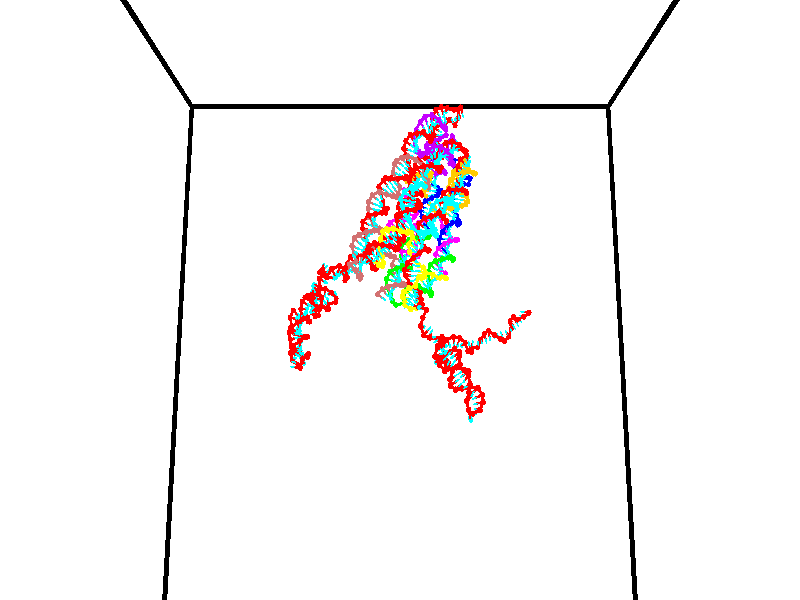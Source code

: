 // switches for output
#declare DRAW_BASES = 1; // possible values are 0, 1; only relevant for DNA ribbons
#declare DRAW_BASES_TYPE = 3; // possible values are 1, 2, 3; only relevant for DNA ribbons
#declare DRAW_FOG = 0; // set to 1 to enable fog

#include "colors.inc"

#include "transforms.inc"
background { rgb <1, 1, 1>}

#default {
   normal{
       ripples 0.25
       frequency 0.20
       turbulence 0.2
       lambda 5
   }
	finish {
		phong 0.1
		phong_size 40.
	}
}

// original window dimensions: 1024x640


// camera settings

camera {
	sky <0, 0.179814, -0.983701>
	up <0, 0.179814, -0.983701>
	right 1.6 * <1, 0, 0>
	location <35, 94.9851, 44.8844>
	look_at <35, 29.7336, 32.9568>
	direction <0, -65.2515, -11.9276>
	angle 67.0682
}


# declare cpy_camera_pos = <35, 94.9851, 44.8844>;
# if (DRAW_FOG = 1)
fog {
	fog_type 2
	up vnormalize(cpy_camera_pos)
	color rgbt<1,1,1,0.3>
	distance 1e-5
	fog_alt 3e-3
	fog_offset 56
}
# end


// LIGHTS

# declare lum = 6;
global_settings {
	ambient_light rgb lum * <0.05, 0.05, 0.05>
	max_trace_level 15
}# declare cpy_direct_light_amount = 0.25;
light_source
{	1000 * <-1, -1.16352, -0.803886>,
	rgb lum * cpy_direct_light_amount
	parallel
}

light_source
{	1000 * <1, 1.16352, 0.803886>,
	rgb lum * cpy_direct_light_amount
	parallel
}

// strand 0

// nucleotide -1

// particle -1
sphere {
	<24.297472, 35.368313, 34.880741> 0.250000
	pigment { color rgbt <1,0,0,0> }
	no_shadow
}
cylinder {
	<24.534634, 35.109917, 35.073055>,  <24.676931, 34.954880, 35.188446>, 0.100000
	pigment { color rgbt <1,0,0,0> }
	no_shadow
}
cylinder {
	<24.534634, 35.109917, 35.073055>,  <24.297472, 35.368313, 34.880741>, 0.100000
	pigment { color rgbt <1,0,0,0> }
	no_shadow
}

// particle -1
sphere {
	<24.534634, 35.109917, 35.073055> 0.100000
	pigment { color rgbt <1,0,0,0> }
	no_shadow
}
sphere {
	0, 1
	scale<0.080000,0.200000,0.300000>
	matrix <0.074442, 0.638462, 0.766045,
		-0.801825, -0.418400, 0.426636,
		0.592904, -0.645993, 0.480788,
		24.712505, 34.916119, 35.217293>
	pigment { color rgbt <0,1,1,0> }
	no_shadow
}
cylinder {
	<23.993042, 35.255863, 35.477169>,  <24.297472, 35.368313, 34.880741>, 0.130000
	pigment { color rgbt <1,0,0,0> }
	no_shadow
}

// nucleotide -1

// particle -1
sphere {
	<23.993042, 35.255863, 35.477169> 0.250000
	pigment { color rgbt <1,0,0,0> }
	no_shadow
}
cylinder {
	<24.375744, 35.145805, 35.514935>,  <24.605366, 35.079769, 35.537594>, 0.100000
	pigment { color rgbt <1,0,0,0> }
	no_shadow
}
cylinder {
	<24.375744, 35.145805, 35.514935>,  <23.993042, 35.255863, 35.477169>, 0.100000
	pigment { color rgbt <1,0,0,0> }
	no_shadow
}

// particle -1
sphere {
	<24.375744, 35.145805, 35.514935> 0.100000
	pigment { color rgbt <1,0,0,0> }
	no_shadow
}
sphere {
	0, 1
	scale<0.080000,0.200000,0.300000>
	matrix <0.080656, 0.562754, 0.822680,
		-0.279488, -0.779489, 0.560610,
		0.956755, -0.275146, 0.094413,
		24.662771, 35.063263, 35.543259>
	pigment { color rgbt <0,1,1,0> }
	no_shadow
}
cylinder {
	<24.137869, 34.946682, 36.144855>,  <23.993042, 35.255863, 35.477169>, 0.130000
	pigment { color rgbt <1,0,0,0> }
	no_shadow
}

// nucleotide -1

// particle -1
sphere {
	<24.137869, 34.946682, 36.144855> 0.250000
	pigment { color rgbt <1,0,0,0> }
	no_shadow
}
cylinder {
	<24.492992, 35.083679, 36.021896>,  <24.706066, 35.165878, 35.948120>, 0.100000
	pigment { color rgbt <1,0,0,0> }
	no_shadow
}
cylinder {
	<24.492992, 35.083679, 36.021896>,  <24.137869, 34.946682, 36.144855>, 0.100000
	pigment { color rgbt <1,0,0,0> }
	no_shadow
}

// particle -1
sphere {
	<24.492992, 35.083679, 36.021896> 0.100000
	pigment { color rgbt <1,0,0,0> }
	no_shadow
}
sphere {
	0, 1
	scale<0.080000,0.200000,0.300000>
	matrix <0.093885, 0.519116, 0.849532,
		0.450535, -0.783082, 0.428721,
		0.887809, 0.342493, -0.307400,
		24.759335, 35.186428, 35.929676>
	pigment { color rgbt <0,1,1,0> }
	no_shadow
}
cylinder {
	<24.403685, 35.019505, 36.704048>,  <24.137869, 34.946682, 36.144855>, 0.130000
	pigment { color rgbt <1,0,0,0> }
	no_shadow
}

// nucleotide -1

// particle -1
sphere {
	<24.403685, 35.019505, 36.704048> 0.250000
	pigment { color rgbt <1,0,0,0> }
	no_shadow
}
cylinder {
	<24.660454, 35.234795, 36.485600>,  <24.814516, 35.363968, 36.354530>, 0.100000
	pigment { color rgbt <1,0,0,0> }
	no_shadow
}
cylinder {
	<24.660454, 35.234795, 36.485600>,  <24.403685, 35.019505, 36.704048>, 0.100000
	pigment { color rgbt <1,0,0,0> }
	no_shadow
}

// particle -1
sphere {
	<24.660454, 35.234795, 36.485600> 0.100000
	pigment { color rgbt <1,0,0,0> }
	no_shadow
}
sphere {
	0, 1
	scale<0.080000,0.200000,0.300000>
	matrix <0.254812, 0.522023, 0.813980,
		0.723192, -0.661671, 0.197953,
		0.641923, 0.538222, -0.546124,
		24.853031, 35.396259, 36.321762>
	pigment { color rgbt <0,1,1,0> }
	no_shadow
}
cylinder {
	<24.958239, 34.946178, 37.041458>,  <24.403685, 35.019505, 36.704048>, 0.130000
	pigment { color rgbt <1,0,0,0> }
	no_shadow
}

// nucleotide -1

// particle -1
sphere {
	<24.958239, 34.946178, 37.041458> 0.250000
	pigment { color rgbt <1,0,0,0> }
	no_shadow
}
cylinder {
	<25.008835, 35.276562, 36.821712>,  <25.039192, 35.474792, 36.689865>, 0.100000
	pigment { color rgbt <1,0,0,0> }
	no_shadow
}
cylinder {
	<25.008835, 35.276562, 36.821712>,  <24.958239, 34.946178, 37.041458>, 0.100000
	pigment { color rgbt <1,0,0,0> }
	no_shadow
}

// particle -1
sphere {
	<25.008835, 35.276562, 36.821712> 0.100000
	pigment { color rgbt <1,0,0,0> }
	no_shadow
}
sphere {
	0, 1
	scale<0.080000,0.200000,0.300000>
	matrix <0.310792, 0.492929, 0.812668,
		0.942024, -0.273531, -0.194351,
		0.126489, 0.825955, -0.549362,
		25.046782, 35.524349, 36.656902>
	pigment { color rgbt <0,1,1,0> }
	no_shadow
}
cylinder {
	<25.606888, 35.295277, 37.082348>,  <24.958239, 34.946178, 37.041458>, 0.130000
	pigment { color rgbt <1,0,0,0> }
	no_shadow
}

// nucleotide -1

// particle -1
sphere {
	<25.606888, 35.295277, 37.082348> 0.250000
	pigment { color rgbt <1,0,0,0> }
	no_shadow
}
cylinder {
	<25.331884, 35.571461, 36.992371>,  <25.166882, 35.737171, 36.938385>, 0.100000
	pigment { color rgbt <1,0,0,0> }
	no_shadow
}
cylinder {
	<25.331884, 35.571461, 36.992371>,  <25.606888, 35.295277, 37.082348>, 0.100000
	pigment { color rgbt <1,0,0,0> }
	no_shadow
}

// particle -1
sphere {
	<25.331884, 35.571461, 36.992371> 0.100000
	pigment { color rgbt <1,0,0,0> }
	no_shadow
}
sphere {
	0, 1
	scale<0.080000,0.200000,0.300000>
	matrix <0.221736, 0.494574, 0.840375,
		0.691494, 0.527889, -0.493123,
		-0.687510, 0.690457, -0.224943,
		25.125631, 35.778599, 36.924889>
	pigment { color rgbt <0,1,1,0> }
	no_shadow
}
cylinder {
	<25.906910, 36.014839, 37.158749>,  <25.606888, 35.295277, 37.082348>, 0.130000
	pigment { color rgbt <1,0,0,0> }
	no_shadow
}

// nucleotide -1

// particle -1
sphere {
	<25.906910, 36.014839, 37.158749> 0.250000
	pigment { color rgbt <1,0,0,0> }
	no_shadow
}
cylinder {
	<25.519104, 36.009487, 37.256615>,  <25.286421, 36.006275, 37.315334>, 0.100000
	pigment { color rgbt <1,0,0,0> }
	no_shadow
}
cylinder {
	<25.519104, 36.009487, 37.256615>,  <25.906910, 36.014839, 37.158749>, 0.100000
	pigment { color rgbt <1,0,0,0> }
	no_shadow
}

// particle -1
sphere {
	<25.519104, 36.009487, 37.256615> 0.100000
	pigment { color rgbt <1,0,0,0> }
	no_shadow
}
sphere {
	0, 1
	scale<0.080000,0.200000,0.300000>
	matrix <0.190749, 0.585536, 0.787885,
		-0.153797, 0.810536, -0.565135,
		-0.969516, -0.013375, 0.244663,
		25.228249, 36.005474, 37.330013>
	pigment { color rgbt <0,1,1,0> }
	no_shadow
}
cylinder {
	<25.695724, 36.667183, 37.267658>,  <25.906910, 36.014839, 37.158749>, 0.130000
	pigment { color rgbt <1,0,0,0> }
	no_shadow
}

// nucleotide -1

// particle -1
sphere {
	<25.695724, 36.667183, 37.267658> 0.250000
	pigment { color rgbt <1,0,0,0> }
	no_shadow
}
cylinder {
	<25.459566, 36.422768, 37.478588>,  <25.317871, 36.276119, 37.605145>, 0.100000
	pigment { color rgbt <1,0,0,0> }
	no_shadow
}
cylinder {
	<25.459566, 36.422768, 37.478588>,  <25.695724, 36.667183, 37.267658>, 0.100000
	pigment { color rgbt <1,0,0,0> }
	no_shadow
}

// particle -1
sphere {
	<25.459566, 36.422768, 37.478588> 0.100000
	pigment { color rgbt <1,0,0,0> }
	no_shadow
}
sphere {
	0, 1
	scale<0.080000,0.200000,0.300000>
	matrix <0.215846, 0.510015, 0.832644,
		-0.777718, 0.605408, -0.169219,
		-0.590394, -0.611037, 0.527323,
		25.282448, 36.239456, 37.636784>
	pigment { color rgbt <0,1,1,0> }
	no_shadow
}
cylinder {
	<25.291130, 37.079792, 37.662254>,  <25.695724, 36.667183, 37.267658>, 0.130000
	pigment { color rgbt <1,0,0,0> }
	no_shadow
}

// nucleotide -1

// particle -1
sphere {
	<25.291130, 37.079792, 37.662254> 0.250000
	pigment { color rgbt <1,0,0,0> }
	no_shadow
}
cylinder {
	<25.266088, 36.724300, 37.843914>,  <25.251064, 36.511005, 37.952908>, 0.100000
	pigment { color rgbt <1,0,0,0> }
	no_shadow
}
cylinder {
	<25.266088, 36.724300, 37.843914>,  <25.291130, 37.079792, 37.662254>, 0.100000
	pigment { color rgbt <1,0,0,0> }
	no_shadow
}

// particle -1
sphere {
	<25.266088, 36.724300, 37.843914> 0.100000
	pigment { color rgbt <1,0,0,0> }
	no_shadow
}
sphere {
	0, 1
	scale<0.080000,0.200000,0.300000>
	matrix <-0.115540, 0.458432, 0.881187,
		-0.991328, 0.002693, -0.131383,
		-0.062603, -0.888725, 0.454146,
		25.247307, 36.457684, 37.980156>
	pigment { color rgbt <0,1,1,0> }
	no_shadow
}
cylinder {
	<24.689655, 37.096554, 38.077682>,  <25.291130, 37.079792, 37.662254>, 0.130000
	pigment { color rgbt <1,0,0,0> }
	no_shadow
}

// nucleotide -1

// particle -1
sphere {
	<24.689655, 37.096554, 38.077682> 0.250000
	pigment { color rgbt <1,0,0,0> }
	no_shadow
}
cylinder {
	<24.914862, 36.809994, 38.242504>,  <25.049986, 36.638058, 38.341396>, 0.100000
	pigment { color rgbt <1,0,0,0> }
	no_shadow
}
cylinder {
	<24.914862, 36.809994, 38.242504>,  <24.689655, 37.096554, 38.077682>, 0.100000
	pigment { color rgbt <1,0,0,0> }
	no_shadow
}

// particle -1
sphere {
	<24.914862, 36.809994, 38.242504> 0.100000
	pigment { color rgbt <1,0,0,0> }
	no_shadow
}
sphere {
	0, 1
	scale<0.080000,0.200000,0.300000>
	matrix <-0.128934, 0.416341, 0.900020,
		-0.816326, -0.559855, 0.142039,
		0.563017, -0.716396, 0.412055,
		25.083767, 36.595074, 38.366119>
	pigment { color rgbt <0,1,1,0> }
	no_shadow
}
cylinder {
	<24.374491, 36.720707, 38.571007>,  <24.689655, 37.096554, 38.077682>, 0.130000
	pigment { color rgbt <1,0,0,0> }
	no_shadow
}

// nucleotide -1

// particle -1
sphere {
	<24.374491, 36.720707, 38.571007> 0.250000
	pigment { color rgbt <1,0,0,0> }
	no_shadow
}
cylinder {
	<24.760721, 36.728054, 38.674797>,  <24.992458, 36.732460, 38.737072>, 0.100000
	pigment { color rgbt <1,0,0,0> }
	no_shadow
}
cylinder {
	<24.760721, 36.728054, 38.674797>,  <24.374491, 36.720707, 38.571007>, 0.100000
	pigment { color rgbt <1,0,0,0> }
	no_shadow
}

// particle -1
sphere {
	<24.760721, 36.728054, 38.674797> 0.100000
	pigment { color rgbt <1,0,0,0> }
	no_shadow
}
sphere {
	0, 1
	scale<0.080000,0.200000,0.300000>
	matrix <-0.242155, 0.427807, 0.870828,
		-0.095015, -0.903683, 0.417527,
		0.965574, 0.018364, 0.259480,
		25.050394, 36.733562, 38.752640>
	pigment { color rgbt <0,1,1,0> }
	no_shadow
}
cylinder {
	<24.540272, 36.302891, 39.095856>,  <24.374491, 36.720707, 38.571007>, 0.130000
	pigment { color rgbt <1,0,0,0> }
	no_shadow
}

// nucleotide -1

// particle -1
sphere {
	<24.540272, 36.302891, 39.095856> 0.250000
	pigment { color rgbt <1,0,0,0> }
	no_shadow
}
cylinder {
	<24.726305, 36.652985, 39.042686>,  <24.837925, 36.863041, 39.010784>, 0.100000
	pigment { color rgbt <1,0,0,0> }
	no_shadow
}
cylinder {
	<24.726305, 36.652985, 39.042686>,  <24.540272, 36.302891, 39.095856>, 0.100000
	pigment { color rgbt <1,0,0,0> }
	no_shadow
}

// particle -1
sphere {
	<24.726305, 36.652985, 39.042686> 0.100000
	pigment { color rgbt <1,0,0,0> }
	no_shadow
}
sphere {
	0, 1
	scale<0.080000,0.200000,0.300000>
	matrix <-0.284218, 0.289823, 0.913905,
		0.838403, -0.387262, 0.383548,
		0.465082, 0.875232, -0.132921,
		24.865829, 36.915554, 39.002811>
	pigment { color rgbt <0,1,1,0> }
	no_shadow
}
cylinder {
	<25.177107, 36.568108, 39.568886>,  <24.540272, 36.302891, 39.095856>, 0.130000
	pigment { color rgbt <1,0,0,0> }
	no_shadow
}

// nucleotide -1

// particle -1
sphere {
	<25.177107, 36.568108, 39.568886> 0.250000
	pigment { color rgbt <1,0,0,0> }
	no_shadow
}
cylinder {
	<24.955723, 36.880333, 39.452675>,  <24.822891, 37.067669, 39.382950>, 0.100000
	pigment { color rgbt <1,0,0,0> }
	no_shadow
}
cylinder {
	<24.955723, 36.880333, 39.452675>,  <25.177107, 36.568108, 39.568886>, 0.100000
	pigment { color rgbt <1,0,0,0> }
	no_shadow
}

// particle -1
sphere {
	<24.955723, 36.880333, 39.452675> 0.100000
	pigment { color rgbt <1,0,0,0> }
	no_shadow
}
sphere {
	0, 1
	scale<0.080000,0.200000,0.300000>
	matrix <-0.205766, 0.209862, 0.955834,
		0.807057, 0.588798, 0.044462,
		-0.553462, 0.780561, -0.290525,
		24.789684, 37.114502, 39.365517>
	pigment { color rgbt <0,1,1,0> }
	no_shadow
}
cylinder {
	<25.445827, 37.183483, 39.823360>,  <25.177107, 36.568108, 39.568886>, 0.130000
	pigment { color rgbt <1,0,0,0> }
	no_shadow
}

// nucleotide -1

// particle -1
sphere {
	<25.445827, 37.183483, 39.823360> 0.250000
	pigment { color rgbt <1,0,0,0> }
	no_shadow
}
cylinder {
	<25.050915, 37.138981, 39.777927>,  <24.813967, 37.112278, 39.750668>, 0.100000
	pigment { color rgbt <1,0,0,0> }
	no_shadow
}
cylinder {
	<25.050915, 37.138981, 39.777927>,  <25.445827, 37.183483, 39.823360>, 0.100000
	pigment { color rgbt <1,0,0,0> }
	no_shadow
}

// particle -1
sphere {
	<25.050915, 37.138981, 39.777927> 0.100000
	pigment { color rgbt <1,0,0,0> }
	no_shadow
}
sphere {
	0, 1
	scale<0.080000,0.200000,0.300000>
	matrix <-0.143248, 0.312438, 0.939075,
		-0.068988, 0.943401, -0.324400,
		-0.987279, -0.111255, -0.113586,
		24.754730, 37.105606, 39.743851>
	pigment { color rgbt <0,1,1,0> }
	no_shadow
}
cylinder {
	<25.707521, 37.466381, 39.112690>,  <25.445827, 37.183483, 39.823360>, 0.130000
	pigment { color rgbt <1,0,0,0> }
	no_shadow
}

// nucleotide -1

// particle -1
sphere {
	<25.707521, 37.466381, 39.112690> 0.250000
	pigment { color rgbt <1,0,0,0> }
	no_shadow
}
cylinder {
	<25.723726, 37.110786, 39.295143>,  <25.733448, 36.897430, 39.404613>, 0.100000
	pigment { color rgbt <1,0,0,0> }
	no_shadow
}
cylinder {
	<25.723726, 37.110786, 39.295143>,  <25.707521, 37.466381, 39.112690>, 0.100000
	pigment { color rgbt <1,0,0,0> }
	no_shadow
}

// particle -1
sphere {
	<25.723726, 37.110786, 39.295143> 0.100000
	pigment { color rgbt <1,0,0,0> }
	no_shadow
}
sphere {
	0, 1
	scale<0.080000,0.200000,0.300000>
	matrix <-0.315183, -0.444570, -0.838461,
		0.948166, -0.109799, -0.298204,
		0.040510, -0.888989, 0.456133,
		25.735880, 36.844090, 39.431984>
	pigment { color rgbt <0,1,1,0> }
	no_shadow
}
cylinder {
	<26.110973, 37.000648, 38.783081>,  <25.707521, 37.466381, 39.112690>, 0.130000
	pigment { color rgbt <1,0,0,0> }
	no_shadow
}

// nucleotide -1

// particle -1
sphere {
	<26.110973, 37.000648, 38.783081> 0.250000
	pigment { color rgbt <1,0,0,0> }
	no_shadow
}
cylinder {
	<25.815239, 36.815434, 38.978622>,  <25.637798, 36.704304, 39.095947>, 0.100000
	pigment { color rgbt <1,0,0,0> }
	no_shadow
}
cylinder {
	<25.815239, 36.815434, 38.978622>,  <26.110973, 37.000648, 38.783081>, 0.100000
	pigment { color rgbt <1,0,0,0> }
	no_shadow
}

// particle -1
sphere {
	<25.815239, 36.815434, 38.978622> 0.100000
	pigment { color rgbt <1,0,0,0> }
	no_shadow
}
sphere {
	0, 1
	scale<0.080000,0.200000,0.300000>
	matrix <-0.356521, -0.346686, -0.867584,
		0.571205, -0.815721, 0.091233,
		-0.739336, -0.463042, 0.488850,
		25.593439, 36.676521, 39.125278>
	pigment { color rgbt <0,1,1,0> }
	no_shadow
}
cylinder {
	<26.078682, 36.355679, 38.607838>,  <26.110973, 37.000648, 38.783081>, 0.130000
	pigment { color rgbt <1,0,0,0> }
	no_shadow
}

// nucleotide -1

// particle -1
sphere {
	<26.078682, 36.355679, 38.607838> 0.250000
	pigment { color rgbt <1,0,0,0> }
	no_shadow
}
cylinder {
	<25.711491, 36.414425, 38.755215>,  <25.491177, 36.449673, 38.843639>, 0.100000
	pigment { color rgbt <1,0,0,0> }
	no_shadow
}
cylinder {
	<25.711491, 36.414425, 38.755215>,  <26.078682, 36.355679, 38.607838>, 0.100000
	pigment { color rgbt <1,0,0,0> }
	no_shadow
}

// particle -1
sphere {
	<25.711491, 36.414425, 38.755215> 0.100000
	pigment { color rgbt <1,0,0,0> }
	no_shadow
}
sphere {
	0, 1
	scale<0.080000,0.200000,0.300000>
	matrix <-0.392346, -0.472449, -0.789213,
		0.058162, -0.869036, 0.491319,
		-0.917977, 0.146865, 0.368441,
		25.436098, 36.458485, 38.865746>
	pigment { color rgbt <0,1,1,0> }
	no_shadow
}
cylinder {
	<25.876207, 35.667423, 38.825787>,  <26.078682, 36.355679, 38.607838>, 0.130000
	pigment { color rgbt <1,0,0,0> }
	no_shadow
}

// nucleotide -1

// particle -1
sphere {
	<25.876207, 35.667423, 38.825787> 0.250000
	pigment { color rgbt <1,0,0,0> }
	no_shadow
}
cylinder {
	<25.618250, 35.941849, 38.691067>,  <25.463476, 36.106503, 38.610237>, 0.100000
	pigment { color rgbt <1,0,0,0> }
	no_shadow
}
cylinder {
	<25.618250, 35.941849, 38.691067>,  <25.876207, 35.667423, 38.825787>, 0.100000
	pigment { color rgbt <1,0,0,0> }
	no_shadow
}

// particle -1
sphere {
	<25.618250, 35.941849, 38.691067> 0.100000
	pigment { color rgbt <1,0,0,0> }
	no_shadow
}
sphere {
	0, 1
	scale<0.080000,0.200000,0.300000>
	matrix <-0.188345, -0.569747, -0.799947,
		-0.740703, -0.452445, 0.496642,
		-0.644892, 0.686063, -0.336797,
		25.424782, 36.147667, 38.590027>
	pigment { color rgbt <0,1,1,0> }
	no_shadow
}
cylinder {
	<25.280985, 35.364185, 38.642754>,  <25.876207, 35.667423, 38.825787>, 0.130000
	pigment { color rgbt <1,0,0,0> }
	no_shadow
}

// nucleotide -1

// particle -1
sphere {
	<25.280985, 35.364185, 38.642754> 0.250000
	pigment { color rgbt <1,0,0,0> }
	no_shadow
}
cylinder {
	<25.253263, 35.705811, 38.436543>,  <25.236631, 35.910786, 38.312817>, 0.100000
	pigment { color rgbt <1,0,0,0> }
	no_shadow
}
cylinder {
	<25.253263, 35.705811, 38.436543>,  <25.280985, 35.364185, 38.642754>, 0.100000
	pigment { color rgbt <1,0,0,0> }
	no_shadow
}

// particle -1
sphere {
	<25.253263, 35.705811, 38.436543> 0.100000
	pigment { color rgbt <1,0,0,0> }
	no_shadow
}
sphere {
	0, 1
	scale<0.080000,0.200000,0.300000>
	matrix <-0.274001, -0.513195, -0.813360,
		-0.959229, 0.084888, 0.269580,
		-0.069302, 0.854064, -0.515532,
		25.232473, 35.962029, 38.281883>
	pigment { color rgbt <0,1,1,0> }
	no_shadow
}
cylinder {
	<24.597601, 35.418404, 38.400604>,  <25.280985, 35.364185, 38.642754>, 0.130000
	pigment { color rgbt <1,0,0,0> }
	no_shadow
}

// nucleotide -1

// particle -1
sphere {
	<24.597601, 35.418404, 38.400604> 0.250000
	pigment { color rgbt <1,0,0,0> }
	no_shadow
}
cylinder {
	<24.825737, 35.655483, 38.173126>,  <24.962618, 35.797733, 38.036640>, 0.100000
	pigment { color rgbt <1,0,0,0> }
	no_shadow
}
cylinder {
	<24.825737, 35.655483, 38.173126>,  <24.597601, 35.418404, 38.400604>, 0.100000
	pigment { color rgbt <1,0,0,0> }
	no_shadow
}

// particle -1
sphere {
	<24.825737, 35.655483, 38.173126> 0.100000
	pigment { color rgbt <1,0,0,0> }
	no_shadow
}
sphere {
	0, 1
	scale<0.080000,0.200000,0.300000>
	matrix <-0.303907, -0.490955, -0.816458,
		-0.763121, 0.638489, -0.099884,
		0.570338, 0.592701, -0.568700,
		24.996838, 35.833294, 38.002518>
	pigment { color rgbt <0,1,1,0> }
	no_shadow
}
cylinder {
	<24.249672, 35.679661, 37.949944>,  <24.597601, 35.418404, 38.400604>, 0.130000
	pigment { color rgbt <1,0,0,0> }
	no_shadow
}

// nucleotide -1

// particle -1
sphere {
	<24.249672, 35.679661, 37.949944> 0.250000
	pigment { color rgbt <1,0,0,0> }
	no_shadow
}
cylinder {
	<24.611212, 35.702904, 37.780388>,  <24.828136, 35.716850, 37.678654>, 0.100000
	pigment { color rgbt <1,0,0,0> }
	no_shadow
}
cylinder {
	<24.611212, 35.702904, 37.780388>,  <24.249672, 35.679661, 37.949944>, 0.100000
	pigment { color rgbt <1,0,0,0> }
	no_shadow
}

// particle -1
sphere {
	<24.611212, 35.702904, 37.780388> 0.100000
	pigment { color rgbt <1,0,0,0> }
	no_shadow
}
sphere {
	0, 1
	scale<0.080000,0.200000,0.300000>
	matrix <-0.372693, -0.379659, -0.846734,
		-0.210137, 0.923300, -0.321497,
		0.903849, 0.058110, -0.423887,
		24.882366, 35.720337, 37.653221>
	pigment { color rgbt <0,1,1,0> }
	no_shadow
}
cylinder {
	<24.111790, 35.449467, 37.308346>,  <24.249672, 35.679661, 37.949944>, 0.130000
	pigment { color rgbt <1,0,0,0> }
	no_shadow
}

// nucleotide -1

// particle -1
sphere {
	<24.111790, 35.449467, 37.308346> 0.250000
	pigment { color rgbt <1,0,0,0> }
	no_shadow
}
cylinder {
	<24.495693, 35.549530, 37.257298>,  <24.726034, 35.609570, 37.226669>, 0.100000
	pigment { color rgbt <1,0,0,0> }
	no_shadow
}
cylinder {
	<24.495693, 35.549530, 37.257298>,  <24.111790, 35.449467, 37.308346>, 0.100000
	pigment { color rgbt <1,0,0,0> }
	no_shadow
}

// particle -1
sphere {
	<24.495693, 35.549530, 37.257298> 0.100000
	pigment { color rgbt <1,0,0,0> }
	no_shadow
}
sphere {
	0, 1
	scale<0.080000,0.200000,0.300000>
	matrix <-0.037019, -0.337766, -0.940502,
		-0.278382, 0.907377, -0.314913,
		0.959757, 0.250161, -0.127618,
		24.783621, 35.624577, 37.219013>
	pigment { color rgbt <0,1,1,0> }
	no_shadow
}
cylinder {
	<24.050329, 35.868069, 36.811939>,  <24.111790, 35.449467, 37.308346>, 0.130000
	pigment { color rgbt <1,0,0,0> }
	no_shadow
}

// nucleotide -1

// particle -1
sphere {
	<24.050329, 35.868069, 36.811939> 0.250000
	pigment { color rgbt <1,0,0,0> }
	no_shadow
}
cylinder {
	<24.392632, 35.661686, 36.827297>,  <24.598013, 35.537857, 36.836514>, 0.100000
	pigment { color rgbt <1,0,0,0> }
	no_shadow
}
cylinder {
	<24.392632, 35.661686, 36.827297>,  <24.050329, 35.868069, 36.811939>, 0.100000
	pigment { color rgbt <1,0,0,0> }
	no_shadow
}

// particle -1
sphere {
	<24.392632, 35.661686, 36.827297> 0.100000
	pigment { color rgbt <1,0,0,0> }
	no_shadow
}
sphere {
	0, 1
	scale<0.080000,0.200000,0.300000>
	matrix <-0.198777, -0.396385, -0.896307,
		0.477675, 0.759386, -0.441768,
		0.855754, -0.515957, 0.038394,
		24.649357, 35.506901, 36.838814>
	pigment { color rgbt <0,1,1,0> }
	no_shadow
}
cylinder {
	<24.284519, 36.545986, 36.544052>,  <24.050329, 35.868069, 36.811939>, 0.130000
	pigment { color rgbt <1,0,0,0> }
	no_shadow
}

// nucleotide -1

// particle -1
sphere {
	<24.284519, 36.545986, 36.544052> 0.250000
	pigment { color rgbt <1,0,0,0> }
	no_shadow
}
cylinder {
	<24.642994, 36.417217, 36.666176>,  <24.858080, 36.339958, 36.739449>, 0.100000
	pigment { color rgbt <1,0,0,0> }
	no_shadow
}
cylinder {
	<24.642994, 36.417217, 36.666176>,  <24.284519, 36.545986, 36.544052>, 0.100000
	pigment { color rgbt <1,0,0,0> }
	no_shadow
}

// particle -1
sphere {
	<24.642994, 36.417217, 36.666176> 0.100000
	pigment { color rgbt <1,0,0,0> }
	no_shadow
}
sphere {
	0, 1
	scale<0.080000,0.200000,0.300000>
	matrix <0.115917, -0.494348, -0.861501,
		0.428263, 0.807458, -0.405713,
		0.896189, -0.321920, 0.305309,
		24.911850, 36.320641, 36.757767>
	pigment { color rgbt <0,1,1,0> }
	no_shadow
}
cylinder {
	<24.974802, 36.710697, 36.087887>,  <24.284519, 36.545986, 36.544052>, 0.130000
	pigment { color rgbt <1,0,0,0> }
	no_shadow
}

// nucleotide -1

// particle -1
sphere {
	<24.974802, 36.710697, 36.087887> 0.250000
	pigment { color rgbt <1,0,0,0> }
	no_shadow
}
cylinder {
	<25.013548, 36.351032, 36.258595>,  <25.036797, 36.135235, 36.361019>, 0.100000
	pigment { color rgbt <1,0,0,0> }
	no_shadow
}
cylinder {
	<25.013548, 36.351032, 36.258595>,  <24.974802, 36.710697, 36.087887>, 0.100000
	pigment { color rgbt <1,0,0,0> }
	no_shadow
}

// particle -1
sphere {
	<25.013548, 36.351032, 36.258595> 0.100000
	pigment { color rgbt <1,0,0,0> }
	no_shadow
}
sphere {
	0, 1
	scale<0.080000,0.200000,0.300000>
	matrix <0.099795, -0.417849, -0.903019,
		0.990282, 0.130062, 0.049255,
		0.096867, -0.899159, 0.426768,
		25.042608, 36.081284, 36.386623>
	pigment { color rgbt <0,1,1,0> }
	no_shadow
}
cylinder {
	<25.502392, 36.324127, 35.712101>,  <24.974802, 36.710697, 36.087887>, 0.130000
	pigment { color rgbt <1,0,0,0> }
	no_shadow
}

// nucleotide -1

// particle -1
sphere {
	<25.502392, 36.324127, 35.712101> 0.250000
	pigment { color rgbt <1,0,0,0> }
	no_shadow
}
cylinder {
	<25.295561, 36.044865, 35.910175>,  <25.171461, 35.877308, 36.029018>, 0.100000
	pigment { color rgbt <1,0,0,0> }
	no_shadow
}
cylinder {
	<25.295561, 36.044865, 35.910175>,  <25.502392, 36.324127, 35.712101>, 0.100000
	pigment { color rgbt <1,0,0,0> }
	no_shadow
}

// particle -1
sphere {
	<25.295561, 36.044865, 35.910175> 0.100000
	pigment { color rgbt <1,0,0,0> }
	no_shadow
}
sphere {
	0, 1
	scale<0.080000,0.200000,0.300000>
	matrix <0.037564, -0.596479, -0.801749,
		0.855113, -0.395967, 0.334652,
		-0.517079, -0.698157, 0.495183,
		25.140436, 35.835419, 36.058731>
	pigment { color rgbt <0,1,1,0> }
	no_shadow
}
cylinder {
	<25.835150, 35.729134, 35.523182>,  <25.502392, 36.324127, 35.712101>, 0.130000
	pigment { color rgbt <1,0,0,0> }
	no_shadow
}

// nucleotide -1

// particle -1
sphere {
	<25.835150, 35.729134, 35.523182> 0.250000
	pigment { color rgbt <1,0,0,0> }
	no_shadow
}
cylinder {
	<25.486990, 35.567085, 35.635098>,  <25.278093, 35.469856, 35.702248>, 0.100000
	pigment { color rgbt <1,0,0,0> }
	no_shadow
}
cylinder {
	<25.486990, 35.567085, 35.635098>,  <25.835150, 35.729134, 35.523182>, 0.100000
	pigment { color rgbt <1,0,0,0> }
	no_shadow
}

// particle -1
sphere {
	<25.486990, 35.567085, 35.635098> 0.100000
	pigment { color rgbt <1,0,0,0> }
	no_shadow
}
sphere {
	0, 1
	scale<0.080000,0.200000,0.300000>
	matrix <0.072295, -0.667281, -0.741289,
		0.487010, -0.624991, 0.610089,
		-0.870399, -0.405121, 0.279789,
		25.225870, 35.445549, 35.719032>
	pigment { color rgbt <0,1,1,0> }
	no_shadow
}
cylinder {
	<25.949966, 35.084240, 35.767944>,  <25.835150, 35.729134, 35.523182>, 0.130000
	pigment { color rgbt <1,0,0,0> }
	no_shadow
}

// nucleotide -1

// particle -1
sphere {
	<25.949966, 35.084240, 35.767944> 0.250000
	pigment { color rgbt <1,0,0,0> }
	no_shadow
}
cylinder {
	<25.594204, 35.132706, 35.591640>,  <25.380745, 35.161785, 35.485859>, 0.100000
	pigment { color rgbt <1,0,0,0> }
	no_shadow
}
cylinder {
	<25.594204, 35.132706, 35.591640>,  <25.949966, 35.084240, 35.767944>, 0.100000
	pigment { color rgbt <1,0,0,0> }
	no_shadow
}

// particle -1
sphere {
	<25.594204, 35.132706, 35.591640> 0.100000
	pigment { color rgbt <1,0,0,0> }
	no_shadow
}
sphere {
	0, 1
	scale<0.080000,0.200000,0.300000>
	matrix <0.196800, -0.768798, -0.608456,
		-0.412579, -0.627908, 0.659932,
		-0.889409, 0.121162, -0.440762,
		25.327381, 35.169056, 35.459412>
	pigment { color rgbt <0,1,1,0> }
	no_shadow
}
cylinder {
	<25.666859, 34.424953, 35.650661>,  <25.949966, 35.084240, 35.767944>, 0.130000
	pigment { color rgbt <1,0,0,0> }
	no_shadow
}

// nucleotide -1

// particle -1
sphere {
	<25.666859, 34.424953, 35.650661> 0.250000
	pigment { color rgbt <1,0,0,0> }
	no_shadow
}
cylinder {
	<25.543180, 34.692688, 35.380436>,  <25.468973, 34.853329, 35.218300>, 0.100000
	pigment { color rgbt <1,0,0,0> }
	no_shadow
}
cylinder {
	<25.543180, 34.692688, 35.380436>,  <25.666859, 34.424953, 35.650661>, 0.100000
	pigment { color rgbt <1,0,0,0> }
	no_shadow
}

// particle -1
sphere {
	<25.543180, 34.692688, 35.380436> 0.100000
	pigment { color rgbt <1,0,0,0> }
	no_shadow
}
sphere {
	0, 1
	scale<0.080000,0.200000,0.300000>
	matrix <0.172710, -0.659039, -0.732011,
		-0.935184, -0.343012, 0.088171,
		-0.309197, 0.669336, -0.675564,
		25.450422, 34.893490, 35.177765>
	pigment { color rgbt <0,1,1,0> }
	no_shadow
}
cylinder {
	<25.013325, 34.232941, 35.270077>,  <25.666859, 34.424953, 35.650661>, 0.130000
	pigment { color rgbt <1,0,0,0> }
	no_shadow
}

// nucleotide -1

// particle -1
sphere {
	<25.013325, 34.232941, 35.270077> 0.250000
	pigment { color rgbt <1,0,0,0> }
	no_shadow
}
cylinder {
	<25.274879, 34.456738, 35.066353>,  <25.431812, 34.591015, 34.944118>, 0.100000
	pigment { color rgbt <1,0,0,0> }
	no_shadow
}
cylinder {
	<25.274879, 34.456738, 35.066353>,  <25.013325, 34.232941, 35.270077>, 0.100000
	pigment { color rgbt <1,0,0,0> }
	no_shadow
}

// particle -1
sphere {
	<25.274879, 34.456738, 35.066353> 0.100000
	pigment { color rgbt <1,0,0,0> }
	no_shadow
}
sphere {
	0, 1
	scale<0.080000,0.200000,0.300000>
	matrix <0.026640, -0.689772, -0.723536,
		-0.756124, 0.459541, -0.465937,
		0.653885, 0.559496, -0.509312,
		25.471045, 34.624588, 34.913559>
	pigment { color rgbt <0,1,1,0> }
	no_shadow
}
cylinder {
	<24.842976, 34.071556, 34.548981>,  <25.013325, 34.232941, 35.270077>, 0.130000
	pigment { color rgbt <1,0,0,0> }
	no_shadow
}

// nucleotide -1

// particle -1
sphere {
	<24.842976, 34.071556, 34.548981> 0.250000
	pigment { color rgbt <1,0,0,0> }
	no_shadow
}
cylinder {
	<25.216351, 34.214935, 34.554836>,  <25.440374, 34.300961, 34.558350>, 0.100000
	pigment { color rgbt <1,0,0,0> }
	no_shadow
}
cylinder {
	<25.216351, 34.214935, 34.554836>,  <24.842976, 34.071556, 34.548981>, 0.100000
	pigment { color rgbt <1,0,0,0> }
	no_shadow
}

// particle -1
sphere {
	<25.216351, 34.214935, 34.554836> 0.100000
	pigment { color rgbt <1,0,0,0> }
	no_shadow
}
sphere {
	0, 1
	scale<0.080000,0.200000,0.300000>
	matrix <0.259807, -0.647298, -0.716593,
		-0.247382, 0.672698, -0.697338,
		0.933436, 0.358446, 0.014642,
		25.496382, 34.322468, 34.559227>
	pigment { color rgbt <0,1,1,0> }
	no_shadow
}
cylinder {
	<25.001333, 34.256184, 33.907597>,  <24.842976, 34.071556, 34.548981>, 0.130000
	pigment { color rgbt <1,0,0,0> }
	no_shadow
}

// nucleotide -1

// particle -1
sphere {
	<25.001333, 34.256184, 33.907597> 0.250000
	pigment { color rgbt <1,0,0,0> }
	no_shadow
}
cylinder {
	<25.353451, 34.174049, 34.078674>,  <25.564722, 34.124771, 34.181320>, 0.100000
	pigment { color rgbt <1,0,0,0> }
	no_shadow
}
cylinder {
	<25.353451, 34.174049, 34.078674>,  <25.001333, 34.256184, 33.907597>, 0.100000
	pigment { color rgbt <1,0,0,0> }
	no_shadow
}

// particle -1
sphere {
	<25.353451, 34.174049, 34.078674> 0.100000
	pigment { color rgbt <1,0,0,0> }
	no_shadow
}
sphere {
	0, 1
	scale<0.080000,0.200000,0.300000>
	matrix <0.192186, -0.669874, -0.717171,
		0.433757, 0.713518, -0.550225,
		0.880295, -0.205332, 0.427691,
		25.617538, 34.112450, 34.206982>
	pigment { color rgbt <0,1,1,0> }
	no_shadow
}
cylinder {
	<25.641068, 34.230064, 33.411972>,  <25.001333, 34.256184, 33.907597>, 0.130000
	pigment { color rgbt <1,0,0,0> }
	no_shadow
}

// nucleotide -1

// particle -1
sphere {
	<25.641068, 34.230064, 33.411972> 0.250000
	pigment { color rgbt <1,0,0,0> }
	no_shadow
}
cylinder {
	<25.772379, 34.013336, 33.721466>,  <25.851166, 33.883301, 33.907162>, 0.100000
	pigment { color rgbt <1,0,0,0> }
	no_shadow
}
cylinder {
	<25.772379, 34.013336, 33.721466>,  <25.641068, 34.230064, 33.411972>, 0.100000
	pigment { color rgbt <1,0,0,0> }
	no_shadow
}

// particle -1
sphere {
	<25.772379, 34.013336, 33.721466> 0.100000
	pigment { color rgbt <1,0,0,0> }
	no_shadow
}
sphere {
	0, 1
	scale<0.080000,0.200000,0.300000>
	matrix <0.356450, -0.687509, -0.632672,
		0.874743, 0.483492, -0.032564,
		0.328280, -0.541818, 0.773734,
		25.870863, 33.850792, 33.953587>
	pigment { color rgbt <0,1,1,0> }
	no_shadow
}
cylinder {
	<26.426052, 34.161064, 33.270580>,  <25.641068, 34.230064, 33.411972>, 0.130000
	pigment { color rgbt <1,0,0,0> }
	no_shadow
}

// nucleotide -1

// particle -1
sphere {
	<26.426052, 34.161064, 33.270580> 0.250000
	pigment { color rgbt <1,0,0,0> }
	no_shadow
}
cylinder {
	<26.271660, 33.884933, 33.515354>,  <26.179024, 33.719254, 33.662220>, 0.100000
	pigment { color rgbt <1,0,0,0> }
	no_shadow
}
cylinder {
	<26.271660, 33.884933, 33.515354>,  <26.426052, 34.161064, 33.270580>, 0.100000
	pigment { color rgbt <1,0,0,0> }
	no_shadow
}

// particle -1
sphere {
	<26.271660, 33.884933, 33.515354> 0.100000
	pigment { color rgbt <1,0,0,0> }
	no_shadow
}
sphere {
	0, 1
	scale<0.080000,0.200000,0.300000>
	matrix <0.504434, -0.713324, -0.486534,
		0.772376, 0.120888, 0.623555,
		-0.385980, -0.690330, 0.611934,
		26.155867, 33.677834, 33.698933>
	pigment { color rgbt <0,1,1,0> }
	no_shadow
}
cylinder {
	<26.948448, 33.719017, 33.480865>,  <26.426052, 34.161064, 33.270580>, 0.130000
	pigment { color rgbt <1,0,0,0> }
	no_shadow
}

// nucleotide -1

// particle -1
sphere {
	<26.948448, 33.719017, 33.480865> 0.250000
	pigment { color rgbt <1,0,0,0> }
	no_shadow
}
cylinder {
	<26.606895, 33.514912, 33.521877>,  <26.401964, 33.392448, 33.546482>, 0.100000
	pigment { color rgbt <1,0,0,0> }
	no_shadow
}
cylinder {
	<26.606895, 33.514912, 33.521877>,  <26.948448, 33.719017, 33.480865>, 0.100000
	pigment { color rgbt <1,0,0,0> }
	no_shadow
}

// particle -1
sphere {
	<26.606895, 33.514912, 33.521877> 0.100000
	pigment { color rgbt <1,0,0,0> }
	no_shadow
}
sphere {
	0, 1
	scale<0.080000,0.200000,0.300000>
	matrix <0.441255, -0.814208, -0.377305,
		0.276005, -0.276933, 0.920396,
		-0.853882, -0.510268, 0.102528,
		26.350731, 33.361832, 33.552635>
	pigment { color rgbt <0,1,1,0> }
	no_shadow
}
cylinder {
	<26.865616, 33.698662, 34.220379>,  <26.948448, 33.719017, 33.480865>, 0.130000
	pigment { color rgbt <1,0,0,0> }
	no_shadow
}

// nucleotide -1

// particle -1
sphere {
	<26.865616, 33.698662, 34.220379> 0.250000
	pigment { color rgbt <1,0,0,0> }
	no_shadow
}
cylinder {
	<26.709305, 33.333393, 34.174046>,  <26.615519, 33.114231, 34.146244>, 0.100000
	pigment { color rgbt <1,0,0,0> }
	no_shadow
}
cylinder {
	<26.709305, 33.333393, 34.174046>,  <26.865616, 33.698662, 34.220379>, 0.100000
	pigment { color rgbt <1,0,0,0> }
	no_shadow
}

// particle -1
sphere {
	<26.709305, 33.333393, 34.174046> 0.100000
	pigment { color rgbt <1,0,0,0> }
	no_shadow
}
sphere {
	0, 1
	scale<0.080000,0.200000,0.300000>
	matrix <0.770398, -0.255588, -0.584091,
		0.503767, -0.317489, 0.803380,
		-0.390777, -0.913168, -0.115836,
		26.592072, 33.059444, 34.139294>
	pigment { color rgbt <0,1,1,0> }
	no_shadow
}
cylinder {
	<27.414963, 33.266315, 34.419281>,  <26.865616, 33.698662, 34.220379>, 0.130000
	pigment { color rgbt <1,0,0,0> }
	no_shadow
}

// nucleotide -1

// particle -1
sphere {
	<27.414963, 33.266315, 34.419281> 0.250000
	pigment { color rgbt <1,0,0,0> }
	no_shadow
}
cylinder {
	<27.139631, 33.138241, 34.158916>,  <26.974432, 33.061398, 34.002697>, 0.100000
	pigment { color rgbt <1,0,0,0> }
	no_shadow
}
cylinder {
	<27.139631, 33.138241, 34.158916>,  <27.414963, 33.266315, 34.419281>, 0.100000
	pigment { color rgbt <1,0,0,0> }
	no_shadow
}

// particle -1
sphere {
	<27.139631, 33.138241, 34.158916> 0.100000
	pigment { color rgbt <1,0,0,0> }
	no_shadow
}
sphere {
	0, 1
	scale<0.080000,0.200000,0.300000>
	matrix <0.716115, -0.443041, -0.539347,
		-0.115691, -0.837376, 0.534245,
		-0.688328, -0.320183, -0.650913,
		26.933132, 33.042187, 33.963642>
	pigment { color rgbt <0,1,1,0> }
	no_shadow
}
cylinder {
	<27.555038, 32.539452, 34.275070>,  <27.414963, 33.266315, 34.419281>, 0.130000
	pigment { color rgbt <1,0,0,0> }
	no_shadow
}

// nucleotide -1

// particle -1
sphere {
	<27.555038, 32.539452, 34.275070> 0.250000
	pigment { color rgbt <1,0,0,0> }
	no_shadow
}
cylinder {
	<27.327997, 32.663307, 33.969925>,  <27.191772, 32.737621, 33.786839>, 0.100000
	pigment { color rgbt <1,0,0,0> }
	no_shadow
}
cylinder {
	<27.327997, 32.663307, 33.969925>,  <27.555038, 32.539452, 34.275070>, 0.100000
	pigment { color rgbt <1,0,0,0> }
	no_shadow
}

// particle -1
sphere {
	<27.327997, 32.663307, 33.969925> 0.100000
	pigment { color rgbt <1,0,0,0> }
	no_shadow
}
sphere {
	0, 1
	scale<0.080000,0.200000,0.300000>
	matrix <0.578463, -0.509346, -0.637140,
		-0.585841, -0.802927, 0.109991,
		-0.567600, 0.309637, -0.762859,
		27.157717, 32.756199, 33.741066>
	pigment { color rgbt <0,1,1,0> }
	no_shadow
}
cylinder {
	<27.395691, 31.916107, 33.729710>,  <27.555038, 32.539452, 34.275070>, 0.130000
	pigment { color rgbt <1,0,0,0> }
	no_shadow
}

// nucleotide -1

// particle -1
sphere {
	<27.395691, 31.916107, 33.729710> 0.250000
	pigment { color rgbt <1,0,0,0> }
	no_shadow
}
cylinder {
	<27.396042, 32.272758, 33.548603>,  <27.396252, 32.486748, 33.439938>, 0.100000
	pigment { color rgbt <1,0,0,0> }
	no_shadow
}
cylinder {
	<27.396042, 32.272758, 33.548603>,  <27.395691, 31.916107, 33.729710>, 0.100000
	pigment { color rgbt <1,0,0,0> }
	no_shadow
}

// particle -1
sphere {
	<27.396042, 32.272758, 33.548603> 0.100000
	pigment { color rgbt <1,0,0,0> }
	no_shadow
}
sphere {
	0, 1
	scale<0.080000,0.200000,0.300000>
	matrix <0.594313, -0.364594, -0.716843,
		-0.804234, -0.268457, -0.530226,
		0.000876, 0.891629, -0.452766,
		27.396305, 32.540249, 33.412773>
	pigment { color rgbt <0,1,1,0> }
	no_shadow
}
cylinder {
	<28.165293, 31.895639, 33.543335>,  <27.395691, 31.916107, 33.729710>, 0.130000
	pigment { color rgbt <1,0,0,0> }
	no_shadow
}

// nucleotide -1

// particle -1
sphere {
	<28.165293, 31.895639, 33.543335> 0.250000
	pigment { color rgbt <1,0,0,0> }
	no_shadow
}
cylinder {
	<28.142309, 31.969707, 33.150925>,  <28.128519, 32.014149, 32.915478>, 0.100000
	pigment { color rgbt <1,0,0,0> }
	no_shadow
}
cylinder {
	<28.142309, 31.969707, 33.150925>,  <28.165293, 31.895639, 33.543335>, 0.100000
	pigment { color rgbt <1,0,0,0> }
	no_shadow
}

// particle -1
sphere {
	<28.142309, 31.969707, 33.150925> 0.100000
	pigment { color rgbt <1,0,0,0> }
	no_shadow
}
sphere {
	0, 1
	scale<0.080000,0.200000,0.300000>
	matrix <-0.685645, 0.706934, 0.173595,
		0.725665, 0.682609, 0.086341,
		-0.057460, 0.185171, -0.981025,
		28.125071, 32.025257, 32.856617>
	pigment { color rgbt <0,1,1,0> }
	no_shadow
}
cylinder {
	<28.291563, 32.558853, 33.330746>,  <28.165293, 31.895639, 33.543335>, 0.130000
	pigment { color rgbt <1,0,0,0> }
	no_shadow
}

// nucleotide -1

// particle -1
sphere {
	<28.291563, 32.558853, 33.330746> 0.250000
	pigment { color rgbt <1,0,0,0> }
	no_shadow
}
cylinder {
	<28.014355, 32.404251, 33.087326>,  <27.848030, 32.311489, 32.941273>, 0.100000
	pigment { color rgbt <1,0,0,0> }
	no_shadow
}
cylinder {
	<28.014355, 32.404251, 33.087326>,  <28.291563, 32.558853, 33.330746>, 0.100000
	pigment { color rgbt <1,0,0,0> }
	no_shadow
}

// particle -1
sphere {
	<28.014355, 32.404251, 33.087326> 0.100000
	pigment { color rgbt <1,0,0,0> }
	no_shadow
}
sphere {
	0, 1
	scale<0.080000,0.200000,0.300000>
	matrix <-0.676099, 0.641448, 0.362540,
		0.250231, 0.662689, -0.705852,
		-0.693019, -0.386507, -0.608553,
		27.806450, 32.288300, 32.904758>
	pigment { color rgbt <0,1,1,0> }
	no_shadow
}
cylinder {
	<27.880405, 33.131996, 32.948982>,  <28.291563, 32.558853, 33.330746>, 0.130000
	pigment { color rgbt <1,0,0,0> }
	no_shadow
}

// nucleotide -1

// particle -1
sphere {
	<27.880405, 33.131996, 32.948982> 0.250000
	pigment { color rgbt <1,0,0,0> }
	no_shadow
}
cylinder {
	<27.663254, 32.796215, 32.939144>,  <27.532963, 32.594746, 32.933239>, 0.100000
	pigment { color rgbt <1,0,0,0> }
	no_shadow
}
cylinder {
	<27.663254, 32.796215, 32.939144>,  <27.880405, 33.131996, 32.948982>, 0.100000
	pigment { color rgbt <1,0,0,0> }
	no_shadow
}

// particle -1
sphere {
	<27.663254, 32.796215, 32.939144> 0.100000
	pigment { color rgbt <1,0,0,0> }
	no_shadow
}
sphere {
	0, 1
	scale<0.080000,0.200000,0.300000>
	matrix <-0.798283, 0.506718, 0.325548,
		-0.260818, 0.196369, -0.945206,
		-0.542881, -0.839450, -0.024597,
		27.500389, 32.544380, 32.931767>
	pigment { color rgbt <0,1,1,0> }
	no_shadow
}
cylinder {
	<27.201883, 33.196316, 32.585613>,  <27.880405, 33.131996, 32.948982>, 0.130000
	pigment { color rgbt <1,0,0,0> }
	no_shadow
}

// nucleotide -1

// particle -1
sphere {
	<27.201883, 33.196316, 32.585613> 0.250000
	pigment { color rgbt <1,0,0,0> }
	no_shadow
}
cylinder {
	<27.160843, 32.907997, 32.859818>,  <27.136219, 32.735008, 33.024342>, 0.100000
	pigment { color rgbt <1,0,0,0> }
	no_shadow
}
cylinder {
	<27.160843, 32.907997, 32.859818>,  <27.201883, 33.196316, 32.585613>, 0.100000
	pigment { color rgbt <1,0,0,0> }
	no_shadow
}

// particle -1
sphere {
	<27.160843, 32.907997, 32.859818> 0.100000
	pigment { color rgbt <1,0,0,0> }
	no_shadow
}
sphere {
	0, 1
	scale<0.080000,0.200000,0.300000>
	matrix <-0.808705, 0.461715, 0.364438,
		-0.579197, -0.516986, -0.630283,
		-0.102603, -0.720794, 0.685513,
		27.130062, 32.691757, 33.065472>
	pigment { color rgbt <0,1,1,0> }
	no_shadow
}
cylinder {
	<26.454147, 33.098743, 32.717022>,  <27.201883, 33.196316, 32.585613>, 0.130000
	pigment { color rgbt <1,0,0,0> }
	no_shadow
}

// nucleotide -1

// particle -1
sphere {
	<26.454147, 33.098743, 32.717022> 0.250000
	pigment { color rgbt <1,0,0,0> }
	no_shadow
}
cylinder {
	<26.668728, 32.972641, 33.030155>,  <26.797476, 32.896980, 33.218037>, 0.100000
	pigment { color rgbt <1,0,0,0> }
	no_shadow
}
cylinder {
	<26.668728, 32.972641, 33.030155>,  <26.454147, 33.098743, 32.717022>, 0.100000
	pigment { color rgbt <1,0,0,0> }
	no_shadow
}

// particle -1
sphere {
	<26.668728, 32.972641, 33.030155> 0.100000
	pigment { color rgbt <1,0,0,0> }
	no_shadow
}
sphere {
	0, 1
	scale<0.080000,0.200000,0.300000>
	matrix <-0.652146, 0.433908, 0.621635,
		-0.535654, -0.844000, 0.027178,
		0.536452, -0.315257, 0.782836,
		26.829664, 32.878063, 33.265007>
	pigment { color rgbt <0,1,1,0> }
	no_shadow
}
cylinder {
	<26.045771, 32.587196, 33.135014>,  <26.454147, 33.098743, 32.717022>, 0.130000
	pigment { color rgbt <1,0,0,0> }
	no_shadow
}

// nucleotide -1

// particle -1
sphere {
	<26.045771, 32.587196, 33.135014> 0.250000
	pigment { color rgbt <1,0,0,0> }
	no_shadow
}
cylinder {
	<26.322317, 32.764236, 33.363441>,  <26.488245, 32.870461, 33.500496>, 0.100000
	pigment { color rgbt <1,0,0,0> }
	no_shadow
}
cylinder {
	<26.322317, 32.764236, 33.363441>,  <26.045771, 32.587196, 33.135014>, 0.100000
	pigment { color rgbt <1,0,0,0> }
	no_shadow
}

// particle -1
sphere {
	<26.322317, 32.764236, 33.363441> 0.100000
	pigment { color rgbt <1,0,0,0> }
	no_shadow
}
sphere {
	0, 1
	scale<0.080000,0.200000,0.300000>
	matrix <-0.722447, 0.433582, 0.538589,
		-0.009222, -0.784926, 0.619521,
		0.691365, 0.442604, 0.571066,
		26.529726, 32.897018, 33.534760>
	pigment { color rgbt <0,1,1,0> }
	no_shadow
}
cylinder {
	<25.752375, 32.547855, 33.900688>,  <26.045771, 32.587196, 33.135014>, 0.130000
	pigment { color rgbt <1,0,0,0> }
	no_shadow
}

// nucleotide -1

// particle -1
sphere {
	<25.752375, 32.547855, 33.900688> 0.250000
	pigment { color rgbt <1,0,0,0> }
	no_shadow
}
cylinder {
	<26.028463, 32.836292, 33.876617>,  <26.194117, 33.009354, 33.862175>, 0.100000
	pigment { color rgbt <1,0,0,0> }
	no_shadow
}
cylinder {
	<26.028463, 32.836292, 33.876617>,  <25.752375, 32.547855, 33.900688>, 0.100000
	pigment { color rgbt <1,0,0,0> }
	no_shadow
}

// particle -1
sphere {
	<26.028463, 32.836292, 33.876617> 0.100000
	pigment { color rgbt <1,0,0,0> }
	no_shadow
}
sphere {
	0, 1
	scale<0.080000,0.200000,0.300000>
	matrix <-0.567861, 0.591335, 0.572588,
		0.448472, -0.361042, 0.817632,
		0.690222, 0.721091, -0.060176,
		26.235531, 33.052620, 33.858566>
	pigment { color rgbt <0,1,1,0> }
	no_shadow
}
cylinder {
	<25.839321, 32.725811, 34.625427>,  <25.752375, 32.547855, 33.900688>, 0.130000
	pigment { color rgbt <1,0,0,0> }
	no_shadow
}

// nucleotide -1

// particle -1
sphere {
	<25.839321, 32.725811, 34.625427> 0.250000
	pigment { color rgbt <1,0,0,0> }
	no_shadow
}
cylinder {
	<25.946547, 32.999722, 34.354366>,  <26.010881, 33.164070, 34.191730>, 0.100000
	pigment { color rgbt <1,0,0,0> }
	no_shadow
}
cylinder {
	<25.946547, 32.999722, 34.354366>,  <25.839321, 32.725811, 34.625427>, 0.100000
	pigment { color rgbt <1,0,0,0> }
	no_shadow
}

// particle -1
sphere {
	<25.946547, 32.999722, 34.354366> 0.100000
	pigment { color rgbt <1,0,0,0> }
	no_shadow
}
sphere {
	0, 1
	scale<0.080000,0.200000,0.300000>
	matrix <-0.292383, 0.728051, 0.620044,
		0.917962, 0.031925, 0.395382,
		0.268063, 0.684780, -0.677657,
		26.026966, 33.205154, 34.151070>
	pigment { color rgbt <0,1,1,0> }
	no_shadow
}
cylinder {
	<26.192829, 33.181931, 35.049152>,  <25.839321, 32.725811, 34.625427>, 0.130000
	pigment { color rgbt <1,0,0,0> }
	no_shadow
}

// nucleotide -1

// particle -1
sphere {
	<26.192829, 33.181931, 35.049152> 0.250000
	pigment { color rgbt <1,0,0,0> }
	no_shadow
}
cylinder {
	<26.104858, 33.388885, 34.718349>,  <26.052076, 33.513058, 34.519867>, 0.100000
	pigment { color rgbt <1,0,0,0> }
	no_shadow
}
cylinder {
	<26.104858, 33.388885, 34.718349>,  <26.192829, 33.181931, 35.049152>, 0.100000
	pigment { color rgbt <1,0,0,0> }
	no_shadow
}

// particle -1
sphere {
	<26.104858, 33.388885, 34.718349> 0.100000
	pigment { color rgbt <1,0,0,0> }
	no_shadow
}
sphere {
	0, 1
	scale<0.080000,0.200000,0.300000>
	matrix <-0.142054, 0.821743, 0.551870,
		0.965118, 0.238852, -0.107228,
		-0.219929, 0.517387, -0.827008,
		26.038879, 33.544102, 34.470245>
	pigment { color rgbt <0,1,1,0> }
	no_shadow
}
cylinder {
	<26.622540, 33.749180, 35.013237>,  <26.192829, 33.181931, 35.049152>, 0.130000
	pigment { color rgbt <1,0,0,0> }
	no_shadow
}

// nucleotide -1

// particle -1
sphere {
	<26.622540, 33.749180, 35.013237> 0.250000
	pigment { color rgbt <1,0,0,0> }
	no_shadow
}
cylinder {
	<26.340084, 33.888866, 34.766850>,  <26.170610, 33.972679, 34.619019>, 0.100000
	pigment { color rgbt <1,0,0,0> }
	no_shadow
}
cylinder {
	<26.340084, 33.888866, 34.766850>,  <26.622540, 33.749180, 35.013237>, 0.100000
	pigment { color rgbt <1,0,0,0> }
	no_shadow
}

// particle -1
sphere {
	<26.340084, 33.888866, 34.766850> 0.100000
	pigment { color rgbt <1,0,0,0> }
	no_shadow
}
sphere {
	0, 1
	scale<0.080000,0.200000,0.300000>
	matrix <-0.051539, 0.842259, 0.536603,
		0.706195, 0.410663, -0.576754,
		-0.706139, 0.349221, -0.615964,
		26.128242, 33.993633, 34.582062>
	pigment { color rgbt <0,1,1,0> }
	no_shadow
}
cylinder {
	<26.779324, 34.457691, 34.643589>,  <26.622540, 33.749180, 35.013237>, 0.130000
	pigment { color rgbt <1,0,0,0> }
	no_shadow
}

// nucleotide -1

// particle -1
sphere {
	<26.779324, 34.457691, 34.643589> 0.250000
	pigment { color rgbt <1,0,0,0> }
	no_shadow
}
cylinder {
	<26.386337, 34.416088, 34.705479>,  <26.150545, 34.391125, 34.742611>, 0.100000
	pigment { color rgbt <1,0,0,0> }
	no_shadow
}
cylinder {
	<26.386337, 34.416088, 34.705479>,  <26.779324, 34.457691, 34.643589>, 0.100000
	pigment { color rgbt <1,0,0,0> }
	no_shadow
}

// particle -1
sphere {
	<26.386337, 34.416088, 34.705479> 0.100000
	pigment { color rgbt <1,0,0,0> }
	no_shadow
}
sphere {
	0, 1
	scale<0.080000,0.200000,0.300000>
	matrix <-0.024169, 0.893970, 0.447475,
		-0.184858, 0.435890, -0.880811,
		-0.982468, -0.104008, 0.154722,
		26.091597, 34.384884, 34.751896>
	pigment { color rgbt <0,1,1,0> }
	no_shadow
}
cylinder {
	<26.660990, 35.166504, 34.574245>,  <26.779324, 34.457691, 34.643589>, 0.130000
	pigment { color rgbt <1,0,0,0> }
	no_shadow
}

// nucleotide -1

// particle -1
sphere {
	<26.660990, 35.166504, 34.574245> 0.250000
	pigment { color rgbt <1,0,0,0> }
	no_shadow
}
cylinder {
	<26.341330, 34.989368, 34.736847>,  <26.149532, 34.883087, 34.834408>, 0.100000
	pigment { color rgbt <1,0,0,0> }
	no_shadow
}
cylinder {
	<26.341330, 34.989368, 34.736847>,  <26.660990, 35.166504, 34.574245>, 0.100000
	pigment { color rgbt <1,0,0,0> }
	no_shadow
}

// particle -1
sphere {
	<26.341330, 34.989368, 34.736847> 0.100000
	pigment { color rgbt <1,0,0,0> }
	no_shadow
}
sphere {
	0, 1
	scale<0.080000,0.200000,0.300000>
	matrix <-0.103522, 0.767518, 0.632613,
		-0.592148, 0.463471, -0.659208,
		-0.799152, -0.442843, 0.406505,
		26.101583, 34.856514, 34.858799>
	pigment { color rgbt <0,1,1,0> }
	no_shadow
}
cylinder {
	<26.119064, 35.161301, 34.089836>,  <26.660990, 35.166504, 34.574245>, 0.130000
	pigment { color rgbt <1,0,0,0> }
	no_shadow
}

// nucleotide -1

// particle -1
sphere {
	<26.119064, 35.161301, 34.089836> 0.250000
	pigment { color rgbt <1,0,0,0> }
	no_shadow
}
cylinder {
	<26.275394, 35.143829, 33.722065>,  <26.369192, 35.133347, 33.501404>, 0.100000
	pigment { color rgbt <1,0,0,0> }
	no_shadow
}
cylinder {
	<26.275394, 35.143829, 33.722065>,  <26.119064, 35.161301, 34.089836>, 0.100000
	pigment { color rgbt <1,0,0,0> }
	no_shadow
}

// particle -1
sphere {
	<26.275394, 35.143829, 33.722065> 0.100000
	pigment { color rgbt <1,0,0,0> }
	no_shadow
}
sphere {
	0, 1
	scale<0.080000,0.200000,0.300000>
	matrix <0.037761, 0.998793, -0.031397,
		0.919690, -0.022448, 0.392003,
		0.390825, -0.043678, -0.919428,
		26.392641, 35.130726, 33.446236>
	pigment { color rgbt <0,1,1,0> }
	no_shadow
}
cylinder {
	<25.426020, 35.220722, 33.750343>,  <26.119064, 35.161301, 34.089836>, 0.130000
	pigment { color rgbt <1,0,0,0> }
	no_shadow
}

// nucleotide -1

// particle -1
sphere {
	<25.426020, 35.220722, 33.750343> 0.250000
	pigment { color rgbt <1,0,0,0> }
	no_shadow
}
cylinder {
	<25.766890, 35.087048, 33.589287>,  <25.971411, 35.006844, 33.492653>, 0.100000
	pigment { color rgbt <1,0,0,0> }
	no_shadow
}
cylinder {
	<25.766890, 35.087048, 33.589287>,  <25.426020, 35.220722, 33.750343>, 0.100000
	pigment { color rgbt <1,0,0,0> }
	no_shadow
}

// particle -1
sphere {
	<25.766890, 35.087048, 33.589287> 0.100000
	pigment { color rgbt <1,0,0,0> }
	no_shadow
}
sphere {
	0, 1
	scale<0.080000,0.200000,0.300000>
	matrix <0.208988, 0.922821, -0.323611,
		0.479714, 0.191625, 0.856244,
		0.852173, -0.334186, -0.402643,
		26.022541, 34.986794, 33.468494>
	pigment { color rgbt <0,1,1,0> }
	no_shadow
}
cylinder {
	<25.756887, 35.760605, 33.722218>,  <25.426020, 35.220722, 33.750343>, 0.130000
	pigment { color rgbt <1,0,0,0> }
	no_shadow
}

// nucleotide -1

// particle -1
sphere {
	<25.756887, 35.760605, 33.722218> 0.250000
	pigment { color rgbt <1,0,0,0> }
	no_shadow
}
cylinder {
	<26.034033, 35.590988, 33.488934>,  <26.200319, 35.489220, 33.348965>, 0.100000
	pigment { color rgbt <1,0,0,0> }
	no_shadow
}
cylinder {
	<26.034033, 35.590988, 33.488934>,  <25.756887, 35.760605, 33.722218>, 0.100000
	pigment { color rgbt <1,0,0,0> }
	no_shadow
}

// particle -1
sphere {
	<26.034033, 35.590988, 33.488934> 0.100000
	pigment { color rgbt <1,0,0,0> }
	no_shadow
}
sphere {
	0, 1
	scale<0.080000,0.200000,0.300000>
	matrix <0.282238, 0.903762, -0.321801,
		0.663537, 0.058360, 0.745863,
		0.692864, -0.424038, -0.583208,
		26.241892, 35.463776, 33.313972>
	pigment { color rgbt <0,1,1,0> }
	no_shadow
}
cylinder {
	<26.301401, 36.261749, 33.866524>,  <25.756887, 35.760605, 33.722218>, 0.130000
	pigment { color rgbt <1,0,0,0> }
	no_shadow
}

// nucleotide -1

// particle -1
sphere {
	<26.301401, 36.261749, 33.866524> 0.250000
	pigment { color rgbt <1,0,0,0> }
	no_shadow
}
cylinder {
	<26.333902, 36.096954, 33.503502>,  <26.353403, 35.998077, 33.285686>, 0.100000
	pigment { color rgbt <1,0,0,0> }
	no_shadow
}
cylinder {
	<26.333902, 36.096954, 33.503502>,  <26.301401, 36.261749, 33.866524>, 0.100000
	pigment { color rgbt <1,0,0,0> }
	no_shadow
}

// particle -1
sphere {
	<26.333902, 36.096954, 33.503502> 0.100000
	pigment { color rgbt <1,0,0,0> }
	no_shadow
}
sphere {
	0, 1
	scale<0.080000,0.200000,0.300000>
	matrix <0.137811, 0.906467, -0.399155,
		0.987120, -0.092639, 0.130431,
		0.081255, -0.411989, -0.907559,
		26.358278, 35.973358, 33.231236>
	pigment { color rgbt <0,1,1,0> }
	no_shadow
}
cylinder {
	<26.957123, 36.330318, 33.558689>,  <26.301401, 36.261749, 33.866524>, 0.130000
	pigment { color rgbt <1,0,0,0> }
	no_shadow
}

// nucleotide -1

// particle -1
sphere {
	<26.957123, 36.330318, 33.558689> 0.250000
	pigment { color rgbt <1,0,0,0> }
	no_shadow
}
cylinder {
	<26.675770, 36.306087, 33.275398>,  <26.506958, 36.291550, 33.105423>, 0.100000
	pigment { color rgbt <1,0,0,0> }
	no_shadow
}
cylinder {
	<26.675770, 36.306087, 33.275398>,  <26.957123, 36.330318, 33.558689>, 0.100000
	pigment { color rgbt <1,0,0,0> }
	no_shadow
}

// particle -1
sphere {
	<26.675770, 36.306087, 33.275398> 0.100000
	pigment { color rgbt <1,0,0,0> }
	no_shadow
}
sphere {
	0, 1
	scale<0.080000,0.200000,0.300000>
	matrix <0.091880, 0.980255, -0.175094,
		0.704847, -0.188230, -0.683930,
		-0.703384, -0.060575, -0.708225,
		26.464754, 36.287914, 33.062931>
	pigment { color rgbt <0,1,1,0> }
	no_shadow
}
cylinder {
	<27.164249, 36.986130, 33.244614>,  <26.957123, 36.330318, 33.558689>, 0.130000
	pigment { color rgbt <1,0,0,0> }
	no_shadow
}

// nucleotide -1

// particle -1
sphere {
	<27.164249, 36.986130, 33.244614> 0.250000
	pigment { color rgbt <1,0,0,0> }
	no_shadow
}
cylinder {
	<26.827829, 36.853779, 33.073425>,  <26.625978, 36.774368, 32.970715>, 0.100000
	pigment { color rgbt <1,0,0,0> }
	no_shadow
}
cylinder {
	<26.827829, 36.853779, 33.073425>,  <27.164249, 36.986130, 33.244614>, 0.100000
	pigment { color rgbt <1,0,0,0> }
	no_shadow
}

// particle -1
sphere {
	<26.827829, 36.853779, 33.073425> 0.100000
	pigment { color rgbt <1,0,0,0> }
	no_shadow
}
sphere {
	0, 1
	scale<0.080000,0.200000,0.300000>
	matrix <-0.168513, 0.912013, -0.373946,
		0.514043, -0.242388, -0.822804,
		-0.841048, -0.330878, -0.427968,
		26.575516, 36.754517, 32.945034>
	pigment { color rgbt <0,1,1,0> }
	no_shadow
}
cylinder {
	<27.058577, 36.924427, 32.497322>,  <27.164249, 36.986130, 33.244614>, 0.130000
	pigment { color rgbt <1,0,0,0> }
	no_shadow
}

// nucleotide -1

// particle -1
sphere {
	<27.058577, 36.924427, 32.497322> 0.250000
	pigment { color rgbt <1,0,0,0> }
	no_shadow
}
cylinder {
	<27.416361, 36.973541, 32.669304>,  <27.631031, 37.003010, 32.772491>, 0.100000
	pigment { color rgbt <1,0,0,0> }
	no_shadow
}
cylinder {
	<27.416361, 36.973541, 32.669304>,  <27.058577, 36.924427, 32.497322>, 0.100000
	pigment { color rgbt <1,0,0,0> }
	no_shadow
}

// particle -1
sphere {
	<27.416361, 36.973541, 32.669304> 0.100000
	pigment { color rgbt <1,0,0,0> }
	no_shadow
}
sphere {
	0, 1
	scale<0.080000,0.200000,0.300000>
	matrix <0.401855, -0.642418, -0.652543,
		0.196084, 0.756454, -0.623962,
		0.894463, 0.122789, 0.429953,
		27.684700, 37.010380, 32.798290>
	pigment { color rgbt <0,1,1,0> }
	no_shadow
}
cylinder {
	<27.505970, 37.531353, 32.283424>,  <27.058577, 36.924427, 32.497322>, 0.130000
	pigment { color rgbt <1,0,0,0> }
	no_shadow
}

// nucleotide -1

// particle -1
sphere {
	<27.505970, 37.531353, 32.283424> 0.250000
	pigment { color rgbt <1,0,0,0> }
	no_shadow
}
cylinder {
	<27.825954, 37.719002, 32.133766>,  <28.017944, 37.831593, 32.043972>, 0.100000
	pigment { color rgbt <1,0,0,0> }
	no_shadow
}
cylinder {
	<27.825954, 37.719002, 32.133766>,  <27.505970, 37.531353, 32.283424>, 0.100000
	pigment { color rgbt <1,0,0,0> }
	no_shadow
}

// particle -1
sphere {
	<27.825954, 37.719002, 32.133766> 0.100000
	pigment { color rgbt <1,0,0,0> }
	no_shadow
}
sphere {
	0, 1
	scale<0.080000,0.200000,0.300000>
	matrix <-0.599843, 0.641621, -0.478028,
		0.015802, 0.606830, 0.794674,
		0.799961, 0.469126, -0.374142,
		28.065943, 37.859741, 32.021523>
	pigment { color rgbt <0,1,1,0> }
	no_shadow
}
cylinder {
	<27.282364, 38.206181, 32.249512>,  <27.505970, 37.531353, 32.283424>, 0.130000
	pigment { color rgbt <1,0,0,0> }
	no_shadow
}

// nucleotide -1

// particle -1
sphere {
	<27.282364, 38.206181, 32.249512> 0.250000
	pigment { color rgbt <1,0,0,0> }
	no_shadow
}
cylinder {
	<27.585859, 38.132820, 31.999496>,  <27.767956, 38.088802, 31.849487>, 0.100000
	pigment { color rgbt <1,0,0,0> }
	no_shadow
}
cylinder {
	<27.585859, 38.132820, 31.999496>,  <27.282364, 38.206181, 32.249512>, 0.100000
	pigment { color rgbt <1,0,0,0> }
	no_shadow
}

// particle -1
sphere {
	<27.585859, 38.132820, 31.999496> 0.100000
	pigment { color rgbt <1,0,0,0> }
	no_shadow
}
sphere {
	0, 1
	scale<0.080000,0.200000,0.300000>
	matrix <-0.414054, 0.604961, -0.680134,
		0.502866, 0.774845, 0.383068,
		0.758739, -0.183405, -0.625042,
		27.813480, 38.077797, 31.811983>
	pigment { color rgbt <0,1,1,0> }
	no_shadow
}
cylinder {
	<27.649811, 38.850857, 32.138218>,  <27.282364, 38.206181, 32.249512>, 0.130000
	pigment { color rgbt <1,0,0,0> }
	no_shadow
}

// nucleotide -1

// particle -1
sphere {
	<27.649811, 38.850857, 32.138218> 0.250000
	pigment { color rgbt <1,0,0,0> }
	no_shadow
}
cylinder {
	<27.639776, 38.550900, 31.873783>,  <27.633755, 38.370926, 31.715122>, 0.100000
	pigment { color rgbt <1,0,0,0> }
	no_shadow
}
cylinder {
	<27.639776, 38.550900, 31.873783>,  <27.649811, 38.850857, 32.138218>, 0.100000
	pigment { color rgbt <1,0,0,0> }
	no_shadow
}

// particle -1
sphere {
	<27.639776, 38.550900, 31.873783> 0.100000
	pigment { color rgbt <1,0,0,0> }
	no_shadow
}
sphere {
	0, 1
	scale<0.080000,0.200000,0.300000>
	matrix <-0.491416, 0.585131, -0.645082,
		0.870563, 0.308686, -0.383188,
		-0.025087, -0.749889, -0.661087,
		27.632250, 38.325932, 31.675457>
	pigment { color rgbt <0,1,1,0> }
	no_shadow
}
cylinder {
	<28.055613, 38.945488, 32.799561>,  <27.649811, 38.850857, 32.138218>, 0.130000
	pigment { color rgbt <1,0,0,0> }
	no_shadow
}

// nucleotide -1

// particle -1
sphere {
	<28.055613, 38.945488, 32.799561> 0.250000
	pigment { color rgbt <1,0,0,0> }
	no_shadow
}
cylinder {
	<28.451921, 38.972073, 32.846813>,  <28.689707, 38.988022, 32.875164>, 0.100000
	pigment { color rgbt <1,0,0,0> }
	no_shadow
}
cylinder {
	<28.451921, 38.972073, 32.846813>,  <28.055613, 38.945488, 32.799561>, 0.100000
	pigment { color rgbt <1,0,0,0> }
	no_shadow
}

// particle -1
sphere {
	<28.451921, 38.972073, 32.846813> 0.100000
	pigment { color rgbt <1,0,0,0> }
	no_shadow
}
sphere {
	0, 1
	scale<0.080000,0.200000,0.300000>
	matrix <0.105052, -0.927237, -0.359438,
		0.085649, 0.368531, -0.925662,
		0.990772, 0.066457, 0.118132,
		28.749153, 38.992008, 32.882252>
	pigment { color rgbt <0,1,1,0> }
	no_shadow
}
cylinder {
	<28.495556, 38.864086, 32.113216>,  <28.055613, 38.945488, 32.799561>, 0.130000
	pigment { color rgbt <1,0,0,0> }
	no_shadow
}

// nucleotide -1

// particle -1
sphere {
	<28.495556, 38.864086, 32.113216> 0.250000
	pigment { color rgbt <1,0,0,0> }
	no_shadow
}
cylinder {
	<28.705593, 38.755787, 32.435947>,  <28.831615, 38.690807, 32.629585>, 0.100000
	pigment { color rgbt <1,0,0,0> }
	no_shadow
}
cylinder {
	<28.705593, 38.755787, 32.435947>,  <28.495556, 38.864086, 32.113216>, 0.100000
	pigment { color rgbt <1,0,0,0> }
	no_shadow
}

// particle -1
sphere {
	<28.705593, 38.755787, 32.435947> 0.100000
	pigment { color rgbt <1,0,0,0> }
	no_shadow
}
sphere {
	0, 1
	scale<0.080000,0.200000,0.300000>
	matrix <0.083694, -0.927019, -0.365555,
		0.846918, 0.259478, -0.464113,
		0.525095, -0.270752, 0.806826,
		28.863121, 38.674561, 32.677994>
	pigment { color rgbt <0,1,1,0> }
	no_shadow
}
cylinder {
	<29.212158, 38.762947, 31.845751>,  <28.495556, 38.864086, 32.113216>, 0.130000
	pigment { color rgbt <1,0,0,0> }
	no_shadow
}

// nucleotide -1

// particle -1
sphere {
	<29.212158, 38.762947, 31.845751> 0.250000
	pigment { color rgbt <1,0,0,0> }
	no_shadow
}
cylinder {
	<29.109058, 38.552711, 32.170052>,  <29.047197, 38.426571, 32.364632>, 0.100000
	pigment { color rgbt <1,0,0,0> }
	no_shadow
}
cylinder {
	<29.109058, 38.552711, 32.170052>,  <29.212158, 38.762947, 31.845751>, 0.100000
	pigment { color rgbt <1,0,0,0> }
	no_shadow
}

// particle -1
sphere {
	<29.109058, 38.552711, 32.170052> 0.100000
	pigment { color rgbt <1,0,0,0> }
	no_shadow
}
sphere {
	0, 1
	scale<0.080000,0.200000,0.300000>
	matrix <0.279439, -0.843794, -0.458176,
		0.924921, 0.108460, 0.364359,
		-0.257750, -0.525593, 0.810751,
		29.031733, 38.395035, 32.413277>
	pigment { color rgbt <0,1,1,0> }
	no_shadow
}
cylinder {
	<29.712658, 38.320477, 31.954882>,  <29.212158, 38.762947, 31.845751>, 0.130000
	pigment { color rgbt <1,0,0,0> }
	no_shadow
}

// nucleotide -1

// particle -1
sphere {
	<29.712658, 38.320477, 31.954882> 0.250000
	pigment { color rgbt <1,0,0,0> }
	no_shadow
}
cylinder {
	<29.416147, 38.146542, 32.159401>,  <29.238241, 38.042183, 32.282112>, 0.100000
	pigment { color rgbt <1,0,0,0> }
	no_shadow
}
cylinder {
	<29.416147, 38.146542, 32.159401>,  <29.712658, 38.320477, 31.954882>, 0.100000
	pigment { color rgbt <1,0,0,0> }
	no_shadow
}

// particle -1
sphere {
	<29.416147, 38.146542, 32.159401> 0.100000
	pigment { color rgbt <1,0,0,0> }
	no_shadow
}
sphere {
	0, 1
	scale<0.080000,0.200000,0.300000>
	matrix <0.333218, -0.899679, -0.282036,
		0.582643, -0.038693, 0.811807,
		-0.741279, -0.434834, 0.511298,
		29.193764, 38.016090, 32.312790>
	pigment { color rgbt <0,1,1,0> }
	no_shadow
}
cylinder {
	<29.905378, 37.801186, 32.583885>,  <29.712658, 38.320477, 31.954882>, 0.130000
	pigment { color rgbt <1,0,0,0> }
	no_shadow
}

// nucleotide -1

// particle -1
sphere {
	<29.905378, 37.801186, 32.583885> 0.250000
	pigment { color rgbt <1,0,0,0> }
	no_shadow
}
cylinder {
	<29.591551, 37.719059, 32.349861>,  <29.403254, 37.669781, 32.209446>, 0.100000
	pigment { color rgbt <1,0,0,0> }
	no_shadow
}
cylinder {
	<29.591551, 37.719059, 32.349861>,  <29.905378, 37.801186, 32.583885>, 0.100000
	pigment { color rgbt <1,0,0,0> }
	no_shadow
}

// particle -1
sphere {
	<29.591551, 37.719059, 32.349861> 0.100000
	pigment { color rgbt <1,0,0,0> }
	no_shadow
}
sphere {
	0, 1
	scale<0.080000,0.200000,0.300000>
	matrix <0.487947, -0.786647, -0.378279,
		-0.382566, -0.582263, 0.717365,
		-0.784571, -0.205319, -0.585058,
		29.356180, 37.657463, 32.174343>
	pigment { color rgbt <0,1,1,0> }
	no_shadow
}
cylinder {
	<29.613688, 37.138180, 32.681557>,  <29.905378, 37.801186, 32.583885>, 0.130000
	pigment { color rgbt <1,0,0,0> }
	no_shadow
}

// nucleotide -1

// particle -1
sphere {
	<29.613688, 37.138180, 32.681557> 0.250000
	pigment { color rgbt <1,0,0,0> }
	no_shadow
}
cylinder {
	<29.527782, 37.210865, 32.297710>,  <29.476238, 37.254475, 32.067402>, 0.100000
	pigment { color rgbt <1,0,0,0> }
	no_shadow
}
cylinder {
	<29.527782, 37.210865, 32.297710>,  <29.613688, 37.138180, 32.681557>, 0.100000
	pigment { color rgbt <1,0,0,0> }
	no_shadow
}

// particle -1
sphere {
	<29.527782, 37.210865, 32.297710> 0.100000
	pigment { color rgbt <1,0,0,0> }
	no_shadow
}
sphere {
	0, 1
	scale<0.080000,0.200000,0.300000>
	matrix <0.350684, -0.902671, -0.249411,
		-0.911536, -0.390086, 0.130138,
		-0.214764, 0.181709, -0.959613,
		29.463352, 37.265377, 32.009827>
	pigment { color rgbt <0,1,1,0> }
	no_shadow
}
cylinder {
	<29.593714, 36.439976, 32.456223>,  <29.613688, 37.138180, 32.681557>, 0.130000
	pigment { color rgbt <1,0,0,0> }
	no_shadow
}

// nucleotide -1

// particle -1
sphere {
	<29.593714, 36.439976, 32.456223> 0.250000
	pigment { color rgbt <1,0,0,0> }
	no_shadow
}
cylinder {
	<29.621059, 36.702797, 32.155930>,  <29.637466, 36.860489, 31.975754>, 0.100000
	pigment { color rgbt <1,0,0,0> }
	no_shadow
}
cylinder {
	<29.621059, 36.702797, 32.155930>,  <29.593714, 36.439976, 32.456223>, 0.100000
	pigment { color rgbt <1,0,0,0> }
	no_shadow
}

// particle -1
sphere {
	<29.621059, 36.702797, 32.155930> 0.100000
	pigment { color rgbt <1,0,0,0> }
	no_shadow
}
sphere {
	0, 1
	scale<0.080000,0.200000,0.300000>
	matrix <0.629859, -0.611995, -0.478268,
		-0.773695, -0.440161, -0.455692,
		0.068366, 0.657055, -0.750736,
		29.641569, 36.899914, 31.930708>
	pigment { color rgbt <0,1,1,0> }
	no_shadow
}
cylinder {
	<29.477705, 36.106594, 31.757704>,  <29.593714, 36.439976, 32.456223>, 0.130000
	pigment { color rgbt <1,0,0,0> }
	no_shadow
}

// nucleotide -1

// particle -1
sphere {
	<29.477705, 36.106594, 31.757704> 0.250000
	pigment { color rgbt <1,0,0,0> }
	no_shadow
}
cylinder {
	<29.715380, 36.428043, 31.744249>,  <29.857985, 36.620914, 31.736177>, 0.100000
	pigment { color rgbt <1,0,0,0> }
	no_shadow
}
cylinder {
	<29.715380, 36.428043, 31.744249>,  <29.477705, 36.106594, 31.757704>, 0.100000
	pigment { color rgbt <1,0,0,0> }
	no_shadow
}

// particle -1
sphere {
	<29.715380, 36.428043, 31.744249> 0.100000
	pigment { color rgbt <1,0,0,0> }
	no_shadow
}
sphere {
	0, 1
	scale<0.080000,0.200000,0.300000>
	matrix <0.671869, -0.518890, -0.528531,
		-0.442194, 0.291446, -0.848247,
		0.594185, 0.803625, -0.033636,
		29.893635, 36.669132, 31.734158>
	pigment { color rgbt <0,1,1,0> }
	no_shadow
}
cylinder {
	<29.739864, 36.130207, 31.057198>,  <29.477705, 36.106594, 31.757704>, 0.130000
	pigment { color rgbt <1,0,0,0> }
	no_shadow
}

// nucleotide -1

// particle -1
sphere {
	<29.739864, 36.130207, 31.057198> 0.250000
	pigment { color rgbt <1,0,0,0> }
	no_shadow
}
cylinder {
	<29.987358, 36.342037, 31.289307>,  <30.135855, 36.469135, 31.428572>, 0.100000
	pigment { color rgbt <1,0,0,0> }
	no_shadow
}
cylinder {
	<29.987358, 36.342037, 31.289307>,  <29.739864, 36.130207, 31.057198>, 0.100000
	pigment { color rgbt <1,0,0,0> }
	no_shadow
}

// particle -1
sphere {
	<29.987358, 36.342037, 31.289307> 0.100000
	pigment { color rgbt <1,0,0,0> }
	no_shadow
}
sphere {
	0, 1
	scale<0.080000,0.200000,0.300000>
	matrix <0.764624, -0.236413, -0.599549,
		-0.180321, 0.814654, -0.551202,
		0.618736, 0.529573, 0.580274,
		30.172979, 36.500908, 31.463388>
	pigment { color rgbt <0,1,1,0> }
	no_shadow
}
cylinder {
	<30.085188, 36.578255, 30.581984>,  <29.739864, 36.130207, 31.057198>, 0.130000
	pigment { color rgbt <1,0,0,0> }
	no_shadow
}

// nucleotide -1

// particle -1
sphere {
	<30.085188, 36.578255, 30.581984> 0.250000
	pigment { color rgbt <1,0,0,0> }
	no_shadow
}
cylinder {
	<30.301342, 36.527725, 30.914736>,  <30.431034, 36.497406, 31.114388>, 0.100000
	pigment { color rgbt <1,0,0,0> }
	no_shadow
}
cylinder {
	<30.301342, 36.527725, 30.914736>,  <30.085188, 36.578255, 30.581984>, 0.100000
	pigment { color rgbt <1,0,0,0> }
	no_shadow
}

// particle -1
sphere {
	<30.301342, 36.527725, 30.914736> 0.100000
	pigment { color rgbt <1,0,0,0> }
	no_shadow
}
sphere {
	0, 1
	scale<0.080000,0.200000,0.300000>
	matrix <0.733780, -0.413074, -0.539385,
		0.411766, 0.901894, -0.130526,
		0.540385, -0.126323, 0.831881,
		30.463457, 36.489830, 31.164301>
	pigment { color rgbt <0,1,1,0> }
	no_shadow
}
cylinder {
	<30.730261, 36.809368, 30.514168>,  <30.085188, 36.578255, 30.581984>, 0.130000
	pigment { color rgbt <1,0,0,0> }
	no_shadow
}

// nucleotide -1

// particle -1
sphere {
	<30.730261, 36.809368, 30.514168> 0.250000
	pigment { color rgbt <1,0,0,0> }
	no_shadow
}
cylinder {
	<30.850393, 36.604565, 30.836073>,  <30.922472, 36.481682, 31.029217>, 0.100000
	pigment { color rgbt <1,0,0,0> }
	no_shadow
}
cylinder {
	<30.850393, 36.604565, 30.836073>,  <30.730261, 36.809368, 30.514168>, 0.100000
	pigment { color rgbt <1,0,0,0> }
	no_shadow
}

// particle -1
sphere {
	<30.850393, 36.604565, 30.836073> 0.100000
	pigment { color rgbt <1,0,0,0> }
	no_shadow
}
sphere {
	0, 1
	scale<0.080000,0.200000,0.300000>
	matrix <0.805549, -0.315655, -0.501451,
		0.510776, 0.798878, 0.317649,
		0.300331, -0.512011, 0.804765,
		30.940493, 36.450962, 31.077503>
	pigment { color rgbt <0,1,1,0> }
	no_shadow
}
cylinder {
	<31.499599, 36.876717, 30.526041>,  <30.730261, 36.809368, 30.514168>, 0.130000
	pigment { color rgbt <1,0,0,0> }
	no_shadow
}

// nucleotide -1

// particle -1
sphere {
	<31.499599, 36.876717, 30.526041> 0.250000
	pigment { color rgbt <1,0,0,0> }
	no_shadow
}
cylinder {
	<31.377439, 36.544292, 30.711971>,  <31.304144, 36.344837, 30.823530>, 0.100000
	pigment { color rgbt <1,0,0,0> }
	no_shadow
}
cylinder {
	<31.377439, 36.544292, 30.711971>,  <31.499599, 36.876717, 30.526041>, 0.100000
	pigment { color rgbt <1,0,0,0> }
	no_shadow
}

// particle -1
sphere {
	<31.377439, 36.544292, 30.711971> 0.100000
	pigment { color rgbt <1,0,0,0> }
	no_shadow
}
sphere {
	0, 1
	scale<0.080000,0.200000,0.300000>
	matrix <0.734052, -0.516411, -0.441008,
		0.606548, 0.206524, 0.767755,
		-0.305398, -0.831064, 0.464827,
		31.285820, 36.294971, 30.851419>
	pigment { color rgbt <0,1,1,0> }
	no_shadow
}
cylinder {
	<32.077244, 36.532608, 30.799267>,  <31.499599, 36.876717, 30.526041>, 0.130000
	pigment { color rgbt <1,0,0,0> }
	no_shadow
}

// nucleotide -1

// particle -1
sphere {
	<32.077244, 36.532608, 30.799267> 0.250000
	pigment { color rgbt <1,0,0,0> }
	no_shadow
}
cylinder {
	<31.822056, 36.228622, 30.848984>,  <31.668943, 36.046230, 30.878815>, 0.100000
	pigment { color rgbt <1,0,0,0> }
	no_shadow
}
cylinder {
	<31.822056, 36.228622, 30.848984>,  <32.077244, 36.532608, 30.799267>, 0.100000
	pigment { color rgbt <1,0,0,0> }
	no_shadow
}

// particle -1
sphere {
	<31.822056, 36.228622, 30.848984> 0.100000
	pigment { color rgbt <1,0,0,0> }
	no_shadow
}
sphere {
	0, 1
	scale<0.080000,0.200000,0.300000>
	matrix <0.691673, -0.636463, -0.341325,
		0.338504, -0.131783, 0.931691,
		-0.637968, -0.759966, 0.124295,
		31.630665, 36.000633, 30.886272>
	pigment { color rgbt <0,1,1,0> }
	no_shadow
}
cylinder {
	<32.256378, 36.028240, 31.385139>,  <32.077244, 36.532608, 30.799267>, 0.130000
	pigment { color rgbt <1,0,0,0> }
	no_shadow
}

// nucleotide -1

// particle -1
sphere {
	<32.256378, 36.028240, 31.385139> 0.250000
	pigment { color rgbt <1,0,0,0> }
	no_shadow
}
cylinder {
	<32.058754, 35.854069, 31.084126>,  <31.940180, 35.749565, 30.903517>, 0.100000
	pigment { color rgbt <1,0,0,0> }
	no_shadow
}
cylinder {
	<32.058754, 35.854069, 31.084126>,  <32.256378, 36.028240, 31.385139>, 0.100000
	pigment { color rgbt <1,0,0,0> }
	no_shadow
}

// particle -1
sphere {
	<32.058754, 35.854069, 31.084126> 0.100000
	pigment { color rgbt <1,0,0,0> }
	no_shadow
}
sphere {
	0, 1
	scale<0.080000,0.200000,0.300000>
	matrix <0.782981, -0.599098, -0.167395,
		-0.377952, -0.671922, 0.636924,
		-0.494057, -0.435432, -0.752533,
		31.910538, 35.723438, 30.858366>
	pigment { color rgbt <0,1,1,0> }
	no_shadow
}
cylinder {
	<32.527634, 35.392059, 31.327921>,  <32.256378, 36.028240, 31.385139>, 0.130000
	pigment { color rgbt <1,0,0,0> }
	no_shadow
}

// nucleotide -1

// particle -1
sphere {
	<32.527634, 35.392059, 31.327921> 0.250000
	pigment { color rgbt <1,0,0,0> }
	no_shadow
}
cylinder {
	<32.325417, 35.353840, 30.984922>,  <32.204086, 35.330910, 30.779123>, 0.100000
	pigment { color rgbt <1,0,0,0> }
	no_shadow
}
cylinder {
	<32.325417, 35.353840, 30.984922>,  <32.527634, 35.392059, 31.327921>, 0.100000
	pigment { color rgbt <1,0,0,0> }
	no_shadow
}

// particle -1
sphere {
	<32.325417, 35.353840, 30.984922> 0.100000
	pigment { color rgbt <1,0,0,0> }
	no_shadow
}
sphere {
	0, 1
	scale<0.080000,0.200000,0.300000>
	matrix <0.767558, -0.503716, -0.396390,
		-0.394062, -0.858569, 0.327985,
		-0.505540, -0.095545, -0.857497,
		32.173756, 35.325176, 30.727673>
	pigment { color rgbt <0,1,1,0> }
	no_shadow
}
cylinder {
	<32.598267, 34.668217, 31.091923>,  <32.527634, 35.392059, 31.327921>, 0.130000
	pigment { color rgbt <1,0,0,0> }
	no_shadow
}

// nucleotide -1

// particle -1
sphere {
	<32.598267, 34.668217, 31.091923> 0.250000
	pigment { color rgbt <1,0,0,0> }
	no_shadow
}
cylinder {
	<32.504406, 34.891125, 30.773329>,  <32.448090, 35.024868, 30.582172>, 0.100000
	pigment { color rgbt <1,0,0,0> }
	no_shadow
}
cylinder {
	<32.504406, 34.891125, 30.773329>,  <32.598267, 34.668217, 31.091923>, 0.100000
	pigment { color rgbt <1,0,0,0> }
	no_shadow
}

// particle -1
sphere {
	<32.504406, 34.891125, 30.773329> 0.100000
	pigment { color rgbt <1,0,0,0> }
	no_shadow
}
sphere {
	0, 1
	scale<0.080000,0.200000,0.300000>
	matrix <0.874958, -0.235924, -0.422834,
		-0.423542, -0.796111, -0.432226,
		-0.234650, 0.557268, -0.796487,
		32.434010, 35.058304, 30.534382>
	pigment { color rgbt <0,1,1,0> }
	no_shadow
}
cylinder {
	<32.664017, 34.205563, 30.413412>,  <32.598267, 34.668217, 31.091923>, 0.130000
	pigment { color rgbt <1,0,0,0> }
	no_shadow
}

// nucleotide -1

// particle -1
sphere {
	<32.664017, 34.205563, 30.413412> 0.250000
	pigment { color rgbt <1,0,0,0> }
	no_shadow
}
cylinder {
	<32.682823, 34.586548, 30.293013>,  <32.694107, 34.815140, 30.220774>, 0.100000
	pigment { color rgbt <1,0,0,0> }
	no_shadow
}
cylinder {
	<32.682823, 34.586548, 30.293013>,  <32.664017, 34.205563, 30.413412>, 0.100000
	pigment { color rgbt <1,0,0,0> }
	no_shadow
}

// particle -1
sphere {
	<32.682823, 34.586548, 30.293013> 0.100000
	pigment { color rgbt <1,0,0,0> }
	no_shadow
}
sphere {
	0, 1
	scale<0.080000,0.200000,0.300000>
	matrix <0.766942, -0.227482, -0.600043,
		-0.639991, -0.202636, -0.741181,
		0.047015, 0.952466, -0.300996,
		32.696926, 34.872288, 30.202713>
	pigment { color rgbt <0,1,1,0> }
	no_shadow
}
cylinder {
	<32.749298, 34.164124, 29.685114>,  <32.664017, 34.205563, 30.413412>, 0.130000
	pigment { color rgbt <1,0,0,0> }
	no_shadow
}

// nucleotide -1

// particle -1
sphere {
	<32.749298, 34.164124, 29.685114> 0.250000
	pigment { color rgbt <1,0,0,0> }
	no_shadow
}
cylinder {
	<32.884670, 34.524296, 29.794432>,  <32.965893, 34.740398, 29.860022>, 0.100000
	pigment { color rgbt <1,0,0,0> }
	no_shadow
}
cylinder {
	<32.884670, 34.524296, 29.794432>,  <32.749298, 34.164124, 29.685114>, 0.100000
	pigment { color rgbt <1,0,0,0> }
	no_shadow
}

// particle -1
sphere {
	<32.884670, 34.524296, 29.794432> 0.100000
	pigment { color rgbt <1,0,0,0> }
	no_shadow
}
sphere {
	0, 1
	scale<0.080000,0.200000,0.300000>
	matrix <0.710400, -0.054022, -0.701721,
		-0.617088, 0.431630, -0.657949,
		0.338427, 0.900432, 0.273294,
		32.986198, 34.794426, 29.876419>
	pigment { color rgbt <0,1,1,0> }
	no_shadow
}
cylinder {
	<32.822590, 34.599415, 28.984137>,  <32.749298, 34.164124, 29.685114>, 0.130000
	pigment { color rgbt <1,0,0,0> }
	no_shadow
}

// nucleotide -1

// particle -1
sphere {
	<32.822590, 34.599415, 28.984137> 0.250000
	pigment { color rgbt <1,0,0,0> }
	no_shadow
}
cylinder {
	<33.027584, 34.813553, 29.252693>,  <33.150581, 34.942036, 29.413826>, 0.100000
	pigment { color rgbt <1,0,0,0> }
	no_shadow
}
cylinder {
	<33.027584, 34.813553, 29.252693>,  <32.822590, 34.599415, 28.984137>, 0.100000
	pigment { color rgbt <1,0,0,0> }
	no_shadow
}

// particle -1
sphere {
	<33.027584, 34.813553, 29.252693> 0.100000
	pigment { color rgbt <1,0,0,0> }
	no_shadow
}
sphere {
	0, 1
	scale<0.080000,0.200000,0.300000>
	matrix <0.735455, 0.129935, -0.664998,
		-0.443239, 0.834581, -0.327129,
		0.512489, 0.535342, 0.671389,
		33.181332, 34.974155, 29.454109>
	pigment { color rgbt <0,1,1,0> }
	no_shadow
}
cylinder {
	<32.967430, 35.233646, 28.686598>,  <32.822590, 34.599415, 28.984137>, 0.130000
	pigment { color rgbt <1,0,0,0> }
	no_shadow
}

// nucleotide -1

// particle -1
sphere {
	<32.967430, 35.233646, 28.686598> 0.250000
	pigment { color rgbt <1,0,0,0> }
	no_shadow
}
cylinder {
	<33.242226, 35.155865, 28.966663>,  <33.407104, 35.109196, 29.134703>, 0.100000
	pigment { color rgbt <1,0,0,0> }
	no_shadow
}
cylinder {
	<33.242226, 35.155865, 28.966663>,  <32.967430, 35.233646, 28.686598>, 0.100000
	pigment { color rgbt <1,0,0,0> }
	no_shadow
}

// particle -1
sphere {
	<33.242226, 35.155865, 28.966663> 0.100000
	pigment { color rgbt <1,0,0,0> }
	no_shadow
}
sphere {
	0, 1
	scale<0.080000,0.200000,0.300000>
	matrix <0.723887, 0.098939, -0.682787,
		0.063496, 0.975909, 0.208733,
		0.686990, -0.194454, 0.700166,
		33.448322, 35.097530, 29.176714>
	pigment { color rgbt <0,1,1,0> }
	no_shadow
}
cylinder {
	<33.437412, 35.850807, 28.706926>,  <32.967430, 35.233646, 28.686598>, 0.130000
	pigment { color rgbt <1,0,0,0> }
	no_shadow
}

// nucleotide -1

// particle -1
sphere {
	<33.437412, 35.850807, 28.706926> 0.250000
	pigment { color rgbt <1,0,0,0> }
	no_shadow
}
cylinder {
	<33.601357, 35.502232, 28.814705>,  <33.699722, 35.293087, 28.879372>, 0.100000
	pigment { color rgbt <1,0,0,0> }
	no_shadow
}
cylinder {
	<33.601357, 35.502232, 28.814705>,  <33.437412, 35.850807, 28.706926>, 0.100000
	pigment { color rgbt <1,0,0,0> }
	no_shadow
}

// particle -1
sphere {
	<33.601357, 35.502232, 28.814705> 0.100000
	pigment { color rgbt <1,0,0,0> }
	no_shadow
}
sphere {
	0, 1
	scale<0.080000,0.200000,0.300000>
	matrix <0.729030, 0.135424, -0.670951,
		0.548205, 0.471433, 0.690813,
		0.409861, -0.871442, 0.269449,
		33.724316, 35.240799, 28.895540>
	pigment { color rgbt <0,1,1,0> }
	no_shadow
}
cylinder {
	<34.142231, 35.947945, 28.741098>,  <33.437412, 35.850807, 28.706926>, 0.130000
	pigment { color rgbt <1,0,0,0> }
	no_shadow
}

// nucleotide -1

// particle -1
sphere {
	<34.142231, 35.947945, 28.741098> 0.250000
	pigment { color rgbt <1,0,0,0> }
	no_shadow
}
cylinder {
	<34.126907, 35.548248, 28.743889>,  <34.117714, 35.308430, 28.745564>, 0.100000
	pigment { color rgbt <1,0,0,0> }
	no_shadow
}
cylinder {
	<34.126907, 35.548248, 28.743889>,  <34.142231, 35.947945, 28.741098>, 0.100000
	pigment { color rgbt <1,0,0,0> }
	no_shadow
}

// particle -1
sphere {
	<34.126907, 35.548248, 28.743889> 0.100000
	pigment { color rgbt <1,0,0,0> }
	no_shadow
}
sphere {
	0, 1
	scale<0.080000,0.200000,0.300000>
	matrix <0.824929, -0.035562, -0.564116,
		0.563937, -0.015855, 0.825666,
		-0.038307, -0.999242, 0.006975,
		34.115414, 35.248474, 28.745981>
	pigment { color rgbt <0,1,1,0> }
	no_shadow
}
cylinder {
	<34.832466, 35.639263, 28.986675>,  <34.142231, 35.947945, 28.741098>, 0.130000
	pigment { color rgbt <1,0,0,0> }
	no_shadow
}

// nucleotide -1

// particle -1
sphere {
	<34.832466, 35.639263, 28.986675> 0.250000
	pigment { color rgbt <1,0,0,0> }
	no_shadow
}
cylinder {
	<34.642826, 35.392544, 28.735348>,  <34.529041, 35.244511, 28.584551>, 0.100000
	pigment { color rgbt <1,0,0,0> }
	no_shadow
}
cylinder {
	<34.642826, 35.392544, 28.735348>,  <34.832466, 35.639263, 28.986675>, 0.100000
	pigment { color rgbt <1,0,0,0> }
	no_shadow
}

// particle -1
sphere {
	<34.642826, 35.392544, 28.735348> 0.100000
	pigment { color rgbt <1,0,0,0> }
	no_shadow
}
sphere {
	0, 1
	scale<0.080000,0.200000,0.300000>
	matrix <0.801847, -0.007694, -0.597479,
		0.363693, -0.787080, 0.498230,
		-0.474097, -0.616803, -0.628320,
		34.500595, 35.207504, 28.546852>
	pigment { color rgbt <0,1,1,0> }
	no_shadow
}
cylinder {
	<35.350323, 35.103161, 28.783627>,  <34.832466, 35.639263, 28.986675>, 0.130000
	pigment { color rgbt <1,0,0,0> }
	no_shadow
}

// nucleotide -1

// particle -1
sphere {
	<35.350323, 35.103161, 28.783627> 0.250000
	pigment { color rgbt <1,0,0,0> }
	no_shadow
}
cylinder {
	<35.054882, 35.093033, 28.514158>,  <34.877617, 35.086956, 28.352478>, 0.100000
	pigment { color rgbt <1,0,0,0> }
	no_shadow
}
cylinder {
	<35.054882, 35.093033, 28.514158>,  <35.350323, 35.103161, 28.783627>, 0.100000
	pigment { color rgbt <1,0,0,0> }
	no_shadow
}

// particle -1
sphere {
	<35.054882, 35.093033, 28.514158> 0.100000
	pigment { color rgbt <1,0,0,0> }
	no_shadow
}
sphere {
	0, 1
	scale<0.080000,0.200000,0.300000>
	matrix <0.661874, -0.217032, -0.717510,
		-0.128039, -0.975836, 0.177059,
		-0.738599, -0.025321, -0.673669,
		34.833302, 35.085438, 28.312057>
	pigment { color rgbt <0,1,1,0> }
	no_shadow
}
cylinder {
	<35.427261, 34.542542, 28.265373>,  <35.350323, 35.103161, 28.783627>, 0.130000
	pigment { color rgbt <1,0,0,0> }
	no_shadow
}

// nucleotide -1

// particle -1
sphere {
	<35.427261, 34.542542, 28.265373> 0.250000
	pigment { color rgbt <1,0,0,0> }
	no_shadow
}
cylinder {
	<35.156609, 34.777344, 28.087566>,  <34.994217, 34.918224, 27.980883>, 0.100000
	pigment { color rgbt <1,0,0,0> }
	no_shadow
}
cylinder {
	<35.156609, 34.777344, 28.087566>,  <35.427261, 34.542542, 28.265373>, 0.100000
	pigment { color rgbt <1,0,0,0> }
	no_shadow
}

// particle -1
sphere {
	<35.156609, 34.777344, 28.087566> 0.100000
	pigment { color rgbt <1,0,0,0> }
	no_shadow
}
sphere {
	0, 1
	scale<0.080000,0.200000,0.300000>
	matrix <0.506505, -0.067115, -0.859621,
		-0.534434, -0.806798, -0.251908,
		-0.676634, 0.587003, -0.444516,
		34.953617, 34.953445, 27.954212>
	pigment { color rgbt <0,1,1,0> }
	no_shadow
}
cylinder {
	<35.400440, 34.260292, 27.625647>,  <35.427261, 34.542542, 28.265373>, 0.130000
	pigment { color rgbt <1,0,0,0> }
	no_shadow
}

// nucleotide -1

// particle -1
sphere {
	<35.400440, 34.260292, 27.625647> 0.250000
	pigment { color rgbt <1,0,0,0> }
	no_shadow
}
cylinder {
	<35.225037, 34.607288, 27.531698>,  <35.119797, 34.815487, 27.475328>, 0.100000
	pigment { color rgbt <1,0,0,0> }
	no_shadow
}
cylinder {
	<35.225037, 34.607288, 27.531698>,  <35.400440, 34.260292, 27.625647>, 0.100000
	pigment { color rgbt <1,0,0,0> }
	no_shadow
}

// particle -1
sphere {
	<35.225037, 34.607288, 27.531698> 0.100000
	pigment { color rgbt <1,0,0,0> }
	no_shadow
}
sphere {
	0, 1
	scale<0.080000,0.200000,0.300000>
	matrix <0.454592, -0.011347, -0.890627,
		-0.775280, -0.497317, -0.389381,
		-0.438506, 0.867495, -0.234873,
		35.093483, 34.867538, 27.461237>
	pigment { color rgbt <0,1,1,0> }
	no_shadow
}
cylinder {
	<35.281525, 34.220181, 26.883348>,  <35.400440, 34.260292, 27.625647>, 0.130000
	pigment { color rgbt <1,0,0,0> }
	no_shadow
}

// nucleotide -1

// particle -1
sphere {
	<35.281525, 34.220181, 26.883348> 0.250000
	pigment { color rgbt <1,0,0,0> }
	no_shadow
}
cylinder {
	<35.259640, 34.615028, 26.943483>,  <35.246510, 34.851936, 26.979565>, 0.100000
	pigment { color rgbt <1,0,0,0> }
	no_shadow
}
cylinder {
	<35.259640, 34.615028, 26.943483>,  <35.281525, 34.220181, 26.883348>, 0.100000
	pigment { color rgbt <1,0,0,0> }
	no_shadow
}

// particle -1
sphere {
	<35.259640, 34.615028, 26.943483> 0.100000
	pigment { color rgbt <1,0,0,0> }
	no_shadow
}
sphere {
	0, 1
	scale<0.080000,0.200000,0.300000>
	matrix <0.491432, 0.157688, -0.856521,
		-0.869195, 0.027014, -0.493731,
		-0.054717, 0.987119, 0.150338,
		35.243225, 34.911163, 26.988585>
	pigment { color rgbt <0,1,1,0> }
	no_shadow
}
cylinder {
	<34.993530, 34.564507, 26.254564>,  <35.281525, 34.220181, 26.883348>, 0.130000
	pigment { color rgbt <1,0,0,0> }
	no_shadow
}

// nucleotide -1

// particle -1
sphere {
	<34.993530, 34.564507, 26.254564> 0.250000
	pigment { color rgbt <1,0,0,0> }
	no_shadow
}
cylinder {
	<35.203503, 34.843437, 26.449783>,  <35.329487, 35.010796, 26.566914>, 0.100000
	pigment { color rgbt <1,0,0,0> }
	no_shadow
}
cylinder {
	<35.203503, 34.843437, 26.449783>,  <34.993530, 34.564507, 26.254564>, 0.100000
	pigment { color rgbt <1,0,0,0> }
	no_shadow
}

// particle -1
sphere {
	<35.203503, 34.843437, 26.449783> 0.100000
	pigment { color rgbt <1,0,0,0> }
	no_shadow
}
sphere {
	0, 1
	scale<0.080000,0.200000,0.300000>
	matrix <0.437142, 0.271118, -0.857556,
		-0.730311, 0.663503, -0.162511,
		0.524931, 0.697322, 0.488046,
		35.360981, 35.052635, 26.596197>
	pigment { color rgbt <0,1,1,0> }
	no_shadow
}
cylinder {
	<34.814011, 35.105000, 25.854429>,  <34.993530, 34.564507, 26.254564>, 0.130000
	pigment { color rgbt <1,0,0,0> }
	no_shadow
}

// nucleotide -1

// particle -1
sphere {
	<34.814011, 35.105000, 25.854429> 0.250000
	pigment { color rgbt <1,0,0,0> }
	no_shadow
}
cylinder {
	<35.152924, 35.195026, 26.046867>,  <35.356274, 35.249043, 26.162331>, 0.100000
	pigment { color rgbt <1,0,0,0> }
	no_shadow
}
cylinder {
	<35.152924, 35.195026, 26.046867>,  <34.814011, 35.105000, 25.854429>, 0.100000
	pigment { color rgbt <1,0,0,0> }
	no_shadow
}

// particle -1
sphere {
	<35.152924, 35.195026, 26.046867> 0.100000
	pigment { color rgbt <1,0,0,0> }
	no_shadow
}
sphere {
	0, 1
	scale<0.080000,0.200000,0.300000>
	matrix <0.403817, 0.315418, -0.858745,
		-0.345021, 0.921877, 0.176363,
		0.847285, 0.225067, 0.481096,
		35.407108, 35.262547, 26.191196>
	pigment { color rgbt <0,1,1,0> }
	no_shadow
}
cylinder {
	<34.964062, 35.752636, 25.688473>,  <34.814011, 35.105000, 25.854429>, 0.130000
	pigment { color rgbt <1,0,0,0> }
	no_shadow
}

// nucleotide -1

// particle -1
sphere {
	<34.964062, 35.752636, 25.688473> 0.250000
	pigment { color rgbt <1,0,0,0> }
	no_shadow
}
cylinder {
	<35.302422, 35.575184, 25.806892>,  <35.505440, 35.468712, 25.877945>, 0.100000
	pigment { color rgbt <1,0,0,0> }
	no_shadow
}
cylinder {
	<35.302422, 35.575184, 25.806892>,  <34.964062, 35.752636, 25.688473>, 0.100000
	pigment { color rgbt <1,0,0,0> }
	no_shadow
}

// particle -1
sphere {
	<35.302422, 35.575184, 25.806892> 0.100000
	pigment { color rgbt <1,0,0,0> }
	no_shadow
}
sphere {
	0, 1
	scale<0.080000,0.200000,0.300000>
	matrix <0.469884, 0.357303, -0.807183,
		0.252310, 0.821906, 0.510697,
		0.845901, -0.443628, 0.296049,
		35.556190, 35.442097, 25.895708>
	pigment { color rgbt <0,1,1,0> }
	no_shadow
}
cylinder {
	<35.462273, 36.257980, 25.618454>,  <34.964062, 35.752636, 25.688473>, 0.130000
	pigment { color rgbt <1,0,0,0> }
	no_shadow
}

// nucleotide -1

// particle -1
sphere {
	<35.462273, 36.257980, 25.618454> 0.250000
	pigment { color rgbt <1,0,0,0> }
	no_shadow
}
cylinder {
	<35.670059, 35.916569, 25.634613>,  <35.794731, 35.711720, 25.644308>, 0.100000
	pigment { color rgbt <1,0,0,0> }
	no_shadow
}
cylinder {
	<35.670059, 35.916569, 25.634613>,  <35.462273, 36.257980, 25.618454>, 0.100000
	pigment { color rgbt <1,0,0,0> }
	no_shadow
}

// particle -1
sphere {
	<35.670059, 35.916569, 25.634613> 0.100000
	pigment { color rgbt <1,0,0,0> }
	no_shadow
}
sphere {
	0, 1
	scale<0.080000,0.200000,0.300000>
	matrix <0.506202, 0.269306, -0.819289,
		0.688412, 0.446044, 0.571957,
		0.519470, -0.853534, 0.040395,
		35.825901, 35.660507, 25.646732>
	pigment { color rgbt <0,1,1,0> }
	no_shadow
}
cylinder {
	<36.135681, 36.421803, 25.257704>,  <35.462273, 36.257980, 25.618454>, 0.130000
	pigment { color rgbt <1,0,0,0> }
	no_shadow
}

// nucleotide -1

// particle -1
sphere {
	<36.135681, 36.421803, 25.257704> 0.250000
	pigment { color rgbt <1,0,0,0> }
	no_shadow
}
cylinder {
	<36.078995, 36.026337, 25.237829>,  <36.044983, 35.789059, 25.225904>, 0.100000
	pigment { color rgbt <1,0,0,0> }
	no_shadow
}
cylinder {
	<36.078995, 36.026337, 25.237829>,  <36.135681, 36.421803, 25.257704>, 0.100000
	pigment { color rgbt <1,0,0,0> }
	no_shadow
}

// particle -1
sphere {
	<36.078995, 36.026337, 25.237829> 0.100000
	pigment { color rgbt <1,0,0,0> }
	no_shadow
}
sphere {
	0, 1
	scale<0.080000,0.200000,0.300000>
	matrix <0.337415, -0.001057, -0.941355,
		0.930628, -0.150168, 0.333739,
		-0.141714, -0.988660, -0.049685,
		36.036480, 35.729740, 25.222923>
	pigment { color rgbt <0,1,1,0> }
	no_shadow
}
cylinder {
	<36.678074, 36.244034, 25.002125>,  <36.135681, 36.421803, 25.257704>, 0.130000
	pigment { color rgbt <1,0,0,0> }
	no_shadow
}

// nucleotide -1

// particle -1
sphere {
	<36.678074, 36.244034, 25.002125> 0.250000
	pigment { color rgbt <1,0,0,0> }
	no_shadow
}
cylinder {
	<36.437466, 35.929878, 24.943701>,  <36.293102, 35.741383, 24.908648>, 0.100000
	pigment { color rgbt <1,0,0,0> }
	no_shadow
}
cylinder {
	<36.437466, 35.929878, 24.943701>,  <36.678074, 36.244034, 25.002125>, 0.100000
	pigment { color rgbt <1,0,0,0> }
	no_shadow
}

// particle -1
sphere {
	<36.437466, 35.929878, 24.943701> 0.100000
	pigment { color rgbt <1,0,0,0> }
	no_shadow
}
sphere {
	0, 1
	scale<0.080000,0.200000,0.300000>
	matrix <0.361158, -0.104276, -0.926656,
		0.712560, -0.610150, 0.346375,
		-0.601518, -0.785393, -0.146058,
		36.257011, 35.694260, 24.899883>
	pigment { color rgbt <0,1,1,0> }
	no_shadow
}
cylinder {
	<37.147667, 35.803265, 24.810747>,  <36.678074, 36.244034, 25.002125>, 0.130000
	pigment { color rgbt <1,0,0,0> }
	no_shadow
}

// nucleotide -1

// particle -1
sphere {
	<37.147667, 35.803265, 24.810747> 0.250000
	pigment { color rgbt <1,0,0,0> }
	no_shadow
}
cylinder {
	<36.781464, 35.691986, 24.694510>,  <36.561741, 35.625217, 24.624767>, 0.100000
	pigment { color rgbt <1,0,0,0> }
	no_shadow
}
cylinder {
	<36.781464, 35.691986, 24.694510>,  <37.147667, 35.803265, 24.810747>, 0.100000
	pigment { color rgbt <1,0,0,0> }
	no_shadow
}

// particle -1
sphere {
	<36.781464, 35.691986, 24.694510> 0.100000
	pigment { color rgbt <1,0,0,0> }
	no_shadow
}
sphere {
	0, 1
	scale<0.080000,0.200000,0.300000>
	matrix <0.382270, -0.376547, -0.843849,
		0.125336, -0.883639, 0.451080,
		-0.915511, -0.278199, -0.290594,
		36.506809, 35.608528, 24.607332>
	pigment { color rgbt <0,1,1,0> }
	no_shadow
}
cylinder {
	<37.281097, 35.100811, 24.729639>,  <37.147667, 35.803265, 24.810747>, 0.130000
	pigment { color rgbt <1,0,0,0> }
	no_shadow
}

// nucleotide -1

// particle -1
sphere {
	<37.281097, 35.100811, 24.729639> 0.250000
	pigment { color rgbt <1,0,0,0> }
	no_shadow
}
cylinder {
	<36.962063, 35.221443, 24.520679>,  <36.770641, 35.293823, 24.395304>, 0.100000
	pigment { color rgbt <1,0,0,0> }
	no_shadow
}
cylinder {
	<36.962063, 35.221443, 24.520679>,  <37.281097, 35.100811, 24.729639>, 0.100000
	pigment { color rgbt <1,0,0,0> }
	no_shadow
}

// particle -1
sphere {
	<36.962063, 35.221443, 24.520679> 0.100000
	pigment { color rgbt <1,0,0,0> }
	no_shadow
}
sphere {
	0, 1
	scale<0.080000,0.200000,0.300000>
	matrix <0.425831, -0.331871, -0.841742,
		-0.427224, -0.893817, 0.136273,
		-0.797588, 0.301583, -0.522399,
		36.722786, 35.311920, 24.363960>
	pigment { color rgbt <0,1,1,0> }
	no_shadow
}
cylinder {
	<36.982632, 34.582882, 24.329271>,  <37.281097, 35.100811, 24.729639>, 0.130000
	pigment { color rgbt <1,0,0,0> }
	no_shadow
}

// nucleotide -1

// particle -1
sphere {
	<36.982632, 34.582882, 24.329271> 0.250000
	pigment { color rgbt <1,0,0,0> }
	no_shadow
}
cylinder {
	<36.856480, 34.908642, 24.134420>,  <36.780788, 35.104095, 24.017509>, 0.100000
	pigment { color rgbt <1,0,0,0> }
	no_shadow
}
cylinder {
	<36.856480, 34.908642, 24.134420>,  <36.982632, 34.582882, 24.329271>, 0.100000
	pigment { color rgbt <1,0,0,0> }
	no_shadow
}

// particle -1
sphere {
	<36.856480, 34.908642, 24.134420> 0.100000
	pigment { color rgbt <1,0,0,0> }
	no_shadow
}
sphere {
	0, 1
	scale<0.080000,0.200000,0.300000>
	matrix <0.378924, -0.362553, -0.851453,
		-0.870030, -0.453116, -0.194252,
		-0.315380, 0.814396, -0.487129,
		36.761864, 35.152962, 23.988281>
	pigment { color rgbt <0,1,1,0> }
	no_shadow
}
cylinder {
	<36.662674, 34.354500, 23.759731>,  <36.982632, 34.582882, 24.329271>, 0.130000
	pigment { color rgbt <1,0,0,0> }
	no_shadow
}

// nucleotide -1

// particle -1
sphere {
	<36.662674, 34.354500, 23.759731> 0.250000
	pigment { color rgbt <1,0,0,0> }
	no_shadow
}
cylinder {
	<36.727562, 34.736774, 23.661465>,  <36.766495, 34.966137, 23.602505>, 0.100000
	pigment { color rgbt <1,0,0,0> }
	no_shadow
}
cylinder {
	<36.727562, 34.736774, 23.661465>,  <36.662674, 34.354500, 23.759731>, 0.100000
	pigment { color rgbt <1,0,0,0> }
	no_shadow
}

// particle -1
sphere {
	<36.727562, 34.736774, 23.661465> 0.100000
	pigment { color rgbt <1,0,0,0> }
	no_shadow
}
sphere {
	0, 1
	scale<0.080000,0.200000,0.300000>
	matrix <0.506066, -0.294307, -0.810728,
		-0.847102, 0.007194, -0.531383,
		0.162222, 0.955684, -0.245667,
		36.776230, 35.023479, 23.587765>
	pigment { color rgbt <0,1,1,0> }
	no_shadow
}
cylinder {
	<36.424374, 34.364662, 23.131100>,  <36.662674, 34.354500, 23.759731>, 0.130000
	pigment { color rgbt <1,0,0,0> }
	no_shadow
}

// nucleotide -1

// particle -1
sphere {
	<36.424374, 34.364662, 23.131100> 0.250000
	pigment { color rgbt <1,0,0,0> }
	no_shadow
}
cylinder {
	<36.651066, 34.694187, 23.126268>,  <36.787083, 34.891903, 23.123369>, 0.100000
	pigment { color rgbt <1,0,0,0> }
	no_shadow
}
cylinder {
	<36.651066, 34.694187, 23.126268>,  <36.424374, 34.364662, 23.131100>, 0.100000
	pigment { color rgbt <1,0,0,0> }
	no_shadow
}

// particle -1
sphere {
	<36.651066, 34.694187, 23.126268> 0.100000
	pigment { color rgbt <1,0,0,0> }
	no_shadow
}
sphere {
	0, 1
	scale<0.080000,0.200000,0.300000>
	matrix <0.379829, -0.274253, -0.883468,
		-0.731124, 0.496103, -0.468336,
		0.566734, 0.823812, -0.012079,
		36.821087, 34.941330, 23.122644>
	pigment { color rgbt <0,1,1,0> }
	no_shadow
}
cylinder {
	<36.448868, 34.575584, 22.456846>,  <36.424374, 34.364662, 23.131100>, 0.130000
	pigment { color rgbt <1,0,0,0> }
	no_shadow
}

// nucleotide -1

// particle -1
sphere {
	<36.448868, 34.575584, 22.456846> 0.250000
	pigment { color rgbt <1,0,0,0> }
	no_shadow
}
cylinder {
	<36.755184, 34.783951, 22.607693>,  <36.938972, 34.908970, 22.698200>, 0.100000
	pigment { color rgbt <1,0,0,0> }
	no_shadow
}
cylinder {
	<36.755184, 34.783951, 22.607693>,  <36.448868, 34.575584, 22.456846>, 0.100000
	pigment { color rgbt <1,0,0,0> }
	no_shadow
}

// particle -1
sphere {
	<36.755184, 34.783951, 22.607693> 0.100000
	pigment { color rgbt <1,0,0,0> }
	no_shadow
}
sphere {
	0, 1
	scale<0.080000,0.200000,0.300000>
	matrix <0.536428, -0.193977, -0.821352,
		-0.354702, 0.831277, -0.427979,
		0.765789, 0.520915, 0.377116,
		36.984921, 34.940224, 22.720827>
	pigment { color rgbt <0,1,1,0> }
	no_shadow
}
cylinder {
	<36.556709, 35.213768, 22.026909>,  <36.448868, 34.575584, 22.456846>, 0.130000
	pigment { color rgbt <1,0,0,0> }
	no_shadow
}

// nucleotide -1

// particle -1
sphere {
	<36.556709, 35.213768, 22.026909> 0.250000
	pigment { color rgbt <1,0,0,0> }
	no_shadow
}
cylinder {
	<36.908184, 35.090740, 22.172953>,  <37.119068, 35.016926, 22.260580>, 0.100000
	pigment { color rgbt <1,0,0,0> }
	no_shadow
}
cylinder {
	<36.908184, 35.090740, 22.172953>,  <36.556709, 35.213768, 22.026909>, 0.100000
	pigment { color rgbt <1,0,0,0> }
	no_shadow
}

// particle -1
sphere {
	<36.908184, 35.090740, 22.172953> 0.100000
	pigment { color rgbt <1,0,0,0> }
	no_shadow
}
sphere {
	0, 1
	scale<0.080000,0.200000,0.300000>
	matrix <0.411479, 0.100170, -0.905898,
		0.242049, 0.946240, 0.214575,
		0.878691, -0.307565, 0.365112,
		37.171791, 34.998470, 22.282486>
	pigment { color rgbt <0,1,1,0> }
	no_shadow
}
cylinder {
	<36.940449, 35.618462, 21.570995>,  <36.556709, 35.213768, 22.026909>, 0.130000
	pigment { color rgbt <1,0,0,0> }
	no_shadow
}

// nucleotide -1

// particle -1
sphere {
	<36.940449, 35.618462, 21.570995> 0.250000
	pigment { color rgbt <1,0,0,0> }
	no_shadow
}
cylinder {
	<37.193878, 35.371082, 21.756945>,  <37.345936, 35.222656, 21.868513>, 0.100000
	pigment { color rgbt <1,0,0,0> }
	no_shadow
}
cylinder {
	<37.193878, 35.371082, 21.756945>,  <36.940449, 35.618462, 21.570995>, 0.100000
	pigment { color rgbt <1,0,0,0> }
	no_shadow
}

// particle -1
sphere {
	<37.193878, 35.371082, 21.756945> 0.100000
	pigment { color rgbt <1,0,0,0> }
	no_shadow
}
sphere {
	0, 1
	scale<0.080000,0.200000,0.300000>
	matrix <0.675797, 0.149849, -0.721695,
		0.376669, 0.771408, 0.512885,
		0.633577, -0.618446, 0.464871,
		37.383949, 35.185547, 21.896406>
	pigment { color rgbt <0,1,1,0> }
	no_shadow
}
cylinder {
	<37.518406, 36.008274, 21.668354>,  <36.940449, 35.618462, 21.570995>, 0.130000
	pigment { color rgbt <1,0,0,0> }
	no_shadow
}

// nucleotide -1

// particle -1
sphere {
	<37.518406, 36.008274, 21.668354> 0.250000
	pigment { color rgbt <1,0,0,0> }
	no_shadow
}
cylinder {
	<37.628372, 35.623768, 21.660479>,  <37.694351, 35.393063, 21.655754>, 0.100000
	pigment { color rgbt <1,0,0,0> }
	no_shadow
}
cylinder {
	<37.628372, 35.623768, 21.660479>,  <37.518406, 36.008274, 21.668354>, 0.100000
	pigment { color rgbt <1,0,0,0> }
	no_shadow
}

// particle -1
sphere {
	<37.628372, 35.623768, 21.660479> 0.100000
	pigment { color rgbt <1,0,0,0> }
	no_shadow
}
sphere {
	0, 1
	scale<0.080000,0.200000,0.300000>
	matrix <0.684941, 0.210180, -0.697625,
		0.674741, 0.178306, 0.716193,
		0.274920, -0.961266, -0.019688,
		37.710850, 35.335388, 21.654572>
	pigment { color rgbt <0,1,1,0> }
	no_shadow
}
cylinder {
	<38.267670, 36.029072, 21.617115>,  <37.518406, 36.008274, 21.668354>, 0.130000
	pigment { color rgbt <1,0,0,0> }
	no_shadow
}

// nucleotide -1

// particle -1
sphere {
	<38.267670, 36.029072, 21.617115> 0.250000
	pigment { color rgbt <1,0,0,0> }
	no_shadow
}
cylinder {
	<38.204666, 35.643848, 21.529749>,  <38.166862, 35.412712, 21.477329>, 0.100000
	pigment { color rgbt <1,0,0,0> }
	no_shadow
}
cylinder {
	<38.204666, 35.643848, 21.529749>,  <38.267670, 36.029072, 21.617115>, 0.100000
	pigment { color rgbt <1,0,0,0> }
	no_shadow
}

// particle -1
sphere {
	<38.204666, 35.643848, 21.529749> 0.100000
	pigment { color rgbt <1,0,0,0> }
	no_shadow
}
sphere {
	0, 1
	scale<0.080000,0.200000,0.300000>
	matrix <0.716698, 0.040677, -0.696197,
		0.679364, -0.266196, 0.683816,
		-0.157510, -0.963060, -0.218416,
		38.157413, 35.354931, 21.464224>
	pigment { color rgbt <0,1,1,0> }
	no_shadow
}
cylinder {
	<38.961910, 35.669731, 21.625351>,  <38.267670, 36.029072, 21.617115>, 0.130000
	pigment { color rgbt <1,0,0,0> }
	no_shadow
}

// nucleotide -1

// particle -1
sphere {
	<38.961910, 35.669731, 21.625351> 0.250000
	pigment { color rgbt <1,0,0,0> }
	no_shadow
}
cylinder {
	<38.707603, 35.433521, 21.426523>,  <38.555019, 35.291794, 21.307226>, 0.100000
	pigment { color rgbt <1,0,0,0> }
	no_shadow
}
cylinder {
	<38.707603, 35.433521, 21.426523>,  <38.961910, 35.669731, 21.625351>, 0.100000
	pigment { color rgbt <1,0,0,0> }
	no_shadow
}

// particle -1
sphere {
	<38.707603, 35.433521, 21.426523> 0.100000
	pigment { color rgbt <1,0,0,0> }
	no_shadow
}
sphere {
	0, 1
	scale<0.080000,0.200000,0.300000>
	matrix <0.606141, 0.016755, -0.795181,
		0.477902, -0.806846, 0.347289,
		-0.635770, -0.590524, -0.497069,
		38.516872, 35.256363, 21.277403>
	pigment { color rgbt <0,1,1,0> }
	no_shadow
}
cylinder {
	<39.384933, 35.192490, 21.333004>,  <38.961910, 35.669731, 21.625351>, 0.130000
	pigment { color rgbt <1,0,0,0> }
	no_shadow
}

// nucleotide -1

// particle -1
sphere {
	<39.384933, 35.192490, 21.333004> 0.250000
	pigment { color rgbt <1,0,0,0> }
	no_shadow
}
cylinder {
	<39.054771, 35.172359, 21.108086>,  <38.856674, 35.160282, 20.973135>, 0.100000
	pigment { color rgbt <1,0,0,0> }
	no_shadow
}
cylinder {
	<39.054771, 35.172359, 21.108086>,  <39.384933, 35.192490, 21.333004>, 0.100000
	pigment { color rgbt <1,0,0,0> }
	no_shadow
}

// particle -1
sphere {
	<39.054771, 35.172359, 21.108086> 0.100000
	pigment { color rgbt <1,0,0,0> }
	no_shadow
}
sphere {
	0, 1
	scale<0.080000,0.200000,0.300000>
	matrix <0.564492, -0.086826, -0.820860,
		-0.007511, -0.994952, 0.100076,
		-0.825405, -0.050327, -0.562294,
		38.807152, 35.157261, 20.939398>
	pigment { color rgbt <0,1,1,0> }
	no_shadow
}
cylinder {
	<39.501793, 34.665054, 20.857409>,  <39.384933, 35.192490, 21.333004>, 0.130000
	pigment { color rgbt <1,0,0,0> }
	no_shadow
}

// nucleotide -1

// particle -1
sphere {
	<39.501793, 34.665054, 20.857409> 0.250000
	pigment { color rgbt <1,0,0,0> }
	no_shadow
}
cylinder {
	<39.196396, 34.867157, 20.696516>,  <39.013157, 34.988419, 20.599979>, 0.100000
	pigment { color rgbt <1,0,0,0> }
	no_shadow
}
cylinder {
	<39.196396, 34.867157, 20.696516>,  <39.501793, 34.665054, 20.857409>, 0.100000
	pigment { color rgbt <1,0,0,0> }
	no_shadow
}

// particle -1
sphere {
	<39.196396, 34.867157, 20.696516> 0.100000
	pigment { color rgbt <1,0,0,0> }
	no_shadow
}
sphere {
	0, 1
	scale<0.080000,0.200000,0.300000>
	matrix <0.395337, -0.126844, -0.909736,
		-0.510672, -0.853595, -0.102902,
		-0.763494, 0.505258, -0.402233,
		38.967346, 35.018734, 20.575846>
	pigment { color rgbt <0,1,1,0> }
	no_shadow
}
cylinder {
	<39.489109, 34.449364, 20.165245>,  <39.501793, 34.665054, 20.857409>, 0.130000
	pigment { color rgbt <1,0,0,0> }
	no_shadow
}

// nucleotide -1

// particle -1
sphere {
	<39.489109, 34.449364, 20.165245> 0.250000
	pigment { color rgbt <1,0,0,0> }
	no_shadow
}
cylinder {
	<39.250408, 34.768986, 20.135864>,  <39.107189, 34.960758, 20.118237>, 0.100000
	pigment { color rgbt <1,0,0,0> }
	no_shadow
}
cylinder {
	<39.250408, 34.768986, 20.135864>,  <39.489109, 34.449364, 20.165245>, 0.100000
	pigment { color rgbt <1,0,0,0> }
	no_shadow
}

// particle -1
sphere {
	<39.250408, 34.768986, 20.135864> 0.100000
	pigment { color rgbt <1,0,0,0> }
	no_shadow
}
sphere {
	0, 1
	scale<0.080000,0.200000,0.300000>
	matrix <0.284199, 0.124865, -0.950600,
		-0.750413, -0.588146, -0.301605,
		-0.596751, 0.799058, -0.073450,
		39.071384, 35.008701, 20.113829>
	pigment { color rgbt <0,1,1,0> }
	no_shadow
}
cylinder {
	<38.922512, 34.379074, 19.578922>,  <39.489109, 34.449364, 20.165245>, 0.130000
	pigment { color rgbt <1,0,0,0> }
	no_shadow
}

// nucleotide -1

// particle -1
sphere {
	<38.922512, 34.379074, 19.578922> 0.250000
	pigment { color rgbt <1,0,0,0> }
	no_shadow
}
cylinder {
	<38.997929, 34.765762, 19.648087>,  <39.043179, 34.997776, 19.689585>, 0.100000
	pigment { color rgbt <1,0,0,0> }
	no_shadow
}
cylinder {
	<38.997929, 34.765762, 19.648087>,  <38.922512, 34.379074, 19.578922>, 0.100000
	pigment { color rgbt <1,0,0,0> }
	no_shadow
}

// particle -1
sphere {
	<38.997929, 34.765762, 19.648087> 0.100000
	pigment { color rgbt <1,0,0,0> }
	no_shadow
}
sphere {
	0, 1
	scale<0.080000,0.200000,0.300000>
	matrix <0.132423, 0.149432, -0.979864,
		-0.973096, 0.207645, -0.099842,
		0.188544, 0.966723, 0.172908,
		39.054493, 35.055779, 19.699959>
	pigment { color rgbt <0,1,1,0> }
	no_shadow
}
cylinder {
	<38.596340, 34.632183, 19.050907>,  <38.922512, 34.379074, 19.578922>, 0.130000
	pigment { color rgbt <1,0,0,0> }
	no_shadow
}

// nucleotide -1

// particle -1
sphere {
	<38.596340, 34.632183, 19.050907> 0.250000
	pigment { color rgbt <1,0,0,0> }
	no_shadow
}
cylinder {
	<38.842384, 34.918201, 19.183784>,  <38.990009, 35.089813, 19.263510>, 0.100000
	pigment { color rgbt <1,0,0,0> }
	no_shadow
}
cylinder {
	<38.842384, 34.918201, 19.183784>,  <38.596340, 34.632183, 19.050907>, 0.100000
	pigment { color rgbt <1,0,0,0> }
	no_shadow
}

// particle -1
sphere {
	<38.842384, 34.918201, 19.183784> 0.100000
	pigment { color rgbt <1,0,0,0> }
	no_shadow
}
sphere {
	0, 1
	scale<0.080000,0.200000,0.300000>
	matrix <0.228635, 0.241456, -0.943093,
		-0.754566, 0.656053, -0.014965,
		0.615106, 0.715048, 0.332191,
		39.026917, 35.132717, 19.283442>
	pigment { color rgbt <0,1,1,0> }
	no_shadow
}
cylinder {
	<38.499252, 35.359688, 18.684250>,  <38.596340, 34.632183, 19.050907>, 0.130000
	pigment { color rgbt <1,0,0,0> }
	no_shadow
}

// nucleotide -1

// particle -1
sphere {
	<38.499252, 35.359688, 18.684250> 0.250000
	pigment { color rgbt <1,0,0,0> }
	no_shadow
}
cylinder {
	<38.869366, 35.302410, 18.824732>,  <39.091434, 35.268044, 18.909021>, 0.100000
	pigment { color rgbt <1,0,0,0> }
	no_shadow
}
cylinder {
	<38.869366, 35.302410, 18.824732>,  <38.499252, 35.359688, 18.684250>, 0.100000
	pigment { color rgbt <1,0,0,0> }
	no_shadow
}

// particle -1
sphere {
	<38.869366, 35.302410, 18.824732> 0.100000
	pigment { color rgbt <1,0,0,0> }
	no_shadow
}
sphere {
	0, 1
	scale<0.080000,0.200000,0.300000>
	matrix <0.374123, 0.192515, -0.907177,
		0.062293, 0.970790, 0.231705,
		0.925285, -0.143196, 0.351203,
		39.146950, 35.259453, 18.930092>
	pigment { color rgbt <0,1,1,0> }
	no_shadow
}
cylinder {
	<38.921021, 35.967934, 18.710226>,  <38.499252, 35.359688, 18.684250>, 0.130000
	pigment { color rgbt <1,0,0,0> }
	no_shadow
}

// nucleotide -1

// particle -1
sphere {
	<38.921021, 35.967934, 18.710226> 0.250000
	pigment { color rgbt <1,0,0,0> }
	no_shadow
}
cylinder {
	<39.131386, 35.639053, 18.623142>,  <39.257603, 35.441723, 18.570892>, 0.100000
	pigment { color rgbt <1,0,0,0> }
	no_shadow
}
cylinder {
	<39.131386, 35.639053, 18.623142>,  <38.921021, 35.967934, 18.710226>, 0.100000
	pigment { color rgbt <1,0,0,0> }
	no_shadow
}

// particle -1
sphere {
	<39.131386, 35.639053, 18.623142> 0.100000
	pigment { color rgbt <1,0,0,0> }
	no_shadow
}
sphere {
	0, 1
	scale<0.080000,0.200000,0.300000>
	matrix <0.321471, 0.429131, -0.844099,
		0.787449, 0.373931, 0.489999,
		0.525909, -0.822206, -0.217711,
		39.289158, 35.392391, 18.557829>
	pigment { color rgbt <0,1,1,0> }
	no_shadow
}
cylinder {
	<39.678509, 36.103596, 18.665028>,  <38.921021, 35.967934, 18.710226>, 0.130000
	pigment { color rgbt <1,0,0,0> }
	no_shadow
}

// nucleotide -1

// particle -1
sphere {
	<39.678509, 36.103596, 18.665028> 0.250000
	pigment { color rgbt <1,0,0,0> }
	no_shadow
}
cylinder {
	<39.557034, 35.801025, 18.433306>,  <39.484146, 35.619484, 18.294271>, 0.100000
	pigment { color rgbt <1,0,0,0> }
	no_shadow
}
cylinder {
	<39.557034, 35.801025, 18.433306>,  <39.678509, 36.103596, 18.665028>, 0.100000
	pigment { color rgbt <1,0,0,0> }
	no_shadow
}

// particle -1
sphere {
	<39.557034, 35.801025, 18.433306> 0.100000
	pigment { color rgbt <1,0,0,0> }
	no_shadow
}
sphere {
	0, 1
	scale<0.080000,0.200000,0.300000>
	matrix <0.279591, 0.510501, -0.813152,
		0.910824, -0.408916, 0.056454,
		-0.303691, -0.756423, -0.579306,
		39.465927, 35.574097, 18.259514>
	pigment { color rgbt <0,1,1,0> }
	no_shadow
}
cylinder {
	<40.196632, 36.027821, 18.225321>,  <39.678509, 36.103596, 18.665028>, 0.130000
	pigment { color rgbt <1,0,0,0> }
	no_shadow
}

// nucleotide -1

// particle -1
sphere {
	<40.196632, 36.027821, 18.225321> 0.250000
	pigment { color rgbt <1,0,0,0> }
	no_shadow
}
cylinder {
	<39.895645, 35.847813, 18.032955>,  <39.715054, 35.739807, 17.917536>, 0.100000
	pigment { color rgbt <1,0,0,0> }
	no_shadow
}
cylinder {
	<39.895645, 35.847813, 18.032955>,  <40.196632, 36.027821, 18.225321>, 0.100000
	pigment { color rgbt <1,0,0,0> }
	no_shadow
}

// particle -1
sphere {
	<39.895645, 35.847813, 18.032955> 0.100000
	pigment { color rgbt <1,0,0,0> }
	no_shadow
}
sphere {
	0, 1
	scale<0.080000,0.200000,0.300000>
	matrix <0.254140, 0.475242, -0.842352,
		0.607623, -0.756062, -0.243237,
		-0.752467, -0.450017, -0.480914,
		39.669907, 35.712807, 17.888681>
	pigment { color rgbt <0,1,1,0> }
	no_shadow
}
cylinder {
	<40.713478, 36.150993, 18.785711>,  <40.196632, 36.027821, 18.225321>, 0.130000
	pigment { color rgbt <1,0,0,0> }
	no_shadow
}

// nucleotide -1

// particle -1
sphere {
	<40.713478, 36.150993, 18.785711> 0.250000
	pigment { color rgbt <1,0,0,0> }
	no_shadow
}
cylinder {
	<40.516464, 36.484219, 18.684975>,  <40.398258, 36.684155, 18.624533>, 0.100000
	pigment { color rgbt <1,0,0,0> }
	no_shadow
}
cylinder {
	<40.516464, 36.484219, 18.684975>,  <40.713478, 36.150993, 18.785711>, 0.100000
	pigment { color rgbt <1,0,0,0> }
	no_shadow
}

// particle -1
sphere {
	<40.516464, 36.484219, 18.684975> 0.100000
	pigment { color rgbt <1,0,0,0> }
	no_shadow
}
sphere {
	0, 1
	scale<0.080000,0.200000,0.300000>
	matrix <0.869371, 0.457627, -0.186470,
		-0.040091, -0.310785, -0.949634,
		-0.492531, 0.833060, -0.251841,
		40.368706, 36.734138, 18.609423>
	pigment { color rgbt <0,1,1,0> }
	no_shadow
}
cylinder {
	<41.048927, 36.435604, 18.166395>,  <40.713478, 36.150993, 18.785711>, 0.130000
	pigment { color rgbt <1,0,0,0> }
	no_shadow
}

// nucleotide -1

// particle -1
sphere {
	<41.048927, 36.435604, 18.166395> 0.250000
	pigment { color rgbt <1,0,0,0> }
	no_shadow
}
cylinder {
	<40.854847, 36.697224, 18.398535>,  <40.738400, 36.854195, 18.537819>, 0.100000
	pigment { color rgbt <1,0,0,0> }
	no_shadow
}
cylinder {
	<40.854847, 36.697224, 18.398535>,  <41.048927, 36.435604, 18.166395>, 0.100000
	pigment { color rgbt <1,0,0,0> }
	no_shadow
}

// particle -1
sphere {
	<40.854847, 36.697224, 18.398535> 0.100000
	pigment { color rgbt <1,0,0,0> }
	no_shadow
}
sphere {
	0, 1
	scale<0.080000,0.200000,0.300000>
	matrix <0.804438, 0.594028, 0.003086,
		-0.342725, 0.468352, -0.814362,
		-0.485200, 0.654047, 0.580349,
		40.709286, 36.893436, 18.572639>
	pigment { color rgbt <0,1,1,0> }
	no_shadow
}
cylinder {
	<40.986126, 37.118069, 17.795788>,  <41.048927, 36.435604, 18.166395>, 0.130000
	pigment { color rgbt <1,0,0,0> }
	no_shadow
}

// nucleotide -1

// particle -1
sphere {
	<40.986126, 37.118069, 17.795788> 0.250000
	pigment { color rgbt <1,0,0,0> }
	no_shadow
}
cylinder {
	<41.017841, 37.099304, 18.194086>,  <41.036869, 37.088047, 18.433065>, 0.100000
	pigment { color rgbt <1,0,0,0> }
	no_shadow
}
cylinder {
	<41.017841, 37.099304, 18.194086>,  <40.986126, 37.118069, 17.795788>, 0.100000
	pigment { color rgbt <1,0,0,0> }
	no_shadow
}

// particle -1
sphere {
	<41.017841, 37.099304, 18.194086> 0.100000
	pigment { color rgbt <1,0,0,0> }
	no_shadow
}
sphere {
	0, 1
	scale<0.080000,0.200000,0.300000>
	matrix <0.824925, 0.563887, -0.039119,
		-0.559654, 0.824519, 0.083404,
		0.079285, -0.046909, 0.995748,
		41.041626, 37.085232, 18.492811>
	pigment { color rgbt <0,1,1,0> }
	no_shadow
}
cylinder {
	<41.154301, 37.728806, 17.892639>,  <40.986126, 37.118069, 17.795788>, 0.130000
	pigment { color rgbt <1,0,0,0> }
	no_shadow
}

// nucleotide -1

// particle -1
sphere {
	<41.154301, 37.728806, 17.892639> 0.250000
	pigment { color rgbt <1,0,0,0> }
	no_shadow
}
cylinder {
	<41.292351, 37.466595, 18.161316>,  <41.375179, 37.309269, 18.322521>, 0.100000
	pigment { color rgbt <1,0,0,0> }
	no_shadow
}
cylinder {
	<41.292351, 37.466595, 18.161316>,  <41.154301, 37.728806, 17.892639>, 0.100000
	pigment { color rgbt <1,0,0,0> }
	no_shadow
}

// particle -1
sphere {
	<41.292351, 37.466595, 18.161316> 0.100000
	pigment { color rgbt <1,0,0,0> }
	no_shadow
}
sphere {
	0, 1
	scale<0.080000,0.200000,0.300000>
	matrix <0.926870, 0.350637, -0.134038,
		-0.147654, 0.668829, 0.728606,
		0.345125, -0.655532, 0.671690,
		41.395889, 37.269936, 18.362823>
	pigment { color rgbt <0,1,1,0> }
	no_shadow
}
cylinder {
	<40.443653, 37.857986, 18.159008>,  <41.154301, 37.728806, 17.892639>, 0.130000
	pigment { color rgbt <1,0,0,0> }
	no_shadow
}

// nucleotide -1

// particle -1
sphere {
	<40.443653, 37.857986, 18.159008> 0.250000
	pigment { color rgbt <1,0,0,0> }
	no_shadow
}
cylinder {
	<40.165989, 37.608589, 18.015121>,  <39.999390, 37.458950, 17.928789>, 0.100000
	pigment { color rgbt <1,0,0,0> }
	no_shadow
}
cylinder {
	<40.165989, 37.608589, 18.015121>,  <40.443653, 37.857986, 18.159008>, 0.100000
	pigment { color rgbt <1,0,0,0> }
	no_shadow
}

// particle -1
sphere {
	<40.165989, 37.608589, 18.015121> 0.100000
	pigment { color rgbt <1,0,0,0> }
	no_shadow
}
sphere {
	0, 1
	scale<0.080000,0.200000,0.300000>
	matrix <-0.456377, -0.005244, 0.889771,
		-0.556656, 0.781808, -0.280910,
		-0.694157, -0.623498, -0.359718,
		39.957741, 37.421539, 17.907206>
	pigment { color rgbt <0,1,1,0> }
	no_shadow
}
cylinder {
	<39.734112, 38.282688, 18.186579>,  <40.443653, 37.857986, 18.159008>, 0.130000
	pigment { color rgbt <1,0,0,0> }
	no_shadow
}

// nucleotide -1

// particle -1
sphere {
	<39.734112, 38.282688, 18.186579> 0.250000
	pigment { color rgbt <1,0,0,0> }
	no_shadow
}
cylinder {
	<39.684803, 37.886044, 18.202089>,  <39.655216, 37.648056, 18.211395>, 0.100000
	pigment { color rgbt <1,0,0,0> }
	no_shadow
}
cylinder {
	<39.684803, 37.886044, 18.202089>,  <39.734112, 38.282688, 18.186579>, 0.100000
	pigment { color rgbt <1,0,0,0> }
	no_shadow
}

// particle -1
sphere {
	<39.684803, 37.886044, 18.202089> 0.100000
	pigment { color rgbt <1,0,0,0> }
	no_shadow
}
sphere {
	0, 1
	scale<0.080000,0.200000,0.300000>
	matrix <-0.514122, 0.097239, 0.852187,
		-0.848812, 0.085116, -0.521798,
		-0.123274, -0.991615, 0.038777,
		39.647820, 37.588558, 18.213722>
	pigment { color rgbt <0,1,1,0> }
	no_shadow
}
cylinder {
	<39.149673, 38.018242, 17.979467>,  <39.734112, 38.282688, 18.186579>, 0.130000
	pigment { color rgbt <1,0,0,0> }
	no_shadow
}

// nucleotide -1

// particle -1
sphere {
	<39.149673, 38.018242, 17.979467> 0.250000
	pigment { color rgbt <1,0,0,0> }
	no_shadow
}
cylinder {
	<39.302692, 37.796806, 18.275358>,  <39.394505, 37.663944, 18.452892>, 0.100000
	pigment { color rgbt <1,0,0,0> }
	no_shadow
}
cylinder {
	<39.302692, 37.796806, 18.275358>,  <39.149673, 38.018242, 17.979467>, 0.100000
	pigment { color rgbt <1,0,0,0> }
	no_shadow
}

// particle -1
sphere {
	<39.302692, 37.796806, 18.275358> 0.100000
	pigment { color rgbt <1,0,0,0> }
	no_shadow
}
sphere {
	0, 1
	scale<0.080000,0.200000,0.300000>
	matrix <-0.853552, 0.094754, 0.512319,
		-0.353707, -0.827381, -0.436271,
		0.382544, -0.553590, 0.739728,
		39.417458, 37.630730, 18.497276>
	pigment { color rgbt <0,1,1,0> }
	no_shadow
}
cylinder {
	<38.646713, 37.552277, 18.024820>,  <39.149673, 38.018242, 17.979467>, 0.130000
	pigment { color rgbt <1,0,0,0> }
	no_shadow
}

// nucleotide -1

// particle -1
sphere {
	<38.646713, 37.552277, 18.024820> 0.250000
	pigment { color rgbt <1,0,0,0> }
	no_shadow
}
cylinder {
	<38.865170, 37.561279, 18.359776>,  <38.996243, 37.566681, 18.560749>, 0.100000
	pigment { color rgbt <1,0,0,0> }
	no_shadow
}
cylinder {
	<38.865170, 37.561279, 18.359776>,  <38.646713, 37.552277, 18.024820>, 0.100000
	pigment { color rgbt <1,0,0,0> }
	no_shadow
}

// particle -1
sphere {
	<38.865170, 37.561279, 18.359776> 0.100000
	pigment { color rgbt <1,0,0,0> }
	no_shadow
}
sphere {
	0, 1
	scale<0.080000,0.200000,0.300000>
	matrix <-0.832801, -0.093266, 0.545659,
		0.090381, -0.995387, -0.032192,
		0.546144, 0.022508, 0.837389,
		39.029015, 37.568031, 18.610992>
	pigment { color rgbt <0,1,1,0> }
	no_shadow
}
cylinder {
	<38.285488, 36.926895, 18.490828>,  <38.646713, 37.552277, 18.024820>, 0.130000
	pigment { color rgbt <1,0,0,0> }
	no_shadow
}

// nucleotide -1

// particle -1
sphere {
	<38.285488, 36.926895, 18.490828> 0.250000
	pigment { color rgbt <1,0,0,0> }
	no_shadow
}
cylinder {
	<38.493835, 37.190258, 18.708157>,  <38.618843, 37.348274, 18.838554>, 0.100000
	pigment { color rgbt <1,0,0,0> }
	no_shadow
}
cylinder {
	<38.493835, 37.190258, 18.708157>,  <38.285488, 36.926895, 18.490828>, 0.100000
	pigment { color rgbt <1,0,0,0> }
	no_shadow
}

// particle -1
sphere {
	<38.493835, 37.190258, 18.708157> 0.100000
	pigment { color rgbt <1,0,0,0> }
	no_shadow
}
sphere {
	0, 1
	scale<0.080000,0.200000,0.300000>
	matrix <-0.706258, -0.025125, 0.707509,
		0.479480, -0.752242, 0.451919,
		0.520864, 0.658407, 0.543324,
		38.650093, 37.387779, 18.871153>
	pigment { color rgbt <0,1,1,0> }
	no_shadow
}
cylinder {
	<38.240471, 36.732471, 19.260492>,  <38.285488, 36.926895, 18.490828>, 0.130000
	pigment { color rgbt <1,0,0,0> }
	no_shadow
}

// nucleotide -1

// particle -1
sphere {
	<38.240471, 36.732471, 19.260492> 0.250000
	pigment { color rgbt <1,0,0,0> }
	no_shadow
}
cylinder {
	<38.354263, 37.115917, 19.265116>,  <38.422539, 37.345985, 19.267891>, 0.100000
	pigment { color rgbt <1,0,0,0> }
	no_shadow
}
cylinder {
	<38.354263, 37.115917, 19.265116>,  <38.240471, 36.732471, 19.260492>, 0.100000
	pigment { color rgbt <1,0,0,0> }
	no_shadow
}

// particle -1
sphere {
	<38.354263, 37.115917, 19.265116> 0.100000
	pigment { color rgbt <1,0,0,0> }
	no_shadow
}
sphere {
	0, 1
	scale<0.080000,0.200000,0.300000>
	matrix <-0.615663, 0.173436, 0.768687,
		0.734867, -0.225793, 0.639521,
		0.284480, 0.958612, 0.011560,
		38.439606, 37.403500, 19.268583>
	pigment { color rgbt <0,1,1,0> }
	no_shadow
}
cylinder {
	<38.281822, 36.900486, 20.005852>,  <38.240471, 36.732471, 19.260492>, 0.130000
	pigment { color rgbt <1,0,0,0> }
	no_shadow
}

// nucleotide -1

// particle -1
sphere {
	<38.281822, 36.900486, 20.005852> 0.250000
	pigment { color rgbt <1,0,0,0> }
	no_shadow
}
cylinder {
	<38.235916, 37.260250, 19.837143>,  <38.208374, 37.476109, 19.735918>, 0.100000
	pigment { color rgbt <1,0,0,0> }
	no_shadow
}
cylinder {
	<38.235916, 37.260250, 19.837143>,  <38.281822, 36.900486, 20.005852>, 0.100000
	pigment { color rgbt <1,0,0,0> }
	no_shadow
}

// particle -1
sphere {
	<38.235916, 37.260250, 19.837143> 0.100000
	pigment { color rgbt <1,0,0,0> }
	no_shadow
}
sphere {
	0, 1
	scale<0.080000,0.200000,0.300000>
	matrix <-0.654614, 0.250885, 0.713118,
		0.747201, 0.357939, 0.559973,
		-0.114764, 0.899409, -0.421773,
		38.201488, 37.530071, 19.710611>
	pigment { color rgbt <0,1,1,0> }
	no_shadow
}
cylinder {
	<38.202377, 37.341263, 20.566364>,  <38.281822, 36.900486, 20.005852>, 0.130000
	pigment { color rgbt <1,0,0,0> }
	no_shadow
}

// nucleotide -1

// particle -1
sphere {
	<38.202377, 37.341263, 20.566364> 0.250000
	pigment { color rgbt <1,0,0,0> }
	no_shadow
}
cylinder {
	<38.057842, 37.579781, 20.279625>,  <37.971119, 37.722889, 20.107582>, 0.100000
	pigment { color rgbt <1,0,0,0> }
	no_shadow
}
cylinder {
	<38.057842, 37.579781, 20.279625>,  <38.202377, 37.341263, 20.566364>, 0.100000
	pigment { color rgbt <1,0,0,0> }
	no_shadow
}

// particle -1
sphere {
	<38.057842, 37.579781, 20.279625> 0.100000
	pigment { color rgbt <1,0,0,0> }
	no_shadow
}
sphere {
	0, 1
	scale<0.080000,0.200000,0.300000>
	matrix <-0.657211, 0.382487, 0.649444,
		0.661443, 0.705790, 0.253682,
		-0.361340, 0.596293, -0.716846,
		37.949440, 37.758667, 20.064571>
	pigment { color rgbt <0,1,1,0> }
	no_shadow
}
cylinder {
	<38.041058, 37.945084, 20.975086>,  <38.202377, 37.341263, 20.566364>, 0.130000
	pigment { color rgbt <1,0,0,0> }
	no_shadow
}

// nucleotide -1

// particle -1
sphere {
	<38.041058, 37.945084, 20.975086> 0.250000
	pigment { color rgbt <1,0,0,0> }
	no_shadow
}
cylinder {
	<37.822186, 37.982971, 20.642429>,  <37.690865, 38.005703, 20.442835>, 0.100000
	pigment { color rgbt <1,0,0,0> }
	no_shadow
}
cylinder {
	<37.822186, 37.982971, 20.642429>,  <38.041058, 37.945084, 20.975086>, 0.100000
	pigment { color rgbt <1,0,0,0> }
	no_shadow
}

// particle -1
sphere {
	<37.822186, 37.982971, 20.642429> 0.100000
	pigment { color rgbt <1,0,0,0> }
	no_shadow
}
sphere {
	0, 1
	scale<0.080000,0.200000,0.300000>
	matrix <-0.800189, 0.232286, 0.552938,
		0.245550, 0.968025, -0.051312,
		-0.547176, 0.094715, -0.831641,
		37.658031, 38.011387, 20.392937>
	pigment { color rgbt <0,1,1,0> }
	no_shadow
}
cylinder {
	<37.757389, 38.637650, 20.908607>,  <38.041058, 37.945084, 20.975086>, 0.130000
	pigment { color rgbt <1,0,0,0> }
	no_shadow
}

// nucleotide -1

// particle -1
sphere {
	<37.757389, 38.637650, 20.908607> 0.250000
	pigment { color rgbt <1,0,0,0> }
	no_shadow
}
cylinder {
	<37.520435, 38.388233, 20.704540>,  <37.378262, 38.238583, 20.582100>, 0.100000
	pigment { color rgbt <1,0,0,0> }
	no_shadow
}
cylinder {
	<37.520435, 38.388233, 20.704540>,  <37.757389, 38.637650, 20.908607>, 0.100000
	pigment { color rgbt <1,0,0,0> }
	no_shadow
}

// particle -1
sphere {
	<37.520435, 38.388233, 20.704540> 0.100000
	pigment { color rgbt <1,0,0,0> }
	no_shadow
}
sphere {
	0, 1
	scale<0.080000,0.200000,0.300000>
	matrix <-0.791928, 0.334287, 0.510981,
		-0.148074, 0.706717, -0.691827,
		-0.592388, -0.623541, -0.510170,
		37.342720, 38.201172, 20.551489>
	pigment { color rgbt <0,1,1,0> }
	no_shadow
}
cylinder {
	<37.312290, 39.091003, 20.668030>,  <37.757389, 38.637650, 20.908607>, 0.130000
	pigment { color rgbt <1,0,0,0> }
	no_shadow
}

// nucleotide -1

// particle -1
sphere {
	<37.312290, 39.091003, 20.668030> 0.250000
	pigment { color rgbt <1,0,0,0> }
	no_shadow
}
cylinder {
	<37.156837, 38.722466, 20.671705>,  <37.063564, 38.501343, 20.673910>, 0.100000
	pigment { color rgbt <1,0,0,0> }
	no_shadow
}
cylinder {
	<37.156837, 38.722466, 20.671705>,  <37.312290, 39.091003, 20.668030>, 0.100000
	pigment { color rgbt <1,0,0,0> }
	no_shadow
}

// particle -1
sphere {
	<37.156837, 38.722466, 20.671705> 0.100000
	pigment { color rgbt <1,0,0,0> }
	no_shadow
}
sphere {
	0, 1
	scale<0.080000,0.200000,0.300000>
	matrix <-0.765336, 0.328348, 0.553577,
		-0.513053, 0.208108, -0.832747,
		-0.388635, -0.921346, 0.009187,
		37.040245, 38.446060, 20.674461>
	pigment { color rgbt <0,1,1,0> }
	no_shadow
}
cylinder {
	<36.644581, 39.233757, 20.850464>,  <37.312290, 39.091003, 20.668030>, 0.130000
	pigment { color rgbt <1,0,0,0> }
	no_shadow
}

// nucleotide -1

// particle -1
sphere {
	<36.644581, 39.233757, 20.850464> 0.250000
	pigment { color rgbt <1,0,0,0> }
	no_shadow
}
cylinder {
	<36.651546, 38.836212, 20.894165>,  <36.655727, 38.597687, 20.920385>, 0.100000
	pigment { color rgbt <1,0,0,0> }
	no_shadow
}
cylinder {
	<36.651546, 38.836212, 20.894165>,  <36.644581, 39.233757, 20.850464>, 0.100000
	pigment { color rgbt <1,0,0,0> }
	no_shadow
}

// particle -1
sphere {
	<36.651546, 38.836212, 20.894165> 0.100000
	pigment { color rgbt <1,0,0,0> }
	no_shadow
}
sphere {
	0, 1
	scale<0.080000,0.200000,0.300000>
	matrix <-0.691516, 0.066946, 0.719252,
		-0.722151, -0.088076, -0.686105,
		0.017417, -0.993862, 0.109251,
		36.656773, 38.538055, 20.926941>
	pigment { color rgbt <0,1,1,0> }
	no_shadow
}
cylinder {
	<36.005547, 38.943691, 20.844837>,  <36.644581, 39.233757, 20.850464>, 0.130000
	pigment { color rgbt <1,0,0,0> }
	no_shadow
}

// nucleotide -1

// particle -1
sphere {
	<36.005547, 38.943691, 20.844837> 0.250000
	pigment { color rgbt <1,0,0,0> }
	no_shadow
}
cylinder {
	<36.215355, 38.655678, 21.026577>,  <36.341240, 38.482872, 21.135622>, 0.100000
	pigment { color rgbt <1,0,0,0> }
	no_shadow
}
cylinder {
	<36.215355, 38.655678, 21.026577>,  <36.005547, 38.943691, 20.844837>, 0.100000
	pigment { color rgbt <1,0,0,0> }
	no_shadow
}

// particle -1
sphere {
	<36.215355, 38.655678, 21.026577> 0.100000
	pigment { color rgbt <1,0,0,0> }
	no_shadow
}
sphere {
	0, 1
	scale<0.080000,0.200000,0.300000>
	matrix <-0.667977, -0.017133, 0.743985,
		-0.527908, -0.693730, -0.489951,
		0.524519, -0.720031, 0.454351,
		36.372711, 38.439667, 21.162882>
	pigment { color rgbt <0,1,1,0> }
	no_shadow
}
cylinder {
	<35.581921, 38.626144, 21.260283>,  <36.005547, 38.943691, 20.844837>, 0.130000
	pigment { color rgbt <1,0,0,0> }
	no_shadow
}

// nucleotide -1

// particle -1
sphere {
	<35.581921, 38.626144, 21.260283> 0.250000
	pigment { color rgbt <1,0,0,0> }
	no_shadow
}
cylinder {
	<35.901546, 38.450092, 21.424128>,  <36.093323, 38.344463, 21.522434>, 0.100000
	pigment { color rgbt <1,0,0,0> }
	no_shadow
}
cylinder {
	<35.901546, 38.450092, 21.424128>,  <35.581921, 38.626144, 21.260283>, 0.100000
	pigment { color rgbt <1,0,0,0> }
	no_shadow
}

// particle -1
sphere {
	<35.901546, 38.450092, 21.424128> 0.100000
	pigment { color rgbt <1,0,0,0> }
	no_shadow
}
sphere {
	0, 1
	scale<0.080000,0.200000,0.300000>
	matrix <-0.491928, -0.086880, 0.866290,
		-0.345689, -0.893723, -0.285933,
		0.799065, -0.440125, 0.409614,
		36.141266, 38.318054, 21.547012>
	pigment { color rgbt <0,1,1,0> }
	no_shadow
}
cylinder {
	<35.348801, 37.991005, 21.646225>,  <35.581921, 38.626144, 21.260283>, 0.130000
	pigment { color rgbt <1,0,0,0> }
	no_shadow
}

// nucleotide -1

// particle -1
sphere {
	<35.348801, 37.991005, 21.646225> 0.250000
	pigment { color rgbt <1,0,0,0> }
	no_shadow
}
cylinder {
	<35.709663, 38.094387, 21.784393>,  <35.926182, 38.156418, 21.867294>, 0.100000
	pigment { color rgbt <1,0,0,0> }
	no_shadow
}
cylinder {
	<35.709663, 38.094387, 21.784393>,  <35.348801, 37.991005, 21.646225>, 0.100000
	pigment { color rgbt <1,0,0,0> }
	no_shadow
}

// particle -1
sphere {
	<35.709663, 38.094387, 21.784393> 0.100000
	pigment { color rgbt <1,0,0,0> }
	no_shadow
}
sphere {
	0, 1
	scale<0.080000,0.200000,0.300000>
	matrix <-0.316442, -0.147766, 0.937032,
		0.293224, -0.954655, -0.051521,
		0.902155, 0.258457, 0.345422,
		35.980309, 38.171925, 21.888020>
	pigment { color rgbt <0,1,1,0> }
	no_shadow
}
cylinder {
	<35.580662, 37.333096, 21.951569>,  <35.348801, 37.991005, 21.646225>, 0.130000
	pigment { color rgbt <1,0,0,0> }
	no_shadow
}

// nucleotide -1

// particle -1
sphere {
	<35.580662, 37.333096, 21.951569> 0.250000
	pigment { color rgbt <1,0,0,0> }
	no_shadow
}
cylinder {
	<35.742092, 37.666634, 22.102215>,  <35.838951, 37.866756, 22.192602>, 0.100000
	pigment { color rgbt <1,0,0,0> }
	no_shadow
}
cylinder {
	<35.742092, 37.666634, 22.102215>,  <35.580662, 37.333096, 21.951569>, 0.100000
	pigment { color rgbt <1,0,0,0> }
	no_shadow
}

// particle -1
sphere {
	<35.742092, 37.666634, 22.102215> 0.100000
	pigment { color rgbt <1,0,0,0> }
	no_shadow
}
sphere {
	0, 1
	scale<0.080000,0.200000,0.300000>
	matrix <-0.313633, -0.260609, 0.913081,
		0.859514, -0.486612, 0.156346,
		0.403571, 0.833842, 0.376615,
		35.863163, 37.916786, 22.215199>
	pigment { color rgbt <0,1,1,0> }
	no_shadow
}
cylinder {
	<35.855942, 37.093208, 22.493296>,  <35.580662, 37.333096, 21.951569>, 0.130000
	pigment { color rgbt <1,0,0,0> }
	no_shadow
}

// nucleotide -1

// particle -1
sphere {
	<35.855942, 37.093208, 22.493296> 0.250000
	pigment { color rgbt <1,0,0,0> }
	no_shadow
}
cylinder {
	<35.844276, 37.488964, 22.550240>,  <35.837276, 37.726418, 22.584406>, 0.100000
	pigment { color rgbt <1,0,0,0> }
	no_shadow
}
cylinder {
	<35.844276, 37.488964, 22.550240>,  <35.855942, 37.093208, 22.493296>, 0.100000
	pigment { color rgbt <1,0,0,0> }
	no_shadow
}

// particle -1
sphere {
	<35.844276, 37.488964, 22.550240> 0.100000
	pigment { color rgbt <1,0,0,0> }
	no_shadow
}
sphere {
	0, 1
	scale<0.080000,0.200000,0.300000>
	matrix <-0.383794, -0.142587, 0.912344,
		0.922958, -0.028032, 0.383878,
		-0.029161, 0.989385, 0.142360,
		35.835529, 37.785778, 22.592947>
	pigment { color rgbt <0,1,1,0> }
	no_shadow
}
cylinder {
	<36.018829, 37.126053, 23.140829>,  <35.855942, 37.093208, 22.493296>, 0.130000
	pigment { color rgbt <1,0,0,0> }
	no_shadow
}

// nucleotide -1

// particle -1
sphere {
	<36.018829, 37.126053, 23.140829> 0.250000
	pigment { color rgbt <1,0,0,0> }
	no_shadow
}
cylinder {
	<35.865498, 37.490433, 23.079857>,  <35.773499, 37.709061, 23.043274>, 0.100000
	pigment { color rgbt <1,0,0,0> }
	no_shadow
}
cylinder {
	<35.865498, 37.490433, 23.079857>,  <36.018829, 37.126053, 23.140829>, 0.100000
	pigment { color rgbt <1,0,0,0> }
	no_shadow
}

// particle -1
sphere {
	<35.865498, 37.490433, 23.079857> 0.100000
	pigment { color rgbt <1,0,0,0> }
	no_shadow
}
sphere {
	0, 1
	scale<0.080000,0.200000,0.300000>
	matrix <-0.341428, 0.013586, 0.939810,
		0.858187, 0.412302, 0.305814,
		-0.383331, 0.910946, -0.152431,
		35.750500, 37.763718, 23.034128>
	pigment { color rgbt <0,1,1,0> }
	no_shadow
}
cylinder {
	<36.132450, 37.495895, 23.781605>,  <36.018829, 37.126053, 23.140829>, 0.130000
	pigment { color rgbt <1,0,0,0> }
	no_shadow
}

// nucleotide -1

// particle -1
sphere {
	<36.132450, 37.495895, 23.781605> 0.250000
	pigment { color rgbt <1,0,0,0> }
	no_shadow
}
cylinder {
	<35.853745, 37.694939, 23.574955>,  <35.686520, 37.814365, 23.450964>, 0.100000
	pigment { color rgbt <1,0,0,0> }
	no_shadow
}
cylinder {
	<35.853745, 37.694939, 23.574955>,  <36.132450, 37.495895, 23.781605>, 0.100000
	pigment { color rgbt <1,0,0,0> }
	no_shadow
}

// particle -1
sphere {
	<35.853745, 37.694939, 23.574955> 0.100000
	pigment { color rgbt <1,0,0,0> }
	no_shadow
}
sphere {
	0, 1
	scale<0.080000,0.200000,0.300000>
	matrix <-0.497697, 0.183276, 0.847766,
		0.516544, 0.847816, 0.119961,
		-0.696764, 0.497613, -0.516625,
		35.644714, 37.844223, 23.419968>
	pigment { color rgbt <0,1,1,0> }
	no_shadow
}
cylinder {
	<35.984432, 37.999168, 24.209471>,  <36.132450, 37.495895, 23.781605>, 0.130000
	pigment { color rgbt <1,0,0,0> }
	no_shadow
}

// nucleotide -1

// particle -1
sphere {
	<35.984432, 37.999168, 24.209471> 0.250000
	pigment { color rgbt <1,0,0,0> }
	no_shadow
}
cylinder {
	<35.666405, 37.949265, 23.972050>,  <35.475590, 37.919323, 23.829597>, 0.100000
	pigment { color rgbt <1,0,0,0> }
	no_shadow
}
cylinder {
	<35.666405, 37.949265, 23.972050>,  <35.984432, 37.999168, 24.209471>, 0.100000
	pigment { color rgbt <1,0,0,0> }
	no_shadow
}

// particle -1
sphere {
	<35.666405, 37.949265, 23.972050> 0.100000
	pigment { color rgbt <1,0,0,0> }
	no_shadow
}
sphere {
	0, 1
	scale<0.080000,0.200000,0.300000>
	matrix <-0.606395, 0.143276, 0.782149,
		-0.012541, 0.981787, -0.189569,
		-0.795065, -0.124762, -0.593554,
		35.427887, 37.911835, 23.793983>
	pigment { color rgbt <0,1,1,0> }
	no_shadow
}
cylinder {
	<35.487278, 38.446552, 24.412914>,  <35.984432, 37.999168, 24.209471>, 0.130000
	pigment { color rgbt <1,0,0,0> }
	no_shadow
}

// nucleotide -1

// particle -1
sphere {
	<35.487278, 38.446552, 24.412914> 0.250000
	pigment { color rgbt <1,0,0,0> }
	no_shadow
}
cylinder {
	<35.248745, 38.205296, 24.201021>,  <35.105625, 38.060543, 24.073885>, 0.100000
	pigment { color rgbt <1,0,0,0> }
	no_shadow
}
cylinder {
	<35.248745, 38.205296, 24.201021>,  <35.487278, 38.446552, 24.412914>, 0.100000
	pigment { color rgbt <1,0,0,0> }
	no_shadow
}

// particle -1
sphere {
	<35.248745, 38.205296, 24.201021> 0.100000
	pigment { color rgbt <1,0,0,0> }
	no_shadow
}
sphere {
	0, 1
	scale<0.080000,0.200000,0.300000>
	matrix <-0.724272, 0.119696, 0.679046,
		-0.346152, 0.788604, -0.508214,
		-0.596330, -0.603139, -0.529731,
		35.069847, 38.024353, 24.042103>
	pigment { color rgbt <0,1,1,0> }
	no_shadow
}
cylinder {
	<34.833706, 38.681187, 24.539780>,  <35.487278, 38.446552, 24.412914>, 0.130000
	pigment { color rgbt <1,0,0,0> }
	no_shadow
}

// nucleotide -1

// particle -1
sphere {
	<34.833706, 38.681187, 24.539780> 0.250000
	pigment { color rgbt <1,0,0,0> }
	no_shadow
}
cylinder {
	<34.780029, 38.310394, 24.399662>,  <34.747822, 38.087921, 24.315592>, 0.100000
	pigment { color rgbt <1,0,0,0> }
	no_shadow
}
cylinder {
	<34.780029, 38.310394, 24.399662>,  <34.833706, 38.681187, 24.539780>, 0.100000
	pigment { color rgbt <1,0,0,0> }
	no_shadow
}

// particle -1
sphere {
	<34.780029, 38.310394, 24.399662> 0.100000
	pigment { color rgbt <1,0,0,0> }
	no_shadow
}
sphere {
	0, 1
	scale<0.080000,0.200000,0.300000>
	matrix <-0.716654, -0.153352, 0.680360,
		-0.684397, 0.342338, -0.643743,
		-0.134194, -0.926978, -0.350292,
		34.739773, 38.032303, 24.294575>
	pigment { color rgbt <0,1,1,0> }
	no_shadow
}
cylinder {
	<34.129288, 38.533993, 24.422558>,  <34.833706, 38.681187, 24.539780>, 0.130000
	pigment { color rgbt <1,0,0,0> }
	no_shadow
}

// nucleotide -1

// particle -1
sphere {
	<34.129288, 38.533993, 24.422558> 0.250000
	pigment { color rgbt <1,0,0,0> }
	no_shadow
}
cylinder {
	<34.282829, 38.164886, 24.436178>,  <34.374954, 37.943420, 24.444351>, 0.100000
	pigment { color rgbt <1,0,0,0> }
	no_shadow
}
cylinder {
	<34.282829, 38.164886, 24.436178>,  <34.129288, 38.533993, 24.422558>, 0.100000
	pigment { color rgbt <1,0,0,0> }
	no_shadow
}

// particle -1
sphere {
	<34.282829, 38.164886, 24.436178> 0.100000
	pigment { color rgbt <1,0,0,0> }
	no_shadow
}
sphere {
	0, 1
	scale<0.080000,0.200000,0.300000>
	matrix <-0.720606, -0.276289, 0.635917,
		-0.577395, -0.268634, -0.771006,
		0.383850, -0.922767, 0.034051,
		34.397984, 37.888058, 24.446394>
	pigment { color rgbt <0,1,1,0> }
	no_shadow
}
cylinder {
	<33.577785, 38.056709, 24.220203>,  <34.129288, 38.533993, 24.422558>, 0.130000
	pigment { color rgbt <1,0,0,0> }
	no_shadow
}

// nucleotide -1

// particle -1
sphere {
	<33.577785, 38.056709, 24.220203> 0.250000
	pigment { color rgbt <1,0,0,0> }
	no_shadow
}
cylinder {
	<33.866821, 37.879974, 24.432863>,  <34.040241, 37.773933, 24.560459>, 0.100000
	pigment { color rgbt <1,0,0,0> }
	no_shadow
}
cylinder {
	<33.866821, 37.879974, 24.432863>,  <33.577785, 38.056709, 24.220203>, 0.100000
	pigment { color rgbt <1,0,0,0> }
	no_shadow
}

// particle -1
sphere {
	<33.866821, 37.879974, 24.432863> 0.100000
	pigment { color rgbt <1,0,0,0> }
	no_shadow
}
sphere {
	0, 1
	scale<0.080000,0.200000,0.300000>
	matrix <-0.689298, -0.402309, 0.602508,
		-0.052323, -0.801828, -0.595259,
		0.722586, -0.441836, 0.531649,
		34.083595, 37.747425, 24.592358>
	pigment { color rgbt <0,1,1,0> }
	no_shadow
}
cylinder {
	<33.332787, 37.463013, 24.250807>,  <33.577785, 38.056709, 24.220203>, 0.130000
	pigment { color rgbt <1,0,0,0> }
	no_shadow
}

// nucleotide -1

// particle -1
sphere {
	<33.332787, 37.463013, 24.250807> 0.250000
	pigment { color rgbt <1,0,0,0> }
	no_shadow
}
cylinder {
	<33.586967, 37.483097, 24.559011>,  <33.739475, 37.495148, 24.743935>, 0.100000
	pigment { color rgbt <1,0,0,0> }
	no_shadow
}
cylinder {
	<33.586967, 37.483097, 24.559011>,  <33.332787, 37.463013, 24.250807>, 0.100000
	pigment { color rgbt <1,0,0,0> }
	no_shadow
}

// particle -1
sphere {
	<33.586967, 37.483097, 24.559011> 0.100000
	pigment { color rgbt <1,0,0,0> }
	no_shadow
}
sphere {
	0, 1
	scale<0.080000,0.200000,0.300000>
	matrix <-0.741783, -0.237376, 0.627225,
		0.214394, -0.970119, -0.113595,
		0.635448, 0.050210, 0.770510,
		33.777603, 37.498161, 24.790165>
	pigment { color rgbt <0,1,1,0> }
	no_shadow
}
cylinder {
	<32.870102, 37.307957, 24.765852>,  <33.332787, 37.463013, 24.250807>, 0.130000
	pigment { color rgbt <1,0,0,0> }
	no_shadow
}

// nucleotide -1

// particle -1
sphere {
	<32.870102, 37.307957, 24.765852> 0.250000
	pigment { color rgbt <1,0,0,0> }
	no_shadow
}
cylinder {
	<33.224083, 37.365993, 24.942852>,  <33.436470, 37.400818, 25.049053>, 0.100000
	pigment { color rgbt <1,0,0,0> }
	no_shadow
}
cylinder {
	<33.224083, 37.365993, 24.942852>,  <32.870102, 37.307957, 24.765852>, 0.100000
	pigment { color rgbt <1,0,0,0> }
	no_shadow
}

// particle -1
sphere {
	<33.224083, 37.365993, 24.942852> 0.100000
	pigment { color rgbt <1,0,0,0> }
	no_shadow
}
sphere {
	0, 1
	scale<0.080000,0.200000,0.300000>
	matrix <-0.431795, -0.100187, 0.896390,
		0.174395, -0.984332, -0.026009,
		0.884952, 0.145096, 0.442502,
		33.489567, 37.409523, 25.075602>
	pigment { color rgbt <0,1,1,0> }
	no_shadow
}
cylinder {
	<33.109539, 36.728535, 25.123394>,  <32.870102, 37.307957, 24.765852>, 0.130000
	pigment { color rgbt <1,0,0,0> }
	no_shadow
}

// nucleotide -1

// particle -1
sphere {
	<33.109539, 36.728535, 25.123394> 0.250000
	pigment { color rgbt <1,0,0,0> }
	no_shadow
}
cylinder {
	<33.218754, 37.086918, 25.263510>,  <33.284283, 37.301949, 25.347578>, 0.100000
	pigment { color rgbt <1,0,0,0> }
	no_shadow
}
cylinder {
	<33.218754, 37.086918, 25.263510>,  <33.109539, 36.728535, 25.123394>, 0.100000
	pigment { color rgbt <1,0,0,0> }
	no_shadow
}

// particle -1
sphere {
	<33.218754, 37.086918, 25.263510> 0.100000
	pigment { color rgbt <1,0,0,0> }
	no_shadow
}
sphere {
	0, 1
	scale<0.080000,0.200000,0.300000>
	matrix <-0.531580, -0.162967, 0.831183,
		0.801794, -0.413150, 0.431780,
		0.273037, 0.895963, 0.350288,
		33.300667, 37.355705, 25.368597>
	pigment { color rgbt <0,1,1,0> }
	no_shadow
}
cylinder {
	<33.282162, 36.692181, 25.796597>,  <33.109539, 36.728535, 25.123394>, 0.130000
	pigment { color rgbt <1,0,0,0> }
	no_shadow
}

// nucleotide -1

// particle -1
sphere {
	<33.282162, 36.692181, 25.796597> 0.250000
	pigment { color rgbt <1,0,0,0> }
	no_shadow
}
cylinder {
	<33.207333, 37.084976, 25.786020>,  <33.162437, 37.320656, 25.779675>, 0.100000
	pigment { color rgbt <1,0,0,0> }
	no_shadow
}
cylinder {
	<33.207333, 37.084976, 25.786020>,  <33.282162, 36.692181, 25.796597>, 0.100000
	pigment { color rgbt <1,0,0,0> }
	no_shadow
}

// particle -1
sphere {
	<33.207333, 37.084976, 25.786020> 0.100000
	pigment { color rgbt <1,0,0,0> }
	no_shadow
}
sphere {
	0, 1
	scale<0.080000,0.200000,0.300000>
	matrix <-0.482018, -0.068307, 0.873495,
		0.855958, 0.176150, 0.486115,
		-0.187071, 0.981991, -0.026440,
		33.151211, 37.379574, 25.778088>
	pigment { color rgbt <0,1,1,0> }
	no_shadow
}
cylinder {
	<33.417961, 36.887375, 26.526894>,  <33.282162, 36.692181, 25.796597>, 0.130000
	pigment { color rgbt <1,0,0,0> }
	no_shadow
}

// nucleotide -1

// particle -1
sphere {
	<33.417961, 36.887375, 26.526894> 0.250000
	pigment { color rgbt <1,0,0,0> }
	no_shadow
}
cylinder {
	<33.236423, 37.202831, 26.360970>,  <33.127502, 37.392105, 26.261415>, 0.100000
	pigment { color rgbt <1,0,0,0> }
	no_shadow
}
cylinder {
	<33.236423, 37.202831, 26.360970>,  <33.417961, 36.887375, 26.526894>, 0.100000
	pigment { color rgbt <1,0,0,0> }
	no_shadow
}

// particle -1
sphere {
	<33.236423, 37.202831, 26.360970> 0.100000
	pigment { color rgbt <1,0,0,0> }
	no_shadow
}
sphere {
	0, 1
	scale<0.080000,0.200000,0.300000>
	matrix <-0.399368, 0.236122, 0.885862,
		0.796575, 0.567706, 0.207796,
		-0.453844, 0.788642, -0.414813,
		33.100269, 37.439423, 26.236526>
	pigment { color rgbt <0,1,1,0> }
	no_shadow
}
cylinder {
	<33.744572, 37.540119, 26.723326>,  <33.417961, 36.887375, 26.526894>, 0.130000
	pigment { color rgbt <1,0,0,0> }
	no_shadow
}

// nucleotide -1

// particle -1
sphere {
	<33.744572, 37.540119, 26.723326> 0.250000
	pigment { color rgbt <1,0,0,0> }
	no_shadow
}
cylinder {
	<33.355915, 37.576538, 26.636034>,  <33.122723, 37.598389, 26.583658>, 0.100000
	pigment { color rgbt <1,0,0,0> }
	no_shadow
}
cylinder {
	<33.355915, 37.576538, 26.636034>,  <33.744572, 37.540119, 26.723326>, 0.100000
	pigment { color rgbt <1,0,0,0> }
	no_shadow
}

// particle -1
sphere {
	<33.355915, 37.576538, 26.636034> 0.100000
	pigment { color rgbt <1,0,0,0> }
	no_shadow
}
sphere {
	0, 1
	scale<0.080000,0.200000,0.300000>
	matrix <-0.184702, 0.284030, 0.940857,
		0.147644, 0.954483, -0.259159,
		-0.971641, 0.091045, -0.218231,
		33.064423, 37.603851, 26.570564>
	pigment { color rgbt <0,1,1,0> }
	no_shadow
}
cylinder {
	<33.621109, 38.056316, 27.224455>,  <33.744572, 37.540119, 26.723326>, 0.130000
	pigment { color rgbt <1,0,0,0> }
	no_shadow
}

// nucleotide -1

// particle -1
sphere {
	<33.621109, 38.056316, 27.224455> 0.250000
	pigment { color rgbt <1,0,0,0> }
	no_shadow
}
cylinder {
	<33.259098, 37.933018, 27.107214>,  <33.041893, 37.859039, 27.036869>, 0.100000
	pigment { color rgbt <1,0,0,0> }
	no_shadow
}
cylinder {
	<33.259098, 37.933018, 27.107214>,  <33.621109, 38.056316, 27.224455>, 0.100000
	pigment { color rgbt <1,0,0,0> }
	no_shadow
}

// particle -1
sphere {
	<33.259098, 37.933018, 27.107214> 0.100000
	pigment { color rgbt <1,0,0,0> }
	no_shadow
}
sphere {
	0, 1
	scale<0.080000,0.200000,0.300000>
	matrix <-0.382862, 0.290129, 0.877064,
		-0.185318, 0.905984, -0.380592,
		-0.905027, -0.308250, -0.293101,
		32.987591, 37.840542, 27.019283>
	pigment { color rgbt <0,1,1,0> }
	no_shadow
}
cylinder {
	<33.234692, 38.617424, 27.396215>,  <33.621109, 38.056316, 27.224455>, 0.130000
	pigment { color rgbt <1,0,0,0> }
	no_shadow
}

// nucleotide -1

// particle -1
sphere {
	<33.234692, 38.617424, 27.396215> 0.250000
	pigment { color rgbt <1,0,0,0> }
	no_shadow
}
cylinder {
	<32.973885, 38.318367, 27.345757>,  <32.817402, 38.138935, 27.315481>, 0.100000
	pigment { color rgbt <1,0,0,0> }
	no_shadow
}
cylinder {
	<32.973885, 38.318367, 27.345757>,  <33.234692, 38.617424, 27.396215>, 0.100000
	pigment { color rgbt <1,0,0,0> }
	no_shadow
}

// particle -1
sphere {
	<32.973885, 38.318367, 27.345757> 0.100000
	pigment { color rgbt <1,0,0,0> }
	no_shadow
}
sphere {
	0, 1
	scale<0.080000,0.200000,0.300000>
	matrix <-0.521880, 0.321838, 0.789976,
		-0.550017, 0.580910, -0.600021,
		-0.652014, -0.747639, -0.126149,
		32.778278, 38.094074, 27.307911>
	pigment { color rgbt <0,1,1,0> }
	no_shadow
}
cylinder {
	<32.644451, 38.941204, 27.597897>,  <33.234692, 38.617424, 27.396215>, 0.130000
	pigment { color rgbt <1,0,0,0> }
	no_shadow
}

// nucleotide -1

// particle -1
sphere {
	<32.644451, 38.941204, 27.597897> 0.250000
	pigment { color rgbt <1,0,0,0> }
	no_shadow
}
cylinder {
	<32.568237, 38.549107, 27.619156>,  <32.522511, 38.313850, 27.631910>, 0.100000
	pigment { color rgbt <1,0,0,0> }
	no_shadow
}
cylinder {
	<32.568237, 38.549107, 27.619156>,  <32.644451, 38.941204, 27.597897>, 0.100000
	pigment { color rgbt <1,0,0,0> }
	no_shadow
}

// particle -1
sphere {
	<32.568237, 38.549107, 27.619156> 0.100000
	pigment { color rgbt <1,0,0,0> }
	no_shadow
}
sphere {
	0, 1
	scale<0.080000,0.200000,0.300000>
	matrix <-0.467196, 0.138160, 0.873292,
		-0.863379, 0.141563, -0.484289,
		-0.190535, -0.980241, 0.053147,
		32.511078, 38.255035, 27.635099>
	pigment { color rgbt <0,1,1,0> }
	no_shadow
}
cylinder {
	<31.933910, 38.860428, 27.690973>,  <32.644451, 38.941204, 27.597897>, 0.130000
	pigment { color rgbt <1,0,0,0> }
	no_shadow
}

// nucleotide -1

// particle -1
sphere {
	<31.933910, 38.860428, 27.690973> 0.250000
	pigment { color rgbt <1,0,0,0> }
	no_shadow
}
cylinder {
	<32.128304, 38.540123, 27.831028>,  <32.244938, 38.347939, 27.915060>, 0.100000
	pigment { color rgbt <1,0,0,0> }
	no_shadow
}
cylinder {
	<32.128304, 38.540123, 27.831028>,  <31.933910, 38.860428, 27.690973>, 0.100000
	pigment { color rgbt <1,0,0,0> }
	no_shadow
}

// particle -1
sphere {
	<32.128304, 38.540123, 27.831028> 0.100000
	pigment { color rgbt <1,0,0,0> }
	no_shadow
}
sphere {
	0, 1
	scale<0.080000,0.200000,0.300000>
	matrix <-0.413872, 0.141998, 0.899192,
		-0.769761, -0.581902, -0.262406,
		0.485981, -0.800766, 0.350137,
		32.274097, 38.299892, 27.936069>
	pigment { color rgbt <0,1,1,0> }
	no_shadow
}
cylinder {
	<31.380831, 38.290749, 28.067593>,  <31.933910, 38.860428, 27.690973>, 0.130000
	pigment { color rgbt <1,0,0,0> }
	no_shadow
}

// nucleotide -1

// particle -1
sphere {
	<31.380831, 38.290749, 28.067593> 0.250000
	pigment { color rgbt <1,0,0,0> }
	no_shadow
}
cylinder {
	<31.753128, 38.222198, 28.196804>,  <31.976507, 38.181068, 28.274330>, 0.100000
	pigment { color rgbt <1,0,0,0> }
	no_shadow
}
cylinder {
	<31.753128, 38.222198, 28.196804>,  <31.380831, 38.290749, 28.067593>, 0.100000
	pigment { color rgbt <1,0,0,0> }
	no_shadow
}

// particle -1
sphere {
	<31.753128, 38.222198, 28.196804> 0.100000
	pigment { color rgbt <1,0,0,0> }
	no_shadow
}
sphere {
	0, 1
	scale<0.080000,0.200000,0.300000>
	matrix <-0.320769, 0.041485, 0.946248,
		-0.175562, -0.984332, -0.016359,
		0.930745, -0.171373, 0.323027,
		32.032352, 38.170788, 28.293713>
	pigment { color rgbt <0,1,1,0> }
	no_shadow
}
cylinder {
	<31.332033, 37.676685, 28.469751>,  <31.380831, 38.290749, 28.067593>, 0.130000
	pigment { color rgbt <1,0,0,0> }
	no_shadow
}

// nucleotide -1

// particle -1
sphere {
	<31.332033, 37.676685, 28.469751> 0.250000
	pigment { color rgbt <1,0,0,0> }
	no_shadow
}
cylinder {
	<31.682236, 37.840889, 28.571711>,  <31.892357, 37.939411, 28.632887>, 0.100000
	pigment { color rgbt <1,0,0,0> }
	no_shadow
}
cylinder {
	<31.682236, 37.840889, 28.571711>,  <31.332033, 37.676685, 28.469751>, 0.100000
	pigment { color rgbt <1,0,0,0> }
	no_shadow
}

// particle -1
sphere {
	<31.682236, 37.840889, 28.571711> 0.100000
	pigment { color rgbt <1,0,0,0> }
	no_shadow
}
sphere {
	0, 1
	scale<0.080000,0.200000,0.300000>
	matrix <-0.251046, -0.064306, 0.965837,
		0.412878, -0.909586, 0.046757,
		0.875505, 0.410510, 0.254899,
		31.944887, 37.964043, 28.648180>
	pigment { color rgbt <0,1,1,0> }
	no_shadow
}
cylinder {
	<31.623207, 37.262989, 29.159887>,  <31.332033, 37.676685, 28.469751>, 0.130000
	pigment { color rgbt <1,0,0,0> }
	no_shadow
}

// nucleotide -1

// particle -1
sphere {
	<31.623207, 37.262989, 29.159887> 0.250000
	pigment { color rgbt <1,0,0,0> }
	no_shadow
}
cylinder {
	<31.770941, 37.634632, 29.152369>,  <31.859581, 37.857616, 29.147858>, 0.100000
	pigment { color rgbt <1,0,0,0> }
	no_shadow
}
cylinder {
	<31.770941, 37.634632, 29.152369>,  <31.623207, 37.262989, 29.159887>, 0.100000
	pigment { color rgbt <1,0,0,0> }
	no_shadow
}

// particle -1
sphere {
	<31.770941, 37.634632, 29.152369> 0.100000
	pigment { color rgbt <1,0,0,0> }
	no_shadow
}
sphere {
	0, 1
	scale<0.080000,0.200000,0.300000>
	matrix <-0.182952, 0.092528, 0.978758,
		0.911109, -0.358051, 0.204156,
		0.369336, 0.929106, -0.018797,
		31.881742, 37.913364, 29.146729>
	pigment { color rgbt <0,1,1,0> }
	no_shadow
}
cylinder {
	<31.964132, 37.327950, 29.796379>,  <31.623207, 37.262989, 29.159887>, 0.130000
	pigment { color rgbt <1,0,0,0> }
	no_shadow
}

// nucleotide -1

// particle -1
sphere {
	<31.964132, 37.327950, 29.796379> 0.250000
	pigment { color rgbt <1,0,0,0> }
	no_shadow
}
cylinder {
	<31.882181, 37.693275, 29.655596>,  <31.833012, 37.912472, 29.571125>, 0.100000
	pigment { color rgbt <1,0,0,0> }
	no_shadow
}
cylinder {
	<31.882181, 37.693275, 29.655596>,  <31.964132, 37.327950, 29.796379>, 0.100000
	pigment { color rgbt <1,0,0,0> }
	no_shadow
}

// particle -1
sphere {
	<31.882181, 37.693275, 29.655596> 0.100000
	pigment { color rgbt <1,0,0,0> }
	no_shadow
}
sphere {
	0, 1
	scale<0.080000,0.200000,0.300000>
	matrix <-0.105958, 0.336779, 0.935603,
		0.973036, 0.228975, 0.027775,
		-0.204876, 0.913319, -0.351959,
		31.820719, 37.967270, 29.550009>
	pigment { color rgbt <0,1,1,0> }
	no_shadow
}
cylinder {
	<32.213825, 37.733315, 30.367899>,  <31.964132, 37.327950, 29.796379>, 0.130000
	pigment { color rgbt <1,0,0,0> }
	no_shadow
}

// nucleotide -1

// particle -1
sphere {
	<32.213825, 37.733315, 30.367899> 0.250000
	pigment { color rgbt <1,0,0,0> }
	no_shadow
}
cylinder {
	<31.972164, 37.955700, 30.139549>,  <31.827168, 38.089130, 30.002539>, 0.100000
	pigment { color rgbt <1,0,0,0> }
	no_shadow
}
cylinder {
	<31.972164, 37.955700, 30.139549>,  <32.213825, 37.733315, 30.367899>, 0.100000
	pigment { color rgbt <1,0,0,0> }
	no_shadow
}

// particle -1
sphere {
	<31.972164, 37.955700, 30.139549> 0.100000
	pigment { color rgbt <1,0,0,0> }
	no_shadow
}
sphere {
	0, 1
	scale<0.080000,0.200000,0.300000>
	matrix <-0.302876, 0.502425, 0.809836,
		0.737063, 0.662172, -0.135155,
		-0.604156, 0.555965, -0.570875,
		31.790916, 38.122490, 29.968287>
	pigment { color rgbt <0,1,1,0> }
	no_shadow
}
cylinder {
	<32.248802, 38.335785, 30.584692>,  <32.213825, 37.733315, 30.367899>, 0.130000
	pigment { color rgbt <1,0,0,0> }
	no_shadow
}

// nucleotide -1

// particle -1
sphere {
	<32.248802, 38.335785, 30.584692> 0.250000
	pigment { color rgbt <1,0,0,0> }
	no_shadow
}
cylinder {
	<31.892406, 38.374779, 30.407316>,  <31.678570, 38.398174, 30.300890>, 0.100000
	pigment { color rgbt <1,0,0,0> }
	no_shadow
}
cylinder {
	<31.892406, 38.374779, 30.407316>,  <32.248802, 38.335785, 30.584692>, 0.100000
	pigment { color rgbt <1,0,0,0> }
	no_shadow
}

// particle -1
sphere {
	<31.892406, 38.374779, 30.407316> 0.100000
	pigment { color rgbt <1,0,0,0> }
	no_shadow
}
sphere {
	0, 1
	scale<0.080000,0.200000,0.300000>
	matrix <-0.380404, 0.372903, 0.846307,
		0.247864, 0.922735, -0.295167,
		-0.890986, 0.097487, -0.443441,
		31.625111, 38.404026, 30.274284>
	pigment { color rgbt <0,1,1,0> }
	no_shadow
}
cylinder {
	<32.007111, 38.933624, 30.810993>,  <32.248802, 38.335785, 30.584692>, 0.130000
	pigment { color rgbt <1,0,0,0> }
	no_shadow
}

// nucleotide -1

// particle -1
sphere {
	<32.007111, 38.933624, 30.810993> 0.250000
	pigment { color rgbt <1,0,0,0> }
	no_shadow
}
cylinder {
	<31.682367, 38.741585, 30.678091>,  <31.487522, 38.626362, 30.598351>, 0.100000
	pigment { color rgbt <1,0,0,0> }
	no_shadow
}
cylinder {
	<31.682367, 38.741585, 30.678091>,  <32.007111, 38.933624, 30.810993>, 0.100000
	pigment { color rgbt <1,0,0,0> }
	no_shadow
}

// particle -1
sphere {
	<31.682367, 38.741585, 30.678091> 0.100000
	pigment { color rgbt <1,0,0,0> }
	no_shadow
}
sphere {
	0, 1
	scale<0.080000,0.200000,0.300000>
	matrix <-0.508434, 0.301590, 0.806559,
		-0.287022, 0.823742, -0.488946,
		-0.811858, -0.480097, -0.332256,
		31.438810, 38.597557, 30.578415>
	pigment { color rgbt <0,1,1,0> }
	no_shadow
}
cylinder {
	<31.719397, 39.662701, 31.079248>,  <32.007111, 38.933624, 30.810993>, 0.130000
	pigment { color rgbt <1,0,0,0> }
	no_shadow
}

// nucleotide -1

// particle -1
sphere {
	<31.719397, 39.662701, 31.079248> 0.250000
	pigment { color rgbt <1,0,0,0> }
	no_shadow
}
cylinder {
	<31.962206, 39.890457, 31.300995>,  <32.107891, 40.027111, 31.434042>, 0.100000
	pigment { color rgbt <1,0,0,0> }
	no_shadow
}
cylinder {
	<31.962206, 39.890457, 31.300995>,  <31.719397, 39.662701, 31.079248>, 0.100000
	pigment { color rgbt <1,0,0,0> }
	no_shadow
}

// particle -1
sphere {
	<31.962206, 39.890457, 31.300995> 0.100000
	pigment { color rgbt <1,0,0,0> }
	no_shadow
}
sphere {
	0, 1
	scale<0.080000,0.200000,0.300000>
	matrix <0.710453, -0.076273, -0.699599,
		-0.356060, 0.818523, -0.450823,
		0.607024, 0.569388, 0.554364,
		32.144314, 40.061272, 31.467304>
	pigment { color rgbt <0,1,1,0> }
	no_shadow
}
cylinder {
	<32.075531, 40.262024, 30.638676>,  <31.719397, 39.662701, 31.079248>, 0.130000
	pigment { color rgbt <1,0,0,0> }
	no_shadow
}

// nucleotide -1

// particle -1
sphere {
	<32.075531, 40.262024, 30.638676> 0.250000
	pigment { color rgbt <1,0,0,0> }
	no_shadow
}
cylinder {
	<32.316734, 40.192421, 30.950085>,  <32.461456, 40.150658, 31.136930>, 0.100000
	pigment { color rgbt <1,0,0,0> }
	no_shadow
}
cylinder {
	<32.316734, 40.192421, 30.950085>,  <32.075531, 40.262024, 30.638676>, 0.100000
	pigment { color rgbt <1,0,0,0> }
	no_shadow
}

// particle -1
sphere {
	<32.316734, 40.192421, 30.950085> 0.100000
	pigment { color rgbt <1,0,0,0> }
	no_shadow
}
sphere {
	0, 1
	scale<0.080000,0.200000,0.300000>
	matrix <0.790204, -0.003477, -0.612834,
		0.109346, 0.984738, 0.135406,
		0.603010, -0.174009, 0.778524,
		32.497639, 40.140217, 31.183641>
	pigment { color rgbt <0,1,1,0> }
	no_shadow
}
cylinder {
	<32.625881, 40.741470, 30.517664>,  <32.075531, 40.262024, 30.638676>, 0.130000
	pigment { color rgbt <1,0,0,0> }
	no_shadow
}

// nucleotide -1

// particle -1
sphere {
	<32.625881, 40.741470, 30.517664> 0.250000
	pigment { color rgbt <1,0,0,0> }
	no_shadow
}
cylinder {
	<32.757038, 40.464672, 30.774920>,  <32.835732, 40.298592, 30.929274>, 0.100000
	pigment { color rgbt <1,0,0,0> }
	no_shadow
}
cylinder {
	<32.757038, 40.464672, 30.774920>,  <32.625881, 40.741470, 30.517664>, 0.100000
	pigment { color rgbt <1,0,0,0> }
	no_shadow
}

// particle -1
sphere {
	<32.757038, 40.464672, 30.774920> 0.100000
	pigment { color rgbt <1,0,0,0> }
	no_shadow
}
sphere {
	0, 1
	scale<0.080000,0.200000,0.300000>
	matrix <0.826718, -0.119283, -0.549827,
		0.457195, 0.711976, 0.532976,
		0.327888, -0.691999, 0.643139,
		32.855404, 40.257072, 30.967861>
	pigment { color rgbt <0,1,1,0> }
	no_shadow
}
cylinder {
	<33.375618, 40.881172, 30.698229>,  <32.625881, 40.741470, 30.517664>, 0.130000
	pigment { color rgbt <1,0,0,0> }
	no_shadow
}

// nucleotide -1

// particle -1
sphere {
	<33.375618, 40.881172, 30.698229> 0.250000
	pigment { color rgbt <1,0,0,0> }
	no_shadow
}
cylinder {
	<33.331570, 40.488213, 30.758577>,  <33.305141, 40.252438, 30.794786>, 0.100000
	pigment { color rgbt <1,0,0,0> }
	no_shadow
}
cylinder {
	<33.331570, 40.488213, 30.758577>,  <33.375618, 40.881172, 30.698229>, 0.100000
	pigment { color rgbt <1,0,0,0> }
	no_shadow
}

// particle -1
sphere {
	<33.331570, 40.488213, 30.758577> 0.100000
	pigment { color rgbt <1,0,0,0> }
	no_shadow
}
sphere {
	0, 1
	scale<0.080000,0.200000,0.300000>
	matrix <0.774305, -0.179963, -0.606683,
		0.623158, 0.050016, 0.780495,
		-0.110116, -0.982401, 0.150873,
		33.298534, 40.193493, 30.803839>
	pigment { color rgbt <0,1,1,0> }
	no_shadow
}
cylinder {
	<34.053383, 40.690586, 30.745110>,  <33.375618, 40.881172, 30.698229>, 0.130000
	pigment { color rgbt <1,0,0,0> }
	no_shadow
}

// nucleotide -1

// particle -1
sphere {
	<34.053383, 40.690586, 30.745110> 0.250000
	pigment { color rgbt <1,0,0,0> }
	no_shadow
}
cylinder {
	<33.860950, 40.345745, 30.681446>,  <33.745491, 40.138840, 30.643248>, 0.100000
	pigment { color rgbt <1,0,0,0> }
	no_shadow
}
cylinder {
	<33.860950, 40.345745, 30.681446>,  <34.053383, 40.690586, 30.745110>, 0.100000
	pigment { color rgbt <1,0,0,0> }
	no_shadow
}

// particle -1
sphere {
	<33.860950, 40.345745, 30.681446> 0.100000
	pigment { color rgbt <1,0,0,0> }
	no_shadow
}
sphere {
	0, 1
	scale<0.080000,0.200000,0.300000>
	matrix <0.798058, -0.355522, -0.486527,
		0.362854, -0.361076, 0.859047,
		-0.481083, -0.862107, -0.159157,
		33.716625, 40.087112, 30.633699>
	pigment { color rgbt <0,1,1,0> }
	no_shadow
}
cylinder {
	<34.566010, 40.182613, 30.859308>,  <34.053383, 40.690586, 30.745110>, 0.130000
	pigment { color rgbt <1,0,0,0> }
	no_shadow
}

// nucleotide -1

// particle -1
sphere {
	<34.566010, 40.182613, 30.859308> 0.250000
	pigment { color rgbt <1,0,0,0> }
	no_shadow
}
cylinder {
	<34.277283, 39.991329, 30.659189>,  <34.104046, 39.876560, 30.539118>, 0.100000
	pigment { color rgbt <1,0,0,0> }
	no_shadow
}
cylinder {
	<34.277283, 39.991329, 30.659189>,  <34.566010, 40.182613, 30.859308>, 0.100000
	pigment { color rgbt <1,0,0,0> }
	no_shadow
}

// particle -1
sphere {
	<34.277283, 39.991329, 30.659189> 0.100000
	pigment { color rgbt <1,0,0,0> }
	no_shadow
}
sphere {
	0, 1
	scale<0.080000,0.200000,0.300000>
	matrix <0.687367, -0.411066, -0.598792,
		0.080694, -0.776105, 0.625420,
		-0.721814, -0.478212, -0.500298,
		34.060738, 39.847866, 30.509100>
	pigment { color rgbt <0,1,1,0> }
	no_shadow
}
cylinder {
	<34.810158, 39.572472, 30.644407>,  <34.566010, 40.182613, 30.859308>, 0.130000
	pigment { color rgbt <1,0,0,0> }
	no_shadow
}

// nucleotide -1

// particle -1
sphere {
	<34.810158, 39.572472, 30.644407> 0.250000
	pigment { color rgbt <1,0,0,0> }
	no_shadow
}
cylinder {
	<34.505695, 39.602951, 30.386776>,  <34.323017, 39.621239, 30.232197>, 0.100000
	pigment { color rgbt <1,0,0,0> }
	no_shadow
}
cylinder {
	<34.505695, 39.602951, 30.386776>,  <34.810158, 39.572472, 30.644407>, 0.100000
	pigment { color rgbt <1,0,0,0> }
	no_shadow
}

// particle -1
sphere {
	<34.505695, 39.602951, 30.386776> 0.100000
	pigment { color rgbt <1,0,0,0> }
	no_shadow
}
sphere {
	0, 1
	scale<0.080000,0.200000,0.300000>
	matrix <0.615045, -0.230342, -0.754097,
		-0.205812, -0.970123, 0.128467,
		-0.761158, 0.076189, -0.644076,
		34.277348, 39.625813, 30.193552>
	pigment { color rgbt <0,1,1,0> }
	no_shadow
}
cylinder {
	<34.922596, 38.997066, 30.155602>,  <34.810158, 39.572472, 30.644407>, 0.130000
	pigment { color rgbt <1,0,0,0> }
	no_shadow
}

// nucleotide -1

// particle -1
sphere {
	<34.922596, 38.997066, 30.155602> 0.250000
	pigment { color rgbt <1,0,0,0> }
	no_shadow
}
cylinder {
	<34.672119, 39.239342, 29.959227>,  <34.521832, 39.384708, 29.841402>, 0.100000
	pigment { color rgbt <1,0,0,0> }
	no_shadow
}
cylinder {
	<34.672119, 39.239342, 29.959227>,  <34.922596, 38.997066, 30.155602>, 0.100000
	pigment { color rgbt <1,0,0,0> }
	no_shadow
}

// particle -1
sphere {
	<34.672119, 39.239342, 29.959227> 0.100000
	pigment { color rgbt <1,0,0,0> }
	no_shadow
}
sphere {
	0, 1
	scale<0.080000,0.200000,0.300000>
	matrix <0.470757, -0.208221, -0.857340,
		-0.621507, -0.767972, -0.154747,
		-0.626192, 0.605691, -0.490939,
		34.484261, 39.421047, 29.811945>
	pigment { color rgbt <0,1,1,0> }
	no_shadow
}
cylinder {
	<34.711437, 38.599705, 29.546999>,  <34.922596, 38.997066, 30.155602>, 0.130000
	pigment { color rgbt <1,0,0,0> }
	no_shadow
}

// nucleotide -1

// particle -1
sphere {
	<34.711437, 38.599705, 29.546999> 0.250000
	pigment { color rgbt <1,0,0,0> }
	no_shadow
}
cylinder {
	<34.635006, 38.988724, 29.493876>,  <34.589149, 39.222137, 29.462002>, 0.100000
	pigment { color rgbt <1,0,0,0> }
	no_shadow
}
cylinder {
	<34.635006, 38.988724, 29.493876>,  <34.711437, 38.599705, 29.546999>, 0.100000
	pigment { color rgbt <1,0,0,0> }
	no_shadow
}

// particle -1
sphere {
	<34.635006, 38.988724, 29.493876> 0.100000
	pigment { color rgbt <1,0,0,0> }
	no_shadow
}
sphere {
	0, 1
	scale<0.080000,0.200000,0.300000>
	matrix <0.506595, -0.018181, -0.861992,
		-0.840745, -0.231986, -0.489215,
		-0.191075, 0.972549, -0.132809,
		34.577682, 39.280487, 29.454033>
	pigment { color rgbt <0,1,1,0> }
	no_shadow
}
cylinder {
	<34.731323, 38.681557, 28.864315>,  <34.711437, 38.599705, 29.546999>, 0.130000
	pigment { color rgbt <1,0,0,0> }
	no_shadow
}

// nucleotide -1

// particle -1
sphere {
	<34.731323, 38.681557, 28.864315> 0.250000
	pigment { color rgbt <1,0,0,0> }
	no_shadow
}
cylinder {
	<34.746494, 39.065685, 28.974840>,  <34.755596, 39.296162, 29.041155>, 0.100000
	pigment { color rgbt <1,0,0,0> }
	no_shadow
}
cylinder {
	<34.746494, 39.065685, 28.974840>,  <34.731323, 38.681557, 28.864315>, 0.100000
	pigment { color rgbt <1,0,0,0> }
	no_shadow
}

// particle -1
sphere {
	<34.746494, 39.065685, 28.974840> 0.100000
	pigment { color rgbt <1,0,0,0> }
	no_shadow
}
sphere {
	0, 1
	scale<0.080000,0.200000,0.300000>
	matrix <0.496554, 0.221845, -0.839178,
		-0.867177, 0.169032, -0.468436,
		0.037928, 0.960319, 0.276312,
		34.757874, 39.353783, 29.057734>
	pigment { color rgbt <0,1,1,0> }
	no_shadow
}
cylinder {
	<34.734318, 39.045815, 28.212154>,  <34.731323, 38.681557, 28.864315>, 0.130000
	pigment { color rgbt <1,0,0,0> }
	no_shadow
}

// nucleotide -1

// particle -1
sphere {
	<34.734318, 39.045815, 28.212154> 0.250000
	pigment { color rgbt <1,0,0,0> }
	no_shadow
}
cylinder {
	<34.872257, 39.280197, 28.505478>,  <34.955021, 39.420826, 28.681471>, 0.100000
	pigment { color rgbt <1,0,0,0> }
	no_shadow
}
cylinder {
	<34.872257, 39.280197, 28.505478>,  <34.734318, 39.045815, 28.212154>, 0.100000
	pigment { color rgbt <1,0,0,0> }
	no_shadow
}

// particle -1
sphere {
	<34.872257, 39.280197, 28.505478> 0.100000
	pigment { color rgbt <1,0,0,0> }
	no_shadow
}
sphere {
	0, 1
	scale<0.080000,0.200000,0.300000>
	matrix <0.593050, 0.469544, -0.654079,
		-0.727581, 0.660444, -0.185580,
		0.344845, 0.585954, 0.733308,
		34.975712, 39.455982, 28.725470>
	pigment { color rgbt <0,1,1,0> }
	no_shadow
}
cylinder {
	<34.669800, 39.699268, 27.980425>,  <34.734318, 39.045815, 28.212154>, 0.130000
	pigment { color rgbt <1,0,0,0> }
	no_shadow
}

// nucleotide -1

// particle -1
sphere {
	<34.669800, 39.699268, 27.980425> 0.250000
	pigment { color rgbt <1,0,0,0> }
	no_shadow
}
cylinder {
	<34.958973, 39.722523, 28.255812>,  <35.132477, 39.736477, 28.421043>, 0.100000
	pigment { color rgbt <1,0,0,0> }
	no_shadow
}
cylinder {
	<34.958973, 39.722523, 28.255812>,  <34.669800, 39.699268, 27.980425>, 0.100000
	pigment { color rgbt <1,0,0,0> }
	no_shadow
}

// particle -1
sphere {
	<34.958973, 39.722523, 28.255812> 0.100000
	pigment { color rgbt <1,0,0,0> }
	no_shadow
}
sphere {
	0, 1
	scale<0.080000,0.200000,0.300000>
	matrix <0.580781, 0.488611, -0.651117,
		-0.374249, 0.870563, 0.319466,
		0.722932, 0.058141, 0.688468,
		35.175854, 39.739964, 28.462353>
	pigment { color rgbt <0,1,1,0> }
	no_shadow
}
cylinder {
	<34.965771, 40.340458, 28.054735>,  <34.669800, 39.699268, 27.980425>, 0.130000
	pigment { color rgbt <1,0,0,0> }
	no_shadow
}

// nucleotide -1

// particle -1
sphere {
	<34.965771, 40.340458, 28.054735> 0.250000
	pigment { color rgbt <1,0,0,0> }
	no_shadow
}
cylinder {
	<35.249481, 40.091309, 28.186764>,  <35.419708, 39.941818, 28.265982>, 0.100000
	pigment { color rgbt <1,0,0,0> }
	no_shadow
}
cylinder {
	<35.249481, 40.091309, 28.186764>,  <34.965771, 40.340458, 28.054735>, 0.100000
	pigment { color rgbt <1,0,0,0> }
	no_shadow
}

// particle -1
sphere {
	<35.249481, 40.091309, 28.186764> 0.100000
	pigment { color rgbt <1,0,0,0> }
	no_shadow
}
sphere {
	0, 1
	scale<0.080000,0.200000,0.300000>
	matrix <0.651053, 0.399293, -0.645520,
		0.270285, 0.672747, 0.688736,
		0.709279, -0.622878, 0.330071,
		35.462265, 39.904446, 28.285786>
	pigment { color rgbt <0,1,1,0> }
	no_shadow
}
cylinder {
	<35.674885, 40.668060, 27.816608>,  <34.965771, 40.340458, 28.054735>, 0.130000
	pigment { color rgbt <1,0,0,0> }
	no_shadow
}

// nucleotide -1

// particle -1
sphere {
	<35.674885, 40.668060, 27.816608> 0.250000
	pigment { color rgbt <1,0,0,0> }
	no_shadow
}
cylinder {
	<35.734314, 40.280518, 27.895853>,  <35.769974, 40.047993, 27.943399>, 0.100000
	pigment { color rgbt <1,0,0,0> }
	no_shadow
}
cylinder {
	<35.734314, 40.280518, 27.895853>,  <35.674885, 40.668060, 27.816608>, 0.100000
	pigment { color rgbt <1,0,0,0> }
	no_shadow
}

// particle -1
sphere {
	<35.734314, 40.280518, 27.895853> 0.100000
	pigment { color rgbt <1,0,0,0> }
	no_shadow
}
sphere {
	0, 1
	scale<0.080000,0.200000,0.300000>
	matrix <0.535361, -0.089634, -0.839854,
		0.831453, 0.230844, 0.505369,
		0.148577, -0.968853, 0.198111,
		35.778889, 39.989861, 27.955286>
	pigment { color rgbt <0,1,1,0> }
	no_shadow
}
cylinder {
	<36.414444, 40.555725, 27.789417>,  <35.674885, 40.668060, 27.816608>, 0.130000
	pigment { color rgbt <1,0,0,0> }
	no_shadow
}

// nucleotide -1

// particle -1
sphere {
	<36.414444, 40.555725, 27.789417> 0.250000
	pigment { color rgbt <1,0,0,0> }
	no_shadow
}
cylinder {
	<36.235767, 40.204639, 27.720049>,  <36.128559, 39.993988, 27.678427>, 0.100000
	pigment { color rgbt <1,0,0,0> }
	no_shadow
}
cylinder {
	<36.235767, 40.204639, 27.720049>,  <36.414444, 40.555725, 27.789417>, 0.100000
	pigment { color rgbt <1,0,0,0> }
	no_shadow
}

// particle -1
sphere {
	<36.235767, 40.204639, 27.720049> 0.100000
	pigment { color rgbt <1,0,0,0> }
	no_shadow
}
sphere {
	0, 1
	scale<0.080000,0.200000,0.300000>
	matrix <0.402803, -0.024215, -0.914966,
		0.798883, -0.478566, 0.364364,
		-0.446694, -0.877718, -0.173423,
		36.101761, 39.941322, 27.668022>
	pigment { color rgbt <0,1,1,0> }
	no_shadow
}
cylinder {
	<36.892563, 40.127159, 27.384090>,  <36.414444, 40.555725, 27.789417>, 0.130000
	pigment { color rgbt <1,0,0,0> }
	no_shadow
}

// nucleotide -1

// particle -1
sphere {
	<36.892563, 40.127159, 27.384090> 0.250000
	pigment { color rgbt <1,0,0,0> }
	no_shadow
}
cylinder {
	<36.526917, 39.973858, 27.331148>,  <36.307529, 39.881878, 27.299383>, 0.100000
	pigment { color rgbt <1,0,0,0> }
	no_shadow
}
cylinder {
	<36.526917, 39.973858, 27.331148>,  <36.892563, 40.127159, 27.384090>, 0.100000
	pigment { color rgbt <1,0,0,0> }
	no_shadow
}

// particle -1
sphere {
	<36.526917, 39.973858, 27.331148> 0.100000
	pigment { color rgbt <1,0,0,0> }
	no_shadow
}
sphere {
	0, 1
	scale<0.080000,0.200000,0.300000>
	matrix <0.182968, -0.098594, -0.978163,
		0.361830, -0.918368, 0.160249,
		-0.914112, -0.383249, -0.132358,
		36.252682, 39.858883, 27.291441>
	pigment { color rgbt <0,1,1,0> }
	no_shadow
}
cylinder {
	<36.969051, 39.433426, 26.992899>,  <36.892563, 40.127159, 27.384090>, 0.130000
	pigment { color rgbt <1,0,0,0> }
	no_shadow
}

// nucleotide -1

// particle -1
sphere {
	<36.969051, 39.433426, 26.992899> 0.250000
	pigment { color rgbt <1,0,0,0> }
	no_shadow
}
cylinder {
	<36.585003, 39.521549, 26.924047>,  <36.354572, 39.574425, 26.882736>, 0.100000
	pigment { color rgbt <1,0,0,0> }
	no_shadow
}
cylinder {
	<36.585003, 39.521549, 26.924047>,  <36.969051, 39.433426, 26.992899>, 0.100000
	pigment { color rgbt <1,0,0,0> }
	no_shadow
}

// particle -1
sphere {
	<36.585003, 39.521549, 26.924047> 0.100000
	pigment { color rgbt <1,0,0,0> }
	no_shadow
}
sphere {
	0, 1
	scale<0.080000,0.200000,0.300000>
	matrix <0.097587, -0.312856, -0.944774,
		-0.261991, -0.923897, 0.278881,
		-0.960124, 0.220307, -0.172126,
		36.296967, 39.587643, 26.872410>
	pigment { color rgbt <0,1,1,0> }
	no_shadow
}
cylinder {
	<36.778858, 38.893101, 26.531963>,  <36.969051, 39.433426, 26.992899>, 0.130000
	pigment { color rgbt <1,0,0,0> }
	no_shadow
}

// nucleotide -1

// particle -1
sphere {
	<36.778858, 38.893101, 26.531963> 0.250000
	pigment { color rgbt <1,0,0,0> }
	no_shadow
}
cylinder {
	<36.505661, 39.182446, 26.491415>,  <36.341743, 39.356052, 26.467085>, 0.100000
	pigment { color rgbt <1,0,0,0> }
	no_shadow
}
cylinder {
	<36.505661, 39.182446, 26.491415>,  <36.778858, 38.893101, 26.531963>, 0.100000
	pigment { color rgbt <1,0,0,0> }
	no_shadow
}

// particle -1
sphere {
	<36.505661, 39.182446, 26.491415> 0.100000
	pigment { color rgbt <1,0,0,0> }
	no_shadow
}
sphere {
	0, 1
	scale<0.080000,0.200000,0.300000>
	matrix <0.029347, -0.111497, -0.993331,
		-0.729840, -0.681409, 0.054922,
		-0.682988, 0.723360, -0.101373,
		36.300766, 39.399452, 26.461002>
	pigment { color rgbt <0,1,1,0> }
	no_shadow
}
cylinder {
	<36.205936, 38.637070, 26.147671>,  <36.778858, 38.893101, 26.531963>, 0.130000
	pigment { color rgbt <1,0,0,0> }
	no_shadow
}

// nucleotide -1

// particle -1
sphere {
	<36.205936, 38.637070, 26.147671> 0.250000
	pigment { color rgbt <1,0,0,0> }
	no_shadow
}
cylinder {
	<36.224812, 39.033363, 26.096737>,  <36.236137, 39.271141, 26.066175>, 0.100000
	pigment { color rgbt <1,0,0,0> }
	no_shadow
}
cylinder {
	<36.224812, 39.033363, 26.096737>,  <36.205936, 38.637070, 26.147671>, 0.100000
	pigment { color rgbt <1,0,0,0> }
	no_shadow
}

// particle -1
sphere {
	<36.224812, 39.033363, 26.096737> 0.100000
	pigment { color rgbt <1,0,0,0> }
	no_shadow
}
sphere {
	0, 1
	scale<0.080000,0.200000,0.300000>
	matrix <0.130324, -0.132495, -0.982578,
		-0.990348, 0.029771, -0.135369,
		0.047188, 0.990736, -0.127337,
		36.238968, 39.330585, 26.058537>
	pigment { color rgbt <0,1,1,0> }
	no_shadow
}
cylinder {
	<35.896828, 38.691082, 25.441996>,  <36.205936, 38.637070, 26.147671>, 0.130000
	pigment { color rgbt <1,0,0,0> }
	no_shadow
}

// nucleotide -1

// particle -1
sphere {
	<35.896828, 38.691082, 25.441996> 0.250000
	pigment { color rgbt <1,0,0,0> }
	no_shadow
}
cylinder {
	<36.097332, 39.025246, 25.532177>,  <36.217632, 39.225746, 25.586285>, 0.100000
	pigment { color rgbt <1,0,0,0> }
	no_shadow
}
cylinder {
	<36.097332, 39.025246, 25.532177>,  <35.896828, 38.691082, 25.441996>, 0.100000
	pigment { color rgbt <1,0,0,0> }
	no_shadow
}

// particle -1
sphere {
	<36.097332, 39.025246, 25.532177> 0.100000
	pigment { color rgbt <1,0,0,0> }
	no_shadow
}
sphere {
	0, 1
	scale<0.080000,0.200000,0.300000>
	matrix <0.371829, 0.027309, -0.927900,
		-0.781335, 0.548946, -0.296941,
		0.501258, 0.835411, 0.225452,
		36.247711, 39.275867, 25.599813>
	pigment { color rgbt <0,1,1,0> }
	no_shadow
}
cylinder {
	<35.879948, 39.048401, 24.821615>,  <35.896828, 38.691082, 25.441996>, 0.130000
	pigment { color rgbt <1,0,0,0> }
	no_shadow
}

// nucleotide -1

// particle -1
sphere {
	<35.879948, 39.048401, 24.821615> 0.250000
	pigment { color rgbt <1,0,0,0> }
	no_shadow
}
cylinder {
	<36.196426, 39.207424, 25.007500>,  <36.386314, 39.302837, 25.119030>, 0.100000
	pigment { color rgbt <1,0,0,0> }
	no_shadow
}
cylinder {
	<36.196426, 39.207424, 25.007500>,  <35.879948, 39.048401, 24.821615>, 0.100000
	pigment { color rgbt <1,0,0,0> }
	no_shadow
}

// particle -1
sphere {
	<36.196426, 39.207424, 25.007500> 0.100000
	pigment { color rgbt <1,0,0,0> }
	no_shadow
}
sphere {
	0, 1
	scale<0.080000,0.200000,0.300000>
	matrix <0.505509, 0.002529, -0.862818,
		-0.344194, 0.917574, -0.198967,
		0.791196, 0.397557, 0.464712,
		36.433784, 39.326691, 25.146914>
	pigment { color rgbt <0,1,1,0> }
	no_shadow
}
cylinder {
	<36.161285, 39.388451, 24.339077>,  <35.879948, 39.048401, 24.821615>, 0.130000
	pigment { color rgbt <1,0,0,0> }
	no_shadow
}

// nucleotide -1

// particle -1
sphere {
	<36.161285, 39.388451, 24.339077> 0.250000
	pigment { color rgbt <1,0,0,0> }
	no_shadow
}
cylinder {
	<36.472458, 39.376842, 24.590151>,  <36.659161, 39.369877, 24.740795>, 0.100000
	pigment { color rgbt <1,0,0,0> }
	no_shadow
}
cylinder {
	<36.472458, 39.376842, 24.590151>,  <36.161285, 39.388451, 24.339077>, 0.100000
	pigment { color rgbt <1,0,0,0> }
	no_shadow
}

// particle -1
sphere {
	<36.472458, 39.376842, 24.590151> 0.100000
	pigment { color rgbt <1,0,0,0> }
	no_shadow
}
sphere {
	0, 1
	scale<0.080000,0.200000,0.300000>
	matrix <0.628112, 0.008103, -0.778081,
		0.017490, 0.999546, 0.024529,
		0.777927, -0.029016, 0.627685,
		36.705837, 39.368137, 24.778456>
	pigment { color rgbt <0,1,1,0> }
	no_shadow
}
cylinder {
	<36.609737, 39.808300, 24.059978>,  <36.161285, 39.388451, 24.339077>, 0.130000
	pigment { color rgbt <1,0,0,0> }
	no_shadow
}

// nucleotide -1

// particle -1
sphere {
	<36.609737, 39.808300, 24.059978> 0.250000
	pigment { color rgbt <1,0,0,0> }
	no_shadow
}
cylinder {
	<36.870319, 39.627029, 24.303368>,  <37.026669, 39.518265, 24.449402>, 0.100000
	pigment { color rgbt <1,0,0,0> }
	no_shadow
}
cylinder {
	<36.870319, 39.627029, 24.303368>,  <36.609737, 39.808300, 24.059978>, 0.100000
	pigment { color rgbt <1,0,0,0> }
	no_shadow
}

// particle -1
sphere {
	<36.870319, 39.627029, 24.303368> 0.100000
	pigment { color rgbt <1,0,0,0> }
	no_shadow
}
sphere {
	0, 1
	scale<0.080000,0.200000,0.300000>
	matrix <0.709038, 0.078289, -0.700811,
		0.269957, 0.887974, 0.372324,
		0.651451, -0.453181, 0.608473,
		37.065754, 39.491074, 24.485909>
	pigment { color rgbt <0,1,1,0> }
	no_shadow
}
cylinder {
	<37.281219, 40.178204, 24.032955>,  <36.609737, 39.808300, 24.059978>, 0.130000
	pigment { color rgbt <1,0,0,0> }
	no_shadow
}

// nucleotide -1

// particle -1
sphere {
	<37.281219, 40.178204, 24.032955> 0.250000
	pigment { color rgbt <1,0,0,0> }
	no_shadow
}
cylinder {
	<37.362423, 39.804115, 24.148996>,  <37.411144, 39.579662, 24.218620>, 0.100000
	pigment { color rgbt <1,0,0,0> }
	no_shadow
}
cylinder {
	<37.362423, 39.804115, 24.148996>,  <37.281219, 40.178204, 24.032955>, 0.100000
	pigment { color rgbt <1,0,0,0> }
	no_shadow
}

// particle -1
sphere {
	<37.362423, 39.804115, 24.148996> 0.100000
	pigment { color rgbt <1,0,0,0> }
	no_shadow
}
sphere {
	0, 1
	scale<0.080000,0.200000,0.300000>
	matrix <0.674790, -0.081066, -0.733544,
		0.709539, 0.344673, 0.614618,
		0.203008, -0.935216, 0.290101,
		37.423325, 39.523552, 24.236027>
	pigment { color rgbt <0,1,1,0> }
	no_shadow
}
cylinder {
	<37.996304, 40.133568, 23.894606>,  <37.281219, 40.178204, 24.032955>, 0.130000
	pigment { color rgbt <1,0,0,0> }
	no_shadow
}

// nucleotide -1

// particle -1
sphere {
	<37.996304, 40.133568, 23.894606> 0.250000
	pigment { color rgbt <1,0,0,0> }
	no_shadow
}
cylinder {
	<37.897457, 39.746479, 23.914375>,  <37.838150, 39.514225, 23.926237>, 0.100000
	pigment { color rgbt <1,0,0,0> }
	no_shadow
}
cylinder {
	<37.897457, 39.746479, 23.914375>,  <37.996304, 40.133568, 23.894606>, 0.100000
	pigment { color rgbt <1,0,0,0> }
	no_shadow
}

// particle -1
sphere {
	<37.897457, 39.746479, 23.914375> 0.100000
	pigment { color rgbt <1,0,0,0> }
	no_shadow
}
sphere {
	0, 1
	scale<0.080000,0.200000,0.300000>
	matrix <0.738141, -0.221044, -0.637407,
		0.627759, -0.121032, 0.768941,
		-0.247116, -0.967725, 0.049423,
		37.823322, 39.456161, 23.929203>
	pigment { color rgbt <0,1,1,0> }
	no_shadow
}
cylinder {
	<38.617027, 39.779675, 24.048328>,  <37.996304, 40.133568, 23.894606>, 0.130000
	pigment { color rgbt <1,0,0,0> }
	no_shadow
}

// nucleotide -1

// particle -1
sphere {
	<38.617027, 39.779675, 24.048328> 0.250000
	pigment { color rgbt <1,0,0,0> }
	no_shadow
}
cylinder {
	<38.364265, 39.505291, 23.904015>,  <38.212608, 39.340660, 23.817427>, 0.100000
	pigment { color rgbt <1,0,0,0> }
	no_shadow
}
cylinder {
	<38.364265, 39.505291, 23.904015>,  <38.617027, 39.779675, 24.048328>, 0.100000
	pigment { color rgbt <1,0,0,0> }
	no_shadow
}

// particle -1
sphere {
	<38.364265, 39.505291, 23.904015> 0.100000
	pigment { color rgbt <1,0,0,0> }
	no_shadow
}
sphere {
	0, 1
	scale<0.080000,0.200000,0.300000>
	matrix <0.682547, -0.271975, -0.678350,
		0.367194, -0.674902, 0.640059,
		-0.631900, -0.685957, -0.360785,
		38.174694, 39.299503, 23.795778>
	pigment { color rgbt <0,1,1,0> }
	no_shadow
}
cylinder {
	<39.011692, 39.240841, 23.794809>,  <38.617027, 39.779675, 24.048328>, 0.130000
	pigment { color rgbt <1,0,0,0> }
	no_shadow
}

// nucleotide -1

// particle -1
sphere {
	<39.011692, 39.240841, 23.794809> 0.250000
	pigment { color rgbt <1,0,0,0> }
	no_shadow
}
cylinder {
	<38.662354, 39.148071, 23.623474>,  <38.452751, 39.092411, 23.520672>, 0.100000
	pigment { color rgbt <1,0,0,0> }
	no_shadow
}
cylinder {
	<38.662354, 39.148071, 23.623474>,  <39.011692, 39.240841, 23.794809>, 0.100000
	pigment { color rgbt <1,0,0,0> }
	no_shadow
}

// particle -1
sphere {
	<38.662354, 39.148071, 23.623474> 0.100000
	pigment { color rgbt <1,0,0,0> }
	no_shadow
}
sphere {
	0, 1
	scale<0.080000,0.200000,0.300000>
	matrix <0.471394, -0.623891, -0.623336,
		-0.122673, -0.746306, 0.654201,
		-0.873349, -0.231920, -0.428339,
		38.400349, 39.078495, 23.494972>
	pigment { color rgbt <0,1,1,0> }
	no_shadow
}
cylinder {
	<38.877968, 38.497375, 23.809464>,  <39.011692, 39.240841, 23.794809>, 0.130000
	pigment { color rgbt <1,0,0,0> }
	no_shadow
}

// nucleotide -1

// particle -1
sphere {
	<38.877968, 38.497375, 23.809464> 0.250000
	pigment { color rgbt <1,0,0,0> }
	no_shadow
}
cylinder {
	<38.695641, 38.666172, 23.495993>,  <38.586243, 38.767452, 23.307909>, 0.100000
	pigment { color rgbt <1,0,0,0> }
	no_shadow
}
cylinder {
	<38.695641, 38.666172, 23.495993>,  <38.877968, 38.497375, 23.809464>, 0.100000
	pigment { color rgbt <1,0,0,0> }
	no_shadow
}

// particle -1
sphere {
	<38.695641, 38.666172, 23.495993> 0.100000
	pigment { color rgbt <1,0,0,0> }
	no_shadow
}
sphere {
	0, 1
	scale<0.080000,0.200000,0.300000>
	matrix <0.533747, -0.574999, -0.620073,
		-0.712282, -0.700926, 0.036855,
		-0.455816, 0.421996, -0.783678,
		38.558895, 38.792770, 23.260889>
	pigment { color rgbt <0,1,1,0> }
	no_shadow
}
cylinder {
	<38.678719, 37.859417, 23.338333>,  <38.877968, 38.497375, 23.809464>, 0.130000
	pigment { color rgbt <1,0,0,0> }
	no_shadow
}

// nucleotide -1

// particle -1
sphere {
	<38.678719, 37.859417, 23.338333> 0.250000
	pigment { color rgbt <1,0,0,0> }
	no_shadow
}
cylinder {
	<38.712059, 38.176796, 23.097170>,  <38.732063, 38.367222, 22.952471>, 0.100000
	pigment { color rgbt <1,0,0,0> }
	no_shadow
}
cylinder {
	<38.712059, 38.176796, 23.097170>,  <38.678719, 37.859417, 23.338333>, 0.100000
	pigment { color rgbt <1,0,0,0> }
	no_shadow
}

// particle -1
sphere {
	<38.712059, 38.176796, 23.097170> 0.100000
	pigment { color rgbt <1,0,0,0> }
	no_shadow
}
sphere {
	0, 1
	scale<0.080000,0.200000,0.300000>
	matrix <0.663754, -0.495476, -0.560299,
		-0.743293, -0.353484, -0.567948,
		0.083348, 0.793444, -0.602910,
		38.737064, 38.414829, 22.916296>
	pigment { color rgbt <0,1,1,0> }
	no_shadow
}
cylinder {
	<38.638260, 37.615974, 22.712395>,  <38.678719, 37.859417, 23.338333>, 0.130000
	pigment { color rgbt <1,0,0,0> }
	no_shadow
}

// nucleotide -1

// particle -1
sphere {
	<38.638260, 37.615974, 22.712395> 0.250000
	pigment { color rgbt <1,0,0,0> }
	no_shadow
}
cylinder {
	<38.814419, 37.970356, 22.654253>,  <38.920116, 38.182987, 22.619368>, 0.100000
	pigment { color rgbt <1,0,0,0> }
	no_shadow
}
cylinder {
	<38.814419, 37.970356, 22.654253>,  <38.638260, 37.615974, 22.712395>, 0.100000
	pigment { color rgbt <1,0,0,0> }
	no_shadow
}

// particle -1
sphere {
	<38.814419, 37.970356, 22.654253> 0.100000
	pigment { color rgbt <1,0,0,0> }
	no_shadow
}
sphere {
	0, 1
	scale<0.080000,0.200000,0.300000>
	matrix <0.647610, -0.425613, -0.632024,
		-0.621810, 0.184213, -0.761195,
		0.440402, 0.885956, -0.145352,
		38.946541, 38.236141, 22.610647>
	pigment { color rgbt <0,1,1,0> }
	no_shadow
}
cylinder {
	<38.796635, 37.536564, 22.020706>,  <38.638260, 37.615974, 22.712395>, 0.130000
	pigment { color rgbt <1,0,0,0> }
	no_shadow
}

// nucleotide -1

// particle -1
sphere {
	<38.796635, 37.536564, 22.020706> 0.250000
	pigment { color rgbt <1,0,0,0> }
	no_shadow
}
cylinder {
	<39.025108, 37.820183, 22.186111>,  <39.162193, 37.990356, 22.285355>, 0.100000
	pigment { color rgbt <1,0,0,0> }
	no_shadow
}
cylinder {
	<39.025108, 37.820183, 22.186111>,  <38.796635, 37.536564, 22.020706>, 0.100000
	pigment { color rgbt <1,0,0,0> }
	no_shadow
}

// particle -1
sphere {
	<39.025108, 37.820183, 22.186111> 0.100000
	pigment { color rgbt <1,0,0,0> }
	no_shadow
}
sphere {
	0, 1
	scale<0.080000,0.200000,0.300000>
	matrix <0.805486, -0.387263, -0.448575,
		-0.157923, 0.589300, -0.792329,
		0.571185, 0.709051, 0.413515,
		39.196465, 38.032898, 22.310165>
	pigment { color rgbt <0,1,1,0> }
	no_shadow
}
cylinder {
	<39.034164, 37.874935, 21.472443>,  <38.796635, 37.536564, 22.020706>, 0.130000
	pigment { color rgbt <1,0,0,0> }
	no_shadow
}

// nucleotide -1

// particle -1
sphere {
	<39.034164, 37.874935, 21.472443> 0.250000
	pigment { color rgbt <1,0,0,0> }
	no_shadow
}
cylinder {
	<39.267353, 37.910450, 21.795494>,  <39.407265, 37.931759, 21.989325>, 0.100000
	pigment { color rgbt <1,0,0,0> }
	no_shadow
}
cylinder {
	<39.267353, 37.910450, 21.795494>,  <39.034164, 37.874935, 21.472443>, 0.100000
	pigment { color rgbt <1,0,0,0> }
	no_shadow
}

// particle -1
sphere {
	<39.267353, 37.910450, 21.795494> 0.100000
	pigment { color rgbt <1,0,0,0> }
	no_shadow
}
sphere {
	0, 1
	scale<0.080000,0.200000,0.300000>
	matrix <0.785462, -0.315851, -0.532248,
		0.207833, 0.944645, -0.253871,
		0.582971, 0.088787, 0.807627,
		39.442245, 37.937088, 22.037783>
	pigment { color rgbt <0,1,1,0> }
	no_shadow
}
cylinder {
	<39.577450, 38.192535, 21.219334>,  <39.034164, 37.874935, 21.472443>, 0.130000
	pigment { color rgbt <1,0,0,0> }
	no_shadow
}

// nucleotide -1

// particle -1
sphere {
	<39.577450, 38.192535, 21.219334> 0.250000
	pigment { color rgbt <1,0,0,0> }
	no_shadow
}
cylinder {
	<39.707623, 38.023582, 21.557728>,  <39.785728, 37.922211, 21.760763>, 0.100000
	pigment { color rgbt <1,0,0,0> }
	no_shadow
}
cylinder {
	<39.707623, 38.023582, 21.557728>,  <39.577450, 38.192535, 21.219334>, 0.100000
	pigment { color rgbt <1,0,0,0> }
	no_shadow
}

// particle -1
sphere {
	<39.707623, 38.023582, 21.557728> 0.100000
	pigment { color rgbt <1,0,0,0> }
	no_shadow
}
sphere {
	0, 1
	scale<0.080000,0.200000,0.300000>
	matrix <0.841771, -0.278124, -0.462675,
		0.430712, 0.862695, 0.265035,
		0.325434, -0.422379, 0.845984,
		39.805252, 37.896870, 21.811523>
	pigment { color rgbt <0,1,1,0> }
	no_shadow
}
cylinder {
	<40.206264, 38.306179, 21.164366>,  <39.577450, 38.192535, 21.219334>, 0.130000
	pigment { color rgbt <1,0,0,0> }
	no_shadow
}

// nucleotide -1

// particle -1
sphere {
	<40.206264, 38.306179, 21.164366> 0.250000
	pigment { color rgbt <1,0,0,0> }
	no_shadow
}
cylinder {
	<40.174870, 38.016270, 21.438168>,  <40.156033, 37.842323, 21.602448>, 0.100000
	pigment { color rgbt <1,0,0,0> }
	no_shadow
}
cylinder {
	<40.174870, 38.016270, 21.438168>,  <40.206264, 38.306179, 21.164366>, 0.100000
	pigment { color rgbt <1,0,0,0> }
	no_shadow
}

// particle -1
sphere {
	<40.174870, 38.016270, 21.438168> 0.100000
	pigment { color rgbt <1,0,0,0> }
	no_shadow
}
sphere {
	0, 1
	scale<0.080000,0.200000,0.300000>
	matrix <0.769438, -0.480623, -0.420674,
		0.633881, 0.493665, 0.595390,
		-0.078486, -0.724773, 0.684502,
		40.151325, 37.798840, 21.643518>
	pigment { color rgbt <0,1,1,0> }
	no_shadow
}
cylinder {
	<40.937855, 38.105240, 21.382364>,  <40.206264, 38.306179, 21.164366>, 0.130000
	pigment { color rgbt <1,0,0,0> }
	no_shadow
}

// nucleotide -1

// particle -1
sphere {
	<40.937855, 38.105240, 21.382364> 0.250000
	pigment { color rgbt <1,0,0,0> }
	no_shadow
}
cylinder {
	<40.695110, 37.793064, 21.442553>,  <40.549465, 37.605759, 21.478666>, 0.100000
	pigment { color rgbt <1,0,0,0> }
	no_shadow
}
cylinder {
	<40.695110, 37.793064, 21.442553>,  <40.937855, 38.105240, 21.382364>, 0.100000
	pigment { color rgbt <1,0,0,0> }
	no_shadow
}

// particle -1
sphere {
	<40.695110, 37.793064, 21.442553> 0.100000
	pigment { color rgbt <1,0,0,0> }
	no_shadow
}
sphere {
	0, 1
	scale<0.080000,0.200000,0.300000>
	matrix <0.694116, -0.612619, -0.378022,
		0.387204, -0.124960, 0.913487,
		-0.606857, -0.780438, 0.150472,
		40.513054, 37.558933, 21.487694>
	pigment { color rgbt <0,1,1,0> }
	no_shadow
}
cylinder {
	<41.390789, 37.571220, 21.647757>,  <40.937855, 38.105240, 21.382364>, 0.130000
	pigment { color rgbt <1,0,0,0> }
	no_shadow
}

// nucleotide -1

// particle -1
sphere {
	<41.390789, 37.571220, 21.647757> 0.250000
	pigment { color rgbt <1,0,0,0> }
	no_shadow
}
cylinder {
	<41.075874, 37.362988, 21.515593>,  <40.886925, 37.238049, 21.436295>, 0.100000
	pigment { color rgbt <1,0,0,0> }
	no_shadow
}
cylinder {
	<41.075874, 37.362988, 21.515593>,  <41.390789, 37.571220, 21.647757>, 0.100000
	pigment { color rgbt <1,0,0,0> }
	no_shadow
}

// particle -1
sphere {
	<41.075874, 37.362988, 21.515593> 0.100000
	pigment { color rgbt <1,0,0,0> }
	no_shadow
}
sphere {
	0, 1
	scale<0.080000,0.200000,0.300000>
	matrix <0.616553, -0.659525, -0.429988,
		0.005931, -0.542240, 0.840203,
		-0.787291, -0.520580, -0.330408,
		40.839687, 37.206814, 21.416470>
	pigment { color rgbt <0,1,1,0> }
	no_shadow
}
cylinder {
	<41.710732, 37.029503, 21.516527>,  <41.390789, 37.571220, 21.647757>, 0.130000
	pigment { color rgbt <1,0,0,0> }
	no_shadow
}

// nucleotide -1

// particle -1
sphere {
	<41.710732, 37.029503, 21.516527> 0.250000
	pigment { color rgbt <1,0,0,0> }
	no_shadow
}
cylinder {
	<41.364849, 36.927963, 21.343163>,  <41.157318, 36.867039, 21.239143>, 0.100000
	pigment { color rgbt <1,0,0,0> }
	no_shadow
}
cylinder {
	<41.364849, 36.927963, 21.343163>,  <41.710732, 37.029503, 21.516527>, 0.100000
	pigment { color rgbt <1,0,0,0> }
	no_shadow
}

// particle -1
sphere {
	<41.364849, 36.927963, 21.343163> 0.100000
	pigment { color rgbt <1,0,0,0> }
	no_shadow
}
sphere {
	0, 1
	scale<0.080000,0.200000,0.300000>
	matrix <0.489679, -0.618100, -0.614953,
		-0.111789, -0.743986, 0.658778,
		-0.864707, -0.253845, -0.433411,
		41.105438, 36.851810, 21.213139>
	pigment { color rgbt <0,1,1,0> }
	no_shadow
}
cylinder {
	<41.746296, 36.376423, 21.371500>,  <41.710732, 37.029503, 21.516527>, 0.130000
	pigment { color rgbt <1,0,0,0> }
	no_shadow
}

// nucleotide -1

// particle -1
sphere {
	<41.746296, 36.376423, 21.371500> 0.250000
	pigment { color rgbt <1,0,0,0> }
	no_shadow
}
cylinder {
	<41.448166, 36.475170, 21.123775>,  <41.269287, 36.534416, 20.975142>, 0.100000
	pigment { color rgbt <1,0,0,0> }
	no_shadow
}
cylinder {
	<41.448166, 36.475170, 21.123775>,  <41.746296, 36.376423, 21.371500>, 0.100000
	pigment { color rgbt <1,0,0,0> }
	no_shadow
}

// particle -1
sphere {
	<41.448166, 36.475170, 21.123775> 0.100000
	pigment { color rgbt <1,0,0,0> }
	no_shadow
}
sphere {
	0, 1
	scale<0.080000,0.200000,0.300000>
	matrix <0.346952, -0.649606, -0.676489,
		-0.569310, -0.719076, 0.398518,
		-0.745326, 0.246865, -0.619311,
		41.224567, 36.549229, 20.937983>
	pigment { color rgbt <0,1,1,0> }
	no_shadow
}
cylinder {
	<41.921749, 35.549171, 21.280117>,  <41.746296, 36.376423, 21.371500>, 0.130000
	pigment { color rgbt <1,0,0,0> }
	no_shadow
}

// nucleotide -1

// particle -1
sphere {
	<41.921749, 35.549171, 21.280117> 0.250000
	pigment { color rgbt <1,0,0,0> }
	no_shadow
}
cylinder {
	<42.038765, 35.199894, 21.436039>,  <42.108974, 34.990326, 21.529593>, 0.100000
	pigment { color rgbt <1,0,0,0> }
	no_shadow
}
cylinder {
	<42.038765, 35.199894, 21.436039>,  <41.921749, 35.549171, 21.280117>, 0.100000
	pigment { color rgbt <1,0,0,0> }
	no_shadow
}

// particle -1
sphere {
	<42.038765, 35.199894, 21.436039> 0.100000
	pigment { color rgbt <1,0,0,0> }
	no_shadow
}
sphere {
	0, 1
	scale<0.080000,0.200000,0.300000>
	matrix <-0.478077, 0.219487, 0.850452,
		-0.828169, -0.435147, -0.353246,
		0.292539, -0.873196, 0.389806,
		42.126526, 34.937935, 21.552980>
	pigment { color rgbt <0,1,1,0> }
	no_shadow
}
cylinder {
	<41.304089, 35.150543, 21.490911>,  <41.921749, 35.549171, 21.280117>, 0.130000
	pigment { color rgbt <1,0,0,0> }
	no_shadow
}

// nucleotide -1

// particle -1
sphere {
	<41.304089, 35.150543, 21.490911> 0.250000
	pigment { color rgbt <1,0,0,0> }
	no_shadow
}
cylinder {
	<41.602119, 35.005768, 21.715004>,  <41.780937, 34.918903, 21.849461>, 0.100000
	pigment { color rgbt <1,0,0,0> }
	no_shadow
}
cylinder {
	<41.602119, 35.005768, 21.715004>,  <41.304089, 35.150543, 21.490911>, 0.100000
	pigment { color rgbt <1,0,0,0> }
	no_shadow
}

// particle -1
sphere {
	<41.602119, 35.005768, 21.715004> 0.100000
	pigment { color rgbt <1,0,0,0> }
	no_shadow
}
sphere {
	0, 1
	scale<0.080000,0.200000,0.300000>
	matrix <-0.516591, 0.218152, 0.827975,
		-0.421891, -0.906318, -0.024433,
		0.745078, -0.361937, 0.560232,
		41.825642, 34.897186, 21.883074>
	pigment { color rgbt <0,1,1,0> }
	no_shadow
}
cylinder {
	<40.999161, 34.989471, 22.077972>,  <41.304089, 35.150543, 21.490911>, 0.130000
	pigment { color rgbt <1,0,0,0> }
	no_shadow
}

// nucleotide -1

// particle -1
sphere {
	<40.999161, 34.989471, 22.077972> 0.250000
	pigment { color rgbt <1,0,0,0> }
	no_shadow
}
cylinder {
	<41.370163, 34.946121, 22.221079>,  <41.592762, 34.920109, 22.306942>, 0.100000
	pigment { color rgbt <1,0,0,0> }
	no_shadow
}
cylinder {
	<41.370163, 34.946121, 22.221079>,  <40.999161, 34.989471, 22.077972>, 0.100000
	pigment { color rgbt <1,0,0,0> }
	no_shadow
}

// particle -1
sphere {
	<41.370163, 34.946121, 22.221079> 0.100000
	pigment { color rgbt <1,0,0,0> }
	no_shadow
}
sphere {
	0, 1
	scale<0.080000,0.200000,0.300000>
	matrix <-0.350772, 0.078524, 0.933163,
		-0.129229, -0.991003, 0.034814,
		0.927501, -0.108380, 0.357764,
		41.648415, 34.913609, 22.328407>
	pigment { color rgbt <0,1,1,0> }
	no_shadow
}
cylinder {
	<40.936085, 34.482998, 22.617264>,  <40.999161, 34.989471, 22.077972>, 0.130000
	pigment { color rgbt <1,0,0,0> }
	no_shadow
}

// nucleotide -1

// particle -1
sphere {
	<40.936085, 34.482998, 22.617264> 0.250000
	pigment { color rgbt <1,0,0,0> }
	no_shadow
}
cylinder {
	<41.245735, 34.728012, 22.681173>,  <41.431526, 34.875019, 22.719519>, 0.100000
	pigment { color rgbt <1,0,0,0> }
	no_shadow
}
cylinder {
	<41.245735, 34.728012, 22.681173>,  <40.936085, 34.482998, 22.617264>, 0.100000
	pigment { color rgbt <1,0,0,0> }
	no_shadow
}

// particle -1
sphere {
	<41.245735, 34.728012, 22.681173> 0.100000
	pigment { color rgbt <1,0,0,0> }
	no_shadow
}
sphere {
	0, 1
	scale<0.080000,0.200000,0.300000>
	matrix <-0.383755, 0.253368, 0.887996,
		0.503448, -0.748735, 0.431203,
		0.774126, 0.612536, 0.159773,
		41.477974, 34.911774, 22.729105>
	pigment { color rgbt <0,1,1,0> }
	no_shadow
}
cylinder {
	<41.146732, 34.316433, 23.275068>,  <40.936085, 34.482998, 22.617264>, 0.130000
	pigment { color rgbt <1,0,0,0> }
	no_shadow
}

// nucleotide -1

// particle -1
sphere {
	<41.146732, 34.316433, 23.275068> 0.250000
	pigment { color rgbt <1,0,0,0> }
	no_shadow
}
cylinder {
	<41.293579, 34.680935, 23.200399>,  <41.381687, 34.899635, 23.155598>, 0.100000
	pigment { color rgbt <1,0,0,0> }
	no_shadow
}
cylinder {
	<41.293579, 34.680935, 23.200399>,  <41.146732, 34.316433, 23.275068>, 0.100000
	pigment { color rgbt <1,0,0,0> }
	no_shadow
}

// particle -1
sphere {
	<41.293579, 34.680935, 23.200399> 0.100000
	pigment { color rgbt <1,0,0,0> }
	no_shadow
}
sphere {
	0, 1
	scale<0.080000,0.200000,0.300000>
	matrix <-0.357887, 0.323611, 0.875896,
		0.858571, -0.254747, 0.444928,
		0.367115, 0.911252, -0.186672,
		41.403713, 34.954311, 23.144398>
	pigment { color rgbt <0,1,1,0> }
	no_shadow
}
cylinder {
	<41.451107, 34.487782, 23.846561>,  <41.146732, 34.316433, 23.275068>, 0.130000
	pigment { color rgbt <1,0,0,0> }
	no_shadow
}

// nucleotide -1

// particle -1
sphere {
	<41.451107, 34.487782, 23.846561> 0.250000
	pigment { color rgbt <1,0,0,0> }
	no_shadow
}
cylinder {
	<41.422035, 34.858803, 23.699934>,  <41.404594, 35.081413, 23.611958>, 0.100000
	pigment { color rgbt <1,0,0,0> }
	no_shadow
}
cylinder {
	<41.422035, 34.858803, 23.699934>,  <41.451107, 34.487782, 23.846561>, 0.100000
	pigment { color rgbt <1,0,0,0> }
	no_shadow
}

// particle -1
sphere {
	<41.422035, 34.858803, 23.699934> 0.100000
	pigment { color rgbt <1,0,0,0> }
	no_shadow
}
sphere {
	0, 1
	scale<0.080000,0.200000,0.300000>
	matrix <-0.272597, 0.335070, 0.901897,
		0.959380, 0.165471, 0.228495,
		-0.072676, 0.927549, -0.366567,
		41.400234, 35.137066, 23.589964>
	pigment { color rgbt <0,1,1,0> }
	no_shadow
}
cylinder {
	<41.796894, 34.976292, 24.331194>,  <41.451107, 34.487782, 23.846561>, 0.130000
	pigment { color rgbt <1,0,0,0> }
	no_shadow
}

// nucleotide -1

// particle -1
sphere {
	<41.796894, 34.976292, 24.331194> 0.250000
	pigment { color rgbt <1,0,0,0> }
	no_shadow
}
cylinder {
	<41.568710, 35.207054, 24.097355>,  <41.431801, 35.345512, 23.957050>, 0.100000
	pigment { color rgbt <1,0,0,0> }
	no_shadow
}
cylinder {
	<41.568710, 35.207054, 24.097355>,  <41.796894, 34.976292, 24.331194>, 0.100000
	pigment { color rgbt <1,0,0,0> }
	no_shadow
}

// particle -1
sphere {
	<41.568710, 35.207054, 24.097355> 0.100000
	pigment { color rgbt <1,0,0,0> }
	no_shadow
}
sphere {
	0, 1
	scale<0.080000,0.200000,0.300000>
	matrix <-0.288493, 0.525676, 0.800273,
		0.768991, 0.625176, -0.133444,
		-0.570460, 0.576905, -0.584600,
		41.397572, 35.380127, 23.921974>
	pigment { color rgbt <0,1,1,0> }
	no_shadow
}
cylinder {
	<41.850750, 35.551453, 24.701496>,  <41.796894, 34.976292, 24.331194>, 0.130000
	pigment { color rgbt <1,0,0,0> }
	no_shadow
}

// nucleotide -1

// particle -1
sphere {
	<41.850750, 35.551453, 24.701496> 0.250000
	pigment { color rgbt <1,0,0,0> }
	no_shadow
}
cylinder {
	<41.529419, 35.628441, 24.476063>,  <41.336620, 35.674633, 24.340803>, 0.100000
	pigment { color rgbt <1,0,0,0> }
	no_shadow
}
cylinder {
	<41.529419, 35.628441, 24.476063>,  <41.850750, 35.551453, 24.701496>, 0.100000
	pigment { color rgbt <1,0,0,0> }
	no_shadow
}

// particle -1
sphere {
	<41.529419, 35.628441, 24.476063> 0.100000
	pigment { color rgbt <1,0,0,0> }
	no_shadow
}
sphere {
	0, 1
	scale<0.080000,0.200000,0.300000>
	matrix <-0.419341, 0.489153, 0.764777,
		0.422875, 0.850696, -0.312237,
		-0.803324, 0.192471, -0.563582,
		41.288422, 35.686184, 24.306988>
	pigment { color rgbt <0,1,1,0> }
	no_shadow
}
cylinder {
	<41.690384, 36.248558, 24.808756>,  <41.850750, 35.551453, 24.701496>, 0.130000
	pigment { color rgbt <1,0,0,0> }
	no_shadow
}

// nucleotide -1

// particle -1
sphere {
	<41.690384, 36.248558, 24.808756> 0.250000
	pigment { color rgbt <1,0,0,0> }
	no_shadow
}
cylinder {
	<41.354507, 36.089447, 24.660864>,  <41.152981, 35.993980, 24.572128>, 0.100000
	pigment { color rgbt <1,0,0,0> }
	no_shadow
}
cylinder {
	<41.354507, 36.089447, 24.660864>,  <41.690384, 36.248558, 24.808756>, 0.100000
	pigment { color rgbt <1,0,0,0> }
	no_shadow
}

// particle -1
sphere {
	<41.354507, 36.089447, 24.660864> 0.100000
	pigment { color rgbt <1,0,0,0> }
	no_shadow
}
sphere {
	0, 1
	scale<0.080000,0.200000,0.300000>
	matrix <-0.543020, 0.605774, 0.581521,
		-0.007344, 0.689066, -0.724661,
		-0.839687, -0.397777, -0.369728,
		41.102600, 35.970116, 24.549946>
	pigment { color rgbt <0,1,1,0> }
	no_shadow
}
cylinder {
	<41.325584, 36.759869, 24.835239>,  <41.690384, 36.248558, 24.808756>, 0.130000
	pigment { color rgbt <1,0,0,0> }
	no_shadow
}

// nucleotide -1

// particle -1
sphere {
	<41.325584, 36.759869, 24.835239> 0.250000
	pigment { color rgbt <1,0,0,0> }
	no_shadow
}
cylinder {
	<41.063709, 36.457600, 24.827801>,  <40.906586, 36.276237, 24.823338>, 0.100000
	pigment { color rgbt <1,0,0,0> }
	no_shadow
}
cylinder {
	<41.063709, 36.457600, 24.827801>,  <41.325584, 36.759869, 24.835239>, 0.100000
	pigment { color rgbt <1,0,0,0> }
	no_shadow
}

// particle -1
sphere {
	<41.063709, 36.457600, 24.827801> 0.100000
	pigment { color rgbt <1,0,0,0> }
	no_shadow
}
sphere {
	0, 1
	scale<0.080000,0.200000,0.300000>
	matrix <-0.510432, 0.423802, 0.748232,
		-0.557538, 0.499348, -0.663176,
		-0.654684, -0.755674, -0.018597,
		40.867306, 36.230896, 24.822222>
	pigment { color rgbt <0,1,1,0> }
	no_shadow
}
cylinder {
	<40.667770, 37.074814, 24.895159>,  <41.325584, 36.759869, 24.835239>, 0.130000
	pigment { color rgbt <1,0,0,0> }
	no_shadow
}

// nucleotide -1

// particle -1
sphere {
	<40.667770, 37.074814, 24.895159> 0.250000
	pigment { color rgbt <1,0,0,0> }
	no_shadow
}
cylinder {
	<40.584694, 36.696941, 24.996698>,  <40.534847, 36.470219, 25.057623>, 0.100000
	pigment { color rgbt <1,0,0,0> }
	no_shadow
}
cylinder {
	<40.584694, 36.696941, 24.996698>,  <40.667770, 37.074814, 24.895159>, 0.100000
	pigment { color rgbt <1,0,0,0> }
	no_shadow
}

// particle -1
sphere {
	<40.584694, 36.696941, 24.996698> 0.100000
	pigment { color rgbt <1,0,0,0> }
	no_shadow
}
sphere {
	0, 1
	scale<0.080000,0.200000,0.300000>
	matrix <-0.570343, 0.327778, 0.753173,
		-0.794716, 0.011645, -0.606870,
		-0.207689, -0.944683, 0.253849,
		40.522388, 36.413536, 25.072853>
	pigment { color rgbt <0,1,1,0> }
	no_shadow
}
cylinder {
	<39.934402, 37.024673, 24.856104>,  <40.667770, 37.074814, 24.895159>, 0.130000
	pigment { color rgbt <1,0,0,0> }
	no_shadow
}

// nucleotide -1

// particle -1
sphere {
	<39.934402, 37.024673, 24.856104> 0.250000
	pigment { color rgbt <1,0,0,0> }
	no_shadow
}
cylinder {
	<40.069714, 36.720882, 25.078371>,  <40.150902, 36.538609, 25.211731>, 0.100000
	pigment { color rgbt <1,0,0,0> }
	no_shadow
}
cylinder {
	<40.069714, 36.720882, 25.078371>,  <39.934402, 37.024673, 24.856104>, 0.100000
	pigment { color rgbt <1,0,0,0> }
	no_shadow
}

// particle -1
sphere {
	<40.069714, 36.720882, 25.078371> 0.100000
	pigment { color rgbt <1,0,0,0> }
	no_shadow
}
sphere {
	0, 1
	scale<0.080000,0.200000,0.300000>
	matrix <-0.670242, 0.220040, 0.708772,
		-0.660563, -0.612194, -0.434597,
		0.338277, -0.759474, 0.555669,
		40.171196, 36.493042, 25.245071>
	pigment { color rgbt <0,1,1,0> }
	no_shadow
}
cylinder {
	<39.371098, 36.522774, 25.019167>,  <39.934402, 37.024673, 24.856104>, 0.130000
	pigment { color rgbt <1,0,0,0> }
	no_shadow
}

// nucleotide -1

// particle -1
sphere {
	<39.371098, 36.522774, 25.019167> 0.250000
	pigment { color rgbt <1,0,0,0> }
	no_shadow
}
cylinder {
	<39.649498, 36.534710, 25.306135>,  <39.816540, 36.541870, 25.478315>, 0.100000
	pigment { color rgbt <1,0,0,0> }
	no_shadow
}
cylinder {
	<39.649498, 36.534710, 25.306135>,  <39.371098, 36.522774, 25.019167>, 0.100000
	pigment { color rgbt <1,0,0,0> }
	no_shadow
}

// particle -1
sphere {
	<39.649498, 36.534710, 25.306135> 0.100000
	pigment { color rgbt <1,0,0,0> }
	no_shadow
}
sphere {
	0, 1
	scale<0.080000,0.200000,0.300000>
	matrix <-0.700531, 0.247511, 0.669324,
		-0.157596, -0.968426, 0.193172,
		0.696003, 0.029840, 0.717419,
		39.858299, 36.543663, 25.521360>
	pigment { color rgbt <0,1,1,0> }
	no_shadow
}
cylinder {
	<39.061829, 36.169292, 25.713745>,  <39.371098, 36.522774, 25.019167>, 0.130000
	pigment { color rgbt <1,0,0,0> }
	no_shadow
}

// nucleotide -1

// particle -1
sphere {
	<39.061829, 36.169292, 25.713745> 0.250000
	pigment { color rgbt <1,0,0,0> }
	no_shadow
}
cylinder {
	<39.378883, 36.388557, 25.820511>,  <39.569115, 36.520119, 25.884569>, 0.100000
	pigment { color rgbt <1,0,0,0> }
	no_shadow
}
cylinder {
	<39.378883, 36.388557, 25.820511>,  <39.061829, 36.169292, 25.713745>, 0.100000
	pigment { color rgbt <1,0,0,0> }
	no_shadow
}

// particle -1
sphere {
	<39.378883, 36.388557, 25.820511> 0.100000
	pigment { color rgbt <1,0,0,0> }
	no_shadow
}
sphere {
	0, 1
	scale<0.080000,0.200000,0.300000>
	matrix <-0.497388, 0.328193, 0.803053,
		0.352599, -0.769293, 0.532786,
		0.792640, 0.548157, 0.266917,
		39.616676, 36.553005, 25.900585>
	pigment { color rgbt <0,1,1,0> }
	no_shadow
}
cylinder {
	<39.103527, 36.076412, 26.463448>,  <39.061829, 36.169292, 25.713745>, 0.130000
	pigment { color rgbt <1,0,0,0> }
	no_shadow
}

// nucleotide -1

// particle -1
sphere {
	<39.103527, 36.076412, 26.463448> 0.250000
	pigment { color rgbt <1,0,0,0> }
	no_shadow
}
cylinder {
	<39.327229, 36.403294, 26.407711>,  <39.461449, 36.599422, 26.374269>, 0.100000
	pigment { color rgbt <1,0,0,0> }
	no_shadow
}
cylinder {
	<39.327229, 36.403294, 26.407711>,  <39.103527, 36.076412, 26.463448>, 0.100000
	pigment { color rgbt <1,0,0,0> }
	no_shadow
}

// particle -1
sphere {
	<39.327229, 36.403294, 26.407711> 0.100000
	pigment { color rgbt <1,0,0,0> }
	no_shadow
}
sphere {
	0, 1
	scale<0.080000,0.200000,0.300000>
	matrix <-0.447620, 0.439151, 0.778963,
		0.697764, -0.373263, 0.611392,
		0.559251, 0.817203, -0.139344,
		39.495003, 36.648453, 26.365908>
	pigment { color rgbt <0,1,1,0> }
	no_shadow
}
cylinder {
	<39.372017, 36.242790, 27.113657>,  <39.103527, 36.076412, 26.463448>, 0.130000
	pigment { color rgbt <1,0,0,0> }
	no_shadow
}

// nucleotide -1

// particle -1
sphere {
	<39.372017, 36.242790, 27.113657> 0.250000
	pigment { color rgbt <1,0,0,0> }
	no_shadow
}
cylinder {
	<39.399029, 36.566723, 26.880552>,  <39.415237, 36.761082, 26.740688>, 0.100000
	pigment { color rgbt <1,0,0,0> }
	no_shadow
}
cylinder {
	<39.399029, 36.566723, 26.880552>,  <39.372017, 36.242790, 27.113657>, 0.100000
	pigment { color rgbt <1,0,0,0> }
	no_shadow
}

// particle -1
sphere {
	<39.399029, 36.566723, 26.880552> 0.100000
	pigment { color rgbt <1,0,0,0> }
	no_shadow
}
sphere {
	0, 1
	scale<0.080000,0.200000,0.300000>
	matrix <-0.444528, 0.547341, 0.709092,
		0.893215, 0.211168, 0.396956,
		0.067532, 0.809831, -0.582764,
		39.419289, 36.809673, 26.705723>
	pigment { color rgbt <0,1,1,0> }
	no_shadow
}
cylinder {
	<39.644753, 36.701679, 27.592384>,  <39.372017, 36.242790, 27.113657>, 0.130000
	pigment { color rgbt <1,0,0,0> }
	no_shadow
}

// nucleotide -1

// particle -1
sphere {
	<39.644753, 36.701679, 27.592384> 0.250000
	pigment { color rgbt <1,0,0,0> }
	no_shadow
}
cylinder {
	<39.464027, 36.886040, 27.286852>,  <39.355591, 36.996655, 27.103533>, 0.100000
	pigment { color rgbt <1,0,0,0> }
	no_shadow
}
cylinder {
	<39.464027, 36.886040, 27.286852>,  <39.644753, 36.701679, 27.592384>, 0.100000
	pigment { color rgbt <1,0,0,0> }
	no_shadow
}

// particle -1
sphere {
	<39.464027, 36.886040, 27.286852> 0.100000
	pigment { color rgbt <1,0,0,0> }
	no_shadow
}
sphere {
	0, 1
	scale<0.080000,0.200000,0.300000>
	matrix <-0.685230, 0.368963, 0.627954,
		0.571247, 0.807118, 0.149118,
		-0.451814, 0.460897, -0.763831,
		39.328484, 37.024307, 27.057703>
	pigment { color rgbt <0,1,1,0> }
	no_shadow
}
cylinder {
	<39.593845, 37.497898, 27.766392>,  <39.644753, 36.701679, 27.592384>, 0.130000
	pigment { color rgbt <1,0,0,0> }
	no_shadow
}

// nucleotide -1

// particle -1
sphere {
	<39.593845, 37.497898, 27.766392> 0.250000
	pigment { color rgbt <1,0,0,0> }
	no_shadow
}
cylinder {
	<39.311058, 37.420643, 27.494246>,  <39.141384, 37.374290, 27.330957>, 0.100000
	pigment { color rgbt <1,0,0,0> }
	no_shadow
}
cylinder {
	<39.311058, 37.420643, 27.494246>,  <39.593845, 37.497898, 27.766392>, 0.100000
	pigment { color rgbt <1,0,0,0> }
	no_shadow
}

// particle -1
sphere {
	<39.311058, 37.420643, 27.494246> 0.100000
	pigment { color rgbt <1,0,0,0> }
	no_shadow
}
sphere {
	0, 1
	scale<0.080000,0.200000,0.300000>
	matrix <-0.658595, 0.530410, 0.533777,
		0.257780, 0.825447, -0.502181,
		-0.706967, -0.193137, -0.680365,
		39.098969, 37.362701, 27.290136>
	pigment { color rgbt <0,1,1,0> }
	no_shadow
}
cylinder {
	<39.289429, 38.150021, 27.585220>,  <39.593845, 37.497898, 27.766392>, 0.130000
	pigment { color rgbt <1,0,0,0> }
	no_shadow
}

// nucleotide -1

// particle -1
sphere {
	<39.289429, 38.150021, 27.585220> 0.250000
	pigment { color rgbt <1,0,0,0> }
	no_shadow
}
cylinder {
	<39.028542, 37.857201, 27.506519>,  <38.872009, 37.681507, 27.459299>, 0.100000
	pigment { color rgbt <1,0,0,0> }
	no_shadow
}
cylinder {
	<39.028542, 37.857201, 27.506519>,  <39.289429, 38.150021, 27.585220>, 0.100000
	pigment { color rgbt <1,0,0,0> }
	no_shadow
}

// particle -1
sphere {
	<39.028542, 37.857201, 27.506519> 0.100000
	pigment { color rgbt <1,0,0,0> }
	no_shadow
}
sphere {
	0, 1
	scale<0.080000,0.200000,0.300000>
	matrix <-0.686987, 0.461117, 0.561623,
		-0.320411, 0.501467, -0.803659,
		-0.652216, -0.732053, -0.196755,
		38.832878, 37.637585, 27.447493>
	pigment { color rgbt <0,1,1,0> }
	no_shadow
}
cylinder {
	<38.715153, 38.570110, 27.426195>,  <39.289429, 38.150021, 27.585220>, 0.130000
	pigment { color rgbt <1,0,0,0> }
	no_shadow
}

// nucleotide -1

// particle -1
sphere {
	<38.715153, 38.570110, 27.426195> 0.250000
	pigment { color rgbt <1,0,0,0> }
	no_shadow
}
cylinder {
	<38.582039, 38.203133, 27.513420>,  <38.502171, 37.982944, 27.565754>, 0.100000
	pigment { color rgbt <1,0,0,0> }
	no_shadow
}
cylinder {
	<38.582039, 38.203133, 27.513420>,  <38.715153, 38.570110, 27.426195>, 0.100000
	pigment { color rgbt <1,0,0,0> }
	no_shadow
}

// particle -1
sphere {
	<38.582039, 38.203133, 27.513420> 0.100000
	pigment { color rgbt <1,0,0,0> }
	no_shadow
}
sphere {
	0, 1
	scale<0.080000,0.200000,0.300000>
	matrix <-0.720808, 0.396576, 0.568474,
		-0.608021, 0.032001, -0.793276,
		-0.332786, -0.917444, 0.218060,
		38.482204, 37.927898, 27.578838>
	pigment { color rgbt <0,1,1,0> }
	no_shadow
}
cylinder {
	<38.014332, 38.675289, 27.726185>,  <38.715153, 38.570110, 27.426195>, 0.130000
	pigment { color rgbt <1,0,0,0> }
	no_shadow
}

// nucleotide -1

// particle -1
sphere {
	<38.014332, 38.675289, 27.726185> 0.250000
	pigment { color rgbt <1,0,0,0> }
	no_shadow
}
cylinder {
	<38.058083, 38.287998, 27.816145>,  <38.084332, 38.055626, 27.870121>, 0.100000
	pigment { color rgbt <1,0,0,0> }
	no_shadow
}
cylinder {
	<38.058083, 38.287998, 27.816145>,  <38.014332, 38.675289, 27.726185>, 0.100000
	pigment { color rgbt <1,0,0,0> }
	no_shadow
}

// particle -1
sphere {
	<38.058083, 38.287998, 27.816145> 0.100000
	pigment { color rgbt <1,0,0,0> }
	no_shadow
}
sphere {
	0, 1
	scale<0.080000,0.200000,0.300000>
	matrix <-0.591141, 0.118540, 0.797810,
		-0.799118, -0.220208, -0.559392,
		0.109374, -0.968223, 0.224901,
		38.090897, 37.997532, 27.883615>
	pigment { color rgbt <0,1,1,0> }
	no_shadow
}
cylinder {
	<37.369675, 38.276577, 27.744308>,  <38.014332, 38.675289, 27.726185>, 0.130000
	pigment { color rgbt <1,0,0,0> }
	no_shadow
}

// nucleotide -1

// particle -1
sphere {
	<37.369675, 38.276577, 27.744308> 0.250000
	pigment { color rgbt <1,0,0,0> }
	no_shadow
}
cylinder {
	<37.585724, 38.030121, 27.973616>,  <37.715355, 37.882248, 28.111200>, 0.100000
	pigment { color rgbt <1,0,0,0> }
	no_shadow
}
cylinder {
	<37.585724, 38.030121, 27.973616>,  <37.369675, 38.276577, 27.744308>, 0.100000
	pigment { color rgbt <1,0,0,0> }
	no_shadow
}

// particle -1
sphere {
	<37.585724, 38.030121, 27.973616> 0.100000
	pigment { color rgbt <1,0,0,0> }
	no_shadow
}
sphere {
	0, 1
	scale<0.080000,0.200000,0.300000>
	matrix <-0.656594, 0.117592, 0.745021,
		-0.526450, -0.778808, -0.341041,
		0.540125, -0.616141, 0.573267,
		37.747761, 37.845280, 28.145596>
	pigment { color rgbt <0,1,1,0> }
	no_shadow
}
cylinder {
	<36.863136, 37.729534, 28.072176>,  <37.369675, 38.276577, 27.744308>, 0.130000
	pigment { color rgbt <1,0,0,0> }
	no_shadow
}

// nucleotide -1

// particle -1
sphere {
	<36.863136, 37.729534, 28.072176> 0.250000
	pigment { color rgbt <1,0,0,0> }
	no_shadow
}
cylinder {
	<37.197472, 37.787155, 28.284071>,  <37.398071, 37.821728, 28.411209>, 0.100000
	pigment { color rgbt <1,0,0,0> }
	no_shadow
}
cylinder {
	<37.197472, 37.787155, 28.284071>,  <36.863136, 37.729534, 28.072176>, 0.100000
	pigment { color rgbt <1,0,0,0> }
	no_shadow
}

// particle -1
sphere {
	<37.197472, 37.787155, 28.284071> 0.100000
	pigment { color rgbt <1,0,0,0> }
	no_shadow
}
sphere {
	0, 1
	scale<0.080000,0.200000,0.300000>
	matrix <-0.544638, 0.096529, 0.833098,
		0.068890, -0.984848, 0.159150,
		0.835837, 0.144071, 0.529736,
		37.448223, 37.830372, 28.442993>
	pigment { color rgbt <0,1,1,0> }
	no_shadow
}
cylinder {
	<36.795475, 37.328083, 28.704826>,  <36.863136, 37.729534, 28.072176>, 0.130000
	pigment { color rgbt <1,0,0,0> }
	no_shadow
}

// nucleotide -1

// particle -1
sphere {
	<36.795475, 37.328083, 28.704826> 0.250000
	pigment { color rgbt <1,0,0,0> }
	no_shadow
}
cylinder {
	<37.069958, 37.601841, 28.803398>,  <37.234646, 37.766094, 28.862541>, 0.100000
	pigment { color rgbt <1,0,0,0> }
	no_shadow
}
cylinder {
	<37.069958, 37.601841, 28.803398>,  <36.795475, 37.328083, 28.704826>, 0.100000
	pigment { color rgbt <1,0,0,0> }
	no_shadow
}

// particle -1
sphere {
	<37.069958, 37.601841, 28.803398> 0.100000
	pigment { color rgbt <1,0,0,0> }
	no_shadow
}
sphere {
	0, 1
	scale<0.080000,0.200000,0.300000>
	matrix <-0.401026, 0.073301, 0.913129,
		0.606874, -0.725421, 0.324759,
		0.686209, 0.684391, 0.246428,
		37.275822, 37.807159, 28.877327>
	pigment { color rgbt <0,1,1,0> }
	no_shadow
}
cylinder {
	<37.042160, 37.170704, 29.344637>,  <36.795475, 37.328083, 28.704826>, 0.130000
	pigment { color rgbt <1,0,0,0> }
	no_shadow
}

// nucleotide -1

// particle -1
sphere {
	<37.042160, 37.170704, 29.344637> 0.250000
	pigment { color rgbt <1,0,0,0> }
	no_shadow
}
cylinder {
	<37.168560, 37.549339, 29.318951>,  <37.244400, 37.776520, 29.303539>, 0.100000
	pigment { color rgbt <1,0,0,0> }
	no_shadow
}
cylinder {
	<37.168560, 37.549339, 29.318951>,  <37.042160, 37.170704, 29.344637>, 0.100000
	pigment { color rgbt <1,0,0,0> }
	no_shadow
}

// particle -1
sphere {
	<37.168560, 37.549339, 29.318951> 0.100000
	pigment { color rgbt <1,0,0,0> }
	no_shadow
}
sphere {
	0, 1
	scale<0.080000,0.200000,0.300000>
	matrix <-0.354333, 0.180533, 0.917527,
		0.880109, -0.267183, 0.392454,
		0.315999, 0.946584, -0.064217,
		37.263359, 37.833313, 29.299686>
	pigment { color rgbt <0,1,1,0> }
	no_shadow
}
cylinder {
	<37.374138, 37.277977, 29.907591>,  <37.042160, 37.170704, 29.344637>, 0.130000
	pigment { color rgbt <1,0,0,0> }
	no_shadow
}

// nucleotide -1

// particle -1
sphere {
	<37.374138, 37.277977, 29.907591> 0.250000
	pigment { color rgbt <1,0,0,0> }
	no_shadow
}
cylinder {
	<37.256920, 37.637760, 29.777918>,  <37.186588, 37.853630, 29.700115>, 0.100000
	pigment { color rgbt <1,0,0,0> }
	no_shadow
}
cylinder {
	<37.256920, 37.637760, 29.777918>,  <37.374138, 37.277977, 29.907591>, 0.100000
	pigment { color rgbt <1,0,0,0> }
	no_shadow
}

// particle -1
sphere {
	<37.256920, 37.637760, 29.777918> 0.100000
	pigment { color rgbt <1,0,0,0> }
	no_shadow
}
sphere {
	0, 1
	scale<0.080000,0.200000,0.300000>
	matrix <-0.247834, 0.256015, 0.934363,
		0.923418, 0.354156, 0.147892,
		-0.293048, 0.899461, -0.324181,
		37.169006, 37.907597, 29.680664>
	pigment { color rgbt <0,1,1,0> }
	no_shadow
}
cylinder {
	<37.710976, 37.801712, 30.357172>,  <37.374138, 37.277977, 29.907591>, 0.130000
	pigment { color rgbt <1,0,0,0> }
	no_shadow
}

// nucleotide -1

// particle -1
sphere {
	<37.710976, 37.801712, 30.357172> 0.250000
	pigment { color rgbt <1,0,0,0> }
	no_shadow
}
cylinder {
	<37.406963, 38.003651, 30.193478>,  <37.224556, 38.124813, 30.095261>, 0.100000
	pigment { color rgbt <1,0,0,0> }
	no_shadow
}
cylinder {
	<37.406963, 38.003651, 30.193478>,  <37.710976, 37.801712, 30.357172>, 0.100000
	pigment { color rgbt <1,0,0,0> }
	no_shadow
}

// particle -1
sphere {
	<37.406963, 38.003651, 30.193478> 0.100000
	pigment { color rgbt <1,0,0,0> }
	no_shadow
}
sphere {
	0, 1
	scale<0.080000,0.200000,0.300000>
	matrix <-0.255903, 0.346345, 0.902529,
		0.597379, 0.790677, -0.134041,
		-0.760034, 0.504851, -0.409236,
		37.178955, 38.155106, 30.070707>
	pigment { color rgbt <0,1,1,0> }
	no_shadow
}
cylinder {
	<37.787014, 38.537384, 30.492048>,  <37.710976, 37.801712, 30.357172>, 0.130000
	pigment { color rgbt <1,0,0,0> }
	no_shadow
}

// nucleotide -1

// particle -1
sphere {
	<37.787014, 38.537384, 30.492048> 0.250000
	pigment { color rgbt <1,0,0,0> }
	no_shadow
}
cylinder {
	<37.396221, 38.476757, 30.432007>,  <37.161747, 38.440380, 30.395981>, 0.100000
	pigment { color rgbt <1,0,0,0> }
	no_shadow
}
cylinder {
	<37.396221, 38.476757, 30.432007>,  <37.787014, 38.537384, 30.492048>, 0.100000
	pigment { color rgbt <1,0,0,0> }
	no_shadow
}

// particle -1
sphere {
	<37.396221, 38.476757, 30.432007> 0.100000
	pigment { color rgbt <1,0,0,0> }
	no_shadow
}
sphere {
	0, 1
	scale<0.080000,0.200000,0.300000>
	matrix <-0.207488, 0.511867, 0.833631,
		-0.049515, 0.845589, -0.531533,
		-0.976984, -0.151564, -0.150104,
		37.103127, 38.431290, 30.386976>
	pigment { color rgbt <0,1,1,0> }
	no_shadow
}
cylinder {
	<37.419975, 39.107662, 30.573328>,  <37.787014, 38.537384, 30.492048>, 0.130000
	pigment { color rgbt <1,0,0,0> }
	no_shadow
}

// nucleotide -1

// particle -1
sphere {
	<37.419975, 39.107662, 30.573328> 0.250000
	pigment { color rgbt <1,0,0,0> }
	no_shadow
}
cylinder {
	<37.107716, 38.862072, 30.620008>,  <36.920361, 38.714718, 30.648018>, 0.100000
	pigment { color rgbt <1,0,0,0> }
	no_shadow
}
cylinder {
	<37.107716, 38.862072, 30.620008>,  <37.419975, 39.107662, 30.573328>, 0.100000
	pigment { color rgbt <1,0,0,0> }
	no_shadow
}

// particle -1
sphere {
	<37.107716, 38.862072, 30.620008> 0.100000
	pigment { color rgbt <1,0,0,0> }
	no_shadow
}
sphere {
	0, 1
	scale<0.080000,0.200000,0.300000>
	matrix <-0.265398, 0.494737, 0.827526,
		-0.565819, 0.615035, -0.549164,
		-0.780649, -0.613977, 0.116703,
		36.873520, 38.677879, 30.655020>
	pigment { color rgbt <0,1,1,0> }
	no_shadow
}
cylinder {
	<36.846329, 39.469322, 30.936096>,  <37.419975, 39.107662, 30.573328>, 0.130000
	pigment { color rgbt <1,0,0,0> }
	no_shadow
}

// nucleotide -1

// particle -1
sphere {
	<36.846329, 39.469322, 30.936096> 0.250000
	pigment { color rgbt <1,0,0,0> }
	no_shadow
}
cylinder {
	<36.743496, 39.085766, 30.984146>,  <36.681797, 38.855633, 31.012976>, 0.100000
	pigment { color rgbt <1,0,0,0> }
	no_shadow
}
cylinder {
	<36.743496, 39.085766, 30.984146>,  <36.846329, 39.469322, 30.936096>, 0.100000
	pigment { color rgbt <1,0,0,0> }
	no_shadow
}

// particle -1
sphere {
	<36.743496, 39.085766, 30.984146> 0.100000
	pigment { color rgbt <1,0,0,0> }
	no_shadow
}
sphere {
	0, 1
	scale<0.080000,0.200000,0.300000>
	matrix <-0.344329, 0.207037, 0.915736,
		-0.902964, 0.194060, -0.383401,
		-0.257087, -0.958893, 0.120127,
		36.666370, 38.798100, 31.020184>
	pigment { color rgbt <0,1,1,0> }
	no_shadow
}
cylinder {
	<36.256260, 39.513786, 31.375090>,  <36.846329, 39.469322, 30.936096>, 0.130000
	pigment { color rgbt <1,0,0,0> }
	no_shadow
}

// nucleotide -1

// particle -1
sphere {
	<36.256260, 39.513786, 31.375090> 0.250000
	pigment { color rgbt <1,0,0,0> }
	no_shadow
}
cylinder {
	<36.358440, 39.127068, 31.372543>,  <36.419750, 38.895035, 31.371016>, 0.100000
	pigment { color rgbt <1,0,0,0> }
	no_shadow
}
cylinder {
	<36.358440, 39.127068, 31.372543>,  <36.256260, 39.513786, 31.375090>, 0.100000
	pigment { color rgbt <1,0,0,0> }
	no_shadow
}

// particle -1
sphere {
	<36.358440, 39.127068, 31.372543> 0.100000
	pigment { color rgbt <1,0,0,0> }
	no_shadow
}
sphere {
	0, 1
	scale<0.080000,0.200000,0.300000>
	matrix <-0.265305, -0.076428, 0.961131,
		-0.929709, -0.243833, -0.276020,
		0.255451, -0.966801, -0.006365,
		36.435074, 38.837029, 31.370634>
	pigment { color rgbt <0,1,1,0> }
	no_shadow
}
cylinder {
	<35.723808, 39.218643, 31.712736>,  <36.256260, 39.513786, 31.375090>, 0.130000
	pigment { color rgbt <1,0,0,0> }
	no_shadow
}

// nucleotide -1

// particle -1
sphere {
	<35.723808, 39.218643, 31.712736> 0.250000
	pigment { color rgbt <1,0,0,0> }
	no_shadow
}
cylinder {
	<36.008968, 38.938786, 31.731815>,  <36.180065, 38.770870, 31.743263>, 0.100000
	pigment { color rgbt <1,0,0,0> }
	no_shadow
}
cylinder {
	<36.008968, 38.938786, 31.731815>,  <35.723808, 39.218643, 31.712736>, 0.100000
	pigment { color rgbt <1,0,0,0> }
	no_shadow
}

// particle -1
sphere {
	<36.008968, 38.938786, 31.731815> 0.100000
	pigment { color rgbt <1,0,0,0> }
	no_shadow
}
sphere {
	0, 1
	scale<0.080000,0.200000,0.300000>
	matrix <-0.262871, -0.203554, 0.943114,
		-0.650135, -0.684882, -0.329030,
		0.712897, -0.699644, 0.047698,
		36.222839, 38.728893, 31.746124>
	pigment { color rgbt <0,1,1,0> }
	no_shadow
}
cylinder {
	<35.454399, 38.724461, 32.173851>,  <35.723808, 39.218643, 31.712736>, 0.130000
	pigment { color rgbt <1,0,0,0> }
	no_shadow
}

// nucleotide -1

// particle -1
sphere {
	<35.454399, 38.724461, 32.173851> 0.250000
	pigment { color rgbt <1,0,0,0> }
	no_shadow
}
cylinder {
	<35.846539, 38.651066, 32.202835>,  <36.081821, 38.607029, 32.220226>, 0.100000
	pigment { color rgbt <1,0,0,0> }
	no_shadow
}
cylinder {
	<35.846539, 38.651066, 32.202835>,  <35.454399, 38.724461, 32.173851>, 0.100000
	pigment { color rgbt <1,0,0,0> }
	no_shadow
}

// particle -1
sphere {
	<35.846539, 38.651066, 32.202835> 0.100000
	pigment { color rgbt <1,0,0,0> }
	no_shadow
}
sphere {
	0, 1
	scale<0.080000,0.200000,0.300000>
	matrix <-0.097080, -0.128966, 0.986886,
		-0.171735, -0.974526, -0.144245,
		0.980348, -0.183486, 0.072459,
		36.140644, 38.596020, 32.224571>
	pigment { color rgbt <0,1,1,0> }
	no_shadow
}
cylinder {
	<35.530033, 38.062836, 32.473396>,  <35.454399, 38.724461, 32.173851>, 0.130000
	pigment { color rgbt <1,0,0,0> }
	no_shadow
}

// nucleotide -1

// particle -1
sphere {
	<35.530033, 38.062836, 32.473396> 0.250000
	pigment { color rgbt <1,0,0,0> }
	no_shadow
}
cylinder {
	<35.873466, 38.259964, 32.529900>,  <36.079529, 38.378242, 32.563801>, 0.100000
	pigment { color rgbt <1,0,0,0> }
	no_shadow
}
cylinder {
	<35.873466, 38.259964, 32.529900>,  <35.530033, 38.062836, 32.473396>, 0.100000
	pigment { color rgbt <1,0,0,0> }
	no_shadow
}

// particle -1
sphere {
	<35.873466, 38.259964, 32.529900> 0.100000
	pigment { color rgbt <1,0,0,0> }
	no_shadow
}
sphere {
	0, 1
	scale<0.080000,0.200000,0.300000>
	matrix <-0.101516, -0.106641, 0.989102,
		0.502518, -0.863568, -0.041531,
		0.858586, 0.492826, 0.141255,
		36.131042, 38.407810, 32.572277>
	pigment { color rgbt <0,1,1,0> }
	no_shadow
}
cylinder {
	<35.878689, 37.666992, 32.940067>,  <35.530033, 38.062836, 32.473396>, 0.130000
	pigment { color rgbt <1,0,0,0> }
	no_shadow
}

// nucleotide -1

// particle -1
sphere {
	<35.878689, 37.666992, 32.940067> 0.250000
	pigment { color rgbt <1,0,0,0> }
	no_shadow
}
cylinder {
	<36.043205, 38.030720, 32.965294>,  <36.141914, 38.248955, 32.980431>, 0.100000
	pigment { color rgbt <1,0,0,0> }
	no_shadow
}
cylinder {
	<36.043205, 38.030720, 32.965294>,  <35.878689, 37.666992, 32.940067>, 0.100000
	pigment { color rgbt <1,0,0,0> }
	no_shadow
}

// particle -1
sphere {
	<36.043205, 38.030720, 32.965294> 0.100000
	pigment { color rgbt <1,0,0,0> }
	no_shadow
}
sphere {
	0, 1
	scale<0.080000,0.200000,0.300000>
	matrix <-0.071128, -0.036963, 0.996782,
		0.908725, -0.414453, 0.049475,
		0.411290, 0.909320, 0.063069,
		36.166592, 38.303516, 32.984215>
	pigment { color rgbt <0,1,1,0> }
	no_shadow
}
cylinder {
	<36.478607, 37.583832, 33.341255>,  <35.878689, 37.666992, 32.940067>, 0.130000
	pigment { color rgbt <1,0,0,0> }
	no_shadow
}

// nucleotide -1

// particle -1
sphere {
	<36.478607, 37.583832, 33.341255> 0.250000
	pigment { color rgbt <1,0,0,0> }
	no_shadow
}
cylinder {
	<36.422508, 37.979450, 33.359680>,  <36.388851, 38.216820, 33.370735>, 0.100000
	pigment { color rgbt <1,0,0,0> }
	no_shadow
}
cylinder {
	<36.422508, 37.979450, 33.359680>,  <36.478607, 37.583832, 33.341255>, 0.100000
	pigment { color rgbt <1,0,0,0> }
	no_shadow
}

// particle -1
sphere {
	<36.422508, 37.979450, 33.359680> 0.100000
	pigment { color rgbt <1,0,0,0> }
	no_shadow
}
sphere {
	0, 1
	scale<0.080000,0.200000,0.300000>
	matrix <0.054436, -0.038754, 0.997765,
		0.988619, 0.142438, -0.048405,
		-0.140244, 0.989045, 0.046066,
		36.380436, 38.276165, 33.373501>
	pigment { color rgbt <0,1,1,0> }
	no_shadow
}
cylinder {
	<36.962818, 37.819649, 33.841293>,  <36.478607, 37.583832, 33.341255>, 0.130000
	pigment { color rgbt <1,0,0,0> }
	no_shadow
}

// nucleotide -1

// particle -1
sphere {
	<36.962818, 37.819649, 33.841293> 0.250000
	pigment { color rgbt <1,0,0,0> }
	no_shadow
}
cylinder {
	<36.705414, 38.125687, 33.832142>,  <36.550972, 38.309311, 33.826649>, 0.100000
	pigment { color rgbt <1,0,0,0> }
	no_shadow
}
cylinder {
	<36.705414, 38.125687, 33.832142>,  <36.962818, 37.819649, 33.841293>, 0.100000
	pigment { color rgbt <1,0,0,0> }
	no_shadow
}

// particle -1
sphere {
	<36.705414, 38.125687, 33.832142> 0.100000
	pigment { color rgbt <1,0,0,0> }
	no_shadow
}
sphere {
	0, 1
	scale<0.080000,0.200000,0.300000>
	matrix <-0.070519, -0.029494, 0.997074,
		0.762181, 0.643243, 0.072933,
		-0.643512, 0.765094, -0.022881,
		36.512360, 38.355213, 33.825279>
	pigment { color rgbt <0,1,1,0> }
	no_shadow
}
cylinder {
	<37.029072, 38.075260, 34.465149>,  <36.962818, 37.819649, 33.841293>, 0.130000
	pigment { color rgbt <1,0,0,0> }
	no_shadow
}

// nucleotide -1

// particle -1
sphere {
	<37.029072, 38.075260, 34.465149> 0.250000
	pigment { color rgbt <1,0,0,0> }
	no_shadow
}
cylinder {
	<36.723301, 38.314789, 34.369591>,  <36.539841, 38.458504, 34.312256>, 0.100000
	pigment { color rgbt <1,0,0,0> }
	no_shadow
}
cylinder {
	<36.723301, 38.314789, 34.369591>,  <37.029072, 38.075260, 34.465149>, 0.100000
	pigment { color rgbt <1,0,0,0> }
	no_shadow
}

// particle -1
sphere {
	<36.723301, 38.314789, 34.369591> 0.100000
	pigment { color rgbt <1,0,0,0> }
	no_shadow
}
sphere {
	0, 1
	scale<0.080000,0.200000,0.300000>
	matrix <-0.318996, -0.029294, 0.947303,
		0.560263, 0.800350, 0.213413,
		-0.764426, 0.598817, -0.238896,
		36.493973, 38.494434, 34.297920>
	pigment { color rgbt <0,1,1,0> }
	no_shadow
}
cylinder {
	<37.101334, 38.520966, 34.942619>,  <37.029072, 38.075260, 34.465149>, 0.130000
	pigment { color rgbt <1,0,0,0> }
	no_shadow
}

// nucleotide -1

// particle -1
sphere {
	<37.101334, 38.520966, 34.942619> 0.250000
	pigment { color rgbt <1,0,0,0> }
	no_shadow
}
cylinder {
	<36.733047, 38.536236, 34.787273>,  <36.512077, 38.545399, 34.694065>, 0.100000
	pigment { color rgbt <1,0,0,0> }
	no_shadow
}
cylinder {
	<36.733047, 38.536236, 34.787273>,  <37.101334, 38.520966, 34.942619>, 0.100000
	pigment { color rgbt <1,0,0,0> }
	no_shadow
}

// particle -1
sphere {
	<36.733047, 38.536236, 34.787273> 0.100000
	pigment { color rgbt <1,0,0,0> }
	no_shadow
}
sphere {
	0, 1
	scale<0.080000,0.200000,0.300000>
	matrix <-0.388282, 0.009823, 0.921488,
		0.038989, 0.999223, 0.005777,
		-0.920716, 0.038171, -0.388363,
		36.456833, 38.547688, 34.670765>
	pigment { color rgbt <0,1,1,0> }
	no_shadow
}
cylinder {
	<36.743515, 39.106361, 35.203598>,  <37.101334, 38.520966, 34.942619>, 0.130000
	pigment { color rgbt <1,0,0,0> }
	no_shadow
}

// nucleotide -1

// particle -1
sphere {
	<36.743515, 39.106361, 35.203598> 0.250000
	pigment { color rgbt <1,0,0,0> }
	no_shadow
}
cylinder {
	<36.456360, 38.850784, 35.093040>,  <36.284069, 38.697437, 35.026707>, 0.100000
	pigment { color rgbt <1,0,0,0> }
	no_shadow
}
cylinder {
	<36.456360, 38.850784, 35.093040>,  <36.743515, 39.106361, 35.203598>, 0.100000
	pigment { color rgbt <1,0,0,0> }
	no_shadow
}

// particle -1
sphere {
	<36.456360, 38.850784, 35.093040> 0.100000
	pigment { color rgbt <1,0,0,0> }
	no_shadow
}
sphere {
	0, 1
	scale<0.080000,0.200000,0.300000>
	matrix <-0.351806, -0.009635, 0.936023,
		-0.600728, 0.769195, -0.217867,
		-0.717885, -0.638942, -0.276395,
		36.240993, 38.659103, 35.010120>
	pigment { color rgbt <0,1,1,0> }
	no_shadow
}
cylinder {
	<37.474056, 39.351044, 35.503284>,  <36.743515, 39.106361, 35.203598>, 0.130000
	pigment { color rgbt <1,0,0,0> }
	no_shadow
}

// nucleotide -1

// particle -1
sphere {
	<37.474056, 39.351044, 35.503284> 0.250000
	pigment { color rgbt <1,0,0,0> }
	no_shadow
}
cylinder {
	<37.109886, 39.498001, 35.427231>,  <36.891384, 39.586174, 35.381599>, 0.100000
	pigment { color rgbt <1,0,0,0> }
	no_shadow
}
cylinder {
	<37.109886, 39.498001, 35.427231>,  <37.474056, 39.351044, 35.503284>, 0.100000
	pigment { color rgbt <1,0,0,0> }
	no_shadow
}

// particle -1
sphere {
	<37.109886, 39.498001, 35.427231> 0.100000
	pigment { color rgbt <1,0,0,0> }
	no_shadow
}
sphere {
	0, 1
	scale<0.080000,0.200000,0.300000>
	matrix <0.334606, 0.924270, 0.183750,
		0.243246, 0.103669, -0.964409,
		-0.910423, 0.367393, -0.190137,
		36.836758, 39.608219, 35.370190>
	pigment { color rgbt <0,1,1,0> }
	no_shadow
}
cylinder {
	<37.126869, 39.426830, 36.131260>,  <37.474056, 39.351044, 35.503284>, 0.130000
	pigment { color rgbt <1,0,0,0> }
	no_shadow
}

// nucleotide -1

// particle -1
sphere {
	<37.126869, 39.426830, 36.131260> 0.250000
	pigment { color rgbt <1,0,0,0> }
	no_shadow
}
cylinder {
	<37.036125, 39.093132, 36.332287>,  <36.981678, 38.892914, 36.452904>, 0.100000
	pigment { color rgbt <1,0,0,0> }
	no_shadow
}
cylinder {
	<37.036125, 39.093132, 36.332287>,  <37.126869, 39.426830, 36.131260>, 0.100000
	pigment { color rgbt <1,0,0,0> }
	no_shadow
}

// particle -1
sphere {
	<37.036125, 39.093132, 36.332287> 0.100000
	pigment { color rgbt <1,0,0,0> }
	no_shadow
}
sphere {
	0, 1
	scale<0.080000,0.200000,0.300000>
	matrix <0.796464, 0.138068, 0.588713,
		-0.560518, 0.533831, 0.633122,
		-0.226859, -0.834243, 0.502567,
		36.968067, 38.842857, 36.483055>
	pigment { color rgbt <0,1,1,0> }
	no_shadow
}
cylinder {
	<36.922310, 39.582584, 36.820450>,  <37.126869, 39.426830, 36.131260>, 0.130000
	pigment { color rgbt <1,0,0,0> }
	no_shadow
}

// nucleotide -1

// particle -1
sphere {
	<36.922310, 39.582584, 36.820450> 0.250000
	pigment { color rgbt <1,0,0,0> }
	no_shadow
}
cylinder {
	<37.098148, 39.223362, 36.814148>,  <37.203651, 39.007828, 36.810368>, 0.100000
	pigment { color rgbt <1,0,0,0> }
	no_shadow
}
cylinder {
	<37.098148, 39.223362, 36.814148>,  <36.922310, 39.582584, 36.820450>, 0.100000
	pigment { color rgbt <1,0,0,0> }
	no_shadow
}

// particle -1
sphere {
	<37.098148, 39.223362, 36.814148> 0.100000
	pigment { color rgbt <1,0,0,0> }
	no_shadow
}
sphere {
	0, 1
	scale<0.080000,0.200000,0.300000>
	matrix <0.710381, 0.336888, 0.617953,
		-0.549648, -0.282845, 0.786057,
		0.439598, -0.898057, -0.015758,
		37.230026, 38.953945, 36.809422>
	pigment { color rgbt <0,1,1,0> }
	no_shadow
}
cylinder {
	<37.211700, 39.464466, 37.504074>,  <36.922310, 39.582584, 36.820450>, 0.130000
	pigment { color rgbt <1,0,0,0> }
	no_shadow
}

// nucleotide -1

// particle -1
sphere {
	<37.211700, 39.464466, 37.504074> 0.250000
	pigment { color rgbt <1,0,0,0> }
	no_shadow
}
cylinder {
	<37.487316, 39.402809, 37.220818>,  <37.652683, 39.365814, 37.050861>, 0.100000
	pigment { color rgbt <1,0,0,0> }
	no_shadow
}
cylinder {
	<37.487316, 39.402809, 37.220818>,  <37.211700, 39.464466, 37.504074>, 0.100000
	pigment { color rgbt <1,0,0,0> }
	no_shadow
}

// particle -1
sphere {
	<37.487316, 39.402809, 37.220818> 0.100000
	pigment { color rgbt <1,0,0,0> }
	no_shadow
}
sphere {
	0, 1
	scale<0.080000,0.200000,0.300000>
	matrix <0.719817, 0.259112, 0.643990,
		0.084221, -0.953467, 0.289494,
		0.689035, -0.154145, -0.708145,
		37.694027, 39.356567, 37.008373>
	pigment { color rgbt <0,1,1,0> }
	no_shadow
}
cylinder {
	<37.763962, 38.932568, 37.609039>,  <37.211700, 39.464466, 37.504074>, 0.130000
	pigment { color rgbt <1,0,0,0> }
	no_shadow
}

// nucleotide -1

// particle -1
sphere {
	<37.763962, 38.932568, 37.609039> 0.250000
	pigment { color rgbt <1,0,0,0> }
	no_shadow
}
cylinder {
	<37.841312, 39.268196, 37.405640>,  <37.887722, 39.469574, 37.283600>, 0.100000
	pigment { color rgbt <1,0,0,0> }
	no_shadow
}
cylinder {
	<37.841312, 39.268196, 37.405640>,  <37.763962, 38.932568, 37.609039>, 0.100000
	pigment { color rgbt <1,0,0,0> }
	no_shadow
}

// particle -1
sphere {
	<37.841312, 39.268196, 37.405640> 0.100000
	pigment { color rgbt <1,0,0,0> }
	no_shadow
}
sphere {
	0, 1
	scale<0.080000,0.200000,0.300000>
	matrix <0.619860, 0.297262, 0.726229,
		0.760513, -0.455631, -0.462623,
		0.193372, 0.839068, -0.508499,
		37.899323, 39.519917, 37.253090>
	pigment { color rgbt <0,1,1,0> }
	no_shadow
}
cylinder {
	<38.496124, 38.951836, 37.715141>,  <37.763962, 38.932568, 37.609039>, 0.130000
	pigment { color rgbt <1,0,0,0> }
	no_shadow
}

// nucleotide -1

// particle -1
sphere {
	<38.496124, 38.951836, 37.715141> 0.250000
	pigment { color rgbt <1,0,0,0> }
	no_shadow
}
cylinder {
	<38.299927, 39.298874, 37.682419>,  <38.182209, 39.507095, 37.662785>, 0.100000
	pigment { color rgbt <1,0,0,0> }
	no_shadow
}
cylinder {
	<38.299927, 39.298874, 37.682419>,  <38.496124, 38.951836, 37.715141>, 0.100000
	pigment { color rgbt <1,0,0,0> }
	no_shadow
}

// particle -1
sphere {
	<38.299927, 39.298874, 37.682419> 0.100000
	pigment { color rgbt <1,0,0,0> }
	no_shadow
}
sphere {
	0, 1
	scale<0.080000,0.200000,0.300000>
	matrix <0.227851, 0.218289, 0.948912,
		0.841130, 0.446796, -0.304752,
		-0.490494, 0.867597, -0.081807,
		38.152779, 39.559155, 37.657875>
	pigment { color rgbt <0,1,1,0> }
	no_shadow
}
cylinder {
	<38.885349, 39.605717, 37.663239>,  <38.496124, 38.951836, 37.715141>, 0.130000
	pigment { color rgbt <1,0,0,0> }
	no_shadow
}

// nucleotide -1

// particle -1
sphere {
	<38.885349, 39.605717, 37.663239> 0.250000
	pigment { color rgbt <1,0,0,0> }
	no_shadow
}
cylinder {
	<38.539185, 39.647663, 37.859226>,  <38.331486, 39.672829, 37.976818>, 0.100000
	pigment { color rgbt <1,0,0,0> }
	no_shadow
}
cylinder {
	<38.539185, 39.647663, 37.859226>,  <38.885349, 39.605717, 37.663239>, 0.100000
	pigment { color rgbt <1,0,0,0> }
	no_shadow
}

// particle -1
sphere {
	<38.539185, 39.647663, 37.859226> 0.100000
	pigment { color rgbt <1,0,0,0> }
	no_shadow
}
sphere {
	0, 1
	scale<0.080000,0.200000,0.300000>
	matrix <0.496777, 0.051968, 0.866321,
		0.065383, 0.993128, -0.097067,
		-0.865412, 0.104863, 0.489965,
		38.279560, 39.679123, 38.006214>
	pigment { color rgbt <0,1,1,0> }
	no_shadow
}
cylinder {
	<38.772930, 40.204067, 37.994415>,  <38.885349, 39.605717, 37.663239>, 0.130000
	pigment { color rgbt <1,0,0,0> }
	no_shadow
}

// nucleotide -1

// particle -1
sphere {
	<38.772930, 40.204067, 37.994415> 0.250000
	pigment { color rgbt <1,0,0,0> }
	no_shadow
}
cylinder {
	<38.581341, 39.923782, 38.205917>,  <38.466385, 39.755611, 38.332817>, 0.100000
	pigment { color rgbt <1,0,0,0> }
	no_shadow
}
cylinder {
	<38.581341, 39.923782, 38.205917>,  <38.772930, 40.204067, 37.994415>, 0.100000
	pigment { color rgbt <1,0,0,0> }
	no_shadow
}

// particle -1
sphere {
	<38.581341, 39.923782, 38.205917> 0.100000
	pigment { color rgbt <1,0,0,0> }
	no_shadow
}
sphere {
	0, 1
	scale<0.080000,0.200000,0.300000>
	matrix <0.490712, 0.285708, 0.823148,
		-0.727861, 0.653734, 0.207002,
		-0.478978, -0.700716, 0.528751,
		38.437649, 39.713566, 38.364544>
	pigment { color rgbt <0,1,1,0> }
	no_shadow
}
cylinder {
	<38.391106, 40.532265, 38.508350>,  <38.772930, 40.204067, 37.994415>, 0.130000
	pigment { color rgbt <1,0,0,0> }
	no_shadow
}

// nucleotide -1

// particle -1
sphere {
	<38.391106, 40.532265, 38.508350> 0.250000
	pigment { color rgbt <1,0,0,0> }
	no_shadow
}
cylinder {
	<38.499325, 40.153084, 38.575520>,  <38.564255, 39.925575, 38.615822>, 0.100000
	pigment { color rgbt <1,0,0,0> }
	no_shadow
}
cylinder {
	<38.499325, 40.153084, 38.575520>,  <38.391106, 40.532265, 38.508350>, 0.100000
	pigment { color rgbt <1,0,0,0> }
	no_shadow
}

// particle -1
sphere {
	<38.499325, 40.153084, 38.575520> 0.100000
	pigment { color rgbt <1,0,0,0> }
	no_shadow
}
sphere {
	0, 1
	scale<0.080000,0.200000,0.300000>
	matrix <0.288020, 0.246140, 0.925451,
		-0.918613, -0.202010, 0.339620,
		0.270545, -0.947949, 0.167924,
		38.580490, 39.868698, 38.625896>
	pigment { color rgbt <0,1,1,0> }
	no_shadow
}
cylinder {
	<38.171719, 40.298222, 39.227734>,  <38.391106, 40.532265, 38.508350>, 0.130000
	pigment { color rgbt <1,0,0,0> }
	no_shadow
}

// nucleotide -1

// particle -1
sphere {
	<38.171719, 40.298222, 39.227734> 0.250000
	pigment { color rgbt <1,0,0,0> }
	no_shadow
}
cylinder {
	<38.514030, 40.130989, 39.105843>,  <38.719418, 40.030651, 39.032707>, 0.100000
	pigment { color rgbt <1,0,0,0> }
	no_shadow
}
cylinder {
	<38.514030, 40.130989, 39.105843>,  <38.171719, 40.298222, 39.227734>, 0.100000
	pigment { color rgbt <1,0,0,0> }
	no_shadow
}

// particle -1
sphere {
	<38.514030, 40.130989, 39.105843> 0.100000
	pigment { color rgbt <1,0,0,0> }
	no_shadow
}
sphere {
	0, 1
	scale<0.080000,0.200000,0.300000>
	matrix <0.390594, 0.135898, 0.910477,
		-0.339242, -0.898187, 0.279599,
		0.855775, -0.418081, -0.304724,
		38.770763, 40.005566, 39.014427>
	pigment { color rgbt <0,1,1,0> }
	no_shadow
}
cylinder {
	<38.610310, 40.191547, 39.860176>,  <38.171719, 40.298222, 39.227734>, 0.130000
	pigment { color rgbt <1,0,0,0> }
	no_shadow
}

// nucleotide -1

// particle -1
sphere {
	<38.610310, 40.191547, 39.860176> 0.250000
	pigment { color rgbt <1,0,0,0> }
	no_shadow
}
cylinder {
	<38.885178, 40.086700, 39.589149>,  <39.050098, 40.023792, 39.426533>, 0.100000
	pigment { color rgbt <1,0,0,0> }
	no_shadow
}
cylinder {
	<38.885178, 40.086700, 39.589149>,  <38.610310, 40.191547, 39.860176>, 0.100000
	pigment { color rgbt <1,0,0,0> }
	no_shadow
}

// particle -1
sphere {
	<38.885178, 40.086700, 39.589149> 0.100000
	pigment { color rgbt <1,0,0,0> }
	no_shadow
}
sphere {
	0, 1
	scale<0.080000,0.200000,0.300000>
	matrix <0.717383, 0.097566, 0.689814,
		-0.114702, -0.960093, 0.255079,
		0.687172, -0.262112, -0.677563,
		39.091328, 40.008068, 39.385880>
	pigment { color rgbt <0,1,1,0> }
	no_shadow
}
cylinder {
	<39.089672, 39.868889, 40.298721>,  <38.610310, 40.191547, 39.860176>, 0.130000
	pigment { color rgbt <1,0,0,0> }
	no_shadow
}

// nucleotide -1

// particle -1
sphere {
	<39.089672, 39.868889, 40.298721> 0.250000
	pigment { color rgbt <1,0,0,0> }
	no_shadow
}
cylinder {
	<39.275597, 39.938652, 39.951496>,  <39.387150, 39.980511, 39.743160>, 0.100000
	pigment { color rgbt <1,0,0,0> }
	no_shadow
}
cylinder {
	<39.275597, 39.938652, 39.951496>,  <39.089672, 39.868889, 40.298721>, 0.100000
	pigment { color rgbt <1,0,0,0> }
	no_shadow
}

// particle -1
sphere {
	<39.275597, 39.938652, 39.951496> 0.100000
	pigment { color rgbt <1,0,0,0> }
	no_shadow
}
sphere {
	0, 1
	scale<0.080000,0.200000,0.300000>
	matrix <0.878363, 0.032614, 0.476880,
		0.111484, -0.984133, -0.138037,
		0.464812, 0.174411, -0.868062,
		39.415039, 39.990974, 39.691078>
	pigment { color rgbt <0,1,1,0> }
	no_shadow
}
cylinder {
	<39.467518, 39.346420, 40.046329>,  <39.089672, 39.868889, 40.298721>, 0.130000
	pigment { color rgbt <1,0,0,0> }
	no_shadow
}

// nucleotide -1

// particle -1
sphere {
	<39.467518, 39.346420, 40.046329> 0.250000
	pigment { color rgbt <1,0,0,0> }
	no_shadow
}
cylinder {
	<39.640198, 39.682369, 39.914719>,  <39.743805, 39.883938, 39.835754>, 0.100000
	pigment { color rgbt <1,0,0,0> }
	no_shadow
}
cylinder {
	<39.640198, 39.682369, 39.914719>,  <39.467518, 39.346420, 40.046329>, 0.100000
	pigment { color rgbt <1,0,0,0> }
	no_shadow
}

// particle -1
sphere {
	<39.640198, 39.682369, 39.914719> 0.100000
	pigment { color rgbt <1,0,0,0> }
	no_shadow
}
sphere {
	0, 1
	scale<0.080000,0.200000,0.300000>
	matrix <0.807148, -0.196838, 0.556567,
		0.402679, -0.505840, -0.762873,
		0.431696, 0.839869, -0.329025,
		39.769707, 39.934330, 39.816010>
	pigment { color rgbt <0,1,1,0> }
	no_shadow
}
cylinder {
	<40.210804, 39.244438, 39.954002>,  <39.467518, 39.346420, 40.046329>, 0.130000
	pigment { color rgbt <1,0,0,0> }
	no_shadow
}

// nucleotide -1

// particle -1
sphere {
	<40.210804, 39.244438, 39.954002> 0.250000
	pigment { color rgbt <1,0,0,0> }
	no_shadow
}
cylinder {
	<40.129169, 39.626377, 40.040367>,  <40.080189, 39.855541, 40.092186>, 0.100000
	pigment { color rgbt <1,0,0,0> }
	no_shadow
}
cylinder {
	<40.129169, 39.626377, 40.040367>,  <40.210804, 39.244438, 39.954002>, 0.100000
	pigment { color rgbt <1,0,0,0> }
	no_shadow
}

// particle -1
sphere {
	<40.129169, 39.626377, 40.040367> 0.100000
	pigment { color rgbt <1,0,0,0> }
	no_shadow
}
sphere {
	0, 1
	scale<0.080000,0.200000,0.300000>
	matrix <0.765976, 0.018409, 0.642606,
		0.609616, 0.296528, -0.735146,
		-0.204084, 0.954847, 0.215911,
		40.067944, 39.912830, 40.105141>
	pigment { color rgbt <0,1,1,0> }
	no_shadow
}
cylinder {
	<40.925144, 39.483547, 40.181057>,  <40.210804, 39.244438, 39.954002>, 0.130000
	pigment { color rgbt <1,0,0,0> }
	no_shadow
}

// nucleotide -1

// particle -1
sphere {
	<40.925144, 39.483547, 40.181057> 0.250000
	pigment { color rgbt <1,0,0,0> }
	no_shadow
}
cylinder {
	<40.648903, 39.731522, 40.330051>,  <40.483158, 39.880306, 40.419449>, 0.100000
	pigment { color rgbt <1,0,0,0> }
	no_shadow
}
cylinder {
	<40.648903, 39.731522, 40.330051>,  <40.925144, 39.483547, 40.181057>, 0.100000
	pigment { color rgbt <1,0,0,0> }
	no_shadow
}

// particle -1
sphere {
	<40.648903, 39.731522, 40.330051> 0.100000
	pigment { color rgbt <1,0,0,0> }
	no_shadow
}
sphere {
	0, 1
	scale<0.080000,0.200000,0.300000>
	matrix <0.566761, 0.143960, 0.811208,
		0.449276, 0.771331, -0.450776,
		-0.690604, 0.619938, 0.372483,
		40.441723, 39.917503, 40.441795>
	pigment { color rgbt <0,1,1,0> }
	no_shadow
}
cylinder {
	<41.239780, 40.140289, 40.330666>,  <40.925144, 39.483547, 40.181057>, 0.130000
	pigment { color rgbt <1,0,0,0> }
	no_shadow
}

// nucleotide -1

// particle -1
sphere {
	<41.239780, 40.140289, 40.330666> 0.250000
	pigment { color rgbt <1,0,0,0> }
	no_shadow
}
cylinder {
	<40.901222, 40.162937, 40.542480>,  <40.698090, 40.176525, 40.669571>, 0.100000
	pigment { color rgbt <1,0,0,0> }
	no_shadow
}
cylinder {
	<40.901222, 40.162937, 40.542480>,  <41.239780, 40.140289, 40.330666>, 0.100000
	pigment { color rgbt <1,0,0,0> }
	no_shadow
}

// particle -1
sphere {
	<40.901222, 40.162937, 40.542480> 0.100000
	pigment { color rgbt <1,0,0,0> }
	no_shadow
}
sphere {
	0, 1
	scale<0.080000,0.200000,0.300000>
	matrix <0.527368, 0.227587, 0.818588,
		-0.074168, 0.972110, -0.222488,
		-0.846394, 0.056621, 0.529540,
		40.647305, 40.179924, 40.701344>
	pigment { color rgbt <0,1,1,0> }
	no_shadow
}
cylinder {
	<41.120705, 40.807266, 40.694614>,  <41.239780, 40.140289, 40.330666>, 0.130000
	pigment { color rgbt <1,0,0,0> }
	no_shadow
}

// nucleotide -1

// particle -1
sphere {
	<41.120705, 40.807266, 40.694614> 0.250000
	pigment { color rgbt <1,0,0,0> }
	no_shadow
}
cylinder {
	<40.955456, 40.511204, 40.906841>,  <40.856308, 40.333565, 41.034176>, 0.100000
	pigment { color rgbt <1,0,0,0> }
	no_shadow
}
cylinder {
	<40.955456, 40.511204, 40.906841>,  <41.120705, 40.807266, 40.694614>, 0.100000
	pigment { color rgbt <1,0,0,0> }
	no_shadow
}

// particle -1
sphere {
	<40.955456, 40.511204, 40.906841> 0.100000
	pigment { color rgbt <1,0,0,0> }
	no_shadow
}
sphere {
	0, 1
	scale<0.080000,0.200000,0.300000>
	matrix <0.605048, 0.212347, 0.767349,
		-0.680623, 0.638024, 0.360107,
		-0.413120, -0.740158, 0.530564,
		40.831520, 40.289158, 41.066010>
	pigment { color rgbt <0,1,1,0> }
	no_shadow
}
cylinder {
	<41.229359, 41.035896, 41.379276>,  <41.120705, 40.807266, 40.694614>, 0.130000
	pigment { color rgbt <1,0,0,0> }
	no_shadow
}

// nucleotide -1

// particle -1
sphere {
	<41.229359, 41.035896, 41.379276> 0.250000
	pigment { color rgbt <1,0,0,0> }
	no_shadow
}
cylinder {
	<41.122272, 40.653221, 41.425003>,  <41.058022, 40.423615, 41.452438>, 0.100000
	pigment { color rgbt <1,0,0,0> }
	no_shadow
}
cylinder {
	<41.122272, 40.653221, 41.425003>,  <41.229359, 41.035896, 41.379276>, 0.100000
	pigment { color rgbt <1,0,0,0> }
	no_shadow
}

// particle -1
sphere {
	<41.122272, 40.653221, 41.425003> 0.100000
	pigment { color rgbt <1,0,0,0> }
	no_shadow
}
sphere {
	0, 1
	scale<0.080000,0.200000,0.300000>
	matrix <0.745730, -0.130617, 0.653319,
		-0.610092, 0.260158, 0.748402,
		-0.267720, -0.956691, 0.114319,
		41.041958, 40.366215, 41.459297>
	pigment { color rgbt <0,1,1,0> }
	no_shadow
}
cylinder {
	<41.128296, 40.974766, 41.999119>,  <41.229359, 41.035896, 41.379276>, 0.130000
	pigment { color rgbt <1,0,0,0> }
	no_shadow
}

// nucleotide -1

// particle -1
sphere {
	<41.128296, 40.974766, 41.999119> 0.250000
	pigment { color rgbt <1,0,0,0> }
	no_shadow
}
cylinder {
	<41.204643, 40.600651, 41.879917>,  <41.250450, 40.376183, 41.808395>, 0.100000
	pigment { color rgbt <1,0,0,0> }
	no_shadow
}
cylinder {
	<41.204643, 40.600651, 41.879917>,  <41.128296, 40.974766, 41.999119>, 0.100000
	pigment { color rgbt <1,0,0,0> }
	no_shadow
}

// particle -1
sphere {
	<41.204643, 40.600651, 41.879917> 0.100000
	pigment { color rgbt <1,0,0,0> }
	no_shadow
}
sphere {
	0, 1
	scale<0.080000,0.200000,0.300000>
	matrix <0.608054, -0.125678, 0.783885,
		-0.770611, -0.330822, 0.544717,
		0.190867, -0.935287, -0.298006,
		41.261902, 40.320065, 41.790516>
	pigment { color rgbt <0,1,1,0> }
	no_shadow
}
cylinder {
	<40.972633, 40.492027, 42.567196>,  <41.128296, 40.974766, 41.999119>, 0.130000
	pigment { color rgbt <1,0,0,0> }
	no_shadow
}

// nucleotide -1

// particle -1
sphere {
	<40.972633, 40.492027, 42.567196> 0.250000
	pigment { color rgbt <1,0,0,0> }
	no_shadow
}
cylinder {
	<41.251560, 40.301601, 42.352867>,  <41.418915, 40.187347, 42.224270>, 0.100000
	pigment { color rgbt <1,0,0,0> }
	no_shadow
}
cylinder {
	<41.251560, 40.301601, 42.352867>,  <40.972633, 40.492027, 42.567196>, 0.100000
	pigment { color rgbt <1,0,0,0> }
	no_shadow
}

// particle -1
sphere {
	<41.251560, 40.301601, 42.352867> 0.100000
	pigment { color rgbt <1,0,0,0> }
	no_shadow
}
sphere {
	0, 1
	scale<0.080000,0.200000,0.300000>
	matrix <0.577914, -0.068771, 0.813195,
		-0.423984, -0.876716, 0.227170,
		0.697318, -0.476067, -0.535825,
		41.460754, 40.158783, 42.192120>
	pigment { color rgbt <0,1,1,0> }
	no_shadow
}
cylinder {
	<41.098461, 40.767712, 43.253311>,  <40.972633, 40.492027, 42.567196>, 0.130000
	pigment { color rgbt <1,0,0,0> }
	no_shadow
}

// nucleotide -1

// particle -1
sphere {
	<41.098461, 40.767712, 43.253311> 0.250000
	pigment { color rgbt <1,0,0,0> }
	no_shadow
}
cylinder {
	<41.196407, 40.658619, 43.625473>,  <41.255177, 40.593163, 43.848770>, 0.100000
	pigment { color rgbt <1,0,0,0> }
	no_shadow
}
cylinder {
	<41.196407, 40.658619, 43.625473>,  <41.098461, 40.767712, 43.253311>, 0.100000
	pigment { color rgbt <1,0,0,0> }
	no_shadow
}

// particle -1
sphere {
	<41.196407, 40.658619, 43.625473> 0.100000
	pigment { color rgbt <1,0,0,0> }
	no_shadow
}
sphere {
	0, 1
	scale<0.080000,0.200000,0.300000>
	matrix <0.234946, -0.914330, -0.329849,
		0.940660, 0.299364, -0.159812,
		0.244866, -0.272729, 0.930408,
		41.269867, 40.576801, 43.904594>
	pigment { color rgbt <0,1,1,0> }
	no_shadow
}
cylinder {
	<41.478794, 40.252022, 43.532043>,  <41.098461, 40.767712, 43.253311>, 0.130000
	pigment { color rgbt <1,0,0,0> }
	no_shadow
}

// nucleotide -1

// particle -1
sphere {
	<41.478794, 40.252022, 43.532043> 0.250000
	pigment { color rgbt <1,0,0,0> }
	no_shadow
}
cylinder {
	<41.661011, 39.895947, 43.529102>,  <41.770340, 39.682301, 43.527336>, 0.100000
	pigment { color rgbt <1,0,0,0> }
	no_shadow
}
cylinder {
	<41.661011, 39.895947, 43.529102>,  <41.478794, 40.252022, 43.532043>, 0.100000
	pigment { color rgbt <1,0,0,0> }
	no_shadow
}

// particle -1
sphere {
	<41.661011, 39.895947, 43.529102> 0.100000
	pigment { color rgbt <1,0,0,0> }
	no_shadow
}
sphere {
	0, 1
	scale<0.080000,0.200000,0.300000>
	matrix <0.098244, 0.058480, -0.993443,
		0.884779, 0.451828, 0.114095,
		0.455537, -0.890186, -0.007352,
		41.797672, 39.628891, 43.526897>
	pigment { color rgbt <0,1,1,0> }
	no_shadow
}
cylinder {
	<42.158928, 40.371830, 43.246891>,  <41.478794, 40.252022, 43.532043>, 0.130000
	pigment { color rgbt <1,0,0,0> }
	no_shadow
}

// nucleotide -1

// particle -1
sphere {
	<42.158928, 40.371830, 43.246891> 0.250000
	pigment { color rgbt <1,0,0,0> }
	no_shadow
}
cylinder {
	<42.015541, 40.003014, 43.188454>,  <41.929508, 39.781723, 43.153393>, 0.100000
	pigment { color rgbt <1,0,0,0> }
	no_shadow
}
cylinder {
	<42.015541, 40.003014, 43.188454>,  <42.158928, 40.371830, 43.246891>, 0.100000
	pigment { color rgbt <1,0,0,0> }
	no_shadow
}

// particle -1
sphere {
	<42.015541, 40.003014, 43.188454> 0.100000
	pigment { color rgbt <1,0,0,0> }
	no_shadow
}
sphere {
	0, 1
	scale<0.080000,0.200000,0.300000>
	matrix <0.056787, 0.134664, -0.989263,
		0.931813, -0.362916, 0.004087,
		-0.358469, -0.922040, -0.146091,
		41.908001, 39.726402, 43.144627>
	pigment { color rgbt <0,1,1,0> }
	no_shadow
}
cylinder {
	<42.469849, 40.172169, 42.648746>,  <42.158928, 40.371830, 43.246891>, 0.130000
	pigment { color rgbt <1,0,0,0> }
	no_shadow
}

// nucleotide -1

// particle -1
sphere {
	<42.469849, 40.172169, 42.648746> 0.250000
	pigment { color rgbt <1,0,0,0> }
	no_shadow
}
cylinder {
	<42.143242, 39.948803, 42.707371>,  <41.947277, 39.814785, 42.742546>, 0.100000
	pigment { color rgbt <1,0,0,0> }
	no_shadow
}
cylinder {
	<42.143242, 39.948803, 42.707371>,  <42.469849, 40.172169, 42.648746>, 0.100000
	pigment { color rgbt <1,0,0,0> }
	no_shadow
}

// particle -1
sphere {
	<42.143242, 39.948803, 42.707371> 0.100000
	pigment { color rgbt <1,0,0,0> }
	no_shadow
}
sphere {
	0, 1
	scale<0.080000,0.200000,0.300000>
	matrix <-0.175436, -0.001864, -0.984489,
		0.550027, -0.829559, -0.096445,
		-0.816512, -0.558415, 0.146560,
		41.898289, 39.781277, 42.751339>
	pigment { color rgbt <0,1,1,0> }
	no_shadow
}
cylinder {
	<42.468208, 39.776325, 42.091011>,  <42.469849, 40.172169, 42.648746>, 0.130000
	pigment { color rgbt <1,0,0,0> }
	no_shadow
}

// nucleotide -1

// particle -1
sphere {
	<42.468208, 39.776325, 42.091011> 0.250000
	pigment { color rgbt <1,0,0,0> }
	no_shadow
}
cylinder {
	<42.095055, 39.732689, 42.228310>,  <41.871162, 39.706505, 42.310688>, 0.100000
	pigment { color rgbt <1,0,0,0> }
	no_shadow
}
cylinder {
	<42.095055, 39.732689, 42.228310>,  <42.468208, 39.776325, 42.091011>, 0.100000
	pigment { color rgbt <1,0,0,0> }
	no_shadow
}

// particle -1
sphere {
	<42.095055, 39.732689, 42.228310> 0.100000
	pigment { color rgbt <1,0,0,0> }
	no_shadow
}
sphere {
	0, 1
	scale<0.080000,0.200000,0.300000>
	matrix <-0.333470, -0.098466, -0.937604,
		0.136087, -0.989142, 0.055477,
		-0.932886, -0.109096, 0.343249,
		41.815189, 39.699959, 42.331284>
	pigment { color rgbt <0,1,1,0> }
	no_shadow
}
cylinder {
	<42.126873, 39.428074, 41.546944>,  <42.468208, 39.776325, 42.091011>, 0.130000
	pigment { color rgbt <1,0,0,0> }
	no_shadow
}

// nucleotide -1

// particle -1
sphere {
	<42.126873, 39.428074, 41.546944> 0.250000
	pigment { color rgbt <1,0,0,0> }
	no_shadow
}
cylinder {
	<41.829136, 39.581554, 41.765564>,  <41.650494, 39.673645, 41.896736>, 0.100000
	pigment { color rgbt <1,0,0,0> }
	no_shadow
}
cylinder {
	<41.829136, 39.581554, 41.765564>,  <42.126873, 39.428074, 41.546944>, 0.100000
	pigment { color rgbt <1,0,0,0> }
	no_shadow
}

// particle -1
sphere {
	<41.829136, 39.581554, 41.765564> 0.100000
	pigment { color rgbt <1,0,0,0> }
	no_shadow
}
sphere {
	0, 1
	scale<0.080000,0.200000,0.300000>
	matrix <-0.560745, 0.085336, -0.823579,
		-0.362652, -0.919504, 0.151641,
		-0.744344, 0.383705, 0.546555,
		41.605831, 39.696667, 41.929531>
	pigment { color rgbt <0,1,1,0> }
	no_shadow
}
cylinder {
	<41.380669, 39.060337, 41.486385>,  <42.126873, 39.428074, 41.546944>, 0.130000
	pigment { color rgbt <1,0,0,0> }
	no_shadow
}

// nucleotide -1

// particle -1
sphere {
	<41.380669, 39.060337, 41.486385> 0.250000
	pigment { color rgbt <1,0,0,0> }
	no_shadow
}
cylinder {
	<41.351028, 39.447819, 41.581154>,  <41.333244, 39.680305, 41.638016>, 0.100000
	pigment { color rgbt <1,0,0,0> }
	no_shadow
}
cylinder {
	<41.351028, 39.447819, 41.581154>,  <41.380669, 39.060337, 41.486385>, 0.100000
	pigment { color rgbt <1,0,0,0> }
	no_shadow
}

// particle -1
sphere {
	<41.351028, 39.447819, 41.581154> 0.100000
	pigment { color rgbt <1,0,0,0> }
	no_shadow
}
sphere {
	0, 1
	scale<0.080000,0.200000,0.300000>
	matrix <-0.747190, 0.103412, -0.656516,
		-0.660467, -0.225669, 0.716140,
		-0.074098, 0.968700, 0.236917,
		41.328800, 39.738430, 41.652229>
	pigment { color rgbt <0,1,1,0> }
	no_shadow
}
cylinder {
	<40.706791, 39.106472, 41.585693>,  <41.380669, 39.060337, 41.486385>, 0.130000
	pigment { color rgbt <1,0,0,0> }
	no_shadow
}

// nucleotide -1

// particle -1
sphere {
	<40.706791, 39.106472, 41.585693> 0.250000
	pigment { color rgbt <1,0,0,0> }
	no_shadow
}
cylinder {
	<40.826733, 39.486397, 41.550053>,  <40.898697, 39.714352, 41.528667>, 0.100000
	pigment { color rgbt <1,0,0,0> }
	no_shadow
}
cylinder {
	<40.826733, 39.486397, 41.550053>,  <40.706791, 39.106472, 41.585693>, 0.100000
	pigment { color rgbt <1,0,0,0> }
	no_shadow
}

// particle -1
sphere {
	<40.826733, 39.486397, 41.550053> 0.100000
	pigment { color rgbt <1,0,0,0> }
	no_shadow
}
sphere {
	0, 1
	scale<0.080000,0.200000,0.300000>
	matrix <-0.695067, 0.153541, -0.702358,
		-0.653429, 0.272538, 0.706225,
		0.299854, 0.949815, -0.089105,
		40.916687, 39.771339, 41.523323>
	pigment { color rgbt <0,1,1,0> }
	no_shadow
}
cylinder {
	<40.073833, 39.405720, 41.686760>,  <40.706791, 39.106472, 41.585693>, 0.130000
	pigment { color rgbt <1,0,0,0> }
	no_shadow
}

// nucleotide -1

// particle -1
sphere {
	<40.073833, 39.405720, 41.686760> 0.250000
	pigment { color rgbt <1,0,0,0> }
	no_shadow
}
cylinder {
	<40.305241, 39.666164, 41.490242>,  <40.444084, 39.822430, 41.372334>, 0.100000
	pigment { color rgbt <1,0,0,0> }
	no_shadow
}
cylinder {
	<40.305241, 39.666164, 41.490242>,  <40.073833, 39.405720, 41.686760>, 0.100000
	pigment { color rgbt <1,0,0,0> }
	no_shadow
}

// particle -1
sphere {
	<40.305241, 39.666164, 41.490242> 0.100000
	pigment { color rgbt <1,0,0,0> }
	no_shadow
}
sphere {
	0, 1
	scale<0.080000,0.200000,0.300000>
	matrix <-0.696042, 0.080059, -0.713524,
		-0.425251, 0.754748, 0.499516,
		0.578522, 0.651111, -0.491291,
		40.478798, 39.861496, 41.342854>
	pigment { color rgbt <0,1,1,0> }
	no_shadow
}
cylinder {
	<39.565319, 39.956139, 41.387436>,  <40.073833, 39.405720, 41.686760>, 0.130000
	pigment { color rgbt <1,0,0,0> }
	no_shadow
}

// nucleotide -1

// particle -1
sphere {
	<39.565319, 39.956139, 41.387436> 0.250000
	pigment { color rgbt <1,0,0,0> }
	no_shadow
}
cylinder {
	<39.915993, 39.995853, 41.199158>,  <40.126396, 40.019684, 41.086189>, 0.100000
	pigment { color rgbt <1,0,0,0> }
	no_shadow
}
cylinder {
	<39.915993, 39.995853, 41.199158>,  <39.565319, 39.956139, 41.387436>, 0.100000
	pigment { color rgbt <1,0,0,0> }
	no_shadow
}

// particle -1
sphere {
	<39.915993, 39.995853, 41.199158> 0.100000
	pigment { color rgbt <1,0,0,0> }
	no_shadow
}
sphere {
	0, 1
	scale<0.080000,0.200000,0.300000>
	matrix <-0.480367, 0.128281, -0.867635,
		-0.025766, 0.986755, 0.160159,
		0.876689, 0.099291, -0.470700,
		40.179001, 40.025642, 41.057949>
	pigment { color rgbt <0,1,1,0> }
	no_shadow
}
cylinder {
	<39.477966, 40.632710, 41.000759>,  <39.565319, 39.956139, 41.387436>, 0.130000
	pigment { color rgbt <1,0,0,0> }
	no_shadow
}

// nucleotide -1

// particle -1
sphere {
	<39.477966, 40.632710, 41.000759> 0.250000
	pigment { color rgbt <1,0,0,0> }
	no_shadow
}
cylinder {
	<39.763645, 40.410789, 40.830059>,  <39.935051, 40.277637, 40.727638>, 0.100000
	pigment { color rgbt <1,0,0,0> }
	no_shadow
}
cylinder {
	<39.763645, 40.410789, 40.830059>,  <39.477966, 40.632710, 41.000759>, 0.100000
	pigment { color rgbt <1,0,0,0> }
	no_shadow
}

// particle -1
sphere {
	<39.763645, 40.410789, 40.830059> 0.100000
	pigment { color rgbt <1,0,0,0> }
	no_shadow
}
sphere {
	0, 1
	scale<0.080000,0.200000,0.300000>
	matrix <-0.403569, 0.171750, -0.898685,
		0.571885, 0.814064, -0.101237,
		0.714199, -0.554800, -0.426752,
		39.977905, 40.244350, 40.702034>
	pigment { color rgbt <0,1,1,0> }
	no_shadow
}
cylinder {
	<39.676453, 41.067238, 40.373756>,  <39.477966, 40.632710, 41.000759>, 0.130000
	pigment { color rgbt <1,0,0,0> }
	no_shadow
}

// nucleotide -1

// particle -1
sphere {
	<39.676453, 41.067238, 40.373756> 0.250000
	pigment { color rgbt <1,0,0,0> }
	no_shadow
}
cylinder {
	<39.808937, 40.699375, 40.289356>,  <39.888428, 40.478657, 40.238716>, 0.100000
	pigment { color rgbt <1,0,0,0> }
	no_shadow
}
cylinder {
	<39.808937, 40.699375, 40.289356>,  <39.676453, 41.067238, 40.373756>, 0.100000
	pigment { color rgbt <1,0,0,0> }
	no_shadow
}

// particle -1
sphere {
	<39.808937, 40.699375, 40.289356> 0.100000
	pigment { color rgbt <1,0,0,0> }
	no_shadow
}
sphere {
	0, 1
	scale<0.080000,0.200000,0.300000>
	matrix <-0.453703, 0.040845, -0.890217,
		0.827315, 0.390586, -0.403724,
		0.331216, -0.919660, -0.211001,
		39.908302, 40.423477, 40.226055>
	pigment { color rgbt <0,1,1,0> }
	no_shadow
}
cylinder {
	<40.371719, 40.988228, 39.913845>,  <39.676453, 41.067238, 40.373756>, 0.130000
	pigment { color rgbt <1,0,0,0> }
	no_shadow
}

// nucleotide -1

// particle -1
sphere {
	<40.371719, 40.988228, 39.913845> 0.250000
	pigment { color rgbt <1,0,0,0> }
	no_shadow
}
cylinder {
	<40.288139, 40.597240, 39.901882>,  <40.237991, 40.362648, 39.894703>, 0.100000
	pigment { color rgbt <1,0,0,0> }
	no_shadow
}
cylinder {
	<40.288139, 40.597240, 39.901882>,  <40.371719, 40.988228, 39.913845>, 0.100000
	pigment { color rgbt <1,0,0,0> }
	no_shadow
}

// particle -1
sphere {
	<40.288139, 40.597240, 39.901882> 0.100000
	pigment { color rgbt <1,0,0,0> }
	no_shadow
}
sphere {
	0, 1
	scale<0.080000,0.200000,0.300000>
	matrix <-0.560989, 0.144856, -0.815051,
		0.801020, -0.153526, -0.578617,
		-0.208948, -0.977469, -0.029906,
		40.225456, 40.304001, 39.892910>
	pigment { color rgbt <0,1,1,0> }
	no_shadow
}
cylinder {
	<40.363106, 40.886730, 39.239334>,  <40.371719, 40.988228, 39.913845>, 0.130000
	pigment { color rgbt <1,0,0,0> }
	no_shadow
}

// nucleotide -1

// particle -1
sphere {
	<40.363106, 40.886730, 39.239334> 0.250000
	pigment { color rgbt <1,0,0,0> }
	no_shadow
}
cylinder {
	<40.157322, 40.598423, 39.425163>,  <40.033852, 40.425438, 39.536659>, 0.100000
	pigment { color rgbt <1,0,0,0> }
	no_shadow
}
cylinder {
	<40.157322, 40.598423, 39.425163>,  <40.363106, 40.886730, 39.239334>, 0.100000
	pigment { color rgbt <1,0,0,0> }
	no_shadow
}

// particle -1
sphere {
	<40.157322, 40.598423, 39.425163> 0.100000
	pigment { color rgbt <1,0,0,0> }
	no_shadow
}
sphere {
	0, 1
	scale<0.080000,0.200000,0.300000>
	matrix <-0.525918, -0.162705, -0.834828,
		0.677307, -0.673807, -0.295362,
		-0.514456, -0.720771, 0.464569,
		40.002983, 40.382191, 39.564533>
	pigment { color rgbt <0,1,1,0> }
	no_shadow
}
cylinder {
	<40.424484, 40.204666, 38.905029>,  <40.363106, 40.886730, 39.239334>, 0.130000
	pigment { color rgbt <1,0,0,0> }
	no_shadow
}

// nucleotide -1

// particle -1
sphere {
	<40.424484, 40.204666, 38.905029> 0.250000
	pigment { color rgbt <1,0,0,0> }
	no_shadow
}
cylinder {
	<40.076263, 40.216042, 39.101532>,  <39.867332, 40.222866, 39.219433>, 0.100000
	pigment { color rgbt <1,0,0,0> }
	no_shadow
}
cylinder {
	<40.076263, 40.216042, 39.101532>,  <40.424484, 40.204666, 38.905029>, 0.100000
	pigment { color rgbt <1,0,0,0> }
	no_shadow
}

// particle -1
sphere {
	<40.076263, 40.216042, 39.101532> 0.100000
	pigment { color rgbt <1,0,0,0> }
	no_shadow
}
sphere {
	0, 1
	scale<0.080000,0.200000,0.300000>
	matrix <-0.461337, -0.394501, -0.794693,
		0.171201, -0.918455, 0.356553,
		-0.870550, 0.028439, 0.491257,
		39.815098, 40.224575, 39.248909>
	pigment { color rgbt <0,1,1,0> }
	no_shadow
}
cylinder {
	<40.027477, 39.717884, 38.569675>,  <40.424484, 40.204666, 38.905029>, 0.130000
	pigment { color rgbt <1,0,0,0> }
	no_shadow
}

// nucleotide -1

// particle -1
sphere {
	<40.027477, 39.717884, 38.569675> 0.250000
	pigment { color rgbt <1,0,0,0> }
	no_shadow
}
cylinder {
	<39.734600, 39.829296, 38.818291>,  <39.558872, 39.896145, 38.967461>, 0.100000
	pigment { color rgbt <1,0,0,0> }
	no_shadow
}
cylinder {
	<39.734600, 39.829296, 38.818291>,  <40.027477, 39.717884, 38.569675>, 0.100000
	pigment { color rgbt <1,0,0,0> }
	no_shadow
}

// particle -1
sphere {
	<39.734600, 39.829296, 38.818291> 0.100000
	pigment { color rgbt <1,0,0,0> }
	no_shadow
}
sphere {
	0, 1
	scale<0.080000,0.200000,0.300000>
	matrix <-0.679560, -0.237531, -0.694102,
		-0.045695, -0.930591, 0.363198,
		-0.732196, 0.278532, 0.621538,
		39.514942, 39.912857, 39.004753>
	pigment { color rgbt <0,1,1,0> }
	no_shadow
}
cylinder {
	<39.680073, 39.120029, 38.761993>,  <40.027477, 39.717884, 38.569675>, 0.130000
	pigment { color rgbt <1,0,0,0> }
	no_shadow
}

// nucleotide -1

// particle -1
sphere {
	<39.680073, 39.120029, 38.761993> 0.250000
	pigment { color rgbt <1,0,0,0> }
	no_shadow
}
cylinder {
	<39.427216, 39.425415, 38.814915>,  <39.275501, 39.608646, 38.846668>, 0.100000
	pigment { color rgbt <1,0,0,0> }
	no_shadow
}
cylinder {
	<39.427216, 39.425415, 38.814915>,  <39.680073, 39.120029, 38.761993>, 0.100000
	pigment { color rgbt <1,0,0,0> }
	no_shadow
}

// particle -1
sphere {
	<39.427216, 39.425415, 38.814915> 0.100000
	pigment { color rgbt <1,0,0,0> }
	no_shadow
}
sphere {
	0, 1
	scale<0.080000,0.200000,0.300000>
	matrix <-0.693623, -0.481464, -0.535798,
		-0.345363, -0.430475, 0.833916,
		-0.632148, 0.763468, 0.132308,
		39.237572, 39.654457, 38.854607>
	pigment { color rgbt <0,1,1,0> }
	no_shadow
}
cylinder {
	<39.099503, 38.752510, 38.980927>,  <39.680073, 39.120029, 38.761993>, 0.130000
	pigment { color rgbt <1,0,0,0> }
	no_shadow
}

// nucleotide -1

// particle -1
sphere {
	<39.099503, 38.752510, 38.980927> 0.250000
	pigment { color rgbt <1,0,0,0> }
	no_shadow
}
cylinder {
	<39.021637, 39.093864, 38.787495>,  <38.974918, 39.298676, 38.671436>, 0.100000
	pigment { color rgbt <1,0,0,0> }
	no_shadow
}
cylinder {
	<39.021637, 39.093864, 38.787495>,  <39.099503, 38.752510, 38.980927>, 0.100000
	pigment { color rgbt <1,0,0,0> }
	no_shadow
}

// particle -1
sphere {
	<39.021637, 39.093864, 38.787495> 0.100000
	pigment { color rgbt <1,0,0,0> }
	no_shadow
}
sphere {
	0, 1
	scale<0.080000,0.200000,0.300000>
	matrix <-0.595478, -0.494577, -0.633088,
		-0.779432, 0.164723, 0.604444,
		-0.194660, 0.853382, -0.483577,
		38.963238, 39.349880, 38.642422>
	pigment { color rgbt <0,1,1,0> }
	no_shadow
}
cylinder {
	<38.592983, 38.169403, 39.071732>,  <39.099503, 38.752510, 38.980927>, 0.130000
	pigment { color rgbt <1,0,0,0> }
	no_shadow
}

// nucleotide -1

// particle -1
sphere {
	<38.592983, 38.169403, 39.071732> 0.250000
	pigment { color rgbt <1,0,0,0> }
	no_shadow
}
cylinder {
	<38.501312, 37.843094, 39.284142>,  <38.446312, 37.647308, 39.411587>, 0.100000
	pigment { color rgbt <1,0,0,0> }
	no_shadow
}
cylinder {
	<38.501312, 37.843094, 39.284142>,  <38.592983, 38.169403, 39.071732>, 0.100000
	pigment { color rgbt <1,0,0,0> }
	no_shadow
}

// particle -1
sphere {
	<38.501312, 37.843094, 39.284142> 0.100000
	pigment { color rgbt <1,0,0,0> }
	no_shadow
}
sphere {
	0, 1
	scale<0.080000,0.200000,0.300000>
	matrix <0.563697, -0.555985, -0.610841,
		0.793552, 0.159349, 0.587268,
		-0.229175, -0.815775, 0.531027,
		38.432560, 37.598362, 39.443451>
	pigment { color rgbt <0,1,1,0> }
	no_shadow
}
cylinder {
	<39.257053, 37.727112, 39.047600>,  <38.592983, 38.169403, 39.071732>, 0.130000
	pigment { color rgbt <1,0,0,0> }
	no_shadow
}

// nucleotide -1

// particle -1
sphere {
	<39.257053, 37.727112, 39.047600> 0.250000
	pigment { color rgbt <1,0,0,0> }
	no_shadow
}
cylinder {
	<38.963970, 37.502533, 39.201443>,  <38.788120, 37.367786, 39.293751>, 0.100000
	pigment { color rgbt <1,0,0,0> }
	no_shadow
}
cylinder {
	<38.963970, 37.502533, 39.201443>,  <39.257053, 37.727112, 39.047600>, 0.100000
	pigment { color rgbt <1,0,0,0> }
	no_shadow
}

// particle -1
sphere {
	<38.963970, 37.502533, 39.201443> 0.100000
	pigment { color rgbt <1,0,0,0> }
	no_shadow
}
sphere {
	0, 1
	scale<0.080000,0.200000,0.300000>
	matrix <0.388049, -0.808944, -0.441619,
		0.559074, -0.174328, 0.810584,
		-0.732704, -0.561444, 0.384612,
		38.744160, 37.334099, 39.316826>
	pigment { color rgbt <0,1,1,0> }
	no_shadow
}
cylinder {
	<39.531219, 37.169151, 39.320477>,  <39.257053, 37.727112, 39.047600>, 0.130000
	pigment { color rgbt <1,0,0,0> }
	no_shadow
}

// nucleotide -1

// particle -1
sphere {
	<39.531219, 37.169151, 39.320477> 0.250000
	pigment { color rgbt <1,0,0,0> }
	no_shadow
}
cylinder {
	<39.157391, 37.052574, 39.238865>,  <38.933094, 36.982628, 39.189899>, 0.100000
	pigment { color rgbt <1,0,0,0> }
	no_shadow
}
cylinder {
	<39.157391, 37.052574, 39.238865>,  <39.531219, 37.169151, 39.320477>, 0.100000
	pigment { color rgbt <1,0,0,0> }
	no_shadow
}

// particle -1
sphere {
	<39.157391, 37.052574, 39.238865> 0.100000
	pigment { color rgbt <1,0,0,0> }
	no_shadow
}
sphere {
	0, 1
	scale<0.080000,0.200000,0.300000>
	matrix <0.348955, -0.862631, -0.366193,
		-0.069278, -0.413432, 0.907896,
		-0.934575, -0.291446, -0.204030,
		38.877018, 36.965141, 39.177654>
	pigment { color rgbt <0,1,1,0> }
	no_shadow
}
cylinder {
	<39.475460, 36.506344, 39.659454>,  <39.531219, 37.169151, 39.320477>, 0.130000
	pigment { color rgbt <1,0,0,0> }
	no_shadow
}

// nucleotide -1

// particle -1
sphere {
	<39.475460, 36.506344, 39.659454> 0.250000
	pigment { color rgbt <1,0,0,0> }
	no_shadow
}
cylinder {
	<39.242535, 36.540554, 39.336075>,  <39.102779, 36.561081, 39.142048>, 0.100000
	pigment { color rgbt <1,0,0,0> }
	no_shadow
}
cylinder {
	<39.242535, 36.540554, 39.336075>,  <39.475460, 36.506344, 39.659454>, 0.100000
	pigment { color rgbt <1,0,0,0> }
	no_shadow
}

// particle -1
sphere {
	<39.242535, 36.540554, 39.336075> 0.100000
	pigment { color rgbt <1,0,0,0> }
	no_shadow
}
sphere {
	0, 1
	scale<0.080000,0.200000,0.300000>
	matrix <0.649396, -0.549321, -0.525862,
		-0.489071, -0.831224, 0.264342,
		-0.582318, 0.085521, -0.808451,
		39.067841, 36.566212, 39.093540>
	pigment { color rgbt <0,1,1,0> }
	no_shadow
}
cylinder {
	<39.725979, 35.967213, 39.291714>,  <39.475460, 36.506344, 39.659454>, 0.130000
	pigment { color rgbt <1,0,0,0> }
	no_shadow
}

// nucleotide -1

// particle -1
sphere {
	<39.725979, 35.967213, 39.291714> 0.250000
	pigment { color rgbt <1,0,0,0> }
	no_shadow
}
cylinder {
	<39.482494, 36.127865, 39.018024>,  <39.336403, 36.224255, 38.853809>, 0.100000
	pigment { color rgbt <1,0,0,0> }
	no_shadow
}
cylinder {
	<39.482494, 36.127865, 39.018024>,  <39.725979, 35.967213, 39.291714>, 0.100000
	pigment { color rgbt <1,0,0,0> }
	no_shadow
}

// particle -1
sphere {
	<39.482494, 36.127865, 39.018024> 0.100000
	pigment { color rgbt <1,0,0,0> }
	no_shadow
}
sphere {
	0, 1
	scale<0.080000,0.200000,0.300000>
	matrix <0.444603, -0.541594, -0.713446,
		-0.657113, -0.738491, 0.151109,
		-0.608713, 0.401631, -0.684223,
		39.299881, 36.248352, 38.812759>
	pigment { color rgbt <0,1,1,0> }
	no_shadow
}
cylinder {
	<39.313438, 35.434120, 38.743717>,  <39.725979, 35.967213, 39.291714>, 0.130000
	pigment { color rgbt <1,0,0,0> }
	no_shadow
}

// nucleotide -1

// particle -1
sphere {
	<39.313438, 35.434120, 38.743717> 0.250000
	pigment { color rgbt <1,0,0,0> }
	no_shadow
}
cylinder {
	<39.398373, 35.790585, 38.583344>,  <39.449333, 36.004463, 38.487122>, 0.100000
	pigment { color rgbt <1,0,0,0> }
	no_shadow
}
cylinder {
	<39.398373, 35.790585, 38.583344>,  <39.313438, 35.434120, 38.743717>, 0.100000
	pigment { color rgbt <1,0,0,0> }
	no_shadow
}

// particle -1
sphere {
	<39.398373, 35.790585, 38.583344> 0.100000
	pigment { color rgbt <1,0,0,0> }
	no_shadow
}
sphere {
	0, 1
	scale<0.080000,0.200000,0.300000>
	matrix <0.423676, -0.453674, -0.784014,
		-0.880575, -0.003390, -0.473895,
		0.212336, 0.891161, -0.400931,
		39.462074, 36.057934, 38.463066>
	pigment { color rgbt <0,1,1,0> }
	no_shadow
}
cylinder {
	<39.398052, 34.695633, 38.442760>,  <39.313438, 35.434120, 38.743717>, 0.130000
	pigment { color rgbt <1,0,0,0> }
	no_shadow
}

// nucleotide -1

// particle -1
sphere {
	<39.398052, 34.695633, 38.442760> 0.250000
	pigment { color rgbt <1,0,0,0> }
	no_shadow
}
cylinder {
	<39.403431, 34.347534, 38.639732>,  <39.406658, 34.138676, 38.757915>, 0.100000
	pigment { color rgbt <1,0,0,0> }
	no_shadow
}
cylinder {
	<39.403431, 34.347534, 38.639732>,  <39.398052, 34.695633, 38.442760>, 0.100000
	pigment { color rgbt <1,0,0,0> }
	no_shadow
}

// particle -1
sphere {
	<39.403431, 34.347534, 38.639732> 0.100000
	pigment { color rgbt <1,0,0,0> }
	no_shadow
}
sphere {
	0, 1
	scale<0.080000,0.200000,0.300000>
	matrix <-0.277544, 0.469875, 0.837966,
		-0.960619, -0.147938, -0.235215,
		0.013445, -0.870248, 0.492430,
		39.407463, 34.086460, 38.787460>
	pigment { color rgbt <0,1,1,0> }
	no_shadow
}
cylinder {
	<39.270393, 34.497501, 37.779312>,  <39.398052, 34.695633, 38.442760>, 0.130000
	pigment { color rgbt <1,0,0,0> }
	no_shadow
}

// nucleotide -1

// particle -1
sphere {
	<39.270393, 34.497501, 37.779312> 0.250000
	pigment { color rgbt <1,0,0,0> }
	no_shadow
}
cylinder {
	<39.449471, 34.853977, 37.808559>,  <39.556919, 35.067863, 37.826107>, 0.100000
	pigment { color rgbt <1,0,0,0> }
	no_shadow
}
cylinder {
	<39.449471, 34.853977, 37.808559>,  <39.270393, 34.497501, 37.779312>, 0.100000
	pigment { color rgbt <1,0,0,0> }
	no_shadow
}

// particle -1
sphere {
	<39.449471, 34.853977, 37.808559> 0.100000
	pigment { color rgbt <1,0,0,0> }
	no_shadow
}
sphere {
	0, 1
	scale<0.080000,0.200000,0.300000>
	matrix <0.882986, -0.427706, -0.193401,
		-0.141085, 0.151145, -0.978392,
		0.447696, 0.891192, 0.073116,
		39.583778, 35.121334, 37.830494>
	pigment { color rgbt <0,1,1,0> }
	no_shadow
}
cylinder {
	<39.706116, 34.558086, 37.215511>,  <39.270393, 34.497501, 37.779312>, 0.130000
	pigment { color rgbt <1,0,0,0> }
	no_shadow
}

// nucleotide -1

// particle -1
sphere {
	<39.706116, 34.558086, 37.215511> 0.250000
	pigment { color rgbt <1,0,0,0> }
	no_shadow
}
cylinder {
	<39.854309, 34.771446, 37.519676>,  <39.943226, 34.899464, 37.702175>, 0.100000
	pigment { color rgbt <1,0,0,0> }
	no_shadow
}
cylinder {
	<39.854309, 34.771446, 37.519676>,  <39.706116, 34.558086, 37.215511>, 0.100000
	pigment { color rgbt <1,0,0,0> }
	no_shadow
}

// particle -1
sphere {
	<39.854309, 34.771446, 37.519676> 0.100000
	pigment { color rgbt <1,0,0,0> }
	no_shadow
}
sphere {
	0, 1
	scale<0.080000,0.200000,0.300000>
	matrix <0.890435, -0.436931, -0.127345,
		0.264322, 0.724276, -0.636834,
		0.370486, 0.533399, 0.760411,
		39.965454, 34.931465, 37.747799>
	pigment { color rgbt <0,1,1,0> }
	no_shadow
}
cylinder {
	<40.396355, 34.746456, 37.017361>,  <39.706116, 34.558086, 37.215511>, 0.130000
	pigment { color rgbt <1,0,0,0> }
	no_shadow
}

// nucleotide -1

// particle -1
sphere {
	<40.396355, 34.746456, 37.017361> 0.250000
	pigment { color rgbt <1,0,0,0> }
	no_shadow
}
cylinder {
	<40.403969, 34.815998, 37.411198>,  <40.408539, 34.857723, 37.647499>, 0.100000
	pigment { color rgbt <1,0,0,0> }
	no_shadow
}
cylinder {
	<40.403969, 34.815998, 37.411198>,  <40.396355, 34.746456, 37.017361>, 0.100000
	pigment { color rgbt <1,0,0,0> }
	no_shadow
}

// particle -1
sphere {
	<40.403969, 34.815998, 37.411198> 0.100000
	pigment { color rgbt <1,0,0,0> }
	no_shadow
}
sphere {
	0, 1
	scale<0.080000,0.200000,0.300000>
	matrix <0.953510, -0.299389, 0.034427,
		0.300760, 0.938159, -0.171468,
		0.019038, 0.173851, 0.984588,
		40.409679, 34.868153, 37.706573>
	pigment { color rgbt <0,1,1,0> }
	no_shadow
}
cylinder {
	<40.953808, 35.145061, 37.140461>,  <40.396355, 34.746456, 37.017361>, 0.130000
	pigment { color rgbt <1,0,0,0> }
	no_shadow
}

// nucleotide -1

// particle -1
sphere {
	<40.953808, 35.145061, 37.140461> 0.250000
	pigment { color rgbt <1,0,0,0> }
	no_shadow
}
cylinder {
	<40.854668, 34.941158, 37.469997>,  <40.795185, 34.818817, 37.667721>, 0.100000
	pigment { color rgbt <1,0,0,0> }
	no_shadow
}
cylinder {
	<40.854668, 34.941158, 37.469997>,  <40.953808, 35.145061, 37.140461>, 0.100000
	pigment { color rgbt <1,0,0,0> }
	no_shadow
}

// particle -1
sphere {
	<40.854668, 34.941158, 37.469997> 0.100000
	pigment { color rgbt <1,0,0,0> }
	no_shadow
}
sphere {
	0, 1
	scale<0.080000,0.200000,0.300000>
	matrix <0.903619, -0.428283, 0.006844,
		0.349350, 0.746139, 0.566773,
		-0.247846, -0.509756, 0.823845,
		40.780315, 34.788231, 37.717152>
	pigment { color rgbt <0,1,1,0> }
	no_shadow
}
cylinder {
	<41.494755, 35.228760, 37.591347>,  <40.953808, 35.145061, 37.140461>, 0.130000
	pigment { color rgbt <1,0,0,0> }
	no_shadow
}

// nucleotide -1

// particle -1
sphere {
	<41.494755, 35.228760, 37.591347> 0.250000
	pigment { color rgbt <1,0,0,0> }
	no_shadow
}
cylinder {
	<41.335045, 34.870914, 37.671597>,  <41.239220, 34.656208, 37.719746>, 0.100000
	pigment { color rgbt <1,0,0,0> }
	no_shadow
}
cylinder {
	<41.335045, 34.870914, 37.671597>,  <41.494755, 35.228760, 37.591347>, 0.100000
	pigment { color rgbt <1,0,0,0> }
	no_shadow
}

// particle -1
sphere {
	<41.335045, 34.870914, 37.671597> 0.100000
	pigment { color rgbt <1,0,0,0> }
	no_shadow
}
sphere {
	0, 1
	scale<0.080000,0.200000,0.300000>
	matrix <0.888516, -0.431527, -0.155963,
		0.226101, 0.115986, 0.967174,
		-0.399273, -0.894612, 0.200624,
		41.215263, 34.602531, 37.731785>
	pigment { color rgbt <0,1,1,0> }
	no_shadow
}
cylinder {
	<41.776646, 34.807732, 38.214741>,  <41.494755, 35.228760, 37.591347>, 0.130000
	pigment { color rgbt <1,0,0,0> }
	no_shadow
}

// nucleotide -1

// particle -1
sphere {
	<41.776646, 34.807732, 38.214741> 0.250000
	pigment { color rgbt <1,0,0,0> }
	no_shadow
}
cylinder {
	<41.666893, 34.580254, 37.904564>,  <41.601044, 34.443768, 37.718460>, 0.100000
	pigment { color rgbt <1,0,0,0> }
	no_shadow
}
cylinder {
	<41.666893, 34.580254, 37.904564>,  <41.776646, 34.807732, 38.214741>, 0.100000
	pigment { color rgbt <1,0,0,0> }
	no_shadow
}

// particle -1
sphere {
	<41.666893, 34.580254, 37.904564> 0.100000
	pigment { color rgbt <1,0,0,0> }
	no_shadow
}
sphere {
	0, 1
	scale<0.080000,0.200000,0.300000>
	matrix <0.961561, -0.171312, -0.214600,
		-0.010801, -0.804514, 0.593836,
		-0.274380, -0.568692, -0.775439,
		41.584579, 34.409645, 37.671932>
	pigment { color rgbt <0,1,1,0> }
	no_shadow
}
cylinder {
	<42.247173, 34.157928, 38.251175>,  <41.776646, 34.807732, 38.214741>, 0.130000
	pigment { color rgbt <1,0,0,0> }
	no_shadow
}

// nucleotide -1

// particle -1
sphere {
	<42.247173, 34.157928, 38.251175> 0.250000
	pigment { color rgbt <1,0,0,0> }
	no_shadow
}
cylinder {
	<42.111382, 34.194134, 37.876675>,  <42.029907, 34.215855, 37.651974>, 0.100000
	pigment { color rgbt <1,0,0,0> }
	no_shadow
}
cylinder {
	<42.111382, 34.194134, 37.876675>,  <42.247173, 34.157928, 38.251175>, 0.100000
	pigment { color rgbt <1,0,0,0> }
	no_shadow
}

// particle -1
sphere {
	<42.111382, 34.194134, 37.876675> 0.100000
	pigment { color rgbt <1,0,0,0> }
	no_shadow
}
sphere {
	0, 1
	scale<0.080000,0.200000,0.300000>
	matrix <0.885843, -0.303927, -0.350586,
		-0.316284, -0.948386, 0.022996,
		-0.339480, 0.090514, -0.936248,
		42.009537, 34.221287, 37.595798>
	pigment { color rgbt <0,1,1,0> }
	no_shadow
}
cylinder {
	<42.249832, 33.570961, 37.854172>,  <42.247173, 34.157928, 38.251175>, 0.130000
	pigment { color rgbt <1,0,0,0> }
	no_shadow
}

// nucleotide -1

// particle -1
sphere {
	<42.249832, 33.570961, 37.854172> 0.250000
	pigment { color rgbt <1,0,0,0> }
	no_shadow
}
cylinder {
	<42.308083, 33.896500, 37.629158>,  <42.343033, 34.091824, 37.494152>, 0.100000
	pigment { color rgbt <1,0,0,0> }
	no_shadow
}
cylinder {
	<42.308083, 33.896500, 37.629158>,  <42.249832, 33.570961, 37.854172>, 0.100000
	pigment { color rgbt <1,0,0,0> }
	no_shadow
}

// particle -1
sphere {
	<42.308083, 33.896500, 37.629158> 0.100000
	pigment { color rgbt <1,0,0,0> }
	no_shadow
}
sphere {
	0, 1
	scale<0.080000,0.200000,0.300000>
	matrix <0.986065, -0.165623, 0.015651,
		-0.080431, -0.556972, -0.826627,
		0.145626, 0.813850, -0.562532,
		42.351768, 34.140656, 37.460400>
	pigment { color rgbt <0,1,1,0> }
	no_shadow
}
cylinder {
	<42.978153, 33.357731, 37.726841>,  <42.249832, 33.570961, 37.854172>, 0.130000
	pigment { color rgbt <1,0,0,0> }
	no_shadow
}

// nucleotide -1

// particle -1
sphere {
	<42.978153, 33.357731, 37.726841> 0.250000
	pigment { color rgbt <1,0,0,0> }
	no_shadow
}
cylinder {
	<42.953468, 33.727192, 37.575550>,  <42.938656, 33.948868, 37.484776>, 0.100000
	pigment { color rgbt <1,0,0,0> }
	no_shadow
}
cylinder {
	<42.953468, 33.727192, 37.575550>,  <42.978153, 33.357731, 37.726841>, 0.100000
	pigment { color rgbt <1,0,0,0> }
	no_shadow
}

// particle -1
sphere {
	<42.953468, 33.727192, 37.575550> 0.100000
	pigment { color rgbt <1,0,0,0> }
	no_shadow
}
sphere {
	0, 1
	scale<0.080000,0.200000,0.300000>
	matrix <0.998094, 0.057001, -0.023657,
		-0.000291, -0.378970, -0.925409,
		-0.061714, 0.923652, -0.378231,
		42.934956, 34.004288, 37.462082>
	pigment { color rgbt <0,1,1,0> }
	no_shadow
}
cylinder {
	<43.288250, 33.362461, 37.064796>,  <42.978153, 33.357731, 37.726841>, 0.130000
	pigment { color rgbt <1,0,0,0> }
	no_shadow
}

// nucleotide -1

// particle -1
sphere {
	<43.288250, 33.362461, 37.064796> 0.250000
	pigment { color rgbt <1,0,0,0> }
	no_shadow
}
cylinder {
	<43.296051, 33.725937, 37.231602>,  <43.300732, 33.944023, 37.331684>, 0.100000
	pigment { color rgbt <1,0,0,0> }
	no_shadow
}
cylinder {
	<43.296051, 33.725937, 37.231602>,  <43.288250, 33.362461, 37.064796>, 0.100000
	pigment { color rgbt <1,0,0,0> }
	no_shadow
}

// particle -1
sphere {
	<43.296051, 33.725937, 37.231602> 0.100000
	pigment { color rgbt <1,0,0,0> }
	no_shadow
}
sphere {
	0, 1
	scale<0.080000,0.200000,0.300000>
	matrix <0.949323, 0.114039, -0.292883,
		-0.313696, 0.401594, -0.860417,
		0.019499, 0.908690, 0.417016,
		43.301899, 33.998543, 37.356705>
	pigment { color rgbt <0,1,1,0> }
	no_shadow
}
cylinder {
	<43.616165, 33.774921, 36.620544>,  <43.288250, 33.362461, 37.064796>, 0.130000
	pigment { color rgbt <1,0,0,0> }
	no_shadow
}

// nucleotide -1

// particle -1
sphere {
	<43.616165, 33.774921, 36.620544> 0.250000
	pigment { color rgbt <1,0,0,0> }
	no_shadow
}
cylinder {
	<43.685070, 33.943668, 36.976601>,  <43.726414, 34.044918, 37.190235>, 0.100000
	pigment { color rgbt <1,0,0,0> }
	no_shadow
}
cylinder {
	<43.685070, 33.943668, 36.976601>,  <43.616165, 33.774921, 36.620544>, 0.100000
	pigment { color rgbt <1,0,0,0> }
	no_shadow
}

// particle -1
sphere {
	<43.685070, 33.943668, 36.976601> 0.100000
	pigment { color rgbt <1,0,0,0> }
	no_shadow
}
sphere {
	0, 1
	scale<0.080000,0.200000,0.300000>
	matrix <0.940710, 0.197614, -0.275706,
		-0.292216, 0.884860, -0.362813,
		0.172265, 0.421867, 0.890142,
		43.736748, 34.070229, 37.243645>
	pigment { color rgbt <0,1,1,0> }
	no_shadow
}
cylinder {
	<43.975639, 34.406731, 36.439457>,  <43.616165, 33.774921, 36.620544>, 0.130000
	pigment { color rgbt <1,0,0,0> }
	no_shadow
}

// nucleotide -1

// particle -1
sphere {
	<43.975639, 34.406731, 36.439457> 0.250000
	pigment { color rgbt <1,0,0,0> }
	no_shadow
}
cylinder {
	<44.058224, 34.218361, 36.782528>,  <44.107773, 34.105339, 36.988369>, 0.100000
	pigment { color rgbt <1,0,0,0> }
	no_shadow
}
cylinder {
	<44.058224, 34.218361, 36.782528>,  <43.975639, 34.406731, 36.439457>, 0.100000
	pigment { color rgbt <1,0,0,0> }
	no_shadow
}

// particle -1
sphere {
	<44.058224, 34.218361, 36.782528> 0.100000
	pigment { color rgbt <1,0,0,0> }
	no_shadow
}
sphere {
	0, 1
	scale<0.080000,0.200000,0.300000>
	matrix <0.965264, -0.045420, -0.257299,
		0.160124, 0.881004, 0.445189,
		0.206461, -0.470924, 0.857674,
		44.120163, 34.077084, 37.039829>
	pigment { color rgbt <0,1,1,0> }
	no_shadow
}
cylinder {
	<44.527672, 34.765274, 36.877357>,  <43.975639, 34.406731, 36.439457>, 0.130000
	pigment { color rgbt <1,0,0,0> }
	no_shadow
}

// nucleotide -1

// particle -1
sphere {
	<44.527672, 34.765274, 36.877357> 0.250000
	pigment { color rgbt <1,0,0,0> }
	no_shadow
}
cylinder {
	<44.530323, 34.365463, 36.889339>,  <44.531914, 34.125576, 36.896530>, 0.100000
	pigment { color rgbt <1,0,0,0> }
	no_shadow
}
cylinder {
	<44.530323, 34.365463, 36.889339>,  <44.527672, 34.765274, 36.877357>, 0.100000
	pigment { color rgbt <1,0,0,0> }
	no_shadow
}

// particle -1
sphere {
	<44.530323, 34.365463, 36.889339> 0.100000
	pigment { color rgbt <1,0,0,0> }
	no_shadow
}
sphere {
	0, 1
	scale<0.080000,0.200000,0.300000>
	matrix <0.932166, -0.004671, -0.362002,
		0.361971, 0.030321, 0.931696,
		0.006624, -0.999529, 0.029955,
		44.532310, 34.065605, 36.898327>
	pigment { color rgbt <0,1,1,0> }
	no_shadow
}
cylinder {
	<45.141644, 34.540783, 37.163788>,  <44.527672, 34.765274, 36.877357>, 0.130000
	pigment { color rgbt <1,0,0,0> }
	no_shadow
}

// nucleotide -1

// particle -1
sphere {
	<45.141644, 34.540783, 37.163788> 0.250000
	pigment { color rgbt <1,0,0,0> }
	no_shadow
}
cylinder {
	<45.030418, 34.225285, 36.944496>,  <44.963684, 34.035984, 36.812920>, 0.100000
	pigment { color rgbt <1,0,0,0> }
	no_shadow
}
cylinder {
	<45.030418, 34.225285, 36.944496>,  <45.141644, 34.540783, 37.163788>, 0.100000
	pigment { color rgbt <1,0,0,0> }
	no_shadow
}

// particle -1
sphere {
	<45.030418, 34.225285, 36.944496> 0.100000
	pigment { color rgbt <1,0,0,0> }
	no_shadow
}
sphere {
	0, 1
	scale<0.080000,0.200000,0.300000>
	matrix <0.911471, -0.036534, -0.409739,
		0.303151, -0.613630, 0.729080,
		-0.278064, -0.788748, -0.548231,
		44.946999, 33.988659, 36.780025>
	pigment { color rgbt <0,1,1,0> }
	no_shadow
}
cylinder {
	<45.615749, 33.971851, 37.296532>,  <45.141644, 34.540783, 37.163788>, 0.130000
	pigment { color rgbt <1,0,0,0> }
	no_shadow
}

// nucleotide -1

// particle -1
sphere {
	<45.615749, 33.971851, 37.296532> 0.250000
	pigment { color rgbt <1,0,0,0> }
	no_shadow
}
cylinder {
	<45.444729, 33.992783, 36.935543>,  <45.342117, 34.005341, 36.718948>, 0.100000
	pigment { color rgbt <1,0,0,0> }
	no_shadow
}
cylinder {
	<45.444729, 33.992783, 36.935543>,  <45.615749, 33.971851, 37.296532>, 0.100000
	pigment { color rgbt <1,0,0,0> }
	no_shadow
}

// particle -1
sphere {
	<45.444729, 33.992783, 36.935543> 0.100000
	pigment { color rgbt <1,0,0,0> }
	no_shadow
}
sphere {
	0, 1
	scale<0.080000,0.200000,0.300000>
	matrix <0.903952, 0.034068, -0.426274,
		0.008438, -0.998048, -0.061871,
		-0.427550, 0.052331, -0.902476,
		45.316463, 34.008480, 36.664799>
	pigment { color rgbt <0,1,1,0> }
	no_shadow
}
cylinder {
	<46.159042, 33.531342, 36.836716>,  <45.615749, 33.971851, 37.296532>, 0.130000
	pigment { color rgbt <1,0,0,0> }
	no_shadow
}

// nucleotide -1

// particle -1
sphere {
	<46.159042, 33.531342, 36.836716> 0.250000
	pigment { color rgbt <1,0,0,0> }
	no_shadow
}
cylinder {
	<45.957493, 33.828037, 36.659660>,  <45.836563, 34.006054, 36.553429>, 0.100000
	pigment { color rgbt <1,0,0,0> }
	no_shadow
}
cylinder {
	<45.957493, 33.828037, 36.659660>,  <46.159042, 33.531342, 36.836716>, 0.100000
	pigment { color rgbt <1,0,0,0> }
	no_shadow
}

// particle -1
sphere {
	<45.957493, 33.828037, 36.659660> 0.100000
	pigment { color rgbt <1,0,0,0> }
	no_shadow
}
sphere {
	0, 1
	scale<0.080000,0.200000,0.300000>
	matrix <0.854770, 0.354360, -0.379206,
		-0.124420, -0.569426, -0.812572,
		-0.503873, 0.741743, -0.442639,
		45.806332, 34.050560, 36.526867>
	pigment { color rgbt <0,1,1,0> }
	no_shadow
}
cylinder {
	<46.454807, 33.440479, 36.132172>,  <46.159042, 33.531342, 36.836716>, 0.130000
	pigment { color rgbt <1,0,0,0> }
	no_shadow
}

// nucleotide -1

// particle -1
sphere {
	<46.454807, 33.440479, 36.132172> 0.250000
	pigment { color rgbt <1,0,0,0> }
	no_shadow
}
cylinder {
	<46.377613, 33.811378, 36.260525>,  <46.331295, 34.033916, 36.337536>, 0.100000
	pigment { color rgbt <1,0,0,0> }
	no_shadow
}
cylinder {
	<46.377613, 33.811378, 36.260525>,  <46.454807, 33.440479, 36.132172>, 0.100000
	pigment { color rgbt <1,0,0,0> }
	no_shadow
}

// particle -1
sphere {
	<46.377613, 33.811378, 36.260525> 0.100000
	pigment { color rgbt <1,0,0,0> }
	no_shadow
}
sphere {
	0, 1
	scale<0.080000,0.200000,0.300000>
	matrix <0.839738, 0.325244, -0.434807,
		-0.507539, 0.185544, -0.841414,
		-0.192989, 0.927249, 0.320882,
		46.319717, 34.089554, 36.356789>
	pigment { color rgbt <0,1,1,0> }
	no_shadow
}
cylinder {
	<46.259445, 33.933575, 35.566444>,  <46.454807, 33.440479, 36.132172>, 0.130000
	pigment { color rgbt <1,0,0,0> }
	no_shadow
}

// nucleotide -1

// particle -1
sphere {
	<46.259445, 33.933575, 35.566444> 0.250000
	pigment { color rgbt <1,0,0,0> }
	no_shadow
}
cylinder {
	<46.455921, 34.100685, 35.872177>,  <46.573807, 34.200951, 36.055614>, 0.100000
	pigment { color rgbt <1,0,0,0> }
	no_shadow
}
cylinder {
	<46.455921, 34.100685, 35.872177>,  <46.259445, 33.933575, 35.566444>, 0.100000
	pigment { color rgbt <1,0,0,0> }
	no_shadow
}

// particle -1
sphere {
	<46.455921, 34.100685, 35.872177> 0.100000
	pigment { color rgbt <1,0,0,0> }
	no_shadow
}
sphere {
	0, 1
	scale<0.080000,0.200000,0.300000>
	matrix <0.724849, 0.290562, -0.624634,
		-0.483041, 0.860836, -0.160104,
		0.491187, 0.417775, 0.764329,
		46.603279, 34.226017, 36.101475>
	pigment { color rgbt <0,1,1,0> }
	no_shadow
}
cylinder {
	<46.509609, 34.475441, 35.247177>,  <46.259445, 33.933575, 35.566444>, 0.130000
	pigment { color rgbt <1,0,0,0> }
	no_shadow
}

// nucleotide -1

// particle -1
sphere {
	<46.509609, 34.475441, 35.247177> 0.250000
	pigment { color rgbt <1,0,0,0> }
	no_shadow
}
cylinder {
	<46.710430, 34.477989, 35.593105>,  <46.830921, 34.479519, 35.800663>, 0.100000
	pigment { color rgbt <1,0,0,0> }
	no_shadow
}
cylinder {
	<46.710430, 34.477989, 35.593105>,  <46.509609, 34.475441, 35.247177>, 0.100000
	pigment { color rgbt <1,0,0,0> }
	no_shadow
}

// particle -1
sphere {
	<46.710430, 34.477989, 35.593105> 0.100000
	pigment { color rgbt <1,0,0,0> }
	no_shadow
}
sphere {
	0, 1
	scale<0.080000,0.200000,0.300000>
	matrix <0.827274, 0.287976, -0.482376,
		-0.252121, 0.957616, 0.139305,
		0.502048, 0.006373, 0.864816,
		46.861046, 34.479900, 35.852551>
	pigment { color rgbt <0,1,1,0> }
	no_shadow
}
cylinder {
	<46.711109, 35.211681, 35.612194>,  <46.509609, 34.475441, 35.247177>, 0.130000
	pigment { color rgbt <1,0,0,0> }
	no_shadow
}

// nucleotide -1

// particle -1
sphere {
	<46.711109, 35.211681, 35.612194> 0.250000
	pigment { color rgbt <1,0,0,0> }
	no_shadow
}
cylinder {
	<46.946285, 34.889050, 35.636684>,  <47.087391, 34.695469, 35.651379>, 0.100000
	pigment { color rgbt <1,0,0,0> }
	no_shadow
}
cylinder {
	<46.946285, 34.889050, 35.636684>,  <46.711109, 35.211681, 35.612194>, 0.100000
	pigment { color rgbt <1,0,0,0> }
	no_shadow
}

// particle -1
sphere {
	<46.946285, 34.889050, 35.636684> 0.100000
	pigment { color rgbt <1,0,0,0> }
	no_shadow
}
sphere {
	0, 1
	scale<0.080000,0.200000,0.300000>
	matrix <0.538337, 0.333666, -0.773860,
		0.603754, 0.487944, 0.630390,
		0.587941, -0.806584, 0.061226,
		47.122669, 34.647076, 35.655052>
	pigment { color rgbt <0,1,1,0> }
	no_shadow
}
cylinder {
	<47.389744, 35.393917, 35.422714>,  <46.711109, 35.211681, 35.612194>, 0.130000
	pigment { color rgbt <1,0,0,0> }
	no_shadow
}

// nucleotide -1

// particle -1
sphere {
	<47.389744, 35.393917, 35.422714> 0.250000
	pigment { color rgbt <1,0,0,0> }
	no_shadow
}
cylinder {
	<47.296532, 35.018887, 35.319443>,  <47.240604, 34.793869, 35.257481>, 0.100000
	pigment { color rgbt <1,0,0,0> }
	no_shadow
}
cylinder {
	<47.296532, 35.018887, 35.319443>,  <47.389744, 35.393917, 35.422714>, 0.100000
	pigment { color rgbt <1,0,0,0> }
	no_shadow
}

// particle -1
sphere {
	<47.296532, 35.018887, 35.319443> 0.100000
	pigment { color rgbt <1,0,0,0> }
	no_shadow
}
sphere {
	0, 1
	scale<0.080000,0.200000,0.300000>
	matrix <0.324262, 0.175378, -0.929568,
		0.916816, -0.300332, 0.263151,
		-0.233028, -0.937573, -0.258175,
		47.226624, 34.737614, 35.241989>
	pigment { color rgbt <0,1,1,0> }
	no_shadow
}
cylinder {
	<47.945644, 35.195141, 35.026577>,  <47.389744, 35.393917, 35.422714>, 0.130000
	pigment { color rgbt <1,0,0,0> }
	no_shadow
}

// nucleotide -1

// particle -1
sphere {
	<47.945644, 35.195141, 35.026577> 0.250000
	pigment { color rgbt <1,0,0,0> }
	no_shadow
}
cylinder {
	<47.657784, 34.928196, 34.949921>,  <47.485065, 34.768028, 34.903927>, 0.100000
	pigment { color rgbt <1,0,0,0> }
	no_shadow
}
cylinder {
	<47.657784, 34.928196, 34.949921>,  <47.945644, 35.195141, 35.026577>, 0.100000
	pigment { color rgbt <1,0,0,0> }
	no_shadow
}

// particle -1
sphere {
	<47.657784, 34.928196, 34.949921> 0.100000
	pigment { color rgbt <1,0,0,0> }
	no_shadow
}
sphere {
	0, 1
	scale<0.080000,0.200000,0.300000>
	matrix <0.222012, 0.040344, -0.974209,
		0.657880, -0.743641, 0.119129,
		-0.719656, -0.667361, -0.191638,
		47.441887, 34.727989, 34.892429>
	pigment { color rgbt <0,1,1,0> }
	no_shadow
}
// strand 1

// nucleotide -1

// particle -1
sphere {
	<38.226070, 32.307796, 27.459791> 0.250000
	pigment { color rgbt <0,1,0,0> }
	no_shadow
}
cylinder {
	<37.863277, 32.416908, 27.331436>,  <37.645599, 32.482376, 27.254423>, 0.100000
	pigment { color rgbt <0,1,0,0> }
	no_shadow
}
cylinder {
	<37.863277, 32.416908, 27.331436>,  <38.226070, 32.307796, 27.459791>, 0.100000
	pigment { color rgbt <0,1,0,0> }
	no_shadow
}

// particle -1
sphere {
	<37.863277, 32.416908, 27.331436> 0.100000
	pigment { color rgbt <0,1,0,0> }
	no_shadow
}
sphere {
	0, 1
	scale<0.080000,0.200000,0.300000>
	matrix <-0.337940, -0.016668, 0.941020,
		0.251343, 0.961932, 0.107301,
		-0.906986, 0.272780, -0.320886,
		37.591183, 32.498741, 27.235170>
	pigment { color rgbt <0,1,1,0> }
	no_shadow
}
cylinder {
	<38.003246, 32.929699, 27.931828>,  <38.226070, 32.307796, 27.459791>, 0.130000
	pigment { color rgbt <0,1,0,0> }
	no_shadow
}

// nucleotide -1

// particle -1
sphere {
	<38.003246, 32.929699, 27.931828> 0.250000
	pigment { color rgbt <0,1,0,0> }
	no_shadow
}
cylinder {
	<37.650673, 32.830967, 27.770760>,  <37.439129, 32.771729, 27.674118>, 0.100000
	pigment { color rgbt <0,1,0,0> }
	no_shadow
}
cylinder {
	<37.650673, 32.830967, 27.770760>,  <38.003246, 32.929699, 27.931828>, 0.100000
	pigment { color rgbt <0,1,0,0> }
	no_shadow
}

// particle -1
sphere {
	<37.650673, 32.830967, 27.770760> 0.100000
	pigment { color rgbt <0,1,0,0> }
	no_shadow
}
sphere {
	0, 1
	scale<0.080000,0.200000,0.300000>
	matrix <-0.404298, -0.046410, 0.913449,
		-0.244154, 0.967947, -0.058885,
		-0.881437, -0.246829, -0.402670,
		37.386242, 32.756920, 27.649958>
	pigment { color rgbt <0,1,1,0> }
	no_shadow
}
cylinder {
	<37.446999, 33.423058, 28.142792>,  <38.003246, 32.929699, 27.931828>, 0.130000
	pigment { color rgbt <0,1,0,0> }
	no_shadow
}

// nucleotide -1

// particle -1
sphere {
	<37.446999, 33.423058, 28.142792> 0.250000
	pigment { color rgbt <0,1,0,0> }
	no_shadow
}
cylinder {
	<37.260612, 33.080196, 28.055016>,  <37.148781, 32.874477, 28.002350>, 0.100000
	pigment { color rgbt <0,1,0,0> }
	no_shadow
}
cylinder {
	<37.260612, 33.080196, 28.055016>,  <37.446999, 33.423058, 28.142792>, 0.100000
	pigment { color rgbt <0,1,0,0> }
	no_shadow
}

// particle -1
sphere {
	<37.260612, 33.080196, 28.055016> 0.100000
	pigment { color rgbt <0,1,0,0> }
	no_shadow
}
sphere {
	0, 1
	scale<0.080000,0.200000,0.300000>
	matrix <-0.508141, 0.056212, 0.859438,
		-0.724338, 0.511978, -0.461750,
		-0.465970, -0.857157, -0.219440,
		37.120823, 32.823048, 27.989183>
	pigment { color rgbt <0,1,1,0> }
	no_shadow
}
cylinder {
	<36.761047, 33.598896, 28.149456>,  <37.446999, 33.423058, 28.142792>, 0.130000
	pigment { color rgbt <0,1,0,0> }
	no_shadow
}

// nucleotide -1

// particle -1
sphere {
	<36.761047, 33.598896, 28.149456> 0.250000
	pigment { color rgbt <0,1,0,0> }
	no_shadow
}
cylinder {
	<36.740768, 33.201149, 28.186693>,  <36.728603, 32.962502, 28.209036>, 0.100000
	pigment { color rgbt <0,1,0,0> }
	no_shadow
}
cylinder {
	<36.740768, 33.201149, 28.186693>,  <36.761047, 33.598896, 28.149456>, 0.100000
	pigment { color rgbt <0,1,0,0> }
	no_shadow
}

// particle -1
sphere {
	<36.740768, 33.201149, 28.186693> 0.100000
	pigment { color rgbt <0,1,0,0> }
	no_shadow
}
sphere {
	0, 1
	scale<0.080000,0.200000,0.300000>
	matrix <-0.573252, 0.105298, 0.812585,
		-0.817810, -0.012171, -0.575360,
		-0.050695, -0.994366, 0.093091,
		36.725559, 32.902840, 28.214621>
	pigment { color rgbt <0,1,1,0> }
	no_shadow
}
cylinder {
	<35.933910, 33.457561, 28.237774>,  <36.761047, 33.598896, 28.149456>, 0.130000
	pigment { color rgbt <0,1,0,0> }
	no_shadow
}

// nucleotide -1

// particle -1
sphere {
	<35.933910, 33.457561, 28.237774> 0.250000
	pigment { color rgbt <0,1,0,0> }
	no_shadow
}
cylinder {
	<36.152058, 33.143227, 28.354414>,  <36.282948, 32.954624, 28.424398>, 0.100000
	pigment { color rgbt <0,1,0,0> }
	no_shadow
}
cylinder {
	<36.152058, 33.143227, 28.354414>,  <35.933910, 33.457561, 28.237774>, 0.100000
	pigment { color rgbt <0,1,0,0> }
	no_shadow
}

// particle -1
sphere {
	<36.152058, 33.143227, 28.354414> 0.100000
	pigment { color rgbt <0,1,0,0> }
	no_shadow
}
sphere {
	0, 1
	scale<0.080000,0.200000,0.300000>
	matrix <-0.549960, -0.072942, 0.831999,
		-0.632550, -0.614112, -0.471961,
		0.545366, -0.785841, 0.291598,
		36.315666, 32.907475, 28.441893>
	pigment { color rgbt <0,1,1,0> }
	no_shadow
}
cylinder {
	<35.401546, 33.092052, 28.417896>,  <35.933910, 33.457561, 28.237774>, 0.130000
	pigment { color rgbt <0,1,0,0> }
	no_shadow
}

// nucleotide -1

// particle -1
sphere {
	<35.401546, 33.092052, 28.417896> 0.250000
	pigment { color rgbt <0,1,0,0> }
	no_shadow
}
cylinder {
	<35.725273, 32.942101, 28.598770>,  <35.919510, 32.852131, 28.707294>, 0.100000
	pigment { color rgbt <0,1,0,0> }
	no_shadow
}
cylinder {
	<35.725273, 32.942101, 28.598770>,  <35.401546, 33.092052, 28.417896>, 0.100000
	pigment { color rgbt <0,1,0,0> }
	no_shadow
}

// particle -1
sphere {
	<35.725273, 32.942101, 28.598770> 0.100000
	pigment { color rgbt <0,1,0,0> }
	no_shadow
}
sphere {
	0, 1
	scale<0.080000,0.200000,0.300000>
	matrix <-0.482079, 0.015869, 0.875984,
		-0.335563, -0.926938, -0.167878,
		0.809319, -0.374878, 0.452183,
		35.968067, 32.829636, 28.734425>
	pigment { color rgbt <0,1,1,0> }
	no_shadow
}
cylinder {
	<35.095867, 32.631889, 28.940268>,  <35.401546, 33.092052, 28.417896>, 0.130000
	pigment { color rgbt <0,1,0,0> }
	no_shadow
}

// nucleotide -1

// particle -1
sphere {
	<35.095867, 32.631889, 28.940268> 0.250000
	pigment { color rgbt <0,1,0,0> }
	no_shadow
}
cylinder {
	<35.468307, 32.725590, 29.052103>,  <35.691772, 32.781811, 29.119204>, 0.100000
	pigment { color rgbt <0,1,0,0> }
	no_shadow
}
cylinder {
	<35.468307, 32.725590, 29.052103>,  <35.095867, 32.631889, 28.940268>, 0.100000
	pigment { color rgbt <0,1,0,0> }
	no_shadow
}

// particle -1
sphere {
	<35.468307, 32.725590, 29.052103> 0.100000
	pigment { color rgbt <0,1,0,0> }
	no_shadow
}
sphere {
	0, 1
	scale<0.080000,0.200000,0.300000>
	matrix <-0.334760, 0.244428, 0.910049,
		0.144843, -0.940946, 0.306007,
		0.931105, 0.234253, 0.279588,
		35.747639, 32.795868, 29.135979>
	pigment { color rgbt <0,1,1,0> }
	no_shadow
}
cylinder {
	<35.128010, 32.299618, 29.480879>,  <35.095867, 32.631889, 28.940268>, 0.130000
	pigment { color rgbt <0,1,0,0> }
	no_shadow
}

// nucleotide -1

// particle -1
sphere {
	<35.128010, 32.299618, 29.480879> 0.250000
	pigment { color rgbt <0,1,0,0> }
	no_shadow
}
cylinder {
	<35.406334, 32.586254, 29.500269>,  <35.573330, 32.758236, 29.511904>, 0.100000
	pigment { color rgbt <0,1,0,0> }
	no_shadow
}
cylinder {
	<35.406334, 32.586254, 29.500269>,  <35.128010, 32.299618, 29.480879>, 0.100000
	pigment { color rgbt <0,1,0,0> }
	no_shadow
}

// particle -1
sphere {
	<35.406334, 32.586254, 29.500269> 0.100000
	pigment { color rgbt <0,1,0,0> }
	no_shadow
}
sphere {
	0, 1
	scale<0.080000,0.200000,0.300000>
	matrix <-0.437665, 0.369525, 0.819696,
		0.569470, -0.591570, 0.570744,
		0.695811, 0.716587, 0.048476,
		35.615078, 32.801231, 29.514812>
	pigment { color rgbt <0,1,1,0> }
	no_shadow
}
cylinder {
	<35.239147, 32.439037, 30.199266>,  <35.128010, 32.299618, 29.480879>, 0.130000
	pigment { color rgbt <0,1,0,0> }
	no_shadow
}

// nucleotide -1

// particle -1
sphere {
	<35.239147, 32.439037, 30.199266> 0.250000
	pigment { color rgbt <0,1,0,0> }
	no_shadow
}
cylinder {
	<35.392265, 32.773544, 30.042229>,  <35.484135, 32.974247, 29.948006>, 0.100000
	pigment { color rgbt <0,1,0,0> }
	no_shadow
}
cylinder {
	<35.392265, 32.773544, 30.042229>,  <35.239147, 32.439037, 30.199266>, 0.100000
	pigment { color rgbt <0,1,0,0> }
	no_shadow
}

// particle -1
sphere {
	<35.392265, 32.773544, 30.042229> 0.100000
	pigment { color rgbt <0,1,0,0> }
	no_shadow
}
sphere {
	0, 1
	scale<0.080000,0.200000,0.300000>
	matrix <-0.128086, 0.468902, 0.873914,
		0.914911, -0.284244, 0.286607,
		0.382795, 0.836264, -0.392596,
		35.507103, 33.024422, 29.924450>
	pigment { color rgbt <0,1,1,0> }
	no_shadow
}
cylinder {
	<35.619659, 32.639278, 30.665546>,  <35.239147, 32.439037, 30.199266>, 0.130000
	pigment { color rgbt <0,1,0,0> }
	no_shadow
}

// nucleotide -1

// particle -1
sphere {
	<35.619659, 32.639278, 30.665546> 0.250000
	pigment { color rgbt <0,1,0,0> }
	no_shadow
}
cylinder {
	<35.537628, 32.953629, 30.432190>,  <35.488411, 33.142239, 30.292175>, 0.100000
	pigment { color rgbt <0,1,0,0> }
	no_shadow
}
cylinder {
	<35.537628, 32.953629, 30.432190>,  <35.619659, 32.639278, 30.665546>, 0.100000
	pigment { color rgbt <0,1,0,0> }
	no_shadow
}

// particle -1
sphere {
	<35.537628, 32.953629, 30.432190> 0.100000
	pigment { color rgbt <0,1,0,0> }
	no_shadow
}
sphere {
	0, 1
	scale<0.080000,0.200000,0.300000>
	matrix <-0.139924, 0.566398, 0.812167,
		0.968692, 0.248188, -0.006193,
		-0.205077, 0.785873, -0.583392,
		35.476105, 33.189392, 30.257172>
	pigment { color rgbt <0,1,1,0> }
	no_shadow
}
cylinder {
	<36.063118, 33.268063, 30.884567>,  <35.619659, 32.639278, 30.665546>, 0.130000
	pigment { color rgbt <0,1,0,0> }
	no_shadow
}

// nucleotide -1

// particle -1
sphere {
	<36.063118, 33.268063, 30.884567> 0.250000
	pigment { color rgbt <0,1,0,0> }
	no_shadow
}
cylinder {
	<35.739769, 33.412525, 30.698624>,  <35.545757, 33.499203, 30.587057>, 0.100000
	pigment { color rgbt <0,1,0,0> }
	no_shadow
}
cylinder {
	<35.739769, 33.412525, 30.698624>,  <36.063118, 33.268063, 30.884567>, 0.100000
	pigment { color rgbt <0,1,0,0> }
	no_shadow
}

// particle -1
sphere {
	<35.739769, 33.412525, 30.698624> 0.100000
	pigment { color rgbt <0,1,0,0> }
	no_shadow
}
sphere {
	0, 1
	scale<0.080000,0.200000,0.300000>
	matrix <-0.242230, 0.515653, 0.821843,
		0.536518, 0.776963, -0.329360,
		-0.808377, 0.361153, -0.464861,
		35.497257, 33.520870, 30.559166>
	pigment { color rgbt <0,1,1,0> }
	no_shadow
}
cylinder {
	<36.127480, 34.014305, 30.983616>,  <36.063118, 33.268063, 30.884567>, 0.130000
	pigment { color rgbt <0,1,0,0> }
	no_shadow
}

// nucleotide -1

// particle -1
sphere {
	<36.127480, 34.014305, 30.983616> 0.250000
	pigment { color rgbt <0,1,0,0> }
	no_shadow
}
cylinder {
	<35.741306, 33.923157, 30.933006>,  <35.509602, 33.868469, 30.902641>, 0.100000
	pigment { color rgbt <0,1,0,0> }
	no_shadow
}
cylinder {
	<35.741306, 33.923157, 30.933006>,  <36.127480, 34.014305, 30.983616>, 0.100000
	pigment { color rgbt <0,1,0,0> }
	no_shadow
}

// particle -1
sphere {
	<35.741306, 33.923157, 30.933006> 0.100000
	pigment { color rgbt <0,1,0,0> }
	no_shadow
}
sphere {
	0, 1
	scale<0.080000,0.200000,0.300000>
	matrix <-0.233797, 0.542560, 0.806826,
		-0.115205, 0.808520, -0.577082,
		-0.965436, -0.227870, -0.126523,
		35.451675, 33.854797, 30.895050>
	pigment { color rgbt <0,1,1,0> }
	no_shadow
}
cylinder {
	<35.860245, 34.597511, 31.032915>,  <36.127480, 34.014305, 30.983616>, 0.130000
	pigment { color rgbt <0,1,0,0> }
	no_shadow
}

// nucleotide -1

// particle -1
sphere {
	<35.860245, 34.597511, 31.032915> 0.250000
	pigment { color rgbt <0,1,0,0> }
	no_shadow
}
cylinder {
	<35.530724, 34.373493, 31.068005>,  <35.333012, 34.239082, 31.089058>, 0.100000
	pigment { color rgbt <0,1,0,0> }
	no_shadow
}
cylinder {
	<35.530724, 34.373493, 31.068005>,  <35.860245, 34.597511, 31.032915>, 0.100000
	pigment { color rgbt <0,1,0,0> }
	no_shadow
}

// particle -1
sphere {
	<35.530724, 34.373493, 31.068005> 0.100000
	pigment { color rgbt <0,1,0,0> }
	no_shadow
}
sphere {
	0, 1
	scale<0.080000,0.200000,0.300000>
	matrix <-0.330518, 0.600266, 0.728313,
		-0.460544, 0.570994, -0.679607,
		-0.823806, -0.560042, 0.087725,
		35.283581, 34.205479, 31.094322>
	pigment { color rgbt <0,1,1,0> }
	no_shadow
}
cylinder {
	<35.321751, 35.063366, 31.027884>,  <35.860245, 34.597511, 31.032915>, 0.130000
	pigment { color rgbt <0,1,0,0> }
	no_shadow
}

// nucleotide -1

// particle -1
sphere {
	<35.321751, 35.063366, 31.027884> 0.250000
	pigment { color rgbt <0,1,0,0> }
	no_shadow
}
cylinder {
	<35.162281, 34.732395, 31.186085>,  <35.066597, 34.533813, 31.281006>, 0.100000
	pigment { color rgbt <0,1,0,0> }
	no_shadow
}
cylinder {
	<35.162281, 34.732395, 31.186085>,  <35.321751, 35.063366, 31.027884>, 0.100000
	pigment { color rgbt <0,1,0,0> }
	no_shadow
}

// particle -1
sphere {
	<35.162281, 34.732395, 31.186085> 0.100000
	pigment { color rgbt <0,1,0,0> }
	no_shadow
}
sphere {
	0, 1
	scale<0.080000,0.200000,0.300000>
	matrix <-0.413965, 0.547186, 0.727476,
		-0.818346, 0.126303, -0.560675,
		-0.398676, -0.827427, 0.395503,
		35.042679, 34.484169, 31.304735>
	pigment { color rgbt <0,1,1,0> }
	no_shadow
}
cylinder {
	<34.674976, 35.349464, 31.268726>,  <35.321751, 35.063366, 31.027884>, 0.130000
	pigment { color rgbt <0,1,0,0> }
	no_shadow
}

// nucleotide -1

// particle -1
sphere {
	<34.674976, 35.349464, 31.268726> 0.250000
	pigment { color rgbt <0,1,0,0> }
	no_shadow
}
cylinder {
	<34.730198, 34.997517, 31.450617>,  <34.763332, 34.786350, 31.559752>, 0.100000
	pigment { color rgbt <0,1,0,0> }
	no_shadow
}
cylinder {
	<34.730198, 34.997517, 31.450617>,  <34.674976, 35.349464, 31.268726>, 0.100000
	pigment { color rgbt <0,1,0,0> }
	no_shadow
}

// particle -1
sphere {
	<34.730198, 34.997517, 31.450617> 0.100000
	pigment { color rgbt <0,1,0,0> }
	no_shadow
}
sphere {
	0, 1
	scale<0.080000,0.200000,0.300000>
	matrix <-0.467971, 0.346692, 0.812901,
		-0.872893, -0.325027, -0.363888,
		0.138058, -0.879865, 0.454728,
		34.771614, 34.733559, 31.587036>
	pigment { color rgbt <0,1,1,0> }
	no_shadow
}
cylinder {
	<33.970253, 35.067249, 31.497868>,  <34.674976, 35.349464, 31.268726>, 0.130000
	pigment { color rgbt <0,1,0,0> }
	no_shadow
}

// nucleotide -1

// particle -1
sphere {
	<33.970253, 35.067249, 31.497868> 0.250000
	pigment { color rgbt <0,1,0,0> }
	no_shadow
}
cylinder {
	<34.246208, 34.884106, 31.722160>,  <34.411781, 34.774220, 31.856735>, 0.100000
	pigment { color rgbt <0,1,0,0> }
	no_shadow
}
cylinder {
	<34.246208, 34.884106, 31.722160>,  <33.970253, 35.067249, 31.497868>, 0.100000
	pigment { color rgbt <0,1,0,0> }
	no_shadow
}

// particle -1
sphere {
	<34.246208, 34.884106, 31.722160> 0.100000
	pigment { color rgbt <0,1,0,0> }
	no_shadow
}
sphere {
	0, 1
	scale<0.080000,0.200000,0.300000>
	matrix <-0.458123, 0.323613, 0.827887,
		-0.560517, -0.828033, 0.013500,
		0.689886, -0.457860, 0.560732,
		34.453175, 34.746746, 31.890381>
	pigment { color rgbt <0,1,1,0> }
	no_shadow
}
cylinder {
	<33.626854, 34.699673, 32.044807>,  <33.970253, 35.067249, 31.497868>, 0.130000
	pigment { color rgbt <0,1,0,0> }
	no_shadow
}

// nucleotide -1

// particle -1
sphere {
	<33.626854, 34.699673, 32.044807> 0.250000
	pigment { color rgbt <0,1,0,0> }
	no_shadow
}
cylinder {
	<34.000832, 34.784874, 32.158302>,  <34.225220, 34.835995, 32.226398>, 0.100000
	pigment { color rgbt <0,1,0,0> }
	no_shadow
}
cylinder {
	<34.000832, 34.784874, 32.158302>,  <33.626854, 34.699673, 32.044807>, 0.100000
	pigment { color rgbt <0,1,0,0> }
	no_shadow
}

// particle -1
sphere {
	<34.000832, 34.784874, 32.158302> 0.100000
	pigment { color rgbt <0,1,0,0> }
	no_shadow
}
sphere {
	0, 1
	scale<0.080000,0.200000,0.300000>
	matrix <-0.330233, 0.230077, 0.915429,
		0.129705, -0.949576, 0.285450,
		0.934946, 0.213000, 0.283739,
		34.281315, 34.848774, 32.243423>
	pigment { color rgbt <0,1,1,0> }
	no_shadow
}
cylinder {
	<33.620697, 34.328751, 32.691936>,  <33.626854, 34.699673, 32.044807>, 0.130000
	pigment { color rgbt <0,1,0,0> }
	no_shadow
}

// nucleotide -1

// particle -1
sphere {
	<33.620697, 34.328751, 32.691936> 0.250000
	pigment { color rgbt <0,1,0,0> }
	no_shadow
}
cylinder {
	<33.926624, 34.584942, 32.719772>,  <34.110180, 34.738655, 32.736473>, 0.100000
	pigment { color rgbt <0,1,0,0> }
	no_shadow
}
cylinder {
	<33.926624, 34.584942, 32.719772>,  <33.620697, 34.328751, 32.691936>, 0.100000
	pigment { color rgbt <0,1,0,0> }
	no_shadow
}

// particle -1
sphere {
	<33.926624, 34.584942, 32.719772> 0.100000
	pigment { color rgbt <0,1,0,0> }
	no_shadow
}
sphere {
	0, 1
	scale<0.080000,0.200000,0.300000>
	matrix <-0.328796, 0.295159, 0.897092,
		0.554029, -0.708991, 0.436329,
		0.764817, 0.640479, 0.069587,
		34.156071, 34.777084, 32.740650>
	pigment { color rgbt <0,1,1,0> }
	no_shadow
}
cylinder {
	<34.014832, 34.211651, 33.321461>,  <33.620697, 34.328751, 32.691936>, 0.130000
	pigment { color rgbt <0,1,0,0> }
	no_shadow
}

// nucleotide -1

// particle -1
sphere {
	<34.014832, 34.211651, 33.321461> 0.250000
	pigment { color rgbt <0,1,0,0> }
	no_shadow
}
cylinder {
	<34.093380, 34.593662, 33.232597>,  <34.140511, 34.822868, 33.179279>, 0.100000
	pigment { color rgbt <0,1,0,0> }
	no_shadow
}
cylinder {
	<34.093380, 34.593662, 33.232597>,  <34.014832, 34.211651, 33.321461>, 0.100000
	pigment { color rgbt <0,1,0,0> }
	no_shadow
}

// particle -1
sphere {
	<34.093380, 34.593662, 33.232597> 0.100000
	pigment { color rgbt <0,1,0,0> }
	no_shadow
}
sphere {
	0, 1
	scale<0.080000,0.200000,0.300000>
	matrix <-0.422465, 0.286871, 0.859784,
		0.884851, -0.074985, 0.459801,
		0.196374, 0.955030, -0.222159,
		34.152290, 34.880173, 33.165951>
	pigment { color rgbt <0,1,1,0> }
	no_shadow
}
cylinder {
	<34.238049, 34.417801, 33.901917>,  <34.014832, 34.211651, 33.321461>, 0.130000
	pigment { color rgbt <0,1,0,0> }
	no_shadow
}

// nucleotide -1

// particle -1
sphere {
	<34.238049, 34.417801, 33.901917> 0.250000
	pigment { color rgbt <0,1,0,0> }
	no_shadow
}
cylinder {
	<34.136639, 34.748981, 33.701824>,  <34.075790, 34.947689, 33.581768>, 0.100000
	pigment { color rgbt <0,1,0,0> }
	no_shadow
}
cylinder {
	<34.136639, 34.748981, 33.701824>,  <34.238049, 34.417801, 33.901917>, 0.100000
	pigment { color rgbt <0,1,0,0> }
	no_shadow
}

// particle -1
sphere {
	<34.136639, 34.748981, 33.701824> 0.100000
	pigment { color rgbt <0,1,0,0> }
	no_shadow
}
sphere {
	0, 1
	scale<0.080000,0.200000,0.300000>
	matrix <-0.354467, 0.401636, 0.844418,
		0.900043, 0.391398, 0.191654,
		-0.253528, 0.827947, -0.500227,
		34.060581, 34.997364, 33.551758>
	pigment { color rgbt <0,1,1,0> }
	no_shadow
}
cylinder {
	<34.585602, 34.987144, 34.325413>,  <34.238049, 34.417801, 33.901917>, 0.130000
	pigment { color rgbt <0,1,0,0> }
	no_shadow
}

// nucleotide -1

// particle -1
sphere {
	<34.585602, 34.987144, 34.325413> 0.250000
	pigment { color rgbt <0,1,0,0> }
	no_shadow
}
cylinder {
	<34.302299, 35.136181, 34.085560>,  <34.132320, 35.225601, 33.941650>, 0.100000
	pigment { color rgbt <0,1,0,0> }
	no_shadow
}
cylinder {
	<34.302299, 35.136181, 34.085560>,  <34.585602, 34.987144, 34.325413>, 0.100000
	pigment { color rgbt <0,1,0,0> }
	no_shadow
}

// particle -1
sphere {
	<34.302299, 35.136181, 34.085560> 0.100000
	pigment { color rgbt <0,1,0,0> }
	no_shadow
}
sphere {
	0, 1
	scale<0.080000,0.200000,0.300000>
	matrix <-0.479938, 0.368779, 0.796028,
		0.517725, 0.851573, -0.082367,
		-0.708251, 0.372592, -0.599629,
		34.089825, 35.247959, 33.905670>
	pigment { color rgbt <0,1,1,0> }
	no_shadow
}
cylinder {
	<35.365067, 35.084179, 34.232353>,  <34.585602, 34.987144, 34.325413>, 0.130000
	pigment { color rgbt <0,1,0,0> }
	no_shadow
}

// nucleotide -1

// particle -1
sphere {
	<35.365067, 35.084179, 34.232353> 0.250000
	pigment { color rgbt <0,1,0,0> }
	no_shadow
}
cylinder {
	<35.531284, 35.417023, 34.379272>,  <35.631016, 35.616730, 34.467426>, 0.100000
	pigment { color rgbt <0,1,0,0> }
	no_shadow
}
cylinder {
	<35.531284, 35.417023, 34.379272>,  <35.365067, 35.084179, 34.232353>, 0.100000
	pigment { color rgbt <0,1,0,0> }
	no_shadow
}

// particle -1
sphere {
	<35.531284, 35.417023, 34.379272> 0.100000
	pigment { color rgbt <0,1,0,0> }
	no_shadow
}
sphere {
	0, 1
	scale<0.080000,0.200000,0.300000>
	matrix <0.767012, -0.103525, -0.633226,
		-0.488890, 0.544860, -0.681260,
		0.415547, 0.832112, 0.367302,
		35.655949, 35.666656, 34.489464>
	pigment { color rgbt <0,1,1,0> }
	no_shadow
}
cylinder {
	<35.374863, 35.504375, 33.724903>,  <35.365067, 35.084179, 34.232353>, 0.130000
	pigment { color rgbt <0,1,0,0> }
	no_shadow
}

// nucleotide -1

// particle -1
sphere {
	<35.374863, 35.504375, 33.724903> 0.250000
	pigment { color rgbt <0,1,0,0> }
	no_shadow
}
cylinder {
	<35.676491, 35.610409, 33.965271>,  <35.857468, 35.674026, 34.109493>, 0.100000
	pigment { color rgbt <0,1,0,0> }
	no_shadow
}
cylinder {
	<35.676491, 35.610409, 33.965271>,  <35.374863, 35.504375, 33.724903>, 0.100000
	pigment { color rgbt <0,1,0,0> }
	no_shadow
}

// particle -1
sphere {
	<35.676491, 35.610409, 33.965271> 0.100000
	pigment { color rgbt <0,1,0,0> }
	no_shadow
}
sphere {
	0, 1
	scale<0.080000,0.200000,0.300000>
	matrix <0.610344, 0.055120, -0.790217,
		-0.242595, 0.962649, -0.120226,
		0.754075, 0.265081, 0.600919,
		35.902714, 35.689934, 34.145546>
	pigment { color rgbt <0,1,1,0> }
	no_shadow
}
cylinder {
	<35.614567, 35.934288, 33.243538>,  <35.374863, 35.504375, 33.724903>, 0.130000
	pigment { color rgbt <0,1,0,0> }
	no_shadow
}

// nucleotide -1

// particle -1
sphere {
	<35.614567, 35.934288, 33.243538> 0.250000
	pigment { color rgbt <0,1,0,0> }
	no_shadow
}
cylinder {
	<35.893696, 35.887676, 33.526230>,  <36.061172, 35.859707, 33.695843>, 0.100000
	pigment { color rgbt <0,1,0,0> }
	no_shadow
}
cylinder {
	<35.893696, 35.887676, 33.526230>,  <35.614567, 35.934288, 33.243538>, 0.100000
	pigment { color rgbt <0,1,0,0> }
	no_shadow
}

// particle -1
sphere {
	<35.893696, 35.887676, 33.526230> 0.100000
	pigment { color rgbt <0,1,0,0> }
	no_shadow
}
sphere {
	0, 1
	scale<0.080000,0.200000,0.300000>
	matrix <0.706434, -0.050966, -0.705941,
		0.118284, 0.991878, 0.046757,
		0.697825, -0.116532, 0.706726,
		36.103043, 35.852718, 33.738247>
	pigment { color rgbt <0,1,1,0> }
	no_shadow
}
cylinder {
	<36.131771, 36.172676, 32.942307>,  <35.614567, 35.934288, 33.243538>, 0.130000
	pigment { color rgbt <0,1,0,0> }
	no_shadow
}

// nucleotide -1

// particle -1
sphere {
	<36.131771, 36.172676, 32.942307> 0.250000
	pigment { color rgbt <0,1,0,0> }
	no_shadow
}
cylinder {
	<36.305695, 35.983299, 33.248718>,  <36.410049, 35.869671, 33.432564>, 0.100000
	pigment { color rgbt <0,1,0,0> }
	no_shadow
}
cylinder {
	<36.305695, 35.983299, 33.248718>,  <36.131771, 36.172676, 32.942307>, 0.100000
	pigment { color rgbt <0,1,0,0> }
	no_shadow
}

// particle -1
sphere {
	<36.305695, 35.983299, 33.248718> 0.100000
	pigment { color rgbt <0,1,0,0> }
	no_shadow
}
sphere {
	0, 1
	scale<0.080000,0.200000,0.300000>
	matrix <0.729915, -0.312914, -0.607708,
		0.527415, 0.823368, 0.209517,
		0.434807, -0.473444, 0.766025,
		36.436138, 35.841267, 33.478527>
	pigment { color rgbt <0,1,1,0> }
	no_shadow
}
cylinder {
	<36.879383, 36.286869, 32.985031>,  <36.131771, 36.172676, 32.942307>, 0.130000
	pigment { color rgbt <0,1,0,0> }
	no_shadow
}

// nucleotide -1

// particle -1
sphere {
	<36.879383, 36.286869, 32.985031> 0.250000
	pigment { color rgbt <0,1,0,0> }
	no_shadow
}
cylinder {
	<36.858322, 35.932594, 33.169548>,  <36.845688, 35.720028, 33.280258>, 0.100000
	pigment { color rgbt <0,1,0,0> }
	no_shadow
}
cylinder {
	<36.858322, 35.932594, 33.169548>,  <36.879383, 36.286869, 32.985031>, 0.100000
	pigment { color rgbt <0,1,0,0> }
	no_shadow
}

// particle -1
sphere {
	<36.858322, 35.932594, 33.169548> 0.100000
	pigment { color rgbt <0,1,0,0> }
	no_shadow
}
sphere {
	0, 1
	scale<0.080000,0.200000,0.300000>
	matrix <0.831854, -0.294463, -0.470436,
		0.552491, 0.358957, 0.752265,
		-0.052648, -0.885687, 0.461288,
		36.842529, 35.666889, 33.307934>
	pigment { color rgbt <0,1,1,0> }
	no_shadow
}
cylinder {
	<37.481842, 36.114887, 33.350273>,  <36.879383, 36.286869, 32.985031>, 0.130000
	pigment { color rgbt <0,1,0,0> }
	no_shadow
}

// nucleotide -1

// particle -1
sphere {
	<37.481842, 36.114887, 33.350273> 0.250000
	pigment { color rgbt <0,1,0,0> }
	no_shadow
}
cylinder {
	<37.323318, 35.754108, 33.281651>,  <37.228203, 35.537643, 33.240475>, 0.100000
	pigment { color rgbt <0,1,0,0> }
	no_shadow
}
cylinder {
	<37.323318, 35.754108, 33.281651>,  <37.481842, 36.114887, 33.350273>, 0.100000
	pigment { color rgbt <0,1,0,0> }
	no_shadow
}

// particle -1
sphere {
	<37.323318, 35.754108, 33.281651> 0.100000
	pigment { color rgbt <0,1,0,0> }
	no_shadow
}
sphere {
	0, 1
	scale<0.080000,0.200000,0.300000>
	matrix <0.875335, -0.314816, -0.366987,
		0.276991, -0.295615, 0.914269,
		-0.396314, -0.901944, -0.171561,
		37.204426, 35.483524, 33.230183>
	pigment { color rgbt <0,1,1,0> }
	no_shadow
}
cylinder {
	<37.953876, 35.642143, 33.399380>,  <37.481842, 36.114887, 33.350273>, 0.130000
	pigment { color rgbt <0,1,0,0> }
	no_shadow
}

// nucleotide -1

// particle -1
sphere {
	<37.953876, 35.642143, 33.399380> 0.250000
	pigment { color rgbt <0,1,0,0> }
	no_shadow
}
cylinder {
	<37.702374, 35.393238, 33.212852>,  <37.551472, 35.243896, 33.100937>, 0.100000
	pigment { color rgbt <0,1,0,0> }
	no_shadow
}
cylinder {
	<37.702374, 35.393238, 33.212852>,  <37.953876, 35.642143, 33.399380>, 0.100000
	pigment { color rgbt <0,1,0,0> }
	no_shadow
}

// particle -1
sphere {
	<37.702374, 35.393238, 33.212852> 0.100000
	pigment { color rgbt <0,1,0,0> }
	no_shadow
}
sphere {
	0, 1
	scale<0.080000,0.200000,0.300000>
	matrix <0.777512, -0.493995, -0.389160,
		0.011801, -0.607255, 0.794419,
		-0.628758, -0.622263, -0.466318,
		37.513744, 35.206558, 33.072956>
	pigment { color rgbt <0,1,1,0> }
	no_shadow
}
cylinder {
	<38.128277, 34.922531, 33.501534>,  <37.953876, 35.642143, 33.399380>, 0.130000
	pigment { color rgbt <0,1,0,0> }
	no_shadow
}

// nucleotide -1

// particle -1
sphere {
	<38.128277, 34.922531, 33.501534> 0.250000
	pigment { color rgbt <0,1,0,0> }
	no_shadow
}
cylinder {
	<37.925823, 34.919258, 33.156567>,  <37.804352, 34.917294, 32.949585>, 0.100000
	pigment { color rgbt <0,1,0,0> }
	no_shadow
}
cylinder {
	<37.925823, 34.919258, 33.156567>,  <38.128277, 34.922531, 33.501534>, 0.100000
	pigment { color rgbt <0,1,0,0> }
	no_shadow
}

// particle -1
sphere {
	<37.925823, 34.919258, 33.156567> 0.100000
	pigment { color rgbt <0,1,0,0> }
	no_shadow
}
sphere {
	0, 1
	scale<0.080000,0.200000,0.300000>
	matrix <0.759171, -0.478729, -0.440997,
		-0.409253, -0.877924, 0.248516,
		-0.506134, -0.008187, -0.862416,
		37.773983, 34.916801, 32.897842>
	pigment { color rgbt <0,1,1,0> }
	no_shadow
}
cylinder {
	<38.283764, 34.259949, 33.192722>,  <38.128277, 34.922531, 33.501534>, 0.130000
	pigment { color rgbt <0,1,0,0> }
	no_shadow
}

// nucleotide -1

// particle -1
sphere {
	<38.283764, 34.259949, 33.192722> 0.250000
	pigment { color rgbt <0,1,0,0> }
	no_shadow
}
cylinder {
	<38.111092, 34.440315, 32.880230>,  <38.007488, 34.548534, 32.692734>, 0.100000
	pigment { color rgbt <0,1,0,0> }
	no_shadow
}
cylinder {
	<38.111092, 34.440315, 32.880230>,  <38.283764, 34.259949, 33.192722>, 0.100000
	pigment { color rgbt <0,1,0,0> }
	no_shadow
}

// particle -1
sphere {
	<38.111092, 34.440315, 32.880230> 0.100000
	pigment { color rgbt <0,1,0,0> }
	no_shadow
}
sphere {
	0, 1
	scale<0.080000,0.200000,0.300000>
	matrix <0.617818, -0.483242, -0.620305,
		-0.657233, -0.750432, -0.069982,
		-0.431678, 0.450921, -0.781233,
		37.981586, 34.575592, 32.645859>
	pigment { color rgbt <0,1,1,0> }
	no_shadow
}
cylinder {
	<38.030293, 33.697910, 32.654190>,  <38.283764, 34.259949, 33.192722>, 0.130000
	pigment { color rgbt <0,1,0,0> }
	no_shadow
}

// nucleotide -1

// particle -1
sphere {
	<38.030293, 33.697910, 32.654190> 0.250000
	pigment { color rgbt <0,1,0,0> }
	no_shadow
}
cylinder {
	<38.117516, 34.047512, 32.480492>,  <38.169849, 34.257275, 32.376274>, 0.100000
	pigment { color rgbt <0,1,0,0> }
	no_shadow
}
cylinder {
	<38.117516, 34.047512, 32.480492>,  <38.030293, 33.697910, 32.654190>, 0.100000
	pigment { color rgbt <0,1,0,0> }
	no_shadow
}

// particle -1
sphere {
	<38.117516, 34.047512, 32.480492> 0.100000
	pigment { color rgbt <0,1,0,0> }
	no_shadow
}
sphere {
	0, 1
	scale<0.080000,0.200000,0.300000>
	matrix <0.567517, -0.475543, -0.672148,
		-0.793963, -0.099878, -0.599706,
		0.218054, 0.874004, -0.434246,
		38.182930, 34.309711, 32.350220>
	pigment { color rgbt <0,1,1,0> }
	no_shadow
}
cylinder {
	<37.941345, 33.637104, 31.899586>,  <38.030293, 33.697910, 32.654190>, 0.130000
	pigment { color rgbt <0,1,0,0> }
	no_shadow
}

// nucleotide -1

// particle -1
sphere {
	<37.941345, 33.637104, 31.899586> 0.250000
	pigment { color rgbt <0,1,0,0> }
	no_shadow
}
cylinder {
	<38.181995, 33.950268, 31.962955>,  <38.326385, 34.138165, 32.000977>, 0.100000
	pigment { color rgbt <0,1,0,0> }
	no_shadow
}
cylinder {
	<38.181995, 33.950268, 31.962955>,  <37.941345, 33.637104, 31.899586>, 0.100000
	pigment { color rgbt <0,1,0,0> }
	no_shadow
}

// particle -1
sphere {
	<38.181995, 33.950268, 31.962955> 0.100000
	pigment { color rgbt <0,1,0,0> }
	no_shadow
}
sphere {
	0, 1
	scale<0.080000,0.200000,0.300000>
	matrix <0.553743, -0.265846, -0.789110,
		-0.575687, 0.562474, -0.593471,
		0.601625, 0.782911, 0.158422,
		38.362484, 34.185143, 32.010483>
	pigment { color rgbt <0,1,1,0> }
	no_shadow
}
cylinder {
	<37.933075, 33.955410, 31.206438>,  <37.941345, 33.637104, 31.899586>, 0.130000
	pigment { color rgbt <0,1,0,0> }
	no_shadow
}

// nucleotide -1

// particle -1
sphere {
	<37.933075, 33.955410, 31.206438> 0.250000
	pigment { color rgbt <0,1,0,0> }
	no_shadow
}
cylinder {
	<38.248432, 34.138821, 31.370485>,  <38.437645, 34.248867, 31.468914>, 0.100000
	pigment { color rgbt <0,1,0,0> }
	no_shadow
}
cylinder {
	<38.248432, 34.138821, 31.370485>,  <37.933075, 33.955410, 31.206438>, 0.100000
	pigment { color rgbt <0,1,0,0> }
	no_shadow
}

// particle -1
sphere {
	<38.248432, 34.138821, 31.370485> 0.100000
	pigment { color rgbt <0,1,0,0> }
	no_shadow
}
sphere {
	0, 1
	scale<0.080000,0.200000,0.300000>
	matrix <0.473496, -0.026680, -0.880392,
		-0.392737, 0.888282, -0.238143,
		0.788391, 0.458522, 0.410119,
		38.484951, 34.276379, 31.493521>
	pigment { color rgbt <0,1,1,0> }
	no_shadow
}
cylinder {
	<38.116730, 34.514095, 30.774529>,  <37.933075, 33.955410, 31.206438>, 0.130000
	pigment { color rgbt <0,1,0,0> }
	no_shadow
}

// nucleotide -1

// particle -1
sphere {
	<38.116730, 34.514095, 30.774529> 0.250000
	pigment { color rgbt <0,1,0,0> }
	no_shadow
}
cylinder {
	<38.451866, 34.441971, 30.980639>,  <38.652946, 34.398697, 31.104305>, 0.100000
	pigment { color rgbt <0,1,0,0> }
	no_shadow
}
cylinder {
	<38.451866, 34.441971, 30.980639>,  <38.116730, 34.514095, 30.774529>, 0.100000
	pigment { color rgbt <0,1,0,0> }
	no_shadow
}

// particle -1
sphere {
	<38.451866, 34.441971, 30.980639> 0.100000
	pigment { color rgbt <0,1,0,0> }
	no_shadow
}
sphere {
	0, 1
	scale<0.080000,0.200000,0.300000>
	matrix <0.520038, -0.023534, -0.853819,
		0.166083, 0.983327, 0.074052,
		0.837841, -0.180315, 0.515276,
		38.703217, 34.387875, 31.135221>
	pigment { color rgbt <0,1,1,0> }
	no_shadow
}
cylinder {
	<38.619534, 34.977192, 30.548641>,  <38.116730, 34.514095, 30.774529>, 0.130000
	pigment { color rgbt <0,1,0,0> }
	no_shadow
}

// nucleotide -1

// particle -1
sphere {
	<38.619534, 34.977192, 30.548641> 0.250000
	pigment { color rgbt <0,1,0,0> }
	no_shadow
}
cylinder {
	<38.804020, 34.661064, 30.709972>,  <38.914711, 34.471386, 30.806770>, 0.100000
	pigment { color rgbt <0,1,0,0> }
	no_shadow
}
cylinder {
	<38.804020, 34.661064, 30.709972>,  <38.619534, 34.977192, 30.548641>, 0.100000
	pigment { color rgbt <0,1,0,0> }
	no_shadow
}

// particle -1
sphere {
	<38.804020, 34.661064, 30.709972> 0.100000
	pigment { color rgbt <0,1,0,0> }
	no_shadow
}
sphere {
	0, 1
	scale<0.080000,0.200000,0.300000>
	matrix <0.630573, -0.027837, -0.775631,
		0.624224, 0.612061, 0.485516,
		0.461218, -0.790320, 0.403326,
		38.942387, 34.423969, 30.830971>
	pigment { color rgbt <0,1,1,0> }
	no_shadow
}
cylinder {
	<39.315990, 35.101345, 30.380333>,  <38.619534, 34.977192, 30.548641>, 0.130000
	pigment { color rgbt <0,1,0,0> }
	no_shadow
}

// nucleotide -1

// particle -1
sphere {
	<39.315990, 35.101345, 30.380333> 0.250000
	pigment { color rgbt <0,1,0,0> }
	no_shadow
}
cylinder {
	<39.250015, 34.714684, 30.458693>,  <39.210430, 34.482685, 30.505709>, 0.100000
	pigment { color rgbt <0,1,0,0> }
	no_shadow
}
cylinder {
	<39.250015, 34.714684, 30.458693>,  <39.315990, 35.101345, 30.380333>, 0.100000
	pigment { color rgbt <0,1,0,0> }
	no_shadow
}

// particle -1
sphere {
	<39.250015, 34.714684, 30.458693> 0.100000
	pigment { color rgbt <0,1,0,0> }
	no_shadow
}
sphere {
	0, 1
	scale<0.080000,0.200000,0.300000>
	matrix <0.564781, -0.255395, -0.784727,
		0.808591, -0.018788, 0.588071,
		-0.164934, -0.966654, 0.195899,
		39.200535, 34.424686, 30.517462>
	pigment { color rgbt <0,1,1,0> }
	no_shadow
}
cylinder {
	<39.974415, 34.780708, 30.207054>,  <39.315990, 35.101345, 30.380333>, 0.130000
	pigment { color rgbt <0,1,0,0> }
	no_shadow
}

// nucleotide -1

// particle -1
sphere {
	<39.974415, 34.780708, 30.207054> 0.250000
	pigment { color rgbt <0,1,0,0> }
	no_shadow
}
cylinder {
	<39.749992, 34.450470, 30.231060>,  <39.615337, 34.252327, 30.245464>, 0.100000
	pigment { color rgbt <0,1,0,0> }
	no_shadow
}
cylinder {
	<39.749992, 34.450470, 30.231060>,  <39.974415, 34.780708, 30.207054>, 0.100000
	pigment { color rgbt <0,1,0,0> }
	no_shadow
}

// particle -1
sphere {
	<39.749992, 34.450470, 30.231060> 0.100000
	pigment { color rgbt <0,1,0,0> }
	no_shadow
}
sphere {
	0, 1
	scale<0.080000,0.200000,0.300000>
	matrix <0.517244, -0.406267, -0.753263,
		0.646274, -0.391583, 0.654976,
		-0.561060, -0.825597, 0.060016,
		39.581673, 34.202789, 30.249065>
	pigment { color rgbt <0,1,1,0> }
	no_shadow
}
cylinder {
	<40.468361, 34.145477, 30.275650>,  <39.974415, 34.780708, 30.207054>, 0.130000
	pigment { color rgbt <0,1,0,0> }
	no_shadow
}

// nucleotide -1

// particle -1
sphere {
	<40.468361, 34.145477, 30.275650> 0.250000
	pigment { color rgbt <0,1,0,0> }
	no_shadow
}
cylinder {
	<40.120117, 34.010113, 30.132809>,  <39.911171, 33.928894, 30.047104>, 0.100000
	pigment { color rgbt <0,1,0,0> }
	no_shadow
}
cylinder {
	<40.120117, 34.010113, 30.132809>,  <40.468361, 34.145477, 30.275650>, 0.100000
	pigment { color rgbt <0,1,0,0> }
	no_shadow
}

// particle -1
sphere {
	<40.120117, 34.010113, 30.132809> 0.100000
	pigment { color rgbt <0,1,0,0> }
	no_shadow
}
sphere {
	0, 1
	scale<0.080000,0.200000,0.300000>
	matrix <0.478447, -0.413316, -0.774764,
		0.114593, -0.845369, 0.521747,
		-0.870607, -0.338411, -0.357101,
		39.858936, 33.908588, 30.025679>
	pigment { color rgbt <0,1,1,0> }
	no_shadow
}
cylinder {
	<40.642319, 33.475712, 29.990166>,  <40.468361, 34.145477, 30.275650>, 0.130000
	pigment { color rgbt <0,1,0,0> }
	no_shadow
}

// nucleotide -1

// particle -1
sphere {
	<40.642319, 33.475712, 29.990166> 0.250000
	pigment { color rgbt <0,1,0,0> }
	no_shadow
}
cylinder {
	<40.276398, 33.528038, 29.837315>,  <40.056843, 33.559433, 29.745604>, 0.100000
	pigment { color rgbt <0,1,0,0> }
	no_shadow
}
cylinder {
	<40.276398, 33.528038, 29.837315>,  <40.642319, 33.475712, 29.990166>, 0.100000
	pigment { color rgbt <0,1,0,0> }
	no_shadow
}

// particle -1
sphere {
	<40.276398, 33.528038, 29.837315> 0.100000
	pigment { color rgbt <0,1,0,0> }
	no_shadow
}
sphere {
	0, 1
	scale<0.080000,0.200000,0.300000>
	matrix <0.308491, -0.384376, -0.870108,
		-0.260701, -0.913862, 0.311275,
		-0.914805, 0.130813, -0.382125,
		40.001957, 33.567284, 29.722677>
	pigment { color rgbt <0,1,1,0> }
	no_shadow
}
cylinder {
	<40.420841, 32.905651, 29.713133>,  <40.642319, 33.475712, 29.990166>, 0.130000
	pigment { color rgbt <0,1,0,0> }
	no_shadow
}

// nucleotide -1

// particle -1
sphere {
	<40.420841, 32.905651, 29.713133> 0.250000
	pigment { color rgbt <0,1,0,0> }
	no_shadow
}
cylinder {
	<40.223297, 33.193951, 29.518555>,  <40.104771, 33.366928, 29.401808>, 0.100000
	pigment { color rgbt <0,1,0,0> }
	no_shadow
}
cylinder {
	<40.223297, 33.193951, 29.518555>,  <40.420841, 32.905651, 29.713133>, 0.100000
	pigment { color rgbt <0,1,0,0> }
	no_shadow
}

// particle -1
sphere {
	<40.223297, 33.193951, 29.518555> 0.100000
	pigment { color rgbt <0,1,0,0> }
	no_shadow
}
sphere {
	0, 1
	scale<0.080000,0.200000,0.300000>
	matrix <0.257364, -0.413206, -0.873513,
		-0.830584, -0.556584, 0.018570,
		-0.493856, 0.720746, -0.486447,
		40.075142, 33.410175, 29.372622>
	pigment { color rgbt <0,1,1,0> }
	no_shadow
}
// strand 2

// nucleotide -1

// particle -1
sphere {
	<39.778820, 32.483742, 29.093636> 0.250000
	pigment { color rgbt <0,0,1,0> }
	no_shadow
}
cylinder {
	<39.867870, 32.867138, 29.022375>,  <39.921299, 33.097176, 28.979620>, 0.100000
	pigment { color rgbt <0,0,1,0> }
	no_shadow
}
cylinder {
	<39.867870, 32.867138, 29.022375>,  <39.778820, 32.483742, 29.093636>, 0.100000
	pigment { color rgbt <0,0,1,0> }
	no_shadow
}

// particle -1
sphere {
	<39.867870, 32.867138, 29.022375> 0.100000
	pigment { color rgbt <0,0,1,0> }
	no_shadow
}
sphere {
	0, 1
	scale<0.080000,0.200000,0.300000>
	matrix <-0.012468, -0.179922, -0.983602,
		-0.974825, 0.221193, -0.028104,
		0.222623, 0.958489, -0.178150,
		39.934658, 33.154686, 28.968929>
	pigment { color rgbt <0,1,1,0> }
	no_shadow
}
cylinder {
	<39.250034, 32.881042, 28.633982>,  <39.778820, 32.483742, 29.093636>, 0.130000
	pigment { color rgbt <0,0,1,0> }
	no_shadow
}

// nucleotide -1

// particle -1
sphere {
	<39.250034, 32.881042, 28.633982> 0.250000
	pigment { color rgbt <0,0,1,0> }
	no_shadow
}
cylinder {
	<39.558441, 33.131126, 28.585567>,  <39.743484, 33.281178, 28.556519>, 0.100000
	pigment { color rgbt <0,0,1,0> }
	no_shadow
}
cylinder {
	<39.558441, 33.131126, 28.585567>,  <39.250034, 32.881042, 28.633982>, 0.100000
	pigment { color rgbt <0,0,1,0> }
	no_shadow
}

// particle -1
sphere {
	<39.558441, 33.131126, 28.585567> 0.100000
	pigment { color rgbt <0,0,1,0> }
	no_shadow
}
sphere {
	0, 1
	scale<0.080000,0.200000,0.300000>
	matrix <-0.077779, -0.096191, -0.992319,
		-0.632052, 0.774505, -0.025537,
		0.771013, 0.625211, -0.121038,
		39.789745, 33.318691, 28.549255>
	pigment { color rgbt <0,1,1,0> }
	no_shadow
}
cylinder {
	<39.095673, 33.507477, 28.158291>,  <39.250034, 32.881042, 28.633982>, 0.130000
	pigment { color rgbt <0,0,1,0> }
	no_shadow
}

// nucleotide -1

// particle -1
sphere {
	<39.095673, 33.507477, 28.158291> 0.250000
	pigment { color rgbt <0,0,1,0> }
	no_shadow
}
cylinder {
	<39.493382, 33.468304, 28.175446>,  <39.732006, 33.444798, 28.185740>, 0.100000
	pigment { color rgbt <0,0,1,0> }
	no_shadow
}
cylinder {
	<39.493382, 33.468304, 28.175446>,  <39.095673, 33.507477, 28.158291>, 0.100000
	pigment { color rgbt <0,0,1,0> }
	no_shadow
}

// particle -1
sphere {
	<39.493382, 33.468304, 28.175446> 0.100000
	pigment { color rgbt <0,0,1,0> }
	no_shadow
}
sphere {
	0, 1
	scale<0.080000,0.200000,0.300000>
	matrix <0.052086, 0.093370, -0.994268,
		0.093370, 0.990803, 0.097936,
		0.994268, -0.097936, 0.042889,
		39.791660, 33.438923, 28.188313>
	pigment { color rgbt <0,1,1,0> }
	no_shadow
}
cylinder {
	<39.443195, 34.078438, 27.733763>,  <39.095673, 33.507477, 28.158291>, 0.130000
	pigment { color rgbt <0,0,1,0> }
	no_shadow
}

// nucleotide -1

// particle -1
sphere {
	<39.443195, 34.078438, 27.733763> 0.250000
	pigment { color rgbt <0,0,1,0> }
	no_shadow
}
cylinder {
	<39.693310, 33.766911, 27.753572>,  <39.843380, 33.579994, 27.765459>, 0.100000
	pigment { color rgbt <0,0,1,0> }
	no_shadow
}
cylinder {
	<39.693310, 33.766911, 27.753572>,  <39.443195, 34.078438, 27.733763>, 0.100000
	pigment { color rgbt <0,0,1,0> }
	no_shadow
}

// particle -1
sphere {
	<39.693310, 33.766911, 27.753572> 0.100000
	pigment { color rgbt <0,0,1,0> }
	no_shadow
}
sphere {
	0, 1
	scale<0.080000,0.200000,0.300000>
	matrix <0.189351, 0.089845, -0.977791,
		0.757074, 0.620779, 0.203649,
		0.625288, -0.778821, 0.049525,
		39.880898, 33.533264, 27.768431>
	pigment { color rgbt <0,1,1,0> }
	no_shadow
}
cylinder {
	<39.893642, 34.120621, 27.154810>,  <39.443195, 34.078438, 27.733763>, 0.130000
	pigment { color rgbt <0,0,1,0> }
	no_shadow
}

// nucleotide -1

// particle -1
sphere {
	<39.893642, 34.120621, 27.154810> 0.250000
	pigment { color rgbt <0,0,1,0> }
	no_shadow
}
cylinder {
	<40.000412, 33.748013, 27.253626>,  <40.064472, 33.524448, 27.312916>, 0.100000
	pigment { color rgbt <0,0,1,0> }
	no_shadow
}
cylinder {
	<40.000412, 33.748013, 27.253626>,  <39.893642, 34.120621, 27.154810>, 0.100000
	pigment { color rgbt <0,0,1,0> }
	no_shadow
}

// particle -1
sphere {
	<40.000412, 33.748013, 27.253626> 0.100000
	pigment { color rgbt <0,0,1,0> }
	no_shadow
}
sphere {
	0, 1
	scale<0.080000,0.200000,0.300000>
	matrix <0.271523, -0.173264, -0.946707,
		0.924676, 0.319777, 0.206680,
		0.266925, -0.931516, 0.247040,
		40.080490, 33.468559, 27.327738>
	pigment { color rgbt <0,1,1,0> }
	no_shadow
}
cylinder {
	<40.490318, 33.985767, 26.880468>,  <39.893642, 34.120621, 27.154810>, 0.130000
	pigment { color rgbt <0,0,1,0> }
	no_shadow
}

// nucleotide -1

// particle -1
sphere {
	<40.490318, 33.985767, 26.880468> 0.250000
	pigment { color rgbt <0,0,1,0> }
	no_shadow
}
cylinder {
	<40.376720, 33.608978, 26.952053>,  <40.308563, 33.382904, 26.995003>, 0.100000
	pigment { color rgbt <0,0,1,0> }
	no_shadow
}
cylinder {
	<40.376720, 33.608978, 26.952053>,  <40.490318, 33.985767, 26.880468>, 0.100000
	pigment { color rgbt <0,0,1,0> }
	no_shadow
}

// particle -1
sphere {
	<40.376720, 33.608978, 26.952053> 0.100000
	pigment { color rgbt <0,0,1,0> }
	no_shadow
}
sphere {
	0, 1
	scale<0.080000,0.200000,0.300000>
	matrix <0.360277, -0.277802, -0.890520,
		0.888565, -0.188426, 0.418267,
		-0.283993, -0.941977, 0.178960,
		40.291523, 33.326385, 27.005741>
	pigment { color rgbt <0,1,1,0> }
	no_shadow
}
cylinder {
	<41.066078, 33.570877, 26.674875>,  <40.490318, 33.985767, 26.880468>, 0.130000
	pigment { color rgbt <0,0,1,0> }
	no_shadow
}

// nucleotide -1

// particle -1
sphere {
	<41.066078, 33.570877, 26.674875> 0.250000
	pigment { color rgbt <0,0,1,0> }
	no_shadow
}
cylinder {
	<40.760956, 33.312542, 26.687641>,  <40.577881, 33.157543, 26.695301>, 0.100000
	pigment { color rgbt <0,0,1,0> }
	no_shadow
}
cylinder {
	<40.760956, 33.312542, 26.687641>,  <41.066078, 33.570877, 26.674875>, 0.100000
	pigment { color rgbt <0,0,1,0> }
	no_shadow
}

// particle -1
sphere {
	<40.760956, 33.312542, 26.687641> 0.100000
	pigment { color rgbt <0,0,1,0> }
	no_shadow
}
sphere {
	0, 1
	scale<0.080000,0.200000,0.300000>
	matrix <0.328577, -0.429650, -0.841094,
		0.556920, -0.631108, 0.539947,
		-0.762810, -0.645836, 0.031913,
		40.532112, 33.118790, 26.697214>
	pigment { color rgbt <0,1,1,0> }
	no_shadow
}
cylinder {
	<41.357841, 32.963642, 26.613127>,  <41.066078, 33.570877, 26.674875>, 0.130000
	pigment { color rgbt <0,0,1,0> }
	no_shadow
}

// nucleotide -1

// particle -1
sphere {
	<41.357841, 32.963642, 26.613127> 0.250000
	pigment { color rgbt <0,0,1,0> }
	no_shadow
}
cylinder {
	<40.982075, 32.882881, 26.502327>,  <40.756615, 32.834423, 26.435846>, 0.100000
	pigment { color rgbt <0,0,1,0> }
	no_shadow
}
cylinder {
	<40.982075, 32.882881, 26.502327>,  <41.357841, 32.963642, 26.613127>, 0.100000
	pigment { color rgbt <0,0,1,0> }
	no_shadow
}

// particle -1
sphere {
	<40.982075, 32.882881, 26.502327> 0.100000
	pigment { color rgbt <0,0,1,0> }
	no_shadow
}
sphere {
	0, 1
	scale<0.080000,0.200000,0.300000>
	matrix <0.339672, -0.439870, -0.831347,
		0.046008, -0.875071, 0.481803,
		-0.939418, -0.201903, -0.276999,
		40.700249, 32.822311, 26.419228>
	pigment { color rgbt <0,1,1,0> }
	no_shadow
}
cylinder {
	<41.213760, 32.204365, 26.544401>,  <41.357841, 32.963642, 26.613127>, 0.130000
	pigment { color rgbt <0,0,1,0> }
	no_shadow
}

// nucleotide -1

// particle -1
sphere {
	<41.213760, 32.204365, 26.544401> 0.250000
	pigment { color rgbt <0,0,1,0> }
	no_shadow
}
cylinder {
	<40.966118, 32.398842, 26.297718>,  <40.817535, 32.515530, 26.149708>, 0.100000
	pigment { color rgbt <0,0,1,0> }
	no_shadow
}
cylinder {
	<40.966118, 32.398842, 26.297718>,  <41.213760, 32.204365, 26.544401>, 0.100000
	pigment { color rgbt <0,0,1,0> }
	no_shadow
}

// particle -1
sphere {
	<40.966118, 32.398842, 26.297718> 0.100000
	pigment { color rgbt <0,0,1,0> }
	no_shadow
}
sphere {
	0, 1
	scale<0.080000,0.200000,0.300000>
	matrix <0.345064, -0.537015, -0.769770,
		-0.705439, -0.689369, 0.164699,
		-0.619102, 0.486194, -0.616708,
		40.780388, 32.544701, 26.112705>
	pigment { color rgbt <0,1,1,0> }
	no_shadow
}
cylinder {
	<41.342403, 31.835354, 26.033331>,  <41.213760, 32.204365, 26.544401>, 0.130000
	pigment { color rgbt <0,0,1,0> }
	no_shadow
}

// nucleotide -1

// particle -1
sphere {
	<41.342403, 31.835354, 26.033331> 0.250000
	pigment { color rgbt <0,0,1,0> }
	no_shadow
}
cylinder {
	<41.099030, 32.111069, 25.876009>,  <40.953003, 32.276497, 25.781616>, 0.100000
	pigment { color rgbt <0,0,1,0> }
	no_shadow
}
cylinder {
	<41.099030, 32.111069, 25.876009>,  <41.342403, 31.835354, 26.033331>, 0.100000
	pigment { color rgbt <0,0,1,0> }
	no_shadow
}

// particle -1
sphere {
	<41.099030, 32.111069, 25.876009> 0.100000
	pigment { color rgbt <0,0,1,0> }
	no_shadow
}
sphere {
	0, 1
	scale<0.080000,0.200000,0.300000>
	matrix <0.183061, -0.360327, -0.914687,
		-0.772200, -0.628528, 0.093055,
		-0.608437, 0.689287, -0.393304,
		40.916500, 32.317856, 25.758018>
	pigment { color rgbt <0,1,1,0> }
	no_shadow
}
cylinder {
	<41.190762, 31.481945, 25.431000>,  <41.342403, 31.835354, 26.033331>, 0.130000
	pigment { color rgbt <0,0,1,0> }
	no_shadow
}

// nucleotide -1

// particle -1
sphere {
	<41.190762, 31.481945, 25.431000> 0.250000
	pigment { color rgbt <0,0,1,0> }
	no_shadow
}
cylinder {
	<41.071320, 31.858688, 25.369375>,  <40.999653, 32.084736, 25.332401>, 0.100000
	pigment { color rgbt <0,0,1,0> }
	no_shadow
}
cylinder {
	<41.071320, 31.858688, 25.369375>,  <41.190762, 31.481945, 25.431000>, 0.100000
	pigment { color rgbt <0,0,1,0> }
	no_shadow
}

// particle -1
sphere {
	<41.071320, 31.858688, 25.369375> 0.100000
	pigment { color rgbt <0,0,1,0> }
	no_shadow
}
sphere {
	0, 1
	scale<0.080000,0.200000,0.300000>
	matrix <0.195258, -0.097720, -0.975872,
		-0.934189, -0.321482, -0.154726,
		-0.298605, 0.941860, -0.154061,
		40.981739, 32.141247, 25.323156>
	pigment { color rgbt <0,1,1,0> }
	no_shadow
}
cylinder {
	<40.775318, 31.451649, 24.881628>,  <41.190762, 31.481945, 25.431000>, 0.130000
	pigment { color rgbt <0,0,1,0> }
	no_shadow
}

// nucleotide -1

// particle -1
sphere {
	<40.775318, 31.451649, 24.881628> 0.250000
	pigment { color rgbt <0,0,1,0> }
	no_shadow
}
cylinder {
	<40.910061, 31.826593, 24.917128>,  <40.990906, 32.051559, 24.938427>, 0.100000
	pigment { color rgbt <0,0,1,0> }
	no_shadow
}
cylinder {
	<40.910061, 31.826593, 24.917128>,  <40.775318, 31.451649, 24.881628>, 0.100000
	pigment { color rgbt <0,0,1,0> }
	no_shadow
}

// particle -1
sphere {
	<40.910061, 31.826593, 24.917128> 0.100000
	pigment { color rgbt <0,0,1,0> }
	no_shadow
}
sphere {
	0, 1
	scale<0.080000,0.200000,0.300000>
	matrix <0.253795, 0.000373, -0.967258,
		-0.906705, 0.348353, -0.237772,
		0.336859, 0.937363, 0.088748,
		41.011120, 32.107803, 24.943752>
	pigment { color rgbt <0,1,1,0> }
	no_shadow
}
cylinder {
	<40.464214, 31.816334, 24.286282>,  <40.775318, 31.451649, 24.881628>, 0.130000
	pigment { color rgbt <0,0,1,0> }
	no_shadow
}

// nucleotide -1

// particle -1
sphere {
	<40.464214, 31.816334, 24.286282> 0.250000
	pigment { color rgbt <0,0,1,0> }
	no_shadow
}
cylinder {
	<40.780273, 32.019432, 24.423599>,  <40.969910, 32.141293, 24.505991>, 0.100000
	pigment { color rgbt <0,0,1,0> }
	no_shadow
}
cylinder {
	<40.780273, 32.019432, 24.423599>,  <40.464214, 31.816334, 24.286282>, 0.100000
	pigment { color rgbt <0,0,1,0> }
	no_shadow
}

// particle -1
sphere {
	<40.780273, 32.019432, 24.423599> 0.100000
	pigment { color rgbt <0,0,1,0> }
	no_shadow
}
sphere {
	0, 1
	scale<0.080000,0.200000,0.300000>
	matrix <0.403048, -0.008478, -0.915140,
		-0.461750, 0.861464, -0.211346,
		0.790152, 0.507748, 0.343296,
		41.017319, 32.171757, 24.526588>
	pigment { color rgbt <0,1,1,0> }
	no_shadow
}
cylinder {
	<40.402039, 32.500710, 24.105574>,  <40.464214, 31.816334, 24.286282>, 0.130000
	pigment { color rgbt <0,0,1,0> }
	no_shadow
}

// nucleotide -1

// particle -1
sphere {
	<40.402039, 32.500710, 24.105574> 0.250000
	pigment { color rgbt <0,0,1,0> }
	no_shadow
}
cylinder {
	<40.795555, 32.443806, 24.149246>,  <41.031666, 32.409664, 24.175449>, 0.100000
	pigment { color rgbt <0,0,1,0> }
	no_shadow
}
cylinder {
	<40.795555, 32.443806, 24.149246>,  <40.402039, 32.500710, 24.105574>, 0.100000
	pigment { color rgbt <0,0,1,0> }
	no_shadow
}

// particle -1
sphere {
	<40.795555, 32.443806, 24.149246> 0.100000
	pigment { color rgbt <0,0,1,0> }
	no_shadow
}
sphere {
	0, 1
	scale<0.080000,0.200000,0.300000>
	matrix <0.147998, 0.300279, -0.942300,
		0.101263, 0.943184, 0.316465,
		0.983790, -0.142257, 0.109182,
		41.090691, 32.401127, 24.182001>
	pigment { color rgbt <0,1,1,0> }
	no_shadow
}
cylinder {
	<40.657593, 32.987179, 23.804321>,  <40.402039, 32.500710, 24.105574>, 0.130000
	pigment { color rgbt <0,0,1,0> }
	no_shadow
}

// nucleotide -1

// particle -1
sphere {
	<40.657593, 32.987179, 23.804321> 0.250000
	pigment { color rgbt <0,0,1,0> }
	no_shadow
}
cylinder {
	<40.963879, 32.729950, 23.799585>,  <41.147648, 32.575611, 23.796743>, 0.100000
	pigment { color rgbt <0,0,1,0> }
	no_shadow
}
cylinder {
	<40.963879, 32.729950, 23.799585>,  <40.657593, 32.987179, 23.804321>, 0.100000
	pigment { color rgbt <0,0,1,0> }
	no_shadow
}

// particle -1
sphere {
	<40.963879, 32.729950, 23.799585> 0.100000
	pigment { color rgbt <0,0,1,0> }
	no_shadow
}
sphere {
	0, 1
	scale<0.080000,0.200000,0.300000>
	matrix <0.126295, 0.168380, -0.977598,
		0.630663, 0.747062, 0.210148,
		0.765711, -0.643075, -0.011840,
		41.193592, 32.537025, 23.796034>
	pigment { color rgbt <0,1,1,0> }
	no_shadow
}
cylinder {
	<41.130047, 33.240902, 23.283726>,  <40.657593, 32.987179, 23.804321>, 0.130000
	pigment { color rgbt <0,0,1,0> }
	no_shadow
}

// nucleotide -1

// particle -1
sphere {
	<41.130047, 33.240902, 23.283726> 0.250000
	pigment { color rgbt <0,0,1,0> }
	no_shadow
}
cylinder {
	<41.269459, 32.869431, 23.334452>,  <41.353107, 32.646549, 23.364887>, 0.100000
	pigment { color rgbt <0,0,1,0> }
	no_shadow
}
cylinder {
	<41.269459, 32.869431, 23.334452>,  <41.130047, 33.240902, 23.283726>, 0.100000
	pigment { color rgbt <0,0,1,0> }
	no_shadow
}

// particle -1
sphere {
	<41.269459, 32.869431, 23.334452> 0.100000
	pigment { color rgbt <0,0,1,0> }
	no_shadow
}
sphere {
	0, 1
	scale<0.080000,0.200000,0.300000>
	matrix <0.138505, -0.082784, -0.986896,
		0.927007, 0.361529, 0.099774,
		0.348531, -0.928678, 0.126815,
		41.374020, 32.590828, 23.372496>
	pigment { color rgbt <0,1,1,0> }
	no_shadow
}
cylinder {
	<41.855904, 33.198925, 23.067530>,  <41.130047, 33.240902, 23.283726>, 0.130000
	pigment { color rgbt <0,0,1,0> }
	no_shadow
}

// nucleotide -1

// particle -1
sphere {
	<41.855904, 33.198925, 23.067530> 0.250000
	pigment { color rgbt <0,0,1,0> }
	no_shadow
}
cylinder {
	<41.708866, 32.828720, 23.031094>,  <41.620644, 32.606598, 23.009232>, 0.100000
	pigment { color rgbt <0,0,1,0> }
	no_shadow
}
cylinder {
	<41.708866, 32.828720, 23.031094>,  <41.855904, 33.198925, 23.067530>, 0.100000
	pigment { color rgbt <0,0,1,0> }
	no_shadow
}

// particle -1
sphere {
	<41.708866, 32.828720, 23.031094> 0.100000
	pigment { color rgbt <0,0,1,0> }
	no_shadow
}
sphere {
	0, 1
	scale<0.080000,0.200000,0.300000>
	matrix <0.352900, -0.048198, -0.934419,
		0.860429, -0.375629, 0.344332,
		-0.367591, -0.925516, -0.091089,
		41.598591, 32.551064, 23.003767>
	pigment { color rgbt <0,1,1,0> }
	no_shadow
}
cylinder {
	<42.405193, 32.686989, 22.897898>,  <41.855904, 33.198925, 23.067530>, 0.130000
	pigment { color rgbt <0,0,1,0> }
	no_shadow
}

// nucleotide -1

// particle -1
sphere {
	<42.405193, 32.686989, 22.897898> 0.250000
	pigment { color rgbt <0,0,1,0> }
	no_shadow
}
cylinder {
	<42.059723, 32.544163, 22.755592>,  <41.852440, 32.458466, 22.670208>, 0.100000
	pigment { color rgbt <0,0,1,0> }
	no_shadow
}
cylinder {
	<42.059723, 32.544163, 22.755592>,  <42.405193, 32.686989, 22.897898>, 0.100000
	pigment { color rgbt <0,0,1,0> }
	no_shadow
}

// particle -1
sphere {
	<42.059723, 32.544163, 22.755592> 0.100000
	pigment { color rgbt <0,0,1,0> }
	no_shadow
}
sphere {
	0, 1
	scale<0.080000,0.200000,0.300000>
	matrix <0.418107, -0.113303, -0.901304,
		0.281516, -0.927182, 0.247149,
		-0.863676, -0.357066, -0.355765,
		41.800621, 32.437042, 22.648863>
	pigment { color rgbt <0,1,1,0> }
	no_shadow
}
cylinder {
	<42.649139, 32.389076, 22.236282>,  <42.405193, 32.686989, 22.897898>, 0.130000
	pigment { color rgbt <0,0,1,0> }
	no_shadow
}

// nucleotide -1

// particle -1
sphere {
	<42.649139, 32.389076, 22.236282> 0.250000
	pigment { color rgbt <0,0,1,0> }
	no_shadow
}
cylinder {
	<42.261261, 32.292896, 22.218977>,  <42.028534, 32.235188, 22.208593>, 0.100000
	pigment { color rgbt <0,0,1,0> }
	no_shadow
}
cylinder {
	<42.261261, 32.292896, 22.218977>,  <42.649139, 32.389076, 22.236282>, 0.100000
	pigment { color rgbt <0,0,1,0> }
	no_shadow
}

// particle -1
sphere {
	<42.261261, 32.292896, 22.218977> 0.100000
	pigment { color rgbt <0,0,1,0> }
	no_shadow
}
sphere {
	0, 1
	scale<0.080000,0.200000,0.300000>
	matrix <0.143844, -0.418774, -0.896626,
		0.197478, -0.875678, 0.440671,
		-0.969697, -0.240451, -0.043263,
		41.970352, 32.220760, 22.205997>
	pigment { color rgbt <0,1,1,0> }
	no_shadow
}
cylinder {
	<42.588692, 31.624647, 21.913631>,  <42.649139, 32.389076, 22.236282>, 0.130000
	pigment { color rgbt <0,0,1,0> }
	no_shadow
}

// nucleotide -1

// particle -1
sphere {
	<42.588692, 31.624647, 21.913631> 0.250000
	pigment { color rgbt <0,0,1,0> }
	no_shadow
}
cylinder {
	<42.212799, 31.759161, 21.888937>,  <41.987263, 31.839870, 21.874121>, 0.100000
	pigment { color rgbt <0,0,1,0> }
	no_shadow
}
cylinder {
	<42.212799, 31.759161, 21.888937>,  <42.588692, 31.624647, 21.913631>, 0.100000
	pigment { color rgbt <0,0,1,0> }
	no_shadow
}

// particle -1
sphere {
	<42.212799, 31.759161, 21.888937> 0.100000
	pigment { color rgbt <0,0,1,0> }
	no_shadow
}
sphere {
	0, 1
	scale<0.080000,0.200000,0.300000>
	matrix <-0.003525, -0.190080, -0.981762,
		-0.341888, -0.922378, 0.179811,
		-0.939734, 0.336286, -0.061735,
		41.930878, 31.860046, 21.870417>
	pigment { color rgbt <0,1,1,0> }
	no_shadow
}
cylinder {
	<42.197269, 31.066057, 21.689575>,  <42.588692, 31.624647, 21.913631>, 0.130000
	pigment { color rgbt <0,0,1,0> }
	no_shadow
}

// nucleotide -1

// particle -1
sphere {
	<42.197269, 31.066057, 21.689575> 0.250000
	pigment { color rgbt <0,0,1,0> }
	no_shadow
}
cylinder {
	<42.022480, 31.412169, 21.591311>,  <41.917606, 31.619835, 21.532352>, 0.100000
	pigment { color rgbt <0,0,1,0> }
	no_shadow
}
cylinder {
	<42.022480, 31.412169, 21.591311>,  <42.197269, 31.066057, 21.689575>, 0.100000
	pigment { color rgbt <0,0,1,0> }
	no_shadow
}

// particle -1
sphere {
	<42.022480, 31.412169, 21.591311> 0.100000
	pigment { color rgbt <0,0,1,0> }
	no_shadow
}
sphere {
	0, 1
	scale<0.080000,0.200000,0.300000>
	matrix <-0.144822, -0.337233, -0.930215,
		-0.887740, -0.370901, 0.272672,
		-0.436971, 0.865278, -0.245660,
		41.891388, 31.671753, 21.517612>
	pigment { color rgbt <0,1,1,0> }
	no_shadow
}
cylinder {
	<41.698853, 30.876141, 21.228516>,  <42.197269, 31.066057, 21.689575>, 0.130000
	pigment { color rgbt <0,0,1,0> }
	no_shadow
}

// nucleotide -1

// particle -1
sphere {
	<41.698853, 30.876141, 21.228516> 0.250000
	pigment { color rgbt <0,0,1,0> }
	no_shadow
}
cylinder {
	<41.688980, 31.270075, 21.159826>,  <41.683056, 31.506435, 21.118612>, 0.100000
	pigment { color rgbt <0,0,1,0> }
	no_shadow
}
cylinder {
	<41.688980, 31.270075, 21.159826>,  <41.698853, 30.876141, 21.228516>, 0.100000
	pigment { color rgbt <0,0,1,0> }
	no_shadow
}

// particle -1
sphere {
	<41.688980, 31.270075, 21.159826> 0.100000
	pigment { color rgbt <0,0,1,0> }
	no_shadow
}
sphere {
	0, 1
	scale<0.080000,0.200000,0.300000>
	matrix <-0.146968, -0.173485, -0.973809,
		-0.988833, 0.001208, 0.149020,
		-0.024676, 0.984836, -0.171725,
		41.681576, 31.565525, 21.108309>
	pigment { color rgbt <0,1,1,0> }
	no_shadow
}
cylinder {
	<41.163559, 31.031797, 20.700222>,  <41.698853, 30.876141, 21.228516>, 0.130000
	pigment { color rgbt <0,0,1,0> }
	no_shadow
}

// nucleotide -1

// particle -1
sphere {
	<41.163559, 31.031797, 20.700222> 0.250000
	pigment { color rgbt <0,0,1,0> }
	no_shadow
}
cylinder {
	<41.425102, 31.332346, 20.664654>,  <41.582027, 31.512676, 20.643312>, 0.100000
	pigment { color rgbt <0,0,1,0> }
	no_shadow
}
cylinder {
	<41.425102, 31.332346, 20.664654>,  <41.163559, 31.031797, 20.700222>, 0.100000
	pigment { color rgbt <0,0,1,0> }
	no_shadow
}

// particle -1
sphere {
	<41.425102, 31.332346, 20.664654> 0.100000
	pigment { color rgbt <0,0,1,0> }
	no_shadow
}
sphere {
	0, 1
	scale<0.080000,0.200000,0.300000>
	matrix <-0.083197, -0.045414, -0.995498,
		-0.752029, 0.658313, 0.032817,
		0.653858, 0.751373, -0.088922,
		41.621262, 31.557758, 20.637978>
	pigment { color rgbt <0,1,1,0> }
	no_shadow
}
cylinder {
	<41.022091, 31.533249, 20.188974>,  <41.163559, 31.031797, 20.700222>, 0.130000
	pigment { color rgbt <0,0,1,0> }
	no_shadow
}

// nucleotide -1

// particle -1
sphere {
	<41.022091, 31.533249, 20.188974> 0.250000
	pigment { color rgbt <0,0,1,0> }
	no_shadow
}
cylinder {
	<41.412102, 31.619253, 20.166700>,  <41.646107, 31.670856, 20.153336>, 0.100000
	pigment { color rgbt <0,0,1,0> }
	no_shadow
}
cylinder {
	<41.412102, 31.619253, 20.166700>,  <41.022091, 31.533249, 20.188974>, 0.100000
	pigment { color rgbt <0,0,1,0> }
	no_shadow
}

// particle -1
sphere {
	<41.412102, 31.619253, 20.166700> 0.100000
	pigment { color rgbt <0,0,1,0> }
	no_shadow
}
sphere {
	0, 1
	scale<0.080000,0.200000,0.300000>
	matrix <-0.120356, 0.300761, -0.946075,
		-0.186670, 0.929146, 0.319127,
		0.975022, 0.215013, -0.055685,
		41.704609, 31.683758, 20.149996>
	pigment { color rgbt <0,1,1,0> }
	no_shadow
}
cylinder {
	<40.511345, 32.092880, 19.957888>,  <41.022091, 31.533249, 20.188974>, 0.130000
	pigment { color rgbt <0,0,1,0> }
	no_shadow
}

// nucleotide -1

// particle -1
sphere {
	<40.511345, 32.092880, 19.957888> 0.250000
	pigment { color rgbt <0,0,1,0> }
	no_shadow
}
cylinder {
	<40.150036, 32.122486, 19.788834>,  <39.933250, 32.140251, 19.687401>, 0.100000
	pigment { color rgbt <0,0,1,0> }
	no_shadow
}
cylinder {
	<40.150036, 32.122486, 19.788834>,  <40.511345, 32.092880, 19.957888>, 0.100000
	pigment { color rgbt <0,0,1,0> }
	no_shadow
}

// particle -1
sphere {
	<40.150036, 32.122486, 19.788834> 0.100000
	pigment { color rgbt <0,0,1,0> }
	no_shadow
}
sphere {
	0, 1
	scale<0.080000,0.200000,0.300000>
	matrix <-0.342110, 0.470257, 0.813523,
		0.258960, 0.879420, -0.399449,
		-0.903272, 0.074014, -0.422636,
		39.879055, 32.144691, 19.662043>
	pigment { color rgbt <0,1,1,0> }
	no_shadow
}
cylinder {
	<40.305408, 32.758892, 20.016989>,  <40.511345, 32.092880, 19.957888>, 0.130000
	pigment { color rgbt <0,0,1,0> }
	no_shadow
}

// nucleotide -1

// particle -1
sphere {
	<40.305408, 32.758892, 20.016989> 0.250000
	pigment { color rgbt <0,0,1,0> }
	no_shadow
}
cylinder {
	<39.947903, 32.592842, 19.949045>,  <39.733398, 32.493214, 19.908279>, 0.100000
	pigment { color rgbt <0,0,1,0> }
	no_shadow
}
cylinder {
	<39.947903, 32.592842, 19.949045>,  <40.305408, 32.758892, 20.016989>, 0.100000
	pigment { color rgbt <0,0,1,0> }
	no_shadow
}

// particle -1
sphere {
	<39.947903, 32.592842, 19.949045> 0.100000
	pigment { color rgbt <0,0,1,0> }
	no_shadow
}
sphere {
	0, 1
	scale<0.080000,0.200000,0.300000>
	matrix <-0.367342, 0.460162, 0.808276,
		-0.257372, 0.784808, -0.563770,
		-0.893767, -0.415124, -0.169860,
		39.679771, 32.468304, 19.898087>
	pigment { color rgbt <0,1,1,0> }
	no_shadow
}
cylinder {
	<39.885521, 33.311668, 20.117483>,  <40.305408, 32.758892, 20.016989>, 0.130000
	pigment { color rgbt <0,0,1,0> }
	no_shadow
}

// nucleotide -1

// particle -1
sphere {
	<39.885521, 33.311668, 20.117483> 0.250000
	pigment { color rgbt <0,0,1,0> }
	no_shadow
}
cylinder {
	<39.654594, 32.988174, 20.162476>,  <39.516041, 32.794075, 20.189470>, 0.100000
	pigment { color rgbt <0,0,1,0> }
	no_shadow
}
cylinder {
	<39.654594, 32.988174, 20.162476>,  <39.885521, 33.311668, 20.117483>, 0.100000
	pigment { color rgbt <0,0,1,0> }
	no_shadow
}

// particle -1
sphere {
	<39.654594, 32.988174, 20.162476> 0.100000
	pigment { color rgbt <0,0,1,0> }
	no_shadow
}
sphere {
	0, 1
	scale<0.080000,0.200000,0.300000>
	matrix <-0.321323, 0.351660, 0.879253,
		-0.750642, 0.471461, -0.462884,
		-0.577312, -0.808740, 0.112479,
		39.481400, 32.745552, 20.196218>
	pigment { color rgbt <0,1,1,0> }
	no_shadow
}
cylinder {
	<39.209805, 33.586143, 20.447134>,  <39.885521, 33.311668, 20.117483>, 0.130000
	pigment { color rgbt <0,0,1,0> }
	no_shadow
}

// nucleotide -1

// particle -1
sphere {
	<39.209805, 33.586143, 20.447134> 0.250000
	pigment { color rgbt <0,0,1,0> }
	no_shadow
}
cylinder {
	<39.167130, 33.191895, 20.499531>,  <39.141525, 32.955345, 20.530968>, 0.100000
	pigment { color rgbt <0,0,1,0> }
	no_shadow
}
cylinder {
	<39.167130, 33.191895, 20.499531>,  <39.209805, 33.586143, 20.447134>, 0.100000
	pigment { color rgbt <0,0,1,0> }
	no_shadow
}

// particle -1
sphere {
	<39.167130, 33.191895, 20.499531> 0.100000
	pigment { color rgbt <0,0,1,0> }
	no_shadow
}
sphere {
	0, 1
	scale<0.080000,0.200000,0.300000>
	matrix <-0.330064, 0.159378, 0.930407,
		-0.937910, 0.056027, -0.342324,
		-0.106687, -0.985627, 0.130990,
		39.135124, 32.896206, 20.538828>
	pigment { color rgbt <0,1,1,0> }
	no_shadow
}
cylinder {
	<38.521545, 33.368362, 20.610994>,  <39.209805, 33.586143, 20.447134>, 0.130000
	pigment { color rgbt <0,0,1,0> }
	no_shadow
}

// nucleotide -1

// particle -1
sphere {
	<38.521545, 33.368362, 20.610994> 0.250000
	pigment { color rgbt <0,0,1,0> }
	no_shadow
}
cylinder {
	<38.752472, 33.072033, 20.748327>,  <38.891029, 32.894234, 20.830727>, 0.100000
	pigment { color rgbt <0,0,1,0> }
	no_shadow
}
cylinder {
	<38.752472, 33.072033, 20.748327>,  <38.521545, 33.368362, 20.610994>, 0.100000
	pigment { color rgbt <0,0,1,0> }
	no_shadow
}

// particle -1
sphere {
	<38.752472, 33.072033, 20.748327> 0.100000
	pigment { color rgbt <0,0,1,0> }
	no_shadow
}
sphere {
	0, 1
	scale<0.080000,0.200000,0.300000>
	matrix <-0.424124, 0.087230, 0.901393,
		-0.697726, -0.666006, -0.263843,
		0.577318, -0.740828, 0.343332,
		38.925667, 32.849785, 20.851326>
	pigment { color rgbt <0,1,1,0> }
	no_shadow
}
cylinder {
	<38.086655, 32.948334, 21.016861>,  <38.521545, 33.368362, 20.610994>, 0.130000
	pigment { color rgbt <0,0,1,0> }
	no_shadow
}

// nucleotide -1

// particle -1
sphere {
	<38.086655, 32.948334, 21.016861> 0.250000
	pigment { color rgbt <0,0,1,0> }
	no_shadow
}
cylinder {
	<38.457054, 32.851791, 21.132975>,  <38.679295, 32.793865, 21.202642>, 0.100000
	pigment { color rgbt <0,0,1,0> }
	no_shadow
}
cylinder {
	<38.457054, 32.851791, 21.132975>,  <38.086655, 32.948334, 21.016861>, 0.100000
	pigment { color rgbt <0,0,1,0> }
	no_shadow
}

// particle -1
sphere {
	<38.457054, 32.851791, 21.132975> 0.100000
	pigment { color rgbt <0,0,1,0> }
	no_shadow
}
sphere {
	0, 1
	scale<0.080000,0.200000,0.300000>
	matrix <-0.313039, -0.061122, 0.947771,
		-0.211011, -0.968509, -0.132154,
		0.926003, -0.241360, 0.290284,
		38.734856, 32.779385, 21.220060>
	pigment { color rgbt <0,1,1,0> }
	no_shadow
}
cylinder {
	<38.016747, 32.462605, 21.606939>,  <38.086655, 32.948334, 21.016861>, 0.130000
	pigment { color rgbt <0,0,1,0> }
	no_shadow
}

// nucleotide -1

// particle -1
sphere {
	<38.016747, 32.462605, 21.606939> 0.250000
	pigment { color rgbt <0,0,1,0> }
	no_shadow
}
cylinder {
	<38.403896, 32.550072, 21.656588>,  <38.636185, 32.602551, 21.686377>, 0.100000
	pigment { color rgbt <0,0,1,0> }
	no_shadow
}
cylinder {
	<38.403896, 32.550072, 21.656588>,  <38.016747, 32.462605, 21.606939>, 0.100000
	pigment { color rgbt <0,0,1,0> }
	no_shadow
}

// particle -1
sphere {
	<38.403896, 32.550072, 21.656588> 0.100000
	pigment { color rgbt <0,0,1,0> }
	no_shadow
}
sphere {
	0, 1
	scale<0.080000,0.200000,0.300000>
	matrix <-0.085675, -0.177299, 0.980421,
		0.236394, -0.959557, -0.152868,
		0.967873, 0.218669, 0.124122,
		38.694260, 32.615673, 21.693825>
	pigment { color rgbt <0,1,1,0> }
	no_shadow
}
cylinder {
	<38.128155, 32.078789, 22.178659>,  <38.016747, 32.462605, 21.606939>, 0.130000
	pigment { color rgbt <0,0,1,0> }
	no_shadow
}

// nucleotide -1

// particle -1
sphere {
	<38.128155, 32.078789, 22.178659> 0.250000
	pigment { color rgbt <0,0,1,0> }
	no_shadow
}
cylinder {
	<38.410778, 32.361820, 22.182932>,  <38.580353, 32.531639, 22.185495>, 0.100000
	pigment { color rgbt <0,0,1,0> }
	no_shadow
}
cylinder {
	<38.410778, 32.361820, 22.182932>,  <38.128155, 32.078789, 22.178659>, 0.100000
	pigment { color rgbt <0,0,1,0> }
	no_shadow
}

// particle -1
sphere {
	<38.410778, 32.361820, 22.182932> 0.100000
	pigment { color rgbt <0,0,1,0> }
	no_shadow
}
sphere {
	0, 1
	scale<0.080000,0.200000,0.300000>
	matrix <-0.034556, 0.019420, 0.999214,
		0.706811, -0.706372, 0.038172,
		0.706558, 0.707575, 0.010683,
		38.622746, 32.574093, 22.186136>
	pigment { color rgbt <0,1,1,0> }
	no_shadow
}
cylinder {
	<38.677967, 31.954578, 22.709448>,  <38.128155, 32.078789, 22.178659>, 0.130000
	pigment { color rgbt <0,0,1,0> }
	no_shadow
}

// nucleotide -1

// particle -1
sphere {
	<38.677967, 31.954578, 22.709448> 0.250000
	pigment { color rgbt <0,0,1,0> }
	no_shadow
}
cylinder {
	<38.712021, 32.350380, 22.662748>,  <38.732452, 32.587860, 22.634729>, 0.100000
	pigment { color rgbt <0,0,1,0> }
	no_shadow
}
cylinder {
	<38.712021, 32.350380, 22.662748>,  <38.677967, 31.954578, 22.709448>, 0.100000
	pigment { color rgbt <0,0,1,0> }
	no_shadow
}

// particle -1
sphere {
	<38.712021, 32.350380, 22.662748> 0.100000
	pigment { color rgbt <0,0,1,0> }
	no_shadow
}
sphere {
	0, 1
	scale<0.080000,0.200000,0.300000>
	matrix <0.008326, 0.116464, 0.993160,
		0.996335, -0.085522, 0.001676,
		0.085132, 0.989506, -0.116749,
		38.737560, 32.647232, 22.627724>
	pigment { color rgbt <0,1,1,0> }
	no_shadow
}
cylinder {
	<39.146206, 32.201206, 23.086031>,  <38.677967, 31.954578, 22.709448>, 0.130000
	pigment { color rgbt <0,0,1,0> }
	no_shadow
}

// nucleotide -1

// particle -1
sphere {
	<39.146206, 32.201206, 23.086031> 0.250000
	pigment { color rgbt <0,0,1,0> }
	no_shadow
}
cylinder {
	<38.938782, 32.538403, 23.028814>,  <38.814327, 32.740719, 22.994484>, 0.100000
	pigment { color rgbt <0,0,1,0> }
	no_shadow
}
cylinder {
	<38.938782, 32.538403, 23.028814>,  <39.146206, 32.201206, 23.086031>, 0.100000
	pigment { color rgbt <0,0,1,0> }
	no_shadow
}

// particle -1
sphere {
	<38.938782, 32.538403, 23.028814> 0.100000
	pigment { color rgbt <0,0,1,0> }
	no_shadow
}
sphere {
	0, 1
	scale<0.080000,0.200000,0.300000>
	matrix <-0.141172, 0.080587, 0.986700,
		0.843306, 0.531858, 0.077217,
		-0.518562, 0.842990, -0.143043,
		38.783215, 32.791298, 22.985901>
	pigment { color rgbt <0,1,1,0> }
	no_shadow
}
cylinder {
	<39.423309, 32.752285, 23.503719>,  <39.146206, 32.201206, 23.086031>, 0.130000
	pigment { color rgbt <0,0,1,0> }
	no_shadow
}

// nucleotide -1

// particle -1
sphere {
	<39.423309, 32.752285, 23.503719> 0.250000
	pigment { color rgbt <0,0,1,0> }
	no_shadow
}
cylinder {
	<39.061672, 32.896858, 23.412525>,  <38.844688, 32.983601, 23.357809>, 0.100000
	pigment { color rgbt <0,0,1,0> }
	no_shadow
}
cylinder {
	<39.061672, 32.896858, 23.412525>,  <39.423309, 32.752285, 23.503719>, 0.100000
	pigment { color rgbt <0,0,1,0> }
	no_shadow
}

// particle -1
sphere {
	<39.061672, 32.896858, 23.412525> 0.100000
	pigment { color rgbt <0,0,1,0> }
	no_shadow
}
sphere {
	0, 1
	scale<0.080000,0.200000,0.300000>
	matrix <-0.178135, 0.166186, 0.969871,
		0.388429, 0.917469, -0.085865,
		-0.904097, 0.361431, -0.227985,
		38.790443, 33.005287, 23.344130>
	pigment { color rgbt <0,1,1,0> }
	no_shadow
}
cylinder {
	<39.379013, 33.354343, 23.865349>,  <39.423309, 32.752285, 23.503719>, 0.130000
	pigment { color rgbt <0,0,1,0> }
	no_shadow
}

// nucleotide -1

// particle -1
sphere {
	<39.379013, 33.354343, 23.865349> 0.250000
	pigment { color rgbt <0,0,1,0> }
	no_shadow
}
cylinder {
	<39.003559, 33.240368, 23.787601>,  <38.778286, 33.171982, 23.740953>, 0.100000
	pigment { color rgbt <0,0,1,0> }
	no_shadow
}
cylinder {
	<39.003559, 33.240368, 23.787601>,  <39.379013, 33.354343, 23.865349>, 0.100000
	pigment { color rgbt <0,0,1,0> }
	no_shadow
}

// particle -1
sphere {
	<39.003559, 33.240368, 23.787601> 0.100000
	pigment { color rgbt <0,0,1,0> }
	no_shadow
}
sphere {
	0, 1
	scale<0.080000,0.200000,0.300000>
	matrix <-0.226467, 0.084074, 0.970384,
		-0.260155, 0.954852, -0.143443,
		-0.938633, -0.284935, -0.194370,
		38.721970, 33.154888, 23.729290>
	pigment { color rgbt <0,1,1,0> }
	no_shadow
}
cylinder {
	<39.003845, 33.762730, 24.315149>,  <39.379013, 33.354343, 23.865349>, 0.130000
	pigment { color rgbt <0,0,1,0> }
	no_shadow
}

// nucleotide -1

// particle -1
sphere {
	<39.003845, 33.762730, 24.315149> 0.250000
	pigment { color rgbt <0,0,1,0> }
	no_shadow
}
cylinder {
	<38.744423, 33.473999, 24.218531>,  <38.588768, 33.300762, 24.160561>, 0.100000
	pigment { color rgbt <0,0,1,0> }
	no_shadow
}
cylinder {
	<38.744423, 33.473999, 24.218531>,  <39.003845, 33.762730, 24.315149>, 0.100000
	pigment { color rgbt <0,0,1,0> }
	no_shadow
}

// particle -1
sphere {
	<38.744423, 33.473999, 24.218531> 0.100000
	pigment { color rgbt <0,0,1,0> }
	no_shadow
}
sphere {
	0, 1
	scale<0.080000,0.200000,0.300000>
	matrix <-0.288382, -0.060661, 0.955592,
		-0.704420, 0.689415, -0.168818,
		-0.648558, -0.721822, -0.241546,
		38.549854, 33.257454, 24.146067>
	pigment { color rgbt <0,1,1,0> }
	no_shadow
}
cylinder {
	<38.371212, 34.008522, 24.610884>,  <39.003845, 33.762730, 24.315149>, 0.130000
	pigment { color rgbt <0,0,1,0> }
	no_shadow
}

// nucleotide -1

// particle -1
sphere {
	<38.371212, 34.008522, 24.610884> 0.250000
	pigment { color rgbt <0,0,1,0> }
	no_shadow
}
cylinder {
	<38.320915, 33.614723, 24.561981>,  <38.290737, 33.378445, 24.532639>, 0.100000
	pigment { color rgbt <0,0,1,0> }
	no_shadow
}
cylinder {
	<38.320915, 33.614723, 24.561981>,  <38.371212, 34.008522, 24.610884>, 0.100000
	pigment { color rgbt <0,0,1,0> }
	no_shadow
}

// particle -1
sphere {
	<38.320915, 33.614723, 24.561981> 0.100000
	pigment { color rgbt <0,0,1,0> }
	no_shadow
}
sphere {
	0, 1
	scale<0.080000,0.200000,0.300000>
	matrix <-0.522958, -0.038942, 0.851469,
		-0.843032, 0.171005, -0.509955,
		-0.125746, -0.984500, -0.122258,
		38.283192, 33.319374, 24.525305>
	pigment { color rgbt <0,1,1,0> }
	no_shadow
}
cylinder {
	<37.625568, 33.839195, 24.867273>,  <38.371212, 34.008522, 24.610884>, 0.130000
	pigment { color rgbt <0,0,1,0> }
	no_shadow
}

// nucleotide -1

// particle -1
sphere {
	<37.625568, 33.839195, 24.867273> 0.250000
	pigment { color rgbt <0,0,1,0> }
	no_shadow
}
cylinder {
	<37.867924, 33.521069, 24.874899>,  <38.013336, 33.330193, 24.879475>, 0.100000
	pigment { color rgbt <0,0,1,0> }
	no_shadow
}
cylinder {
	<37.867924, 33.521069, 24.874899>,  <37.625568, 33.839195, 24.867273>, 0.100000
	pigment { color rgbt <0,0,1,0> }
	no_shadow
}

// particle -1
sphere {
	<37.867924, 33.521069, 24.874899> 0.100000
	pigment { color rgbt <0,0,1,0> }
	no_shadow
}
sphere {
	0, 1
	scale<0.080000,0.200000,0.300000>
	matrix <-0.403293, -0.286403, 0.869096,
		-0.685751, -0.534263, -0.494276,
		0.605888, -0.795321, 0.019063,
		38.049690, 33.282471, 24.880617>
	pigment { color rgbt <0,1,1,0> }
	no_shadow
}
cylinder {
	<37.181221, 33.334076, 25.205229>,  <37.625568, 33.839195, 24.867273>, 0.130000
	pigment { color rgbt <0,0,1,0> }
	no_shadow
}

// nucleotide -1

// particle -1
sphere {
	<37.181221, 33.334076, 25.205229> 0.250000
	pigment { color rgbt <0,0,1,0> }
	no_shadow
}
cylinder {
	<37.524666, 33.129391, 25.217398>,  <37.730732, 33.006580, 25.224699>, 0.100000
	pigment { color rgbt <0,0,1,0> }
	no_shadow
}
cylinder {
	<37.524666, 33.129391, 25.217398>,  <37.181221, 33.334076, 25.205229>, 0.100000
	pigment { color rgbt <0,0,1,0> }
	no_shadow
}

// particle -1
sphere {
	<37.524666, 33.129391, 25.217398> 0.100000
	pigment { color rgbt <0,0,1,0> }
	no_shadow
}
sphere {
	0, 1
	scale<0.080000,0.200000,0.300000>
	matrix <-0.378694, -0.593181, 0.710442,
		-0.345498, -0.621517, -0.703098,
		0.858616, -0.511716, 0.030422,
		37.782249, 32.975876, 25.226524>
	pigment { color rgbt <0,1,1,0> }
	no_shadow
}
cylinder {
	<37.126026, 32.549648, 25.260695>,  <37.181221, 33.334076, 25.205229>, 0.130000
	pigment { color rgbt <0,0,1,0> }
	no_shadow
}

// nucleotide -1

// particle -1
sphere {
	<37.126026, 32.549648, 25.260695> 0.250000
	pigment { color rgbt <0,0,1,0> }
	no_shadow
}
cylinder {
	<37.473133, 32.653259, 25.430344>,  <37.681396, 32.715424, 25.532133>, 0.100000
	pigment { color rgbt <0,0,1,0> }
	no_shadow
}
cylinder {
	<37.473133, 32.653259, 25.430344>,  <37.126026, 32.549648, 25.260695>, 0.100000
	pigment { color rgbt <0,0,1,0> }
	no_shadow
}

// particle -1
sphere {
	<37.473133, 32.653259, 25.430344> 0.100000
	pigment { color rgbt <0,0,1,0> }
	no_shadow
}
sphere {
	0, 1
	scale<0.080000,0.200000,0.300000>
	matrix <-0.309365, -0.386346, 0.868925,
		0.388930, -0.885237, -0.255127,
		0.867771, 0.259024, 0.424122,
		37.733463, 32.730965, 25.557581>
	pigment { color rgbt <0,1,1,0> }
	no_shadow
}
cylinder {
	<37.354504, 32.006104, 25.684578>,  <37.126026, 32.549648, 25.260695>, 0.130000
	pigment { color rgbt <0,0,1,0> }
	no_shadow
}

// nucleotide -1

// particle -1
sphere {
	<37.354504, 32.006104, 25.684578> 0.250000
	pigment { color rgbt <0,0,1,0> }
	no_shadow
}
cylinder {
	<37.535252, 32.328445, 25.837637>,  <37.643700, 32.521851, 25.929472>, 0.100000
	pigment { color rgbt <0,0,1,0> }
	no_shadow
}
cylinder {
	<37.535252, 32.328445, 25.837637>,  <37.354504, 32.006104, 25.684578>, 0.100000
	pigment { color rgbt <0,0,1,0> }
	no_shadow
}

// particle -1
sphere {
	<37.535252, 32.328445, 25.837637> 0.100000
	pigment { color rgbt <0,0,1,0> }
	no_shadow
}
sphere {
	0, 1
	scale<0.080000,0.200000,0.300000>
	matrix <-0.316848, -0.255989, 0.913278,
		0.833920, -0.533923, 0.139658,
		0.451869, 0.805851, 0.382647,
		37.670811, 32.570202, 25.952431>
	pigment { color rgbt <0,1,1,0> }
	no_shadow
}
cylinder {
	<37.719810, 31.702467, 26.287491>,  <37.354504, 32.006104, 25.684578>, 0.130000
	pigment { color rgbt <0,0,1,0> }
	no_shadow
}

// nucleotide -1

// particle -1
sphere {
	<37.719810, 31.702467, 26.287491> 0.250000
	pigment { color rgbt <0,0,1,0> }
	no_shadow
}
cylinder {
	<37.686203, 32.097504, 26.340563>,  <37.666039, 32.334526, 26.372406>, 0.100000
	pigment { color rgbt <0,0,1,0> }
	no_shadow
}
cylinder {
	<37.686203, 32.097504, 26.340563>,  <37.719810, 31.702467, 26.287491>, 0.100000
	pigment { color rgbt <0,0,1,0> }
	no_shadow
}

// particle -1
sphere {
	<37.686203, 32.097504, 26.340563> 0.100000
	pigment { color rgbt <0,0,1,0> }
	no_shadow
}
sphere {
	0, 1
	scale<0.080000,0.200000,0.300000>
	matrix <-0.295104, -0.151841, 0.943323,
		0.951764, 0.040104, 0.304200,
		-0.084021, 0.987591, 0.132682,
		37.660995, 32.393780, 26.380367>
	pigment { color rgbt <0,1,1,0> }
	no_shadow
}
cylinder {
	<37.998550, 31.728991, 26.878601>,  <37.719810, 31.702467, 26.287491>, 0.130000
	pigment { color rgbt <0,0,1,0> }
	no_shadow
}

// nucleotide -1

// particle -1
sphere {
	<37.998550, 31.728991, 26.878601> 0.250000
	pigment { color rgbt <0,0,1,0> }
	no_shadow
}
cylinder {
	<37.802570, 32.072609, 26.819284>,  <37.684982, 32.278782, 26.783695>, 0.100000
	pigment { color rgbt <0,0,1,0> }
	no_shadow
}
cylinder {
	<37.802570, 32.072609, 26.819284>,  <37.998550, 31.728991, 26.878601>, 0.100000
	pigment { color rgbt <0,0,1,0> }
	no_shadow
}

// particle -1
sphere {
	<37.802570, 32.072609, 26.819284> 0.100000
	pigment { color rgbt <0,0,1,0> }
	no_shadow
}
sphere {
	0, 1
	scale<0.080000,0.200000,0.300000>
	matrix <-0.408047, -0.075667, 0.909820,
		0.770358, 0.506272, 0.387604,
		-0.489945, 0.859047, -0.148292,
		37.655586, 32.330322, 26.774797>
	pigment { color rgbt <0,1,1,0> }
	no_shadow
}
// strand 3

// nucleotide -1

// particle -1
sphere {
	<39.792450, 34.127224, 31.854668> 0.250000
	pigment { color rgbt <1,1,0,0> }
	no_shadow
}
cylinder {
	<39.462139, 34.205006, 31.642902>,  <39.263954, 34.251675, 31.515842>, 0.100000
	pigment { color rgbt <1,1,0,0> }
	no_shadow
}
cylinder {
	<39.462139, 34.205006, 31.642902>,  <39.792450, 34.127224, 31.854668>, 0.100000
	pigment { color rgbt <1,1,0,0> }
	no_shadow
}

// particle -1
sphere {
	<39.462139, 34.205006, 31.642902> 0.100000
	pigment { color rgbt <1,1,0,0> }
	no_shadow
}
sphere {
	0, 1
	scale<0.080000,0.200000,0.300000>
	matrix <-0.413671, 0.429224, 0.802897,
		0.383362, 0.882018, -0.274005,
		-0.825779, 0.194452, -0.529413,
		39.214405, 34.263340, 31.484079>
	pigment { color rgbt <0,1,1,0> }
	no_shadow
}
cylinder {
	<39.613014, 34.755810, 31.949535>,  <39.792450, 34.127224, 31.854668>, 0.130000
	pigment { color rgbt <1,1,0,0> }
	no_shadow
}

// nucleotide -1

// particle -1
sphere {
	<39.613014, 34.755810, 31.949535> 0.250000
	pigment { color rgbt <1,1,0,0> }
	no_shadow
}
cylinder {
	<39.260128, 34.608608, 31.832054>,  <39.048397, 34.520287, 31.761564>, 0.100000
	pigment { color rgbt <1,1,0,0> }
	no_shadow
}
cylinder {
	<39.260128, 34.608608, 31.832054>,  <39.613014, 34.755810, 31.949535>, 0.100000
	pigment { color rgbt <1,1,0,0> }
	no_shadow
}

// particle -1
sphere {
	<39.260128, 34.608608, 31.832054> 0.100000
	pigment { color rgbt <1,1,0,0> }
	no_shadow
}
sphere {
	0, 1
	scale<0.080000,0.200000,0.300000>
	matrix <-0.445648, 0.451327, 0.773112,
		-0.151955, 0.812941, -0.562171,
		-0.882218, -0.368009, -0.293704,
		38.995464, 34.498207, 31.743942>
	pigment { color rgbt <0,1,1,0> }
	no_shadow
}
cylinder {
	<39.051598, 35.237499, 32.078423>,  <39.613014, 34.755810, 31.949535>, 0.130000
	pigment { color rgbt <1,1,0,0> }
	no_shadow
}

// nucleotide -1

// particle -1
sphere {
	<39.051598, 35.237499, 32.078423> 0.250000
	pigment { color rgbt <1,1,0,0> }
	no_shadow
}
cylinder {
	<38.824703, 34.909309, 32.049961>,  <38.688568, 34.712395, 32.032883>, 0.100000
	pigment { color rgbt <1,1,0,0> }
	no_shadow
}
cylinder {
	<38.824703, 34.909309, 32.049961>,  <39.051598, 35.237499, 32.078423>, 0.100000
	pigment { color rgbt <1,1,0,0> }
	no_shadow
}

// particle -1
sphere {
	<38.824703, 34.909309, 32.049961> 0.100000
	pigment { color rgbt <1,1,0,0> }
	no_shadow
}
sphere {
	0, 1
	scale<0.080000,0.200000,0.300000>
	matrix <-0.656790, 0.398554, 0.640142,
		-0.496862, 0.409846, -0.764954,
		-0.567236, -0.820476, -0.071156,
		38.654533, 34.663166, 32.028614>
	pigment { color rgbt <0,1,1,0> }
	no_shadow
}
cylinder {
	<38.325092, 35.456757, 31.841394>,  <39.051598, 35.237499, 32.078423>, 0.130000
	pigment { color rgbt <1,1,0,0> }
	no_shadow
}

// nucleotide -1

// particle -1
sphere {
	<38.325092, 35.456757, 31.841394> 0.250000
	pigment { color rgbt <1,1,0,0> }
	no_shadow
}
cylinder {
	<38.285625, 35.099640, 32.017204>,  <38.261944, 34.885368, 32.122688>, 0.100000
	pigment { color rgbt <1,1,0,0> }
	no_shadow
}
cylinder {
	<38.285625, 35.099640, 32.017204>,  <38.325092, 35.456757, 31.841394>, 0.100000
	pigment { color rgbt <1,1,0,0> }
	no_shadow
}

// particle -1
sphere {
	<38.285625, 35.099640, 32.017204> 0.100000
	pigment { color rgbt <1,1,0,0> }
	no_shadow
}
sphere {
	0, 1
	scale<0.080000,0.200000,0.300000>
	matrix <-0.892792, 0.274505, 0.357169,
		-0.439531, -0.357162, -0.824165,
		-0.098671, -0.892794, 0.439524,
		38.256023, 34.831802, 32.149063>
	pigment { color rgbt <0,1,1,0> }
	no_shadow
}
cylinder {
	<37.557365, 35.284153, 31.629993>,  <38.325092, 35.456757, 31.841394>, 0.130000
	pigment { color rgbt <1,1,0,0> }
	no_shadow
}

// nucleotide -1

// particle -1
sphere {
	<37.557365, 35.284153, 31.629993> 0.250000
	pigment { color rgbt <1,1,0,0> }
	no_shadow
}
cylinder {
	<37.688835, 35.077515, 31.946247>,  <37.767719, 34.953533, 32.135998>, 0.100000
	pigment { color rgbt <1,1,0,0> }
	no_shadow
}
cylinder {
	<37.688835, 35.077515, 31.946247>,  <37.557365, 35.284153, 31.629993>, 0.100000
	pigment { color rgbt <1,1,0,0> }
	no_shadow
}

// particle -1
sphere {
	<37.688835, 35.077515, 31.946247> 0.100000
	pigment { color rgbt <1,1,0,0> }
	no_shadow
}
sphere {
	0, 1
	scale<0.080000,0.200000,0.300000>
	matrix <-0.815038, 0.267802, 0.513804,
		-0.477162, -0.813272, -0.333024,
		0.328678, -0.516595, 0.790633,
		37.787437, 34.922535, 32.183437>
	pigment { color rgbt <0,1,1,0> }
	no_shadow
}
cylinder {
	<36.957230, 34.909477, 31.938398>,  <37.557365, 35.284153, 31.629993>, 0.130000
	pigment { color rgbt <1,1,0,0> }
	no_shadow
}

// nucleotide -1

// particle -1
sphere {
	<36.957230, 34.909477, 31.938398> 0.250000
	pigment { color rgbt <1,1,0,0> }
	no_shadow
}
cylinder {
	<37.221527, 34.905735, 32.238621>,  <37.380104, 34.903488, 32.418755>, 0.100000
	pigment { color rgbt <1,1,0,0> }
	no_shadow
}
cylinder {
	<37.221527, 34.905735, 32.238621>,  <36.957230, 34.909477, 31.938398>, 0.100000
	pigment { color rgbt <1,1,0,0> }
	no_shadow
}

// particle -1
sphere {
	<37.221527, 34.905735, 32.238621> 0.100000
	pigment { color rgbt <1,1,0,0> }
	no_shadow
}
sphere {
	0, 1
	scale<0.080000,0.200000,0.300000>
	matrix <-0.745079, 0.113034, 0.657328,
		-0.090991, -0.993547, 0.067712,
		0.660740, -0.009360, 0.750556,
		37.419750, 34.902927, 32.463787>
	pigment { color rgbt <0,1,1,0> }
	no_shadow
}
cylinder {
	<36.642715, 34.478119, 32.501163>,  <36.957230, 34.909477, 31.938398>, 0.130000
	pigment { color rgbt <1,1,0,0> }
	no_shadow
}

// nucleotide -1

// particle -1
sphere {
	<36.642715, 34.478119, 32.501163> 0.250000
	pigment { color rgbt <1,1,0,0> }
	no_shadow
}
cylinder {
	<36.932156, 34.685646, 32.683250>,  <37.105820, 34.810162, 32.792503>, 0.100000
	pigment { color rgbt <1,1,0,0> }
	no_shadow
}
cylinder {
	<36.932156, 34.685646, 32.683250>,  <36.642715, 34.478119, 32.501163>, 0.100000
	pigment { color rgbt <1,1,0,0> }
	no_shadow
}

// particle -1
sphere {
	<36.932156, 34.685646, 32.683250> 0.100000
	pigment { color rgbt <1,1,0,0> }
	no_shadow
}
sphere {
	0, 1
	scale<0.080000,0.200000,0.300000>
	matrix <-0.602585, 0.153237, 0.783205,
		0.336587, -0.841037, 0.423516,
		0.723602, 0.518821, 0.455218,
		37.149235, 34.841293, 32.819817>
	pigment { color rgbt <0,1,1,0> }
	no_shadow
}
cylinder {
	<36.658596, 34.329048, 33.268562>,  <36.642715, 34.478119, 32.501163>, 0.130000
	pigment { color rgbt <1,1,0,0> }
	no_shadow
}

// nucleotide -1

// particle -1
sphere {
	<36.658596, 34.329048, 33.268562> 0.250000
	pigment { color rgbt <1,1,0,0> }
	no_shadow
}
cylinder {
	<36.821060, 34.693958, 33.247417>,  <36.918537, 34.912903, 33.234730>, 0.100000
	pigment { color rgbt <1,1,0,0> }
	no_shadow
}
cylinder {
	<36.821060, 34.693958, 33.247417>,  <36.658596, 34.329048, 33.268562>, 0.100000
	pigment { color rgbt <1,1,0,0> }
	no_shadow
}

// particle -1
sphere {
	<36.821060, 34.693958, 33.247417> 0.100000
	pigment { color rgbt <1,1,0,0> }
	no_shadow
}
sphere {
	0, 1
	scale<0.080000,0.200000,0.300000>
	matrix <-0.546225, 0.288749, 0.786296,
		0.732580, -0.290486, 0.615584,
		0.406158, 0.912272, -0.052861,
		36.942909, 34.967640, 33.231560>
	pigment { color rgbt <0,1,1,0> }
	no_shadow
}
cylinder {
	<36.807274, 34.557579, 33.959511>,  <36.658596, 34.329048, 33.268562>, 0.130000
	pigment { color rgbt <1,1,0,0> }
	no_shadow
}

// nucleotide -1

// particle -1
sphere {
	<36.807274, 34.557579, 33.959511> 0.250000
	pigment { color rgbt <1,1,0,0> }
	no_shadow
}
cylinder {
	<36.786243, 34.896152, 33.747555>,  <36.773624, 35.099297, 33.620380>, 0.100000
	pigment { color rgbt <1,1,0,0> }
	no_shadow
}
cylinder {
	<36.786243, 34.896152, 33.747555>,  <36.807274, 34.557579, 33.959511>, 0.100000
	pigment { color rgbt <1,1,0,0> }
	no_shadow
}

// particle -1
sphere {
	<36.786243, 34.896152, 33.747555> 0.100000
	pigment { color rgbt <1,1,0,0> }
	no_shadow
}
sphere {
	0, 1
	scale<0.080000,0.200000,0.300000>
	matrix <-0.437822, 0.457368, 0.774032,
		0.897523, 0.272693, 0.346542,
		-0.052577, 0.846435, -0.529889,
		36.770470, 35.150082, 33.588589>
	pigment { color rgbt <0,1,1,0> }
	no_shadow
}
cylinder {
	<36.887241, 35.110046, 34.466106>,  <36.807274, 34.557579, 33.959511>, 0.130000
	pigment { color rgbt <1,1,0,0> }
	no_shadow
}

// nucleotide -1

// particle -1
sphere {
	<36.887241, 35.110046, 34.466106> 0.250000
	pigment { color rgbt <1,1,0,0> }
	no_shadow
}
cylinder {
	<36.742100, 35.315174, 34.154888>,  <36.655014, 35.438251, 33.968159>, 0.100000
	pigment { color rgbt <1,1,0,0> }
	no_shadow
}
cylinder {
	<36.742100, 35.315174, 34.154888>,  <36.887241, 35.110046, 34.466106>, 0.100000
	pigment { color rgbt <1,1,0,0> }
	no_shadow
}

// particle -1
sphere {
	<36.742100, 35.315174, 34.154888> 0.100000
	pigment { color rgbt <1,1,0,0> }
	no_shadow
}
sphere {
	0, 1
	scale<0.080000,0.200000,0.300000>
	matrix <-0.563594, 0.544151, 0.621500,
		0.742091, 0.664014, 0.091575,
		-0.362854, 0.512821, -0.778044,
		36.633244, 35.469021, 33.921474>
	pigment { color rgbt <0,1,1,0> }
	no_shadow
}
cylinder {
	<37.092197, 35.786057, 34.669598>,  <36.887241, 35.110046, 34.466106>, 0.130000
	pigment { color rgbt <1,1,0,0> }
	no_shadow
}

// nucleotide -1

// particle -1
sphere {
	<37.092197, 35.786057, 34.669598> 0.250000
	pigment { color rgbt <1,1,0,0> }
	no_shadow
}
cylinder {
	<36.784218, 35.769699, 34.414879>,  <36.599430, 35.759884, 34.262047>, 0.100000
	pigment { color rgbt <1,1,0,0> }
	no_shadow
}
cylinder {
	<36.784218, 35.769699, 34.414879>,  <37.092197, 35.786057, 34.669598>, 0.100000
	pigment { color rgbt <1,1,0,0> }
	no_shadow
}

// particle -1
sphere {
	<36.784218, 35.769699, 34.414879> 0.100000
	pigment { color rgbt <1,1,0,0> }
	no_shadow
}
sphere {
	0, 1
	scale<0.080000,0.200000,0.300000>
	matrix <-0.614088, 0.318710, 0.722025,
		0.173427, 0.946970, -0.270502,
		-0.769947, -0.040893, -0.636796,
		36.553234, 35.757431, 34.223839>
	pigment { color rgbt <0,1,1,0> }
	no_shadow
}
cylinder {
	<36.636501, 36.459446, 34.878006>,  <37.092197, 35.786057, 34.669598>, 0.130000
	pigment { color rgbt <1,1,0,0> }
	no_shadow
}

// nucleotide -1

// particle -1
sphere {
	<36.636501, 36.459446, 34.878006> 0.250000
	pigment { color rgbt <1,1,0,0> }
	no_shadow
}
cylinder {
	<36.405956, 36.213638, 34.662533>,  <36.267632, 36.066154, 34.533249>, 0.100000
	pigment { color rgbt <1,1,0,0> }
	no_shadow
}
cylinder {
	<36.405956, 36.213638, 34.662533>,  <36.636501, 36.459446, 34.878006>, 0.100000
	pigment { color rgbt <1,1,0,0> }
	no_shadow
}

// particle -1
sphere {
	<36.405956, 36.213638, 34.662533> 0.100000
	pigment { color rgbt <1,1,0,0> }
	no_shadow
}
sphere {
	0, 1
	scale<0.080000,0.200000,0.300000>
	matrix <-0.773444, 0.197411, 0.602340,
		-0.263806, 0.763805, -0.589074,
		-0.576360, -0.614516, -0.538683,
		36.233047, 36.029282, 34.500927>
	pigment { color rgbt <0,1,1,0> }
	no_shadow
}
cylinder {
	<36.044521, 36.779980, 35.022686>,  <36.636501, 36.459446, 34.878006>, 0.130000
	pigment { color rgbt <1,1,0,0> }
	no_shadow
}

// nucleotide -1

// particle -1
sphere {
	<36.044521, 36.779980, 35.022686> 0.250000
	pigment { color rgbt <1,1,0,0> }
	no_shadow
}
cylinder {
	<35.930080, 36.453552, 34.821815>,  <35.861416, 36.257694, 34.701294>, 0.100000
	pigment { color rgbt <1,1,0,0> }
	no_shadow
}
cylinder {
	<35.930080, 36.453552, 34.821815>,  <36.044521, 36.779980, 35.022686>, 0.100000
	pigment { color rgbt <1,1,0,0> }
	no_shadow
}

// particle -1
sphere {
	<35.930080, 36.453552, 34.821815> 0.100000
	pigment { color rgbt <1,1,0,0> }
	no_shadow
}
sphere {
	0, 1
	scale<0.080000,0.200000,0.300000>
	matrix <-0.873489, 0.006680, 0.486798,
		-0.393906, 0.577917, -0.714738,
		-0.286103, -0.816068, -0.502173,
		35.844250, 36.208733, 34.671165>
	pigment { color rgbt <0,1,1,0> }
	no_shadow
}
cylinder {
	<35.469704, 36.939907, 34.674622>,  <36.044521, 36.779980, 35.022686>, 0.130000
	pigment { color rgbt <1,1,0,0> }
	no_shadow
}

// nucleotide -1

// particle -1
sphere {
	<35.469704, 36.939907, 34.674622> 0.250000
	pigment { color rgbt <1,1,0,0> }
	no_shadow
}
cylinder {
	<35.450470, 36.540661, 34.689915>,  <35.438931, 36.301113, 34.699089>, 0.100000
	pigment { color rgbt <1,1,0,0> }
	no_shadow
}
cylinder {
	<35.450470, 36.540661, 34.689915>,  <35.469704, 36.939907, 34.674622>, 0.100000
	pigment { color rgbt <1,1,0,0> }
	no_shadow
}

// particle -1
sphere {
	<35.450470, 36.540661, 34.689915> 0.100000
	pigment { color rgbt <1,1,0,0> }
	no_shadow
}
sphere {
	0, 1
	scale<0.080000,0.200000,0.300000>
	matrix <-0.929704, 0.058715, 0.363597,
		-0.365155, -0.018059, -0.930772,
		-0.048084, -0.998111, 0.038230,
		35.436047, 36.241226, 34.701382>
	pigment { color rgbt <0,1,1,0> }
	no_shadow
}
cylinder {
	<35.472748, 37.772129, 34.591537>,  <35.469704, 36.939907, 34.674622>, 0.130000
	pigment { color rgbt <1,1,0,0> }
	no_shadow
}

// nucleotide -1

// particle -1
sphere {
	<35.472748, 37.772129, 34.591537> 0.250000
	pigment { color rgbt <1,1,0,0> }
	no_shadow
}
cylinder {
	<35.663315, 38.093880, 34.733532>,  <35.777653, 38.286930, 34.818729>, 0.100000
	pigment { color rgbt <1,1,0,0> }
	no_shadow
}
cylinder {
	<35.663315, 38.093880, 34.733532>,  <35.472748, 37.772129, 34.591537>, 0.100000
	pigment { color rgbt <1,1,0,0> }
	no_shadow
}

// particle -1
sphere {
	<35.663315, 38.093880, 34.733532> 0.100000
	pigment { color rgbt <1,1,0,0> }
	no_shadow
}
sphere {
	0, 1
	scale<0.080000,0.200000,0.300000>
	matrix <0.239054, 0.270030, -0.932704,
		-0.846099, 0.529213, -0.063643,
		0.476413, 0.804374, 0.354982,
		35.806240, 38.335194, 34.840027>
	pigment { color rgbt <0,1,1,0> }
	no_shadow
}
cylinder {
	<35.209732, 38.399841, 34.274925>,  <35.472748, 37.772129, 34.591537>, 0.130000
	pigment { color rgbt <1,1,0,0> }
	no_shadow
}

// nucleotide -1

// particle -1
sphere {
	<35.209732, 38.399841, 34.274925> 0.250000
	pigment { color rgbt <1,1,0,0> }
	no_shadow
}
cylinder {
	<35.584171, 38.481358, 34.389603>,  <35.808834, 38.530270, 34.458408>, 0.100000
	pigment { color rgbt <1,1,0,0> }
	no_shadow
}
cylinder {
	<35.584171, 38.481358, 34.389603>,  <35.209732, 38.399841, 34.274925>, 0.100000
	pigment { color rgbt <1,1,0,0> }
	no_shadow
}

// particle -1
sphere {
	<35.584171, 38.481358, 34.389603> 0.100000
	pigment { color rgbt <1,1,0,0> }
	no_shadow
}
sphere {
	0, 1
	scale<0.080000,0.200000,0.300000>
	matrix <0.250331, 0.186596, -0.950009,
		-0.247101, 0.961067, 0.123656,
		0.936096, 0.203793, 0.286693,
		35.865002, 38.542496, 34.475609>
	pigment { color rgbt <0,1,1,0> }
	no_shadow
}
cylinder {
	<35.329731, 38.986534, 33.983765>,  <35.209732, 38.399841, 34.274925>, 0.130000
	pigment { color rgbt <1,1,0,0> }
	no_shadow
}

// nucleotide -1

// particle -1
sphere {
	<35.329731, 38.986534, 33.983765> 0.250000
	pigment { color rgbt <1,1,0,0> }
	no_shadow
}
cylinder {
	<35.693523, 38.841228, 34.064636>,  <35.911800, 38.754044, 34.113159>, 0.100000
	pigment { color rgbt <1,1,0,0> }
	no_shadow
}
cylinder {
	<35.693523, 38.841228, 34.064636>,  <35.329731, 38.986534, 33.983765>, 0.100000
	pigment { color rgbt <1,1,0,0> }
	no_shadow
}

// particle -1
sphere {
	<35.693523, 38.841228, 34.064636> 0.100000
	pigment { color rgbt <1,1,0,0> }
	no_shadow
}
sphere {
	0, 1
	scale<0.080000,0.200000,0.300000>
	matrix <0.310407, 0.269839, -0.911501,
		0.276558, 0.891755, 0.358174,
		0.909485, -0.363263, 0.202180,
		35.966370, 38.732250, 34.125290>
	pigment { color rgbt <0,1,1,0> }
	no_shadow
}
cylinder {
	<35.829895, 39.501232, 33.806641>,  <35.329731, 38.986534, 33.983765>, 0.130000
	pigment { color rgbt <1,1,0,0> }
	no_shadow
}

// nucleotide -1

// particle -1
sphere {
	<35.829895, 39.501232, 33.806641> 0.250000
	pigment { color rgbt <1,1,0,0> }
	no_shadow
}
cylinder {
	<36.016407, 39.147442, 33.813416>,  <36.128315, 38.935169, 33.817482>, 0.100000
	pigment { color rgbt <1,1,0,0> }
	no_shadow
}
cylinder {
	<36.016407, 39.147442, 33.813416>,  <35.829895, 39.501232, 33.806641>, 0.100000
	pigment { color rgbt <1,1,0,0> }
	no_shadow
}

// particle -1
sphere {
	<36.016407, 39.147442, 33.813416> 0.100000
	pigment { color rgbt <1,1,0,0> }
	no_shadow
}
sphere {
	0, 1
	scale<0.080000,0.200000,0.300000>
	matrix <0.290664, 0.135094, -0.947240,
		0.835524, 0.446599, 0.320076,
		0.466277, -0.884476, 0.016936,
		36.156292, 38.882099, 33.818497>
	pigment { color rgbt <0,1,1,0> }
	no_shadow
}
cylinder {
	<36.476234, 39.557964, 33.631393>,  <35.829895, 39.501232, 33.806641>, 0.130000
	pigment { color rgbt <1,1,0,0> }
	no_shadow
}

// nucleotide -1

// particle -1
sphere {
	<36.476234, 39.557964, 33.631393> 0.250000
	pigment { color rgbt <1,1,0,0> }
	no_shadow
}
cylinder {
	<36.411079, 39.174171, 33.539429>,  <36.371986, 38.943897, 33.484249>, 0.100000
	pigment { color rgbt <1,1,0,0> }
	no_shadow
}
cylinder {
	<36.411079, 39.174171, 33.539429>,  <36.476234, 39.557964, 33.631393>, 0.100000
	pigment { color rgbt <1,1,0,0> }
	no_shadow
}

// particle -1
sphere {
	<36.411079, 39.174171, 33.539429> 0.100000
	pigment { color rgbt <1,1,0,0> }
	no_shadow
}
sphere {
	0, 1
	scale<0.080000,0.200000,0.300000>
	matrix <0.136451, 0.208881, -0.968374,
		0.977163, -0.189110, 0.096898,
		-0.162889, -0.959482, -0.229915,
		36.362213, 38.886326, 33.470455>
	pigment { color rgbt <0,1,1,0> }
	no_shadow
}
cylinder {
	<36.768757, 39.499767, 32.924747>,  <36.476234, 39.557964, 33.631393>, 0.130000
	pigment { color rgbt <1,1,0,0> }
	no_shadow
}

// nucleotide -1

// particle -1
sphere {
	<36.768757, 39.499767, 32.924747> 0.250000
	pigment { color rgbt <1,1,0,0> }
	no_shadow
}
cylinder {
	<36.608349, 39.136093, 32.969566>,  <36.512104, 38.917889, 32.996456>, 0.100000
	pigment { color rgbt <1,1,0,0> }
	no_shadow
}
cylinder {
	<36.608349, 39.136093, 32.969566>,  <36.768757, 39.499767, 32.924747>, 0.100000
	pigment { color rgbt <1,1,0,0> }
	no_shadow
}

// particle -1
sphere {
	<36.608349, 39.136093, 32.969566> 0.100000
	pigment { color rgbt <1,1,0,0> }
	no_shadow
}
sphere {
	0, 1
	scale<0.080000,0.200000,0.300000>
	matrix <0.047314, -0.142706, -0.988634,
		0.914846, -0.391163, 0.100245,
		-0.401022, -0.909190, 0.112046,
		36.488041, 38.863335, 33.003181>
	pigment { color rgbt <0,1,1,0> }
	no_shadow
}
cylinder {
	<37.239132, 39.003231, 32.825546>,  <36.768757, 39.499767, 32.924747>, 0.130000
	pigment { color rgbt <1,1,0,0> }
	no_shadow
}

// nucleotide -1

// particle -1
sphere {
	<37.239132, 39.003231, 32.825546> 0.250000
	pigment { color rgbt <1,1,0,0> }
	no_shadow
}
cylinder {
	<36.892994, 38.829384, 32.725719>,  <36.685310, 38.725075, 32.665825>, 0.100000
	pigment { color rgbt <1,1,0,0> }
	no_shadow
}
cylinder {
	<36.892994, 38.829384, 32.725719>,  <37.239132, 39.003231, 32.825546>, 0.100000
	pigment { color rgbt <1,1,0,0> }
	no_shadow
}

// particle -1
sphere {
	<36.892994, 38.829384, 32.725719> 0.100000
	pigment { color rgbt <1,1,0,0> }
	no_shadow
}
sphere {
	0, 1
	scale<0.080000,0.200000,0.300000>
	matrix <0.286714, -0.020882, -0.957789,
		0.411064, -0.900371, 0.142682,
		-0.865345, -0.434621, -0.249565,
		36.633389, 38.698997, 32.650848>
	pigment { color rgbt <0,1,1,0> }
	no_shadow
}
cylinder {
	<37.414547, 38.450645, 32.290359>,  <37.239132, 39.003231, 32.825546>, 0.130000
	pigment { color rgbt <1,1,0,0> }
	no_shadow
}

// nucleotide -1

// particle -1
sphere {
	<37.414547, 38.450645, 32.290359> 0.250000
	pigment { color rgbt <1,1,0,0> }
	no_shadow
}
cylinder {
	<37.017628, 38.487244, 32.256966>,  <36.779476, 38.509201, 32.236931>, 0.100000
	pigment { color rgbt <1,1,0,0> }
	no_shadow
}
cylinder {
	<37.017628, 38.487244, 32.256966>,  <37.414547, 38.450645, 32.290359>, 0.100000
	pigment { color rgbt <1,1,0,0> }
	no_shadow
}

// particle -1
sphere {
	<37.017628, 38.487244, 32.256966> 0.100000
	pigment { color rgbt <1,1,0,0> }
	no_shadow
}
sphere {
	0, 1
	scale<0.080000,0.200000,0.300000>
	matrix <0.073352, -0.108981, -0.991334,
		-0.099809, -0.989823, 0.101430,
		-0.992299, 0.091504, -0.083483,
		36.719936, 38.514690, 32.231922>
	pigment { color rgbt <0,1,1,0> }
	no_shadow
}
cylinder {
	<37.274319, 38.003571, 31.810900>,  <37.414547, 38.450645, 32.290359>, 0.130000
	pigment { color rgbt <1,1,0,0> }
	no_shadow
}

// nucleotide -1

// particle -1
sphere {
	<37.274319, 38.003571, 31.810900> 0.250000
	pigment { color rgbt <1,1,0,0> }
	no_shadow
}
cylinder {
	<36.944489, 38.228947, 31.790428>,  <36.746590, 38.364174, 31.778145>, 0.100000
	pigment { color rgbt <1,1,0,0> }
	no_shadow
}
cylinder {
	<36.944489, 38.228947, 31.790428>,  <37.274319, 38.003571, 31.810900>, 0.100000
	pigment { color rgbt <1,1,0,0> }
	no_shadow
}

// particle -1
sphere {
	<36.944489, 38.228947, 31.790428> 0.100000
	pigment { color rgbt <1,1,0,0> }
	no_shadow
}
sphere {
	0, 1
	scale<0.080000,0.200000,0.300000>
	matrix <-0.005797, -0.098871, -0.995083,
		-0.565729, -0.820220, 0.084792,
		-0.824571, 0.563439, -0.051179,
		36.697117, 38.397980, 31.775074>
	pigment { color rgbt <0,1,1,0> }
	no_shadow
}
cylinder {
	<36.797089, 37.593613, 31.474909>,  <37.274319, 38.003571, 31.810900>, 0.130000
	pigment { color rgbt <1,1,0,0> }
	no_shadow
}

// nucleotide -1

// particle -1
sphere {
	<36.797089, 37.593613, 31.474909> 0.250000
	pigment { color rgbt <1,1,0,0> }
	no_shadow
}
cylinder {
	<36.681374, 37.975002, 31.440979>,  <36.611946, 38.203838, 31.420622>, 0.100000
	pigment { color rgbt <1,1,0,0> }
	no_shadow
}
cylinder {
	<36.681374, 37.975002, 31.440979>,  <36.797089, 37.593613, 31.474909>, 0.100000
	pigment { color rgbt <1,1,0,0> }
	no_shadow
}

// particle -1
sphere {
	<36.681374, 37.975002, 31.440979> 0.100000
	pigment { color rgbt <1,1,0,0> }
	no_shadow
}
sphere {
	0, 1
	scale<0.080000,0.200000,0.300000>
	matrix <0.010790, -0.085360, -0.996292,
		-0.957182, -0.289128, 0.014405,
		-0.289286, 0.953477, -0.084825,
		36.594589, 38.261044, 31.415531>
	pigment { color rgbt <0,1,1,0> }
	no_shadow
}
cylinder {
	<36.276718, 37.603405, 30.995510>,  <36.797089, 37.593613, 31.474909>, 0.130000
	pigment { color rgbt <1,1,0,0> }
	no_shadow
}

// nucleotide -1

// particle -1
sphere {
	<36.276718, 37.603405, 30.995510> 0.250000
	pigment { color rgbt <1,1,0,0> }
	no_shadow
}
cylinder {
	<36.430138, 37.972477, 31.011259>,  <36.522190, 38.193920, 31.020708>, 0.100000
	pigment { color rgbt <1,1,0,0> }
	no_shadow
}
cylinder {
	<36.430138, 37.972477, 31.011259>,  <36.276718, 37.603405, 30.995510>, 0.100000
	pigment { color rgbt <1,1,0,0> }
	no_shadow
}

// particle -1
sphere {
	<36.430138, 37.972477, 31.011259> 0.100000
	pigment { color rgbt <1,1,0,0> }
	no_shadow
}
sphere {
	0, 1
	scale<0.080000,0.200000,0.300000>
	matrix <-0.000227, 0.042729, -0.999087,
		-0.923521, 0.383189, 0.016598,
		0.383549, 0.922681, 0.039374,
		36.545200, 38.249283, 31.023071>
	pigment { color rgbt <0,1,1,0> }
	no_shadow
}
cylinder {
	<35.902920, 37.836048, 30.477692>,  <36.276718, 37.603405, 30.995510>, 0.130000
	pigment { color rgbt <1,1,0,0> }
	no_shadow
}

// nucleotide -1

// particle -1
sphere {
	<35.902920, 37.836048, 30.477692> 0.250000
	pigment { color rgbt <1,1,0,0> }
	no_shadow
}
cylinder {
	<36.198669, 38.096821, 30.545010>,  <36.376118, 38.253284, 30.585400>, 0.100000
	pigment { color rgbt <1,1,0,0> }
	no_shadow
}
cylinder {
	<36.198669, 38.096821, 30.545010>,  <35.902920, 37.836048, 30.477692>, 0.100000
	pigment { color rgbt <1,1,0,0> }
	no_shadow
}

// particle -1
sphere {
	<36.198669, 38.096821, 30.545010> 0.100000
	pigment { color rgbt <1,1,0,0> }
	no_shadow
}
sphere {
	0, 1
	scale<0.080000,0.200000,0.300000>
	matrix <0.295958, -0.090170, -0.950936,
		-0.604766, 0.752901, -0.259612,
		0.739370, 0.651928, 0.168295,
		36.420479, 38.292400, 30.595497>
	pigment { color rgbt <0,1,1,0> }
	no_shadow
}
cylinder {
	<35.824997, 38.377270, 29.985811>,  <35.902920, 37.836048, 30.477692>, 0.130000
	pigment { color rgbt <1,1,0,0> }
	no_shadow
}

// nucleotide -1

// particle -1
sphere {
	<35.824997, 38.377270, 29.985811> 0.250000
	pigment { color rgbt <1,1,0,0> }
	no_shadow
}
cylinder {
	<36.204590, 38.386585, 30.111595>,  <36.432346, 38.392174, 30.187065>, 0.100000
	pigment { color rgbt <1,1,0,0> }
	no_shadow
}
cylinder {
	<36.204590, 38.386585, 30.111595>,  <35.824997, 38.377270, 29.985811>, 0.100000
	pigment { color rgbt <1,1,0,0> }
	no_shadow
}

// particle -1
sphere {
	<36.204590, 38.386585, 30.111595> 0.100000
	pigment { color rgbt <1,1,0,0> }
	no_shadow
}
sphere {
	0, 1
	scale<0.080000,0.200000,0.300000>
	matrix <0.315234, -0.046664, -0.947866,
		-0.007397, 0.998639, -0.051624,
		0.948985, 0.023285, 0.314460,
		36.489285, 38.393570, 30.205933>
	pigment { color rgbt <0,1,1,0> }
	no_shadow
}
cylinder {
	<36.210480, 38.823566, 29.530296>,  <35.824997, 38.377270, 29.985811>, 0.130000
	pigment { color rgbt <1,1,0,0> }
	no_shadow
}

// nucleotide -1

// particle -1
sphere {
	<36.210480, 38.823566, 29.530296> 0.250000
	pigment { color rgbt <1,1,0,0> }
	no_shadow
}
cylinder {
	<36.505581, 38.619129, 29.706709>,  <36.682640, 38.496468, 29.812555>, 0.100000
	pigment { color rgbt <1,1,0,0> }
	no_shadow
}
cylinder {
	<36.505581, 38.619129, 29.706709>,  <36.210480, 38.823566, 29.530296>, 0.100000
	pigment { color rgbt <1,1,0,0> }
	no_shadow
}

// particle -1
sphere {
	<36.505581, 38.619129, 29.706709> 0.100000
	pigment { color rgbt <1,1,0,0> }
	no_shadow
}
sphere {
	0, 1
	scale<0.080000,0.200000,0.300000>
	matrix <0.441637, -0.128702, -0.887915,
		0.510569, 0.849834, 0.130769,
		0.737750, -0.511094, 0.441030,
		36.726906, 38.465801, 29.839018>
	pigment { color rgbt <0,1,1,0> }
	no_shadow
}
cylinder {
	<36.091251, 39.539436, 29.359037>,  <36.210480, 38.823566, 29.530296>, 0.130000
	pigment { color rgbt <1,1,0,0> }
	no_shadow
}

// nucleotide -1

// particle -1
sphere {
	<36.091251, 39.539436, 29.359037> 0.250000
	pigment { color rgbt <1,1,0,0> }
	no_shadow
}
cylinder {
	<35.822243, 39.646942, 29.083220>,  <35.660835, 39.711445, 28.917728>, 0.100000
	pigment { color rgbt <1,1,0,0> }
	no_shadow
}
cylinder {
	<35.822243, 39.646942, 29.083220>,  <36.091251, 39.539436, 29.359037>, 0.100000
	pigment { color rgbt <1,1,0,0> }
	no_shadow
}

// particle -1
sphere {
	<35.822243, 39.646942, 29.083220> 0.100000
	pigment { color rgbt <1,1,0,0> }
	no_shadow
}
sphere {
	0, 1
	scale<0.080000,0.200000,0.300000>
	matrix <-0.672544, 0.166893, 0.720994,
		0.308858, 0.948637, 0.068517,
		-0.672526, 0.268765, -0.689546,
		35.620483, 39.727573, 28.876356>
	pigment { color rgbt <0,1,1,0> }
	no_shadow
}
cylinder {
	<35.706707, 40.136734, 29.537939>,  <36.091251, 39.539436, 29.359037>, 0.130000
	pigment { color rgbt <1,1,0,0> }
	no_shadow
}

// nucleotide -1

// particle -1
sphere {
	<35.706707, 40.136734, 29.537939> 0.250000
	pigment { color rgbt <1,1,0,0> }
	no_shadow
}
cylinder {
	<35.465366, 39.931240, 29.293957>,  <35.320560, 39.807945, 29.147568>, 0.100000
	pigment { color rgbt <1,1,0,0> }
	no_shadow
}
cylinder {
	<35.465366, 39.931240, 29.293957>,  <35.706707, 40.136734, 29.537939>, 0.100000
	pigment { color rgbt <1,1,0,0> }
	no_shadow
}

// particle -1
sphere {
	<35.465366, 39.931240, 29.293957> 0.100000
	pigment { color rgbt <1,1,0,0> }
	no_shadow
}
sphere {
	0, 1
	scale<0.080000,0.200000,0.300000>
	matrix <-0.727560, 0.041423, 0.684792,
		-0.326534, 0.856949, -0.398765,
		-0.603350, -0.513733, -0.609956,
		35.284363, 39.777119, 29.110970>
	pigment { color rgbt <0,1,1,0> }
	no_shadow
}
cylinder {
	<35.076359, 40.558601, 29.494940>,  <35.706707, 40.136734, 29.537939>, 0.130000
	pigment { color rgbt <1,1,0,0> }
	no_shadow
}

// nucleotide -1

// particle -1
sphere {
	<35.076359, 40.558601, 29.494940> 0.250000
	pigment { color rgbt <1,1,0,0> }
	no_shadow
}
cylinder {
	<34.972164, 40.189346, 29.381834>,  <34.909645, 39.967793, 29.313971>, 0.100000
	pigment { color rgbt <1,1,0,0> }
	no_shadow
}
cylinder {
	<34.972164, 40.189346, 29.381834>,  <35.076359, 40.558601, 29.494940>, 0.100000
	pigment { color rgbt <1,1,0,0> }
	no_shadow
}

// particle -1
sphere {
	<34.972164, 40.189346, 29.381834> 0.100000
	pigment { color rgbt <1,1,0,0> }
	no_shadow
}
sphere {
	0, 1
	scale<0.080000,0.200000,0.300000>
	matrix <-0.826908, 0.062142, 0.558894,
		-0.498366, 0.379408, -0.779539,
		-0.260491, -0.923140, -0.282766,
		34.894016, 39.912403, 29.297005>
	pigment { color rgbt <0,1,1,0> }
	no_shadow
}
cylinder {
	<34.371616, 40.634224, 29.319448>,  <35.076359, 40.558601, 29.494940>, 0.130000
	pigment { color rgbt <1,1,0,0> }
	no_shadow
}

// nucleotide -1

// particle -1
sphere {
	<34.371616, 40.634224, 29.319448> 0.250000
	pigment { color rgbt <1,1,0,0> }
	no_shadow
}
cylinder {
	<34.424805, 40.238857, 29.348700>,  <34.456718, 40.001637, 29.366251>, 0.100000
	pigment { color rgbt <1,1,0,0> }
	no_shadow
}
cylinder {
	<34.424805, 40.238857, 29.348700>,  <34.371616, 40.634224, 29.319448>, 0.100000
	pigment { color rgbt <1,1,0,0> }
	no_shadow
}

// particle -1
sphere {
	<34.424805, 40.238857, 29.348700> 0.100000
	pigment { color rgbt <1,1,0,0> }
	no_shadow
}
sphere {
	0, 1
	scale<0.080000,0.200000,0.300000>
	matrix <-0.770904, -0.056769, 0.634417,
		-0.622918, -0.140733, -0.769524,
		0.132968, -0.988419, 0.073129,
		34.464695, 39.942333, 29.370638>
	pigment { color rgbt <0,1,1,0> }
	no_shadow
}
cylinder {
	<33.734566, 40.314274, 29.283115>,  <34.371616, 40.634224, 29.319448>, 0.130000
	pigment { color rgbt <1,1,0,0> }
	no_shadow
}

// nucleotide -1

// particle -1
sphere {
	<33.734566, 40.314274, 29.283115> 0.250000
	pigment { color rgbt <1,1,0,0> }
	no_shadow
}
cylinder {
	<33.951408, 40.026085, 29.456104>,  <34.081516, 39.853172, 29.559898>, 0.100000
	pigment { color rgbt <1,1,0,0> }
	no_shadow
}
cylinder {
	<33.951408, 40.026085, 29.456104>,  <33.734566, 40.314274, 29.283115>, 0.100000
	pigment { color rgbt <1,1,0,0> }
	no_shadow
}

// particle -1
sphere {
	<33.951408, 40.026085, 29.456104> 0.100000
	pigment { color rgbt <1,1,0,0> }
	no_shadow
}
sphere {
	0, 1
	scale<0.080000,0.200000,0.300000>
	matrix <-0.706130, -0.111593, 0.699234,
		-0.455519, -0.684444, -0.569244,
		0.542110, -0.720474, 0.432473,
		34.114040, 39.809944, 29.585846>
	pigment { color rgbt <0,1,1,0> }
	no_shadow
}
cylinder {
	<33.364964, 39.686035, 29.282030>,  <33.734566, 40.314274, 29.283115>, 0.130000
	pigment { color rgbt <1,1,0,0> }
	no_shadow
}

// nucleotide -1

// particle -1
sphere {
	<33.364964, 39.686035, 29.282030> 0.250000
	pigment { color rgbt <1,1,0,0> }
	no_shadow
}
cylinder {
	<33.631752, 39.686043, 29.580063>,  <33.791824, 39.686047, 29.758883>, 0.100000
	pigment { color rgbt <1,1,0,0> }
	no_shadow
}
cylinder {
	<33.631752, 39.686043, 29.580063>,  <33.364964, 39.686035, 29.282030>, 0.100000
	pigment { color rgbt <1,1,0,0> }
	no_shadow
}

// particle -1
sphere {
	<33.631752, 39.686043, 29.580063> 0.100000
	pigment { color rgbt <1,1,0,0> }
	no_shadow
}
sphere {
	0, 1
	scale<0.080000,0.200000,0.300000>
	matrix <-0.745006, 0.014453, 0.666901,
		-0.010759, -0.999896, 0.009650,
		0.666971, 0.000014, 0.745083,
		33.831844, 39.686047, 29.803589>
	pigment { color rgbt <0,1,1,0> }
	no_shadow
}
cylinder {
	<33.162056, 39.256340, 29.773108>,  <33.364964, 39.686035, 29.282030>, 0.130000
	pigment { color rgbt <1,1,0,0> }
	no_shadow
}

// nucleotide -1

// particle -1
sphere {
	<33.162056, 39.256340, 29.773108> 0.250000
	pigment { color rgbt <1,1,0,0> }
	no_shadow
}
cylinder {
	<33.423412, 39.457790, 29.999187>,  <33.580227, 39.578659, 30.134836>, 0.100000
	pigment { color rgbt <1,1,0,0> }
	no_shadow
}
cylinder {
	<33.423412, 39.457790, 29.999187>,  <33.162056, 39.256340, 29.773108>, 0.100000
	pigment { color rgbt <1,1,0,0> }
	no_shadow
}

// particle -1
sphere {
	<33.423412, 39.457790, 29.999187> 0.100000
	pigment { color rgbt <1,1,0,0> }
	no_shadow
}
sphere {
	0, 1
	scale<0.080000,0.200000,0.300000>
	matrix <-0.644157, -0.022336, 0.764567,
		0.397678, -0.863634, 0.309819,
		0.653386, 0.503624, 0.565199,
		33.619427, 39.608879, 30.168747>
	pigment { color rgbt <0,1,1,0> }
	no_shadow
}
cylinder {
	<33.097660, 38.948925, 30.465164>,  <33.162056, 39.256340, 29.773108>, 0.130000
	pigment { color rgbt <1,1,0,0> }
	no_shadow
}

// nucleotide -1

// particle -1
sphere {
	<33.097660, 38.948925, 30.465164> 0.250000
	pigment { color rgbt <1,1,0,0> }
	no_shadow
}
cylinder {
	<33.279366, 39.301666, 30.515741>,  <33.388390, 39.513309, 30.546087>, 0.100000
	pigment { color rgbt <1,1,0,0> }
	no_shadow
}
cylinder {
	<33.279366, 39.301666, 30.515741>,  <33.097660, 38.948925, 30.465164>, 0.100000
	pigment { color rgbt <1,1,0,0> }
	no_shadow
}

// particle -1
sphere {
	<33.279366, 39.301666, 30.515741> 0.100000
	pigment { color rgbt <1,1,0,0> }
	no_shadow
}
sphere {
	0, 1
	scale<0.080000,0.200000,0.300000>
	matrix <-0.621548, 0.212042, 0.754133,
		0.638220, -0.421164, 0.644434,
		0.454261, 0.881850, 0.126444,
		33.415646, 39.566219, 30.553675>
	pigment { color rgbt <0,1,1,0> }
	no_shadow
}
cylinder {
	<33.352013, 38.979073, 31.180170>,  <33.097660, 38.948925, 30.465164>, 0.130000
	pigment { color rgbt <1,1,0,0> }
	no_shadow
}

// nucleotide -1

// particle -1
sphere {
	<33.352013, 38.979073, 31.180170> 0.250000
	pigment { color rgbt <1,1,0,0> }
	no_shadow
}
cylinder {
	<33.315720, 39.356308, 31.052200>,  <33.293945, 39.582649, 30.975418>, 0.100000
	pigment { color rgbt <1,1,0,0> }
	no_shadow
}
cylinder {
	<33.315720, 39.356308, 31.052200>,  <33.352013, 38.979073, 31.180170>, 0.100000
	pigment { color rgbt <1,1,0,0> }
	no_shadow
}

// particle -1
sphere {
	<33.315720, 39.356308, 31.052200> 0.100000
	pigment { color rgbt <1,1,0,0> }
	no_shadow
}
sphere {
	0, 1
	scale<0.080000,0.200000,0.300000>
	matrix <-0.655851, 0.185165, 0.731829,
		0.749419, 0.276221, 0.601725,
		-0.090729, 0.943088, -0.319926,
		33.288502, 39.639236, 30.956223>
	pigment { color rgbt <0,1,1,0> }
	no_shadow
}
cylinder {
	<33.430443, 39.438221, 31.768499>,  <33.352013, 38.979073, 31.180170>, 0.130000
	pigment { color rgbt <1,1,0,0> }
	no_shadow
}

// nucleotide -1

// particle -1
sphere {
	<33.430443, 39.438221, 31.768499> 0.250000
	pigment { color rgbt <1,1,0,0> }
	no_shadow
}
cylinder {
	<33.245140, 39.679989, 31.509247>,  <33.133961, 39.825050, 31.353695>, 0.100000
	pigment { color rgbt <1,1,0,0> }
	no_shadow
}
cylinder {
	<33.245140, 39.679989, 31.509247>,  <33.430443, 39.438221, 31.768499>, 0.100000
	pigment { color rgbt <1,1,0,0> }
	no_shadow
}

// particle -1
sphere {
	<33.245140, 39.679989, 31.509247> 0.100000
	pigment { color rgbt <1,1,0,0> }
	no_shadow
}
sphere {
	0, 1
	scale<0.080000,0.200000,0.300000>
	matrix <-0.631579, 0.287878, 0.719884,
		0.621694, 0.742836, 0.248377,
		-0.463254, 0.604418, -0.648132,
		33.106163, 39.861313, 31.314808>
	pigment { color rgbt <0,1,1,0> }
	no_shadow
}
cylinder {
	<33.356400, 40.038994, 32.139870>,  <33.430443, 39.438221, 31.768499>, 0.130000
	pigment { color rgbt <1,1,0,0> }
	no_shadow
}

// nucleotide -1

// particle -1
sphere {
	<33.356400, 40.038994, 32.139870> 0.250000
	pigment { color rgbt <1,1,0,0> }
	no_shadow
}
cylinder {
	<33.084721, 40.055248, 31.846739>,  <32.921715, 40.064999, 31.670858>, 0.100000
	pigment { color rgbt <1,1,0,0> }
	no_shadow
}
cylinder {
	<33.084721, 40.055248, 31.846739>,  <33.356400, 40.038994, 32.139870>, 0.100000
	pigment { color rgbt <1,1,0,0> }
	no_shadow
}

// particle -1
sphere {
	<33.084721, 40.055248, 31.846739> 0.100000
	pigment { color rgbt <1,1,0,0> }
	no_shadow
}
sphere {
	0, 1
	scale<0.080000,0.200000,0.300000>
	matrix <-0.691095, 0.300809, 0.657192,
		0.247146, 0.952818, -0.176228,
		-0.679196, 0.040633, -0.732832,
		32.880962, 40.067436, 31.626890>
	pigment { color rgbt <0,1,1,0> }
	no_shadow
}
cylinder {
	<33.002575, 40.619389, 32.177345>,  <33.356400, 40.038994, 32.139870>, 0.130000
	pigment { color rgbt <1,1,0,0> }
	no_shadow
}

// nucleotide -1

// particle -1
sphere {
	<33.002575, 40.619389, 32.177345> 0.250000
	pigment { color rgbt <1,1,0,0> }
	no_shadow
}
cylinder {
	<32.748196, 40.376163, 31.987261>,  <32.595566, 40.230228, 31.873211>, 0.100000
	pigment { color rgbt <1,1,0,0> }
	no_shadow
}
cylinder {
	<32.748196, 40.376163, 31.987261>,  <33.002575, 40.619389, 32.177345>, 0.100000
	pigment { color rgbt <1,1,0,0> }
	no_shadow
}

// particle -1
sphere {
	<32.748196, 40.376163, 31.987261> 0.100000
	pigment { color rgbt <1,1,0,0> }
	no_shadow
}
sphere {
	0, 1
	scale<0.080000,0.200000,0.300000>
	matrix <-0.669024, 0.127459, 0.732230,
		-0.384671, 0.783591, -0.487866,
		-0.635952, -0.608062, -0.475211,
		32.557411, 40.193745, 31.844698>
	pigment { color rgbt <0,1,1,0> }
	no_shadow
}
// strand 4

// nucleotide -1

// particle -1
sphere {
	<37.401085, 40.040527, 25.698399> 0.250000
	pigment { color rgbt <0,1,1,0> }
	no_shadow
}
cylinder {
	<37.110771, 39.809048, 25.549623>,  <36.936584, 39.670158, 25.460358>, 0.100000
	pigment { color rgbt <0,1,1,0> }
	no_shadow
}
cylinder {
	<37.110771, 39.809048, 25.549623>,  <37.401085, 40.040527, 25.698399>, 0.100000
	pigment { color rgbt <0,1,1,0> }
	no_shadow
}

// particle -1
sphere {
	<37.110771, 39.809048, 25.549623> 0.100000
	pigment { color rgbt <0,1,1,0> }
	no_shadow
}
sphere {
	0, 1
	scale<0.080000,0.200000,0.300000>
	matrix <-0.606544, 0.283242, 0.742886,
		-0.324562, 0.764772, -0.556581,
		-0.725785, -0.578703, -0.371939,
		36.893036, 39.635437, 25.438042>
	pigment { color rgbt <0,1,1,0> }
	no_shadow
}
cylinder {
	<36.792458, 40.478565, 25.687975>,  <37.401085, 40.040527, 25.698399>, 0.130000
	pigment { color rgbt <0,1,1,0> }
	no_shadow
}

// nucleotide -1

// particle -1
sphere {
	<36.792458, 40.478565, 25.687975> 0.250000
	pigment { color rgbt <0,1,1,0> }
	no_shadow
}
cylinder {
	<36.650192, 40.104824, 25.679136>,  <36.564835, 39.880581, 25.673834>, 0.100000
	pigment { color rgbt <0,1,1,0> }
	no_shadow
}
cylinder {
	<36.650192, 40.104824, 25.679136>,  <36.792458, 40.478565, 25.687975>, 0.100000
	pigment { color rgbt <0,1,1,0> }
	no_shadow
}

// particle -1
sphere {
	<36.650192, 40.104824, 25.679136> 0.100000
	pigment { color rgbt <0,1,1,0> }
	no_shadow
}
sphere {
	0, 1
	scale<0.080000,0.200000,0.300000>
	matrix <-0.659208, 0.234031, 0.714614,
		-0.662531, 0.268728, -0.699170,
		-0.355665, -0.934352, -0.022095,
		36.543491, 39.824520, 25.672508>
	pigment { color rgbt <0,1,1,0> }
	no_shadow
}
cylinder {
	<36.087772, 40.570408, 25.898361>,  <36.792458, 40.478565, 25.687975>, 0.130000
	pigment { color rgbt <0,1,1,0> }
	no_shadow
}

// nucleotide -1

// particle -1
sphere {
	<36.087772, 40.570408, 25.898361> 0.250000
	pigment { color rgbt <0,1,1,0> }
	no_shadow
}
cylinder {
	<36.131565, 40.177586, 25.959789>,  <36.157841, 39.941891, 25.996645>, 0.100000
	pigment { color rgbt <0,1,1,0> }
	no_shadow
}
cylinder {
	<36.131565, 40.177586, 25.959789>,  <36.087772, 40.570408, 25.898361>, 0.100000
	pigment { color rgbt <0,1,1,0> }
	no_shadow
}

// particle -1
sphere {
	<36.131565, 40.177586, 25.959789> 0.100000
	pigment { color rgbt <0,1,1,0> }
	no_shadow
}
sphere {
	0, 1
	scale<0.080000,0.200000,0.300000>
	matrix <-0.402279, 0.097503, 0.910310,
		-0.908947, -0.161440, -0.384385,
		0.109481, -0.982054, 0.153569,
		36.164410, 39.882969, 26.005859>
	pigment { color rgbt <0,1,1,0> }
	no_shadow
}
cylinder {
	<35.422260, 40.325714, 26.209688>,  <36.087772, 40.570408, 25.898361>, 0.130000
	pigment { color rgbt <0,1,1,0> }
	no_shadow
}

// nucleotide -1

// particle -1
sphere {
	<35.422260, 40.325714, 26.209688> 0.250000
	pigment { color rgbt <0,1,1,0> }
	no_shadow
}
cylinder {
	<35.689465, 40.040230, 26.293951>,  <35.849789, 39.868938, 26.344509>, 0.100000
	pigment { color rgbt <0,1,1,0> }
	no_shadow
}
cylinder {
	<35.689465, 40.040230, 26.293951>,  <35.422260, 40.325714, 26.209688>, 0.100000
	pigment { color rgbt <0,1,1,0> }
	no_shadow
}

// particle -1
sphere {
	<35.689465, 40.040230, 26.293951> 0.100000
	pigment { color rgbt <0,1,1,0> }
	no_shadow
}
sphere {
	0, 1
	scale<0.080000,0.200000,0.300000>
	matrix <-0.325987, -0.026188, 0.945011,
		-0.668947, -0.699953, -0.250153,
		0.668014, -0.713709, 0.210657,
		35.889870, 39.826118, 26.357147>
	pigment { color rgbt <0,1,1,0> }
	no_shadow
}
cylinder {
	<35.072994, 39.892010, 26.675829>,  <35.422260, 40.325714, 26.209688>, 0.130000
	pigment { color rgbt <0,1,1,0> }
	no_shadow
}

// nucleotide -1

// particle -1
sphere {
	<35.072994, 39.892010, 26.675829> 0.250000
	pigment { color rgbt <0,1,1,0> }
	no_shadow
}
cylinder {
	<35.458447, 39.799664, 26.729668>,  <35.689716, 39.744255, 26.761971>, 0.100000
	pigment { color rgbt <0,1,1,0> }
	no_shadow
}
cylinder {
	<35.458447, 39.799664, 26.729668>,  <35.072994, 39.892010, 26.675829>, 0.100000
	pigment { color rgbt <0,1,1,0> }
	no_shadow
}

// particle -1
sphere {
	<35.458447, 39.799664, 26.729668> 0.100000
	pigment { color rgbt <0,1,1,0> }
	no_shadow
}
sphere {
	0, 1
	scale<0.080000,0.200000,0.300000>
	matrix <-0.172601, -0.153156, 0.973012,
		-0.204024, -0.960855, -0.187434,
		0.963630, -0.230869, 0.134598,
		35.747536, 39.730404, 26.770048>
	pigment { color rgbt <0,1,1,0> }
	no_shadow
}
cylinder {
	<35.193287, 39.202869, 26.982767>,  <35.072994, 39.892010, 26.675829>, 0.130000
	pigment { color rgbt <0,1,1,0> }
	no_shadow
}

// nucleotide -1

// particle -1
sphere {
	<35.193287, 39.202869, 26.982767> 0.250000
	pigment { color rgbt <0,1,1,0> }
	no_shadow
}
cylinder {
	<35.511364, 39.424484, 27.081324>,  <35.702209, 39.557453, 27.140457>, 0.100000
	pigment { color rgbt <0,1,1,0> }
	no_shadow
}
cylinder {
	<35.511364, 39.424484, 27.081324>,  <35.193287, 39.202869, 26.982767>, 0.100000
	pigment { color rgbt <0,1,1,0> }
	no_shadow
}

// particle -1
sphere {
	<35.511364, 39.424484, 27.081324> 0.100000
	pigment { color rgbt <0,1,1,0> }
	no_shadow
}
sphere {
	0, 1
	scale<0.080000,0.200000,0.300000>
	matrix <-0.078558, -0.308791, 0.947880,
		0.601243, -0.773106, -0.202025,
		0.795195, 0.554035, 0.246392,
		35.749924, 39.590694, 27.155241>
	pigment { color rgbt <0,1,1,0> }
	no_shadow
}
cylinder {
	<35.611076, 38.748291, 27.496109>,  <35.193287, 39.202869, 26.982767>, 0.130000
	pigment { color rgbt <0,1,1,0> }
	no_shadow
}

// nucleotide -1

// particle -1
sphere {
	<35.611076, 38.748291, 27.496109> 0.250000
	pigment { color rgbt <0,1,1,0> }
	no_shadow
}
cylinder {
	<35.726521, 39.127831, 27.547306>,  <35.795788, 39.355556, 27.578024>, 0.100000
	pigment { color rgbt <0,1,1,0> }
	no_shadow
}
cylinder {
	<35.726521, 39.127831, 27.547306>,  <35.611076, 38.748291, 27.496109>, 0.100000
	pigment { color rgbt <0,1,1,0> }
	no_shadow
}

// particle -1
sphere {
	<35.726521, 39.127831, 27.547306> 0.100000
	pigment { color rgbt <0,1,1,0> }
	no_shadow
}
sphere {
	0, 1
	scale<0.080000,0.200000,0.300000>
	matrix <-0.200787, -0.070726, 0.977079,
		0.936156, -0.307696, 0.170105,
		0.288612, 0.948853, 0.127992,
		35.813103, 39.412487, 27.585703>
	pigment { color rgbt <0,1,1,0> }
	no_shadow
}
cylinder {
	<35.929893, 38.710468, 28.140272>,  <35.611076, 38.748291, 27.496109>, 0.130000
	pigment { color rgbt <0,1,1,0> }
	no_shadow
}

// nucleotide -1

// particle -1
sphere {
	<35.929893, 38.710468, 28.140272> 0.250000
	pigment { color rgbt <0,1,1,0> }
	no_shadow
}
cylinder {
	<35.885326, 39.104435, 28.087307>,  <35.858585, 39.340813, 28.055529>, 0.100000
	pigment { color rgbt <0,1,1,0> }
	no_shadow
}
cylinder {
	<35.885326, 39.104435, 28.087307>,  <35.929893, 38.710468, 28.140272>, 0.100000
	pigment { color rgbt <0,1,1,0> }
	no_shadow
}

// particle -1
sphere {
	<35.885326, 39.104435, 28.087307> 0.100000
	pigment { color rgbt <0,1,1,0> }
	no_shadow
}
sphere {
	0, 1
	scale<0.080000,0.200000,0.300000>
	matrix <-0.228159, 0.104329, 0.968018,
		0.967227, 0.138068, 0.213092,
		-0.111421, 0.984912, -0.132412,
		35.851898, 39.399910, 28.047583>
	pigment { color rgbt <0,1,1,0> }
	no_shadow
}
cylinder {
	<36.222229, 38.969521, 28.806105>,  <35.929893, 38.710468, 28.140272>, 0.130000
	pigment { color rgbt <0,1,1,0> }
	no_shadow
}

// nucleotide -1

// particle -1
sphere {
	<36.222229, 38.969521, 28.806105> 0.250000
	pigment { color rgbt <0,1,1,0> }
	no_shadow
}
cylinder {
	<36.007385, 39.261246, 28.636580>,  <35.878479, 39.436283, 28.534864>, 0.100000
	pigment { color rgbt <0,1,1,0> }
	no_shadow
}
cylinder {
	<36.007385, 39.261246, 28.636580>,  <36.222229, 38.969521, 28.806105>, 0.100000
	pigment { color rgbt <0,1,1,0> }
	no_shadow
}

// particle -1
sphere {
	<36.007385, 39.261246, 28.636580> 0.100000
	pigment { color rgbt <0,1,1,0> }
	no_shadow
}
sphere {
	0, 1
	scale<0.080000,0.200000,0.300000>
	matrix <-0.419648, 0.204812, 0.884278,
		0.731719, 0.652802, 0.196050,
		-0.537105, 0.729315, -0.423813,
		35.846252, 39.480042, 28.509436>
	pigment { color rgbt <0,1,1,0> }
	no_shadow
}
cylinder {
	<36.866684, 39.113781, 29.252295>,  <36.222229, 38.969521, 28.806105>, 0.130000
	pigment { color rgbt <0,1,1,0> }
	no_shadow
}

// nucleotide -1

// particle -1
sphere {
	<36.866684, 39.113781, 29.252295> 0.250000
	pigment { color rgbt <0,1,1,0> }
	no_shadow
}
cylinder {
	<36.943623, 38.747128, 29.392462>,  <36.989788, 38.527138, 29.476562>, 0.100000
	pigment { color rgbt <0,1,1,0> }
	no_shadow
}
cylinder {
	<36.943623, 38.747128, 29.392462>,  <36.866684, 39.113781, 29.252295>, 0.100000
	pigment { color rgbt <0,1,1,0> }
	no_shadow
}

// particle -1
sphere {
	<36.943623, 38.747128, 29.392462> 0.100000
	pigment { color rgbt <0,1,1,0> }
	no_shadow
}
sphere {
	0, 1
	scale<0.080000,0.200000,0.300000>
	matrix <0.685462, -0.130033, -0.716402,
		0.702242, 0.377998, 0.603303,
		0.192349, -0.916629, 0.350418,
		37.001328, 38.472137, 29.497587>
	pigment { color rgbt <0,1,1,0> }
	no_shadow
}
cylinder {
	<37.584541, 39.089348, 29.173382>,  <36.866684, 39.113781, 29.252295>, 0.130000
	pigment { color rgbt <0,1,1,0> }
	no_shadow
}

// nucleotide -1

// particle -1
sphere {
	<37.584541, 39.089348, 29.173382> 0.250000
	pigment { color rgbt <0,1,1,0> }
	no_shadow
}
cylinder {
	<37.479969, 38.704090, 29.198671>,  <37.417225, 38.472935, 29.213846>, 0.100000
	pigment { color rgbt <0,1,1,0> }
	no_shadow
}
cylinder {
	<37.479969, 38.704090, 29.198671>,  <37.584541, 39.089348, 29.173382>, 0.100000
	pigment { color rgbt <0,1,1,0> }
	no_shadow
}

// particle -1
sphere {
	<37.479969, 38.704090, 29.198671> 0.100000
	pigment { color rgbt <0,1,1,0> }
	no_shadow
}
sphere {
	0, 1
	scale<0.080000,0.200000,0.300000>
	matrix <0.722651, -0.238736, -0.648676,
		0.639866, -0.123896, 0.758434,
		-0.261434, -0.963148, 0.063225,
		37.401539, 38.415146, 29.217638>
	pigment { color rgbt <0,1,1,0> }
	no_shadow
}
cylinder {
	<38.210239, 38.717304, 29.107512>,  <37.584541, 39.089348, 29.173382>, 0.130000
	pigment { color rgbt <0,1,1,0> }
	no_shadow
}

// nucleotide -1

// particle -1
sphere {
	<38.210239, 38.717304, 29.107512> 0.250000
	pigment { color rgbt <0,1,1,0> }
	no_shadow
}
cylinder {
	<37.932514, 38.441784, 29.024109>,  <37.765877, 38.276470, 28.974068>, 0.100000
	pigment { color rgbt <0,1,1,0> }
	no_shadow
}
cylinder {
	<37.932514, 38.441784, 29.024109>,  <38.210239, 38.717304, 29.107512>, 0.100000
	pigment { color rgbt <0,1,1,0> }
	no_shadow
}

// particle -1
sphere {
	<37.932514, 38.441784, 29.024109> 0.100000
	pigment { color rgbt <0,1,1,0> }
	no_shadow
}
sphere {
	0, 1
	scale<0.080000,0.200000,0.300000>
	matrix <0.616009, -0.419017, -0.667052,
		0.372100, -0.591586, 0.715239,
		-0.694316, -0.688804, -0.208506,
		37.724220, 38.235142, 28.961557>
	pigment { color rgbt <0,1,1,0> }
	no_shadow
}
cylinder {
	<38.481117, 38.061588, 29.161655>,  <38.210239, 38.717304, 29.107512>, 0.130000
	pigment { color rgbt <0,1,1,0> }
	no_shadow
}

// nucleotide -1

// particle -1
sphere {
	<38.481117, 38.061588, 29.161655> 0.250000
	pigment { color rgbt <0,1,1,0> }
	no_shadow
}
cylinder {
	<38.163696, 37.983852, 28.931000>,  <37.973244, 37.937210, 28.792606>, 0.100000
	pigment { color rgbt <0,1,1,0> }
	no_shadow
}
cylinder {
	<38.163696, 37.983852, 28.931000>,  <38.481117, 38.061588, 29.161655>, 0.100000
	pigment { color rgbt <0,1,1,0> }
	no_shadow
}

// particle -1
sphere {
	<38.163696, 37.983852, 28.931000> 0.100000
	pigment { color rgbt <0,1,1,0> }
	no_shadow
}
sphere {
	0, 1
	scale<0.080000,0.200000,0.300000>
	matrix <0.607531, -0.306649, -0.732715,
		-0.034431, -0.931772, 0.361408,
		-0.793549, -0.194338, -0.576639,
		37.925632, 37.925552, 28.758007>
	pigment { color rgbt <0,1,1,0> }
	no_shadow
}
cylinder {
	<38.647484, 37.341381, 28.946024>,  <38.481117, 38.061588, 29.161655>, 0.130000
	pigment { color rgbt <0,1,1,0> }
	no_shadow
}

// nucleotide -1

// particle -1
sphere {
	<38.647484, 37.341381, 28.946024> 0.250000
	pigment { color rgbt <0,1,1,0> }
	no_shadow
}
cylinder {
	<38.363400, 37.483204, 28.702749>,  <38.192951, 37.568298, 28.556784>, 0.100000
	pigment { color rgbt <0,1,1,0> }
	no_shadow
}
cylinder {
	<38.363400, 37.483204, 28.702749>,  <38.647484, 37.341381, 28.946024>, 0.100000
	pigment { color rgbt <0,1,1,0> }
	no_shadow
}

// particle -1
sphere {
	<38.363400, 37.483204, 28.702749> 0.100000
	pigment { color rgbt <0,1,1,0> }
	no_shadow
}
sphere {
	0, 1
	scale<0.080000,0.200000,0.300000>
	matrix <0.543519, -0.272912, -0.793792,
		-0.447428, -0.894319, 0.001115,
		-0.710208, 0.354559, -0.608188,
		38.150337, 37.589573, 28.520292>
	pigment { color rgbt <0,1,1,0> }
	no_shadow
}
cylinder {
	<38.512360, 36.903824, 28.362003>,  <38.647484, 37.341381, 28.946024>, 0.130000
	pigment { color rgbt <0,1,1,0> }
	no_shadow
}

// nucleotide -1

// particle -1
sphere {
	<38.512360, 36.903824, 28.362003> 0.250000
	pigment { color rgbt <0,1,1,0> }
	no_shadow
}
cylinder {
	<38.360275, 37.232430, 28.192039>,  <38.269024, 37.429592, 28.090061>, 0.100000
	pigment { color rgbt <0,1,1,0> }
	no_shadow
}
cylinder {
	<38.360275, 37.232430, 28.192039>,  <38.512360, 36.903824, 28.362003>, 0.100000
	pigment { color rgbt <0,1,1,0> }
	no_shadow
}

// particle -1
sphere {
	<38.360275, 37.232430, 28.192039> 0.100000
	pigment { color rgbt <0,1,1,0> }
	no_shadow
}
sphere {
	0, 1
	scale<0.080000,0.200000,0.300000>
	matrix <0.258258, -0.346837, -0.901669,
		-0.888111, -0.452561, -0.080291,
		-0.380213, 0.821518, -0.424908,
		38.246212, 37.478886, 28.064568>
	pigment { color rgbt <0,1,1,0> }
	no_shadow
}
cylinder {
	<38.061749, 36.726898, 27.761293>,  <38.512360, 36.903824, 28.362003>, 0.130000
	pigment { color rgbt <0,1,1,0> }
	no_shadow
}

// nucleotide -1

// particle -1
sphere {
	<38.061749, 36.726898, 27.761293> 0.250000
	pigment { color rgbt <0,1,1,0> }
	no_shadow
}
cylinder {
	<38.210632, 37.096294, 27.724144>,  <38.299965, 37.317932, 27.701855>, 0.100000
	pigment { color rgbt <0,1,1,0> }
	no_shadow
}
cylinder {
	<38.210632, 37.096294, 27.724144>,  <38.061749, 36.726898, 27.761293>, 0.100000
	pigment { color rgbt <0,1,1,0> }
	no_shadow
}

// particle -1
sphere {
	<38.210632, 37.096294, 27.724144> 0.100000
	pigment { color rgbt <0,1,1,0> }
	no_shadow
}
sphere {
	0, 1
	scale<0.080000,0.200000,0.300000>
	matrix <0.411818, -0.253998, -0.875152,
		-0.831783, 0.287496, -0.474851,
		0.372214, 0.923489, -0.092875,
		38.322296, 37.373341, 27.696281>
	pigment { color rgbt <0,1,1,0> }
	no_shadow
}
cylinder {
	<37.885563, 36.877182, 27.067625>,  <38.061749, 36.726898, 27.761293>, 0.130000
	pigment { color rgbt <0,1,1,0> }
	no_shadow
}

// nucleotide -1

// particle -1
sphere {
	<37.885563, 36.877182, 27.067625> 0.250000
	pigment { color rgbt <0,1,1,0> }
	no_shadow
}
cylinder {
	<38.193409, 37.105774, 27.181541>,  <38.378117, 37.242928, 27.249891>, 0.100000
	pigment { color rgbt <0,1,1,0> }
	no_shadow
}
cylinder {
	<38.193409, 37.105774, 27.181541>,  <37.885563, 36.877182, 27.067625>, 0.100000
	pigment { color rgbt <0,1,1,0> }
	no_shadow
}

// particle -1
sphere {
	<38.193409, 37.105774, 27.181541> 0.100000
	pigment { color rgbt <0,1,1,0> }
	no_shadow
}
sphere {
	0, 1
	scale<0.080000,0.200000,0.300000>
	matrix <0.484628, -0.232413, -0.843279,
		-0.415729, 0.787015, -0.455824,
		0.769613, 0.571481, 0.284789,
		38.424294, 37.277218, 27.266977>
	pigment { color rgbt <0,1,1,0> }
	no_shadow
}
cylinder {
	<38.199959, 37.108166, 26.370560>,  <37.885563, 36.877182, 27.067625>, 0.130000
	pigment { color rgbt <0,1,1,0> }
	no_shadow
}

// nucleotide -1

// particle -1
sphere {
	<38.199959, 37.108166, 26.370560> 0.250000
	pigment { color rgbt <0,1,1,0> }
	no_shadow
}
cylinder {
	<38.468613, 37.220444, 26.644817>,  <38.629807, 37.287811, 26.809372>, 0.100000
	pigment { color rgbt <0,1,1,0> }
	no_shadow
}
cylinder {
	<38.468613, 37.220444, 26.644817>,  <38.199959, 37.108166, 26.370560>, 0.100000
	pigment { color rgbt <0,1,1,0> }
	no_shadow
}

// particle -1
sphere {
	<38.468613, 37.220444, 26.644817> 0.100000
	pigment { color rgbt <0,1,1,0> }
	no_shadow
}
sphere {
	0, 1
	scale<0.080000,0.200000,0.300000>
	matrix <0.740124, -0.212437, -0.638033,
		-0.033438, 0.935991, -0.350432,
		0.671638, 0.280698, 0.685646,
		38.670105, 37.304653, 26.850512>
	pigment { color rgbt <0,1,1,0> }
	no_shadow
}
cylinder {
	<38.664562, 37.605942, 26.094522>,  <38.199959, 37.108166, 26.370560>, 0.130000
	pigment { color rgbt <0,1,1,0> }
	no_shadow
}

// nucleotide -1

// particle -1
sphere {
	<38.664562, 37.605942, 26.094522> 0.250000
	pigment { color rgbt <0,1,1,0> }
	no_shadow
}
cylinder {
	<38.881104, 37.428913, 26.380480>,  <39.011028, 37.322697, 26.552053>, 0.100000
	pigment { color rgbt <0,1,1,0> }
	no_shadow
}
cylinder {
	<38.881104, 37.428913, 26.380480>,  <38.664562, 37.605942, 26.094522>, 0.100000
	pigment { color rgbt <0,1,1,0> }
	no_shadow
}

// particle -1
sphere {
	<38.881104, 37.428913, 26.380480> 0.100000
	pigment { color rgbt <0,1,1,0> }
	no_shadow
}
sphere {
	0, 1
	scale<0.080000,0.200000,0.300000>
	matrix <0.761872, -0.101450, -0.639733,
		0.355652, 0.890977, 0.282261,
		0.541352, -0.442570, 0.714892,
		39.043510, 37.296143, 26.594948>
	pigment { color rgbt <0,1,1,0> }
	no_shadow
}
cylinder {
	<39.412956, 37.910946, 26.025892>,  <38.664562, 37.605942, 26.094522>, 0.130000
	pigment { color rgbt <0,1,1,0> }
	no_shadow
}

// nucleotide -1

// particle -1
sphere {
	<39.412956, 37.910946, 26.025892> 0.250000
	pigment { color rgbt <0,1,1,0> }
	no_shadow
}
cylinder {
	<39.412365, 37.573616, 26.240856>,  <39.412010, 37.371220, 26.369835>, 0.100000
	pigment { color rgbt <0,1,1,0> }
	no_shadow
}
cylinder {
	<39.412365, 37.573616, 26.240856>,  <39.412956, 37.910946, 26.025892>, 0.100000
	pigment { color rgbt <0,1,1,0> }
	no_shadow
}

// particle -1
sphere {
	<39.412365, 37.573616, 26.240856> 0.100000
	pigment { color rgbt <0,1,1,0> }
	no_shadow
}
sphere {
	0, 1
	scale<0.080000,0.200000,0.300000>
	matrix <0.681176, -0.394296, -0.616872,
		0.732119, 0.365161, 0.575030,
		-0.001474, -0.843320, 0.537410,
		39.411922, 37.320621, 26.402079>
	pigment { color rgbt <0,1,1,0> }
	no_shadow
}
cylinder {
	<40.054306, 37.715073, 26.012220>,  <39.412956, 37.910946, 26.025892>, 0.130000
	pigment { color rgbt <0,1,1,0> }
	no_shadow
}

// nucleotide -1

// particle -1
sphere {
	<40.054306, 37.715073, 26.012220> 0.250000
	pigment { color rgbt <0,1,1,0> }
	no_shadow
}
cylinder {
	<39.871105, 37.370804, 26.101198>,  <39.761185, 37.164242, 26.154585>, 0.100000
	pigment { color rgbt <0,1,1,0> }
	no_shadow
}
cylinder {
	<39.871105, 37.370804, 26.101198>,  <40.054306, 37.715073, 26.012220>, 0.100000
	pigment { color rgbt <0,1,1,0> }
	no_shadow
}

// particle -1
sphere {
	<39.871105, 37.370804, 26.101198> 0.100000
	pigment { color rgbt <0,1,1,0> }
	no_shadow
}
sphere {
	0, 1
	scale<0.080000,0.200000,0.300000>
	matrix <0.667421, -0.498217, -0.553470,
		0.587181, -0.105027, 0.802613,
		-0.458004, -0.860668, 0.222446,
		39.733704, 37.112602, 26.167933>
	pigment { color rgbt <0,1,1,0> }
	no_shadow
}
cylinder {
	<40.631676, 37.230282, 26.313345>,  <40.054306, 37.715073, 26.012220>, 0.130000
	pigment { color rgbt <0,1,1,0> }
	no_shadow
}

// nucleotide -1

// particle -1
sphere {
	<40.631676, 37.230282, 26.313345> 0.250000
	pigment { color rgbt <0,1,1,0> }
	no_shadow
}
cylinder {
	<40.312016, 37.026665, 26.185446>,  <40.120220, 36.904495, 26.108706>, 0.100000
	pigment { color rgbt <0,1,1,0> }
	no_shadow
}
cylinder {
	<40.312016, 37.026665, 26.185446>,  <40.631676, 37.230282, 26.313345>, 0.100000
	pigment { color rgbt <0,1,1,0> }
	no_shadow
}

// particle -1
sphere {
	<40.312016, 37.026665, 26.185446> 0.100000
	pigment { color rgbt <0,1,1,0> }
	no_shadow
}
sphere {
	0, 1
	scale<0.080000,0.200000,0.300000>
	matrix <0.594097, -0.587630, -0.549308,
		0.091729, -0.628939, 0.772024,
		-0.799146, -0.509045, -0.319748,
		40.072273, 36.873951, 26.089521>
	pigment { color rgbt <0,1,1,0> }
	no_shadow
}
cylinder {
	<40.757294, 36.532398, 26.460793>,  <40.631676, 37.230282, 26.313345>, 0.130000
	pigment { color rgbt <0,1,1,0> }
	no_shadow
}

// nucleotide -1

// particle -1
sphere {
	<40.757294, 36.532398, 26.460793> 0.250000
	pigment { color rgbt <0,1,1,0> }
	no_shadow
}
cylinder {
	<40.482857, 36.555862, 26.170732>,  <40.318195, 36.569942, 25.996696>, 0.100000
	pigment { color rgbt <0,1,1,0> }
	no_shadow
}
cylinder {
	<40.482857, 36.555862, 26.170732>,  <40.757294, 36.532398, 26.460793>, 0.100000
	pigment { color rgbt <0,1,1,0> }
	no_shadow
}

// particle -1
sphere {
	<40.482857, 36.555862, 26.170732> 0.100000
	pigment { color rgbt <0,1,1,0> }
	no_shadow
}
sphere {
	0, 1
	scale<0.080000,0.200000,0.300000>
	matrix <0.611911, -0.492596, -0.618800,
		-0.393503, -0.868279, 0.302071,
		-0.686090, 0.058659, -0.725148,
		40.277031, 36.573460, 25.953188>
	pigment { color rgbt <0,1,1,0> }
	no_shadow
}
// strand 5

// nucleotide -1

// particle -1
sphere {
	<35.429211, 34.962322, 24.239527> 0.250000
	pigment { color rgbt <1,0,1,0> }
	no_shadow
}
cylinder {
	<35.772984, 35.136787, 24.346216>,  <35.979248, 35.241467, 24.410231>, 0.100000
	pigment { color rgbt <1,0,1,0> }
	no_shadow
}
cylinder {
	<35.772984, 35.136787, 24.346216>,  <35.429211, 34.962322, 24.239527>, 0.100000
	pigment { color rgbt <1,0,1,0> }
	no_shadow
}

// particle -1
sphere {
	<35.772984, 35.136787, 24.346216> 0.100000
	pigment { color rgbt <1,0,1,0> }
	no_shadow
}
sphere {
	0, 1
	scale<0.080000,0.200000,0.300000>
	matrix <-0.276477, -0.042337, 0.960088,
		0.430048, -0.898871, 0.084204,
		0.859429, 0.436164, 0.266724,
		36.030811, 35.267635, 24.426233>
	pigment { color rgbt <0,1,1,0> }
	no_shadow
}
cylinder {
	<35.635323, 34.517483, 24.687374>,  <35.429211, 34.962322, 24.239527>, 0.130000
	pigment { color rgbt <1,0,1,0> }
	no_shadow
}

// nucleotide -1

// particle -1
sphere {
	<35.635323, 34.517483, 24.687374> 0.250000
	pigment { color rgbt <1,0,1,0> }
	no_shadow
}
cylinder {
	<35.821560, 34.863663, 24.761366>,  <35.933304, 35.071369, 24.805761>, 0.100000
	pigment { color rgbt <1,0,1,0> }
	no_shadow
}
cylinder {
	<35.821560, 34.863663, 24.761366>,  <35.635323, 34.517483, 24.687374>, 0.100000
	pigment { color rgbt <1,0,1,0> }
	no_shadow
}

// particle -1
sphere {
	<35.821560, 34.863663, 24.761366> 0.100000
	pigment { color rgbt <1,0,1,0> }
	no_shadow
}
sphere {
	0, 1
	scale<0.080000,0.200000,0.300000>
	matrix <-0.298574, -0.043154, 0.953410,
		0.833111, -0.499135, 0.238308,
		0.465597, 0.865449, 0.184981,
		35.961239, 35.123299, 24.816860>
	pigment { color rgbt <0,1,1,0> }
	no_shadow
}
cylinder {
	<36.069462, 34.458652, 25.189724>,  <35.635323, 34.517483, 24.687374>, 0.130000
	pigment { color rgbt <1,0,1,0> }
	no_shadow
}

// nucleotide -1

// particle -1
sphere {
	<36.069462, 34.458652, 25.189724> 0.250000
	pigment { color rgbt <1,0,1,0> }
	no_shadow
}
cylinder {
	<36.070244, 34.857803, 25.215792>,  <36.070713, 35.097294, 25.231432>, 0.100000
	pigment { color rgbt <1,0,1,0> }
	no_shadow
}
cylinder {
	<36.070244, 34.857803, 25.215792>,  <36.069462, 34.458652, 25.189724>, 0.100000
	pigment { color rgbt <1,0,1,0> }
	no_shadow
}

// particle -1
sphere {
	<36.070244, 34.857803, 25.215792> 0.100000
	pigment { color rgbt <1,0,1,0> }
	no_shadow
}
sphere {
	0, 1
	scale<0.080000,0.200000,0.300000>
	matrix <-0.100307, -0.064644, 0.992854,
		0.994955, -0.008478, 0.099967,
		0.001955, 0.997872, 0.065168,
		36.070831, 35.157166, 25.235342>
	pigment { color rgbt <0,1,1,0> }
	no_shadow
}
cylinder {
	<36.635532, 34.625214, 25.688622>,  <36.069462, 34.458652, 25.189724>, 0.130000
	pigment { color rgbt <1,0,1,0> }
	no_shadow
}

// nucleotide -1

// particle -1
sphere {
	<36.635532, 34.625214, 25.688622> 0.250000
	pigment { color rgbt <1,0,1,0> }
	no_shadow
}
cylinder {
	<36.368961, 34.923000, 25.672388>,  <36.209019, 35.101673, 25.662649>, 0.100000
	pigment { color rgbt <1,0,1,0> }
	no_shadow
}
cylinder {
	<36.368961, 34.923000, 25.672388>,  <36.635532, 34.625214, 25.688622>, 0.100000
	pigment { color rgbt <1,0,1,0> }
	no_shadow
}

// particle -1
sphere {
	<36.368961, 34.923000, 25.672388> 0.100000
	pigment { color rgbt <1,0,1,0> }
	no_shadow
}
sphere {
	0, 1
	scale<0.080000,0.200000,0.300000>
	matrix <-0.145194, -0.076199, 0.986465,
		0.731298, 0.663297, 0.158873,
		-0.666425, 0.744467, -0.040583,
		36.169033, 35.146339, 25.660213>
	pigment { color rgbt <0,1,1,0> }
	no_shadow
}
cylinder {
	<36.688984, 34.924755, 26.338903>,  <36.635532, 34.625214, 25.688622>, 0.130000
	pigment { color rgbt <1,0,1,0> }
	no_shadow
}

// nucleotide -1

// particle -1
sphere {
	<36.688984, 34.924755, 26.338903> 0.250000
	pigment { color rgbt <1,0,1,0> }
	no_shadow
}
cylinder {
	<36.345898, 35.071354, 26.194679>,  <36.140045, 35.159313, 26.108145>, 0.100000
	pigment { color rgbt <1,0,1,0> }
	no_shadow
}
cylinder {
	<36.345898, 35.071354, 26.194679>,  <36.688984, 34.924755, 26.338903>, 0.100000
	pigment { color rgbt <1,0,1,0> }
	no_shadow
}

// particle -1
sphere {
	<36.345898, 35.071354, 26.194679> 0.100000
	pigment { color rgbt <1,0,1,0> }
	no_shadow
}
sphere {
	0, 1
	scale<0.080000,0.200000,0.300000>
	matrix <-0.343348, 0.113662, 0.932305,
		0.382666, 0.923452, 0.028345,
		-0.857717, 0.366493, -0.360560,
		36.088581, 35.181301, 26.086512>
	pigment { color rgbt <0,1,1,0> }
	no_shadow
}
cylinder {
	<36.482132, 35.518116, 26.796965>,  <36.688984, 34.924755, 26.338903>, 0.130000
	pigment { color rgbt <1,0,1,0> }
	no_shadow
}

// nucleotide -1

// particle -1
sphere {
	<36.482132, 35.518116, 26.796965> 0.250000
	pigment { color rgbt <1,0,1,0> }
	no_shadow
}
cylinder {
	<36.144558, 35.406708, 26.613579>,  <35.942013, 35.339863, 26.503548>, 0.100000
	pigment { color rgbt <1,0,1,0> }
	no_shadow
}
cylinder {
	<36.144558, 35.406708, 26.613579>,  <36.482132, 35.518116, 26.796965>, 0.100000
	pigment { color rgbt <1,0,1,0> }
	no_shadow
}

// particle -1
sphere {
	<36.144558, 35.406708, 26.613579> 0.100000
	pigment { color rgbt <1,0,1,0> }
	no_shadow
}
sphere {
	0, 1
	scale<0.080000,0.200000,0.300000>
	matrix <-0.504108, 0.119549, 0.855327,
		-0.183419, 0.952960, -0.241298,
		-0.843939, -0.278524, -0.458467,
		35.891376, 35.323151, 26.476038>
	pigment { color rgbt <0,1,1,0> }
	no_shadow
}
cylinder {
	<36.043175, 35.887474, 27.257868>,  <36.482132, 35.518116, 26.796965>, 0.130000
	pigment { color rgbt <1,0,1,0> }
	no_shadow
}

// nucleotide -1

// particle -1
sphere {
	<36.043175, 35.887474, 27.257868> 0.250000
	pigment { color rgbt <1,0,1,0> }
	no_shadow
}
cylinder {
	<35.820400, 35.628860, 27.049326>,  <35.686737, 35.473690, 26.924200>, 0.100000
	pigment { color rgbt <1,0,1,0> }
	no_shadow
}
cylinder {
	<35.820400, 35.628860, 27.049326>,  <36.043175, 35.887474, 27.257868>, 0.100000
	pigment { color rgbt <1,0,1,0> }
	no_shadow
}

// particle -1
sphere {
	<35.820400, 35.628860, 27.049326> 0.100000
	pigment { color rgbt <1,0,1,0> }
	no_shadow
}
sphere {
	0, 1
	scale<0.080000,0.200000,0.300000>
	matrix <-0.656601, -0.041668, 0.753087,
		-0.508622, 0.761744, -0.401310,
		-0.556938, -0.646536, -0.521355,
		35.653320, 35.434898, 26.892920>
	pigment { color rgbt <0,1,1,0> }
	no_shadow
}
cylinder {
	<35.297050, 36.136101, 27.339146>,  <36.043175, 35.887474, 27.257868>, 0.130000
	pigment { color rgbt <1,0,1,0> }
	no_shadow
}

// nucleotide -1

// particle -1
sphere {
	<35.297050, 36.136101, 27.339146> 0.250000
	pigment { color rgbt <1,0,1,0> }
	no_shadow
}
cylinder {
	<35.276085, 35.751072, 27.232788>,  <35.263504, 35.520054, 27.168974>, 0.100000
	pigment { color rgbt <1,0,1,0> }
	no_shadow
}
cylinder {
	<35.276085, 35.751072, 27.232788>,  <35.297050, 36.136101, 27.339146>, 0.100000
	pigment { color rgbt <1,0,1,0> }
	no_shadow
}

// particle -1
sphere {
	<35.276085, 35.751072, 27.232788> 0.100000
	pigment { color rgbt <1,0,1,0> }
	no_shadow
}
sphere {
	0, 1
	scale<0.080000,0.200000,0.300000>
	matrix <-0.803192, -0.117585, 0.584000,
		-0.593410, 0.244176, -0.766970,
		-0.052414, -0.962576, -0.265896,
		35.260361, 35.462299, 27.153019>
	pigment { color rgbt <0,1,1,0> }
	no_shadow
}
cylinder {
	<34.603573, 35.969284, 27.120468>,  <35.297050, 36.136101, 27.339146>, 0.130000
	pigment { color rgbt <1,0,1,0> }
	no_shadow
}

// nucleotide -1

// particle -1
sphere {
	<34.603573, 35.969284, 27.120468> 0.250000
	pigment { color rgbt <1,0,1,0> }
	no_shadow
}
cylinder {
	<34.760406, 35.633934, 27.271935>,  <34.854507, 35.432724, 27.362814>, 0.100000
	pigment { color rgbt <1,0,1,0> }
	no_shadow
}
cylinder {
	<34.760406, 35.633934, 27.271935>,  <34.603573, 35.969284, 27.120468>, 0.100000
	pigment { color rgbt <1,0,1,0> }
	no_shadow
}

// particle -1
sphere {
	<34.760406, 35.633934, 27.271935> 0.100000
	pigment { color rgbt <1,0,1,0> }
	no_shadow
}
sphere {
	0, 1
	scale<0.080000,0.200000,0.300000>
	matrix <-0.851799, -0.175404, 0.493631,
		-0.347431, -0.516093, -0.782905,
		0.392084, -0.838380, 0.378667,
		34.878033, 35.382420, 27.385534>
	pigment { color rgbt <0,1,1,0> }
	no_shadow
}
cylinder {
	<33.975838, 35.610947, 27.357033>,  <34.603573, 35.969284, 27.120468>, 0.130000
	pigment { color rgbt <1,0,1,0> }
	no_shadow
}

// nucleotide -1

// particle -1
sphere {
	<33.975838, 35.610947, 27.357033> 0.250000
	pigment { color rgbt <1,0,1,0> }
	no_shadow
}
cylinder {
	<34.287098, 35.413219, 27.512022>,  <34.473854, 35.294582, 27.605017>, 0.100000
	pigment { color rgbt <1,0,1,0> }
	no_shadow
}
cylinder {
	<34.287098, 35.413219, 27.512022>,  <33.975838, 35.610947, 27.357033>, 0.100000
	pigment { color rgbt <1,0,1,0> }
	no_shadow
}

// particle -1
sphere {
	<34.287098, 35.413219, 27.512022> 0.100000
	pigment { color rgbt <1,0,1,0> }
	no_shadow
}
sphere {
	0, 1
	scale<0.080000,0.200000,0.300000>
	matrix <-0.611522, -0.455552, 0.646926,
		-0.143270, -0.740354, -0.656772,
		0.778148, -0.494316, 0.387476,
		34.520542, 35.264923, 27.628265>
	pigment { color rgbt <0,1,1,0> }
	no_shadow
}
cylinder {
	<33.787632, 35.012703, 27.477669>,  <33.975838, 35.610947, 27.357033>, 0.130000
	pigment { color rgbt <1,0,1,0> }
	no_shadow
}

// nucleotide -1

// particle -1
sphere {
	<33.787632, 35.012703, 27.477669> 0.250000
	pigment { color rgbt <1,0,1,0> }
	no_shadow
}
cylinder {
	<34.113144, 35.024666, 27.709829>,  <34.308453, 35.031845, 27.849125>, 0.100000
	pigment { color rgbt <1,0,1,0> }
	no_shadow
}
cylinder {
	<34.113144, 35.024666, 27.709829>,  <33.787632, 35.012703, 27.477669>, 0.100000
	pigment { color rgbt <1,0,1,0> }
	no_shadow
}

// particle -1
sphere {
	<34.113144, 35.024666, 27.709829> 0.100000
	pigment { color rgbt <1,0,1,0> }
	no_shadow
}
sphere {
	0, 1
	scale<0.080000,0.200000,0.300000>
	matrix <-0.538606, -0.336339, 0.772515,
		0.218315, -0.941266, -0.257599,
		0.813782, 0.029907, 0.580400,
		34.357277, 35.033638, 27.883949>
	pigment { color rgbt <0,1,1,0> }
	no_shadow
}
cylinder {
	<33.913883, 34.314011, 27.789442>,  <33.787632, 35.012703, 27.477669>, 0.130000
	pigment { color rgbt <1,0,1,0> }
	no_shadow
}

// nucleotide -1

// particle -1
sphere {
	<33.913883, 34.314011, 27.789442> 0.250000
	pigment { color rgbt <1,0,1,0> }
	no_shadow
}
cylinder {
	<34.069195, 34.598782, 28.023499>,  <34.162384, 34.769646, 28.163933>, 0.100000
	pigment { color rgbt <1,0,1,0> }
	no_shadow
}
cylinder {
	<34.069195, 34.598782, 28.023499>,  <33.913883, 34.314011, 27.789442>, 0.100000
	pigment { color rgbt <1,0,1,0> }
	no_shadow
}

// particle -1
sphere {
	<34.069195, 34.598782, 28.023499> 0.100000
	pigment { color rgbt <1,0,1,0> }
	no_shadow
}
sphere {
	0, 1
	scale<0.080000,0.200000,0.300000>
	matrix <-0.614916, -0.272771, 0.739916,
		0.686378, -0.647109, 0.331865,
		0.388283, 0.711931, 0.585141,
		34.185680, 34.812363, 28.199041>
	pigment { color rgbt <0,1,1,0> }
	no_shadow
}
cylinder {
	<34.049530, 34.014256, 28.493177>,  <33.913883, 34.314011, 27.789442>, 0.130000
	pigment { color rgbt <1,0,1,0> }
	no_shadow
}

// nucleotide -1

// particle -1
sphere {
	<34.049530, 34.014256, 28.493177> 0.250000
	pigment { color rgbt <1,0,1,0> }
	no_shadow
}
cylinder {
	<34.059574, 34.408386, 28.560703>,  <34.065601, 34.644863, 28.601219>, 0.100000
	pigment { color rgbt <1,0,1,0> }
	no_shadow
}
cylinder {
	<34.059574, 34.408386, 28.560703>,  <34.049530, 34.014256, 28.493177>, 0.100000
	pigment { color rgbt <1,0,1,0> }
	no_shadow
}

// particle -1
sphere {
	<34.059574, 34.408386, 28.560703> 0.100000
	pigment { color rgbt <1,0,1,0> }
	no_shadow
}
sphere {
	0, 1
	scale<0.080000,0.200000,0.300000>
	matrix <-0.571626, -0.124389, 0.811031,
		0.820130, -0.116861, 0.560116,
		0.025106, 0.985328, 0.168816,
		34.067104, 34.703983, 28.611349>
	pigment { color rgbt <0,1,1,0> }
	no_shadow
}
cylinder {
	<34.395195, 34.134029, 29.159225>,  <34.049530, 34.014256, 28.493177>, 0.130000
	pigment { color rgbt <1,0,1,0> }
	no_shadow
}

// nucleotide -1

// particle -1
sphere {
	<34.395195, 34.134029, 29.159225> 0.250000
	pigment { color rgbt <1,0,1,0> }
	no_shadow
}
cylinder {
	<34.144531, 34.436817, 29.085138>,  <33.994133, 34.618488, 29.040686>, 0.100000
	pigment { color rgbt <1,0,1,0> }
	no_shadow
}
cylinder {
	<34.144531, 34.436817, 29.085138>,  <34.395195, 34.134029, 29.159225>, 0.100000
	pigment { color rgbt <1,0,1,0> }
	no_shadow
}

// particle -1
sphere {
	<34.144531, 34.436817, 29.085138> 0.100000
	pigment { color rgbt <1,0,1,0> }
	no_shadow
}
sphere {
	0, 1
	scale<0.080000,0.200000,0.300000>
	matrix <-0.398429, -0.106944, 0.910943,
		0.669745, 0.644643, 0.368614,
		-0.626655, 0.756966, -0.185219,
		33.956535, 34.663906, 29.029573>
	pigment { color rgbt <0,1,1,0> }
	no_shadow
}
cylinder {
	<35.144604, 34.171104, 29.511183>,  <34.395195, 34.134029, 29.159225>, 0.130000
	pigment { color rgbt <1,0,1,0> }
	no_shadow
}

// nucleotide -1

// particle -1
sphere {
	<35.144604, 34.171104, 29.511183> 0.250000
	pigment { color rgbt <1,0,1,0> }
	no_shadow
}
cylinder {
	<35.228146, 33.855042, 29.741673>,  <35.278271, 33.665405, 29.879967>, 0.100000
	pigment { color rgbt <1,0,1,0> }
	no_shadow
}
cylinder {
	<35.228146, 33.855042, 29.741673>,  <35.144604, 34.171104, 29.511183>, 0.100000
	pigment { color rgbt <1,0,1,0> }
	no_shadow
}

// particle -1
sphere {
	<35.228146, 33.855042, 29.741673> 0.100000
	pigment { color rgbt <1,0,1,0> }
	no_shadow
}
sphere {
	0, 1
	scale<0.080000,0.200000,0.300000>
	matrix <0.474096, -0.433542, -0.766339,
		0.855343, 0.433242, 0.284060,
		0.208858, -0.790154, 0.576225,
		35.290802, 33.617996, 29.914539>
	pigment { color rgbt <0,1,1,0> }
	no_shadow
}
cylinder {
	<35.879005, 34.167938, 29.509964>,  <35.144604, 34.171104, 29.511183>, 0.130000
	pigment { color rgbt <1,0,1,0> }
	no_shadow
}

// nucleotide -1

// particle -1
sphere {
	<35.879005, 34.167938, 29.509964> 0.250000
	pigment { color rgbt <1,0,1,0> }
	no_shadow
}
cylinder {
	<35.763691, 33.803555, 29.627975>,  <35.694504, 33.584923, 29.698782>, 0.100000
	pigment { color rgbt <1,0,1,0> }
	no_shadow
}
cylinder {
	<35.763691, 33.803555, 29.627975>,  <35.879005, 34.167938, 29.509964>, 0.100000
	pigment { color rgbt <1,0,1,0> }
	no_shadow
}

// particle -1
sphere {
	<35.763691, 33.803555, 29.627975> 0.100000
	pigment { color rgbt <1,0,1,0> }
	no_shadow
}
sphere {
	0, 1
	scale<0.080000,0.200000,0.300000>
	matrix <0.828174, -0.391866, -0.400710,
		0.480643, 0.128817, 0.867403,
		-0.288287, -0.910960, 0.295030,
		35.677204, 33.530266, 29.716484>
	pigment { color rgbt <0,1,1,0> }
	no_shadow
}
cylinder {
	<36.428085, 33.785664, 29.709772>,  <35.879005, 34.167938, 29.509964>, 0.130000
	pigment { color rgbt <1,0,1,0> }
	no_shadow
}

// nucleotide -1

// particle -1
sphere {
	<36.428085, 33.785664, 29.709772> 0.250000
	pigment { color rgbt <1,0,1,0> }
	no_shadow
}
cylinder {
	<36.191608, 33.466644, 29.661758>,  <36.049721, 33.275234, 29.632950>, 0.100000
	pigment { color rgbt <1,0,1,0> }
	no_shadow
}
cylinder {
	<36.191608, 33.466644, 29.661758>,  <36.428085, 33.785664, 29.709772>, 0.100000
	pigment { color rgbt <1,0,1,0> }
	no_shadow
}

// particle -1
sphere {
	<36.191608, 33.466644, 29.661758> 0.100000
	pigment { color rgbt <1,0,1,0> }
	no_shadow
}
sphere {
	0, 1
	scale<0.080000,0.200000,0.300000>
	matrix <0.712133, -0.446323, -0.541907,
		0.378622, -0.405852, 0.831823,
		-0.591196, -0.797546, -0.120033,
		36.014248, 33.227379, 29.625748>
	pigment { color rgbt <0,1,1,0> }
	no_shadow
}
cylinder {
	<36.893581, 33.144321, 29.700371>,  <36.428085, 33.785664, 29.709772>, 0.130000
	pigment { color rgbt <1,0,1,0> }
	no_shadow
}

// nucleotide -1

// particle -1
sphere {
	<36.893581, 33.144321, 29.700371> 0.250000
	pigment { color rgbt <1,0,1,0> }
	no_shadow
}
cylinder {
	<36.564156, 33.015579, 29.513546>,  <36.366501, 32.938335, 29.401451>, 0.100000
	pigment { color rgbt <1,0,1,0> }
	no_shadow
}
cylinder {
	<36.564156, 33.015579, 29.513546>,  <36.893581, 33.144321, 29.700371>, 0.100000
	pigment { color rgbt <1,0,1,0> }
	no_shadow
}

// particle -1
sphere {
	<36.564156, 33.015579, 29.513546> 0.100000
	pigment { color rgbt <1,0,1,0> }
	no_shadow
}
sphere {
	0, 1
	scale<0.080000,0.200000,0.300000>
	matrix <0.566253, -0.418420, -0.710128,
		0.033130, -0.849313, 0.526849,
		-0.823565, -0.321856, -0.467064,
		36.317085, 32.919022, 29.373426>
	pigment { color rgbt <0,1,1,0> }
	no_shadow
}
cylinder {
	<37.034668, 32.540607, 29.432446>,  <36.893581, 33.144321, 29.700371>, 0.130000
	pigment { color rgbt <1,0,1,0> }
	no_shadow
}

// nucleotide -1

// particle -1
sphere {
	<37.034668, 32.540607, 29.432446> 0.250000
	pigment { color rgbt <1,0,1,0> }
	no_shadow
}
cylinder {
	<36.706535, 32.627907, 29.221006>,  <36.509655, 32.680286, 29.094143>, 0.100000
	pigment { color rgbt <1,0,1,0> }
	no_shadow
}
cylinder {
	<36.706535, 32.627907, 29.221006>,  <37.034668, 32.540607, 29.432446>, 0.100000
	pigment { color rgbt <1,0,1,0> }
	no_shadow
}

// particle -1
sphere {
	<36.706535, 32.627907, 29.221006> 0.100000
	pigment { color rgbt <1,0,1,0> }
	no_shadow
}
sphere {
	0, 1
	scale<0.080000,0.200000,0.300000>
	matrix <0.427548, -0.379804, -0.820336,
		-0.379804, -0.898952, 0.218253,
		0.820336, -0.218253, 0.528597,
		36.460434, 32.693382, 29.062428>
	pigment { color rgbt <0,1,1,0> }
	no_shadow
}
cylinder {
	<36.950176, 31.925571, 29.055088>,  <37.034668, 32.540607, 29.432446>, 0.130000
	pigment { color rgbt <1,0,1,0> }
	no_shadow
}

// nucleotide -1

// particle -1
sphere {
	<36.950176, 31.925571, 29.055088> 0.250000
	pigment { color rgbt <1,0,1,0> }
	no_shadow
}
cylinder {
	<36.770073, 32.230427, 28.869009>,  <36.662010, 32.413342, 28.757360>, 0.100000
	pigment { color rgbt <1,0,1,0> }
	no_shadow
}
cylinder {
	<36.770073, 32.230427, 28.869009>,  <36.950176, 31.925571, 29.055088>, 0.100000
	pigment { color rgbt <1,0,1,0> }
	no_shadow
}

// particle -1
sphere {
	<36.770073, 32.230427, 28.869009> 0.100000
	pigment { color rgbt <1,0,1,0> }
	no_shadow
}
sphere {
	0, 1
	scale<0.080000,0.200000,0.300000>
	matrix <0.383623, -0.305344, -0.871550,
		-0.806287, -0.570885, -0.154890,
		-0.450260, 0.762139, -0.465199,
		36.634995, 32.459068, 28.729448>
	pigment { color rgbt <0,1,1,0> }
	no_shadow
}
cylinder {
	<36.724918, 31.637880, 28.315994>,  <36.950176, 31.925571, 29.055088>, 0.130000
	pigment { color rgbt <1,0,1,0> }
	no_shadow
}

// nucleotide -1

// particle -1
sphere {
	<36.724918, 31.637880, 28.315994> 0.250000
	pigment { color rgbt <1,0,1,0> }
	no_shadow
}
cylinder {
	<36.748520, 32.036983, 28.303358>,  <36.762680, 32.276447, 28.295776>, 0.100000
	pigment { color rgbt <1,0,1,0> }
	no_shadow
}
cylinder {
	<36.748520, 32.036983, 28.303358>,  <36.724918, 31.637880, 28.315994>, 0.100000
	pigment { color rgbt <1,0,1,0> }
	no_shadow
}

// particle -1
sphere {
	<36.748520, 32.036983, 28.303358> 0.100000
	pigment { color rgbt <1,0,1,0> }
	no_shadow
}
sphere {
	0, 1
	scale<0.080000,0.200000,0.300000>
	matrix <0.227910, -0.044273, -0.972675,
		-0.971893, 0.050189, -0.230011,
		0.059001, 0.997758, -0.031590,
		36.766220, 32.336311, 28.293880>
	pigment { color rgbt <0,1,1,0> }
	no_shadow
}
cylinder {
	<36.496372, 31.801142, 27.584293>,  <36.724918, 31.637880, 28.315994>, 0.130000
	pigment { color rgbt <1,0,1,0> }
	no_shadow
}

// nucleotide -1

// particle -1
sphere {
	<36.496372, 31.801142, 27.584293> 0.250000
	pigment { color rgbt <1,0,1,0> }
	no_shadow
}
cylinder {
	<36.697884, 32.119640, 27.718281>,  <36.818790, 32.310738, 27.798674>, 0.100000
	pigment { color rgbt <1,0,1,0> }
	no_shadow
}
cylinder {
	<36.697884, 32.119640, 27.718281>,  <36.496372, 31.801142, 27.584293>, 0.100000
	pigment { color rgbt <1,0,1,0> }
	no_shadow
}

// particle -1
sphere {
	<36.697884, 32.119640, 27.718281> 0.100000
	pigment { color rgbt <1,0,1,0> }
	no_shadow
}
sphere {
	0, 1
	scale<0.080000,0.200000,0.300000>
	matrix <0.318348, 0.189348, -0.928871,
		-0.803035, 0.574579, -0.158094,
		0.503775, 0.796245, 0.334969,
		36.849018, 32.358513, 27.818771>
	pigment { color rgbt <0,1,1,0> }
	no_shadow
}
cylinder {
	<36.356068, 32.287048, 27.039886>,  <36.496372, 31.801142, 27.584293>, 0.130000
	pigment { color rgbt <1,0,1,0> }
	no_shadow
}

// nucleotide -1

// particle -1
sphere {
	<36.356068, 32.287048, 27.039886> 0.250000
	pigment { color rgbt <1,0,1,0> }
	no_shadow
}
cylinder {
	<36.687725, 32.403427, 27.230831>,  <36.886719, 32.473255, 27.345398>, 0.100000
	pigment { color rgbt <1,0,1,0> }
	no_shadow
}
cylinder {
	<36.687725, 32.403427, 27.230831>,  <36.356068, 32.287048, 27.039886>, 0.100000
	pigment { color rgbt <1,0,1,0> }
	no_shadow
}

// particle -1
sphere {
	<36.687725, 32.403427, 27.230831> 0.100000
	pigment { color rgbt <1,0,1,0> }
	no_shadow
}
sphere {
	0, 1
	scale<0.080000,0.200000,0.300000>
	matrix <0.348763, 0.398138, -0.848440,
		-0.436905, 0.869963, 0.228642,
		0.829143, 0.290946, 0.477360,
		36.936466, 32.490711, 27.374039>
	pigment { color rgbt <0,1,1,0> }
	no_shadow
}
cylinder {
	<36.473743, 32.991802, 26.898729>,  <36.356068, 32.287048, 27.039886>, 0.130000
	pigment { color rgbt <1,0,1,0> }
	no_shadow
}

// nucleotide -1

// particle -1
sphere {
	<36.473743, 32.991802, 26.898729> 0.250000
	pigment { color rgbt <1,0,1,0> }
	no_shadow
}
cylinder {
	<36.823956, 32.829456, 27.003584>,  <37.034084, 32.732048, 27.066496>, 0.100000
	pigment { color rgbt <1,0,1,0> }
	no_shadow
}
cylinder {
	<36.823956, 32.829456, 27.003584>,  <36.473743, 32.991802, 26.898729>, 0.100000
	pigment { color rgbt <1,0,1,0> }
	no_shadow
}

// particle -1
sphere {
	<36.823956, 32.829456, 27.003584> 0.100000
	pigment { color rgbt <1,0,1,0> }
	no_shadow
}
sphere {
	0, 1
	scale<0.080000,0.200000,0.300000>
	matrix <0.444969, 0.465929, -0.764796,
		0.188266, 0.786247, 0.588534,
		0.875533, -0.405864, 0.262137,
		37.086617, 32.707699, 27.082226>
	pigment { color rgbt <0,1,1,0> }
	no_shadow
}
cylinder {
	<36.936550, 33.415848, 26.686007>,  <36.473743, 32.991802, 26.898729>, 0.130000
	pigment { color rgbt <1,0,1,0> }
	no_shadow
}

// nucleotide -1

// particle -1
sphere {
	<36.936550, 33.415848, 26.686007> 0.250000
	pigment { color rgbt <1,0,1,0> }
	no_shadow
}
cylinder {
	<37.198711, 33.116791, 26.728859>,  <37.356007, 32.937355, 26.754570>, 0.100000
	pigment { color rgbt <1,0,1,0> }
	no_shadow
}
cylinder {
	<37.198711, 33.116791, 26.728859>,  <36.936550, 33.415848, 26.686007>, 0.100000
	pigment { color rgbt <1,0,1,0> }
	no_shadow
}

// particle -1
sphere {
	<37.198711, 33.116791, 26.728859> 0.100000
	pigment { color rgbt <1,0,1,0> }
	no_shadow
}
sphere {
	0, 1
	scale<0.080000,0.200000,0.300000>
	matrix <0.474701, 0.297434, -0.828367,
		0.587462, 0.593766, 0.549846,
		0.655399, -0.747646, 0.107130,
		37.395332, 32.892498, 26.760998>
	pigment { color rgbt <0,1,1,0> }
	no_shadow
}
cylinder {
	<37.666862, 33.658123, 26.527897>,  <36.936550, 33.415848, 26.686007>, 0.130000
	pigment { color rgbt <1,0,1,0> }
	no_shadow
}

// nucleotide -1

// particle -1
sphere {
	<37.666862, 33.658123, 26.527897> 0.250000
	pigment { color rgbt <1,0,1,0> }
	no_shadow
}
cylinder {
	<37.647675, 33.259953, 26.494854>,  <37.636162, 33.021049, 26.475027>, 0.100000
	pigment { color rgbt <1,0,1,0> }
	no_shadow
}
cylinder {
	<37.647675, 33.259953, 26.494854>,  <37.666862, 33.658123, 26.527897>, 0.100000
	pigment { color rgbt <1,0,1,0> }
	no_shadow
}

// particle -1
sphere {
	<37.647675, 33.259953, 26.494854> 0.100000
	pigment { color rgbt <1,0,1,0> }
	no_shadow
}
sphere {
	0, 1
	scale<0.080000,0.200000,0.300000>
	matrix <0.578373, 0.039745, -0.814803,
		0.814360, -0.086867, 0.573822,
		-0.047972, -0.995427, -0.082608,
		37.633282, 32.961323, 26.470072>
	pigment { color rgbt <0,1,1,0> }
	no_shadow
}
cylinder {
	<38.389641, 33.511147, 26.431877>,  <37.666862, 33.658123, 26.527897>, 0.130000
	pigment { color rgbt <1,0,1,0> }
	no_shadow
}

// nucleotide -1

// particle -1
sphere {
	<38.389641, 33.511147, 26.431877> 0.250000
	pigment { color rgbt <1,0,1,0> }
	no_shadow
}
cylinder {
	<38.140362, 33.239281, 26.277119>,  <37.990795, 33.076160, 26.184263>, 0.100000
	pigment { color rgbt <1,0,1,0> }
	no_shadow
}
cylinder {
	<38.140362, 33.239281, 26.277119>,  <38.389641, 33.511147, 26.431877>, 0.100000
	pigment { color rgbt <1,0,1,0> }
	no_shadow
}

// particle -1
sphere {
	<38.140362, 33.239281, 26.277119> 0.100000
	pigment { color rgbt <1,0,1,0> }
	no_shadow
}
sphere {
	0, 1
	scale<0.080000,0.200000,0.300000>
	matrix <0.475829, 0.063093, -0.877272,
		0.620659, -0.730807, 0.284083,
		-0.623193, -0.679662, -0.386898,
		37.953403, 33.035381, 26.161049>
	pigment { color rgbt <0,1,1,0> }
	no_shadow
}
cylinder {
	<38.871857, 33.193516, 25.983044>,  <38.389641, 33.511147, 26.431877>, 0.130000
	pigment { color rgbt <1,0,1,0> }
	no_shadow
}

// nucleotide -1

// particle -1
sphere {
	<38.871857, 33.193516, 25.983044> 0.250000
	pigment { color rgbt <1,0,1,0> }
	no_shadow
}
cylinder {
	<38.527794, 33.035553, 25.853933>,  <38.321358, 32.940777, 25.776466>, 0.100000
	pigment { color rgbt <1,0,1,0> }
	no_shadow
}
cylinder {
	<38.527794, 33.035553, 25.853933>,  <38.871857, 33.193516, 25.983044>, 0.100000
	pigment { color rgbt <1,0,1,0> }
	no_shadow
}

// particle -1
sphere {
	<38.527794, 33.035553, 25.853933> 0.100000
	pigment { color rgbt <1,0,1,0> }
	no_shadow
}
sphere {
	0, 1
	scale<0.080000,0.200000,0.300000>
	matrix <0.381861, -0.079104, -0.920828,
		0.338110, -0.915308, 0.218842,
		-0.860153, -0.394909, -0.322775,
		38.269749, 32.917080, 25.757101>
	pigment { color rgbt <0,1,1,0> }
	no_shadow
}
cylinder {
	<39.447342, 32.705368, 26.198149>,  <38.871857, 33.193516, 25.983044>, 0.130000
	pigment { color rgbt <1,0,1,0> }
	no_shadow
}

// nucleotide -1

// particle -1
sphere {
	<39.447342, 32.705368, 26.198149> 0.250000
	pigment { color rgbt <1,0,1,0> }
	no_shadow
}
cylinder {
	<39.841938, 32.718925, 26.262251>,  <40.078697, 32.727062, 26.300713>, 0.100000
	pigment { color rgbt <1,0,1,0> }
	no_shadow
}
cylinder {
	<39.841938, 32.718925, 26.262251>,  <39.447342, 32.705368, 26.198149>, 0.100000
	pigment { color rgbt <1,0,1,0> }
	no_shadow
}

// particle -1
sphere {
	<39.841938, 32.718925, 26.262251> 0.100000
	pigment { color rgbt <1,0,1,0> }
	no_shadow
}
sphere {
	0, 1
	scale<0.080000,0.200000,0.300000>
	matrix <-0.163791, 0.215234, 0.962729,
		-0.001860, -0.975974, 0.217879,
		0.986493, 0.033896, 0.160256,
		40.137886, 32.729095, 26.310328>
	pigment { color rgbt <0,1,1,0> }
	no_shadow
}
cylinder {
	<39.513355, 32.294407, 26.732330>,  <39.447342, 32.705368, 26.198149>, 0.130000
	pigment { color rgbt <1,0,1,0> }
	no_shadow
}

// nucleotide -1

// particle -1
sphere {
	<39.513355, 32.294407, 26.732330> 0.250000
	pigment { color rgbt <1,0,1,0> }
	no_shadow
}
cylinder {
	<39.838814, 32.526943, 26.730148>,  <40.034088, 32.666466, 26.728840>, 0.100000
	pigment { color rgbt <1,0,1,0> }
	no_shadow
}
cylinder {
	<39.838814, 32.526943, 26.730148>,  <39.513355, 32.294407, 26.732330>, 0.100000
	pigment { color rgbt <1,0,1,0> }
	no_shadow
}

// particle -1
sphere {
	<39.838814, 32.526943, 26.730148> 0.100000
	pigment { color rgbt <1,0,1,0> }
	no_shadow
}
sphere {
	0, 1
	scale<0.080000,0.200000,0.300000>
	matrix <-0.186854, 0.270380, 0.944447,
		0.550519, -0.767424, 0.328618,
		0.813643, 0.581340, -0.005453,
		40.082905, 32.701344, 26.728512>
	pigment { color rgbt <0,1,1,0> }
	no_shadow
}
cylinder {
	<39.918865, 32.148758, 27.286663>,  <39.513355, 32.294407, 26.732330>, 0.130000
	pigment { color rgbt <1,0,1,0> }
	no_shadow
}

// nucleotide -1

// particle -1
sphere {
	<39.918865, 32.148758, 27.286663> 0.250000
	pigment { color rgbt <1,0,1,0> }
	no_shadow
}
cylinder {
	<40.063576, 32.512592, 27.204916>,  <40.150402, 32.730892, 27.155869>, 0.100000
	pigment { color rgbt <1,0,1,0> }
	no_shadow
}
cylinder {
	<40.063576, 32.512592, 27.204916>,  <39.918865, 32.148758, 27.286663>, 0.100000
	pigment { color rgbt <1,0,1,0> }
	no_shadow
}

// particle -1
sphere {
	<40.063576, 32.512592, 27.204916> 0.100000
	pigment { color rgbt <1,0,1,0> }
	no_shadow
}
sphere {
	0, 1
	scale<0.080000,0.200000,0.300000>
	matrix <-0.081539, 0.249248, 0.965001,
		0.928691, -0.332454, 0.164340,
		0.361780, 0.909588, -0.204367,
		40.172112, 32.785469, 27.143606>
	pigment { color rgbt <0,1,1,0> }
	no_shadow
}
cylinder {
	<40.469479, 32.344639, 27.795527>,  <39.918865, 32.148758, 27.286663>, 0.130000
	pigment { color rgbt <1,0,1,0> }
	no_shadow
}

// nucleotide -1

// particle -1
sphere {
	<40.469479, 32.344639, 27.795527> 0.250000
	pigment { color rgbt <1,0,1,0> }
	no_shadow
}
cylinder {
	<40.323635, 32.689354, 27.654453>,  <40.236130, 32.896183, 27.569809>, 0.100000
	pigment { color rgbt <1,0,1,0> }
	no_shadow
}
cylinder {
	<40.323635, 32.689354, 27.654453>,  <40.469479, 32.344639, 27.795527>, 0.100000
	pigment { color rgbt <1,0,1,0> }
	no_shadow
}

// particle -1
sphere {
	<40.323635, 32.689354, 27.654453> 0.100000
	pigment { color rgbt <1,0,1,0> }
	no_shadow
}
sphere {
	0, 1
	scale<0.080000,0.200000,0.300000>
	matrix <-0.068042, 0.353087, 0.933113,
		0.928671, 0.364220, -0.070102,
		-0.364610, 0.861785, -0.352683,
		40.214252, 32.947891, 27.548649>
	pigment { color rgbt <0,1,1,0> }
	no_shadow
}
cylinder {
	<40.865257, 32.833332, 28.135607>,  <40.469479, 32.344639, 27.795527>, 0.130000
	pigment { color rgbt <1,0,1,0> }
	no_shadow
}

// nucleotide -1

// particle -1
sphere {
	<40.865257, 32.833332, 28.135607> 0.250000
	pigment { color rgbt <1,0,1,0> }
	no_shadow
}
cylinder {
	<40.541538, 33.026585, 28.001965>,  <40.347309, 33.142536, 27.921780>, 0.100000
	pigment { color rgbt <1,0,1,0> }
	no_shadow
}
cylinder {
	<40.541538, 33.026585, 28.001965>,  <40.865257, 32.833332, 28.135607>, 0.100000
	pigment { color rgbt <1,0,1,0> }
	no_shadow
}

// particle -1
sphere {
	<40.541538, 33.026585, 28.001965> 0.100000
	pigment { color rgbt <1,0,1,0> }
	no_shadow
}
sphere {
	0, 1
	scale<0.080000,0.200000,0.300000>
	matrix <-0.042626, 0.518985, 0.853720,
		0.585855, 0.705152, -0.399417,
		-0.809294, 0.483131, -0.334108,
		40.298752, 33.171524, 27.901731>
	pigment { color rgbt <0,1,1,0> }
	no_shadow
}
cylinder {
	<41.076168, 33.522980, 28.266394>,  <40.865257, 32.833332, 28.135607>, 0.130000
	pigment { color rgbt <1,0,1,0> }
	no_shadow
}

// nucleotide -1

// particle -1
sphere {
	<41.076168, 33.522980, 28.266394> 0.250000
	pigment { color rgbt <1,0,1,0> }
	no_shadow
}
cylinder {
	<40.679844, 33.474594, 28.242208>,  <40.442047, 33.445564, 28.227697>, 0.100000
	pigment { color rgbt <1,0,1,0> }
	no_shadow
}
cylinder {
	<40.679844, 33.474594, 28.242208>,  <41.076168, 33.522980, 28.266394>, 0.100000
	pigment { color rgbt <1,0,1,0> }
	no_shadow
}

// particle -1
sphere {
	<40.679844, 33.474594, 28.242208> 0.100000
	pigment { color rgbt <1,0,1,0> }
	no_shadow
}
sphere {
	0, 1
	scale<0.080000,0.200000,0.300000>
	matrix <-0.104781, 0.404070, 0.908707,
		-0.085489, 0.906695, -0.413033,
		-0.990814, -0.120962, -0.060461,
		40.382599, 33.438305, 28.224070>
	pigment { color rgbt <0,1,1,0> }
	no_shadow
}
cylinder {
	<40.840485, 34.169479, 28.514767>,  <41.076168, 33.522980, 28.266394>, 0.130000
	pigment { color rgbt <1,0,1,0> }
	no_shadow
}

// nucleotide -1

// particle -1
sphere {
	<40.840485, 34.169479, 28.514767> 0.250000
	pigment { color rgbt <1,0,1,0> }
	no_shadow
}
cylinder {
	<40.554806, 33.889996, 28.531424>,  <40.383400, 33.722305, 28.541418>, 0.100000
	pigment { color rgbt <1,0,1,0> }
	no_shadow
}
cylinder {
	<40.554806, 33.889996, 28.531424>,  <40.840485, 34.169479, 28.514767>, 0.100000
	pigment { color rgbt <1,0,1,0> }
	no_shadow
}

// particle -1
sphere {
	<40.554806, 33.889996, 28.531424> 0.100000
	pigment { color rgbt <1,0,1,0> }
	no_shadow
}
sphere {
	0, 1
	scale<0.080000,0.200000,0.300000>
	matrix <-0.280369, 0.340082, 0.897629,
		-0.641339, 0.629408, -0.438781,
		-0.714197, -0.698705, 0.041641,
		40.340546, 33.680386, 28.543917>
	pigment { color rgbt <0,1,1,0> }
	no_shadow
}
cylinder {
	<40.123920, 34.371628, 28.560389>,  <40.840485, 34.169479, 28.514767>, 0.130000
	pigment { color rgbt <1,0,1,0> }
	no_shadow
}

// nucleotide -1

// particle -1
sphere {
	<40.123920, 34.371628, 28.560389> 0.250000
	pigment { color rgbt <1,0,1,0> }
	no_shadow
}
cylinder {
	<40.072891, 34.004848, 28.711613>,  <40.042274, 33.784782, 28.802347>, 0.100000
	pigment { color rgbt <1,0,1,0> }
	no_shadow
}
cylinder {
	<40.072891, 34.004848, 28.711613>,  <40.123920, 34.371628, 28.560389>, 0.100000
	pigment { color rgbt <1,0,1,0> }
	no_shadow
}

// particle -1
sphere {
	<40.072891, 34.004848, 28.711613> 0.100000
	pigment { color rgbt <1,0,1,0> }
	no_shadow
}
sphere {
	0, 1
	scale<0.080000,0.200000,0.300000>
	matrix <-0.456161, 0.392712, 0.798558,
		-0.880706, -0.070584, -0.468374,
		-0.127570, -0.916949, 0.378061,
		40.034618, 33.729763, 28.825031>
	pigment { color rgbt <0,1,1,0> }
	no_shadow
}
cylinder {
	<39.565418, 34.500359, 28.941990>,  <40.123920, 34.371628, 28.560389>, 0.130000
	pigment { color rgbt <1,0,1,0> }
	no_shadow
}

// nucleotide -1

// particle -1
sphere {
	<39.565418, 34.500359, 28.941990> 0.250000
	pigment { color rgbt <1,0,1,0> }
	no_shadow
}
cylinder {
	<39.690685, 34.134762, 29.045176>,  <39.765846, 33.915405, 29.107088>, 0.100000
	pigment { color rgbt <1,0,1,0> }
	no_shadow
}
cylinder {
	<39.690685, 34.134762, 29.045176>,  <39.565418, 34.500359, 28.941990>, 0.100000
	pigment { color rgbt <1,0,1,0> }
	no_shadow
}

// particle -1
sphere {
	<39.690685, 34.134762, 29.045176> 0.100000
	pigment { color rgbt <1,0,1,0> }
	no_shadow
}
sphere {
	0, 1
	scale<0.080000,0.200000,0.300000>
	matrix <-0.331291, 0.149429, 0.931621,
		-0.890042, -0.377212, -0.256002,
		0.313164, -0.913992, 0.257965,
		39.784634, 33.860565, 29.122564>
	pigment { color rgbt <0,1,1,0> }
	no_shadow
}
cylinder {
	<38.965199, 34.098881, 29.211615>,  <39.565418, 34.500359, 28.941990>, 0.130000
	pigment { color rgbt <1,0,1,0> }
	no_shadow
}

// nucleotide -1

// particle -1
sphere {
	<38.965199, 34.098881, 29.211615> 0.250000
	pigment { color rgbt <1,0,1,0> }
	no_shadow
}
cylinder {
	<39.290333, 33.939011, 29.381113>,  <39.485413, 33.843086, 29.482813>, 0.100000
	pigment { color rgbt <1,0,1,0> }
	no_shadow
}
cylinder {
	<39.290333, 33.939011, 29.381113>,  <38.965199, 34.098881, 29.211615>, 0.100000
	pigment { color rgbt <1,0,1,0> }
	no_shadow
}

// particle -1
sphere {
	<39.290333, 33.939011, 29.381113> 0.100000
	pigment { color rgbt <1,0,1,0> }
	no_shadow
}
sphere {
	0, 1
	scale<0.080000,0.200000,0.300000>
	matrix <-0.418338, 0.105672, 0.902123,
		-0.405337, -0.910544, -0.081307,
		0.812831, -0.399678, 0.423748,
		39.534184, 33.819107, 29.508238>
	pigment { color rgbt <0,1,1,0> }
	no_shadow
}
cylinder {
	<38.720531, 33.512070, 29.636206>,  <38.965199, 34.098881, 29.211615>, 0.130000
	pigment { color rgbt <1,0,1,0> }
	no_shadow
}

// nucleotide -1

// particle -1
sphere {
	<38.720531, 33.512070, 29.636206> 0.250000
	pigment { color rgbt <1,0,1,0> }
	no_shadow
}
cylinder {
	<39.073250, 33.664021, 29.748005>,  <39.284882, 33.755192, 29.815084>, 0.100000
	pigment { color rgbt <1,0,1,0> }
	no_shadow
}
cylinder {
	<39.073250, 33.664021, 29.748005>,  <38.720531, 33.512070, 29.636206>, 0.100000
	pigment { color rgbt <1,0,1,0> }
	no_shadow
}

// particle -1
sphere {
	<39.073250, 33.664021, 29.748005> 0.100000
	pigment { color rgbt <1,0,1,0> }
	no_shadow
}
sphere {
	0, 1
	scale<0.080000,0.200000,0.300000>
	matrix <-0.330671, 0.075423, 0.940728,
		0.336284, -0.921955, 0.192123,
		0.881799, 0.379881, 0.279500,
		39.337791, 33.777985, 29.831856>
	pigment { color rgbt <0,1,1,0> }
	no_shadow
}
cylinder {
	<38.858295, 33.195614, 30.299114>,  <38.720531, 33.512070, 29.636206>, 0.130000
	pigment { color rgbt <1,0,1,0> }
	no_shadow
}

// nucleotide -1

// particle -1
sphere {
	<38.858295, 33.195614, 30.299114> 0.250000
	pigment { color rgbt <1,0,1,0> }
	no_shadow
}
cylinder {
	<39.074772, 33.531231, 30.276814>,  <39.204659, 33.732601, 30.263433>, 0.100000
	pigment { color rgbt <1,0,1,0> }
	no_shadow
}
cylinder {
	<39.074772, 33.531231, 30.276814>,  <38.858295, 33.195614, 30.299114>, 0.100000
	pigment { color rgbt <1,0,1,0> }
	no_shadow
}

// particle -1
sphere {
	<39.074772, 33.531231, 30.276814> 0.100000
	pigment { color rgbt <1,0,1,0> }
	no_shadow
}
sphere {
	0, 1
	scale<0.080000,0.200000,0.300000>
	matrix <-0.205106, 0.196014, 0.958911,
		0.815500, -0.507522, 0.278175,
		0.541194, 0.839047, -0.055754,
		39.237129, 33.782944, 30.260088>
	pigment { color rgbt <0,1,1,0> }
	no_shadow
}
cylinder {
	<39.251076, 33.184185, 30.827719>,  <38.858295, 33.195614, 30.299114>, 0.130000
	pigment { color rgbt <1,0,1,0> }
	no_shadow
}

// nucleotide -1

// particle -1
sphere {
	<39.251076, 33.184185, 30.827719> 0.250000
	pigment { color rgbt <1,0,1,0> }
	no_shadow
}
cylinder {
	<39.207745, 33.572102, 30.740299>,  <39.181747, 33.804852, 30.687847>, 0.100000
	pigment { color rgbt <1,0,1,0> }
	no_shadow
}
cylinder {
	<39.207745, 33.572102, 30.740299>,  <39.251076, 33.184185, 30.827719>, 0.100000
	pigment { color rgbt <1,0,1,0> }
	no_shadow
}

// particle -1
sphere {
	<39.207745, 33.572102, 30.740299> 0.100000
	pigment { color rgbt <1,0,1,0> }
	no_shadow
}
sphere {
	0, 1
	scale<0.080000,0.200000,0.300000>
	matrix <-0.152702, 0.200999, 0.967616,
		0.982317, 0.138193, 0.126316,
		-0.108329, 0.969795, -0.218547,
		39.175247, 33.863041, 30.674736>
	pigment { color rgbt <0,1,1,0> }
	no_shadow
}
cylinder {
	<39.740845, 33.539875, 31.286385>,  <39.251076, 33.184185, 30.827719>, 0.130000
	pigment { color rgbt <1,0,1,0> }
	no_shadow
}

// nucleotide -1

// particle -1
sphere {
	<39.740845, 33.539875, 31.286385> 0.250000
	pigment { color rgbt <1,0,1,0> }
	no_shadow
}
cylinder {
	<39.451584, 33.782860, 31.154911>,  <39.278027, 33.928650, 31.076027>, 0.100000
	pigment { color rgbt <1,0,1,0> }
	no_shadow
}
cylinder {
	<39.451584, 33.782860, 31.154911>,  <39.740845, 33.539875, 31.286385>, 0.100000
	pigment { color rgbt <1,0,1,0> }
	no_shadow
}

// particle -1
sphere {
	<39.451584, 33.782860, 31.154911> 0.100000
	pigment { color rgbt <1,0,1,0> }
	no_shadow
}
sphere {
	0, 1
	scale<0.080000,0.200000,0.300000>
	matrix <-0.113978, 0.364402, 0.924240,
		0.681217, 0.705832, -0.194282,
		-0.723155, 0.607464, -0.328686,
		39.234638, 33.965099, 31.056305>
	pigment { color rgbt <0,1,1,0> }
	no_shadow
}
// strand 6

// nucleotide -1

// particle -1
sphere {
	<40.314857, 35.416344, 25.996397> 0.250000
	pigment { color rgbt <1,0.6,0,0> }
	no_shadow
}
cylinder {
	<40.280426, 35.743176, 25.768370>,  <40.259769, 35.939274, 25.631554>, 0.100000
	pigment { color rgbt <1,0.6,0,0> }
	no_shadow
}
cylinder {
	<40.280426, 35.743176, 25.768370>,  <40.314857, 35.416344, 25.996397>, 0.100000
	pigment { color rgbt <1,0.6,0,0> }
	no_shadow
}

// particle -1
sphere {
	<40.280426, 35.743176, 25.768370> 0.100000
	pigment { color rgbt <1,0.6,0,0> }
	no_shadow
}
sphere {
	0, 1
	scale<0.080000,0.200000,0.300000>
	matrix <0.380003, -0.502010, -0.776906,
		-0.920972, -0.283498, -0.267282,
		-0.086074, 0.817077, -0.570067,
		40.254604, 35.988300, 25.597349>
	pigment { color rgbt <0,1,1,0> }
	no_shadow
}
cylinder {
	<40.099682, 35.188816, 25.341881>,  <40.314857, 35.416344, 25.996397>, 0.130000
	pigment { color rgbt <1,0.6,0,0> }
	no_shadow
}

// nucleotide -1

// particle -1
sphere {
	<40.099682, 35.188816, 25.341881> 0.250000
	pigment { color rgbt <1,0.6,0,0> }
	no_shadow
}
cylinder {
	<40.253597, 35.544418, 25.242596>,  <40.345947, 35.757778, 25.183023>, 0.100000
	pigment { color rgbt <1,0.6,0,0> }
	no_shadow
}
cylinder {
	<40.253597, 35.544418, 25.242596>,  <40.099682, 35.188816, 25.341881>, 0.100000
	pigment { color rgbt <1,0.6,0,0> }
	no_shadow
}

// particle -1
sphere {
	<40.253597, 35.544418, 25.242596> 0.100000
	pigment { color rgbt <1,0.6,0,0> }
	no_shadow
}
sphere {
	0, 1
	scale<0.080000,0.200000,0.300000>
	matrix <0.241056, -0.356378, -0.902710,
		-0.890971, 0.287519, -0.351430,
		0.384789, 0.889004, -0.248214,
		40.369034, 35.811119, 25.168131>
	pigment { color rgbt <0,1,1,0> }
	no_shadow
}
cylinder {
	<40.132248, 35.090889, 24.770267>,  <40.099682, 35.188816, 25.341881>, 0.130000
	pigment { color rgbt <1,0.6,0,0> }
	no_shadow
}

// nucleotide -1

// particle -1
sphere {
	<40.132248, 35.090889, 24.770267> 0.250000
	pigment { color rgbt <1,0.6,0,0> }
	no_shadow
}
cylinder {
	<40.328690, 35.439083, 24.783375>,  <40.446552, 35.647999, 24.791239>, 0.100000
	pigment { color rgbt <1,0.6,0,0> }
	no_shadow
}
cylinder {
	<40.328690, 35.439083, 24.783375>,  <40.132248, 35.090889, 24.770267>, 0.100000
	pigment { color rgbt <1,0.6,0,0> }
	no_shadow
}

// particle -1
sphere {
	<40.328690, 35.439083, 24.783375> 0.100000
	pigment { color rgbt <1,0.6,0,0> }
	no_shadow
}
sphere {
	0, 1
	scale<0.080000,0.200000,0.300000>
	matrix <0.386446, -0.184000, -0.903772,
		-0.780691, 0.456508, -0.426759,
		0.491102, 0.870485, 0.032769,
		40.476021, 35.700230, 24.793205>
	pigment { color rgbt <0,1,1,0> }
	no_shadow
}
cylinder {
	<40.010475, 35.418636, 24.163399>,  <40.132248, 35.090889, 24.770267>, 0.130000
	pigment { color rgbt <1,0.6,0,0> }
	no_shadow
}

// nucleotide -1

// particle -1
sphere {
	<40.010475, 35.418636, 24.163399> 0.250000
	pigment { color rgbt <1,0.6,0,0> }
	no_shadow
}
cylinder {
	<40.353691, 35.593765, 24.270782>,  <40.559620, 35.698845, 24.335213>, 0.100000
	pigment { color rgbt <1,0.6,0,0> }
	no_shadow
}
cylinder {
	<40.353691, 35.593765, 24.270782>,  <40.010475, 35.418636, 24.163399>, 0.100000
	pigment { color rgbt <1,0.6,0,0> }
	no_shadow
}

// particle -1
sphere {
	<40.353691, 35.593765, 24.270782> 0.100000
	pigment { color rgbt <1,0.6,0,0> }
	no_shadow
}
sphere {
	0, 1
	scale<0.080000,0.200000,0.300000>
	matrix <0.328660, -0.066438, -0.942109,
		-0.394643, 0.896602, -0.200902,
		0.858044, 0.437825, 0.268458,
		40.611103, 35.725113, 24.351320>
	pigment { color rgbt <0,1,1,0> }
	no_shadow
}
cylinder {
	<40.159000, 35.897541, 23.671268>,  <40.010475, 35.418636, 24.163399>, 0.130000
	pigment { color rgbt <1,0.6,0,0> }
	no_shadow
}

// nucleotide -1

// particle -1
sphere {
	<40.159000, 35.897541, 23.671268> 0.250000
	pigment { color rgbt <1,0.6,0,0> }
	no_shadow
}
cylinder {
	<40.514553, 35.846191, 23.847179>,  <40.727886, 35.815384, 23.952726>, 0.100000
	pigment { color rgbt <1,0.6,0,0> }
	no_shadow
}
cylinder {
	<40.514553, 35.846191, 23.847179>,  <40.159000, 35.897541, 23.671268>, 0.100000
	pigment { color rgbt <1,0.6,0,0> }
	no_shadow
}

// particle -1
sphere {
	<40.514553, 35.846191, 23.847179> 0.100000
	pigment { color rgbt <1,0.6,0,0> }
	no_shadow
}
sphere {
	0, 1
	scale<0.080000,0.200000,0.300000>
	matrix <0.411734, -0.197093, -0.889735,
		0.200893, 0.971944, -0.122338,
		0.888885, -0.128370, 0.439777,
		40.781219, 35.807682, 23.979113>
	pigment { color rgbt <0,1,1,0> }
	no_shadow
}
cylinder {
	<40.684559, 36.222450, 23.267134>,  <40.159000, 35.897541, 23.671268>, 0.130000
	pigment { color rgbt <1,0.6,0,0> }
	no_shadow
}

// nucleotide -1

// particle -1
sphere {
	<40.684559, 36.222450, 23.267134> 0.250000
	pigment { color rgbt <1,0.6,0,0> }
	no_shadow
}
cylinder {
	<40.908661, 35.950031, 23.455725>,  <41.043121, 35.786579, 23.568878>, 0.100000
	pigment { color rgbt <1,0.6,0,0> }
	no_shadow
}
cylinder {
	<40.908661, 35.950031, 23.455725>,  <40.684559, 36.222450, 23.267134>, 0.100000
	pigment { color rgbt <1,0.6,0,0> }
	no_shadow
}

// particle -1
sphere {
	<40.908661, 35.950031, 23.455725> 0.100000
	pigment { color rgbt <1,0.6,0,0> }
	no_shadow
}
sphere {
	0, 1
	scale<0.080000,0.200000,0.300000>
	matrix <0.398114, -0.277744, -0.874279,
		0.726375, 0.677519, 0.115528,
		0.560254, -0.681048, 0.471476,
		41.076736, 35.745716, 23.597168>
	pigment { color rgbt <0,1,1,0> }
	no_shadow
}
cylinder {
	<41.449741, 36.331619, 23.097288>,  <40.684559, 36.222450, 23.267134>, 0.130000
	pigment { color rgbt <1,0.6,0,0> }
	no_shadow
}

// nucleotide -1

// particle -1
sphere {
	<41.449741, 36.331619, 23.097288> 0.250000
	pigment { color rgbt <1,0.6,0,0> }
	no_shadow
}
cylinder {
	<41.426731, 35.954418, 23.228394>,  <41.412926, 35.728096, 23.307056>, 0.100000
	pigment { color rgbt <1,0.6,0,0> }
	no_shadow
}
cylinder {
	<41.426731, 35.954418, 23.228394>,  <41.449741, 36.331619, 23.097288>, 0.100000
	pigment { color rgbt <1,0.6,0,0> }
	no_shadow
}

// particle -1
sphere {
	<41.426731, 35.954418, 23.228394> 0.100000
	pigment { color rgbt <1,0.6,0,0> }
	no_shadow
}
sphere {
	0, 1
	scale<0.080000,0.200000,0.300000>
	matrix <0.531572, -0.306832, -0.789484,
		0.845057, 0.128811, 0.518928,
		-0.057530, -0.943007, 0.327763,
		41.409473, 35.671516, 23.326723>
	pigment { color rgbt <0,1,1,0> }
	no_shadow
}
cylinder {
	<42.022392, 36.113010, 22.845652>,  <41.449741, 36.331619, 23.097288>, 0.130000
	pigment { color rgbt <1,0.6,0,0> }
	no_shadow
}

// nucleotide -1

// particle -1
sphere {
	<42.022392, 36.113010, 22.845652> 0.250000
	pigment { color rgbt <1,0.6,0,0> }
	no_shadow
}
cylinder {
	<41.834469, 35.770180, 22.930229>,  <41.721714, 35.564484, 22.980976>, 0.100000
	pigment { color rgbt <1,0.6,0,0> }
	no_shadow
}
cylinder {
	<41.834469, 35.770180, 22.930229>,  <42.022392, 36.113010, 22.845652>, 0.100000
	pigment { color rgbt <1,0.6,0,0> }
	no_shadow
}

// particle -1
sphere {
	<41.834469, 35.770180, 22.930229> 0.100000
	pigment { color rgbt <1,0.6,0,0> }
	no_shadow
}
sphere {
	0, 1
	scale<0.080000,0.200000,0.300000>
	matrix <0.512541, -0.459848, -0.725149,
		0.718739, -0.232304, 0.655324,
		-0.469804, -0.857073, 0.211445,
		41.693527, 35.513058, 22.993662>
	pigment { color rgbt <0,1,1,0> }
	no_shadow
}
cylinder {
	<42.533443, 35.654301, 22.877579>,  <42.022392, 36.113010, 22.845652>, 0.130000
	pigment { color rgbt <1,0.6,0,0> }
	no_shadow
}

// nucleotide -1

// particle -1
sphere {
	<42.533443, 35.654301, 22.877579> 0.250000
	pigment { color rgbt <1,0.6,0,0> }
	no_shadow
}
cylinder {
	<42.208431, 35.428299, 22.820225>,  <42.013424, 35.292698, 22.785812>, 0.100000
	pigment { color rgbt <1,0.6,0,0> }
	no_shadow
}
cylinder {
	<42.208431, 35.428299, 22.820225>,  <42.533443, 35.654301, 22.877579>, 0.100000
	pigment { color rgbt <1,0.6,0,0> }
	no_shadow
}

// particle -1
sphere {
	<42.208431, 35.428299, 22.820225> 0.100000
	pigment { color rgbt <1,0.6,0,0> }
	no_shadow
}
sphere {
	0, 1
	scale<0.080000,0.200000,0.300000>
	matrix <0.494283, -0.537423, -0.683272,
		0.308996, -0.626052, 0.715947,
		-0.812531, -0.565009, -0.143385,
		41.964672, 35.258797, 22.777208>
	pigment { color rgbt <0,1,1,0> }
	no_shadow
}
cylinder {
	<42.851135, 35.038166, 22.768085>,  <42.533443, 35.654301, 22.877579>, 0.130000
	pigment { color rgbt <1,0.6,0,0> }
	no_shadow
}

// nucleotide -1

// particle -1
sphere {
	<42.851135, 35.038166, 22.768085> 0.250000
	pigment { color rgbt <1,0.6,0,0> }
	no_shadow
}
cylinder {
	<42.480896, 34.998016, 22.622101>,  <42.258755, 34.973927, 22.534510>, 0.100000
	pigment { color rgbt <1,0.6,0,0> }
	no_shadow
}
cylinder {
	<42.480896, 34.998016, 22.622101>,  <42.851135, 35.038166, 22.768085>, 0.100000
	pigment { color rgbt <1,0.6,0,0> }
	no_shadow
}

// particle -1
sphere {
	<42.480896, 34.998016, 22.622101> 0.100000
	pigment { color rgbt <1,0.6,0,0> }
	no_shadow
}
sphere {
	0, 1
	scale<0.080000,0.200000,0.300000>
	matrix <0.372825, -0.408319, -0.833233,
		-0.065384, -0.907304, 0.415361,
		-0.925595, -0.100377, -0.364963,
		42.203217, 34.967903, 22.512611>
	pigment { color rgbt <0,1,1,0> }
	no_shadow
}
cylinder {
	<42.778801, 34.287834, 22.491447>,  <42.851135, 35.038166, 22.768085>, 0.130000
	pigment { color rgbt <1,0.6,0,0> }
	no_shadow
}

// nucleotide -1

// particle -1
sphere {
	<42.778801, 34.287834, 22.491447> 0.250000
	pigment { color rgbt <1,0.6,0,0> }
	no_shadow
}
cylinder {
	<42.486244, 34.487881, 22.305998>,  <42.310711, 34.607906, 22.194729>, 0.100000
	pigment { color rgbt <1,0.6,0,0> }
	no_shadow
}
cylinder {
	<42.486244, 34.487881, 22.305998>,  <42.778801, 34.287834, 22.491447>, 0.100000
	pigment { color rgbt <1,0.6,0,0> }
	no_shadow
}

// particle -1
sphere {
	<42.486244, 34.487881, 22.305998> 0.100000
	pigment { color rgbt <1,0.6,0,0> }
	no_shadow
}
sphere {
	0, 1
	scale<0.080000,0.200000,0.300000>
	matrix <0.288432, -0.389185, -0.874838,
		-0.617955, -0.773576, 0.140399,
		-0.731395, 0.500115, -0.463623,
		42.266827, 34.637917, 22.166910>
	pigment { color rgbt <0,1,1,0> }
	no_shadow
}
cylinder {
	<42.356110, 33.796570, 22.084692>,  <42.778801, 34.287834, 22.491447>, 0.130000
	pigment { color rgbt <1,0.6,0,0> }
	no_shadow
}

// nucleotide -1

// particle -1
sphere {
	<42.356110, 33.796570, 22.084692> 0.250000
	pigment { color rgbt <1,0.6,0,0> }
	no_shadow
}
cylinder {
	<42.292637, 34.153522, 21.915709>,  <42.254551, 34.367695, 21.814318>, 0.100000
	pigment { color rgbt <1,0.6,0,0> }
	no_shadow
}
cylinder {
	<42.292637, 34.153522, 21.915709>,  <42.356110, 33.796570, 22.084692>, 0.100000
	pigment { color rgbt <1,0.6,0,0> }
	no_shadow
}

// particle -1
sphere {
	<42.292637, 34.153522, 21.915709> 0.100000
	pigment { color rgbt <1,0.6,0,0> }
	no_shadow
}
sphere {
	0, 1
	scale<0.080000,0.200000,0.300000>
	matrix <0.283782, -0.368602, -0.885212,
		-0.945668, -0.260355, -0.194751,
		-0.158684, 0.892383, -0.422459,
		42.245033, 34.421238, 21.788971>
	pigment { color rgbt <0,1,1,0> }
	no_shadow
}
cylinder {
	<41.932045, 33.756664, 21.579575>,  <42.356110, 33.796570, 22.084692>, 0.130000
	pigment { color rgbt <1,0.6,0,0> }
	no_shadow
}

// nucleotide -1

// particle -1
sphere {
	<41.932045, 33.756664, 21.579575> 0.250000
	pigment { color rgbt <1,0.6,0,0> }
	no_shadow
}
cylinder {
	<42.132820, 34.089977, 21.486883>,  <42.253284, 34.289967, 21.431269>, 0.100000
	pigment { color rgbt <1,0.6,0,0> }
	no_shadow
}
cylinder {
	<42.132820, 34.089977, 21.486883>,  <41.932045, 33.756664, 21.579575>, 0.100000
	pigment { color rgbt <1,0.6,0,0> }
	no_shadow
}

// particle -1
sphere {
	<42.132820, 34.089977, 21.486883> 0.100000
	pigment { color rgbt <1,0.6,0,0> }
	no_shadow
}
sphere {
	0, 1
	scale<0.080000,0.200000,0.300000>
	matrix <0.154800, -0.350152, -0.923813,
		-0.850936, 0.427827, -0.304747,
		0.501940, 0.833281, -0.231730,
		42.283401, 34.339962, 21.417364>
	pigment { color rgbt <0,1,1,0> }
	no_shadow
}
cylinder {
	<42.042976, 33.529148, 20.826893>,  <41.932045, 33.756664, 21.579575>, 0.130000
	pigment { color rgbt <1,0.6,0,0> }
	no_shadow
}

// nucleotide -1

// particle -1
sphere {
	<42.042976, 33.529148, 20.826893> 0.250000
	pigment { color rgbt <1,0.6,0,0> }
	no_shadow
}
cylinder {
	<42.222214, 33.885746, 20.853556>,  <42.329758, 34.099705, 20.869553>, 0.100000
	pigment { color rgbt <1,0.6,0,0> }
	no_shadow
}
cylinder {
	<42.222214, 33.885746, 20.853556>,  <42.042976, 33.529148, 20.826893>, 0.100000
	pigment { color rgbt <1,0.6,0,0> }
	no_shadow
}

// particle -1
sphere {
	<42.222214, 33.885746, 20.853556> 0.100000
	pigment { color rgbt <1,0.6,0,0> }
	no_shadow
}
sphere {
	0, 1
	scale<0.080000,0.200000,0.300000>
	matrix <0.454295, -0.162855, -0.875839,
		-0.769953, 0.422740, -0.477977,
		0.448094, 0.891498, 0.066658,
		42.356644, 34.153194, 20.873552>
	pigment { color rgbt <0,1,1,0> }
	no_shadow
}
cylinder {
	<41.784866, 32.811039, 20.878946>,  <42.042976, 33.529148, 20.826893>, 0.130000
	pigment { color rgbt <1,0.6,0,0> }
	no_shadow
}

// nucleotide -1

// particle -1
sphere {
	<41.784866, 32.811039, 20.878946> 0.250000
	pigment { color rgbt <1,0.6,0,0> }
	no_shadow
}
cylinder {
	<41.725231, 32.422207, 20.951420>,  <41.689449, 32.188908, 20.994904>, 0.100000
	pigment { color rgbt <1,0.6,0,0> }
	no_shadow
}
cylinder {
	<41.725231, 32.422207, 20.951420>,  <41.784866, 32.811039, 20.878946>, 0.100000
	pigment { color rgbt <1,0.6,0,0> }
	no_shadow
}

// particle -1
sphere {
	<41.725231, 32.422207, 20.951420> 0.100000
	pigment { color rgbt <1,0.6,0,0> }
	no_shadow
}
sphere {
	0, 1
	scale<0.080000,0.200000,0.300000>
	matrix <-0.167009, 0.205352, 0.964333,
		-0.974618, 0.113512, -0.192962,
		-0.149088, -0.972083, 0.181182,
		41.680504, 32.130581, 21.005775>
	pigment { color rgbt <0,1,1,0> }
	no_shadow
}
cylinder {
	<41.164513, 32.796486, 21.255161>,  <41.784866, 32.811039, 20.878946>, 0.130000
	pigment { color rgbt <1,0.6,0,0> }
	no_shadow
}

// nucleotide -1

// particle -1
sphere {
	<41.164513, 32.796486, 21.255161> 0.250000
	pigment { color rgbt <1,0.6,0,0> }
	no_shadow
}
cylinder {
	<41.374397, 32.469891, 21.351521>,  <41.500328, 32.273933, 21.409336>, 0.100000
	pigment { color rgbt <1,0.6,0,0> }
	no_shadow
}
cylinder {
	<41.374397, 32.469891, 21.351521>,  <41.164513, 32.796486, 21.255161>, 0.100000
	pigment { color rgbt <1,0.6,0,0> }
	no_shadow
}

// particle -1
sphere {
	<41.374397, 32.469891, 21.351521> 0.100000
	pigment { color rgbt <1,0.6,0,0> }
	no_shadow
}
sphere {
	0, 1
	scale<0.080000,0.200000,0.300000>
	matrix <-0.131658, 0.201745, 0.970549,
		-0.841038, -0.540973, -0.001639,
		0.524710, -0.816485, 0.240898,
		41.531811, 32.224945, 21.423790>
	pigment { color rgbt <0,1,1,0> }
	no_shadow
}
cylinder {
	<40.752838, 32.412220, 21.661310>,  <41.164513, 32.796486, 21.255161>, 0.130000
	pigment { color rgbt <1,0.6,0,0> }
	no_shadow
}

// nucleotide -1

// particle -1
sphere {
	<40.752838, 32.412220, 21.661310> 0.250000
	pigment { color rgbt <1,0.6,0,0> }
	no_shadow
}
cylinder {
	<41.119045, 32.268291, 21.733252>,  <41.338772, 32.181934, 21.776417>, 0.100000
	pigment { color rgbt <1,0.6,0,0> }
	no_shadow
}
cylinder {
	<41.119045, 32.268291, 21.733252>,  <40.752838, 32.412220, 21.661310>, 0.100000
	pigment { color rgbt <1,0.6,0,0> }
	no_shadow
}

// particle -1
sphere {
	<41.119045, 32.268291, 21.733252> 0.100000
	pigment { color rgbt <1,0.6,0,0> }
	no_shadow
}
sphere {
	0, 1
	scale<0.080000,0.200000,0.300000>
	matrix <-0.161021, 0.081920, 0.983545,
		-0.368635, -0.929418, 0.017061,
		0.915522, -0.359822, 0.179855,
		41.393703, 32.160347, 21.787209>
	pigment { color rgbt <0,1,1,0> }
	no_shadow
}
cylinder {
	<40.679859, 31.964535, 22.173447>,  <40.752838, 32.412220, 21.661310>, 0.130000
	pigment { color rgbt <1,0.6,0,0> }
	no_shadow
}

// nucleotide -1

// particle -1
sphere {
	<40.679859, 31.964535, 22.173447> 0.250000
	pigment { color rgbt <1,0.6,0,0> }
	no_shadow
}
cylinder {
	<41.068264, 32.058445, 22.191425>,  <41.301308, 32.114792, 22.202213>, 0.100000
	pigment { color rgbt <1,0.6,0,0> }
	no_shadow
}
cylinder {
	<41.068264, 32.058445, 22.191425>,  <40.679859, 31.964535, 22.173447>, 0.100000
	pigment { color rgbt <1,0.6,0,0> }
	no_shadow
}

// particle -1
sphere {
	<41.068264, 32.058445, 22.191425> 0.100000
	pigment { color rgbt <1,0.6,0,0> }
	no_shadow
}
sphere {
	0, 1
	scale<0.080000,0.200000,0.300000>
	matrix <-0.051647, 0.022468, 0.998413,
		0.233394, -0.971790, 0.033942,
		0.971009, 0.234777, 0.044946,
		41.359566, 32.128880, 22.204908>
	pigment { color rgbt <0,1,1,0> }
	no_shadow
}
cylinder {
	<40.893425, 31.567135, 22.619492>,  <40.679859, 31.964535, 22.173447>, 0.130000
	pigment { color rgbt <1,0.6,0,0> }
	no_shadow
}

// nucleotide -1

// particle -1
sphere {
	<40.893425, 31.567135, 22.619492> 0.250000
	pigment { color rgbt <1,0.6,0,0> }
	no_shadow
}
cylinder {
	<41.156631, 31.867790, 22.601360>,  <41.314556, 32.048183, 22.590481>, 0.100000
	pigment { color rgbt <1,0.6,0,0> }
	no_shadow
}
cylinder {
	<41.156631, 31.867790, 22.601360>,  <40.893425, 31.567135, 22.619492>, 0.100000
	pigment { color rgbt <1,0.6,0,0> }
	no_shadow
}

// particle -1
sphere {
	<41.156631, 31.867790, 22.601360> 0.100000
	pigment { color rgbt <1,0.6,0,0> }
	no_shadow
}
sphere {
	0, 1
	scale<0.080000,0.200000,0.300000>
	matrix <-0.069544, 0.120603, 0.990262,
		0.749787, -0.648454, 0.131631,
		0.658014, 0.751640, -0.045331,
		41.354034, 32.093281, 22.587761>
	pigment { color rgbt <0,1,1,0> }
	no_shadow
}
cylinder {
	<41.266464, 31.316154, 23.135218>,  <40.893425, 31.567135, 22.619492>, 0.130000
	pigment { color rgbt <1,0.6,0,0> }
	no_shadow
}

// nucleotide -1

// particle -1
sphere {
	<41.266464, 31.316154, 23.135218> 0.250000
	pigment { color rgbt <1,0.6,0,0> }
	no_shadow
}
cylinder {
	<41.367847, 31.697138, 23.067587>,  <41.428677, 31.925728, 23.027008>, 0.100000
	pigment { color rgbt <1,0.6,0,0> }
	no_shadow
}
cylinder {
	<41.367847, 31.697138, 23.067587>,  <41.266464, 31.316154, 23.135218>, 0.100000
	pigment { color rgbt <1,0.6,0,0> }
	no_shadow
}

// particle -1
sphere {
	<41.367847, 31.697138, 23.067587> 0.100000
	pigment { color rgbt <1,0.6,0,0> }
	no_shadow
}
sphere {
	0, 1
	scale<0.080000,0.200000,0.300000>
	matrix <-0.026016, 0.181431, 0.983060,
		0.966997, -0.244764, 0.070764,
		0.253456, 0.952457, -0.169076,
		41.443886, 31.982874, 23.016865>
	pigment { color rgbt <0,1,1,0> }
	no_shadow
}
cylinder {
	<41.873245, 31.413374, 23.497305>,  <41.266464, 31.316154, 23.135218>, 0.130000
	pigment { color rgbt <1,0.6,0,0> }
	no_shadow
}

// nucleotide -1

// particle -1
sphere {
	<41.873245, 31.413374, 23.497305> 0.250000
	pigment { color rgbt <1,0.6,0,0> }
	no_shadow
}
cylinder {
	<41.689533, 31.767147, 23.464218>,  <41.579308, 31.979410, 23.444366>, 0.100000
	pigment { color rgbt <1,0.6,0,0> }
	no_shadow
}
cylinder {
	<41.689533, 31.767147, 23.464218>,  <41.873245, 31.413374, 23.497305>, 0.100000
	pigment { color rgbt <1,0.6,0,0> }
	no_shadow
}

// particle -1
sphere {
	<41.689533, 31.767147, 23.464218> 0.100000
	pigment { color rgbt <1,0.6,0,0> }
	no_shadow
}
sphere {
	0, 1
	scale<0.080000,0.200000,0.300000>
	matrix <0.077877, 0.132852, 0.988072,
		0.884872, 0.447358, -0.129892,
		-0.459278, 0.884433, -0.082718,
		41.551750, 32.032478, 23.439404>
	pigment { color rgbt <0,1,1,0> }
	no_shadow
}
cylinder {
	<42.329075, 31.824610, 23.837080>,  <41.873245, 31.413374, 23.497305>, 0.130000
	pigment { color rgbt <1,0.6,0,0> }
	no_shadow
}

// nucleotide -1

// particle -1
sphere {
	<42.329075, 31.824610, 23.837080> 0.250000
	pigment { color rgbt <1,0.6,0,0> }
	no_shadow
}
cylinder {
	<41.973053, 32.006939, 23.835171>,  <41.759438, 32.116337, 23.834026>, 0.100000
	pigment { color rgbt <1,0.6,0,0> }
	no_shadow
}
cylinder {
	<41.973053, 32.006939, 23.835171>,  <42.329075, 31.824610, 23.837080>, 0.100000
	pigment { color rgbt <1,0.6,0,0> }
	no_shadow
}

// particle -1
sphere {
	<41.973053, 32.006939, 23.835171> 0.100000
	pigment { color rgbt <1,0.6,0,0> }
	no_shadow
}
sphere {
	0, 1
	scale<0.080000,0.200000,0.300000>
	matrix <0.047312, 0.102785, 0.993578,
		0.453386, 0.884116, -0.113051,
		-0.890058, 0.455823, -0.004772,
		41.706036, 32.143684, 23.833738>
	pigment { color rgbt <0,1,1,0> }
	no_shadow
}
cylinder {
	<42.374146, 32.319584, 24.390644>,  <42.329075, 31.824610, 23.837080>, 0.130000
	pigment { color rgbt <1,0.6,0,0> }
	no_shadow
}

// nucleotide -1

// particle -1
sphere {
	<42.374146, 32.319584, 24.390644> 0.250000
	pigment { color rgbt <1,0.6,0,0> }
	no_shadow
}
cylinder {
	<41.981724, 32.330917, 24.313976>,  <41.746273, 32.337719, 24.267975>, 0.100000
	pigment { color rgbt <1,0.6,0,0> }
	no_shadow
}
cylinder {
	<41.981724, 32.330917, 24.313976>,  <42.374146, 32.319584, 24.390644>, 0.100000
	pigment { color rgbt <1,0.6,0,0> }
	no_shadow
}

// particle -1
sphere {
	<41.981724, 32.330917, 24.313976> 0.100000
	pigment { color rgbt <1,0.6,0,0> }
	no_shadow
}
sphere {
	0, 1
	scale<0.080000,0.200000,0.300000>
	matrix <-0.188822, 0.081953, 0.978586,
		0.043437, 0.996233, -0.075050,
		-0.981050, 0.028335, -0.191671,
		41.687408, 32.339417, 24.256475>
	pigment { color rgbt <0,1,1,0> }
	no_shadow
}
cylinder {
	<42.079063, 32.882133, 24.850527>,  <42.374146, 32.319584, 24.390644>, 0.130000
	pigment { color rgbt <1,0.6,0,0> }
	no_shadow
}

// nucleotide -1

// particle -1
sphere {
	<42.079063, 32.882133, 24.850527> 0.250000
	pigment { color rgbt <1,0.6,0,0> }
	no_shadow
}
cylinder {
	<41.762257, 32.660267, 24.748499>,  <41.572174, 32.527145, 24.687283>, 0.100000
	pigment { color rgbt <1,0.6,0,0> }
	no_shadow
}
cylinder {
	<41.762257, 32.660267, 24.748499>,  <42.079063, 32.882133, 24.850527>, 0.100000
	pigment { color rgbt <1,0.6,0,0> }
	no_shadow
}

// particle -1
sphere {
	<41.762257, 32.660267, 24.748499> 0.100000
	pigment { color rgbt <1,0.6,0,0> }
	no_shadow
}
sphere {
	0, 1
	scale<0.080000,0.200000,0.300000>
	matrix <-0.369362, 0.102687, 0.923595,
		-0.486094, 0.825713, -0.286202,
		-0.792013, -0.554666, -0.255072,
		41.524654, 32.493866, 24.671978>
	pigment { color rgbt <0,1,1,0> }
	no_shadow
}
cylinder {
	<41.587181, 33.286537, 25.119507>,  <42.079063, 32.882133, 24.850527>, 0.130000
	pigment { color rgbt <1,0.6,0,0> }
	no_shadow
}

// nucleotide -1

// particle -1
sphere {
	<41.587181, 33.286537, 25.119507> 0.250000
	pigment { color rgbt <1,0.6,0,0> }
	no_shadow
}
cylinder {
	<41.409428, 32.933727, 25.056820>,  <41.302776, 32.722042, 25.019207>, 0.100000
	pigment { color rgbt <1,0.6,0,0> }
	no_shadow
}
cylinder {
	<41.409428, 32.933727, 25.056820>,  <41.587181, 33.286537, 25.119507>, 0.100000
	pigment { color rgbt <1,0.6,0,0> }
	no_shadow
}

// particle -1
sphere {
	<41.409428, 32.933727, 25.056820> 0.100000
	pigment { color rgbt <1,0.6,0,0> }
	no_shadow
}
sphere {
	0, 1
	scale<0.080000,0.200000,0.300000>
	matrix <-0.558169, 0.135778, 0.818542,
		-0.700693, 0.451222, -0.552654,
		-0.444383, -0.882022, -0.156719,
		41.276112, 32.669121, 25.009804>
	pigment { color rgbt <0,1,1,0> }
	no_shadow
}
cylinder {
	<40.837425, 33.467247, 25.139338>,  <41.587181, 33.286537, 25.119507>, 0.130000
	pigment { color rgbt <1,0.6,0,0> }
	no_shadow
}

// nucleotide -1

// particle -1
sphere {
	<40.837425, 33.467247, 25.139338> 0.250000
	pigment { color rgbt <1,0.6,0,0> }
	no_shadow
}
cylinder {
	<40.856178, 33.070316, 25.185104>,  <40.867428, 32.832157, 25.212564>, 0.100000
	pigment { color rgbt <1,0.6,0,0> }
	no_shadow
}
cylinder {
	<40.856178, 33.070316, 25.185104>,  <40.837425, 33.467247, 25.139338>, 0.100000
	pigment { color rgbt <1,0.6,0,0> }
	no_shadow
}

// particle -1
sphere {
	<40.856178, 33.070316, 25.185104> 0.100000
	pigment { color rgbt <1,0.6,0,0> }
	no_shadow
}
sphere {
	0, 1
	scale<0.080000,0.200000,0.300000>
	matrix <-0.612400, 0.061938, 0.788118,
		-0.789157, -0.107015, -0.604796,
		0.046881, -0.992326, 0.114415,
		40.870243, 32.772617, 25.219429>
	pigment { color rgbt <0,1,1,0> }
	no_shadow
}
cylinder {
	<40.177620, 33.302200, 25.303576>,  <40.837425, 33.467247, 25.139338>, 0.130000
	pigment { color rgbt <1,0.6,0,0> }
	no_shadow
}

// nucleotide -1

// particle -1
sphere {
	<40.177620, 33.302200, 25.303576> 0.250000
	pigment { color rgbt <1,0.6,0,0> }
	no_shadow
}
cylinder {
	<40.381794, 32.975586, 25.411444>,  <40.504299, 32.779617, 25.476164>, 0.100000
	pigment { color rgbt <1,0.6,0,0> }
	no_shadow
}
cylinder {
	<40.381794, 32.975586, 25.411444>,  <40.177620, 33.302200, 25.303576>, 0.100000
	pigment { color rgbt <1,0.6,0,0> }
	no_shadow
}

// particle -1
sphere {
	<40.381794, 32.975586, 25.411444> 0.100000
	pigment { color rgbt <1,0.6,0,0> }
	no_shadow
}
sphere {
	0, 1
	scale<0.080000,0.200000,0.300000>
	matrix <-0.532575, -0.053966, 0.844661,
		-0.675145, -0.574764, -0.462414,
		0.510435, -0.816538, 0.269669,
		40.534924, 32.730625, 25.492344>
	pigment { color rgbt <0,1,1,0> }
	no_shadow
}
cylinder {
	<39.679996, 32.705864, 25.460114>,  <40.177620, 33.302200, 25.303576>, 0.130000
	pigment { color rgbt <1,0.6,0,0> }
	no_shadow
}

// nucleotide -1

// particle -1
sphere {
	<39.679996, 32.705864, 25.460114> 0.250000
	pigment { color rgbt <1,0.6,0,0> }
	no_shadow
}
cylinder {
	<40.030823, 32.668064, 25.648506>,  <40.241318, 32.645386, 25.761541>, 0.100000
	pigment { color rgbt <1,0.6,0,0> }
	no_shadow
}
cylinder {
	<40.030823, 32.668064, 25.648506>,  <39.679996, 32.705864, 25.460114>, 0.100000
	pigment { color rgbt <1,0.6,0,0> }
	no_shadow
}

// particle -1
sphere {
	<40.030823, 32.668064, 25.648506> 0.100000
	pigment { color rgbt <1,0.6,0,0> }
	no_shadow
}
sphere {
	0, 1
	scale<0.080000,0.200000,0.300000>
	matrix <-0.467363, 0.058731, 0.882113,
		-0.111023, -0.993791, 0.007343,
		0.877066, -0.094503, 0.470981,
		40.293941, 32.639713, 25.789801>
	pigment { color rgbt <0,1,1,0> }
	no_shadow
}
cylinder {
	<38.976589, 32.608551, 25.515491>,  <39.679996, 32.705864, 25.460114>, 0.130000
	pigment { color rgbt <1,0.6,0,0> }
	no_shadow
}

// nucleotide -1

// particle -1
sphere {
	<38.976589, 32.608551, 25.515491> 0.250000
	pigment { color rgbt <1,0.6,0,0> }
	no_shadow
}
cylinder {
	<38.610588, 32.730568, 25.409870>,  <38.390987, 32.803780, 25.346497>, 0.100000
	pigment { color rgbt <1,0.6,0,0> }
	no_shadow
}
cylinder {
	<38.610588, 32.730568, 25.409870>,  <38.976589, 32.608551, 25.515491>, 0.100000
	pigment { color rgbt <1,0.6,0,0> }
	no_shadow
}

// particle -1
sphere {
	<38.610588, 32.730568, 25.409870> 0.100000
	pigment { color rgbt <1,0.6,0,0> }
	no_shadow
}
sphere {
	0, 1
	scale<0.080000,0.200000,0.300000>
	matrix <0.343482, 0.245628, -0.906470,
		-0.211657, -0.920116, -0.329527,
		-0.914998, 0.305047, -0.264055,
		38.336090, 32.822083, 25.330654>
	pigment { color rgbt <0,1,1,0> }
	no_shadow
}
cylinder {
	<38.729675, 32.175034, 24.918493>,  <38.976589, 32.608551, 25.515491>, 0.130000
	pigment { color rgbt <1,0.6,0,0> }
	no_shadow
}

// nucleotide -1

// particle -1
sphere {
	<38.729675, 32.175034, 24.918493> 0.250000
	pigment { color rgbt <1,0.6,0,0> }
	no_shadow
}
cylinder {
	<38.521759, 32.516472, 24.904694>,  <38.397011, 32.721336, 24.896414>, 0.100000
	pigment { color rgbt <1,0.6,0,0> }
	no_shadow
}
cylinder {
	<38.521759, 32.516472, 24.904694>,  <38.729675, 32.175034, 24.918493>, 0.100000
	pigment { color rgbt <1,0.6,0,0> }
	no_shadow
}

// particle -1
sphere {
	<38.521759, 32.516472, 24.904694> 0.100000
	pigment { color rgbt <1,0.6,0,0> }
	no_shadow
}
sphere {
	0, 1
	scale<0.080000,0.200000,0.300000>
	matrix <0.053494, -0.007782, -0.998538,
		-0.852617, -0.520877, -0.041617,
		-0.519792, 0.853596, -0.034499,
		38.365822, 32.772552, 24.894344>
	pigment { color rgbt <0,1,1,0> }
	no_shadow
}
cylinder {
	<38.160919, 32.017750, 24.441244>,  <38.729675, 32.175034, 24.918493>, 0.130000
	pigment { color rgbt <1,0.6,0,0> }
	no_shadow
}

// nucleotide -1

// particle -1
sphere {
	<38.160919, 32.017750, 24.441244> 0.250000
	pigment { color rgbt <1,0.6,0,0> }
	no_shadow
}
cylinder {
	<38.186852, 32.416904, 24.439238>,  <38.202412, 32.656395, 24.438034>, 0.100000
	pigment { color rgbt <1,0.6,0,0> }
	no_shadow
}
cylinder {
	<38.186852, 32.416904, 24.439238>,  <38.160919, 32.017750, 24.441244>, 0.100000
	pigment { color rgbt <1,0.6,0,0> }
	no_shadow
}

// particle -1
sphere {
	<38.186852, 32.416904, 24.439238> 0.100000
	pigment { color rgbt <1,0.6,0,0> }
	no_shadow
}
sphere {
	0, 1
	scale<0.080000,0.200000,0.300000>
	matrix <0.030494, -0.007006, -0.999511,
		-0.997431, 0.064644, -0.030884,
		0.064828, 0.997884, -0.005017,
		38.206299, 32.716270, 24.437733>
	pigment { color rgbt <0,1,1,0> }
	no_shadow
}
cylinder {
	<37.857738, 32.169193, 23.886358>,  <38.160919, 32.017750, 24.441244>, 0.130000
	pigment { color rgbt <1,0.6,0,0> }
	no_shadow
}

// nucleotide -1

// particle -1
sphere {
	<37.857738, 32.169193, 23.886358> 0.250000
	pigment { color rgbt <1,0.6,0,0> }
	no_shadow
}
cylinder {
	<38.045357, 32.515415, 23.956568>,  <38.157928, 32.723148, 23.998693>, 0.100000
	pigment { color rgbt <1,0.6,0,0> }
	no_shadow
}
cylinder {
	<38.045357, 32.515415, 23.956568>,  <37.857738, 32.169193, 23.886358>, 0.100000
	pigment { color rgbt <1,0.6,0,0> }
	no_shadow
}

// particle -1
sphere {
	<38.045357, 32.515415, 23.956568> 0.100000
	pigment { color rgbt <1,0.6,0,0> }
	no_shadow
}
sphere {
	0, 1
	scale<0.080000,0.200000,0.300000>
	matrix <0.071752, 0.160738, -0.984385,
		-0.880253, 0.474318, 0.013288,
		0.469048, 0.865555, 0.175524,
		38.186069, 32.775082, 24.009226>
	pigment { color rgbt <0,1,1,0> }
	no_shadow
}
cylinder {
	<37.491730, 32.752060, 23.513884>,  <37.857738, 32.169193, 23.886358>, 0.130000
	pigment { color rgbt <1,0.6,0,0> }
	no_shadow
}

// nucleotide -1

// particle -1
sphere {
	<37.491730, 32.752060, 23.513884> 0.250000
	pigment { color rgbt <1,0.6,0,0> }
	no_shadow
}
cylinder {
	<37.874878, 32.859421, 23.554771>,  <38.104767, 32.923840, 23.579304>, 0.100000
	pigment { color rgbt <1,0.6,0,0> }
	no_shadow
}
cylinder {
	<37.874878, 32.859421, 23.554771>,  <37.491730, 32.752060, 23.513884>, 0.100000
	pigment { color rgbt <1,0.6,0,0> }
	no_shadow
}

// particle -1
sphere {
	<37.874878, 32.859421, 23.554771> 0.100000
	pigment { color rgbt <1,0.6,0,0> }
	no_shadow
}
sphere {
	0, 1
	scale<0.080000,0.200000,0.300000>
	matrix <0.053737, 0.182141, -0.981803,
		-0.282138, 0.945930, 0.160044,
		0.957868, 0.268404, 0.102220,
		38.162239, 32.939941, 23.585438>
	pigment { color rgbt <0,1,1,0> }
	no_shadow
}
cylinder {
	<37.590687, 33.434296, 23.193668>,  <37.491730, 32.752060, 23.513884>, 0.130000
	pigment { color rgbt <1,0.6,0,0> }
	no_shadow
}

// nucleotide -1

// particle -1
sphere {
	<37.590687, 33.434296, 23.193668> 0.250000
	pigment { color rgbt <1,0.6,0,0> }
	no_shadow
}
cylinder {
	<37.957615, 33.276894, 23.217928>,  <38.177773, 33.182453, 23.232485>, 0.100000
	pigment { color rgbt <1,0.6,0,0> }
	no_shadow
}
cylinder {
	<37.957615, 33.276894, 23.217928>,  <37.590687, 33.434296, 23.193668>, 0.100000
	pigment { color rgbt <1,0.6,0,0> }
	no_shadow
}

// particle -1
sphere {
	<37.957615, 33.276894, 23.217928> 0.100000
	pigment { color rgbt <1,0.6,0,0> }
	no_shadow
}
sphere {
	0, 1
	scale<0.080000,0.200000,0.300000>
	matrix <0.135987, 0.166481, -0.976622,
		0.374209, 0.904123, 0.206228,
		0.917320, -0.393505, 0.060650,
		38.232811, 33.158840, 23.236122>
	pigment { color rgbt <0,1,1,0> }
	no_shadow
}
cylinder {
	<37.974136, 33.739555, 22.703209>,  <37.590687, 33.434296, 23.193668>, 0.130000
	pigment { color rgbt <1,0.6,0,0> }
	no_shadow
}

// nucleotide -1

// particle -1
sphere {
	<37.974136, 33.739555, 22.703209> 0.250000
	pigment { color rgbt <1,0.6,0,0> }
	no_shadow
}
cylinder {
	<38.217857, 33.440498, 22.808868>,  <38.364090, 33.261063, 22.872263>, 0.100000
	pigment { color rgbt <1,0.6,0,0> }
	no_shadow
}
cylinder {
	<38.217857, 33.440498, 22.808868>,  <37.974136, 33.739555, 22.703209>, 0.100000
	pigment { color rgbt <1,0.6,0,0> }
	no_shadow
}

// particle -1
sphere {
	<38.217857, 33.440498, 22.808868> 0.100000
	pigment { color rgbt <1,0.6,0,0> }
	no_shadow
}
sphere {
	0, 1
	scale<0.080000,0.200000,0.300000>
	matrix <0.359711, -0.036254, -0.932359,
		0.706650, 0.663107, 0.246847,
		0.609305, -0.747646, 0.264146,
		38.400650, 33.216206, 22.888113>
	pigment { color rgbt <0,1,1,0> }
	no_shadow
}
cylinder {
	<38.299889, 34.428482, 22.506012>,  <37.974136, 33.739555, 22.703209>, 0.130000
	pigment { color rgbt <1,0.6,0,0> }
	no_shadow
}

// nucleotide -1

// particle -1
sphere {
	<38.299889, 34.428482, 22.506012> 0.250000
	pigment { color rgbt <1,0.6,0,0> }
	no_shadow
}
cylinder {
	<38.030243, 34.669518, 22.335152>,  <37.868454, 34.814140, 22.232635>, 0.100000
	pigment { color rgbt <1,0.6,0,0> }
	no_shadow
}
cylinder {
	<38.030243, 34.669518, 22.335152>,  <38.299889, 34.428482, 22.506012>, 0.100000
	pigment { color rgbt <1,0.6,0,0> }
	no_shadow
}

// particle -1
sphere {
	<38.030243, 34.669518, 22.335152> 0.100000
	pigment { color rgbt <1,0.6,0,0> }
	no_shadow
}
sphere {
	0, 1
	scale<0.080000,0.200000,0.300000>
	matrix <-0.438396, 0.139010, 0.887967,
		0.594456, 0.785853, 0.170463,
		-0.674115, 0.602588, -0.427150,
		37.828007, 34.850292, 22.207006>
	pigment { color rgbt <0,1,1,0> }
	no_shadow
}
cylinder {
	<38.171722, 34.829063, 23.016233>,  <38.299889, 34.428482, 22.506012>, 0.130000
	pigment { color rgbt <1,0.6,0,0> }
	no_shadow
}

// nucleotide -1

// particle -1
sphere {
	<38.171722, 34.829063, 23.016233> 0.250000
	pigment { color rgbt <1,0.6,0,0> }
	no_shadow
}
cylinder {
	<37.876076, 34.942341, 22.771774>,  <37.698689, 35.010307, 22.625099>, 0.100000
	pigment { color rgbt <1,0.6,0,0> }
	no_shadow
}
cylinder {
	<37.876076, 34.942341, 22.771774>,  <38.171722, 34.829063, 23.016233>, 0.100000
	pigment { color rgbt <1,0.6,0,0> }
	no_shadow
}

// particle -1
sphere {
	<37.876076, 34.942341, 22.771774> 0.100000
	pigment { color rgbt <1,0.6,0,0> }
	no_shadow
}
sphere {
	0, 1
	scale<0.080000,0.200000,0.300000>
	matrix <-0.533568, 0.307609, 0.787834,
		0.411105, 0.908393, -0.076256,
		-0.739119, 0.283195, -0.611149,
		37.654339, 35.027298, 22.588430>
	pigment { color rgbt <0,1,1,0> }
	no_shadow
}
cylinder {
	<38.021687, 35.527718, 23.172258>,  <38.171722, 34.829063, 23.016233>, 0.130000
	pigment { color rgbt <1,0.6,0,0> }
	no_shadow
}

// nucleotide -1

// particle -1
sphere {
	<38.021687, 35.527718, 23.172258> 0.250000
	pigment { color rgbt <1,0.6,0,0> }
	no_shadow
}
cylinder {
	<37.691177, 35.363106, 23.018421>,  <37.492870, 35.264339, 22.926119>, 0.100000
	pigment { color rgbt <1,0.6,0,0> }
	no_shadow
}
cylinder {
	<37.691177, 35.363106, 23.018421>,  <38.021687, 35.527718, 23.172258>, 0.100000
	pigment { color rgbt <1,0.6,0,0> }
	no_shadow
}

// particle -1
sphere {
	<37.691177, 35.363106, 23.018421> 0.100000
	pigment { color rgbt <1,0.6,0,0> }
	no_shadow
}
sphere {
	0, 1
	scale<0.080000,0.200000,0.300000>
	matrix <-0.520547, 0.297072, 0.800487,
		-0.215172, 0.861622, -0.459684,
		-0.826276, -0.411529, -0.384593,
		37.443295, 35.239647, 22.903044>
	pigment { color rgbt <0,1,1,0> }
	no_shadow
}
cylinder {
	<37.462555, 36.057110, 23.052326>,  <38.021687, 35.527718, 23.172258>, 0.130000
	pigment { color rgbt <1,0.6,0,0> }
	no_shadow
}

// nucleotide -1

// particle -1
sphere {
	<37.462555, 36.057110, 23.052326> 0.250000
	pigment { color rgbt <1,0.6,0,0> }
	no_shadow
}
cylinder {
	<37.276829, 35.706741, 23.104729>,  <37.165394, 35.496521, 23.136169>, 0.100000
	pigment { color rgbt <1,0.6,0,0> }
	no_shadow
}
cylinder {
	<37.276829, 35.706741, 23.104729>,  <37.462555, 36.057110, 23.052326>, 0.100000
	pigment { color rgbt <1,0.6,0,0> }
	no_shadow
}

// particle -1
sphere {
	<37.276829, 35.706741, 23.104729> 0.100000
	pigment { color rgbt <1,0.6,0,0> }
	no_shadow
}
sphere {
	0, 1
	scale<0.080000,0.200000,0.300000>
	matrix <-0.517356, 0.388302, 0.762604,
		-0.718854, 0.286315, -0.633461,
		-0.464319, -0.875925, 0.131005,
		37.137531, 35.443962, 23.144030>
	pigment { color rgbt <0,1,1,0> }
	no_shadow
}
cylinder {
	<36.890995, 36.270828, 23.332962>,  <37.462555, 36.057110, 23.052326>, 0.130000
	pigment { color rgbt <1,0.6,0,0> }
	no_shadow
}

// nucleotide -1

// particle -1
sphere {
	<36.890995, 36.270828, 23.332962> 0.250000
	pigment { color rgbt <1,0.6,0,0> }
	no_shadow
}
cylinder {
	<36.869431, 35.882298, 23.425581>,  <36.856491, 35.649178, 23.481153>, 0.100000
	pigment { color rgbt <1,0.6,0,0> }
	no_shadow
}
cylinder {
	<36.869431, 35.882298, 23.425581>,  <36.890995, 36.270828, 23.332962>, 0.100000
	pigment { color rgbt <1,0.6,0,0> }
	no_shadow
}

// particle -1
sphere {
	<36.869431, 35.882298, 23.425581> 0.100000
	pigment { color rgbt <1,0.6,0,0> }
	no_shadow
}
sphere {
	0, 1
	scale<0.080000,0.200000,0.300000>
	matrix <-0.637364, 0.211981, 0.740831,
		-0.768674, -0.107639, -0.630519,
		-0.053916, -0.971328, 0.231550,
		36.853256, 35.590900, 23.495047>
	pigment { color rgbt <0,1,1,0> }
	no_shadow
}
cylinder {
	<36.154892, 36.135197, 23.475868>,  <36.890995, 36.270828, 23.332962>, 0.130000
	pigment { color rgbt <1,0.6,0,0> }
	no_shadow
}

// nucleotide -1

// particle -1
sphere {
	<36.154892, 36.135197, 23.475868> 0.250000
	pigment { color rgbt <1,0.6,0,0> }
	no_shadow
}
cylinder {
	<36.350586, 35.835331, 23.654152>,  <36.468002, 35.655411, 23.761122>, 0.100000
	pigment { color rgbt <1,0.6,0,0> }
	no_shadow
}
cylinder {
	<36.350586, 35.835331, 23.654152>,  <36.154892, 36.135197, 23.475868>, 0.100000
	pigment { color rgbt <1,0.6,0,0> }
	no_shadow
}

// particle -1
sphere {
	<36.350586, 35.835331, 23.654152> 0.100000
	pigment { color rgbt <1,0.6,0,0> }
	no_shadow
}
sphere {
	0, 1
	scale<0.080000,0.200000,0.300000>
	matrix <-0.610386, 0.070725, 0.788940,
		-0.622962, -0.658030, -0.422983,
		0.489231, -0.749663, 0.445711,
		36.497356, 35.610432, 23.787865>
	pigment { color rgbt <0,1,1,0> }
	no_shadow
}
cylinder {
	<35.695705, 35.711235, 23.674992>,  <36.154892, 36.135197, 23.475868>, 0.130000
	pigment { color rgbt <1,0.6,0,0> }
	no_shadow
}

// nucleotide -1

// particle -1
sphere {
	<35.695705, 35.711235, 23.674992> 0.250000
	pigment { color rgbt <1,0.6,0,0> }
	no_shadow
}
cylinder {
	<36.009266, 35.580128, 23.885921>,  <36.197403, 35.501461, 24.012480>, 0.100000
	pigment { color rgbt <1,0.6,0,0> }
	no_shadow
}
cylinder {
	<36.009266, 35.580128, 23.885921>,  <35.695705, 35.711235, 23.674992>, 0.100000
	pigment { color rgbt <1,0.6,0,0> }
	no_shadow
}

// particle -1
sphere {
	<36.009266, 35.580128, 23.885921> 0.100000
	pigment { color rgbt <1,0.6,0,0> }
	no_shadow
}
sphere {
	0, 1
	scale<0.080000,0.200000,0.300000>
	matrix <-0.555081, 0.010572, 0.831729,
		-0.278193, -0.944698, -0.173653,
		0.783897, -0.327772, 0.527325,
		36.244434, 35.481796, 24.044119>
	pigment { color rgbt <0,1,1,0> }
	no_shadow
}
// strand 7

// nucleotide -1

// particle -1
sphere {
	<40.332352, 37.025253, 20.160536> 0.250000
	pigment { color rgbt <0.56,0,1,0> }
	no_shadow
}
cylinder {
	<40.608097, 36.874226, 20.407833>,  <40.773544, 36.783607, 20.556211>, 0.100000
	pigment { color rgbt <0.56,0,1,0> }
	no_shadow
}
cylinder {
	<40.608097, 36.874226, 20.407833>,  <40.332352, 37.025253, 20.160536>, 0.100000
	pigment { color rgbt <0.56,0,1,0> }
	no_shadow
}

// particle -1
sphere {
	<40.608097, 36.874226, 20.407833> 0.100000
	pigment { color rgbt <0.56,0,1,0> }
	no_shadow
}
sphere {
	0, 1
	scale<0.080000,0.200000,0.300000>
	matrix <-0.605026, 0.169277, 0.778003,
		-0.398403, -0.910378, -0.111746,
		0.689361, -0.377568, 0.618242,
		40.814907, 36.760956, 20.593306>
	pigment { color rgbt <0,1,1,0> }
	no_shadow
}
cylinder {
	<39.993282, 36.533569, 20.504976>,  <40.332352, 37.025253, 20.160536>, 0.130000
	pigment { color rgbt <0.56,0,1,0> }
	no_shadow
}

// nucleotide -1

// particle -1
sphere {
	<39.993282, 36.533569, 20.504976> 0.250000
	pigment { color rgbt <0.56,0,1,0> }
	no_shadow
}
cylinder {
	<40.310017, 36.594040, 20.741669>,  <40.500057, 36.630322, 20.883684>, 0.100000
	pigment { color rgbt <0.56,0,1,0> }
	no_shadow
}
cylinder {
	<40.310017, 36.594040, 20.741669>,  <39.993282, 36.533569, 20.504976>, 0.100000
	pigment { color rgbt <0.56,0,1,0> }
	no_shadow
}

// particle -1
sphere {
	<40.310017, 36.594040, 20.741669> 0.100000
	pigment { color rgbt <0.56,0,1,0> }
	no_shadow
}
sphere {
	0, 1
	scale<0.080000,0.200000,0.300000>
	matrix <-0.591808, 0.429273, 0.682267,
		-0.150874, -0.890434, 0.429377,
		0.791833, 0.151172, 0.591732,
		40.547565, 36.639393, 20.919188>
	pigment { color rgbt <0,1,1,0> }
	no_shadow
}
cylinder {
	<39.835716, 36.464081, 21.167110>,  <39.993282, 36.533569, 20.504976>, 0.130000
	pigment { color rgbt <0.56,0,1,0> }
	no_shadow
}

// nucleotide -1

// particle -1
sphere {
	<39.835716, 36.464081, 21.167110> 0.250000
	pigment { color rgbt <0.56,0,1,0> }
	no_shadow
}
cylinder {
	<40.149857, 36.699844, 21.242821>,  <40.338341, 36.841305, 21.288246>, 0.100000
	pigment { color rgbt <0.56,0,1,0> }
	no_shadow
}
cylinder {
	<40.149857, 36.699844, 21.242821>,  <39.835716, 36.464081, 21.167110>, 0.100000
	pigment { color rgbt <0.56,0,1,0> }
	no_shadow
}

// particle -1
sphere {
	<40.149857, 36.699844, 21.242821> 0.100000
	pigment { color rgbt <0.56,0,1,0> }
	no_shadow
}
sphere {
	0, 1
	scale<0.080000,0.200000,0.300000>
	matrix <-0.505569, 0.434218, 0.745556,
		0.357254, -0.681211, 0.639001,
		0.785346, 0.589412, 0.189273,
		40.385460, 36.876667, 21.299603>
	pigment { color rgbt <0,1,1,0> }
	no_shadow
}
cylinder {
	<39.948631, 36.470215, 21.901834>,  <39.835716, 36.464081, 21.167110>, 0.130000
	pigment { color rgbt <0.56,0,1,0> }
	no_shadow
}

// nucleotide -1

// particle -1
sphere {
	<39.948631, 36.470215, 21.901834> 0.250000
	pigment { color rgbt <0.56,0,1,0> }
	no_shadow
}
cylinder {
	<40.122402, 36.806831, 21.773415>,  <40.226665, 37.008801, 21.696363>, 0.100000
	pigment { color rgbt <0.56,0,1,0> }
	no_shadow
}
cylinder {
	<40.122402, 36.806831, 21.773415>,  <39.948631, 36.470215, 21.901834>, 0.100000
	pigment { color rgbt <0.56,0,1,0> }
	no_shadow
}

// particle -1
sphere {
	<40.122402, 36.806831, 21.773415> 0.100000
	pigment { color rgbt <0.56,0,1,0> }
	no_shadow
}
sphere {
	0, 1
	scale<0.080000,0.200000,0.300000>
	matrix <-0.495036, 0.520863, 0.695443,
		0.752470, -0.143189, 0.642873,
		0.434428, 0.841546, -0.321051,
		40.252731, 37.059296, 21.677099>
	pigment { color rgbt <0,1,1,0> }
	no_shadow
}
cylinder {
	<40.051445, 36.897926, 22.542887>,  <39.948631, 36.470215, 21.901834>, 0.130000
	pigment { color rgbt <0.56,0,1,0> }
	no_shadow
}

// nucleotide -1

// particle -1
sphere {
	<40.051445, 36.897926, 22.542887> 0.250000
	pigment { color rgbt <0.56,0,1,0> }
	no_shadow
}
cylinder {
	<40.085880, 37.169865, 22.251572>,  <40.106541, 37.333027, 22.076782>, 0.100000
	pigment { color rgbt <0.56,0,1,0> }
	no_shadow
}
cylinder {
	<40.085880, 37.169865, 22.251572>,  <40.051445, 36.897926, 22.542887>, 0.100000
	pigment { color rgbt <0.56,0,1,0> }
	no_shadow
}

// particle -1
sphere {
	<40.085880, 37.169865, 22.251572> 0.100000
	pigment { color rgbt <0.56,0,1,0> }
	no_shadow
}
sphere {
	0, 1
	scale<0.080000,0.200000,0.300000>
	matrix <-0.352325, 0.704539, 0.616030,
		0.931910, 0.203559, 0.300179,
		0.086089, 0.679845, -0.728285,
		40.111706, 37.373817, 22.033087>
	pigment { color rgbt <0,1,1,0> }
	no_shadow
}
cylinder {
	<40.365620, 37.414913, 22.855558>,  <40.051445, 36.897926, 22.542887>, 0.130000
	pigment { color rgbt <0.56,0,1,0> }
	no_shadow
}

// nucleotide -1

// particle -1
sphere {
	<40.365620, 37.414913, 22.855558> 0.250000
	pigment { color rgbt <0.56,0,1,0> }
	no_shadow
}
cylinder {
	<40.173031, 37.568451, 22.540382>,  <40.057476, 37.660572, 22.351276>, 0.100000
	pigment { color rgbt <0.56,0,1,0> }
	no_shadow
}
cylinder {
	<40.173031, 37.568451, 22.540382>,  <40.365620, 37.414913, 22.855558>, 0.100000
	pigment { color rgbt <0.56,0,1,0> }
	no_shadow
}

// particle -1
sphere {
	<40.173031, 37.568451, 22.540382> 0.100000
	pigment { color rgbt <0.56,0,1,0> }
	no_shadow
}
sphere {
	0, 1
	scale<0.080000,0.200000,0.300000>
	matrix <-0.457850, 0.656438, 0.599552,
		0.747367, 0.649426, -0.140314,
		-0.481472, 0.383843, -0.787940,
		40.028587, 37.683605, 22.304001>
	pigment { color rgbt <0,1,1,0> }
	no_shadow
}
cylinder {
	<40.224503, 38.161526, 23.048372>,  <40.365620, 37.414913, 22.855558>, 0.130000
	pigment { color rgbt <0.56,0,1,0> }
	no_shadow
}

// nucleotide -1

// particle -1
sphere {
	<40.224503, 38.161526, 23.048372> 0.250000
	pigment { color rgbt <0.56,0,1,0> }
	no_shadow
}
cylinder {
	<39.982807, 38.091019, 22.737547>,  <39.837791, 38.048714, 22.551052>, 0.100000
	pigment { color rgbt <0.56,0,1,0> }
	no_shadow
}
cylinder {
	<39.982807, 38.091019, 22.737547>,  <40.224503, 38.161526, 23.048372>, 0.100000
	pigment { color rgbt <0.56,0,1,0> }
	no_shadow
}

// particle -1
sphere {
	<39.982807, 38.091019, 22.737547> 0.100000
	pigment { color rgbt <0.56,0,1,0> }
	no_shadow
}
sphere {
	0, 1
	scale<0.080000,0.200000,0.300000>
	matrix <-0.662101, 0.653639, 0.366576,
		0.443303, 0.735993, -0.511660,
		-0.604239, -0.176266, -0.777062,
		39.801537, 38.038139, 22.504429>
	pigment { color rgbt <0,1,1,0> }
	no_shadow
}
cylinder {
	<40.066345, 38.899975, 22.774651>,  <40.224503, 38.161526, 23.048372>, 0.130000
	pigment { color rgbt <0.56,0,1,0> }
	no_shadow
}

// nucleotide -1

// particle -1
sphere {
	<40.066345, 38.899975, 22.774651> 0.250000
	pigment { color rgbt <0.56,0,1,0> }
	no_shadow
}
cylinder {
	<39.796371, 38.634319, 22.646036>,  <39.634388, 38.474926, 22.568869>, 0.100000
	pigment { color rgbt <0.56,0,1,0> }
	no_shadow
}
cylinder {
	<39.796371, 38.634319, 22.646036>,  <40.066345, 38.899975, 22.774651>, 0.100000
	pigment { color rgbt <0.56,0,1,0> }
	no_shadow
}

// particle -1
sphere {
	<39.796371, 38.634319, 22.646036> 0.100000
	pigment { color rgbt <0.56,0,1,0> }
	no_shadow
}
sphere {
	0, 1
	scale<0.080000,0.200000,0.300000>
	matrix <-0.737508, 0.620968, 0.265482,
		0.023347, 0.416317, -0.908920,
		-0.674935, -0.664138, -0.321535,
		39.593891, 38.435078, 22.549576>
	pigment { color rgbt <0,1,1,0> }
	no_shadow
}
cylinder {
	<39.562565, 39.321381, 22.400148>,  <40.066345, 38.899975, 22.774651>, 0.130000
	pigment { color rgbt <0.56,0,1,0> }
	no_shadow
}

// nucleotide -1

// particle -1
sphere {
	<39.562565, 39.321381, 22.400148> 0.250000
	pigment { color rgbt <0.56,0,1,0> }
	no_shadow
}
cylinder {
	<39.355953, 38.985661, 22.467995>,  <39.231987, 38.784229, 22.508703>, 0.100000
	pigment { color rgbt <0.56,0,1,0> }
	no_shadow
}
cylinder {
	<39.355953, 38.985661, 22.467995>,  <39.562565, 39.321381, 22.400148>, 0.100000
	pigment { color rgbt <0.56,0,1,0> }
	no_shadow
}

// particle -1
sphere {
	<39.355953, 38.985661, 22.467995> 0.100000
	pigment { color rgbt <0.56,0,1,0> }
	no_shadow
}
sphere {
	0, 1
	scale<0.080000,0.200000,0.300000>
	matrix <-0.738643, 0.536940, 0.407556,
		-0.433137, 0.085228, -0.897289,
		-0.516526, -0.839304, 0.169615,
		39.200996, 38.733868, 22.518879>
	pigment { color rgbt <0,1,1,0> }
	no_shadow
}
cylinder {
	<38.962574, 39.445282, 22.089840>,  <39.562565, 39.321381, 22.400148>, 0.130000
	pigment { color rgbt <0.56,0,1,0> }
	no_shadow
}

// nucleotide -1

// particle -1
sphere {
	<38.962574, 39.445282, 22.089840> 0.250000
	pigment { color rgbt <0.56,0,1,0> }
	no_shadow
}
cylinder {
	<38.912090, 39.140602, 22.344046>,  <38.881802, 38.957794, 22.496569>, 0.100000
	pigment { color rgbt <0.56,0,1,0> }
	no_shadow
}
cylinder {
	<38.912090, 39.140602, 22.344046>,  <38.962574, 39.445282, 22.089840>, 0.100000
	pigment { color rgbt <0.56,0,1,0> }
	no_shadow
}

// particle -1
sphere {
	<38.912090, 39.140602, 22.344046> 0.100000
	pigment { color rgbt <0.56,0,1,0> }
	no_shadow
}
sphere {
	0, 1
	scale<0.080000,0.200000,0.300000>
	matrix <-0.831168, 0.430904, 0.351400,
		-0.541508, -0.483868, -0.687488,
		-0.126211, -0.761704, 0.635514,
		38.874226, 38.912090, 22.534700>
	pigment { color rgbt <0,1,1,0> }
	no_shadow
}
cylinder {
	<38.261154, 39.489388, 22.083260>,  <38.962574, 39.445282, 22.089840>, 0.130000
	pigment { color rgbt <0.56,0,1,0> }
	no_shadow
}

// nucleotide -1

// particle -1
sphere {
	<38.261154, 39.489388, 22.083260> 0.250000
	pigment { color rgbt <0.56,0,1,0> }
	no_shadow
}
cylinder {
	<38.338287, 39.248650, 22.393251>,  <38.384567, 39.104206, 22.579247>, 0.100000
	pigment { color rgbt <0.56,0,1,0> }
	no_shadow
}
cylinder {
	<38.338287, 39.248650, 22.393251>,  <38.261154, 39.489388, 22.083260>, 0.100000
	pigment { color rgbt <0.56,0,1,0> }
	no_shadow
}

// particle -1
sphere {
	<38.338287, 39.248650, 22.393251> 0.100000
	pigment { color rgbt <0.56,0,1,0> }
	no_shadow
}
sphere {
	0, 1
	scale<0.080000,0.200000,0.300000>
	matrix <-0.851016, 0.290579, 0.437419,
		-0.488453, -0.743870, -0.456148,
		0.192836, -0.601848, 0.774979,
		38.396137, 39.068096, 22.625746>
	pigment { color rgbt <0,1,1,0> }
	no_shadow
}
cylinder {
	<37.707119, 38.903133, 22.288507>,  <38.261154, 39.489388, 22.083260>, 0.130000
	pigment { color rgbt <0.56,0,1,0> }
	no_shadow
}

// nucleotide -1

// particle -1
sphere {
	<37.707119, 38.903133, 22.288507> 0.250000
	pigment { color rgbt <0.56,0,1,0> }
	no_shadow
}
cylinder {
	<37.912212, 39.045719, 22.600927>,  <38.035267, 39.131271, 22.788380>, 0.100000
	pigment { color rgbt <0.56,0,1,0> }
	no_shadow
}
cylinder {
	<37.912212, 39.045719, 22.600927>,  <37.707119, 38.903133, 22.288507>, 0.100000
	pigment { color rgbt <0.56,0,1,0> }
	no_shadow
}

// particle -1
sphere {
	<37.912212, 39.045719, 22.600927> 0.100000
	pigment { color rgbt <0.56,0,1,0> }
	no_shadow
}
sphere {
	0, 1
	scale<0.080000,0.200000,0.300000>
	matrix <-0.829332, 0.440945, 0.343185,
		-0.222067, -0.823712, 0.521713,
		0.512732, 0.356464, 0.781051,
		38.066032, 39.152657, 22.835243>
	pigment { color rgbt <0,1,1,0> }
	no_shadow
}
cylinder {
	<37.054165, 38.544640, 22.491108>,  <37.707119, 38.903133, 22.288507>, 0.130000
	pigment { color rgbt <0.56,0,1,0> }
	no_shadow
}

// nucleotide -1

// particle -1
sphere {
	<37.054165, 38.544640, 22.491108> 0.250000
	pigment { color rgbt <0.56,0,1,0> }
	no_shadow
}
cylinder {
	<36.735870, 38.433109, 22.276049>,  <36.544895, 38.366192, 22.147013>, 0.100000
	pigment { color rgbt <0.56,0,1,0> }
	no_shadow
}
cylinder {
	<36.735870, 38.433109, 22.276049>,  <37.054165, 38.544640, 22.491108>, 0.100000
	pigment { color rgbt <0.56,0,1,0> }
	no_shadow
}

// particle -1
sphere {
	<36.735870, 38.433109, 22.276049> 0.100000
	pigment { color rgbt <0.56,0,1,0> }
	no_shadow
}
sphere {
	0, 1
	scale<0.080000,0.200000,0.300000>
	matrix <0.605591, -0.378229, -0.700145,
		-0.008137, -0.882724, 0.469822,
		-0.795735, -0.278823, -0.537647,
		36.497150, 38.349461, 22.114754>
	pigment { color rgbt <0,1,1,0> }
	no_shadow
}
cylinder {
	<37.275703, 37.953083, 22.085129>,  <37.054165, 38.544640, 22.491108>, 0.130000
	pigment { color rgbt <0.56,0,1,0> }
	no_shadow
}

// nucleotide -1

// particle -1
sphere {
	<37.275703, 37.953083, 22.085129> 0.250000
	pigment { color rgbt <0.56,0,1,0> }
	no_shadow
}
cylinder {
	<36.927261, 38.065514, 21.924044>,  <36.718197, 38.132973, 21.827393>, 0.100000
	pigment { color rgbt <0.56,0,1,0> }
	no_shadow
}
cylinder {
	<36.927261, 38.065514, 21.924044>,  <37.275703, 37.953083, 22.085129>, 0.100000
	pigment { color rgbt <0.56,0,1,0> }
	no_shadow
}

// particle -1
sphere {
	<36.927261, 38.065514, 21.924044> 0.100000
	pigment { color rgbt <0.56,0,1,0> }
	no_shadow
}
sphere {
	0, 1
	scale<0.080000,0.200000,0.300000>
	matrix <0.283794, -0.381127, -0.879888,
		-0.400809, -0.880757, 0.252228,
		-0.871099, 0.281086, -0.402713,
		36.665932, 38.149837, 21.803230>
	pigment { color rgbt <0,1,1,0> }
	no_shadow
}
cylinder {
	<36.900852, 37.396641, 21.700638>,  <37.275703, 37.953083, 22.085129>, 0.130000
	pigment { color rgbt <0.56,0,1,0> }
	no_shadow
}

// nucleotide -1

// particle -1
sphere {
	<36.900852, 37.396641, 21.700638> 0.250000
	pigment { color rgbt <0.56,0,1,0> }
	no_shadow
}
cylinder {
	<36.756187, 37.732845, 21.539270>,  <36.669388, 37.934566, 21.442450>, 0.100000
	pigment { color rgbt <0.56,0,1,0> }
	no_shadow
}
cylinder {
	<36.756187, 37.732845, 21.539270>,  <36.900852, 37.396641, 21.700638>, 0.100000
	pigment { color rgbt <0.56,0,1,0> }
	no_shadow
}

// particle -1
sphere {
	<36.756187, 37.732845, 21.539270> 0.100000
	pigment { color rgbt <0.56,0,1,0> }
	no_shadow
}
sphere {
	0, 1
	scale<0.080000,0.200000,0.300000>
	matrix <0.296256, -0.306671, -0.904536,
		-0.883987, -0.446650, -0.138095,
		-0.361661, 0.840509, -0.403416,
		36.647690, 37.984997, 21.418245>
	pigment { color rgbt <0,1,1,0> }
	no_shadow
}
cylinder {
	<36.522217, 37.249691, 21.079470>,  <36.900852, 37.396641, 21.700638>, 0.130000
	pigment { color rgbt <0.56,0,1,0> }
	no_shadow
}

// nucleotide -1

// particle -1
sphere {
	<36.522217, 37.249691, 21.079470> 0.250000
	pigment { color rgbt <0.56,0,1,0> }
	no_shadow
}
cylinder {
	<36.592396, 37.639935, 21.026709>,  <36.634502, 37.874081, 20.995052>, 0.100000
	pigment { color rgbt <0.56,0,1,0> }
	no_shadow
}
cylinder {
	<36.592396, 37.639935, 21.026709>,  <36.522217, 37.249691, 21.079470>, 0.100000
	pigment { color rgbt <0.56,0,1,0> }
	no_shadow
}

// particle -1
sphere {
	<36.592396, 37.639935, 21.026709> 0.100000
	pigment { color rgbt <0.56,0,1,0> }
	no_shadow
}
sphere {
	0, 1
	scale<0.080000,0.200000,0.300000>
	matrix <0.437720, -0.197314, -0.877193,
		-0.881827, 0.096164, -0.461664,
		0.175447, 0.975612, -0.131904,
		36.645031, 37.932617, 20.987137>
	pigment { color rgbt <0,1,1,0> }
	no_shadow
}
cylinder {
	<36.350319, 37.427704, 20.463564>,  <36.522217, 37.249691, 21.079470>, 0.130000
	pigment { color rgbt <0.56,0,1,0> }
	no_shadow
}

// nucleotide -1

// particle -1
sphere {
	<36.350319, 37.427704, 20.463564> 0.250000
	pigment { color rgbt <0.56,0,1,0> }
	no_shadow
}
cylinder {
	<36.605301, 37.719986, 20.561319>,  <36.758289, 37.895355, 20.619972>, 0.100000
	pigment { color rgbt <0.56,0,1,0> }
	no_shadow
}
cylinder {
	<36.605301, 37.719986, 20.561319>,  <36.350319, 37.427704, 20.463564>, 0.100000
	pigment { color rgbt <0.56,0,1,0> }
	no_shadow
}

// particle -1
sphere {
	<36.605301, 37.719986, 20.561319> 0.100000
	pigment { color rgbt <0.56,0,1,0> }
	no_shadow
}
sphere {
	0, 1
	scale<0.080000,0.200000,0.300000>
	matrix <0.420016, -0.063639, -0.905282,
		-0.645940, 0.679723, -0.347474,
		0.637454, 0.730703, 0.244388,
		36.796535, 37.939198, 20.634636>
	pigment { color rgbt <0,1,1,0> }
	no_shadow
}
cylinder {
	<36.634750, 37.481899, 19.796938>,  <36.350319, 37.427704, 20.463564>, 0.130000
	pigment { color rgbt <0.56,0,1,0> }
	no_shadow
}

// nucleotide -1

// particle -1
sphere {
	<36.634750, 37.481899, 19.796938> 0.250000
	pigment { color rgbt <0.56,0,1,0> }
	no_shadow
}
cylinder {
	<36.849430, 37.734947, 20.020275>,  <36.978237, 37.886776, 20.154278>, 0.100000
	pigment { color rgbt <0.56,0,1,0> }
	no_shadow
}
cylinder {
	<36.849430, 37.734947, 20.020275>,  <36.634750, 37.481899, 19.796938>, 0.100000
	pigment { color rgbt <0.56,0,1,0> }
	no_shadow
}

// particle -1
sphere {
	<36.849430, 37.734947, 20.020275> 0.100000
	pigment { color rgbt <0.56,0,1,0> }
	no_shadow
}
sphere {
	0, 1
	scale<0.080000,0.200000,0.300000>
	matrix <0.674899, 0.075302, -0.734058,
		-0.506425, 0.770792, -0.386541,
		0.536698, 0.632622, 0.558342,
		37.010441, 37.924732, 20.187778>
	pigment { color rgbt <0,1,1,0> }
	no_shadow
}
cylinder {
	<37.024235, 37.986923, 19.310095>,  <36.634750, 37.481899, 19.796938>, 0.130000
	pigment { color rgbt <0.56,0,1,0> }
	no_shadow
}

// nucleotide -1

// particle -1
sphere {
	<37.024235, 37.986923, 19.310095> 0.250000
	pigment { color rgbt <0.56,0,1,0> }
	no_shadow
}
cylinder {
	<37.245682, 38.007191, 19.642586>,  <37.378551, 38.019352, 19.842081>, 0.100000
	pigment { color rgbt <0.56,0,1,0> }
	no_shadow
}
cylinder {
	<37.245682, 38.007191, 19.642586>,  <37.024235, 37.986923, 19.310095>, 0.100000
	pigment { color rgbt <0.56,0,1,0> }
	no_shadow
}

// particle -1
sphere {
	<37.245682, 38.007191, 19.642586> 0.100000
	pigment { color rgbt <0.56,0,1,0> }
	no_shadow
}
sphere {
	0, 1
	scale<0.080000,0.200000,0.300000>
	matrix <0.830703, 0.036690, -0.555506,
		-0.058647, 0.998041, -0.021782,
		0.553618, 0.050673, 0.831227,
		37.411766, 38.022392, 19.891954>
	pigment { color rgbt <0,1,1,0> }
	no_shadow
}
cylinder {
	<37.494255, 38.372841, 19.026144>,  <37.024235, 37.986923, 19.310095>, 0.130000
	pigment { color rgbt <0.56,0,1,0> }
	no_shadow
}

// nucleotide -1

// particle -1
sphere {
	<37.494255, 38.372841, 19.026144> 0.250000
	pigment { color rgbt <0.56,0,1,0> }
	no_shadow
}
cylinder {
	<37.647491, 38.198914, 19.352133>,  <37.739433, 38.094559, 19.547726>, 0.100000
	pigment { color rgbt <0.56,0,1,0> }
	no_shadow
}
cylinder {
	<37.647491, 38.198914, 19.352133>,  <37.494255, 38.372841, 19.026144>, 0.100000
	pigment { color rgbt <0.56,0,1,0> }
	no_shadow
}

// particle -1
sphere {
	<37.647491, 38.198914, 19.352133> 0.100000
	pigment { color rgbt <0.56,0,1,0> }
	no_shadow
}
sphere {
	0, 1
	scale<0.080000,0.200000,0.300000>
	matrix <0.884856, -0.080456, -0.458865,
		0.265092, 0.896918, 0.353928,
		0.383088, -0.434817, 0.814971,
		37.762417, 38.068470, 19.596624>
	pigment { color rgbt <0,1,1,0> }
	no_shadow
}
cylinder {
	<38.163841, 38.615803, 18.956369>,  <37.494255, 38.372841, 19.026144>, 0.130000
	pigment { color rgbt <0.56,0,1,0> }
	no_shadow
}

// nucleotide -1

// particle -1
sphere {
	<38.163841, 38.615803, 18.956369> 0.250000
	pigment { color rgbt <0.56,0,1,0> }
	no_shadow
}
cylinder {
	<38.174835, 38.300037, 19.201666>,  <38.181431, 38.110577, 19.348845>, 0.100000
	pigment { color rgbt <0.56,0,1,0> }
	no_shadow
}
cylinder {
	<38.174835, 38.300037, 19.201666>,  <38.163841, 38.615803, 18.956369>, 0.100000
	pigment { color rgbt <0.56,0,1,0> }
	no_shadow
}

// particle -1
sphere {
	<38.174835, 38.300037, 19.201666> 0.100000
	pigment { color rgbt <0.56,0,1,0> }
	no_shadow
}
sphere {
	0, 1
	scale<0.080000,0.200000,0.300000>
	matrix <0.814062, -0.338351, -0.472041,
		0.580128, 0.512190, 0.633335,
		0.027486, -0.789417, 0.613241,
		38.183083, 38.063213, 19.385639>
	pigment { color rgbt <0,1,1,0> }
	no_shadow
}
cylinder {
	<38.877949, 38.604080, 19.378782>,  <38.163841, 38.615803, 18.956369>, 0.130000
	pigment { color rgbt <0.56,0,1,0> }
	no_shadow
}

// nucleotide -1

// particle -1
sphere {
	<38.877949, 38.604080, 19.378782> 0.250000
	pigment { color rgbt <0.56,0,1,0> }
	no_shadow
}
cylinder {
	<38.744148, 38.227798, 19.356178>,  <38.663868, 38.002029, 19.342615>, 0.100000
	pigment { color rgbt <0.56,0,1,0> }
	no_shadow
}
cylinder {
	<38.744148, 38.227798, 19.356178>,  <38.877949, 38.604080, 19.378782>, 0.100000
	pigment { color rgbt <0.56,0,1,0> }
	no_shadow
}

// particle -1
sphere {
	<38.744148, 38.227798, 19.356178> 0.100000
	pigment { color rgbt <0.56,0,1,0> }
	no_shadow
}
sphere {
	0, 1
	scale<0.080000,0.200000,0.300000>
	matrix <0.903345, -0.302978, -0.303601,
		0.268476, -0.152602, 0.951122,
		-0.334499, -0.940700, -0.056510,
		38.643799, 37.945587, 19.339226>
	pigment { color rgbt <0,1,1,0> }
	no_shadow
}
cylinder {
	<39.271759, 38.093353, 19.756182>,  <38.877949, 38.604080, 19.378782>, 0.130000
	pigment { color rgbt <0.56,0,1,0> }
	no_shadow
}

// nucleotide -1

// particle -1
sphere {
	<39.271759, 38.093353, 19.756182> 0.250000
	pigment { color rgbt <0.56,0,1,0> }
	no_shadow
}
cylinder {
	<39.086323, 37.884773, 19.469639>,  <38.975060, 37.759624, 19.297712>, 0.100000
	pigment { color rgbt <0.56,0,1,0> }
	no_shadow
}
cylinder {
	<39.086323, 37.884773, 19.469639>,  <39.271759, 38.093353, 19.756182>, 0.100000
	pigment { color rgbt <0.56,0,1,0> }
	no_shadow
}

// particle -1
sphere {
	<39.086323, 37.884773, 19.469639> 0.100000
	pigment { color rgbt <0.56,0,1,0> }
	no_shadow
}
sphere {
	0, 1
	scale<0.080000,0.200000,0.300000>
	matrix <0.875589, -0.393462, -0.280233,
		-0.135733, -0.757150, 0.638984,
		-0.463594, -0.521450, -0.716359,
		38.947243, 37.728336, 19.254730>
	pigment { color rgbt <0,1,1,0> }
	no_shadow
}
cylinder {
	<39.631302, 37.328541, 19.695930>,  <39.271759, 38.093353, 19.756182>, 0.130000
	pigment { color rgbt <0.56,0,1,0> }
	no_shadow
}

// nucleotide -1

// particle -1
sphere {
	<39.631302, 37.328541, 19.695930> 0.250000
	pigment { color rgbt <0.56,0,1,0> }
	no_shadow
}
cylinder {
	<39.439926, 37.381397, 19.348680>,  <39.325100, 37.413113, 19.140331>, 0.100000
	pigment { color rgbt <0.56,0,1,0> }
	no_shadow
}
cylinder {
	<39.439926, 37.381397, 19.348680>,  <39.631302, 37.328541, 19.695930>, 0.100000
	pigment { color rgbt <0.56,0,1,0> }
	no_shadow
}

// particle -1
sphere {
	<39.439926, 37.381397, 19.348680> 0.100000
	pigment { color rgbt <0.56,0,1,0> }
	no_shadow
}
sphere {
	0, 1
	scale<0.080000,0.200000,0.300000>
	matrix <0.833817, -0.241695, -0.496319,
		-0.275407, -0.961313, 0.005452,
		-0.478436, 0.132143, -0.868123,
		39.296394, 37.421040, 19.088243>
	pigment { color rgbt <0,1,1,0> }
	no_shadow
}
cylinder {
	<39.698486, 36.676895, 19.276054>,  <39.631302, 37.328541, 19.695930>, 0.130000
	pigment { color rgbt <0.56,0,1,0> }
	no_shadow
}

// nucleotide -1

// particle -1
sphere {
	<39.698486, 36.676895, 19.276054> 0.250000
	pigment { color rgbt <0.56,0,1,0> }
	no_shadow
}
cylinder {
	<39.636726, 37.002934, 19.052704>,  <39.599670, 37.198555, 18.918694>, 0.100000
	pigment { color rgbt <0.56,0,1,0> }
	no_shadow
}
cylinder {
	<39.636726, 37.002934, 19.052704>,  <39.698486, 36.676895, 19.276054>, 0.100000
	pigment { color rgbt <0.56,0,1,0> }
	no_shadow
}

// particle -1
sphere {
	<39.636726, 37.002934, 19.052704> 0.100000
	pigment { color rgbt <0.56,0,1,0> }
	no_shadow
}
sphere {
	0, 1
	scale<0.080000,0.200000,0.300000>
	matrix <0.756628, -0.265887, -0.597344,
		-0.635356, -0.514711, -0.575670,
		-0.154396, 0.815093, -0.558378,
		39.590408, 37.247459, 18.885191>
	pigment { color rgbt <0,1,1,0> }
	no_shadow
}
cylinder {
	<39.788906, 36.132141, 19.695078>,  <39.698486, 36.676895, 19.276054>, 0.130000
	pigment { color rgbt <0.56,0,1,0> }
	no_shadow
}

// nucleotide -1

// particle -1
sphere {
	<39.788906, 36.132141, 19.695078> 0.250000
	pigment { color rgbt <0.56,0,1,0> }
	no_shadow
}
cylinder {
	<39.548698, 35.844662, 19.554882>,  <39.404575, 35.672173, 19.470764>, 0.100000
	pigment { color rgbt <0.56,0,1,0> }
	no_shadow
}
cylinder {
	<39.548698, 35.844662, 19.554882>,  <39.788906, 36.132141, 19.695078>, 0.100000
	pigment { color rgbt <0.56,0,1,0> }
	no_shadow
}

// particle -1
sphere {
	<39.548698, 35.844662, 19.554882> 0.100000
	pigment { color rgbt <0.56,0,1,0> }
	no_shadow
}
sphere {
	0, 1
	scale<0.080000,0.200000,0.300000>
	matrix <-0.355415, -0.152733, 0.922146,
		-0.716280, 0.678335, -0.163719,
		-0.600519, -0.718703, -0.350490,
		39.368542, 35.629051, 19.449736>
	pigment { color rgbt <0,1,1,0> }
	no_shadow
}
cylinder {
	<39.135410, 36.313484, 20.079409>,  <39.788906, 36.132141, 19.695078>, 0.130000
	pigment { color rgbt <0.56,0,1,0> }
	no_shadow
}

// nucleotide -1

// particle -1
sphere {
	<39.135410, 36.313484, 20.079409> 0.250000
	pigment { color rgbt <0.56,0,1,0> }
	no_shadow
}
cylinder {
	<39.136993, 35.940826, 19.934072>,  <39.137943, 35.717232, 19.846870>, 0.100000
	pigment { color rgbt <0.56,0,1,0> }
	no_shadow
}
cylinder {
	<39.136993, 35.940826, 19.934072>,  <39.135410, 36.313484, 20.079409>, 0.100000
	pigment { color rgbt <0.56,0,1,0> }
	no_shadow
}

// particle -1
sphere {
	<39.136993, 35.940826, 19.934072> 0.100000
	pigment { color rgbt <0.56,0,1,0> }
	no_shadow
}
sphere {
	0, 1
	scale<0.080000,0.200000,0.300000>
	matrix <-0.482824, -0.319965, 0.815171,
		-0.875709, 0.172204, -0.451088,
		0.003957, -0.931648, -0.363340,
		39.138180, 35.661331, 19.825071>
	pigment { color rgbt <0,1,1,0> }
	no_shadow
}
cylinder {
	<38.420982, 36.073814, 20.149706>,  <39.135410, 36.313484, 20.079409>, 0.130000
	pigment { color rgbt <0.56,0,1,0> }
	no_shadow
}

// nucleotide -1

// particle -1
sphere {
	<38.420982, 36.073814, 20.149706> 0.250000
	pigment { color rgbt <0.56,0,1,0> }
	no_shadow
}
cylinder {
	<38.644623, 35.743713, 20.117783>,  <38.778805, 35.545654, 20.098629>, 0.100000
	pigment { color rgbt <0.56,0,1,0> }
	no_shadow
}
cylinder {
	<38.644623, 35.743713, 20.117783>,  <38.420982, 36.073814, 20.149706>, 0.100000
	pigment { color rgbt <0.56,0,1,0> }
	no_shadow
}

// particle -1
sphere {
	<38.644623, 35.743713, 20.117783> 0.100000
	pigment { color rgbt <0.56,0,1,0> }
	no_shadow
}
sphere {
	0, 1
	scale<0.080000,0.200000,0.300000>
	matrix <-0.523739, -0.426158, 0.737622,
		-0.642735, -0.370605, -0.670481,
		0.559097, -0.825252, -0.079806,
		38.812351, 35.496140, 20.093842>
	pigment { color rgbt <0,1,1,0> }
	no_shadow
}
cylinder {
	<37.887764, 35.592731, 20.259087>,  <38.420982, 36.073814, 20.149706>, 0.130000
	pigment { color rgbt <0.56,0,1,0> }
	no_shadow
}

// nucleotide -1

// particle -1
sphere {
	<37.887764, 35.592731, 20.259087> 0.250000
	pigment { color rgbt <0.56,0,1,0> }
	no_shadow
}
cylinder {
	<38.231995, 35.396721, 20.314634>,  <38.438534, 35.279114, 20.347963>, 0.100000
	pigment { color rgbt <0.56,0,1,0> }
	no_shadow
}
cylinder {
	<38.231995, 35.396721, 20.314634>,  <37.887764, 35.592731, 20.259087>, 0.100000
	pigment { color rgbt <0.56,0,1,0> }
	no_shadow
}

// particle -1
sphere {
	<38.231995, 35.396721, 20.314634> 0.100000
	pigment { color rgbt <0.56,0,1,0> }
	no_shadow
}
sphere {
	0, 1
	scale<0.080000,0.200000,0.300000>
	matrix <-0.408074, -0.500229, 0.763706,
		-0.304766, -0.713897, -0.630451,
		0.860577, -0.490022, 0.138870,
		38.490170, 35.249714, 20.356295>
	pigment { color rgbt <0,1,1,0> }
	no_shadow
}
cylinder {
	<37.727882, 34.991055, 20.219324>,  <37.887764, 35.592731, 20.259087>, 0.130000
	pigment { color rgbt <0.56,0,1,0> }
	no_shadow
}

// nucleotide -1

// particle -1
sphere {
	<37.727882, 34.991055, 20.219324> 0.250000
	pigment { color rgbt <0.56,0,1,0> }
	no_shadow
}
cylinder {
	<38.057529, 35.049294, 20.438280>,  <38.255318, 35.084236, 20.569653>, 0.100000
	pigment { color rgbt <0.56,0,1,0> }
	no_shadow
}
cylinder {
	<38.057529, 35.049294, 20.438280>,  <37.727882, 34.991055, 20.219324>, 0.100000
	pigment { color rgbt <0.56,0,1,0> }
	no_shadow
}

// particle -1
sphere {
	<38.057529, 35.049294, 20.438280> 0.100000
	pigment { color rgbt <0.56,0,1,0> }
	no_shadow
}
sphere {
	0, 1
	scale<0.080000,0.200000,0.300000>
	matrix <-0.430384, -0.467317, 0.772259,
		0.368244, -0.872019, -0.322460,
		0.824116, 0.145598, 0.547390,
		38.304764, 35.092972, 20.602497>
	pigment { color rgbt <0,1,1,0> }
	no_shadow
}
cylinder {
	<37.794678, 34.385223, 20.602005>,  <37.727882, 34.991055, 20.219324>, 0.130000
	pigment { color rgbt <0.56,0,1,0> }
	no_shadow
}

// nucleotide -1

// particle -1
sphere {
	<37.794678, 34.385223, 20.602005> 0.250000
	pigment { color rgbt <0.56,0,1,0> }
	no_shadow
}
cylinder {
	<38.015636, 34.661446, 20.788761>,  <38.148212, 34.827179, 20.900814>, 0.100000
	pigment { color rgbt <0.56,0,1,0> }
	no_shadow
}
cylinder {
	<38.015636, 34.661446, 20.788761>,  <37.794678, 34.385223, 20.602005>, 0.100000
	pigment { color rgbt <0.56,0,1,0> }
	no_shadow
}

// particle -1
sphere {
	<38.015636, 34.661446, 20.788761> 0.100000
	pigment { color rgbt <0.56,0,1,0> }
	no_shadow
}
sphere {
	0, 1
	scale<0.080000,0.200000,0.300000>
	matrix <-0.531788, -0.139376, 0.835330,
		0.641915, -0.709723, 0.290237,
		0.552401, 0.690556, 0.466890,
		38.181358, 34.868610, 20.928827>
	pigment { color rgbt <0,1,1,0> }
	no_shadow
}
cylinder {
	<38.004627, 34.109844, 21.208139>,  <37.794678, 34.385223, 20.602005>, 0.130000
	pigment { color rgbt <0.56,0,1,0> }
	no_shadow
}

// nucleotide -1

// particle -1
sphere {
	<38.004627, 34.109844, 21.208139> 0.250000
	pigment { color rgbt <0.56,0,1,0> }
	no_shadow
}
cylinder {
	<38.027328, 34.502087, 21.283182>,  <38.040947, 34.737431, 21.328207>, 0.100000
	pigment { color rgbt <0.56,0,1,0> }
	no_shadow
}
cylinder {
	<38.027328, 34.502087, 21.283182>,  <38.004627, 34.109844, 21.208139>, 0.100000
	pigment { color rgbt <0.56,0,1,0> }
	no_shadow
}

// particle -1
sphere {
	<38.027328, 34.502087, 21.283182> 0.100000
	pigment { color rgbt <0.56,0,1,0> }
	no_shadow
}
sphere {
	0, 1
	scale<0.080000,0.200000,0.300000>
	matrix <-0.550809, -0.125972, 0.825070,
		0.832700, -0.150159, 0.532976,
		0.056751, 0.980604, 0.187606,
		38.044353, 34.796268, 21.339464>
	pigment { color rgbt <0,1,1,0> }
	no_shadow
}
cylinder {
	<38.166225, 34.119534, 21.870924>,  <38.004627, 34.109844, 21.208139>, 0.130000
	pigment { color rgbt <0.56,0,1,0> }
	no_shadow
}

// nucleotide -1

// particle -1
sphere {
	<38.166225, 34.119534, 21.870924> 0.250000
	pigment { color rgbt <0.56,0,1,0> }
	no_shadow
}
cylinder {
	<38.024399, 34.484833, 21.790665>,  <37.939301, 34.704014, 21.742510>, 0.100000
	pigment { color rgbt <0.56,0,1,0> }
	no_shadow
}
cylinder {
	<38.024399, 34.484833, 21.790665>,  <38.166225, 34.119534, 21.870924>, 0.100000
	pigment { color rgbt <0.56,0,1,0> }
	no_shadow
}

// particle -1
sphere {
	<38.024399, 34.484833, 21.790665> 0.100000
	pigment { color rgbt <0.56,0,1,0> }
	no_shadow
}
sphere {
	0, 1
	scale<0.080000,0.200000,0.300000>
	matrix <-0.520204, -0.014357, 0.853921,
		0.776960, 0.407154, 0.480165,
		-0.354571, 0.913247, -0.200648,
		37.918026, 34.758808, 21.730471>
	pigment { color rgbt <0,1,1,0> }
	no_shadow
}
cylinder {
	<38.735798, 33.857388, 22.303007>,  <38.166225, 34.119534, 21.870924>, 0.130000
	pigment { color rgbt <0.56,0,1,0> }
	no_shadow
}

// nucleotide -1

// particle -1
sphere {
	<38.735798, 33.857388, 22.303007> 0.250000
	pigment { color rgbt <0.56,0,1,0> }
	no_shadow
}
cylinder {
	<38.774281, 33.475773, 22.416542>,  <38.797371, 33.246803, 22.484663>, 0.100000
	pigment { color rgbt <0.56,0,1,0> }
	no_shadow
}
cylinder {
	<38.774281, 33.475773, 22.416542>,  <38.735798, 33.857388, 22.303007>, 0.100000
	pigment { color rgbt <0.56,0,1,0> }
	no_shadow
}

// particle -1
sphere {
	<38.774281, 33.475773, 22.416542> 0.100000
	pigment { color rgbt <0.56,0,1,0> }
	no_shadow
}
sphere {
	0, 1
	scale<0.080000,0.200000,0.300000>
	matrix <0.203948, -0.260215, -0.943765,
		0.974243, 0.148683, 0.169539,
		0.096205, -0.954034, 0.283836,
		38.803143, 33.189564, 22.501694>
	pigment { color rgbt <0,1,1,0> }
	no_shadow
}
cylinder {
	<39.346478, 33.602909, 22.094496>,  <38.735798, 33.857388, 22.303007>, 0.130000
	pigment { color rgbt <0.56,0,1,0> }
	no_shadow
}

// nucleotide -1

// particle -1
sphere {
	<39.346478, 33.602909, 22.094496> 0.250000
	pigment { color rgbt <0.56,0,1,0> }
	no_shadow
}
cylinder {
	<39.118141, 33.276096, 22.126991>,  <38.981140, 33.080009, 22.146488>, 0.100000
	pigment { color rgbt <0.56,0,1,0> }
	no_shadow
}
cylinder {
	<39.118141, 33.276096, 22.126991>,  <39.346478, 33.602909, 22.094496>, 0.100000
	pigment { color rgbt <0.56,0,1,0> }
	no_shadow
}

// particle -1
sphere {
	<39.118141, 33.276096, 22.126991> 0.100000
	pigment { color rgbt <0.56,0,1,0> }
	no_shadow
}
sphere {
	0, 1
	scale<0.080000,0.200000,0.300000>
	matrix <0.258297, -0.272619, -0.926802,
		0.779375, -0.508071, 0.366659,
		-0.570839, -0.817033, 0.081240,
		38.946888, 33.030987, 22.151363>
	pigment { color rgbt <0,1,1,0> }
	no_shadow
}
cylinder {
	<39.818703, 33.165169, 21.926878>,  <39.346478, 33.602909, 22.094496>, 0.130000
	pigment { color rgbt <0.56,0,1,0> }
	no_shadow
}

// nucleotide -1

// particle -1
sphere {
	<39.818703, 33.165169, 21.926878> 0.250000
	pigment { color rgbt <0.56,0,1,0> }
	no_shadow
}
cylinder {
	<39.468956, 32.987087, 21.849651>,  <39.259106, 32.880238, 21.803314>, 0.100000
	pigment { color rgbt <0.56,0,1,0> }
	no_shadow
}
cylinder {
	<39.468956, 32.987087, 21.849651>,  <39.818703, 33.165169, 21.926878>, 0.100000
	pigment { color rgbt <0.56,0,1,0> }
	no_shadow
}

// particle -1
sphere {
	<39.468956, 32.987087, 21.849651> 0.100000
	pigment { color rgbt <0.56,0,1,0> }
	no_shadow
}
sphere {
	0, 1
	scale<0.080000,0.200000,0.300000>
	matrix <0.372372, -0.360455, -0.855226,
		0.311154, -0.819676, 0.480951,
		-0.874370, -0.445199, -0.193067,
		39.206646, 32.853527, 21.791731>
	pigment { color rgbt <0,1,1,0> }
	no_shadow
}
cylinder {
	<39.933388, 32.415844, 21.749992>,  <39.818703, 33.165169, 21.926878>, 0.130000
	pigment { color rgbt <0.56,0,1,0> }
	no_shadow
}

// nucleotide -1

// particle -1
sphere {
	<39.933388, 32.415844, 21.749992> 0.250000
	pigment { color rgbt <0.56,0,1,0> }
	no_shadow
}
cylinder {
	<39.588619, 32.541092, 21.590469>,  <39.381760, 32.616241, 21.494755>, 0.100000
	pigment { color rgbt <0.56,0,1,0> }
	no_shadow
}
cylinder {
	<39.588619, 32.541092, 21.590469>,  <39.933388, 32.415844, 21.749992>, 0.100000
	pigment { color rgbt <0.56,0,1,0> }
	no_shadow
}

// particle -1
sphere {
	<39.588619, 32.541092, 21.590469> 0.100000
	pigment { color rgbt <0.56,0,1,0> }
	no_shadow
}
sphere {
	0, 1
	scale<0.080000,0.200000,0.300000>
	matrix <0.296686, -0.326387, -0.897468,
		-0.411179, -0.891868, 0.188423,
		-0.861922, 0.313117, -0.398808,
		39.330044, 32.635029, 21.470827>
	pigment { color rgbt <0,1,1,0> }
	no_shadow
}
cylinder {
	<39.698318, 31.972942, 21.300188>,  <39.933388, 32.415844, 21.749992>, 0.130000
	pigment { color rgbt <0.56,0,1,0> }
	no_shadow
}

// nucleotide -1

// particle -1
sphere {
	<39.698318, 31.972942, 21.300188> 0.250000
	pigment { color rgbt <0.56,0,1,0> }
	no_shadow
}
cylinder {
	<39.450264, 32.243492, 21.141220>,  <39.301430, 32.405823, 21.045839>, 0.100000
	pigment { color rgbt <0.56,0,1,0> }
	no_shadow
}
cylinder {
	<39.450264, 32.243492, 21.141220>,  <39.698318, 31.972942, 21.300188>, 0.100000
	pigment { color rgbt <0.56,0,1,0> }
	no_shadow
}

// particle -1
sphere {
	<39.450264, 32.243492, 21.141220> 0.100000
	pigment { color rgbt <0.56,0,1,0> }
	no_shadow
}
sphere {
	0, 1
	scale<0.080000,0.200000,0.300000>
	matrix <0.126276, -0.413926, -0.901510,
		-0.774261, -0.609248, 0.171282,
		-0.620141, 0.676375, -0.397420,
		39.264221, 32.446404, 21.021994>
	pigment { color rgbt <0,1,1,0> }
	no_shadow
}
cylinder {
	<39.125526, 31.541203, 20.858162>,  <39.698318, 31.972942, 21.300188>, 0.130000
	pigment { color rgbt <0.56,0,1,0> }
	no_shadow
}

// nucleotide -1

// particle -1
sphere {
	<39.125526, 31.541203, 20.858162> 0.250000
	pigment { color rgbt <0.56,0,1,0> }
	no_shadow
}
cylinder {
	<39.155270, 31.921906, 20.739082>,  <39.173115, 32.150330, 20.667635>, 0.100000
	pigment { color rgbt <0.56,0,1,0> }
	no_shadow
}
cylinder {
	<39.155270, 31.921906, 20.739082>,  <39.125526, 31.541203, 20.858162>, 0.100000
	pigment { color rgbt <0.56,0,1,0> }
	no_shadow
}

// particle -1
sphere {
	<39.155270, 31.921906, 20.739082> 0.100000
	pigment { color rgbt <0.56,0,1,0> }
	no_shadow
}
sphere {
	0, 1
	scale<0.080000,0.200000,0.300000>
	matrix <0.041181, -0.301202, -0.952670,
		-0.996381, 0.058582, -0.061592,
		0.074361, 0.951759, -0.297700,
		39.177578, 32.207432, 20.649773>
	pigment { color rgbt <0,1,1,0> }
	no_shadow
}
cylinder {
	<38.718056, 31.656315, 20.198402>,  <39.125526, 31.541203, 20.858162>, 0.130000
	pigment { color rgbt <0.56,0,1,0> }
	no_shadow
}

// nucleotide -1

// particle -1
sphere {
	<38.718056, 31.656315, 20.198402> 0.250000
	pigment { color rgbt <0.56,0,1,0> }
	no_shadow
}
cylinder {
	<38.926880, 31.997461, 20.201796>,  <39.052174, 32.202148, 20.203831>, 0.100000
	pigment { color rgbt <0.56,0,1,0> }
	no_shadow
}
cylinder {
	<38.926880, 31.997461, 20.201796>,  <38.718056, 31.656315, 20.198402>, 0.100000
	pigment { color rgbt <0.56,0,1,0> }
	no_shadow
}

// particle -1
sphere {
	<38.926880, 31.997461, 20.201796> 0.100000
	pigment { color rgbt <0.56,0,1,0> }
	no_shadow
}
sphere {
	0, 1
	scale<0.080000,0.200000,0.300000>
	matrix <0.255955, -0.147174, -0.955420,
		-0.813597, 0.500958, -0.295129,
		0.522061, 0.852866, 0.008482,
		39.083500, 32.253323, 20.204340>
	pigment { color rgbt <0,1,1,0> }
	no_shadow
}
cylinder {
	<38.509102, 32.043777, 19.670942>,  <38.718056, 31.656315, 20.198402>, 0.130000
	pigment { color rgbt <0.56,0,1,0> }
	no_shadow
}

// nucleotide -1

// particle -1
sphere {
	<38.509102, 32.043777, 19.670942> 0.250000
	pigment { color rgbt <0.56,0,1,0> }
	no_shadow
}
cylinder {
	<38.891369, 32.125599, 19.755665>,  <39.120728, 32.174690, 19.806499>, 0.100000
	pigment { color rgbt <0.56,0,1,0> }
	no_shadow
}
cylinder {
	<38.891369, 32.125599, 19.755665>,  <38.509102, 32.043777, 19.670942>, 0.100000
	pigment { color rgbt <0.56,0,1,0> }
	no_shadow
}

// particle -1
sphere {
	<38.891369, 32.125599, 19.755665> 0.100000
	pigment { color rgbt <0.56,0,1,0> }
	no_shadow
}
sphere {
	0, 1
	scale<0.080000,0.200000,0.300000>
	matrix <0.261593, -0.259560, -0.929622,
		-0.135180, 0.943815, -0.301562,
		0.955665, 0.204553, 0.211808,
		39.178070, 32.186966, 19.819208>
	pigment { color rgbt <0,1,1,0> }
	no_shadow
}
cylinder {
	<38.774673, 32.368122, 19.095119>,  <38.509102, 32.043777, 19.670942>, 0.130000
	pigment { color rgbt <0.56,0,1,0> }
	no_shadow
}

// nucleotide -1

// particle -1
sphere {
	<38.774673, 32.368122, 19.095119> 0.250000
	pigment { color rgbt <0.56,0,1,0> }
	no_shadow
}
cylinder {
	<39.115829, 32.254044, 19.270046>,  <39.320522, 32.185596, 19.375002>, 0.100000
	pigment { color rgbt <0.56,0,1,0> }
	no_shadow
}
cylinder {
	<39.115829, 32.254044, 19.270046>,  <38.774673, 32.368122, 19.095119>, 0.100000
	pigment { color rgbt <0.56,0,1,0> }
	no_shadow
}

// particle -1
sphere {
	<39.115829, 32.254044, 19.270046> 0.100000
	pigment { color rgbt <0.56,0,1,0> }
	no_shadow
}
sphere {
	0, 1
	scale<0.080000,0.200000,0.300000>
	matrix <0.303628, -0.410467, -0.859841,
		0.424729, 0.866129, -0.263487,
		0.852886, -0.285197, 0.437319,
		39.371696, 32.168484, 19.401241>
	pigment { color rgbt <0,1,1,0> }
	no_shadow
}
// strand 8

// nucleotide -1

// particle -1
sphere {
	<32.757206, 35.481686, 33.537369> 0.250000
	pigment { color rgbt <0.647,0.165,0.165,0> }
	no_shadow
}
cylinder {
	<33.093231, 35.507523, 33.752819>,  <33.294846, 35.523026, 33.882092>, 0.100000
	pigment { color rgbt <0.647,0.165,0.165,0> }
	no_shadow
}
cylinder {
	<33.093231, 35.507523, 33.752819>,  <32.757206, 35.481686, 33.537369>, 0.100000
	pigment { color rgbt <0.647,0.165,0.165,0> }
	no_shadow
}

// particle -1
sphere {
	<33.093231, 35.507523, 33.752819> 0.100000
	pigment { color rgbt <0.647,0.165,0.165,0> }
	no_shadow
}
sphere {
	0, 1
	scale<0.080000,0.200000,0.300000>
	matrix <0.542224, -0.068999, -0.837396,
		-0.016924, 0.995524, -0.092987,
		0.840064, 0.064591, 0.538629,
		33.345249, 35.526901, 33.914406>
	pigment { color rgbt <0,1,1,0> }
	no_shadow
}
cylinder {
	<33.203766, 35.827148, 33.144226>,  <32.757206, 35.481686, 33.537369>, 0.130000
	pigment { color rgbt <0.647,0.165,0.165,0> }
	no_shadow
}

// nucleotide -1

// particle -1
sphere {
	<33.203766, 35.827148, 33.144226> 0.250000
	pigment { color rgbt <0.647,0.165,0.165,0> }
	no_shadow
}
cylinder {
	<33.477993, 35.660553, 33.383068>,  <33.642529, 35.560596, 33.526375>, 0.100000
	pigment { color rgbt <0.647,0.165,0.165,0> }
	no_shadow
}
cylinder {
	<33.477993, 35.660553, 33.383068>,  <33.203766, 35.827148, 33.144226>, 0.100000
	pigment { color rgbt <0.647,0.165,0.165,0> }
	no_shadow
}

// particle -1
sphere {
	<33.477993, 35.660553, 33.383068> 0.100000
	pigment { color rgbt <0.647,0.165,0.165,0> }
	no_shadow
}
sphere {
	0, 1
	scale<0.080000,0.200000,0.300000>
	matrix <0.600680, -0.139795, -0.787172,
		0.411322, 0.898328, 0.154339,
		0.685564, -0.416490, 0.597109,
		33.683662, 35.535606, 33.562202>
	pigment { color rgbt <0,1,1,0> }
	no_shadow
}
cylinder {
	<33.809738, 36.228783, 33.025444>,  <33.203766, 35.827148, 33.144226>, 0.130000
	pigment { color rgbt <0.647,0.165,0.165,0> }
	no_shadow
}

// nucleotide -1

// particle -1
sphere {
	<33.809738, 36.228783, 33.025444> 0.250000
	pigment { color rgbt <0.647,0.165,0.165,0> }
	no_shadow
}
cylinder {
	<33.895298, 35.864048, 33.165615>,  <33.946632, 35.645206, 33.249718>, 0.100000
	pigment { color rgbt <0.647,0.165,0.165,0> }
	no_shadow
}
cylinder {
	<33.895298, 35.864048, 33.165615>,  <33.809738, 36.228783, 33.025444>, 0.100000
	pigment { color rgbt <0.647,0.165,0.165,0> }
	no_shadow
}

// particle -1
sphere {
	<33.895298, 35.864048, 33.165615> 0.100000
	pigment { color rgbt <0.647,0.165,0.165,0> }
	no_shadow
}
sphere {
	0, 1
	scale<0.080000,0.200000,0.300000>
	matrix <0.480625, -0.214073, -0.850395,
		0.850439, 0.350327, 0.392461,
		0.213901, -0.911835, 0.350432,
		33.959469, 35.590496, 33.270744>
	pigment { color rgbt <0,1,1,0> }
	no_shadow
}
cylinder {
	<34.523911, 36.069538, 32.832333>,  <33.809738, 36.228783, 33.025444>, 0.130000
	pigment { color rgbt <0.647,0.165,0.165,0> }
	no_shadow
}

// nucleotide -1

// particle -1
sphere {
	<34.523911, 36.069538, 32.832333> 0.250000
	pigment { color rgbt <0.647,0.165,0.165,0> }
	no_shadow
}
cylinder {
	<34.401711, 35.706646, 32.947983>,  <34.328392, 35.488911, 33.017372>, 0.100000
	pigment { color rgbt <0.647,0.165,0.165,0> }
	no_shadow
}
cylinder {
	<34.401711, 35.706646, 32.947983>,  <34.523911, 36.069538, 32.832333>, 0.100000
	pigment { color rgbt <0.647,0.165,0.165,0> }
	no_shadow
}

// particle -1
sphere {
	<34.401711, 35.706646, 32.947983> 0.100000
	pigment { color rgbt <0.647,0.165,0.165,0> }
	no_shadow
}
sphere {
	0, 1
	scale<0.080000,0.200000,0.300000>
	matrix <0.439868, -0.403769, -0.802176,
		0.844504, -0.117886, 0.522414,
		-0.305500, -0.907234, 0.289130,
		34.310062, 35.434475, 33.034721>
	pigment { color rgbt <0,1,1,0> }
	no_shadow
}
cylinder {
	<35.077412, 35.721672, 32.809334>,  <34.523911, 36.069538, 32.832333>, 0.130000
	pigment { color rgbt <0.647,0.165,0.165,0> }
	no_shadow
}

// nucleotide -1

// particle -1
sphere {
	<35.077412, 35.721672, 32.809334> 0.250000
	pigment { color rgbt <0.647,0.165,0.165,0> }
	no_shadow
}
cylinder {
	<34.796906, 35.438568, 32.775154>,  <34.628601, 35.268703, 32.754646>, 0.100000
	pigment { color rgbt <0.647,0.165,0.165,0> }
	no_shadow
}
cylinder {
	<34.796906, 35.438568, 32.775154>,  <35.077412, 35.721672, 32.809334>, 0.100000
	pigment { color rgbt <0.647,0.165,0.165,0> }
	no_shadow
}

// particle -1
sphere {
	<34.796906, 35.438568, 32.775154> 0.100000
	pigment { color rgbt <0.647,0.165,0.165,0> }
	no_shadow
}
sphere {
	0, 1
	scale<0.080000,0.200000,0.300000>
	matrix <0.445356, -0.341330, -0.827739,
		0.556677, -0.618518, 0.554569,
		-0.701262, -0.707764, -0.085450,
		34.586525, 35.226238, 32.749519>
	pigment { color rgbt <0,1,1,0> }
	no_shadow
}
cylinder {
	<35.432255, 35.155422, 32.638836>,  <35.077412, 35.721672, 32.809334>, 0.130000
	pigment { color rgbt <0.647,0.165,0.165,0> }
	no_shadow
}

// nucleotide -1

// particle -1
sphere {
	<35.432255, 35.155422, 32.638836> 0.250000
	pigment { color rgbt <0.647,0.165,0.165,0> }
	no_shadow
}
cylinder {
	<35.060005, 35.068752, 32.520859>,  <34.836655, 35.016750, 32.450073>, 0.100000
	pigment { color rgbt <0.647,0.165,0.165,0> }
	no_shadow
}
cylinder {
	<35.060005, 35.068752, 32.520859>,  <35.432255, 35.155422, 32.638836>, 0.100000
	pigment { color rgbt <0.647,0.165,0.165,0> }
	no_shadow
}

// particle -1
sphere {
	<35.060005, 35.068752, 32.520859> 0.100000
	pigment { color rgbt <0.647,0.165,0.165,0> }
	no_shadow
}
sphere {
	0, 1
	scale<0.080000,0.200000,0.300000>
	matrix <0.365189, -0.496929, -0.787210,
		0.024005, -0.840305, 0.541582,
		-0.930624, -0.216677, -0.294941,
		34.780819, 35.003750, 32.432377>
	pigment { color rgbt <0,1,1,0> }
	no_shadow
}
cylinder {
	<35.515358, 34.448418, 32.556976>,  <35.432255, 35.155422, 32.638836>, 0.130000
	pigment { color rgbt <0.647,0.165,0.165,0> }
	no_shadow
}

// nucleotide -1

// particle -1
sphere {
	<35.515358, 34.448418, 32.556976> 0.250000
	pigment { color rgbt <0.647,0.165,0.165,0> }
	no_shadow
}
cylinder {
	<35.164467, 34.535236, 32.385689>,  <34.953934, 34.587326, 32.282917>, 0.100000
	pigment { color rgbt <0.647,0.165,0.165,0> }
	no_shadow
}
cylinder {
	<35.164467, 34.535236, 32.385689>,  <35.515358, 34.448418, 32.556976>, 0.100000
	pigment { color rgbt <0.647,0.165,0.165,0> }
	no_shadow
}

// particle -1
sphere {
	<35.164467, 34.535236, 32.385689> 0.100000
	pigment { color rgbt <0.647,0.165,0.165,0> }
	no_shadow
}
sphere {
	0, 1
	scale<0.080000,0.200000,0.300000>
	matrix <0.130461, -0.750632, -0.647712,
		-0.462017, -0.624054, 0.630156,
		-0.877223, 0.217043, -0.428220,
		34.901299, 34.600349, 32.257221>
	pigment { color rgbt <0,1,1,0> }
	no_shadow
}
cylinder {
	<35.327770, 33.684174, 32.264626>,  <35.515358, 34.448418, 32.556976>, 0.130000
	pigment { color rgbt <0.647,0.165,0.165,0> }
	no_shadow
}

// nucleotide -1

// particle -1
sphere {
	<35.327770, 33.684174, 32.264626> 0.250000
	pigment { color rgbt <0.647,0.165,0.165,0> }
	no_shadow
}
cylinder {
	<35.107262, 33.949955, 32.062794>,  <34.974957, 34.109425, 31.941694>, 0.100000
	pigment { color rgbt <0.647,0.165,0.165,0> }
	no_shadow
}
cylinder {
	<35.107262, 33.949955, 32.062794>,  <35.327770, 33.684174, 32.264626>, 0.100000
	pigment { color rgbt <0.647,0.165,0.165,0> }
	no_shadow
}

// particle -1
sphere {
	<35.107262, 33.949955, 32.062794> 0.100000
	pigment { color rgbt <0.647,0.165,0.165,0> }
	no_shadow
}
sphere {
	0, 1
	scale<0.080000,0.200000,0.300000>
	matrix <0.118231, -0.536464, -0.835601,
		-0.825907, -0.520299, 0.217178,
		-0.551270, 0.664451, -0.504584,
		34.941879, 34.149292, 31.911419>
	pigment { color rgbt <0,1,1,0> }
	no_shadow
}
cylinder {
	<34.713367, 33.380985, 31.914902>,  <35.327770, 33.684174, 32.264626>, 0.130000
	pigment { color rgbt <0.647,0.165,0.165,0> }
	no_shadow
}

// nucleotide -1

// particle -1
sphere {
	<34.713367, 33.380985, 31.914902> 0.250000
	pigment { color rgbt <0.647,0.165,0.165,0> }
	no_shadow
}
cylinder {
	<34.776299, 33.724041, 31.719065>,  <34.814056, 33.929874, 31.601562>, 0.100000
	pigment { color rgbt <0.647,0.165,0.165,0> }
	no_shadow
}
cylinder {
	<34.776299, 33.724041, 31.719065>,  <34.713367, 33.380985, 31.914902>, 0.100000
	pigment { color rgbt <0.647,0.165,0.165,0> }
	no_shadow
}

// particle -1
sphere {
	<34.776299, 33.724041, 31.719065> 0.100000
	pigment { color rgbt <0.647,0.165,0.165,0> }
	no_shadow
}
sphere {
	0, 1
	scale<0.080000,0.200000,0.300000>
	matrix <0.099343, -0.506996, -0.856204,
		-0.982537, 0.086068, -0.164966,
		0.157328, 0.857641, -0.489592,
		34.823498, 33.981335, 31.572187>
	pigment { color rgbt <0,1,1,0> }
	no_shadow
}
cylinder {
	<34.255390, 33.411697, 31.320932>,  <34.713367, 33.380985, 31.914902>, 0.130000
	pigment { color rgbt <0.647,0.165,0.165,0> }
	no_shadow
}

// nucleotide -1

// particle -1
sphere {
	<34.255390, 33.411697, 31.320932> 0.250000
	pigment { color rgbt <0.647,0.165,0.165,0> }
	no_shadow
}
cylinder {
	<34.558689, 33.664047, 31.255133>,  <34.740669, 33.815456, 31.215652>, 0.100000
	pigment { color rgbt <0.647,0.165,0.165,0> }
	no_shadow
}
cylinder {
	<34.558689, 33.664047, 31.255133>,  <34.255390, 33.411697, 31.320932>, 0.100000
	pigment { color rgbt <0.647,0.165,0.165,0> }
	no_shadow
}

// particle -1
sphere {
	<34.558689, 33.664047, 31.255133> 0.100000
	pigment { color rgbt <0.647,0.165,0.165,0> }
	no_shadow
}
sphere {
	0, 1
	scale<0.080000,0.200000,0.300000>
	matrix <0.186838, -0.451992, -0.872236,
		-0.624627, 0.630632, -0.460591,
		0.758244, 0.630877, -0.164500,
		34.786163, 33.853310, 31.205782>
	pigment { color rgbt <0,1,1,0> }
	no_shadow
}
cylinder {
	<34.165009, 33.816792, 30.614513>,  <34.255390, 33.411697, 31.320932>, 0.130000
	pigment { color rgbt <0.647,0.165,0.165,0> }
	no_shadow
}

// nucleotide -1

// particle -1
sphere {
	<34.165009, 33.816792, 30.614513> 0.250000
	pigment { color rgbt <0.647,0.165,0.165,0> }
	no_shadow
}
cylinder {
	<34.556030, 33.811272, 30.698599>,  <34.790646, 33.807961, 30.749050>, 0.100000
	pigment { color rgbt <0.647,0.165,0.165,0> }
	no_shadow
}
cylinder {
	<34.556030, 33.811272, 30.698599>,  <34.165009, 33.816792, 30.614513>, 0.100000
	pigment { color rgbt <0.647,0.165,0.165,0> }
	no_shadow
}

// particle -1
sphere {
	<34.556030, 33.811272, 30.698599> 0.100000
	pigment { color rgbt <0.647,0.165,0.165,0> }
	no_shadow
}
sphere {
	0, 1
	scale<0.080000,0.200000,0.300000>
	matrix <0.158820, -0.607335, -0.778409,
		0.138409, 0.794326, -0.591515,
		0.977558, -0.013795, 0.210215,
		34.849297, 33.807133, 30.761663>
	pigment { color rgbt <0,1,1,0> }
	no_shadow
}
cylinder {
	<34.476410, 34.028458, 29.957649>,  <34.165009, 33.816792, 30.614513>, 0.130000
	pigment { color rgbt <0.647,0.165,0.165,0> }
	no_shadow
}

// nucleotide -1

// particle -1
sphere {
	<34.476410, 34.028458, 29.957649> 0.250000
	pigment { color rgbt <0.647,0.165,0.165,0> }
	no_shadow
}
cylinder {
	<34.791531, 33.855083, 30.132694>,  <34.980602, 33.751057, 30.237722>, 0.100000
	pigment { color rgbt <0.647,0.165,0.165,0> }
	no_shadow
}
cylinder {
	<34.791531, 33.855083, 30.132694>,  <34.476410, 34.028458, 29.957649>, 0.100000
	pigment { color rgbt <0.647,0.165,0.165,0> }
	no_shadow
}

// particle -1
sphere {
	<34.791531, 33.855083, 30.132694> 0.100000
	pigment { color rgbt <0.647,0.165,0.165,0> }
	no_shadow
}
sphere {
	0, 1
	scale<0.080000,0.200000,0.300000>
	matrix <0.278852, -0.382520, -0.880863,
		0.549197, 0.815971, -0.180483,
		0.787797, -0.433439, 0.437614,
		35.027870, 33.725052, 30.263979>
	pigment { color rgbt <0,1,1,0> }
	no_shadow
}
cylinder {
	<34.298744, 34.730591, 30.081106>,  <34.476410, 34.028458, 29.957649>, 0.130000
	pigment { color rgbt <0.647,0.165,0.165,0> }
	no_shadow
}

// nucleotide -1

// particle -1
sphere {
	<34.298744, 34.730591, 30.081106> 0.250000
	pigment { color rgbt <0.647,0.165,0.165,0> }
	no_shadow
}
cylinder {
	<34.048767, 34.880222, 29.807024>,  <33.898781, 34.970001, 29.642574>, 0.100000
	pigment { color rgbt <0.647,0.165,0.165,0> }
	no_shadow
}
cylinder {
	<34.048767, 34.880222, 29.807024>,  <34.298744, 34.730591, 30.081106>, 0.100000
	pigment { color rgbt <0.647,0.165,0.165,0> }
	no_shadow
}

// particle -1
sphere {
	<34.048767, 34.880222, 29.807024> 0.100000
	pigment { color rgbt <0.647,0.165,0.165,0> }
	no_shadow
}
sphere {
	0, 1
	scale<0.080000,0.200000,0.300000>
	matrix <-0.662931, 0.209225, 0.718852,
		0.412273, 0.903486, 0.117238,
		-0.624943, 0.374083, -0.685206,
		33.861282, 34.992447, 29.601461>
	pigment { color rgbt <0,1,1,0> }
	no_shadow
}
cylinder {
	<34.003872, 35.540092, 30.254234>,  <34.298744, 34.730591, 30.081106>, 0.130000
	pigment { color rgbt <0.647,0.165,0.165,0> }
	no_shadow
}

// nucleotide -1

// particle -1
sphere {
	<34.003872, 35.540092, 30.254234> 0.250000
	pigment { color rgbt <0.647,0.165,0.165,0> }
	no_shadow
}
cylinder {
	<33.741405, 35.372482, 30.003197>,  <33.583927, 35.271915, 29.852575>, 0.100000
	pigment { color rgbt <0.647,0.165,0.165,0> }
	no_shadow
}
cylinder {
	<33.741405, 35.372482, 30.003197>,  <34.003872, 35.540092, 30.254234>, 0.100000
	pigment { color rgbt <0.647,0.165,0.165,0> }
	no_shadow
}

// particle -1
sphere {
	<33.741405, 35.372482, 30.003197> 0.100000
	pigment { color rgbt <0.647,0.165,0.165,0> }
	no_shadow
}
sphere {
	0, 1
	scale<0.080000,0.200000,0.300000>
	matrix <-0.744323, 0.222459, 0.629679,
		-0.124235, 0.880303, -0.457856,
		-0.656163, -0.419021, -0.627592,
		33.544556, 35.246777, 29.814919>
	pigment { color rgbt <0,1,1,0> }
	no_shadow
}
cylinder {
	<33.372669, 35.953945, 30.266445>,  <34.003872, 35.540092, 30.254234>, 0.130000
	pigment { color rgbt <0.647,0.165,0.165,0> }
	no_shadow
}

// nucleotide -1

// particle -1
sphere {
	<33.372669, 35.953945, 30.266445> 0.250000
	pigment { color rgbt <0.647,0.165,0.165,0> }
	no_shadow
}
cylinder {
	<33.246353, 35.601379, 30.125944>,  <33.170563, 35.389839, 30.041643>, 0.100000
	pigment { color rgbt <0.647,0.165,0.165,0> }
	no_shadow
}
cylinder {
	<33.246353, 35.601379, 30.125944>,  <33.372669, 35.953945, 30.266445>, 0.100000
	pigment { color rgbt <0.647,0.165,0.165,0> }
	no_shadow
}

// particle -1
sphere {
	<33.246353, 35.601379, 30.125944> 0.100000
	pigment { color rgbt <0.647,0.165,0.165,0> }
	no_shadow
}
sphere {
	0, 1
	scale<0.080000,0.200000,0.300000>
	matrix <-0.891873, 0.149417, 0.426892,
		-0.323787, 0.448081, -0.833298,
		-0.315791, -0.881418, -0.351252,
		33.151615, 35.336952, 30.020569>
	pigment { color rgbt <0,1,1,0> }
	no_shadow
}
cylinder {
	<32.788326, 36.135838, 29.852194>,  <33.372669, 35.953945, 30.266445>, 0.130000
	pigment { color rgbt <0.647,0.165,0.165,0> }
	no_shadow
}

// nucleotide -1

// particle -1
sphere {
	<32.788326, 36.135838, 29.852194> 0.250000
	pigment { color rgbt <0.647,0.165,0.165,0> }
	no_shadow
}
cylinder {
	<32.768410, 35.746593, 29.942152>,  <32.756458, 35.513046, 29.996128>, 0.100000
	pigment { color rgbt <0.647,0.165,0.165,0> }
	no_shadow
}
cylinder {
	<32.768410, 35.746593, 29.942152>,  <32.788326, 36.135838, 29.852194>, 0.100000
	pigment { color rgbt <0.647,0.165,0.165,0> }
	no_shadow
}

// particle -1
sphere {
	<32.768410, 35.746593, 29.942152> 0.100000
	pigment { color rgbt <0.647,0.165,0.165,0> }
	no_shadow
}
sphere {
	0, 1
	scale<0.080000,0.200000,0.300000>
	matrix <-0.991235, 0.075736, 0.108248,
		-0.122370, -0.217536, -0.968351,
		-0.049791, -0.973109, 0.224897,
		32.753471, 35.454662, 30.009621>
	pigment { color rgbt <0,1,1,0> }
	no_shadow
}
cylinder {
	<32.087517, 35.834919, 29.558426>,  <32.788326, 36.135838, 29.852194>, 0.130000
	pigment { color rgbt <0.647,0.165,0.165,0> }
	no_shadow
}

// nucleotide -1

// particle -1
sphere {
	<32.087517, 35.834919, 29.558426> 0.250000
	pigment { color rgbt <0.647,0.165,0.165,0> }
	no_shadow
}
cylinder {
	<32.203117, 35.598980, 29.860037>,  <32.272480, 35.457417, 30.041004>, 0.100000
	pigment { color rgbt <0.647,0.165,0.165,0> }
	no_shadow
}
cylinder {
	<32.203117, 35.598980, 29.860037>,  <32.087517, 35.834919, 29.558426>, 0.100000
	pigment { color rgbt <0.647,0.165,0.165,0> }
	no_shadow
}

// particle -1
sphere {
	<32.203117, 35.598980, 29.860037> 0.100000
	pigment { color rgbt <0.647,0.165,0.165,0> }
	no_shadow
}
sphere {
	0, 1
	scale<0.080000,0.200000,0.300000>
	matrix <-0.933203, 0.002128, 0.359343,
		-0.213562, -0.807512, -0.549832,
		0.289003, -0.589847, 0.754027,
		32.289818, 35.422028, 30.086245>
	pigment { color rgbt <0,1,1,0> }
	no_shadow
}
cylinder {
	<31.539865, 35.344158, 29.625906>,  <32.087517, 35.834919, 29.558426>, 0.130000
	pigment { color rgbt <0.647,0.165,0.165,0> }
	no_shadow
}

// nucleotide -1

// particle -1
sphere {
	<31.539865, 35.344158, 29.625906> 0.250000
	pigment { color rgbt <0.647,0.165,0.165,0> }
	no_shadow
}
cylinder {
	<31.744081, 35.353123, 29.969730>,  <31.866611, 35.358501, 30.176025>, 0.100000
	pigment { color rgbt <0.647,0.165,0.165,0> }
	no_shadow
}
cylinder {
	<31.744081, 35.353123, 29.969730>,  <31.539865, 35.344158, 29.625906>, 0.100000
	pigment { color rgbt <0.647,0.165,0.165,0> }
	no_shadow
}

// particle -1
sphere {
	<31.744081, 35.353123, 29.969730> 0.100000
	pigment { color rgbt <0.647,0.165,0.165,0> }
	no_shadow
}
sphere {
	0, 1
	scale<0.080000,0.200000,0.300000>
	matrix <-0.859268, 0.050169, 0.509060,
		-0.031714, -0.998489, 0.044872,
		0.510542, 0.022413, 0.859561,
		31.897243, 35.359848, 30.227598>
	pigment { color rgbt <0,1,1,0> }
	no_shadow
}
cylinder {
	<31.071386, 35.112732, 30.106392>,  <31.539865, 35.344158, 29.625906>, 0.130000
	pigment { color rgbt <0.647,0.165,0.165,0> }
	no_shadow
}

// nucleotide -1

// particle -1
sphere {
	<31.071386, 35.112732, 30.106392> 0.250000
	pigment { color rgbt <0.647,0.165,0.165,0> }
	no_shadow
}
cylinder {
	<31.349346, 35.313831, 30.312056>,  <31.516121, 35.434490, 30.435453>, 0.100000
	pigment { color rgbt <0.647,0.165,0.165,0> }
	no_shadow
}
cylinder {
	<31.349346, 35.313831, 30.312056>,  <31.071386, 35.112732, 30.106392>, 0.100000
	pigment { color rgbt <0.647,0.165,0.165,0> }
	no_shadow
}

// particle -1
sphere {
	<31.349346, 35.313831, 30.312056> 0.100000
	pigment { color rgbt <0.647,0.165,0.165,0> }
	no_shadow
}
sphere {
	0, 1
	scale<0.080000,0.200000,0.300000>
	matrix <-0.701561, 0.316986, 0.638226,
		0.157885, -0.804217, 0.572982,
		0.694898, 0.502748, 0.514160,
		31.557816, 35.464657, 30.466303>
	pigment { color rgbt <0,1,1,0> }
	no_shadow
}
cylinder {
	<30.994009, 34.894146, 30.780657>,  <31.071386, 35.112732, 30.106392>, 0.130000
	pigment { color rgbt <0.647,0.165,0.165,0> }
	no_shadow
}

// nucleotide -1

// particle -1
sphere {
	<30.994009, 34.894146, 30.780657> 0.250000
	pigment { color rgbt <0.647,0.165,0.165,0> }
	no_shadow
}
cylinder {
	<31.158043, 35.258915, 30.774532>,  <31.256464, 35.477776, 30.770857>, 0.100000
	pigment { color rgbt <0.647,0.165,0.165,0> }
	no_shadow
}
cylinder {
	<31.158043, 35.258915, 30.774532>,  <30.994009, 34.894146, 30.780657>, 0.100000
	pigment { color rgbt <0.647,0.165,0.165,0> }
	no_shadow
}

// particle -1
sphere {
	<31.158043, 35.258915, 30.774532> 0.100000
	pigment { color rgbt <0.647,0.165,0.165,0> }
	no_shadow
}
sphere {
	0, 1
	scale<0.080000,0.200000,0.300000>
	matrix <-0.650095, 0.304037, 0.696375,
		0.639693, -0.275619, 0.717514,
		0.410085, 0.911919, -0.015311,
		31.281069, 35.532490, 30.769939>
	pigment { color rgbt <0,1,1,0> }
	no_shadow
}
cylinder {
	<30.796587, 35.200092, 31.427616>,  <30.994009, 34.894146, 30.780657>, 0.130000
	pigment { color rgbt <0.647,0.165,0.165,0> }
	no_shadow
}

// nucleotide -1

// particle -1
sphere {
	<30.796587, 35.200092, 31.427616> 0.250000
	pigment { color rgbt <0.647,0.165,0.165,0> }
	no_shadow
}
cylinder {
	<30.938211, 35.528049, 31.247652>,  <31.023186, 35.724823, 31.139673>, 0.100000
	pigment { color rgbt <0.647,0.165,0.165,0> }
	no_shadow
}
cylinder {
	<30.938211, 35.528049, 31.247652>,  <30.796587, 35.200092, 31.427616>, 0.100000
	pigment { color rgbt <0.647,0.165,0.165,0> }
	no_shadow
}

// particle -1
sphere {
	<30.938211, 35.528049, 31.247652> 0.100000
	pigment { color rgbt <0.647,0.165,0.165,0> }
	no_shadow
}
sphere {
	0, 1
	scale<0.080000,0.200000,0.300000>
	matrix <-0.358673, 0.563328, 0.744322,
		0.863709, -0.102166, 0.493527,
		0.354062, 0.819892, -0.449908,
		31.044430, 35.774017, 31.112680>
	pigment { color rgbt <0,1,1,0> }
	no_shadow
}
cylinder {
	<31.084267, 35.591080, 31.975132>,  <30.796587, 35.200092, 31.427616>, 0.130000
	pigment { color rgbt <0.647,0.165,0.165,0> }
	no_shadow
}

// nucleotide -1

// particle -1
sphere {
	<31.084267, 35.591080, 31.975132> 0.250000
	pigment { color rgbt <0.647,0.165,0.165,0> }
	no_shadow
}
cylinder {
	<31.065720, 35.878334, 31.697390>,  <31.054592, 36.050686, 31.530745>, 0.100000
	pigment { color rgbt <0.647,0.165,0.165,0> }
	no_shadow
}
cylinder {
	<31.065720, 35.878334, 31.697390>,  <31.084267, 35.591080, 31.975132>, 0.100000
	pigment { color rgbt <0.647,0.165,0.165,0> }
	no_shadow
}

// particle -1
sphere {
	<31.065720, 35.878334, 31.697390> 0.100000
	pigment { color rgbt <0.647,0.165,0.165,0> }
	no_shadow
}
sphere {
	0, 1
	scale<0.080000,0.200000,0.300000>
	matrix <-0.487624, 0.590387, 0.643169,
		0.871821, 0.368408, 0.322805,
		-0.046369, 0.718136, -0.694356,
		31.051809, 36.093777, 31.489082>
	pigment { color rgbt <0,1,1,0> }
	no_shadow
}
cylinder {
	<31.036551, 36.249184, 32.347641>,  <31.084267, 35.591080, 31.975132>, 0.130000
	pigment { color rgbt <0.647,0.165,0.165,0> }
	no_shadow
}

// nucleotide -1

// particle -1
sphere {
	<31.036551, 36.249184, 32.347641> 0.250000
	pigment { color rgbt <0.647,0.165,0.165,0> }
	no_shadow
}
cylinder {
	<30.887928, 36.314610, 31.982084>,  <30.798754, 36.353863, 31.762751>, 0.100000
	pigment { color rgbt <0.647,0.165,0.165,0> }
	no_shadow
}
cylinder {
	<30.887928, 36.314610, 31.982084>,  <31.036551, 36.249184, 32.347641>, 0.100000
	pigment { color rgbt <0.647,0.165,0.165,0> }
	no_shadow
}

// particle -1
sphere {
	<30.887928, 36.314610, 31.982084> 0.100000
	pigment { color rgbt <0.647,0.165,0.165,0> }
	no_shadow
}
sphere {
	0, 1
	scale<0.080000,0.200000,0.300000>
	matrix <-0.494153, 0.798500, 0.343818,
		0.785975, 0.579350, -0.215864,
		-0.371558, 0.163563, -0.913888,
		30.776461, 36.363678, 31.707918>
	pigment { color rgbt <0,1,1,0> }
	no_shadow
}
cylinder {
	<30.912306, 37.056427, 32.340092>,  <31.036551, 36.249184, 32.347641>, 0.130000
	pigment { color rgbt <0.647,0.165,0.165,0> }
	no_shadow
}

// nucleotide -1

// particle -1
sphere {
	<30.912306, 37.056427, 32.340092> 0.250000
	pigment { color rgbt <0.647,0.165,0.165,0> }
	no_shadow
}
cylinder {
	<30.708166, 36.878460, 32.045719>,  <30.585682, 36.771679, 31.869097>, 0.100000
	pigment { color rgbt <0.647,0.165,0.165,0> }
	no_shadow
}
cylinder {
	<30.708166, 36.878460, 32.045719>,  <30.912306, 37.056427, 32.340092>, 0.100000
	pigment { color rgbt <0.647,0.165,0.165,0> }
	no_shadow
}

// particle -1
sphere {
	<30.708166, 36.878460, 32.045719> 0.100000
	pigment { color rgbt <0.647,0.165,0.165,0> }
	no_shadow
}
sphere {
	0, 1
	scale<0.080000,0.200000,0.300000>
	matrix <-0.695073, 0.717312, 0.048355,
		0.506377, 0.536203, -0.675329,
		-0.510349, -0.444917, -0.735930,
		30.555061, 36.744984, 31.824940>
	pigment { color rgbt <0,1,1,0> }
	no_shadow
}
cylinder {
	<30.727087, 37.642403, 31.965042>,  <30.912306, 37.056427, 32.340092>, 0.130000
	pigment { color rgbt <0.647,0.165,0.165,0> }
	no_shadow
}

// nucleotide -1

// particle -1
sphere {
	<30.727087, 37.642403, 31.965042> 0.250000
	pigment { color rgbt <0.647,0.165,0.165,0> }
	no_shadow
}
cylinder {
	<30.473009, 37.341179, 31.896416>,  <30.320562, 37.160446, 31.855240>, 0.100000
	pigment { color rgbt <0.647,0.165,0.165,0> }
	no_shadow
}
cylinder {
	<30.473009, 37.341179, 31.896416>,  <30.727087, 37.642403, 31.965042>, 0.100000
	pigment { color rgbt <0.647,0.165,0.165,0> }
	no_shadow
}

// particle -1
sphere {
	<30.473009, 37.341179, 31.896416> 0.100000
	pigment { color rgbt <0.647,0.165,0.165,0> }
	no_shadow
}
sphere {
	0, 1
	scale<0.080000,0.200000,0.300000>
	matrix <-0.770513, 0.633175, 0.073482,
		0.053294, 0.178868, -0.982429,
		-0.635193, -0.753058, -0.171565,
		30.282452, 37.115261, 31.844946>
	pigment { color rgbt <0,1,1,0> }
	no_shadow
}
cylinder {
	<30.092278, 37.829288, 31.507257>,  <30.727087, 37.642403, 31.965042>, 0.130000
	pigment { color rgbt <0.647,0.165,0.165,0> }
	no_shadow
}

// nucleotide -1

// particle -1
sphere {
	<30.092278, 37.829288, 31.507257> 0.250000
	pigment { color rgbt <0.647,0.165,0.165,0> }
	no_shadow
}
cylinder {
	<30.025824, 37.536854, 31.771955>,  <29.985952, 37.361393, 31.930775>, 0.100000
	pigment { color rgbt <0.647,0.165,0.165,0> }
	no_shadow
}
cylinder {
	<30.025824, 37.536854, 31.771955>,  <30.092278, 37.829288, 31.507257>, 0.100000
	pigment { color rgbt <0.647,0.165,0.165,0> }
	no_shadow
}

// particle -1
sphere {
	<30.025824, 37.536854, 31.771955> 0.100000
	pigment { color rgbt <0.647,0.165,0.165,0> }
	no_shadow
}
sphere {
	0, 1
	scale<0.080000,0.200000,0.300000>
	matrix <-0.771329, 0.514440, 0.374704,
		-0.614371, -0.448172, -0.649377,
		-0.166134, -0.731090, 0.661745,
		29.975983, 37.317528, 31.970480>
	pigment { color rgbt <0,1,1,0> }
	no_shadow
}
cylinder {
	<30.728035, 37.968582, 31.301281>,  <30.092278, 37.829288, 31.507257>, 0.130000
	pigment { color rgbt <0.647,0.165,0.165,0> }
	no_shadow
}

// nucleotide -1

// particle -1
sphere {
	<30.728035, 37.968582, 31.301281> 0.250000
	pigment { color rgbt <0.647,0.165,0.165,0> }
	no_shadow
}
cylinder {
	<30.638821, 38.329285, 31.153175>,  <30.585293, 38.545704, 31.064312>, 0.100000
	pigment { color rgbt <0.647,0.165,0.165,0> }
	no_shadow
}
cylinder {
	<30.638821, 38.329285, 31.153175>,  <30.728035, 37.968582, 31.301281>, 0.100000
	pigment { color rgbt <0.647,0.165,0.165,0> }
	no_shadow
}

// particle -1
sphere {
	<30.638821, 38.329285, 31.153175> 0.100000
	pigment { color rgbt <0.647,0.165,0.165,0> }
	no_shadow
}
sphere {
	0, 1
	scale<0.080000,0.200000,0.300000>
	matrix <0.333561, -0.286305, -0.898202,
		-0.915965, -0.323837, -0.236933,
		-0.223035, 0.901753, -0.370265,
		30.571911, 38.599812, 31.042095>
	pigment { color rgbt <0,1,1,0> }
	no_shadow
}
cylinder {
	<30.540506, 37.749691, 30.698147>,  <30.728035, 37.968582, 31.301281>, 0.130000
	pigment { color rgbt <0.647,0.165,0.165,0> }
	no_shadow
}

// nucleotide -1

// particle -1
sphere {
	<30.540506, 37.749691, 30.698147> 0.250000
	pigment { color rgbt <0.647,0.165,0.165,0> }
	no_shadow
}
cylinder {
	<30.667259, 38.129047, 30.693325>,  <30.743311, 38.356659, 30.690432>, 0.100000
	pigment { color rgbt <0.647,0.165,0.165,0> }
	no_shadow
}
cylinder {
	<30.667259, 38.129047, 30.693325>,  <30.540506, 37.749691, 30.698147>, 0.100000
	pigment { color rgbt <0.647,0.165,0.165,0> }
	no_shadow
}

// particle -1
sphere {
	<30.667259, 38.129047, 30.693325> 0.100000
	pigment { color rgbt <0.647,0.165,0.165,0> }
	no_shadow
}
sphere {
	0, 1
	scale<0.080000,0.200000,0.300000>
	matrix <0.567954, -0.199917, -0.798412,
		-0.759613, 0.246159, -0.601991,
		0.316884, 0.948388, -0.012052,
		30.762325, 38.413563, 30.689709>
	pigment { color rgbt <0,1,1,0> }
	no_shadow
}
cylinder {
	<30.334343, 38.144234, 30.037691>,  <30.540506, 37.749691, 30.698147>, 0.130000
	pigment { color rgbt <0.647,0.165,0.165,0> }
	no_shadow
}

// nucleotide -1

// particle -1
sphere {
	<30.334343, 38.144234, 30.037691> 0.250000
	pigment { color rgbt <0.647,0.165,0.165,0> }
	no_shadow
}
cylinder {
	<30.667007, 38.297028, 30.198902>,  <30.866606, 38.388702, 30.295628>, 0.100000
	pigment { color rgbt <0.647,0.165,0.165,0> }
	no_shadow
}
cylinder {
	<30.667007, 38.297028, 30.198902>,  <30.334343, 38.144234, 30.037691>, 0.100000
	pigment { color rgbt <0.647,0.165,0.165,0> }
	no_shadow
}

// particle -1
sphere {
	<30.667007, 38.297028, 30.198902> 0.100000
	pigment { color rgbt <0.647,0.165,0.165,0> }
	no_shadow
}
sphere {
	0, 1
	scale<0.080000,0.200000,0.300000>
	matrix <0.473860, -0.109843, -0.873722,
		-0.289477, 0.917619, -0.272358,
		0.831660, 0.381983, 0.403026,
		30.916506, 38.411621, 30.319811>
	pigment { color rgbt <0,1,1,0> }
	no_shadow
}
cylinder {
	<30.592024, 38.628654, 29.542288>,  <30.334343, 38.144234, 30.037691>, 0.130000
	pigment { color rgbt <0.647,0.165,0.165,0> }
	no_shadow
}

// nucleotide -1

// particle -1
sphere {
	<30.592024, 38.628654, 29.542288> 0.250000
	pigment { color rgbt <0.647,0.165,0.165,0> }
	no_shadow
}
cylinder {
	<30.907848, 38.556393, 29.776880>,  <31.097343, 38.513035, 29.917635>, 0.100000
	pigment { color rgbt <0.647,0.165,0.165,0> }
	no_shadow
}
cylinder {
	<30.907848, 38.556393, 29.776880>,  <30.592024, 38.628654, 29.542288>, 0.100000
	pigment { color rgbt <0.647,0.165,0.165,0> }
	no_shadow
}

// particle -1
sphere {
	<30.907848, 38.556393, 29.776880> 0.100000
	pigment { color rgbt <0.647,0.165,0.165,0> }
	no_shadow
}
sphere {
	0, 1
	scale<0.080000,0.200000,0.300000>
	matrix <0.559215, -0.181775, -0.808849,
		0.252729, 0.966603, -0.042498,
		0.789561, -0.180654, 0.586479,
		31.144716, 38.502197, 29.952824>
	pigment { color rgbt <0,1,1,0> }
	no_shadow
}
cylinder {
	<31.083561, 39.078503, 29.367739>,  <30.592024, 38.628654, 29.542288>, 0.130000
	pigment { color rgbt <0.647,0.165,0.165,0> }
	no_shadow
}

// nucleotide -1

// particle -1
sphere {
	<31.083561, 39.078503, 29.367739> 0.250000
	pigment { color rgbt <0.647,0.165,0.165,0> }
	no_shadow
}
cylinder {
	<31.296818, 38.782742, 29.532196>,  <31.424772, 38.605286, 29.630871>, 0.100000
	pigment { color rgbt <0.647,0.165,0.165,0> }
	no_shadow
}
cylinder {
	<31.296818, 38.782742, 29.532196>,  <31.083561, 39.078503, 29.367739>, 0.100000
	pigment { color rgbt <0.647,0.165,0.165,0> }
	no_shadow
}

// particle -1
sphere {
	<31.296818, 38.782742, 29.532196> 0.100000
	pigment { color rgbt <0.647,0.165,0.165,0> }
	no_shadow
}
sphere {
	0, 1
	scale<0.080000,0.200000,0.300000>
	matrix <0.460431, -0.154114, -0.874215,
		0.709763, 0.655384, 0.258281,
		0.533142, -0.739406, 0.411143,
		31.456760, 38.560921, 29.655539>
	pigment { color rgbt <0,1,1,0> }
	no_shadow
}
cylinder {
	<31.802999, 39.169849, 29.167381>,  <31.083561, 39.078503, 29.367739>, 0.130000
	pigment { color rgbt <0.647,0.165,0.165,0> }
	no_shadow
}

// nucleotide -1

// particle -1
sphere {
	<31.802999, 39.169849, 29.167381> 0.250000
	pigment { color rgbt <0.647,0.165,0.165,0> }
	no_shadow
}
cylinder {
	<31.765757, 38.787323, 29.278225>,  <31.743410, 38.557808, 29.344730>, 0.100000
	pigment { color rgbt <0.647,0.165,0.165,0> }
	no_shadow
}
cylinder {
	<31.765757, 38.787323, 29.278225>,  <31.802999, 39.169849, 29.167381>, 0.100000
	pigment { color rgbt <0.647,0.165,0.165,0> }
	no_shadow
}

// particle -1
sphere {
	<31.765757, 38.787323, 29.278225> 0.100000
	pigment { color rgbt <0.647,0.165,0.165,0> }
	no_shadow
}
sphere {
	0, 1
	scale<0.080000,0.200000,0.300000>
	matrix <0.470664, -0.287531, -0.834147,
		0.877386, 0.052761, 0.476875,
		-0.093107, -0.956317, 0.277109,
		31.737825, 38.500427, 29.361357>
	pigment { color rgbt <0,1,1,0> }
	no_shadow
}
cylinder {
	<32.510456, 39.021370, 28.998957>,  <31.802999, 39.169849, 29.167381>, 0.130000
	pigment { color rgbt <0.647,0.165,0.165,0> }
	no_shadow
}

// nucleotide -1

// particle -1
sphere {
	<32.510456, 39.021370, 28.998957> 0.250000
	pigment { color rgbt <0.647,0.165,0.165,0> }
	no_shadow
}
cylinder {
	<32.309879, 38.677616, 29.039001>,  <32.189533, 38.471363, 29.063028>, 0.100000
	pigment { color rgbt <0.647,0.165,0.165,0> }
	no_shadow
}
cylinder {
	<32.309879, 38.677616, 29.039001>,  <32.510456, 39.021370, 28.998957>, 0.100000
	pigment { color rgbt <0.647,0.165,0.165,0> }
	no_shadow
}

// particle -1
sphere {
	<32.309879, 38.677616, 29.039001> 0.100000
	pigment { color rgbt <0.647,0.165,0.165,0> }
	no_shadow
}
sphere {
	0, 1
	scale<0.080000,0.200000,0.300000>
	matrix <0.452226, -0.358980, -0.816471,
		0.737598, -0.364139, 0.568641,
		-0.501439, -0.859381, 0.100110,
		32.159447, 38.419800, 29.069035>
	pigment { color rgbt <0,1,1,0> }
	no_shadow
}
cylinder {
	<33.087128, 38.450657, 28.990822>,  <32.510456, 39.021370, 28.998957>, 0.130000
	pigment { color rgbt <0.647,0.165,0.165,0> }
	no_shadow
}

// nucleotide -1

// particle -1
sphere {
	<33.087128, 38.450657, 28.990822> 0.250000
	pigment { color rgbt <0.647,0.165,0.165,0> }
	no_shadow
}
cylinder {
	<32.724602, 38.313408, 28.892143>,  <32.507088, 38.231056, 28.832935>, 0.100000
	pigment { color rgbt <0.647,0.165,0.165,0> }
	no_shadow
}
cylinder {
	<32.724602, 38.313408, 28.892143>,  <33.087128, 38.450657, 28.990822>, 0.100000
	pigment { color rgbt <0.647,0.165,0.165,0> }
	no_shadow
}

// particle -1
sphere {
	<32.724602, 38.313408, 28.892143> 0.100000
	pigment { color rgbt <0.647,0.165,0.165,0> }
	no_shadow
}
sphere {
	0, 1
	scale<0.080000,0.200000,0.300000>
	matrix <0.331745, -0.216021, -0.918303,
		0.261803, -0.914111, 0.309613,
		-0.906314, -0.343127, -0.246697,
		32.452709, 38.210468, 28.818134>
	pigment { color rgbt <0,1,1,0> }
	no_shadow
}
cylinder {
	<33.264187, 37.909058, 28.671080>,  <33.087128, 38.450657, 28.990822>, 0.130000
	pigment { color rgbt <0.647,0.165,0.165,0> }
	no_shadow
}

// nucleotide -1

// particle -1
sphere {
	<33.264187, 37.909058, 28.671080> 0.250000
	pigment { color rgbt <0.647,0.165,0.165,0> }
	no_shadow
}
cylinder {
	<32.884491, 37.984901, 28.570686>,  <32.656673, 38.030407, 28.510450>, 0.100000
	pigment { color rgbt <0.647,0.165,0.165,0> }
	no_shadow
}
cylinder {
	<32.884491, 37.984901, 28.570686>,  <33.264187, 37.909058, 28.671080>, 0.100000
	pigment { color rgbt <0.647,0.165,0.165,0> }
	no_shadow
}

// particle -1
sphere {
	<32.884491, 37.984901, 28.570686> 0.100000
	pigment { color rgbt <0.647,0.165,0.165,0> }
	no_shadow
}
sphere {
	0, 1
	scale<0.080000,0.200000,0.300000>
	matrix <0.159485, -0.397627, -0.903580,
		-0.271121, -0.897743, 0.347205,
		-0.949241, 0.189605, -0.250981,
		32.599720, 38.041782, 28.495392>
	pigment { color rgbt <0,1,1,0> }
	no_shadow
}
cylinder {
	<32.953453, 37.271935, 28.335945>,  <33.264187, 37.909058, 28.671080>, 0.130000
	pigment { color rgbt <0.647,0.165,0.165,0> }
	no_shadow
}

// nucleotide -1

// particle -1
sphere {
	<32.953453, 37.271935, 28.335945> 0.250000
	pigment { color rgbt <0.647,0.165,0.165,0> }
	no_shadow
}
cylinder {
	<32.739216, 37.585403, 28.210087>,  <32.610672, 37.773483, 28.134571>, 0.100000
	pigment { color rgbt <0.647,0.165,0.165,0> }
	no_shadow
}
cylinder {
	<32.739216, 37.585403, 28.210087>,  <32.953453, 37.271935, 28.335945>, 0.100000
	pigment { color rgbt <0.647,0.165,0.165,0> }
	no_shadow
}

// particle -1
sphere {
	<32.739216, 37.585403, 28.210087> 0.100000
	pigment { color rgbt <0.647,0.165,0.165,0> }
	no_shadow
}
sphere {
	0, 1
	scale<0.080000,0.200000,0.300000>
	matrix <0.087472, -0.319107, -0.943673,
		-0.839934, -0.532947, 0.102362,
		-0.535592, 0.783670, -0.314647,
		32.578537, 37.820503, 28.115692>
	pigment { color rgbt <0,1,1,0> }
	no_shadow
}
cylinder {
	<32.379356, 36.966122, 27.878462>,  <32.953453, 37.271935, 28.335945>, 0.130000
	pigment { color rgbt <0.647,0.165,0.165,0> }
	no_shadow
}

// nucleotide -1

// particle -1
sphere {
	<32.379356, 36.966122, 27.878462> 0.250000
	pigment { color rgbt <0.647,0.165,0.165,0> }
	no_shadow
}
cylinder {
	<32.392227, 37.350273, 27.767731>,  <32.399948, 37.580765, 27.701292>, 0.100000
	pigment { color rgbt <0.647,0.165,0.165,0> }
	no_shadow
}
cylinder {
	<32.392227, 37.350273, 27.767731>,  <32.379356, 36.966122, 27.878462>, 0.100000
	pigment { color rgbt <0.647,0.165,0.165,0> }
	no_shadow
}

// particle -1
sphere {
	<32.392227, 37.350273, 27.767731> 0.100000
	pigment { color rgbt <0.647,0.165,0.165,0> }
	no_shadow
}
sphere {
	0, 1
	scale<0.080000,0.200000,0.300000>
	matrix <0.059279, -0.278319, -0.958658,
		-0.997723, 0.014435, -0.065885,
		0.032176, 0.960380, -0.276829,
		32.401878, 37.638386, 27.684683>
	pigment { color rgbt <0,1,1,0> }
	no_shadow
}
cylinder {
	<31.917540, 37.083511, 27.313240>,  <32.379356, 36.966122, 27.878462>, 0.130000
	pigment { color rgbt <0.647,0.165,0.165,0> }
	no_shadow
}

// nucleotide -1

// particle -1
sphere {
	<31.917540, 37.083511, 27.313240> 0.250000
	pigment { color rgbt <0.647,0.165,0.165,0> }
	no_shadow
}
cylinder {
	<32.180828, 37.384399, 27.301151>,  <32.338802, 37.564930, 27.293898>, 0.100000
	pigment { color rgbt <0.647,0.165,0.165,0> }
	no_shadow
}
cylinder {
	<32.180828, 37.384399, 27.301151>,  <31.917540, 37.083511, 27.313240>, 0.100000
	pigment { color rgbt <0.647,0.165,0.165,0> }
	no_shadow
}

// particle -1
sphere {
	<32.180828, 37.384399, 27.301151> 0.100000
	pigment { color rgbt <0.647,0.165,0.165,0> }
	no_shadow
}
sphere {
	0, 1
	scale<0.080000,0.200000,0.300000>
	matrix <0.183941, -0.199622, -0.962453,
		-0.730007, 0.627948, -0.269759,
		0.658221, 0.752218, -0.030221,
		32.378296, 37.610065, 27.292086>
	pigment { color rgbt <0,1,1,0> }
	no_shadow
}
cylinder {
	<31.835955, 37.358334, 26.639729>,  <31.917540, 37.083511, 27.313240>, 0.130000
	pigment { color rgbt <0.647,0.165,0.165,0> }
	no_shadow
}

// nucleotide -1

// particle -1
sphere {
	<31.835955, 37.358334, 26.639729> 0.250000
	pigment { color rgbt <0.647,0.165,0.165,0> }
	no_shadow
}
cylinder {
	<32.185612, 37.523350, 26.742241>,  <32.395405, 37.622360, 26.803749>, 0.100000
	pigment { color rgbt <0.647,0.165,0.165,0> }
	no_shadow
}
cylinder {
	<32.185612, 37.523350, 26.742241>,  <31.835955, 37.358334, 26.639729>, 0.100000
	pigment { color rgbt <0.647,0.165,0.165,0> }
	no_shadow
}

// particle -1
sphere {
	<32.185612, 37.523350, 26.742241> 0.100000
	pigment { color rgbt <0.647,0.165,0.165,0> }
	no_shadow
}
sphere {
	0, 1
	scale<0.080000,0.200000,0.300000>
	matrix <0.318855, -0.089454, -0.943573,
		-0.366339, 0.906535, -0.209737,
		0.874144, 0.412543, 0.256282,
		32.447853, 37.647114, 26.819126>
	pigment { color rgbt <0,1,1,0> }
	no_shadow
}
cylinder {
	<31.898783, 37.919914, 26.270504>,  <31.835955, 37.358334, 26.639729>, 0.130000
	pigment { color rgbt <0.647,0.165,0.165,0> }
	no_shadow
}

// nucleotide -1

// particle -1
sphere {
	<31.898783, 37.919914, 26.270504> 0.250000
	pigment { color rgbt <0.647,0.165,0.165,0> }
	no_shadow
}
cylinder {
	<32.277912, 37.834476, 26.365171>,  <32.505390, 37.783215, 26.421972>, 0.100000
	pigment { color rgbt <0.647,0.165,0.165,0> }
	no_shadow
}
cylinder {
	<32.277912, 37.834476, 26.365171>,  <31.898783, 37.919914, 26.270504>, 0.100000
	pigment { color rgbt <0.647,0.165,0.165,0> }
	no_shadow
}

// particle -1
sphere {
	<32.277912, 37.834476, 26.365171> 0.100000
	pigment { color rgbt <0.647,0.165,0.165,0> }
	no_shadow
}
sphere {
	0, 1
	scale<0.080000,0.200000,0.300000>
	matrix <0.248625, 0.030562, -0.968118,
		0.199547, 0.976445, 0.082071,
		0.947822, -0.213590, 0.236671,
		32.562260, 37.770401, 26.436172>
	pigment { color rgbt <0,1,1,0> }
	no_shadow
}
cylinder {
	<32.289299, 38.331562, 25.834440>,  <31.898783, 37.919914, 26.270504>, 0.130000
	pigment { color rgbt <0.647,0.165,0.165,0> }
	no_shadow
}

// nucleotide -1

// particle -1
sphere {
	<32.289299, 38.331562, 25.834440> 0.250000
	pigment { color rgbt <0.647,0.165,0.165,0> }
	no_shadow
}
cylinder {
	<32.539536, 38.037033, 25.937565>,  <32.689678, 37.860313, 25.999439>, 0.100000
	pigment { color rgbt <0.647,0.165,0.165,0> }
	no_shadow
}
cylinder {
	<32.539536, 38.037033, 25.937565>,  <32.289299, 38.331562, 25.834440>, 0.100000
	pigment { color rgbt <0.647,0.165,0.165,0> }
	no_shadow
}

// particle -1
sphere {
	<32.539536, 38.037033, 25.937565> 0.100000
	pigment { color rgbt <0.647,0.165,0.165,0> }
	no_shadow
}
sphere {
	0, 1
	scale<0.080000,0.200000,0.300000>
	matrix <0.428478, 0.048123, -0.902270,
		0.651957, 0.674915, 0.345604,
		0.625587, -0.736325, 0.257812,
		32.727211, 37.816135, 26.014908>
	pigment { color rgbt <0,1,1,0> }
	no_shadow
}
cylinder {
	<32.963463, 38.611115, 25.614790>,  <32.289299, 38.331562, 25.834440>, 0.130000
	pigment { color rgbt <0.647,0.165,0.165,0> }
	no_shadow
}

// nucleotide -1

// particle -1
sphere {
	<32.963463, 38.611115, 25.614790> 0.250000
	pigment { color rgbt <0.647,0.165,0.165,0> }
	no_shadow
}
cylinder {
	<33.032158, 38.225063, 25.693825>,  <33.073376, 37.993435, 25.741245>, 0.100000
	pigment { color rgbt <0.647,0.165,0.165,0> }
	no_shadow
}
cylinder {
	<33.032158, 38.225063, 25.693825>,  <32.963463, 38.611115, 25.614790>, 0.100000
	pigment { color rgbt <0.647,0.165,0.165,0> }
	no_shadow
}

// particle -1
sphere {
	<33.032158, 38.225063, 25.693825> 0.100000
	pigment { color rgbt <0.647,0.165,0.165,0> }
	no_shadow
}
sphere {
	0, 1
	scale<0.080000,0.200000,0.300000>
	matrix <0.725562, -0.011751, -0.688056,
		0.666382, 0.261528, 0.698240,
		0.171741, -0.965124, 0.197586,
		33.083679, 37.935528, 25.753101>
	pigment { color rgbt <0,1,1,0> }
	no_shadow
}
cylinder {
	<33.688278, 38.508957, 25.834351>,  <32.963463, 38.611115, 25.614790>, 0.130000
	pigment { color rgbt <0.647,0.165,0.165,0> }
	no_shadow
}

// nucleotide -1

// particle -1
sphere {
	<33.688278, 38.508957, 25.834351> 0.250000
	pigment { color rgbt <0.647,0.165,0.165,0> }
	no_shadow
}
cylinder {
	<33.565586, 38.158340, 25.685974>,  <33.491970, 37.947971, 25.596949>, 0.100000
	pigment { color rgbt <0.647,0.165,0.165,0> }
	no_shadow
}
cylinder {
	<33.565586, 38.158340, 25.685974>,  <33.688278, 38.508957, 25.834351>, 0.100000
	pigment { color rgbt <0.647,0.165,0.165,0> }
	no_shadow
}

// particle -1
sphere {
	<33.565586, 38.158340, 25.685974> 0.100000
	pigment { color rgbt <0.647,0.165,0.165,0> }
	no_shadow
}
sphere {
	0, 1
	scale<0.080000,0.200000,0.300000>
	matrix <0.796468, -0.023006, -0.604244,
		0.521108, -0.480784, 0.705190,
		-0.306734, -0.876537, -0.370941,
		33.473564, 37.895378, 25.574692>
	pigment { color rgbt <0,1,1,0> }
	no_shadow
}
cylinder {
	<34.296295, 38.116566, 25.851381>,  <33.688278, 38.508957, 25.834351>, 0.130000
	pigment { color rgbt <0.647,0.165,0.165,0> }
	no_shadow
}

// nucleotide -1

// particle -1
sphere {
	<34.296295, 38.116566, 25.851381> 0.250000
	pigment { color rgbt <0.647,0.165,0.165,0> }
	no_shadow
}
cylinder {
	<34.056705, 37.874111, 25.642071>,  <33.912952, 37.728638, 25.516483>, 0.100000
	pigment { color rgbt <0.647,0.165,0.165,0> }
	no_shadow
}
cylinder {
	<34.056705, 37.874111, 25.642071>,  <34.296295, 38.116566, 25.851381>, 0.100000
	pigment { color rgbt <0.647,0.165,0.165,0> }
	no_shadow
}

// particle -1
sphere {
	<34.056705, 37.874111, 25.642071> 0.100000
	pigment { color rgbt <0.647,0.165,0.165,0> }
	no_shadow
}
sphere {
	0, 1
	scale<0.080000,0.200000,0.300000>
	matrix <0.756635, -0.214468, -0.617663,
		0.262164, -0.765897, 0.587088,
		-0.598978, -0.606140, -0.523278,
		33.877010, 37.692268, 25.485086>
	pigment { color rgbt <0,1,1,0> }
	no_shadow
}
cylinder {
	<34.652737, 37.493484, 25.721188>,  <34.296295, 38.116566, 25.851381>, 0.130000
	pigment { color rgbt <0.647,0.165,0.165,0> }
	no_shadow
}

// nucleotide -1

// particle -1
sphere {
	<34.652737, 37.493484, 25.721188> 0.250000
	pigment { color rgbt <0.647,0.165,0.165,0> }
	no_shadow
}
cylinder {
	<34.370628, 37.496738, 25.437630>,  <34.201363, 37.498692, 25.267496>, 0.100000
	pigment { color rgbt <0.647,0.165,0.165,0> }
	no_shadow
}
cylinder {
	<34.370628, 37.496738, 25.437630>,  <34.652737, 37.493484, 25.721188>, 0.100000
	pigment { color rgbt <0.647,0.165,0.165,0> }
	no_shadow
}

// particle -1
sphere {
	<34.370628, 37.496738, 25.437630> 0.100000
	pigment { color rgbt <0.647,0.165,0.165,0> }
	no_shadow
}
sphere {
	0, 1
	scale<0.080000,0.200000,0.300000>
	matrix <0.702538, -0.126050, -0.700394,
		-0.095058, -0.991991, 0.083180,
		-0.705269, 0.008142, -0.708893,
		34.159046, 37.499180, 25.224962>
	pigment { color rgbt <0,1,1,0> }
	no_shadow
}
cylinder {
	<34.843868, 36.916676, 25.280035>,  <34.652737, 37.493484, 25.721188>, 0.130000
	pigment { color rgbt <0.647,0.165,0.165,0> }
	no_shadow
}

// nucleotide -1

// particle -1
sphere {
	<34.843868, 36.916676, 25.280035> 0.250000
	pigment { color rgbt <0.647,0.165,0.165,0> }
	no_shadow
}
cylinder {
	<34.610764, 37.178089, 25.086842>,  <34.470901, 37.334938, 24.970924>, 0.100000
	pigment { color rgbt <0.647,0.165,0.165,0> }
	no_shadow
}
cylinder {
	<34.610764, 37.178089, 25.086842>,  <34.843868, 36.916676, 25.280035>, 0.100000
	pigment { color rgbt <0.647,0.165,0.165,0> }
	no_shadow
}

// particle -1
sphere {
	<34.610764, 37.178089, 25.086842> 0.100000
	pigment { color rgbt <0.647,0.165,0.165,0> }
	no_shadow
}
sphere {
	0, 1
	scale<0.080000,0.200000,0.300000>
	matrix <0.643341, 0.007914, -0.765539,
		-0.496485, -0.756855, -0.425058,
		-0.582766, 0.653536, -0.482986,
		34.435932, 37.374149, 24.941946>
	pigment { color rgbt <0,1,1,0> }
	no_shadow
}
cylinder {
	<34.985172, 36.760319, 24.604893>,  <34.843868, 36.916676, 25.280035>, 0.130000
	pigment { color rgbt <0.647,0.165,0.165,0> }
	no_shadow
}

// nucleotide -1

// particle -1
sphere {
	<34.985172, 36.760319, 24.604893> 0.250000
	pigment { color rgbt <0.647,0.165,0.165,0> }
	no_shadow
}
cylinder {
	<34.775185, 37.097839, 24.560349>,  <34.649193, 37.300354, 24.533621>, 0.100000
	pigment { color rgbt <0.647,0.165,0.165,0> }
	no_shadow
}
cylinder {
	<34.775185, 37.097839, 24.560349>,  <34.985172, 36.760319, 24.604893>, 0.100000
	pigment { color rgbt <0.647,0.165,0.165,0> }
	no_shadow
}

// particle -1
sphere {
	<34.775185, 37.097839, 24.560349> 0.100000
	pigment { color rgbt <0.647,0.165,0.165,0> }
	no_shadow
}
sphere {
	0, 1
	scale<0.080000,0.200000,0.300000>
	matrix <0.403189, 0.131319, -0.905646,
		-0.749563, -0.520337, -0.409151,
		-0.524970, 0.843804, -0.111362,
		34.617695, 37.350979, 24.526939>
	pigment { color rgbt <0,1,1,0> }
	no_shadow
}
cylinder {
	<34.683815, 36.774574, 23.905685>,  <34.985172, 36.760319, 24.604893>, 0.130000
	pigment { color rgbt <0.647,0.165,0.165,0> }
	no_shadow
}

// nucleotide -1

// particle -1
sphere {
	<34.683815, 36.774574, 23.905685> 0.250000
	pigment { color rgbt <0.647,0.165,0.165,0> }
	no_shadow
}
cylinder {
	<34.702614, 37.157894, 24.018440>,  <34.713894, 37.387886, 24.086094>, 0.100000
	pigment { color rgbt <0.647,0.165,0.165,0> }
	no_shadow
}
cylinder {
	<34.702614, 37.157894, 24.018440>,  <34.683815, 36.774574, 23.905685>, 0.100000
	pigment { color rgbt <0.647,0.165,0.165,0> }
	no_shadow
}

// particle -1
sphere {
	<34.702614, 37.157894, 24.018440> 0.100000
	pigment { color rgbt <0.647,0.165,0.165,0> }
	no_shadow
}
sphere {
	0, 1
	scale<0.080000,0.200000,0.300000>
	matrix <0.416476, 0.237704, -0.877522,
		-0.907931, 0.158639, -0.387936,
		0.046995, 0.958296, 0.281888,
		34.716713, 37.445381, 24.103006>
	pigment { color rgbt <0,1,1,0> }
	no_shadow
}
cylinder {
	<34.305355, 37.170338, 23.433420>,  <34.683815, 36.774574, 23.905685>, 0.130000
	pigment { color rgbt <0.647,0.165,0.165,0> }
	no_shadow
}

// nucleotide -1

// particle -1
sphere {
	<34.305355, 37.170338, 23.433420> 0.250000
	pigment { color rgbt <0.647,0.165,0.165,0> }
	no_shadow
}
cylinder {
	<34.537079, 37.439896, 23.616840>,  <34.676113, 37.601631, 23.726892>, 0.100000
	pigment { color rgbt <0.647,0.165,0.165,0> }
	no_shadow
}
cylinder {
	<34.537079, 37.439896, 23.616840>,  <34.305355, 37.170338, 23.433420>, 0.100000
	pigment { color rgbt <0.647,0.165,0.165,0> }
	no_shadow
}

// particle -1
sphere {
	<34.537079, 37.439896, 23.616840> 0.100000
	pigment { color rgbt <0.647,0.165,0.165,0> }
	no_shadow
}
sphere {
	0, 1
	scale<0.080000,0.200000,0.300000>
	matrix <0.447617, 0.207136, -0.869904,
		-0.681204, 0.709200, -0.181650,
		0.579310, 0.673892, 0.458552,
		34.710873, 37.642063, 23.754406>
	pigment { color rgbt <0,1,1,0> }
	no_shadow
}
cylinder {
	<34.429222, 37.788841, 22.920071>,  <34.305355, 37.170338, 23.433420>, 0.130000
	pigment { color rgbt <0.647,0.165,0.165,0> }
	no_shadow
}

// nucleotide -1

// particle -1
sphere {
	<34.429222, 37.788841, 22.920071> 0.250000
	pigment { color rgbt <0.647,0.165,0.165,0> }
	no_shadow
}
cylinder {
	<34.713573, 37.817101, 23.199974>,  <34.884182, 37.834057, 23.367916>, 0.100000
	pigment { color rgbt <0.647,0.165,0.165,0> }
	no_shadow
}
cylinder {
	<34.713573, 37.817101, 23.199974>,  <34.429222, 37.788841, 22.920071>, 0.100000
	pigment { color rgbt <0.647,0.165,0.165,0> }
	no_shadow
}

// particle -1
sphere {
	<34.713573, 37.817101, 23.199974> 0.100000
	pigment { color rgbt <0.647,0.165,0.165,0> }
	no_shadow
}
sphere {
	0, 1
	scale<0.080000,0.200000,0.300000>
	matrix <0.667110, 0.247387, -0.702683,
		-0.222755, 0.966338, 0.128731,
		0.710876, 0.070648, 0.699760,
		34.926838, 37.838295, 23.409903>
	pigment { color rgbt <0,1,1,0> }
	no_shadow
}
cylinder {
	<34.679924, 38.430836, 22.899054>,  <34.429222, 37.788841, 22.920071>, 0.130000
	pigment { color rgbt <0.647,0.165,0.165,0> }
	no_shadow
}

// nucleotide -1

// particle -1
sphere {
	<34.679924, 38.430836, 22.899054> 0.250000
	pigment { color rgbt <0.647,0.165,0.165,0> }
	no_shadow
}
cylinder {
	<34.989208, 38.232243, 23.056860>,  <35.174778, 38.113087, 23.151545>, 0.100000
	pigment { color rgbt <0.647,0.165,0.165,0> }
	no_shadow
}
cylinder {
	<34.989208, 38.232243, 23.056860>,  <34.679924, 38.430836, 22.899054>, 0.100000
	pigment { color rgbt <0.647,0.165,0.165,0> }
	no_shadow
}

// particle -1
sphere {
	<34.989208, 38.232243, 23.056860> 0.100000
	pigment { color rgbt <0.647,0.165,0.165,0> }
	no_shadow
}
sphere {
	0, 1
	scale<0.080000,0.200000,0.300000>
	matrix <0.586764, 0.324179, -0.742035,
		0.240515, 0.805240, 0.541979,
		0.773214, -0.496485, 0.394516,
		35.221172, 38.083298, 23.175215>
	pigment { color rgbt <0,1,1,0> }
	no_shadow
}
cylinder {
	<35.178570, 38.905975, 22.823481>,  <34.679924, 38.430836, 22.899054>, 0.130000
	pigment { color rgbt <0.647,0.165,0.165,0> }
	no_shadow
}

// nucleotide -1

// particle -1
sphere {
	<35.178570, 38.905975, 22.823481> 0.250000
	pigment { color rgbt <0.647,0.165,0.165,0> }
	no_shadow
}
cylinder {
	<35.366211, 38.562462, 22.905878>,  <35.478798, 38.356354, 22.955317>, 0.100000
	pigment { color rgbt <0.647,0.165,0.165,0> }
	no_shadow
}
cylinder {
	<35.366211, 38.562462, 22.905878>,  <35.178570, 38.905975, 22.823481>, 0.100000
	pigment { color rgbt <0.647,0.165,0.165,0> }
	no_shadow
}

// particle -1
sphere {
	<35.366211, 38.562462, 22.905878> 0.100000
	pigment { color rgbt <0.647,0.165,0.165,0> }
	no_shadow
}
sphere {
	0, 1
	scale<0.080000,0.200000,0.300000>
	matrix <0.695795, 0.215747, -0.685071,
		0.543883, 0.464702, 0.698744,
		0.469106, -0.858782, 0.205996,
		35.506943, 38.304829, 22.967676>
	pigment { color rgbt <0,1,1,0> }
	no_shadow
}
cylinder {
	<35.777275, 39.075237, 22.780317>,  <35.178570, 38.905975, 22.823481>, 0.130000
	pigment { color rgbt <0.647,0.165,0.165,0> }
	no_shadow
}

// nucleotide -1

// particle -1
sphere {
	<35.777275, 39.075237, 22.780317> 0.250000
	pigment { color rgbt <0.647,0.165,0.165,0> }
	no_shadow
}
cylinder {
	<35.821423, 38.679859, 22.738741>,  <35.847912, 38.442635, 22.713795>, 0.100000
	pigment { color rgbt <0.647,0.165,0.165,0> }
	no_shadow
}
cylinder {
	<35.821423, 38.679859, 22.738741>,  <35.777275, 39.075237, 22.780317>, 0.100000
	pigment { color rgbt <0.647,0.165,0.165,0> }
	no_shadow
}

// particle -1
sphere {
	<35.821423, 38.679859, 22.738741> 0.100000
	pigment { color rgbt <0.647,0.165,0.165,0> }
	no_shadow
}
sphere {
	0, 1
	scale<0.080000,0.200000,0.300000>
	matrix <0.711269, 0.151596, -0.686379,
		0.694202, 0.001823, 0.719778,
		0.110366, -0.988441, -0.103941,
		35.854534, 38.383327, 22.707558>
	pigment { color rgbt <0,1,1,0> }
	no_shadow
}
cylinder {
	<36.530506, 38.748138, 22.986105>,  <35.777275, 39.075237, 22.780317>, 0.130000
	pigment { color rgbt <0.647,0.165,0.165,0> }
	no_shadow
}

// nucleotide -1

// particle -1
sphere {
	<36.530506, 38.748138, 22.986105> 0.250000
	pigment { color rgbt <0.647,0.165,0.165,0> }
	no_shadow
}
cylinder {
	<36.366638, 38.497097, 22.721291>,  <36.268318, 38.346474, 22.562403>, 0.100000
	pigment { color rgbt <0.647,0.165,0.165,0> }
	no_shadow
}
cylinder {
	<36.366638, 38.497097, 22.721291>,  <36.530506, 38.748138, 22.986105>, 0.100000
	pigment { color rgbt <0.647,0.165,0.165,0> }
	no_shadow
}

// particle -1
sphere {
	<36.366638, 38.497097, 22.721291> 0.100000
	pigment { color rgbt <0.647,0.165,0.165,0> }
	no_shadow
}
sphere {
	0, 1
	scale<0.080000,0.200000,0.300000>
	matrix <0.780925, 0.133843, -0.610116,
		0.471518, -0.766945, 0.435277,
		-0.409666, -0.627600, -0.662036,
		36.243740, 38.308819, 22.522680>
	pigment { color rgbt <0,1,1,0> }
	no_shadow
}
cylinder {
	<37.247551, 38.438892, 23.274662>,  <36.530506, 38.748138, 22.986105>, 0.130000
	pigment { color rgbt <0.647,0.165,0.165,0> }
	no_shadow
}

// nucleotide -1

// particle -1
sphere {
	<37.247551, 38.438892, 23.274662> 0.250000
	pigment { color rgbt <0.647,0.165,0.165,0> }
	no_shadow
}
cylinder {
	<37.526096, 38.670567, 23.444193>,  <37.693222, 38.809570, 23.545912>, 0.100000
	pigment { color rgbt <0.647,0.165,0.165,0> }
	no_shadow
}
cylinder {
	<37.526096, 38.670567, 23.444193>,  <37.247551, 38.438892, 23.274662>, 0.100000
	pigment { color rgbt <0.647,0.165,0.165,0> }
	no_shadow
}

// particle -1
sphere {
	<37.526096, 38.670567, 23.444193> 0.100000
	pigment { color rgbt <0.647,0.165,0.165,0> }
	no_shadow
}
sphere {
	0, 1
	scale<0.080000,0.200000,0.300000>
	matrix <-0.593225, 0.132129, 0.794120,
		0.403941, -0.804418, 0.435595,
		0.696359, 0.579183, 0.423828,
		37.735004, 38.844322, 23.571341>
	pigment { color rgbt <0,1,1,0> }
	no_shadow
}
cylinder {
	<37.305202, 38.216599, 24.002684>,  <37.247551, 38.438892, 23.274662>, 0.130000
	pigment { color rgbt <0.647,0.165,0.165,0> }
	no_shadow
}

// nucleotide -1

// particle -1
sphere {
	<37.305202, 38.216599, 24.002684> 0.250000
	pigment { color rgbt <0.647,0.165,0.165,0> }
	no_shadow
}
cylinder {
	<37.495480, 38.568443, 24.003418>,  <37.609646, 38.779549, 24.003859>, 0.100000
	pigment { color rgbt <0.647,0.165,0.165,0> }
	no_shadow
}
cylinder {
	<37.495480, 38.568443, 24.003418>,  <37.305202, 38.216599, 24.002684>, 0.100000
	pigment { color rgbt <0.647,0.165,0.165,0> }
	no_shadow
}

// particle -1
sphere {
	<37.495480, 38.568443, 24.003418> 0.100000
	pigment { color rgbt <0.647,0.165,0.165,0> }
	no_shadow
}
sphere {
	0, 1
	scale<0.080000,0.200000,0.300000>
	matrix <-0.410290, 0.220038, 0.885011,
		0.778061, -0.421746, 0.465566,
		0.475692, 0.879610, 0.001835,
		37.638187, 38.832325, 24.003969>
	pigment { color rgbt <0,1,1,0> }
	no_shadow
}
cylinder {
	<37.747845, 38.308220, 24.576963>,  <37.305202, 38.216599, 24.002684>, 0.130000
	pigment { color rgbt <0.647,0.165,0.165,0> }
	no_shadow
}

// nucleotide -1

// particle -1
sphere {
	<37.747845, 38.308220, 24.576963> 0.250000
	pigment { color rgbt <0.647,0.165,0.165,0> }
	no_shadow
}
cylinder {
	<37.625408, 38.668442, 24.453476>,  <37.551949, 38.884575, 24.379383>, 0.100000
	pigment { color rgbt <0.647,0.165,0.165,0> }
	no_shadow
}
cylinder {
	<37.625408, 38.668442, 24.453476>,  <37.747845, 38.308220, 24.576963>, 0.100000
	pigment { color rgbt <0.647,0.165,0.165,0> }
	no_shadow
}

// particle -1
sphere {
	<37.625408, 38.668442, 24.453476> 0.100000
	pigment { color rgbt <0.647,0.165,0.165,0> }
	no_shadow
}
sphere {
	0, 1
	scale<0.080000,0.200000,0.300000>
	matrix <-0.354528, 0.193129, 0.914883,
		0.883527, 0.389483, 0.260158,
		-0.306088, 0.900558, -0.308717,
		37.533581, 38.938610, 24.360861>
	pigment { color rgbt <0,1,1,0> }
	no_shadow
}
cylinder {
	<37.794834, 38.703743, 25.164122>,  <37.747845, 38.308220, 24.576963>, 0.130000
	pigment { color rgbt <0.647,0.165,0.165,0> }
	no_shadow
}

// nucleotide -1

// particle -1
sphere {
	<37.794834, 38.703743, 25.164122> 0.250000
	pigment { color rgbt <0.647,0.165,0.165,0> }
	no_shadow
}
cylinder {
	<37.548496, 38.929096, 24.943819>,  <37.400692, 39.064308, 24.811638>, 0.100000
	pigment { color rgbt <0.647,0.165,0.165,0> }
	no_shadow
}
cylinder {
	<37.548496, 38.929096, 24.943819>,  <37.794834, 38.703743, 25.164122>, 0.100000
	pigment { color rgbt <0.647,0.165,0.165,0> }
	no_shadow
}

// particle -1
sphere {
	<37.548496, 38.929096, 24.943819> 0.100000
	pigment { color rgbt <0.647,0.165,0.165,0> }
	no_shadow
}
sphere {
	0, 1
	scale<0.080000,0.200000,0.300000>
	matrix <-0.434694, 0.340050, 0.833911,
		0.657097, 0.752970, 0.035483,
		-0.615844, 0.563385, -0.550758,
		37.363743, 39.098110, 24.778591>
	pigment { color rgbt <0,1,1,0> }
	no_shadow
}
cylinder {
	<37.778816, 39.369804, 25.519926>,  <37.794834, 38.703743, 25.164122>, 0.130000
	pigment { color rgbt <0.647,0.165,0.165,0> }
	no_shadow
}

// nucleotide -1

// particle -1
sphere {
	<37.778816, 39.369804, 25.519926> 0.250000
	pigment { color rgbt <0.647,0.165,0.165,0> }
	no_shadow
}
cylinder {
	<37.434231, 39.344551, 25.318371>,  <37.227482, 39.329399, 25.197437>, 0.100000
	pigment { color rgbt <0.647,0.165,0.165,0> }
	no_shadow
}
cylinder {
	<37.434231, 39.344551, 25.318371>,  <37.778816, 39.369804, 25.519926>, 0.100000
	pigment { color rgbt <0.647,0.165,0.165,0> }
	no_shadow
}

// particle -1
sphere {
	<37.434231, 39.344551, 25.318371> 0.100000
	pigment { color rgbt <0.647,0.165,0.165,0> }
	no_shadow
}
sphere {
	0, 1
	scale<0.080000,0.200000,0.300000>
	matrix <-0.497391, 0.305029, 0.812133,
		0.102424, 0.950248, -0.294174,
		-0.861459, -0.063138, -0.503887,
		37.175793, 39.325611, 25.167204>
	pigment { color rgbt <0,1,1,0> }
	no_shadow
}
// box output
cylinder {
	<0.000000, 0.000000, 0.000000>,  <70.000000, 0.000000, 0.000000>, 0.350000
	pigment { color rgbt <0,0,0,0> }
	no_shadow
}
cylinder {
	<0.000000, 0.000000, 0.000000>,  <0.000000, 70.000000, 0.000000>, 0.350000
	pigment { color rgbt <0,0,0,0> }
	no_shadow
}
cylinder {
	<0.000000, 0.000000, 0.000000>,  <0.000000, 0.000000, 70.000000>, 0.350000
	pigment { color rgbt <0,0,0,0> }
	no_shadow
}
cylinder {
	<70.000000, 70.000000, 70.000000>,  <0.000000, 70.000000, 70.000000>, 0.350000
	pigment { color rgbt <0,0,0,0> }
	no_shadow
}
cylinder {
	<70.000000, 70.000000, 70.000000>,  <70.000000, 0.000000, 70.000000>, 0.350000
	pigment { color rgbt <0,0,0,0> }
	no_shadow
}
cylinder {
	<70.000000, 70.000000, 70.000000>,  <70.000000, 70.000000, 0.000000>, 0.350000
	pigment { color rgbt <0,0,0,0> }
	no_shadow
}
cylinder {
	<0.000000, 0.000000, 70.000000>,  <0.000000, 70.000000, 70.000000>, 0.350000
	pigment { color rgbt <0,0,0,0> }
	no_shadow
}
cylinder {
	<0.000000, 0.000000, 70.000000>,  <70.000000, 0.000000, 70.000000>, 0.350000
	pigment { color rgbt <0,0,0,0> }
	no_shadow
}
cylinder {
	<70.000000, 70.000000, 0.000000>,  <0.000000, 70.000000, 0.000000>, 0.350000
	pigment { color rgbt <0,0,0,0> }
	no_shadow
}
cylinder {
	<70.000000, 70.000000, 0.000000>,  <70.000000, 0.000000, 0.000000>, 0.350000
	pigment { color rgbt <0,0,0,0> }
	no_shadow
}
cylinder {
	<70.000000, 0.000000, 70.000000>,  <70.000000, 0.000000, 0.000000>, 0.350000
	pigment { color rgbt <0,0,0,0> }
	no_shadow
}
cylinder {
	<0.000000, 70.000000, 0.000000>,  <0.000000, 70.000000, 70.000000>, 0.350000
	pigment { color rgbt <0,0,0,0> }
	no_shadow
}
// end of box output
